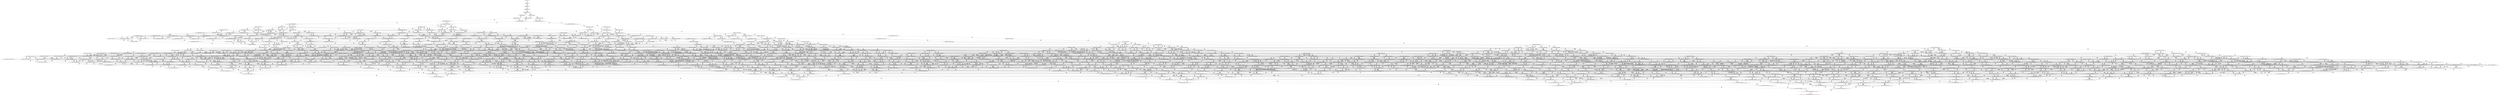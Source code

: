 digraph {
	S0[label="S0: [0, 0] [0, 0] [0, 0] [0, 0] \n{}{}"];
	S1[label="S1: [0, 0] [0, 0] [0, 0] [29, 37] \n{T0J0:29-37}{1}"];
	S2[label="S2: [29, 29] [29, 29] [29, 37] [35, 45] \n{T0J1:35-45}{1, 2}"];
	S3[label="S3: [29, 29] [29, 37] [35, 45] [85, 108] \n{T0J2:85-108}{1, 2, 3}"];
	S4[label="S4: [29, 37] [35, 45] [85, 108] [93, 117] \n{T0J2:85-108, T0J13:93-117}{1, 2, 3, 14}"];
	S5[label="S5: [85, 85] [85, 108] [93, 117] [133, 168] \n{T0J3:133-168}{1, 2, 3, 4, 14}"];
	S6[label="S6: [93, 93] [93, 107] [93, 108] [162, 194] \n{T0J14:162-194}{1, 2, 3, 14, 15}"];
	S7[label="S7: [85, 108] [93, 117] [133, 168] [145, 183] \n{T0J3:133-168, T0J6:145-183}{1, 2, 3, 4, 7, 14}"];
	S8[label="S8: [93, 108] [93, 117] [133, 168] [162, 194] \n{T0J3:133-168, T0J14:162-194}{1, 2, 3, 4, 14, 15}"];
	S9[label="S9: [93, 107] [93, 108] [146, 174] [162, 194] \n{T0J14:162-194, T0J19:146-174}{1, 2, 3, 14, 15, 20}"];
	S10[label="S10: [93, 117] [133, 168] [145, 183] [162, 205] \n{T0J3:133-168, T0J6:145-183, T0J7:162-205}{1, 2, 3, 4, 7, 8, 14}"];
	S11[label="S11: [93, 117] [133, 168] [145, 183] [162, 194] \n{T0J3:133-168, T0J6:145-183, T0J14:162-194}{1, 2, 3, 4, 7, 14, 15}"];
	S12[label="S12: [93, 117] [133, 168] [146, 174] [162, 194] \n{T0J3:133-168, T0J14:162-194, T0J19:146-174}{1, 2, 3, 4, 14, 15, 20}"];
	S13[label="S13: [133, 168] [145, 183] [159, 200] [162, 205] \n{T0J3:133-168, T0J6:145-183, T0J7:162-205, T0J10:159-200}{1, 2, 3, 4, 7, 8, 11, 14}"];
	S14[label="S14: [133, 168] [145, 183] [162, 194] [162, 214] \n{T0J3:133-168, T0J6:145-183, T0J7:162-214, T0J14:162-194}{1, 2, 3, 4, 7, 8, 14, 15}"];
	S15[label="S15: [133, 168] [145, 174] [146, 192] [162, 194] \n{T0J3:133-168, T0J6:145-192, T0J14:162-194, T0J19:146-174}{1, 2, 3, 4, 7, 14, 15, 20}"];
	S16[label="S16: [145, 183] [159, 200] [162, 205] [173, 219] \n{T0J4:173-219}{1, 2, 3, 4, 5, 7, 8, 11, 14}"];
	S17[label="S17: [162, 167] [162, 183] [162, 200] [230, 253] \n{T0J8:230-253}{1, 2, 3, 4, 7, 8, 9, 11, 14}"];
	S18[label="S18: [159, 167] [159, 168] [159, 183] [162, 205] \n{T0J11:159-168}{1, 2, 3, 4, 7, 8, 11, 12, 14}"];
	S19[label="S19: [145, 183] [159, 200] [162, 214] [199, 254] \n{}{1, 2, 3, 4, 7, 8, 11, 14, 15}"];
	S20[label="S20: [145, 183] [162, 194] [162, 214] [173, 219] \n{T0J4:173-219}{1, 2, 3, 4, 5, 7, 8, 14, 15}"];
	S21[label="S21: [162, 167] [162, 183] [162, 194] [230, 253] \n{T0J8:230-253}{1, 2, 3, 4, 7, 8, 9, 14, 15}"];
	S22[label="S22: [145, 174] [146, 192] [162, 194] [173, 219] \n{T0J4:173-219}{1, 2, 3, 4, 5, 7, 14, 15, 20}"];
	S23[label="S23: [145, 174] [146, 192] [162, 194] [210, 264] \n{T0J7:210-264}{1, 2, 3, 4, 7, 8, 14, 15, 20}"];
	S24[label="S24: [159, 200] [162, 205] [173, 219] [221, 279] \n{T0J5:221-279}{1, 2, 3, 4, 5, 6, 7, 8, 11, 14}"];
	S25[label="S25: [162, 200] [162, 205] [173, 219] [230, 253] \n{T0J4:173-219, T0J8:230-253}{1, 2, 3, 4, 5, 7, 8, 9, 11, 14}"];
	S26[label="S26: [159, 168] [159, 200] [162, 205] [173, 219] \n{T0J4:173-219}{1, 2, 3, 4, 5, 7, 8, 11, 12, 14}"];
	S27[label="S27: [159, 200] [162, 214] [173, 234] [199, 254] \n{T0J4:173-234}{1, 2, 3, 4, 5, 7, 8, 11, 14, 15}"];
	S28[label="S28: [162, 183] [162, 200] [214, 233] [230, 253] \n{T0J8:230-253, T0J9:214-233}{1, 2, 3, 4, 7, 8, 9, 10, 11, 14}"];
	S29[label="S29: [162, 168] [162, 183] [162, 205] [230, 253] \n{T0J8:230-253}{1, 2, 3, 4, 7, 8, 9, 11, 12, 14}"];
	S30[label="S30: [162, 200] [162, 214] [199, 253] [230, 254] \n{T0J8:230-253}{1, 2, 3, 4, 7, 8, 9, 11, 14, 15}"];
	S31[label="S31: [159, 168] [159, 183] [162, 205] [201, 220] \n{T0J12:201-220}{1, 2, 3, 4, 7, 8, 11, 12, 13, 14}"];
	S32[label="S32: [159, 168] [159, 200] [162, 214] [199, 254] \n{}{1, 2, 3, 4, 7, 8, 11, 12, 14, 15}"];
	S33[label="S33: [162, 200] [162, 214] [199, 247] [226, 254] \n{T0J15:226-247}{1, 2, 3, 4, 7, 8, 11, 14, 15, 16}"];
	S34[label="S34: [146, 200] [162, 214] [198, 250] [199, 264] \n{}{1, 2, 3, 4, 7, 8, 11, 14, 15, 20}"];
	S35[label="S35: [162, 194] [162, 214] [173, 219] [221, 279] \n{T0J5:221-279}{1, 2, 3, 4, 5, 6, 7, 8, 14, 15}"];
	S36[label="S36: [162, 194] [162, 214] [173, 219] [230, 253] \n{T0J4:173-219, T0J8:230-253}{1, 2, 3, 4, 5, 7, 8, 9, 14, 15}"];
	S37[label="S37: [162, 183] [162, 194] [214, 233] [230, 253] \n{T0J8:230-253, T0J9:214-233}{1, 2, 3, 4, 7, 8, 9, 10, 14, 15}"];
	S38[label="S38: [146, 192] [162, 194] [173, 219] [221, 270] \n{T0J5:221-270}{1, 2, 3, 4, 5, 6, 7, 14, 15, 20}"];
	S39[label="S39: [146, 192] [162, 194] [173, 225] [210, 264] \n{T0J4:173-225, T0J7:210-264}{1, 2, 3, 4, 5, 7, 8, 14, 15, 20}"];
	S40[label="S40: [162, 205] [173, 219] [221, 279] [230, 296] \n{T0J5:221-296, T0J8:230-286}{1, 2, 3, 4, 5, 6, 7, 8, 9, 11, 14}"];
	S41[label="S41: [159, 201] [162, 205] [173, 219] [221, 279] \n{T0J5:221-279}{1, 2, 3, 4, 5, 6, 7, 8, 11, 12, 14}"];
	S42[label="S42: [162, 214] [173, 234] [199, 279] [228, 296] \n{T0J5:221-296}{1, 2, 3, 4, 5, 6, 7, 8, 11, 14, 15}"];
	S43[label="S43: [162, 205] [173, 233] [214, 234] [230, 253] \n{T0J4:173-234, T0J8:230-253, T0J9:214-233}{1, 2, 3, 4, 5, 7, 8, 9, 10, 11, 14}"];
	S44[label="S44: [162, 200] [162, 205] [173, 219] [230, 253] \n{T0J4:173-219, T0J8:230-253}{1, 2, 3, 4, 5, 7, 8, 9, 11, 12, 14}"];
	S45[label="S45: [162, 214] [173, 251] [199, 253] [230, 254] \n{T0J4:173-251, T0J8:230-253}{1, 2, 3, 4, 5, 7, 8, 9, 11, 14, 15}"];
	S46[label="S46: [159, 200] [162, 205] [173, 219] [201, 220] \n{T0J4:173-219, T0J12:201-220}{1, 2, 3, 4, 5, 7, 8, 11, 12, 13, 14}"];
	S47[label="S47: [159, 200] [162, 214] [173, 234] [199, 254] \n{T0J4:173-234}{1, 2, 3, 4, 5, 7, 8, 11, 12, 14, 15}"];
	S48[label="S48: [162, 214] [173, 247] [199, 251] [226, 254] \n{T0J4:173-251, T0J15:226-247}{1, 2, 3, 4, 5, 7, 8, 11, 14, 15, 16}"];
	S49[label="S49: [162, 214] [173, 250] [198, 251] [199, 264] \n{T0J4:173-251}{1, 2, 3, 4, 5, 7, 8, 11, 14, 15, 20}"];
	S50[label="S50: [162, 183] [162, 205] [214, 233] [230, 253] \n{T0J8:230-253, T0J9:214-233}{1, 2, 3, 4, 7, 8, 9, 10, 11, 12, 14}"];
	S51[label="S51: [162, 214] [199, 233] [214, 253] [230, 254] \n{T0J8:230-253, T0J9:214-233}{1, 2, 3, 4, 7, 8, 9, 10, 11, 14, 15}"];
	S52[label="S52: [162, 183] [162, 205] [201, 220] [230, 253] \n{T0J8:230-253, T0J12:201-220}{1, 2, 3, 4, 7, 8, 9, 11, 12, 13, 14}"];
	S53[label="S53: [162, 200] [162, 214] [199, 253] [230, 254] \n{T0J8:230-253}{1, 2, 3, 4, 7, 8, 9, 11, 12, 14, 15}"];
	S54[label="S54: [162, 214] [199, 247] [226, 253] [230, 254] \n{T0J8:230-253, T0J15:226-247}{1, 2, 3, 4, 7, 8, 9, 11, 14, 15, 16}"];
	S55[label="S55: [162, 214] [198, 250] [199, 253] [230, 264] \n{T0J8:230-253}{1, 2, 3, 4, 7, 8, 9, 11, 14, 15, 20}"];
	S56[label="S56: [159, 200] [162, 214] [199, 220] [201, 254] \n{T0J12:201-220}{1, 2, 3, 4, 7, 8, 11, 12, 13, 14, 15}"];
	S57[label="S57: [162, 200] [162, 214] [199, 247] [226, 254] \n{T0J15:226-247}{1, 2, 3, 4, 7, 8, 11, 12, 14, 15, 16}"];
	S58[label="S58: [159, 200] [162, 214] [198, 250] [199, 264] \n{}{1, 2, 3, 4, 7, 8, 11, 12, 14, 15, 20}"];
	S59[label="S59: [162, 189] [179, 214] [199, 247] [226, 254] \n{T0J15:226-247, T0J16:179-189}{1, 2, 3, 4, 7, 8, 11, 14, 15, 16, 17}"];
	S60[label="S60: [162, 214] [198, 247] [199, 250] [226, 264] \n{T0J15:226-247}{1, 2, 3, 4, 7, 8, 11, 14, 15, 16, 20}"];
	S61[label="S61: [162, 214] [186, 217] [198, 250] [199, 264] \n{T0J20:186-217}{1, 2, 3, 4, 7, 8, 11, 14, 15, 20, 21}"];
	S62[label="S62: [162, 214] [173, 219] [221, 279] [230, 290] \n{T0J5:221-290, T0J8:230-280}{1, 2, 3, 4, 5, 6, 7, 8, 9, 14, 15}"];
	S63[label="S63: [162, 214] [173, 233] [214, 234] [230, 253] \n{T0J4:173-234, T0J8:230-253, T0J9:214-233}{1, 2, 3, 4, 5, 7, 8, 9, 10, 14, 15}"];
	S64[label="S64: [162, 194] [173, 225] [210, 270] [222, 289] \n{T0J5:221-288, T0J7:210-289}{1, 2, 3, 4, 5, 6, 7, 8, 14, 15, 20}"];
	S65[label="S65: [173, 233] [214, 271] [221, 279] [230, 301] \n{T0J5:221-301, T0J8:230-286, T0J9:214-271}{1, 2, 3, 4, 5, 6, 7, 8, 9, 10, 11, 14}"];
	S66[label="S66: [162, 206] [173, 219] [221, 279] [230, 296] \n{T0J5:221-296, T0J8:230-287}{1, 2, 3, 4, 5, 6, 7, 8, 9, 11, 12, 14}"];
	S67[label="S67: [173, 251] [199, 279] [228, 296] [230, 310] \n{T0J5:221-310, T0J8:230-300}{1, 2, 3, 4, 5, 6, 7, 8, 9, 11, 14, 15}"];
	S68[label="S68: [162, 205] [173, 219] [201, 254] [221, 296] \n{T0J5:221-296, T0J12:201-254}{1, 2, 3, 4, 5, 6, 7, 8, 11, 12, 13, 14}"];
	S69[label="S69: [162, 215] [173, 234] [199, 279] [228, 296] \n{T0J5:221-296}{1, 2, 3, 4, 5, 6, 7, 8, 11, 12, 14, 15}"];
	S70[label="S70: [173, 247] [199, 279] [226, 294] [228, 310] \n{T0J5:221-310, T0J15:226-294}{1, 2, 3, 4, 5, 6, 7, 8, 11, 14, 15, 16}"];
	S71[label="S71: [173, 250] [198, 279] [199, 281] [228, 310] \n{T0J5:221-310}{1, 2, 3, 4, 5, 6, 7, 8, 11, 14, 15, 20}"];
	S72[label="S72: [162, 205] [173, 233] [214, 234] [230, 253] \n{T0J4:173-234, T0J8:230-253, T0J9:214-233}{1, 2, 3, 4, 5, 7, 8, 9, 10, 11, 12, 14}"];
	S73[label="S73: [173, 233] [199, 253] [214, 254] [230, 265] \n{T0J4:173-265, T0J8:230-253, T0J9:214-233}{1, 2, 3, 4, 5, 7, 8, 9, 10, 11, 14, 15}"];
	S74[label="S74: [162, 205] [173, 220] [201, 234] [230, 253] \n{T0J4:173-234, T0J8:230-253, T0J12:201-220}{1, 2, 3, 4, 5, 7, 8, 9, 11, 12, 13, 14}"];
	S75[label="S75: [162, 214] [173, 251] [199, 253] [230, 254] \n{T0J4:173-251, T0J8:230-253}{1, 2, 3, 4, 5, 7, 8, 9, 11, 12, 14, 15}"];
	S76[label="S76: [173, 247] [199, 253] [226, 254] [230, 265] \n{T0J4:173-265, T0J8:230-253, T0J15:226-247}{1, 2, 3, 4, 5, 7, 8, 9, 11, 14, 15, 16}"];
	S77[label="S77: [173, 250] [198, 253] [199, 264] [230, 265] \n{T0J4:173-265, T0J8:230-253}{1, 2, 3, 4, 5, 7, 8, 9, 11, 14, 15, 20}"];
	S78[label="S78: [162, 214] [173, 220] [199, 251] [201, 254] \n{T0J4:173-251, T0J12:201-220}{1, 2, 3, 4, 5, 7, 8, 11, 12, 13, 14, 15}"];
	S79[label="S79: [162, 214] [173, 247] [199, 251] [226, 254] \n{T0J4:173-251, T0J15:226-247}{1, 2, 3, 4, 5, 7, 8, 11, 12, 14, 15, 16}"];
	S80[label="S80: [162, 214] [173, 250] [198, 251] [199, 264] \n{T0J4:173-251}{1, 2, 3, 4, 5, 7, 8, 11, 12, 14, 15, 20}"];
	S81[label="S81: [173, 214] [179, 247] [199, 251] [226, 254] \n{T0J4:173-251, T0J15:226-247}{1, 2, 3, 4, 5, 7, 8, 11, 14, 15, 16, 17}"];
	S82[label="S82: [173, 247] [198, 250] [199, 264] [226, 265] \n{T0J4:173-265, T0J15:226-247}{1, 2, 3, 4, 5, 7, 8, 11, 14, 15, 16, 20}"];
	S83[label="S83: [173, 217] [198, 250] [199, 264] [202, 265] \n{T0J4:173-265}{1, 2, 3, 4, 5, 7, 8, 11, 14, 15, 20, 21}"];
	S84[label="S84: [162, 205] [201, 220] [214, 233] [230, 253] \n{T0J8:230-253, T0J9:214-233, T0J12:201-220}{1, 2, 3, 4, 7, 8, 9, 10, 11, 12, 13, 14}"];
	S85[label="S85: [162, 214] [199, 233] [214, 253] [230, 254] \n{T0J8:230-253, T0J9:214-233}{1, 2, 3, 4, 7, 8, 9, 10, 11, 12, 14, 15}"];
	S86[label="S86: [199, 233] [214, 247] [226, 253] [230, 254] \n{T0J8:230-253, T0J9:214-233, T0J15:226-247}{1, 2, 3, 4, 7, 8, 9, 10, 11, 14, 15, 16}"];
	S87[label="S87: [198, 233] [199, 250] [214, 253] [230, 264] \n{T0J8:230-253, T0J9:214-233}{1, 2, 3, 4, 7, 8, 9, 10, 11, 14, 15, 20}"];
	S88[label="S88: [162, 214] [199, 220] [201, 253] [230, 254] \n{T0J8:230-253, T0J12:201-220}{1, 2, 3, 4, 7, 8, 9, 11, 12, 13, 14, 15}"];
	S89[label="S89: [162, 214] [199, 247] [226, 253] [230, 254] \n{T0J8:230-253, T0J15:226-247}{1, 2, 3, 4, 7, 8, 9, 11, 12, 14, 15, 16}"];
	S90[label="S90: [162, 214] [198, 250] [199, 253] [230, 264] \n{T0J8:230-253}{1, 2, 3, 4, 7, 8, 9, 11, 12, 14, 15, 20}"];
	S91[label="S91: [179, 214] [199, 247] [226, 253] [230, 254] \n{T0J8:230-253, T0J15:226-247, T0J16:179-189}{1, 2, 3, 4, 7, 8, 9, 11, 14, 15, 16, 17}"];
	S92[label="S92: [198, 247] [199, 250] [226, 253] [230, 264] \n{T0J8:230-253, T0J15:226-247}{1, 2, 3, 4, 7, 8, 9, 11, 14, 15, 16, 20}"];
	S93[label="S93: [186, 217] [198, 250] [199, 253] [230, 264] \n{T0J8:230-253, T0J20:186-217}{1, 2, 3, 4, 7, 8, 9, 11, 14, 15, 20, 21}"];
	S94[label="S94: [162, 214] [199, 220] [201, 247] [226, 254] \n{T0J12:201-220, T0J15:226-247}{1, 2, 3, 4, 7, 8, 11, 12, 13, 14, 15, 16}"];
	S95[label="S95: [162, 214] [198, 220] [199, 250] [201, 264] \n{T0J12:201-220}{1, 2, 3, 4, 7, 8, 11, 12, 13, 14, 15, 20}"];
	S96[label="S96: [162, 189] [179, 214] [199, 247] [226, 254] \n{T0J15:226-247, T0J16:179-189}{1, 2, 3, 4, 7, 8, 11, 12, 14, 15, 16, 17}"];
	S97[label="S97: [162, 214] [198, 247] [199, 250] [226, 264] \n{T0J15:226-247}{1, 2, 3, 4, 7, 8, 11, 12, 14, 15, 16, 20}"];
	S98[label="S98: [162, 214] [186, 217] [198, 250] [199, 264] \n{T0J20:186-217}{1, 2, 3, 4, 7, 8, 11, 12, 14, 15, 20, 21}"];
	S99[label="S99: [179, 214] [199, 247] [226, 253] [230, 254] \n{T0J15:226-247, T0J16:179-189, T0J17:230-253}{1, 2, 3, 4, 7, 8, 11, 14, 15, 16, 17, 18}"];
	S100[label="S100: [179, 214] [198, 247] [199, 250] [226, 264] \n{T0J15:226-247, T0J16:179-189}{1, 2, 3, 4, 7, 8, 11, 14, 15, 16, 17, 20}"];
	S101[label="S101: [186, 217] [198, 247] [199, 250] [226, 264] \n{T0J15:226-247, T0J20:186-217}{1, 2, 3, 4, 7, 8, 11, 14, 15, 16, 20, 21}"];
	S102[label="S102: [186, 217] [198, 220] [199, 250] [204, 264] \n{T0J20:186-217, T0J21:204-220}{1, 2, 3, 4, 7, 8, 11, 14, 15, 20, 21, 22}"];
	S103[label="S103: [173, 233] [214, 279] [221, 280] [230, 310] \n{T0J5:221-310, T0J8:230-280, T0J9:214-280}{1, 2, 3, 4, 5, 6, 7, 8, 9, 10, 14, 15}"];
	S104[label="S104: [173, 234] [214, 272] [221, 279] [230, 301] \n{}{1, 2, 3, 4, 5, 6, 7, 8, 9, 10, 11, 12, 14}"];
	S105[label="S105: [199, 279] [214, 296] [228, 310] [230, 329] \n{}{1, 2, 3, 4, 5, 6, 7, 8, 9, 10, 11, 14, 15}"];
	S106[label="S106: [173, 220] [201, 259] [221, 291] [230, 301] \n{T0J5:221-301, T0J8:230-291}{1, 2, 3, 4, 5, 6, 7, 8, 9, 11, 12, 13, 14}"];
	S107[label="S107: [173, 252] [199, 279] [228, 296] [230, 310] \n{}{1, 2, 3, 4, 5, 6, 7, 8, 9, 11, 12, 14, 15}"];
	S108[label="S108: [199, 279] [226, 296] [228, 310] [237, 343] \n{}{1, 2, 3, 4, 5, 6, 7, 8, 9, 11, 14, 15, 16}"];
	S109[label="S109: [198, 279] [199, 296] [228, 310] [230, 375] \n{}{1, 2, 3, 4, 5, 6, 7, 8, 9, 11, 14, 15, 20}"];
	S110[label="S110: [173, 234] [199, 268] [201, 292] [228, 310] \n{T0J5:221-310}{1, 2, 3, 4, 5, 6, 7, 8, 11, 12, 13, 14, 15}"];
	S111[label="S111: [173, 248] [199, 279] [226, 295] [228, 310] \n{}{1, 2, 3, 4, 5, 6, 7, 8, 11, 12, 14, 15, 16}"];
	S112[label="S112: [173, 279] [198, 281] [199, 289] [228, 310] \n{}{1, 2, 3, 4, 5, 6, 7, 8, 11, 12, 14, 15, 20}"];
	S113[label="S113: [179, 269] [199, 279] [226, 294] [228, 310] \n{}{1, 2, 3, 4, 5, 6, 7, 8, 11, 14, 15, 16, 17}"];
	S114[label="S114: [198, 279] [199, 294] [226, 310] [228, 368] \n{}{1, 2, 3, 4, 5, 6, 7, 8, 11, 14, 15, 16, 20}"];
	S115[label="S115: [198, 279] [199, 281] [202, 310] [228, 338] \n{}{1, 2, 3, 4, 5, 6, 7, 8, 11, 14, 15, 20, 21}"];
	S116[label="S116: [221, 279] [221, 281] [223, 288] [228, 291] \n{T0J24:223-291}{1, 2, 3, 4, 5, 6, 7, 8, 11, 14, 15, 20, 25}"];
	S117[label="S117: [173, 220] [201, 233] [214, 253] [230, 256] \n{T0J4:173-256, T0J8:230-253, T0J9:214-233}{1, 2, 3, 4, 5, 7, 8, 9, 10, 11, 12, 13, 14}"];
	S118[label="S118: [173, 233] [199, 253] [214, 254] [230, 265] \n{T0J4:173-265, T0J8:230-253, T0J9:214-233}{1, 2, 3, 4, 5, 7, 8, 9, 10, 11, 12, 14, 15}"];
	S119[label="S119: [173, 220] [199, 253] [201, 254] [230, 265] \n{T0J4:173-265, T0J8:230-253}{1, 2, 3, 4, 5, 7, 8, 9, 11, 12, 13, 14, 15}"];
	S120[label="S120: [173, 247] [199, 253] [226, 254] [230, 265] \n{T0J4:173-265, T0J8:230-253, T0J15:226-247}{1, 2, 3, 4, 5, 7, 8, 9, 11, 12, 14, 15, 16}"];
	S121[label="S121: [173, 250] [198, 253] [199, 264] [230, 265] \n{T0J4:173-265, T0J8:230-253}{1, 2, 3, 4, 5, 7, 8, 9, 11, 12, 14, 15, 20}"];
	S122[label="S122: [173, 220] [199, 247] [201, 254] [226, 265] \n{T0J4:173-265, T0J15:226-247}{1, 2, 3, 4, 5, 7, 8, 11, 12, 13, 14, 15, 16}"];
	S123[label="S123: [173, 220] [198, 250] [199, 264] [202, 265] \n{T0J4:173-265}{1, 2, 3, 4, 5, 7, 8, 11, 12, 13, 14, 15, 20}"];
	S124[label="S124: [173, 214] [179, 247] [199, 251] [226, 254] \n{T0J4:173-251, T0J15:226-247}{1, 2, 3, 4, 5, 7, 8, 11, 12, 14, 15, 16, 17}"];
	S125[label="S125: [173, 247] [198, 250] [199, 264] [226, 265] \n{T0J4:173-265, T0J15:226-247}{1, 2, 3, 4, 5, 7, 8, 11, 12, 14, 15, 16, 20}"];
	S126[label="S126: [173, 217] [198, 250] [199, 264] [202, 265] \n{T0J4:173-265}{1, 2, 3, 4, 5, 7, 8, 11, 12, 14, 15, 20, 21}"];
	S127[label="S127: [199, 220] [201, 233] [214, 253] [230, 254] \n{T0J8:230-253, T0J9:214-233, T0J12:201-220}{1, 2, 3, 4, 7, 8, 9, 10, 11, 12, 13, 14, 15}"];
	S128[label="S128: [199, 233] [214, 247] [226, 253] [230, 254] \n{T0J8:230-253, T0J9:214-233, T0J15:226-247}{1, 2, 3, 4, 7, 8, 9, 10, 11, 12, 14, 15, 16}"];
	S129[label="S129: [198, 233] [199, 250] [214, 253] [230, 264] \n{T0J8:230-253, T0J9:214-233}{1, 2, 3, 4, 7, 8, 9, 10, 11, 12, 14, 15, 20}"];
	S130[label="S130: [214, 247] [226, 253] [230, 254] [239, 284] \n{T0J4:239-284}{1, 2, 3, 4, 5, 7, 8, 9, 10, 11, 14, 15, 16}"];
	S131[label="S131: [199, 250] [214, 253] [230, 264] [238, 284] \n{T0J4:238-284}{1, 2, 3, 4, 5, 7, 8, 9, 10, 11, 14, 15, 20}"];
	S132[label="S132: [199, 220] [201, 247] [226, 253] [230, 254] \n{T0J8:230-253, T0J12:201-220, T0J15:226-247}{1, 2, 3, 4, 7, 8, 9, 11, 12, 13, 14, 15, 16}"];
	S133[label="S133: [198, 220] [199, 250] [201, 253] [230, 264] \n{T0J8:230-253, T0J12:201-220}{1, 2, 3, 4, 7, 8, 9, 11, 12, 13, 14, 15, 20}"];
	S134[label="S134: [179, 214] [199, 247] [226, 253] [230, 254] \n{T0J8:230-253, T0J15:226-247, T0J16:179-189}{1, 2, 3, 4, 7, 8, 9, 11, 12, 14, 15, 16, 17}"];
	S135[label="S135: [198, 247] [199, 250] [226, 253] [230, 264] \n{T0J8:230-253, T0J15:226-247}{1, 2, 3, 4, 7, 8, 9, 11, 12, 14, 15, 16, 20}"];
	S136[label="S136: [186, 217] [198, 250] [199, 253] [230, 264] \n{T0J8:230-253, T0J20:186-217}{1, 2, 3, 4, 7, 8, 9, 11, 12, 14, 15, 20, 21}"];
	S137[label="S137: [199, 247] [219, 253] [226, 254] [230, 265] \n{T0J4:219-265, T0J8:230-253, T0J15:226-247}{1, 2, 3, 4, 5, 7, 8, 9, 11, 14, 15, 16, 17}"];
	S138[label="S138: [199, 250] [226, 253] [230, 264] [238, 298] \n{T0J4:238-298}{1, 2, 3, 4, 5, 7, 8, 9, 11, 14, 15, 16, 20}"];
	S139[label="S139: [198, 250] [199, 253] [226, 264] [230, 268] \n{T0J4:226-268, T0J8:230-253}{1, 2, 3, 4, 5, 7, 8, 9, 11, 14, 15, 20, 21}"];
	S140[label="S140: [179, 214] [199, 220] [201, 247] [226, 254] \n{T0J12:201-220, T0J15:226-247, T0J16:179-189}{1, 2, 3, 4, 7, 8, 11, 12, 13, 14, 15, 16, 17}"];
	S141[label="S141: [198, 220] [199, 247] [201, 250] [226, 264] \n{T0J12:201-220, T0J15:226-247}{1, 2, 3, 4, 7, 8, 11, 12, 13, 14, 15, 16, 20}"];
	S142[label="S142: [186, 217] [198, 220] [199, 250] [202, 264] \n{T0J12:201-220, T0J20:186-217}{1, 2, 3, 4, 7, 8, 11, 12, 13, 14, 15, 20, 21}"];
	S143[label="S143: [179, 214] [199, 247] [226, 253] [230, 254] \n{T0J15:226-247, T0J16:179-189, T0J17:230-253}{1, 2, 3, 4, 7, 8, 11, 12, 14, 15, 16, 17, 18}"];
	S144[label="S144: [179, 214] [198, 247] [199, 250] [226, 264] \n{T0J15:226-247, T0J16:179-189}{1, 2, 3, 4, 7, 8, 11, 12, 14, 15, 16, 17, 20}"];
	S145[label="S145: [186, 217] [198, 247] [199, 250] [226, 264] \n{T0J15:226-247, T0J20:186-217}{1, 2, 3, 4, 7, 8, 11, 12, 14, 15, 16, 20, 21}"];
	S146[label="S146: [186, 217] [198, 220] [199, 250] [204, 264] \n{T0J20:186-217, T0J21:204-220}{1, 2, 3, 4, 7, 8, 11, 12, 14, 15, 20, 21, 22}"];
	S147[label="S147: [199, 247] [219, 253] [226, 254] [230, 265] \n{T0J4:219-265, T0J15:226-247, T0J17:230-253}{1, 2, 3, 4, 5, 7, 8, 11, 14, 15, 16, 17, 18}"];
	S148[label="S148: [198, 247] [199, 250] [219, 264] [226, 265] \n{T0J4:219-265, T0J15:226-247}{1, 2, 3, 4, 5, 7, 8, 11, 14, 15, 16, 17, 20}"];
	S149[label="S149: [198, 247] [199, 250] [226, 264] [226, 268] \n{T0J4:226-268, T0J15:226-247}{1, 2, 3, 4, 5, 7, 8, 11, 14, 15, 16, 20, 21}"];
	S150[label="S150: [198, 220] [199, 250] [204, 264] [226, 268] \n{T0J4:226-268}{1, 2, 3, 4, 5, 7, 8, 11, 14, 15, 20, 21, 22}"];
	S151[label="S151: [201, 272] [214, 286] [221, 291] [230, 316] \n{}{1, 2, 3, 4, 5, 6, 7, 8, 9, 10, 11, 12, 13, 14}"];
	S152[label="S152: [199, 280] [214, 296] [228, 310] [230, 329] \n{}{1, 2, 3, 4, 5, 6, 7, 8, 9, 10, 11, 12, 14, 15}"];
	S153[label="S153: [214, 296] [228, 310] [230, 343] [251, 359] \n{}{1, 2, 3, 4, 5, 6, 7, 8, 9, 10, 11, 14, 15, 16}"];
	S154[label="S154: [199, 296] [228, 310] [230, 355] [250, 375] \n{}{1, 2, 3, 4, 5, 6, 7, 8, 9, 10, 11, 14, 15, 20}"];
	S155[label="S155: [199, 279] [201, 296] [228, 310] [230, 320] \n{}{1, 2, 3, 4, 5, 6, 7, 8, 9, 11, 12, 13, 14, 15}"];
	S156[label="S156: [199, 280] [226, 296] [228, 310] [237, 343] \n{}{1, 2, 3, 4, 5, 6, 7, 8, 9, 11, 12, 14, 15, 16}"];
	S157[label="S157: [198, 289] [199, 296] [228, 310] [230, 375] \n{}{1, 2, 3, 4, 5, 6, 7, 8, 9, 11, 12, 14, 15, 20}"];
	S158[label="S158: [199, 296] [226, 301] [228, 310] [237, 355] \n{}{1, 2, 3, 4, 5, 6, 7, 8, 9, 11, 14, 15, 16, 17}"];
	S159[label="S159: [199, 296] [226, 310] [228, 368] [252, 375] \n{}{1, 2, 3, 4, 5, 6, 7, 8, 9, 11, 14, 15, 16, 20}"];
	S160[label="S160: [199, 296] [202, 310] [228, 338] [238, 375] \n{}{1, 2, 3, 4, 5, 6, 7, 8, 9, 11, 14, 15, 20, 21}"];
	S161[label="S161: [221, 291] [223, 296] [228, 310] [230, 375] \n{}{1, 2, 3, 4, 5, 6, 7, 8, 9, 11, 14, 15, 20, 25}"];
	S162[label="S162: [199, 279] [201, 295] [226, 310] [228, 316] \n{}{1, 2, 3, 4, 5, 6, 7, 8, 11, 12, 13, 14, 15, 16}"];
	S163[label="S163: [198, 281] [199, 292] [202, 310] [228, 341] \n{}{1, 2, 3, 4, 5, 6, 7, 8, 11, 12, 13, 14, 15, 20}"];
	S164[label="S164: [179, 270] [199, 279] [226, 295] [228, 310] \n{}{1, 2, 3, 4, 5, 6, 7, 8, 11, 12, 14, 15, 16, 17}"];
	S165[label="S165: [198, 289] [199, 295] [226, 310] [228, 368] \n{}{1, 2, 3, 4, 5, 6, 7, 8, 11, 12, 14, 15, 16, 20}"];
	S166[label="S166: [198, 281] [199, 289] [202, 310] [228, 338] \n{}{1, 2, 3, 4, 5, 6, 7, 8, 11, 12, 14, 15, 20, 21}"];
	S167[label="S167: [221, 281] [221, 289] [223, 291] [228, 310] \n{}{1, 2, 3, 4, 5, 6, 7, 8, 11, 12, 14, 15, 20, 25}"];
	S168[label="S168: [199, 279] [226, 294] [228, 310] [247, 355] \n{}{1, 2, 3, 4, 5, 6, 7, 8, 11, 14, 15, 16, 17, 18}"];
	S169[label="S169: [199, 294] [215, 310] [226, 310] [228, 368] \n{}{1, 2, 3, 4, 5, 6, 7, 8, 11, 14, 15, 16, 17, 20}"];
	S170[label="S170: [199, 294] [202, 310] [226, 338] [238, 368] \n{}{1, 2, 3, 4, 5, 6, 7, 8, 11, 14, 15, 16, 20, 21}"];
	S171[label="S171: [221, 291] [223, 294] [226, 310] [228, 368] \n{}{1, 2, 3, 4, 5, 6, 7, 8, 11, 14, 15, 16, 20, 25}"];
	S172[label="S172: [199, 281] [202, 310] [226, 338] [240, 341] \n{}{1, 2, 3, 4, 5, 6, 7, 8, 11, 14, 15, 20, 21, 22}"];
	S173[label="S173: [221, 281] [221, 291] [223, 310] [228, 338] \n{}{1, 2, 3, 4, 5, 6, 7, 8, 11, 14, 15, 20, 21, 25}"];
	S174[label="S174: [201, 233] [214, 253] [230, 254] [239, 271] \n{T0J4:239-271, T0J8:230-253}{1, 2, 3, 4, 5, 7, 8, 9, 10, 11, 12, 13, 14, 15}"];
	S175[label="S175: [214, 247] [226, 253] [230, 254] [239, 284] \n{T0J4:239-284}{1, 2, 3, 4, 5, 7, 8, 9, 10, 11, 12, 14, 15, 16}"];
	S176[label="S176: [199, 250] [214, 253] [230, 264] [238, 284] \n{T0J4:238-284}{1, 2, 3, 4, 5, 7, 8, 9, 10, 11, 12, 14, 15, 20}"];
	S177[label="S177: [201, 247] [226, 253] [230, 254] [239, 271] \n{T0J4:239-271, T0J8:230-253, T0J15:226-247}{1, 2, 3, 4, 5, 7, 8, 9, 11, 12, 13, 14, 15, 16}"];
	S178[label="S178: [199, 250] [201, 253] [230, 264] [238, 271] \n{T0J4:238-271, T0J8:230-253}{1, 2, 3, 4, 5, 7, 8, 9, 11, 12, 13, 14, 15, 20}"];
	S179[label="S179: [199, 247] [219, 253] [226, 254] [230, 265] \n{T0J4:219-265, T0J8:230-253, T0J15:226-247}{1, 2, 3, 4, 5, 7, 8, 9, 11, 12, 14, 15, 16, 17}"];
	S180[label="S180: [199, 250] [226, 253] [230, 264] [238, 298] \n{T0J4:238-298}{1, 2, 3, 4, 5, 7, 8, 9, 11, 12, 14, 15, 16, 20}"];
	S181[label="S181: [198, 250] [199, 253] [226, 264] [230, 268] \n{T0J4:226-268, T0J8:230-253}{1, 2, 3, 4, 5, 7, 8, 9, 11, 12, 14, 15, 20, 21}"];
	S182[label="S182: [199, 220] [201, 247] [219, 254] [226, 265] \n{T0J4:219-265, T0J15:226-247}{1, 2, 3, 4, 5, 7, 8, 11, 12, 13, 14, 15, 16, 17}"];
	S183[label="S183: [199, 247] [201, 250] [226, 264] [238, 271] \n{T0J4:238-271, T0J15:226-247}{1, 2, 3, 4, 5, 7, 8, 11, 12, 13, 14, 15, 16, 20}"];
	S184[label="S184: [198, 220] [199, 250] [202, 264] [226, 268] \n{T0J4:226-268}{1, 2, 3, 4, 5, 7, 8, 11, 12, 13, 14, 15, 20, 21}"];
	S185[label="S185: [199, 247] [219, 253] [226, 254] [230, 265] \n{T0J4:219-265, T0J15:226-247, T0J17:230-253}{1, 2, 3, 4, 5, 7, 8, 11, 12, 14, 15, 16, 17, 18}"];
	S186[label="S186: [198, 247] [199, 250] [219, 264] [226, 265] \n{T0J4:219-265, T0J15:226-247}{1, 2, 3, 4, 5, 7, 8, 11, 12, 14, 15, 16, 17, 20}"];
	S187[label="S187: [198, 247] [199, 250] [226, 264] [226, 268] \n{T0J4:226-268, T0J15:226-247}{1, 2, 3, 4, 5, 7, 8, 11, 12, 14, 15, 16, 20, 21}"];
	S188[label="S188: [198, 220] [199, 250] [204, 264] [226, 268] \n{T0J4:226-268}{1, 2, 3, 4, 5, 7, 8, 11, 12, 14, 15, 20, 21, 22}"];
	S189[label="S189: [201, 296] [221, 310] [230, 329] [241, 359] \n{}{1, 2, 3, 4, 5, 6, 7, 8, 9, 10, 11, 12, 13, 14, 15}"];
	S190[label="S190: [214, 297] [228, 310] [230, 343] [251, 360] \n{}{1, 2, 3, 4, 5, 6, 7, 8, 9, 10, 11, 12, 14, 15, 16}"];
	S191[label="S191: [199, 310] [228, 317] [230, 355] [250, 375] \n{}{1, 2, 3, 4, 5, 6, 7, 8, 9, 10, 11, 12, 14, 15, 20}"];
	S192[label="S192: [226, 310] [228, 318] [231, 355] [251, 362] \n{}{1, 2, 3, 4, 5, 6, 7, 8, 9, 10, 11, 14, 15, 16, 17}"];
	S193[label="S193: [226, 310] [228, 362] [250, 375] [252, 395] \n{}{1, 2, 3, 4, 5, 6, 7, 8, 9, 10, 11, 14, 15, 16, 20}"];
	S194[label="S194: [202, 310] [228, 355] [238, 365] [250, 375] \n{}{1, 2, 3, 4, 5, 6, 7, 8, 9, 10, 11, 14, 15, 20, 21}"];
	S195[label="S195: [223, 310] [228, 318] [230, 357] [250, 375] \n{}{1, 2, 3, 4, 5, 6, 7, 8, 9, 10, 11, 14, 15, 20, 25}"];
	S196[label="S196: [230, 310] [230, 316] [230, 355] [250, 375] \n{T0J25:230-316}{1, 2, 3, 4, 5, 6, 7, 8, 9, 10, 11, 14, 15, 20, 26}"];
	S197[label="S197: [201, 296] [226, 310] [228, 333] [241, 365] \n{}{1, 2, 3, 4, 5, 6, 7, 8, 9, 11, 12, 13, 14, 15, 16}"];
	S198[label="S198: [199, 296] [202, 310] [228, 341] [240, 375] \n{}{1, 2, 3, 4, 5, 6, 7, 8, 9, 11, 12, 13, 14, 15, 20}"];
	S199[label="S199: [199, 296] [226, 302] [228, 310] [237, 356] \n{}{1, 2, 3, 4, 5, 6, 7, 8, 9, 11, 12, 14, 15, 16, 17}"];
	S200[label="S200: [199, 296] [226, 310] [228, 368] [252, 375] \n{}{1, 2, 3, 4, 5, 6, 7, 8, 9, 11, 12, 14, 15, 16, 20}"];
	S201[label="S201: [199, 296] [202, 310] [228, 338] [238, 375] \n{}{1, 2, 3, 4, 5, 6, 7, 8, 9, 11, 12, 14, 15, 20, 21}"];
	S202[label="S202: [221, 291] [223, 296] [228, 310] [230, 375] \n{}{1, 2, 3, 4, 5, 6, 7, 8, 9, 11, 12, 14, 15, 20, 25}"];
	S203[label="S203: [226, 301] [228, 310] [237, 355] [267, 374] \n{}{1, 2, 3, 4, 5, 6, 7, 8, 9, 11, 14, 15, 16, 17, 18}"];
	S204[label="S204: [215, 310] [226, 310] [228, 368] [252, 380] \n{}{1, 2, 3, 4, 5, 6, 7, 8, 9, 11, 14, 15, 16, 17, 20}"];
	S205[label="S205: [202, 310] [226, 338] [238, 368] [252, 380] \n{}{1, 2, 3, 4, 5, 6, 7, 8, 9, 11, 14, 15, 16, 20, 21}"];
	S206[label="S206: [223, 296] [226, 310] [228, 368] [252, 377] \n{}{1, 2, 3, 4, 5, 6, 7, 8, 9, 11, 14, 15, 16, 20, 25}"];
	S207[label="S207: [202, 310] [226, 338] [238, 341] [241, 375] \n{}{1, 2, 3, 4, 5, 6, 7, 8, 9, 11, 14, 15, 20, 21, 22}"];
	S208[label="S208: [221, 296] [223, 310] [228, 338] [238, 375] \n{}{1, 2, 3, 4, 5, 6, 7, 8, 9, 11, 14, 15, 20, 21, 25}"];
	S209[label="S209: [199, 295] [216, 301] [226, 310] [228, 323] \n{}{1, 2, 3, 4, 5, 6, 7, 8, 11, 12, 13, 14, 15, 16, 17}"];
	S210[label="S210: [199, 295] [202, 310] [228, 341] [240, 368] \n{}{1, 2, 3, 4, 5, 6, 7, 8, 11, 12, 13, 14, 15, 16, 20}"];
	S211[label="S211: [199, 292] [202, 310] [226, 338] [238, 341] \n{}{1, 2, 3, 4, 5, 6, 7, 8, 11, 12, 13, 14, 15, 20, 21}"];
	S212[label="S212: [221, 291] [221, 292] [223, 310] [228, 341] \n{}{1, 2, 3, 4, 5, 6, 7, 8, 11, 12, 13, 14, 15, 20, 25}"];
	S213[label="S213: [201, 292] [202, 300] [210, 310] [228, 341] \n{T0J26:210-300}{1, 2, 3, 4, 5, 6, 7, 8, 11, 12, 13, 14, 15, 20, 27}"];
	S214[label="S214: [199, 280] [226, 295] [228, 310] [247, 356] \n{}{1, 2, 3, 4, 5, 6, 7, 8, 11, 12, 14, 15, 16, 17, 18}"];
	S215[label="S215: [199, 295] [215, 310] [226, 310] [228, 368] \n{}{1, 2, 3, 4, 5, 6, 7, 8, 11, 12, 14, 15, 16, 17, 20}"];
	S216[label="S216: [199, 295] [202, 310] [226, 338] [238, 368] \n{}{1, 2, 3, 4, 5, 6, 7, 8, 11, 12, 14, 15, 16, 20, 21}"];
	S217[label="S217: [221, 291] [223, 295] [226, 310] [228, 368] \n{}{1, 2, 3, 4, 5, 6, 7, 8, 11, 12, 14, 15, 16, 20, 25}"];
	S218[label="S218: [199, 289] [202, 310] [226, 338] [240, 341] \n{}{1, 2, 3, 4, 5, 6, 7, 8, 11, 12, 14, 15, 20, 21, 22}"];
	S219[label="S219: [221, 289] [221, 291] [223, 310] [228, 338] \n{}{1, 2, 3, 4, 5, 6, 7, 8, 11, 12, 14, 15, 20, 21, 25}"];
	S220[label="S220: [226, 294] [228, 310] [247, 341] [248, 355] \n{T0J18:248-341}{1, 2, 3, 4, 5, 6, 7, 8, 11, 14, 15, 16, 17, 18, 19}"];
	S221[label="S221: [215, 310] [226, 310] [228, 368] [252, 374] \n{}{1, 2, 3, 4, 5, 6, 7, 8, 11, 14, 15, 16, 17, 18, 20}"];
	S222[label="S222: [202, 310] [216, 310] [226, 338] [238, 368] \n{}{1, 2, 3, 4, 5, 6, 7, 8, 11, 14, 15, 16, 17, 20, 21}"];
	S223[label="S223: [221, 294] [223, 310] [226, 310] [228, 368] \n{}{1, 2, 3, 4, 5, 6, 7, 8, 11, 14, 15, 16, 17, 20, 25}"];
	S224[label="S224: [202, 310] [226, 338] [238, 341] [241, 368] \n{}{1, 2, 3, 4, 5, 6, 7, 8, 11, 14, 15, 16, 20, 21, 22}"];
	S225[label="S225: [221, 294] [223, 310] [226, 338] [238, 368] \n{}{1, 2, 3, 4, 5, 6, 7, 8, 11, 14, 15, 16, 20, 21, 25}"];
	S226[label="S226: [202, 310] [226, 335] [236, 338] [240, 341] \n{T0J22:236-335}{1, 2, 3, 4, 5, 6, 7, 8, 11, 14, 15, 20, 21, 22, 23}"];
	S227[label="S227: [221, 291] [223, 310] [226, 338] [240, 341] \n{}{1, 2, 3, 4, 5, 6, 7, 8, 11, 14, 15, 20, 21, 22, 25}"];
	S228[label="S228: [221, 310] [228, 343] [241, 362] [253, 376] \n{}{1, 2, 3, 4, 5, 6, 7, 8, 9, 10, 11, 12, 13, 14, 15, 16}"];
	S229[label="S229: [202, 317] [228, 355] [240, 369] [250, 375] \n{}{1, 2, 3, 4, 5, 6, 7, 8, 9, 10, 11, 12, 13, 14, 15, 20}"];
	S230[label="S230: [226, 311] [228, 319] [231, 356] [251, 362] \n{}{1, 2, 3, 4, 5, 6, 7, 8, 9, 10, 11, 12, 14, 15, 16, 17}"];
	S231[label="S231: [226, 317] [228, 362] [250, 375] [252, 395] \n{}{1, 2, 3, 4, 5, 6, 7, 8, 9, 10, 11, 12, 14, 15, 16, 20}"];
	S232[label="S232: [202, 317] [228, 355] [238, 365] [250, 375] \n{}{1, 2, 3, 4, 5, 6, 7, 8, 9, 10, 11, 12, 14, 15, 20, 21}"];
	S233[label="S233: [223, 317] [228, 318] [230, 357] [250, 375] \n{}{1, 2, 3, 4, 5, 6, 7, 8, 9, 10, 11, 12, 14, 15, 20, 25}"];
	S234[label="S234: [230, 316] [230, 317] [230, 355] [250, 375] \n{}{1, 2, 3, 4, 5, 6, 7, 8, 9, 10, 11, 12, 14, 15, 20, 26}"];
	S235[label="S235: [228, 318] [231, 355] [251, 367] [278, 396] \n{}{1, 2, 3, 4, 5, 6, 7, 8, 9, 10, 11, 14, 15, 16, 17, 18}"];
	S236[label="S236: [226, 337] [228, 368] [250, 376] [252, 395] \n{}{1, 2, 3, 4, 5, 6, 7, 8, 9, 10, 11, 14, 15, 16, 17, 20}"];
	S237[label="S237: [226, 362] [238, 368] [250, 376] [254, 395] \n{}{1, 2, 3, 4, 5, 6, 7, 8, 9, 10, 11, 14, 15, 16, 20, 21}"];
	S238[label="S238: [226, 318] [228, 362] [250, 375] [252, 395] \n{}{1, 2, 3, 4, 5, 6, 7, 8, 9, 10, 11, 14, 15, 16, 20, 25}"];
	S239[label="S239: [230, 316] [230, 362] [250, 375] [252, 395] \n{}{1, 2, 3, 4, 5, 6, 7, 8, 9, 10, 11, 14, 15, 16, 20, 26}"];
	S240[label="S240: [226, 355] [238, 365] [241, 375] [250, 376] \n{}{1, 2, 3, 4, 5, 6, 7, 8, 9, 10, 11, 14, 15, 20, 21, 22}"];
	S241[label="S241: [223, 318] [228, 357] [238, 365] [250, 375] \n{}{1, 2, 3, 4, 5, 6, 7, 8, 9, 10, 11, 14, 15, 20, 21, 25}"];
	S242[label="S242: [230, 316] [230, 355] [238, 365] [250, 375] \n{}{1, 2, 3, 4, 5, 6, 7, 8, 9, 10, 11, 14, 15, 20, 21, 26}"];
	S243[label="S243: [230, 316] [230, 318] [230, 357] [250, 375] \n{}{1, 2, 3, 4, 5, 6, 7, 8, 9, 10, 11, 14, 15, 20, 25, 26}"];
	S244[label="S244: [216, 310] [226, 310] [228, 341] [241, 381] \n{}{1, 2, 3, 4, 5, 6, 7, 8, 9, 11, 12, 13, 14, 15, 16, 17}"];
	S245[label="S245: [202, 310] [228, 341] [240, 368] [252, 381] \n{}{1, 2, 3, 4, 5, 6, 7, 8, 9, 11, 12, 13, 14, 15, 16, 20}"];
	S246[label="S246: [202, 310] [226, 338] [238, 341] [240, 378] \n{}{1, 2, 3, 4, 5, 6, 7, 8, 9, 11, 12, 13, 14, 15, 20, 21}"];
	S247[label="S247: [221, 296] [223, 310] [228, 341] [240, 377] \n{}{1, 2, 3, 4, 5, 6, 7, 8, 9, 11, 12, 13, 14, 15, 20, 25}"];
	S248[label="S248: [202, 300] [210, 310] [228, 341] [240, 378] \n{}{1, 2, 3, 4, 5, 6, 7, 8, 9, 11, 12, 13, 14, 15, 20, 27}"];
	S249[label="S249: [226, 302] [228, 310] [237, 356] [267, 374] \n{}{1, 2, 3, 4, 5, 6, 7, 8, 9, 11, 12, 14, 15, 16, 17, 18}"];
	S250[label="S250: [215, 310] [226, 310] [228, 368] [252, 381] \n{}{1, 2, 3, 4, 5, 6, 7, 8, 9, 11, 12, 14, 15, 16, 17, 20}"];
	S251[label="S251: [202, 310] [226, 338] [238, 368] [252, 381] \n{}{1, 2, 3, 4, 5, 6, 7, 8, 9, 11, 12, 14, 15, 16, 20, 21}"];
	S252[label="S252: [223, 296] [226, 310] [228, 368] [252, 377] \n{}{1, 2, 3, 4, 5, 6, 7, 8, 9, 11, 12, 14, 15, 16, 20, 25}"];
	S253[label="S253: [202, 310] [226, 338] [238, 341] [241, 375] \n{}{1, 2, 3, 4, 5, 6, 7, 8, 9, 11, 12, 14, 15, 20, 21, 22}"];
	S254[label="S254: [221, 296] [223, 310] [228, 338] [238, 375] \n{}{1, 2, 3, 4, 5, 6, 7, 8, 9, 11, 12, 14, 15, 20, 21, 25}"];
	S255[label="S255: [228, 310] [237, 350] [248, 355] [275, 380] \n{}{1, 2, 3, 4, 5, 6, 7, 8, 9, 11, 14, 15, 16, 17, 18, 19}"];
	S256[label="S256: [226, 310] [228, 368] [252, 374] [279, 396] \n{}{1, 2, 3, 4, 5, 6, 7, 8, 9, 11, 14, 15, 16, 17, 18, 20}"];
	S257[label="S257: [216, 310] [226, 338] [238, 368] [252, 396] \n{}{1, 2, 3, 4, 5, 6, 7, 8, 9, 11, 14, 15, 16, 17, 20, 21}"];
	S258[label="S258: [223, 310] [226, 310] [228, 368] [252, 380] \n{}{1, 2, 3, 4, 5, 6, 7, 8, 9, 11, 14, 15, 16, 17, 20, 25}"];
	S259[label="S259: [226, 338] [238, 341] [241, 368] [252, 396] \n{}{1, 2, 3, 4, 5, 6, 7, 8, 9, 11, 14, 15, 16, 20, 21, 22}"];
	S260[label="S260: [223, 310] [226, 338] [238, 368] [252, 380] \n{}{1, 2, 3, 4, 5, 6, 7, 8, 9, 11, 14, 15, 16, 20, 21, 25}"];
	S261[label="S261: [226, 335] [236, 338] [239, 341] [241, 396] \n{}{1, 2, 3, 4, 5, 6, 7, 8, 9, 11, 14, 15, 20, 21, 22, 23}"];
	S262[label="S262: [223, 310] [226, 338] [238, 341] [241, 377] \n{}{1, 2, 3, 4, 5, 6, 7, 8, 9, 11, 14, 15, 20, 21, 22, 25}"];
	S263[label="S263: [216, 301] [226, 310] [228, 333] [247, 374] \n{}{1, 2, 3, 4, 5, 6, 7, 8, 11, 12, 13, 14, 15, 16, 17, 18}"];
	S264[label="S264: [202, 310] [216, 310] [228, 341] [240, 368] \n{}{1, 2, 3, 4, 5, 6, 7, 8, 11, 12, 13, 14, 15, 16, 17, 20}"];
	S265[label="S265: [202, 310] [226, 338] [238, 341] [240, 368] \n{}{1, 2, 3, 4, 5, 6, 7, 8, 11, 12, 13, 14, 15, 16, 20, 21}"];
	S266[label="S266: [221, 295] [223, 310] [228, 341] [240, 368] \n{}{1, 2, 3, 4, 5, 6, 7, 8, 11, 12, 13, 14, 15, 16, 20, 25}"];
	S267[label="S267: [202, 300] [210, 310] [228, 341] [240, 368] \n{}{1, 2, 3, 4, 5, 6, 7, 8, 11, 12, 13, 14, 15, 16, 20, 27}"];
	S268[label="S268: [202, 310] [226, 338] [238, 341] [241, 341] \n{}{1, 2, 3, 4, 5, 6, 7, 8, 11, 12, 13, 14, 15, 20, 21, 22}"];
	S269[label="S269: [221, 292] [223, 310] [226, 338] [238, 341] \n{}{1, 2, 3, 4, 5, 6, 7, 8, 11, 12, 13, 14, 15, 20, 21, 25}"];
	S270[label="S270: [202, 300] [210, 310] [226, 338] [238, 341] \n{}{1, 2, 3, 4, 5, 6, 7, 8, 11, 12, 13, 14, 15, 20, 21, 27}"];
	S271[label="S271: [221, 292] [221, 300] [223, 310] [228, 341] \n{}{1, 2, 3, 4, 5, 6, 7, 8, 11, 12, 13, 14, 15, 20, 25, 27}"];
	S272[label="S272: [226, 295] [228, 310] [247, 342] [248, 356] \n{}{1, 2, 3, 4, 5, 6, 7, 8, 11, 12, 14, 15, 16, 17, 18, 19}"];
	S273[label="S273: [215, 310] [226, 310] [228, 368] [252, 374] \n{}{1, 2, 3, 4, 5, 6, 7, 8, 11, 12, 14, 15, 16, 17, 18, 20}"];
	S274[label="S274: [202, 310] [216, 310] [226, 338] [238, 368] \n{}{1, 2, 3, 4, 5, 6, 7, 8, 11, 12, 14, 15, 16, 17, 20, 21}"];
	S275[label="S275: [221, 295] [223, 310] [226, 310] [228, 368] \n{}{1, 2, 3, 4, 5, 6, 7, 8, 11, 12, 14, 15, 16, 17, 20, 25}"];
	S276[label="S276: [202, 310] [226, 338] [238, 341] [241, 368] \n{}{1, 2, 3, 4, 5, 6, 7, 8, 11, 12, 14, 15, 16, 20, 21, 22}"];
	S277[label="S277: [221, 295] [223, 310] [226, 338] [238, 368] \n{}{1, 2, 3, 4, 5, 6, 7, 8, 11, 12, 14, 15, 16, 20, 21, 25}"];
	S278[label="S278: [202, 310] [226, 335] [236, 338] [240, 341] \n{}{1, 2, 3, 4, 5, 6, 7, 8, 11, 12, 14, 15, 20, 21, 22, 23}"];
	S279[label="S279: [221, 291] [223, 310] [226, 338] [240, 341] \n{}{1, 2, 3, 4, 5, 6, 7, 8, 11, 12, 14, 15, 20, 21, 22, 25}"];
	S280[label="S280: [226, 310] [228, 350] [248, 368] [264, 374] \n{}{1, 2, 3, 4, 5, 6, 7, 8, 11, 14, 15, 16, 17, 18, 19, 20}"];
	S281[label="S281: [216, 310] [226, 338] [238, 368] [255, 374] \n{}{1, 2, 3, 4, 5, 6, 7, 8, 11, 14, 15, 16, 17, 18, 20, 21}"];
	S282[label="S282: [223, 310] [226, 310] [228, 368] [252, 374] \n{}{1, 2, 3, 4, 5, 6, 7, 8, 11, 14, 15, 16, 17, 18, 20, 25}"];
	S283[label="S283: [216, 310] [226, 338] [238, 341] [241, 368] \n{}{1, 2, 3, 4, 5, 6, 7, 8, 11, 14, 15, 16, 17, 20, 21, 22}"];
	S284[label="S284: [221, 310] [223, 310] [226, 338] [238, 368] \n{}{1, 2, 3, 4, 5, 6, 7, 8, 11, 14, 15, 16, 17, 20, 21, 25}"];
	S285[label="S285: [226, 335] [236, 338] [239, 341] [241, 368] \n{}{1, 2, 3, 4, 5, 6, 7, 8, 11, 14, 15, 16, 20, 21, 22, 23}"];
	S286[label="S286: [223, 310] [226, 338] [238, 341] [241, 368] \n{}{1, 2, 3, 4, 5, 6, 7, 8, 11, 14, 15, 16, 20, 21, 22, 25}"];
	S287[label="S287: [222, 314] [226, 335] [236, 338] [240, 341] \n{T0J23:222-314}{1, 2, 3, 4, 5, 6, 7, 8, 11, 14, 15, 20, 21, 22, 23, 24}"];
	S288[label="S288: [223, 310] [226, 335] [236, 338] [240, 341] \n{}{1, 2, 3, 4, 5, 6, 7, 8, 11, 14, 15, 20, 21, 22, 23, 25}"];
	S289[label="S289: [226, 332] [228, 356] [241, 376] [253, 381] \n{}{1, 2, 3, 4, 5, 6, 7, 8, 9, 10, 11, 12, 13, 14, 15, 16, 17}"];
	S290[label="S290: [228, 362] [240, 370] [250, 376] [254, 426] \n{}{1, 2, 3, 4, 5, 6, 7, 8, 9, 10, 11, 12, 13, 14, 15, 16, 20}"];
	S291[label="S291: [226, 355] [238, 369] [240, 376] [250, 396] \n{}{1, 2, 3, 4, 5, 6, 7, 8, 9, 10, 11, 12, 13, 14, 15, 20, 21}"];
	S292[label="S292: [223, 349] [228, 357] [240, 370] [250, 377] \n{}{1, 2, 3, 4, 5, 6, 7, 8, 9, 10, 11, 12, 13, 14, 15, 20, 25}"];
	S293[label="S293: [230, 346] [230, 355] [240, 369] [250, 375] \n{}{1, 2, 3, 4, 5, 6, 7, 8, 9, 10, 11, 12, 13, 14, 15, 20, 26}"];
	S294[label="S294: [210, 355] [228, 357] [240, 369] [250, 378] \n{}{1, 2, 3, 4, 5, 6, 7, 8, 9, 10, 11, 12, 13, 14, 15, 20, 27}"];
	S295[label="S295: [228, 319] [231, 356] [251, 368] [278, 397] \n{}{1, 2, 3, 4, 5, 6, 7, 8, 9, 10, 11, 12, 14, 15, 16, 17, 18}"];
	S296[label="S296: [226, 338] [228, 368] [250, 376] [252, 395] \n{}{1, 2, 3, 4, 5, 6, 7, 8, 9, 10, 11, 12, 14, 15, 16, 17, 20}"];
	S297[label="S297: [226, 363] [238, 368] [250, 376] [254, 395] \n{}{1, 2, 3, 4, 5, 6, 7, 8, 9, 10, 11, 12, 14, 15, 16, 20, 21}"];
	S298[label="S298: [226, 319] [228, 362] [250, 375] [252, 395] \n{}{1, 2, 3, 4, 5, 6, 7, 8, 9, 10, 11, 12, 14, 15, 16, 20, 25}"];
	S299[label="S299: [230, 317] [230, 362] [250, 375] [252, 395] \n{}{1, 2, 3, 4, 5, 6, 7, 8, 9, 10, 11, 12, 14, 15, 16, 20, 26}"];
	S300[label="S300: [226, 356] [238, 365] [241, 375] [250, 376] \n{}{1, 2, 3, 4, 5, 6, 7, 8, 9, 10, 11, 12, 14, 15, 20, 21, 22}"];
	S301[label="S301: [223, 319] [228, 357] [238, 365] [250, 375] \n{}{1, 2, 3, 4, 5, 6, 7, 8, 9, 10, 11, 12, 14, 15, 20, 21, 25}"];
	S302[label="S302: [230, 317] [230, 355] [238, 365] [250, 375] \n{}{1, 2, 3, 4, 5, 6, 7, 8, 9, 10, 11, 12, 14, 15, 20, 21, 26}"];
	S303[label="S303: [230, 317] [230, 318] [230, 357] [250, 375] \n{}{1, 2, 3, 4, 5, 6, 7, 8, 9, 10, 11, 12, 14, 15, 20, 25, 26}"];
	S304[label="S304: [231, 355] [248, 367] [275, 377] [278, 396] \n{}{1, 2, 3, 4, 5, 6, 7, 8, 9, 10, 11, 14, 15, 16, 17, 18, 19}"];
	S305[label="S305: [228, 368] [250, 376] [252, 395] [279, 401] \n{}{1, 2, 3, 4, 5, 6, 7, 8, 9, 10, 11, 14, 15, 16, 17, 18, 20}"];
	S306[label="S306: [226, 365] [238, 368] [250, 376] [254, 396] \n{}{1, 2, 3, 4, 5, 6, 7, 8, 9, 10, 11, 14, 15, 16, 17, 20, 21}"];
	S307[label="S307: [226, 337] [228, 368] [250, 376] [252, 395] \n{}{1, 2, 3, 4, 5, 6, 7, 8, 9, 10, 11, 14, 15, 16, 17, 20, 25}"];
	S308[label="S308: [230, 337] [230, 368] [250, 376] [252, 395] \n{}{1, 2, 3, 4, 5, 6, 7, 8, 9, 10, 11, 14, 15, 16, 17, 20, 26}"];
	S309[label="S309: [238, 368] [241, 375] [250, 396] [268, 404] \n{}{1, 2, 3, 4, 5, 6, 7, 8, 9, 10, 11, 14, 15, 16, 20, 21, 22}"];
	S310[label="S310: [226, 362] [238, 368] [250, 376] [254, 395] \n{}{1, 2, 3, 4, 5, 6, 7, 8, 9, 10, 11, 14, 15, 16, 20, 21, 25}"];
	S311[label="S311: [230, 362] [238, 368] [250, 376] [254, 395] \n{}{1, 2, 3, 4, 5, 6, 7, 8, 9, 10, 11, 14, 15, 16, 20, 21, 26}"];
	S312[label="S312: [230, 318] [230, 362] [250, 375] [252, 395] \n{}{1, 2, 3, 4, 5, 6, 7, 8, 9, 10, 11, 14, 15, 16, 20, 25, 26}"];
	S313[label="S313: [236, 362] [239, 365] [241, 396] [263, 401] \n{}{1, 2, 3, 4, 5, 6, 7, 8, 9, 10, 11, 14, 15, 20, 21, 22, 23}"];
	S314[label="S314: [226, 357] [238, 365] [241, 376] [250, 377] \n{}{1, 2, 3, 4, 5, 6, 7, 8, 9, 10, 11, 14, 15, 20, 21, 22, 25}"];
	S315[label="S315: [230, 355] [238, 365] [241, 375] [250, 376] \n{}{1, 2, 3, 4, 5, 6, 7, 8, 9, 10, 11, 14, 15, 20, 21, 22, 26}"];
	S316[label="S316: [230, 318] [230, 357] [238, 365] [250, 375] \n{}{1, 2, 3, 4, 5, 6, 7, 8, 9, 10, 11, 14, 15, 20, 21, 25, 26}"];
	S317[label="S317: [226, 310] [228, 341] [241, 374] [268, 387] \n{}{1, 2, 3, 4, 5, 6, 7, 8, 9, 11, 12, 13, 14, 15, 16, 17, 18}"];
	S318[label="S318: [216, 310] [228, 341] [240, 368] [252, 396] \n{}{1, 2, 3, 4, 5, 6, 7, 8, 9, 11, 12, 13, 14, 15, 16, 17, 20}"];
	S319[label="S319: [226, 338] [238, 341] [240, 368] [252, 396] \n{}{1, 2, 3, 4, 5, 6, 7, 8, 9, 11, 12, 13, 14, 15, 16, 20, 21}"];
	S320[label="S320: [223, 310] [228, 341] [240, 368] [252, 381] \n{}{1, 2, 3, 4, 5, 6, 7, 8, 9, 11, 12, 13, 14, 15, 16, 20, 25}"];
	S321[label="S321: [210, 310] [228, 341] [240, 368] [252, 386] \n{}{1, 2, 3, 4, 5, 6, 7, 8, 9, 11, 12, 13, 14, 15, 16, 20, 27}"];
	S322[label="S322: [226, 338] [238, 341] [240, 341] [244, 396] \n{}{1, 2, 3, 4, 5, 6, 7, 8, 9, 11, 12, 13, 14, 15, 20, 21, 22}"];
	S323[label="S323: [223, 310] [226, 338] [238, 341] [240, 378] \n{}{1, 2, 3, 4, 5, 6, 7, 8, 9, 11, 12, 13, 14, 15, 20, 21, 25}"];
	S324[label="S324: [210, 310] [226, 338] [238, 341] [240, 386] \n{}{1, 2, 3, 4, 5, 6, 7, 8, 9, 11, 12, 13, 14, 15, 20, 21, 27}"];
	S325[label="S325: [221, 300] [223, 310] [228, 341] [240, 378] \n{}{1, 2, 3, 4, 5, 6, 7, 8, 9, 11, 12, 13, 14, 15, 20, 25, 27}"];
	S326[label="S326: [228, 310] [237, 350] [248, 356] [275, 381] \n{}{1, 2, 3, 4, 5, 6, 7, 8, 9, 11, 12, 14, 15, 16, 17, 18, 19}"];
	S327[label="S327: [226, 310] [228, 368] [252, 374] [279, 396] \n{}{1, 2, 3, 4, 5, 6, 7, 8, 9, 11, 12, 14, 15, 16, 17, 18, 20}"];
	S328[label="S328: [216, 310] [226, 338] [238, 368] [252, 396] \n{}{1, 2, 3, 4, 5, 6, 7, 8, 9, 11, 12, 14, 15, 16, 17, 20, 21}"];
	S329[label="S329: [223, 310] [226, 310] [228, 368] [252, 381] \n{}{1, 2, 3, 4, 5, 6, 7, 8, 9, 11, 12, 14, 15, 16, 17, 20, 25}"];
	S330[label="S330: [226, 338] [238, 341] [241, 368] [252, 396] \n{}{1, 2, 3, 4, 5, 6, 7, 8, 9, 11, 12, 14, 15, 16, 20, 21, 22}"];
	S331[label="S331: [223, 310] [226, 338] [238, 368] [252, 381] \n{}{1, 2, 3, 4, 5, 6, 7, 8, 9, 11, 12, 14, 15, 16, 20, 21, 25}"];
	S332[label="S332: [226, 335] [236, 338] [239, 341] [241, 396] \n{}{1, 2, 3, 4, 5, 6, 7, 8, 9, 11, 12, 14, 15, 20, 21, 22, 23}"];
	S333[label="S333: [223, 310] [226, 338] [238, 341] [241, 377] \n{}{1, 2, 3, 4, 5, 6, 7, 8, 9, 11, 12, 14, 15, 20, 21, 22, 25}"];
	S334[label="S334: [228, 350] [248, 368] [264, 374] [279, 396] \n{}{1, 2, 3, 4, 5, 6, 7, 8, 9, 11, 14, 15, 16, 17, 18, 19, 20}"];
	S335[label="S335: [226, 338] [238, 368] [252, 374] [279, 396] \n{}{1, 2, 3, 4, 5, 6, 7, 8, 9, 11, 14, 15, 16, 17, 18, 20, 21}"];
	S336[label="S336: [226, 310] [228, 368] [252, 374] [279, 396] \n{}{1, 2, 3, 4, 5, 6, 7, 8, 9, 11, 14, 15, 16, 17, 18, 20, 25}"];
	S337[label="S337: [226, 338] [238, 341] [241, 368] [252, 396] \n{}{1, 2, 3, 4, 5, 6, 7, 8, 9, 11, 14, 15, 16, 17, 20, 21, 22}"];
	S338[label="S338: [223, 310] [226, 338] [238, 368] [252, 396] \n{}{1, 2, 3, 4, 5, 6, 7, 8, 9, 11, 14, 15, 16, 17, 20, 21, 25}"];
	S339[label="S339: [236, 338] [239, 341] [241, 368] [263, 421] \n{}{1, 2, 3, 4, 5, 6, 7, 8, 9, 11, 14, 15, 16, 20, 21, 22, 23}"];
	S340[label="S340: [226, 338] [238, 341] [241, 368] [252, 396] \n{}{1, 2, 3, 4, 5, 6, 7, 8, 9, 11, 14, 15, 16, 20, 21, 22, 25}"];
	S341[label="S341: [226, 335] [236, 338] [240, 341] [246, 400] \n{}{1, 2, 3, 4, 5, 6, 7, 8, 9, 11, 14, 15, 20, 21, 22, 23, 24}"];
	S342[label="S342: [226, 335] [236, 338] [239, 341] [241, 396] \n{}{1, 2, 3, 4, 5, 6, 7, 8, 9, 11, 14, 15, 20, 21, 22, 23, 25}"];
	S343[label="S343: [226, 310] [228, 341] [247, 350] [265, 374] \n{}{1, 2, 3, 4, 5, 6, 7, 8, 11, 12, 13, 14, 15, 16, 17, 18, 19}"];
	S344[label="S344: [216, 310] [228, 341] [240, 368] [257, 374] \n{}{1, 2, 3, 4, 5, 6, 7, 8, 11, 12, 13, 14, 15, 16, 17, 18, 20}"];
	S345[label="S345: [216, 310] [226, 338] [238, 341] [240, 368] \n{}{1, 2, 3, 4, 5, 6, 7, 8, 11, 12, 13, 14, 15, 16, 17, 20, 21}"];
	S346[label="S346: [221, 310] [223, 310] [228, 341] [240, 368] \n{}{1, 2, 3, 4, 5, 6, 7, 8, 11, 12, 13, 14, 15, 16, 17, 20, 25}"];
	S347[label="S347: [210, 310] [216, 310] [228, 341] [240, 368] \n{}{1, 2, 3, 4, 5, 6, 7, 8, 11, 12, 13, 14, 15, 16, 17, 20, 27}"];
	S348[label="S348: [226, 338] [238, 341] [240, 341] [244, 368] \n{}{1, 2, 3, 4, 5, 6, 7, 8, 11, 12, 13, 14, 15, 16, 20, 21, 22}"];
	S349[label="S349: [223, 310] [226, 338] [238, 341] [240, 368] \n{}{1, 2, 3, 4, 5, 6, 7, 8, 11, 12, 13, 14, 15, 16, 20, 21, 25}"];
	S350[label="S350: [210, 310] [226, 338] [238, 341] [240, 368] \n{}{1, 2, 3, 4, 5, 6, 7, 8, 11, 12, 13, 14, 15, 16, 20, 21, 27}"];
	S351[label="S351: [221, 300] [223, 310] [228, 341] [240, 368] \n{}{1, 2, 3, 4, 5, 6, 7, 8, 11, 12, 13, 14, 15, 16, 20, 25, 27}"];
	S352[label="S352: [226, 335] [236, 338] [239, 341] [241, 341] \n{}{1, 2, 3, 4, 5, 6, 7, 8, 11, 12, 13, 14, 15, 20, 21, 22, 23}"];
	S353[label="S353: [223, 310] [226, 338] [238, 341] [241, 341] \n{}{1, 2, 3, 4, 5, 6, 7, 8, 11, 12, 13, 14, 15, 20, 21, 22, 25}"];
	S354[label="S354: [210, 310] [226, 338] [238, 341] [241, 341] \n{}{1, 2, 3, 4, 5, 6, 7, 8, 11, 12, 13, 14, 15, 20, 21, 22, 27}"];
	S355[label="S355: [221, 300] [223, 310] [226, 338] [238, 341] \n{}{1, 2, 3, 4, 5, 6, 7, 8, 11, 12, 13, 14, 15, 20, 21, 25, 27}"];
	S356[label="S356: [226, 310] [228, 350] [248, 368] [264, 374] \n{}{1, 2, 3, 4, 5, 6, 7, 8, 11, 12, 14, 15, 16, 17, 18, 19, 20}"];
	S357[label="S357: [216, 310] [226, 338] [238, 368] [255, 374] \n{}{1, 2, 3, 4, 5, 6, 7, 8, 11, 12, 14, 15, 16, 17, 18, 20, 21}"];
	S358[label="S358: [223, 310] [226, 310] [228, 368] [252, 374] \n{}{1, 2, 3, 4, 5, 6, 7, 8, 11, 12, 14, 15, 16, 17, 18, 20, 25}"];
	S359[label="S359: [216, 310] [226, 338] [238, 341] [241, 368] \n{}{1, 2, 3, 4, 5, 6, 7, 8, 11, 12, 14, 15, 16, 17, 20, 21, 22}"];
	S360[label="S360: [221, 310] [223, 310] [226, 338] [238, 368] \n{}{1, 2, 3, 4, 5, 6, 7, 8, 11, 12, 14, 15, 16, 17, 20, 21, 25}"];
	S361[label="S361: [226, 335] [236, 338] [239, 341] [241, 368] \n{}{1, 2, 3, 4, 5, 6, 7, 8, 11, 12, 14, 15, 16, 20, 21, 22, 23}"];
	S362[label="S362: [223, 310] [226, 338] [238, 341] [241, 368] \n{}{1, 2, 3, 4, 5, 6, 7, 8, 11, 12, 14, 15, 16, 20, 21, 22, 25}"];
	S363[label="S363: [222, 314] [226, 335] [236, 338] [240, 341] \n{}{1, 2, 3, 4, 5, 6, 7, 8, 11, 12, 14, 15, 20, 21, 22, 23, 24}"];
	S364[label="S364: [223, 310] [226, 335] [236, 338] [240, 341] \n{}{1, 2, 3, 4, 5, 6, 7, 8, 11, 12, 14, 15, 20, 21, 22, 23, 25}"];
	S365[label="S365: [226, 338] [238, 350] [255, 368] [265, 374] \n{}{1, 2, 3, 4, 5, 6, 7, 8, 11, 14, 15, 16, 17, 18, 19, 20, 21}"];
	S366[label="S366: [226, 310] [228, 350] [248, 368] [264, 374] \n{}{1, 2, 3, 4, 5, 6, 7, 8, 11, 14, 15, 16, 17, 18, 19, 20, 25}"];
	S367[label="S367: [248, 322] [248, 350] [264, 368] [275, 374] \n{T0J27:275-322}{1, 2, 3, 4, 5, 6, 7, 8, 11, 14, 15, 16, 17, 18, 19, 20, 28}"];
	S368[label="S368: [226, 338] [238, 341] [241, 368] [258, 374] \n{}{1, 2, 3, 4, 5, 6, 7, 8, 11, 14, 15, 16, 17, 18, 20, 21, 22}"];
	S369[label="S369: [223, 310] [226, 338] [238, 368] [255, 374] \n{}{1, 2, 3, 4, 5, 6, 7, 8, 11, 14, 15, 16, 17, 18, 20, 21, 25}"];
	S370[label="S370: [226, 335] [238, 338] [241, 341] [243, 368] \n{}{1, 2, 3, 4, 5, 6, 7, 8, 11, 14, 15, 16, 17, 20, 21, 22, 23}"];
	S371[label="S371: [223, 310] [226, 338] [238, 341] [241, 368] \n{}{1, 2, 3, 4, 5, 6, 7, 8, 11, 14, 15, 16, 17, 20, 21, 22, 25}"];
	S372[label="S372: [226, 335] [236, 338] [240, 341] [246, 368] \n{}{1, 2, 3, 4, 5, 6, 7, 8, 11, 14, 15, 16, 20, 21, 22, 23, 24}"];
	S373[label="S373: [226, 335] [236, 338] [239, 341] [241, 368] \n{}{1, 2, 3, 4, 5, 6, 7, 8, 11, 14, 15, 16, 20, 21, 22, 23, 25}"];
	S374[label="S374: [224, 314] [226, 335] [236, 338] [240, 341] \n{}{1, 2, 3, 4, 5, 6, 7, 8, 11, 14, 15, 20, 21, 22, 23, 24, 25}"];
	S375[label="S375: [236, 335] [236, 338] [240, 341] [297, 365] \n{T0J28:297-365}{1, 2, 3, 4, 5, 6, 7, 8, 11, 14, 15, 20, 21, 22, 23, 24, 29}"];
	S376[label="S376: [228, 356] [241, 376] [253, 381] [278, 418] \n{}{1, 2, 3, 4, 5, 6, 7, 8, 9, 10, 11, 12, 13, 14, 15, 16, 17, 18}"];
	S377[label="S377: [228, 370] [240, 376] [250, 391] [254, 426] \n{}{1, 2, 3, 4, 5, 6, 7, 8, 9, 10, 11, 12, 13, 14, 15, 16, 17, 20}"];
	S378[label="S378: [238, 370] [240, 376] [250, 408] [268, 435] \n{}{1, 2, 3, 4, 5, 6, 7, 8, 9, 10, 11, 12, 13, 14, 15, 16, 20, 21}"];
	S379[label="S379: [228, 362] [240, 372] [250, 377] [254, 439] \n{}{1, 2, 3, 4, 5, 6, 7, 8, 9, 10, 11, 12, 13, 14, 15, 16, 20, 25}"];
	S380[label="S380: [230, 362] [240, 370] [250, 376] [254, 426] \n{}{1, 2, 3, 4, 5, 6, 7, 8, 9, 10, 11, 12, 13, 14, 15, 16, 20, 26}"];
	S381[label="S381: [228, 357] [240, 370] [250, 378] [254, 435] \n{}{1, 2, 3, 4, 5, 6, 7, 8, 9, 10, 11, 12, 13, 14, 15, 16, 20, 27}"];
	S382[label="S382: [238, 369] [240, 376] [244, 396] [268, 409] \n{}{1, 2, 3, 4, 5, 6, 7, 8, 9, 10, 11, 12, 13, 14, 15, 20, 21, 22}"];
	S383[label="S383: [226, 358] [238, 370] [240, 377] [250, 408] \n{}{1, 2, 3, 4, 5, 6, 7, 8, 9, 10, 11, 12, 13, 14, 15, 20, 21, 25}"];
	S384[label="S384: [230, 355] [238, 369] [240, 376] [250, 396] \n{}{1, 2, 3, 4, 5, 6, 7, 8, 9, 10, 11, 12, 13, 14, 15, 20, 21, 26}"];
	S385[label="S385: [226, 357] [238, 369] [240, 378] [250, 405] \n{}{1, 2, 3, 4, 5, 6, 7, 8, 9, 10, 11, 12, 13, 14, 15, 20, 21, 27}"];
	S386[label="S386: [230, 357] [230, 359] [240, 370] [250, 377] \n{}{1, 2, 3, 4, 5, 6, 7, 8, 9, 10, 11, 12, 13, 14, 15, 20, 25, 26}"];
	S387[label="S387: [223, 357] [228, 370] [240, 370] [250, 378] \n{}{1, 2, 3, 4, 5, 6, 7, 8, 9, 10, 11, 12, 13, 14, 15, 20, 25, 27}"];
	S388[label="S388: [230, 355] [230, 357] [240, 369] [250, 378] \n{}{1, 2, 3, 4, 5, 6, 7, 8, 9, 10, 11, 12, 13, 14, 15, 20, 26, 27}"];
	S389[label="S389: [231, 356] [248, 368] [275, 377] [278, 397] \n{}{1, 2, 3, 4, 5, 6, 7, 8, 9, 10, 11, 12, 14, 15, 16, 17, 18, 19}"];
	S390[label="S390: [228, 369] [250, 376] [252, 395] [279, 401] \n{}{1, 2, 3, 4, 5, 6, 7, 8, 9, 10, 11, 12, 14, 15, 16, 17, 18, 20}"];
	S391[label="S391: [226, 366] [238, 368] [250, 376] [254, 396] \n{}{1, 2, 3, 4, 5, 6, 7, 8, 9, 10, 11, 12, 14, 15, 16, 17, 20, 21}"];
	S392[label="S392: [226, 338] [228, 368] [250, 376] [252, 395] \n{}{1, 2, 3, 4, 5, 6, 7, 8, 9, 10, 11, 12, 14, 15, 16, 17, 20, 25}"];
	S393[label="S393: [230, 338] [230, 368] [250, 376] [252, 395] \n{}{1, 2, 3, 4, 5, 6, 7, 8, 9, 10, 11, 12, 14, 15, 16, 17, 20, 26}"];
	S394[label="S394: [238, 369] [241, 375] [250, 396] [268, 404] \n{}{1, 2, 3, 4, 5, 6, 7, 8, 9, 10, 11, 12, 14, 15, 16, 20, 21, 22}"];
	S395[label="S395: [226, 363] [238, 368] [250, 376] [254, 395] \n{}{1, 2, 3, 4, 5, 6, 7, 8, 9, 10, 11, 12, 14, 15, 16, 20, 21, 25}"];
	S396[label="S396: [230, 363] [238, 368] [250, 376] [254, 395] \n{}{1, 2, 3, 4, 5, 6, 7, 8, 9, 10, 11, 12, 14, 15, 16, 20, 21, 26}"];
	S397[label="S397: [230, 319] [230, 362] [250, 375] [252, 395] \n{}{1, 2, 3, 4, 5, 6, 7, 8, 9, 10, 11, 12, 14, 15, 16, 20, 25, 26}"];
	S398[label="S398: [236, 363] [239, 365] [241, 396] [263, 401] \n{}{1, 2, 3, 4, 5, 6, 7, 8, 9, 10, 11, 12, 14, 15, 20, 21, 22, 23}"];
	S399[label="S399: [226, 358] [238, 365] [241, 376] [250, 377] \n{}{1, 2, 3, 4, 5, 6, 7, 8, 9, 10, 11, 12, 14, 15, 20, 21, 22, 25}"];
	S400[label="S400: [230, 356] [238, 365] [241, 375] [250, 376] \n{}{1, 2, 3, 4, 5, 6, 7, 8, 9, 10, 11, 12, 14, 15, 20, 21, 22, 26}"];
	S401[label="S401: [230, 319] [230, 357] [238, 365] [250, 375] \n{}{1, 2, 3, 4, 5, 6, 7, 8, 9, 10, 11, 12, 14, 15, 20, 21, 25, 26}"];
	S402[label="S402: [248, 376] [252, 377] [277, 396] [279, 416] \n{}{1, 2, 3, 4, 5, 6, 7, 8, 9, 10, 11, 14, 15, 16, 17, 18, 19, 20}"];
	S403[label="S403: [238, 368] [250, 376] [254, 396] [279, 404] \n{}{1, 2, 3, 4, 5, 6, 7, 8, 9, 10, 11, 14, 15, 16, 17, 18, 20, 21}"];
	S404[label="S404: [228, 368] [250, 376] [252, 395] [279, 401] \n{}{1, 2, 3, 4, 5, 6, 7, 8, 9, 10, 11, 14, 15, 16, 17, 18, 20, 25}"];
	S405[label="S405: [230, 368] [250, 376] [252, 395] [279, 401] \n{}{1, 2, 3, 4, 5, 6, 7, 8, 9, 10, 11, 14, 15, 16, 17, 18, 20, 26}"];
	S406[label="S406: [238, 368] [241, 375] [252, 396] [268, 404] \n{}{1, 2, 3, 4, 5, 6, 7, 8, 9, 10, 11, 14, 15, 16, 17, 20, 21, 22}"];
	S407[label="S407: [226, 365] [238, 368] [250, 376] [254, 396] \n{}{1, 2, 3, 4, 5, 6, 7, 8, 9, 10, 11, 14, 15, 16, 17, 20, 21, 25}"];
	S408[label="S408: [230, 365] [238, 368] [250, 376] [254, 396] \n{}{1, 2, 3, 4, 5, 6, 7, 8, 9, 10, 11, 14, 15, 16, 17, 20, 21, 26}"];
	S409[label="S409: [230, 337] [230, 368] [250, 376] [252, 395] \n{}{1, 2, 3, 4, 5, 6, 7, 8, 9, 10, 11, 14, 15, 16, 17, 20, 25, 26}"];
	S410[label="S410: [239, 365] [241, 395] [263, 404] [275, 421] \n{}{1, 2, 3, 4, 5, 6, 7, 8, 9, 10, 11, 14, 15, 16, 20, 21, 22, 23}"];
	S411[label="S411: [238, 368] [241, 376] [250, 396] [268, 404] \n{}{1, 2, 3, 4, 5, 6, 7, 8, 9, 10, 11, 14, 15, 16, 20, 21, 22, 25}"];
	S412[label="S412: [238, 368] [241, 375] [250, 396] [268, 404] \n{}{1, 2, 3, 4, 5, 6, 7, 8, 9, 10, 11, 14, 15, 16, 20, 21, 22, 26}"];
	S413[label="S413: [230, 362] [238, 368] [250, 376] [254, 395] \n{}{1, 2, 3, 4, 5, 6, 7, 8, 9, 10, 11, 14, 15, 16, 20, 21, 25, 26}"];
	S414[label="S414: [236, 341] [240, 365] [246, 400] [263, 401] \n{}{1, 2, 3, 4, 5, 6, 7, 8, 9, 10, 11, 14, 15, 20, 21, 22, 23, 24}"];
	S415[label="S415: [236, 362] [239, 365] [241, 396] [263, 401] \n{}{1, 2, 3, 4, 5, 6, 7, 8, 9, 10, 11, 14, 15, 20, 21, 22, 23, 25}"];
	S416[label="S416: [236, 362] [239, 365] [241, 396] [263, 401] \n{}{1, 2, 3, 4, 5, 6, 7, 8, 9, 10, 11, 14, 15, 20, 21, 22, 23, 26}"];
	S417[label="S417: [230, 357] [238, 365] [241, 376] [250, 377] \n{}{1, 2, 3, 4, 5, 6, 7, 8, 9, 10, 11, 14, 15, 20, 21, 22, 25, 26}"];
	S418[label="S418: [228, 341] [241, 350] [265, 374] [275, 396] \n{}{1, 2, 3, 4, 5, 6, 7, 8, 9, 11, 12, 13, 14, 15, 16, 17, 18, 19}"];
	S419[label="S419: [228, 341] [240, 368] [252, 374] [279, 396] \n{}{1, 2, 3, 4, 5, 6, 7, 8, 9, 11, 12, 13, 14, 15, 16, 17, 18, 20}"];
	S420[label="S420: [226, 338] [238, 341] [240, 368] [252, 396] \n{}{1, 2, 3, 4, 5, 6, 7, 8, 9, 11, 12, 13, 14, 15, 16, 17, 20, 21}"];
	S421[label="S421: [223, 310] [228, 341] [240, 368] [252, 396] \n{}{1, 2, 3, 4, 5, 6, 7, 8, 9, 11, 12, 13, 14, 15, 16, 17, 20, 25}"];
	S422[label="S422: [216, 310] [228, 341] [240, 368] [252, 396] \n{}{1, 2, 3, 4, 5, 6, 7, 8, 9, 11, 12, 13, 14, 15, 16, 17, 20, 27}"];
	S423[label="S423: [238, 341] [240, 341] [244, 368] [268, 424] \n{}{1, 2, 3, 4, 5, 6, 7, 8, 9, 11, 12, 13, 14, 15, 16, 20, 21, 22}"];
	S424[label="S424: [226, 338] [238, 341] [240, 368] [252, 396] \n{}{1, 2, 3, 4, 5, 6, 7, 8, 9, 11, 12, 13, 14, 15, 16, 20, 21, 25}"];
	S425[label="S425: [226, 338] [238, 341] [240, 368] [252, 396] \n{}{1, 2, 3, 4, 5, 6, 7, 8, 9, 11, 12, 13, 14, 15, 16, 20, 21, 27}"];
	S426[label="S426: [223, 310] [228, 341] [240, 368] [252, 386] \n{}{1, 2, 3, 4, 5, 6, 7, 8, 9, 11, 12, 13, 14, 15, 16, 20, 25, 27}"];
	S427[label="S427: [236, 338] [239, 341] [241, 341] [263, 421] \n{}{1, 2, 3, 4, 5, 6, 7, 8, 9, 11, 12, 13, 14, 15, 20, 21, 22, 23}"];
	S428[label="S428: [226, 338] [238, 341] [240, 341] [244, 396] \n{}{1, 2, 3, 4, 5, 6, 7, 8, 9, 11, 12, 13, 14, 15, 20, 21, 22, 25}"];
	S429[label="S429: [226, 338] [238, 341] [240, 341] [244, 396] \n{}{1, 2, 3, 4, 5, 6, 7, 8, 9, 11, 12, 13, 14, 15, 20, 21, 22, 27}"];
	S430[label="S430: [223, 310] [226, 338] [238, 341] [240, 386] \n{}{1, 2, 3, 4, 5, 6, 7, 8, 9, 11, 12, 13, 14, 15, 20, 21, 25, 27}"];
	S431[label="S431: [228, 350] [248, 368] [264, 374] [279, 396] \n{}{1, 2, 3, 4, 5, 6, 7, 8, 9, 11, 12, 14, 15, 16, 17, 18, 19, 20}"];
	S432[label="S432: [226, 338] [238, 368] [252, 374] [279, 396] \n{}{1, 2, 3, 4, 5, 6, 7, 8, 9, 11, 12, 14, 15, 16, 17, 18, 20, 21}"];
	S433[label="S433: [226, 310] [228, 368] [252, 374] [279, 396] \n{}{1, 2, 3, 4, 5, 6, 7, 8, 9, 11, 12, 14, 15, 16, 17, 18, 20, 25}"];
	S434[label="S434: [226, 338] [238, 341] [241, 368] [252, 396] \n{}{1, 2, 3, 4, 5, 6, 7, 8, 9, 11, 12, 14, 15, 16, 17, 20, 21, 22}"];
	S435[label="S435: [223, 310] [226, 338] [238, 368] [252, 396] \n{}{1, 2, 3, 4, 5, 6, 7, 8, 9, 11, 12, 14, 15, 16, 17, 20, 21, 25}"];
	S436[label="S436: [236, 338] [239, 341] [241, 368] [263, 421] \n{}{1, 2, 3, 4, 5, 6, 7, 8, 9, 11, 12, 14, 15, 16, 20, 21, 22, 23}"];
	S437[label="S437: [226, 338] [238, 341] [241, 368] [252, 396] \n{}{1, 2, 3, 4, 5, 6, 7, 8, 9, 11, 12, 14, 15, 16, 20, 21, 22, 25}"];
	S438[label="S438: [226, 335] [236, 338] [240, 341] [246, 400] \n{}{1, 2, 3, 4, 5, 6, 7, 8, 9, 11, 12, 14, 15, 20, 21, 22, 23, 24}"];
	S439[label="S439: [226, 335] [236, 338] [239, 341] [241, 396] \n{}{1, 2, 3, 4, 5, 6, 7, 8, 9, 11, 12, 14, 15, 20, 21, 22, 23, 25}"];
	S440[label="S440: [238, 350] [252, 368] [265, 374] [279, 424] \n{}{1, 2, 3, 4, 5, 6, 7, 8, 9, 11, 14, 15, 16, 17, 18, 19, 20, 21}"];
	S441[label="S441: [228, 350] [248, 368] [264, 374] [279, 396] \n{}{1, 2, 3, 4, 5, 6, 7, 8, 9, 11, 14, 15, 16, 17, 18, 19, 20, 25}"];
	S442[label="S442: [248, 350] [264, 368] [275, 374] [279, 408] \n{}{1, 2, 3, 4, 5, 6, 7, 8, 9, 11, 14, 15, 16, 17, 18, 19, 20, 28}"];
	S443[label="S443: [238, 341] [241, 368] [252, 374] [279, 424] \n{}{1, 2, 3, 4, 5, 6, 7, 8, 9, 11, 14, 15, 16, 17, 18, 20, 21, 22}"];
	S444[label="S444: [226, 338] [238, 368] [252, 374] [279, 396] \n{}{1, 2, 3, 4, 5, 6, 7, 8, 9, 11, 14, 15, 16, 17, 18, 20, 21, 25}"];
	S445[label="S445: [238, 338] [241, 341] [243, 368] [263, 421] \n{}{1, 2, 3, 4, 5, 6, 7, 8, 9, 11, 14, 15, 16, 17, 20, 21, 22, 23}"];
	S446[label="S446: [226, 338] [238, 341] [241, 368] [252, 396] \n{}{1, 2, 3, 4, 5, 6, 7, 8, 9, 11, 14, 15, 16, 17, 20, 21, 22, 25}"];
	S447[label="S447: [236, 338] [240, 341] [246, 368] [263, 421] \n{}{1, 2, 3, 4, 5, 6, 7, 8, 9, 11, 14, 15, 16, 20, 21, 22, 23, 24}"];
	S448[label="S448: [236, 338] [239, 341] [241, 368] [263, 421] \n{}{1, 2, 3, 4, 5, 6, 7, 8, 9, 11, 14, 15, 16, 20, 21, 22, 23, 25}"];
	S449[label="S449: [226, 335] [236, 338] [240, 341] [246, 400] \n{}{1, 2, 3, 4, 5, 6, 7, 8, 9, 11, 14, 15, 20, 21, 22, 23, 24, 25}"];
	S450[label="S450: [236, 338] [240, 341] [246, 365] [297, 421] \n{}{1, 2, 3, 4, 5, 6, 7, 8, 9, 11, 14, 15, 20, 21, 22, 23, 24, 29}"];
	S451[label="S451: [228, 341] [240, 350] [257, 368] [265, 374] \n{}{1, 2, 3, 4, 5, 6, 7, 8, 11, 12, 13, 14, 15, 16, 17, 18, 19, 20}"];
	S452[label="S452: [226, 338] [238, 341] [240, 368] [257, 374] \n{}{1, 2, 3, 4, 5, 6, 7, 8, 11, 12, 13, 14, 15, 16, 17, 18, 20, 21}"];
	S453[label="S453: [223, 310] [228, 341] [240, 368] [257, 374] \n{}{1, 2, 3, 4, 5, 6, 7, 8, 11, 12, 13, 14, 15, 16, 17, 18, 20, 25}"];
	S454[label="S454: [216, 310] [228, 341] [240, 368] [257, 374] \n{}{1, 2, 3, 4, 5, 6, 7, 8, 11, 12, 13, 14, 15, 16, 17, 18, 20, 27}"];
	S455[label="S455: [226, 338] [238, 341] [240, 341] [244, 368] \n{}{1, 2, 3, 4, 5, 6, 7, 8, 11, 12, 13, 14, 15, 16, 17, 20, 21, 22}"];
	S456[label="S456: [223, 310] [226, 338] [238, 341] [240, 368] \n{}{1, 2, 3, 4, 5, 6, 7, 8, 11, 12, 13, 14, 15, 16, 17, 20, 21, 25}"];
	S457[label="S457: [216, 310] [226, 338] [238, 341] [240, 368] \n{}{1, 2, 3, 4, 5, 6, 7, 8, 11, 12, 13, 14, 15, 16, 17, 20, 21, 27}"];
	S458[label="S458: [221, 310] [223, 310] [228, 341] [240, 368] \n{}{1, 2, 3, 4, 5, 6, 7, 8, 11, 12, 13, 14, 15, 16, 17, 20, 25, 27}"];
	S459[label="S459: [236, 338] [239, 341] [241, 341] [263, 368] \n{}{1, 2, 3, 4, 5, 6, 7, 8, 11, 12, 13, 14, 15, 16, 20, 21, 22, 23}"];
	S460[label="S460: [226, 338] [238, 341] [240, 341] [244, 368] \n{}{1, 2, 3, 4, 5, 6, 7, 8, 11, 12, 13, 14, 15, 16, 20, 21, 22, 25}"];
	S461[label="S461: [226, 338] [238, 341] [240, 341] [244, 368] \n{}{1, 2, 3, 4, 5, 6, 7, 8, 11, 12, 13, 14, 15, 16, 20, 21, 22, 27}"];
	S462[label="S462: [223, 310] [226, 338] [238, 341] [240, 368] \n{}{1, 2, 3, 4, 5, 6, 7, 8, 11, 12, 13, 14, 15, 16, 20, 21, 25, 27}"];
	S463[label="S463: [226, 335] [236, 338] [240, 341] [246, 341] \n{}{1, 2, 3, 4, 5, 6, 7, 8, 11, 12, 13, 14, 15, 20, 21, 22, 23, 24}"];
	S464[label="S464: [226, 335] [236, 338] [239, 341] [241, 341] \n{}{1, 2, 3, 4, 5, 6, 7, 8, 11, 12, 13, 14, 15, 20, 21, 22, 23, 25}"];
	S465[label="S465: [226, 335] [236, 338] [239, 341] [241, 341] \n{}{1, 2, 3, 4, 5, 6, 7, 8, 11, 12, 13, 14, 15, 20, 21, 22, 23, 27}"];
	S466[label="S466: [223, 310] [226, 338] [238, 341] [241, 341] \n{}{1, 2, 3, 4, 5, 6, 7, 8, 11, 12, 13, 14, 15, 20, 21, 22, 25, 27}"];
	S467[label="S467: [226, 338] [238, 350] [255, 368] [265, 374] \n{}{1, 2, 3, 4, 5, 6, 7, 8, 11, 12, 14, 15, 16, 17, 18, 19, 20, 21}"];
	S468[label="S468: [226, 310] [228, 350] [248, 368] [264, 374] \n{}{1, 2, 3, 4, 5, 6, 7, 8, 11, 12, 14, 15, 16, 17, 18, 19, 20, 25}"];
	S469[label="S469: [248, 322] [248, 350] [264, 368] [275, 374] \n{}{1, 2, 3, 4, 5, 6, 7, 8, 11, 12, 14, 15, 16, 17, 18, 19, 20, 28}"];
	S470[label="S470: [226, 338] [238, 341] [241, 368] [258, 374] \n{}{1, 2, 3, 4, 5, 6, 7, 8, 11, 12, 14, 15, 16, 17, 18, 20, 21, 22}"];
	S471[label="S471: [223, 310] [226, 338] [238, 368] [255, 374] \n{}{1, 2, 3, 4, 5, 6, 7, 8, 11, 12, 14, 15, 16, 17, 18, 20, 21, 25}"];
	S472[label="S472: [226, 335] [238, 338] [241, 341] [243, 368] \n{}{1, 2, 3, 4, 5, 6, 7, 8, 11, 12, 14, 15, 16, 17, 20, 21, 22, 23}"];
	S473[label="S473: [223, 310] [226, 338] [238, 341] [241, 368] \n{}{1, 2, 3, 4, 5, 6, 7, 8, 11, 12, 14, 15, 16, 17, 20, 21, 22, 25}"];
	S474[label="S474: [226, 335] [236, 338] [240, 341] [246, 368] \n{}{1, 2, 3, 4, 5, 6, 7, 8, 11, 12, 14, 15, 16, 20, 21, 22, 23, 24}"];
	S475[label="S475: [226, 335] [236, 338] [239, 341] [241, 368] \n{}{1, 2, 3, 4, 5, 6, 7, 8, 11, 12, 14, 15, 16, 20, 21, 22, 23, 25}"];
	S476[label="S476: [224, 314] [226, 335] [236, 338] [240, 341] \n{}{1, 2, 3, 4, 5, 6, 7, 8, 11, 12, 14, 15, 20, 21, 22, 23, 24, 25}"];
	S477[label="S477: [236, 335] [236, 338] [240, 341] [297, 365] \n{T0J28:297-365}{1, 2, 3, 4, 5, 6, 7, 8, 11, 12, 14, 15, 20, 21, 22, 23, 24, 29}"];
	S478[label="S478: [238, 341] [241, 350] [258, 368] [268, 374] \n{}{1, 2, 3, 4, 5, 6, 7, 8, 11, 14, 15, 16, 17, 18, 19, 20, 21, 22}"];
	S479[label="S479: [226, 338] [238, 350] [255, 368] [265, 374] \n{}{1, 2, 3, 4, 5, 6, 7, 8, 11, 14, 15, 16, 17, 18, 19, 20, 21, 25}"];
	S480[label="S480: [248, 338] [255, 350] [265, 368] [275, 374] \n{}{1, 2, 3, 4, 5, 6, 7, 8, 11, 14, 15, 16, 17, 18, 19, 20, 21, 28}"];
	S481[label="S481: [248, 322] [248, 350] [264, 368] [275, 374] \n{}{1, 2, 3, 4, 5, 6, 7, 8, 11, 14, 15, 16, 17, 18, 19, 20, 25, 28}"];
	S482[label="S482: [238, 338] [241, 341] [243, 368] [263, 374] \n{}{1, 2, 3, 4, 5, 6, 7, 8, 11, 14, 15, 16, 17, 18, 20, 21, 22, 23}"];
	S483[label="S483: [226, 338] [238, 341] [241, 368] [258, 374] \n{}{1, 2, 3, 4, 5, 6, 7, 8, 11, 14, 15, 16, 17, 18, 20, 21, 22, 25}"];
	S484[label="S484: [236, 314] [240, 338] [243, 341] [246, 368] \n{}{1, 2, 3, 4, 5, 6, 7, 8, 11, 14, 15, 16, 17, 20, 21, 22, 23, 24}"];
	S485[label="S485: [226, 335] [238, 338] [241, 341] [243, 368] \n{}{1, 2, 3, 4, 5, 6, 7, 8, 11, 14, 15, 16, 17, 20, 21, 22, 23, 25}"];
	S486[label="S486: [226, 335] [236, 338] [240, 341] [246, 368] \n{}{1, 2, 3, 4, 5, 6, 7, 8, 11, 14, 15, 16, 20, 21, 22, 23, 24, 25}"];
	S487[label="S487: [236, 338] [240, 341] [246, 365] [297, 368] \n{T0J28:297-365}{1, 2, 3, 4, 5, 6, 7, 8, 11, 14, 15, 16, 20, 21, 22, 23, 24, 29}"];
	S488[label="S488: [236, 335] [236, 338] [240, 341] [297, 365] \n{T0J28:297-365}{1, 2, 3, 4, 5, 6, 7, 8, 11, 14, 15, 20, 21, 22, 23, 24, 25, 29}"];
	S489[label="S489: [241, 376] [253, 381] [275, 418] [278, 418] \n{}{1, 2, 3, 4, 5, 6, 7, 8, 9, 10, 11, 12, 13, 14, 15, 16, 17, 18, 19}"];
	S490[label="S490: [240, 376] [250, 395] [254, 426] [279, 456] \n{}{1, 2, 3, 4, 5, 6, 7, 8, 9, 10, 11, 12, 13, 14, 15, 16, 17, 18, 20}"];
	S491[label="S491: [238, 376] [240, 392] [252, 408] [268, 435] \n{}{1, 2, 3, 4, 5, 6, 7, 8, 9, 10, 11, 12, 13, 14, 15, 16, 17, 20, 21}"];
	S492[label="S492: [228, 372] [240, 377] [250, 391] [254, 439] \n{}{1, 2, 3, 4, 5, 6, 7, 8, 9, 10, 11, 12, 13, 14, 15, 16, 17, 20, 25}"];
	S493[label="S493: [230, 370] [240, 376] [250, 391] [254, 426] \n{}{1, 2, 3, 4, 5, 6, 7, 8, 9, 10, 11, 12, 13, 14, 15, 16, 17, 20, 26}"];
	S494[label="S494: [228, 370] [240, 378] [250, 391] [254, 435] \n{}{1, 2, 3, 4, 5, 6, 7, 8, 9, 10, 11, 12, 13, 14, 15, 16, 17, 20, 27}"];
	S495[label="S495: [240, 376] [244, 408] [268, 411] [280, 449] \n{}{1, 2, 3, 4, 5, 6, 7, 8, 9, 10, 11, 12, 13, 14, 15, 16, 20, 21, 22}"];
	S496[label="S496: [238, 372] [240, 377] [250, 408] [268, 439] \n{}{1, 2, 3, 4, 5, 6, 7, 8, 9, 10, 11, 12, 13, 14, 15, 16, 20, 21, 25}"];
	S497[label="S497: [238, 370] [240, 376] [250, 408] [268, 435] \n{}{1, 2, 3, 4, 5, 6, 7, 8, 9, 10, 11, 12, 13, 14, 15, 16, 20, 21, 26}"];
	S498[label="S498: [238, 370] [240, 378] [250, 408] [268, 437] \n{}{1, 2, 3, 4, 5, 6, 7, 8, 9, 10, 11, 12, 13, 14, 15, 16, 20, 21, 27}"];
	S499[label="S499: [230, 362] [240, 372] [250, 377] [254, 439] \n{}{1, 2, 3, 4, 5, 6, 7, 8, 9, 10, 11, 12, 13, 14, 15, 16, 20, 25, 26}"];
	S500[label="S500: [228, 370] [240, 372] [250, 378] [254, 439] \n{}{1, 2, 3, 4, 5, 6, 7, 8, 9, 10, 11, 12, 13, 14, 15, 16, 20, 25, 27}"];
	S501[label="S501: [230, 357] [240, 370] [250, 378] [254, 435] \n{}{1, 2, 3, 4, 5, 6, 7, 8, 9, 10, 11, 12, 13, 14, 15, 16, 20, 26, 27}"];
	S502[label="S502: [239, 376] [241, 396] [263, 405] [275, 421] \n{}{1, 2, 3, 4, 5, 6, 7, 8, 9, 10, 11, 12, 13, 14, 15, 20, 21, 22, 23}"];
	S503[label="S503: [238, 370] [240, 377] [244, 408] [268, 411] \n{}{1, 2, 3, 4, 5, 6, 7, 8, 9, 10, 11, 12, 13, 14, 15, 20, 21, 22, 25}"];
	S504[label="S504: [238, 369] [240, 376] [244, 396] [268, 409] \n{}{1, 2, 3, 4, 5, 6, 7, 8, 9, 10, 11, 12, 13, 14, 15, 20, 21, 22, 26}"];
	S505[label="S505: [238, 369] [240, 378] [244, 405] [268, 410] \n{}{1, 2, 3, 4, 5, 6, 7, 8, 9, 10, 11, 12, 13, 14, 15, 20, 21, 22, 27}"];
	S506[label="S506: [230, 359] [238, 370] [240, 377] [250, 408] \n{}{1, 2, 3, 4, 5, 6, 7, 8, 9, 10, 11, 12, 13, 14, 15, 20, 21, 25, 26}"];
	S507[label="S507: [226, 370] [238, 370] [240, 378] [250, 408] \n{}{1, 2, 3, 4, 5, 6, 7, 8, 9, 10, 11, 12, 13, 14, 15, 20, 21, 25, 27}"];
	S508[label="S508: [230, 357] [238, 369] [240, 378] [250, 405] \n{}{1, 2, 3, 4, 5, 6, 7, 8, 9, 10, 11, 12, 13, 14, 15, 20, 21, 26, 27}"];
	S509[label="S509: [230, 359] [230, 370] [240, 370] [250, 378] \n{}{1, 2, 3, 4, 5, 6, 7, 8, 9, 10, 11, 12, 13, 14, 15, 20, 25, 26, 27}"];
	S510[label="S510: [248, 377] [252, 377] [277, 396] [279, 416] \n{}{1, 2, 3, 4, 5, 6, 7, 8, 9, 10, 11, 12, 14, 15, 16, 17, 18, 19, 20}"];
	S511[label="S511: [238, 369] [250, 376] [254, 396] [279, 404] \n{}{1, 2, 3, 4, 5, 6, 7, 8, 9, 10, 11, 12, 14, 15, 16, 17, 18, 20, 21}"];
	S512[label="S512: [228, 369] [250, 376] [252, 395] [279, 401] \n{}{1, 2, 3, 4, 5, 6, 7, 8, 9, 10, 11, 12, 14, 15, 16, 17, 18, 20, 25}"];
	S513[label="S513: [230, 369] [250, 376] [252, 395] [279, 401] \n{}{1, 2, 3, 4, 5, 6, 7, 8, 9, 10, 11, 12, 14, 15, 16, 17, 18, 20, 26}"];
	S514[label="S514: [238, 369] [241, 375] [252, 396] [268, 404] \n{}{1, 2, 3, 4, 5, 6, 7, 8, 9, 10, 11, 12, 14, 15, 16, 17, 20, 21, 22}"];
	S515[label="S515: [226, 366] [238, 368] [250, 376] [254, 396] \n{}{1, 2, 3, 4, 5, 6, 7, 8, 9, 10, 11, 12, 14, 15, 16, 17, 20, 21, 25}"];
	S516[label="S516: [230, 366] [238, 368] [250, 376] [254, 396] \n{}{1, 2, 3, 4, 5, 6, 7, 8, 9, 10, 11, 12, 14, 15, 16, 17, 20, 21, 26}"];
	S517[label="S517: [230, 338] [230, 368] [250, 376] [252, 395] \n{}{1, 2, 3, 4, 5, 6, 7, 8, 9, 10, 11, 12, 14, 15, 16, 17, 20, 25, 26}"];
	S518[label="S518: [239, 366] [241, 395] [263, 404] [275, 421] \n{}{1, 2, 3, 4, 5, 6, 7, 8, 9, 10, 11, 12, 14, 15, 16, 20, 21, 22, 23}"];
	S519[label="S519: [238, 369] [241, 376] [250, 396] [268, 404] \n{}{1, 2, 3, 4, 5, 6, 7, 8, 9, 10, 11, 12, 14, 15, 16, 20, 21, 22, 25}"];
	S520[label="S520: [238, 369] [241, 375] [250, 396] [268, 404] \n{}{1, 2, 3, 4, 5, 6, 7, 8, 9, 10, 11, 12, 14, 15, 16, 20, 21, 22, 26}"];
	S521[label="S521: [230, 363] [238, 368] [250, 376] [254, 395] \n{}{1, 2, 3, 4, 5, 6, 7, 8, 9, 10, 11, 12, 14, 15, 16, 20, 21, 25, 26}"];
	S522[label="S522: [236, 342] [240, 365] [246, 400] [263, 401] \n{}{1, 2, 3, 4, 5, 6, 7, 8, 9, 10, 11, 12, 14, 15, 20, 21, 22, 23, 24}"];
	S523[label="S523: [236, 363] [239, 365] [241, 396] [263, 401] \n{}{1, 2, 3, 4, 5, 6, 7, 8, 9, 10, 11, 12, 14, 15, 20, 21, 22, 23, 25}"];
	S524[label="S524: [236, 363] [239, 365] [241, 396] [263, 401] \n{}{1, 2, 3, 4, 5, 6, 7, 8, 9, 10, 11, 12, 14, 15, 20, 21, 22, 23, 26}"];
	S525[label="S525: [230, 358] [238, 365] [241, 376] [250, 377] \n{}{1, 2, 3, 4, 5, 6, 7, 8, 9, 10, 11, 12, 14, 15, 20, 21, 22, 25, 26}"];
	S526[label="S526: [250, 376] [254, 377] [279, 416] [287, 424] \n{}{1, 2, 3, 4, 5, 6, 7, 8, 9, 10, 11, 14, 15, 16, 17, 18, 19, 20, 21}"];
	S527[label="S527: [248, 376] [252, 377] [277, 396] [279, 416] \n{}{1, 2, 3, 4, 5, 6, 7, 8, 9, 10, 11, 14, 15, 16, 17, 18, 19, 20, 25}"];
	S528[label="S528: [248, 376] [252, 377] [277, 396] [279, 416] \n{}{1, 2, 3, 4, 5, 6, 7, 8, 9, 10, 11, 14, 15, 16, 17, 18, 19, 20, 26}"];
	S529[label="S529: [252, 368] [275, 377] [277, 408] [279, 416] \n{}{1, 2, 3, 4, 5, 6, 7, 8, 9, 10, 11, 14, 15, 16, 17, 18, 19, 20, 28}"];
	S530[label="S530: [241, 375] [252, 396] [268, 407] [280, 424] \n{}{1, 2, 3, 4, 5, 6, 7, 8, 9, 10, 11, 14, 15, 16, 17, 18, 20, 21, 22}"];
	S531[label="S531: [238, 368] [250, 376] [254, 396] [279, 404] \n{}{1, 2, 3, 4, 5, 6, 7, 8, 9, 10, 11, 14, 15, 16, 17, 18, 20, 21, 25}"];
	S532[label="S532: [238, 368] [250, 376] [254, 396] [279, 404] \n{}{1, 2, 3, 4, 5, 6, 7, 8, 9, 10, 11, 14, 15, 16, 17, 18, 20, 21, 26}"];
	S533[label="S533: [230, 368] [250, 376] [252, 395] [279, 401] \n{}{1, 2, 3, 4, 5, 6, 7, 8, 9, 10, 11, 14, 15, 16, 17, 18, 20, 25, 26}"];
	S534[label="S534: [241, 362] [243, 395] [263, 404] [275, 421] \n{}{1, 2, 3, 4, 5, 6, 7, 8, 9, 10, 11, 14, 15, 16, 17, 20, 21, 22, 23}"];
	S535[label="S535: [238, 368] [241, 376] [252, 396] [268, 404] \n{}{1, 2, 3, 4, 5, 6, 7, 8, 9, 10, 11, 14, 15, 16, 17, 20, 21, 22, 25}"];
	S536[label="S536: [238, 368] [241, 375] [252, 396] [268, 404] \n{}{1, 2, 3, 4, 5, 6, 7, 8, 9, 10, 11, 14, 15, 16, 17, 20, 21, 22, 26}"];
	S537[label="S537: [230, 365] [238, 368] [250, 376] [254, 396] \n{}{1, 2, 3, 4, 5, 6, 7, 8, 9, 10, 11, 14, 15, 16, 17, 20, 21, 25, 26}"];
	S538[label="S538: [240, 365] [246, 395] [263, 404] [275, 421] \n{}{1, 2, 3, 4, 5, 6, 7, 8, 9, 10, 11, 14, 15, 16, 20, 21, 22, 23, 24}"];
	S539[label="S539: [239, 365] [241, 395] [263, 404] [275, 421] \n{}{1, 2, 3, 4, 5, 6, 7, 8, 9, 10, 11, 14, 15, 16, 20, 21, 22, 23, 25}"];
	S540[label="S540: [239, 365] [241, 395] [263, 404] [275, 421] \n{}{1, 2, 3, 4, 5, 6, 7, 8, 9, 10, 11, 14, 15, 16, 20, 21, 22, 23, 26}"];
	S541[label="S541: [238, 368] [241, 376] [250, 396] [268, 404] \n{}{1, 2, 3, 4, 5, 6, 7, 8, 9, 10, 11, 14, 15, 16, 20, 21, 22, 25, 26}"];
	S542[label="S542: [236, 341] [240, 365] [246, 400] [263, 401] \n{}{1, 2, 3, 4, 5, 6, 7, 8, 9, 10, 11, 14, 15, 20, 21, 22, 23, 24, 25}"];
	S543[label="S543: [236, 341] [240, 365] [246, 400] [263, 401] \n{}{1, 2, 3, 4, 5, 6, 7, 8, 9, 10, 11, 14, 15, 20, 21, 22, 23, 24, 26}"];
	S544[label="S544: [240, 365] [246, 392] [263, 404] [297, 421] \n{}{1, 2, 3, 4, 5, 6, 7, 8, 9, 10, 11, 14, 15, 20, 21, 22, 23, 24, 29}"];
	S545[label="S545: [236, 362] [239, 365] [241, 396] [263, 401] \n{}{1, 2, 3, 4, 5, 6, 7, 8, 9, 10, 11, 14, 15, 20, 21, 22, 23, 25, 26}"];
	S546[label="S546: [240, 350] [252, 368] [265, 374] [279, 427] \n{}{1, 2, 3, 4, 5, 6, 7, 8, 9, 11, 12, 13, 14, 15, 16, 17, 18, 19, 20}"];
	S547[label="S547: [238, 341] [240, 368] [252, 374] [279, 424] \n{}{1, 2, 3, 4, 5, 6, 7, 8, 9, 11, 12, 13, 14, 15, 16, 17, 18, 20, 21}"];
	S548[label="S548: [228, 341] [240, 368] [252, 374] [279, 396] \n{}{1, 2, 3, 4, 5, 6, 7, 8, 9, 11, 12, 13, 14, 15, 16, 17, 18, 20, 25}"];
	S549[label="S549: [228, 341] [240, 368] [252, 374] [279, 396] \n{}{1, 2, 3, 4, 5, 6, 7, 8, 9, 11, 12, 13, 14, 15, 16, 17, 18, 20, 27}"];
	S550[label="S550: [238, 341] [240, 341] [244, 368] [268, 424] \n{}{1, 2, 3, 4, 5, 6, 7, 8, 9, 11, 12, 13, 14, 15, 16, 17, 20, 21, 22}"];
	S551[label="S551: [226, 338] [238, 341] [240, 368] [252, 396] \n{}{1, 2, 3, 4, 5, 6, 7, 8, 9, 11, 12, 13, 14, 15, 16, 17, 20, 21, 25}"];
	S552[label="S552: [226, 338] [238, 341] [240, 368] [252, 396] \n{}{1, 2, 3, 4, 5, 6, 7, 8, 9, 11, 12, 13, 14, 15, 16, 17, 20, 21, 27}"];
	S553[label="S553: [223, 310] [228, 341] [240, 368] [252, 396] \n{}{1, 2, 3, 4, 5, 6, 7, 8, 9, 11, 12, 13, 14, 15, 16, 17, 20, 25, 27}"];
	S554[label="S554: [239, 341] [241, 341] [263, 368] [275, 424] \n{}{1, 2, 3, 4, 5, 6, 7, 8, 9, 11, 12, 13, 14, 15, 16, 20, 21, 22, 23}"];
	S555[label="S555: [238, 341] [240, 341] [244, 368] [268, 424] \n{}{1, 2, 3, 4, 5, 6, 7, 8, 9, 11, 12, 13, 14, 15, 16, 20, 21, 22, 25}"];
	S556[label="S556: [238, 341] [240, 341] [244, 368] [268, 424] \n{}{1, 2, 3, 4, 5, 6, 7, 8, 9, 11, 12, 13, 14, 15, 16, 20, 21, 22, 27}"];
	S557[label="S557: [226, 338] [238, 341] [240, 368] [252, 396] \n{}{1, 2, 3, 4, 5, 6, 7, 8, 9, 11, 12, 13, 14, 15, 16, 20, 21, 25, 27}"];
	S558[label="S558: [236, 338] [240, 341] [246, 341] [263, 421] \n{}{1, 2, 3, 4, 5, 6, 7, 8, 9, 11, 12, 13, 14, 15, 20, 21, 22, 23, 24}"];
	S559[label="S559: [236, 338] [239, 341] [241, 341] [263, 421] \n{}{1, 2, 3, 4, 5, 6, 7, 8, 9, 11, 12, 13, 14, 15, 20, 21, 22, 23, 25}"];
	S560[label="S560: [236, 338] [239, 341] [241, 341] [263, 421] \n{}{1, 2, 3, 4, 5, 6, 7, 8, 9, 11, 12, 13, 14, 15, 20, 21, 22, 23, 27}"];
	S561[label="S561: [226, 338] [238, 341] [240, 341] [244, 396] \n{}{1, 2, 3, 4, 5, 6, 7, 8, 9, 11, 12, 13, 14, 15, 20, 21, 22, 25, 27}"];
	S562[label="S562: [238, 350] [252, 368] [265, 374] [279, 424] \n{}{1, 2, 3, 4, 5, 6, 7, 8, 9, 11, 12, 14, 15, 16, 17, 18, 19, 20, 21}"];
	S563[label="S563: [228, 350] [248, 368] [264, 374] [279, 396] \n{}{1, 2, 3, 4, 5, 6, 7, 8, 9, 11, 12, 14, 15, 16, 17, 18, 19, 20, 25}"];
	S564[label="S564: [248, 350] [264, 368] [275, 374] [279, 408] \n{}{1, 2, 3, 4, 5, 6, 7, 8, 9, 11, 12, 14, 15, 16, 17, 18, 19, 20, 28}"];
	S565[label="S565: [238, 341] [241, 368] [252, 374] [279, 424] \n{}{1, 2, 3, 4, 5, 6, 7, 8, 9, 11, 12, 14, 15, 16, 17, 18, 20, 21, 22}"];
	S566[label="S566: [226, 338] [238, 368] [252, 374] [279, 396] \n{}{1, 2, 3, 4, 5, 6, 7, 8, 9, 11, 12, 14, 15, 16, 17, 18, 20, 21, 25}"];
	S567[label="S567: [238, 338] [241, 341] [243, 368] [263, 421] \n{}{1, 2, 3, 4, 5, 6, 7, 8, 9, 11, 12, 14, 15, 16, 17, 20, 21, 22, 23}"];
	S568[label="S568: [226, 338] [238, 341] [241, 368] [252, 396] \n{}{1, 2, 3, 4, 5, 6, 7, 8, 9, 11, 12, 14, 15, 16, 17, 20, 21, 22, 25}"];
	S569[label="S569: [236, 338] [240, 341] [246, 368] [263, 421] \n{}{1, 2, 3, 4, 5, 6, 7, 8, 9, 11, 12, 14, 15, 16, 20, 21, 22, 23, 24}"];
	S570[label="S570: [236, 338] [239, 341] [241, 368] [263, 421] \n{}{1, 2, 3, 4, 5, 6, 7, 8, 9, 11, 12, 14, 15, 16, 20, 21, 22, 23, 25}"];
	S571[label="S571: [226, 335] [236, 338] [240, 341] [246, 400] \n{}{1, 2, 3, 4, 5, 6, 7, 8, 9, 11, 12, 14, 15, 20, 21, 22, 23, 24, 25}"];
	S572[label="S572: [236, 338] [240, 341] [246, 365] [297, 421] \n{}{1, 2, 3, 4, 5, 6, 7, 8, 9, 11, 12, 14, 15, 20, 21, 22, 23, 24, 29}"];
	S573[label="S573: [241, 350] [252, 368] [268, 374] [280, 427] \n{}{1, 2, 3, 4, 5, 6, 7, 8, 9, 11, 14, 15, 16, 17, 18, 19, 20, 21, 22}"];
	S574[label="S574: [238, 350] [252, 368] [265, 374] [279, 424] \n{}{1, 2, 3, 4, 5, 6, 7, 8, 9, 11, 14, 15, 16, 17, 18, 19, 20, 21, 25}"];
	S575[label="S575: [252, 350] [265, 368] [275, 374] [279, 424] \n{}{1, 2, 3, 4, 5, 6, 7, 8, 9, 11, 14, 15, 16, 17, 18, 19, 20, 21, 28}"];
	S576[label="S576: [248, 350] [264, 368] [275, 374] [279, 408] \n{}{1, 2, 3, 4, 5, 6, 7, 8, 9, 11, 14, 15, 16, 17, 18, 19, 20, 25, 28}"];
	S577[label="S577: [241, 341] [243, 368] [263, 374] [279, 424] \n{}{1, 2, 3, 4, 5, 6, 7, 8, 9, 11, 14, 15, 16, 17, 18, 20, 21, 22, 23}"];
	S578[label="S578: [238, 341] [241, 368] [252, 374] [279, 424] \n{}{1, 2, 3, 4, 5, 6, 7, 8, 9, 11, 14, 15, 16, 17, 18, 20, 21, 22, 25}"];
	S579[label="S579: [240, 338] [243, 341] [246, 368] [263, 421] \n{}{1, 2, 3, 4, 5, 6, 7, 8, 9, 11, 14, 15, 16, 17, 20, 21, 22, 23, 24}"];
	S580[label="S580: [238, 338] [241, 341] [243, 368] [263, 421] \n{}{1, 2, 3, 4, 5, 6, 7, 8, 9, 11, 14, 15, 16, 17, 20, 21, 22, 23, 25}"];
	S581[label="S581: [236, 338] [240, 341] [246, 368] [263, 421] \n{}{1, 2, 3, 4, 5, 6, 7, 8, 9, 11, 14, 15, 16, 20, 21, 22, 23, 24, 25}"];
	S582[label="S582: [240, 341] [246, 365] [263, 368] [297, 424] \n{}{1, 2, 3, 4, 5, 6, 7, 8, 9, 11, 14, 15, 16, 20, 21, 22, 23, 24, 29}"];
	S583[label="S583: [236, 338] [240, 341] [246, 365] [297, 421] \n{}{1, 2, 3, 4, 5, 6, 7, 8, 9, 11, 14, 15, 20, 21, 22, 23, 24, 25, 29}"];
	S584[label="S584: [238, 341] [240, 350] [257, 368] [268, 374] \n{}{1, 2, 3, 4, 5, 6, 7, 8, 11, 12, 13, 14, 15, 16, 17, 18, 19, 20, 21}"];
	S585[label="S585: [228, 341] [240, 350] [257, 368] [265, 374] \n{}{1, 2, 3, 4, 5, 6, 7, 8, 11, 12, 13, 14, 15, 16, 17, 18, 19, 20, 25}"];
	S586[label="S586: [228, 341] [240, 350] [257, 368] [265, 374] \n{}{1, 2, 3, 4, 5, 6, 7, 8, 11, 12, 13, 14, 15, 16, 17, 18, 19, 20, 27}"];
	S587[label="S587: [248, 341] [257, 350] [265, 368] [275, 374] \n{}{1, 2, 3, 4, 5, 6, 7, 8, 11, 12, 13, 14, 15, 16, 17, 18, 19, 20, 28}"];
	S588[label="S588: [238, 341] [240, 341] [244, 368] [268, 374] \n{}{1, 2, 3, 4, 5, 6, 7, 8, 11, 12, 13, 14, 15, 16, 17, 18, 20, 21, 22}"];
	S589[label="S589: [226, 338] [238, 341] [240, 368] [257, 374] \n{}{1, 2, 3, 4, 5, 6, 7, 8, 11, 12, 13, 14, 15, 16, 17, 18, 20, 21, 25}"];
	S590[label="S590: [226, 338] [238, 341] [240, 368] [257, 374] \n{}{1, 2, 3, 4, 5, 6, 7, 8, 11, 12, 13, 14, 15, 16, 17, 18, 20, 21, 27}"];
	S591[label="S591: [223, 310] [228, 341] [240, 368] [257, 374] \n{}{1, 2, 3, 4, 5, 6, 7, 8, 11, 12, 13, 14, 15, 16, 17, 18, 20, 25, 27}"];
	S592[label="S592: [238, 338] [240, 341] [243, 341] [263, 368] \n{}{1, 2, 3, 4, 5, 6, 7, 8, 11, 12, 13, 14, 15, 16, 17, 20, 21, 22, 23}"];
	S593[label="S593: [226, 338] [238, 341] [240, 341] [244, 368] \n{}{1, 2, 3, 4, 5, 6, 7, 8, 11, 12, 13, 14, 15, 16, 17, 20, 21, 22, 25}"];
	S594[label="S594: [226, 338] [238, 341] [240, 341] [244, 368] \n{}{1, 2, 3, 4, 5, 6, 7, 8, 11, 12, 13, 14, 15, 16, 17, 20, 21, 22, 27}"];
	S595[label="S595: [223, 310] [226, 338] [238, 341] [240, 368] \n{}{1, 2, 3, 4, 5, 6, 7, 8, 11, 12, 13, 14, 15, 16, 17, 20, 21, 25, 27}"];
	S596[label="S596: [236, 338] [240, 341] [246, 341] [263, 368] \n{}{1, 2, 3, 4, 5, 6, 7, 8, 11, 12, 13, 14, 15, 16, 20, 21, 22, 23, 24}"];
	S597[label="S597: [236, 338] [239, 341] [241, 341] [263, 368] \n{}{1, 2, 3, 4, 5, 6, 7, 8, 11, 12, 13, 14, 15, 16, 20, 21, 22, 23, 25}"];
	S598[label="S598: [236, 338] [239, 341] [241, 341] [263, 368] \n{}{1, 2, 3, 4, 5, 6, 7, 8, 11, 12, 13, 14, 15, 16, 20, 21, 22, 23, 27}"];
	S599[label="S599: [226, 338] [238, 341] [240, 341] [244, 368] \n{}{1, 2, 3, 4, 5, 6, 7, 8, 11, 12, 13, 14, 15, 16, 20, 21, 22, 25, 27}"];
	S600[label="S600: [226, 335] [236, 338] [240, 341] [246, 341] \n{}{1, 2, 3, 4, 5, 6, 7, 8, 11, 12, 13, 14, 15, 20, 21, 22, 23, 24, 25}"];
	S601[label="S601: [235, 314] [236, 338] [240, 341] [246, 341] \n{}{1, 2, 3, 4, 5, 6, 7, 8, 11, 12, 13, 14, 15, 20, 21, 22, 23, 24, 27}"];
	S602[label="S602: [236, 338] [240, 341] [246, 341] [297, 365] \n{T0J28:297-365}{1, 2, 3, 4, 5, 6, 7, 8, 11, 12, 13, 14, 15, 20, 21, 22, 23, 24, 29}"];
	S603[label="S603: [226, 335] [236, 338] [239, 341] [241, 341] \n{}{1, 2, 3, 4, 5, 6, 7, 8, 11, 12, 13, 14, 15, 20, 21, 22, 23, 25, 27}"];
	S604[label="S604: [238, 341] [241, 350] [258, 368] [268, 374] \n{}{1, 2, 3, 4, 5, 6, 7, 8, 11, 12, 14, 15, 16, 17, 18, 19, 20, 21, 22}"];
	S605[label="S605: [226, 338] [238, 350] [255, 368] [265, 374] \n{}{1, 2, 3, 4, 5, 6, 7, 8, 11, 12, 14, 15, 16, 17, 18, 19, 20, 21, 25}"];
	S606[label="S606: [248, 338] [255, 350] [265, 368] [275, 374] \n{}{1, 2, 3, 4, 5, 6, 7, 8, 11, 12, 14, 15, 16, 17, 18, 19, 20, 21, 28}"];
	S607[label="S607: [248, 322] [248, 350] [264, 368] [275, 374] \n{}{1, 2, 3, 4, 5, 6, 7, 8, 11, 12, 14, 15, 16, 17, 18, 19, 20, 25, 28}"];
	S608[label="S608: [238, 338] [241, 341] [243, 368] [263, 374] \n{}{1, 2, 3, 4, 5, 6, 7, 8, 11, 12, 14, 15, 16, 17, 18, 20, 21, 22, 23}"];
	S609[label="S609: [226, 338] [238, 341] [241, 368] [258, 374] \n{}{1, 2, 3, 4, 5, 6, 7, 8, 11, 12, 14, 15, 16, 17, 18, 20, 21, 22, 25}"];
	S610[label="S610: [236, 314] [240, 338] [243, 341] [246, 368] \n{}{1, 2, 3, 4, 5, 6, 7, 8, 11, 12, 14, 15, 16, 17, 20, 21, 22, 23, 24}"];
	S611[label="S611: [226, 335] [238, 338] [241, 341] [243, 368] \n{}{1, 2, 3, 4, 5, 6, 7, 8, 11, 12, 14, 15, 16, 17, 20, 21, 22, 23, 25}"];
	S612[label="S612: [226, 335] [236, 338] [240, 341] [246, 368] \n{}{1, 2, 3, 4, 5, 6, 7, 8, 11, 12, 14, 15, 16, 20, 21, 22, 23, 24, 25}"];
	S613[label="S613: [236, 338] [240, 341] [246, 365] [297, 368] \n{T0J28:297-365}{1, 2, 3, 4, 5, 6, 7, 8, 11, 12, 14, 15, 16, 20, 21, 22, 23, 24, 29}"];
	S614[label="S614: [236, 335] [236, 338] [240, 341] [297, 365] \n{T0J28:297-365}{1, 2, 3, 4, 5, 6, 7, 8, 11, 12, 14, 15, 20, 21, 22, 23, 24, 25, 29}"];
	S615[label="S615: [241, 341] [243, 350] [263, 368] [275, 374] \n{}{1, 2, 3, 4, 5, 6, 7, 8, 11, 14, 15, 16, 17, 18, 19, 20, 21, 22, 23}"];
	S616[label="S616: [238, 341] [241, 350] [258, 368] [268, 374] \n{}{1, 2, 3, 4, 5, 6, 7, 8, 11, 14, 15, 16, 17, 18, 19, 20, 21, 22, 25}"];
	S617[label="S617: [248, 341] [258, 350] [268, 368] [275, 374] \n{}{1, 2, 3, 4, 5, 6, 7, 8, 11, 14, 15, 16, 17, 18, 19, 20, 21, 22, 28}"];
	S618[label="S618: [248, 338] [255, 350] [265, 368] [275, 374] \n{}{1, 2, 3, 4, 5, 6, 7, 8, 11, 14, 15, 16, 17, 18, 19, 20, 21, 25, 28}"];
	S619[label="S619: [240, 338] [243, 341] [246, 368] [263, 374] \n{}{1, 2, 3, 4, 5, 6, 7, 8, 11, 14, 15, 16, 17, 18, 20, 21, 22, 23, 24}"];
	S620[label="S620: [238, 338] [241, 341] [243, 368] [263, 374] \n{}{1, 2, 3, 4, 5, 6, 7, 8, 11, 14, 15, 16, 17, 18, 20, 21, 22, 23, 25}"];
	S621[label="S621: [236, 314] [240, 338] [243, 341] [246, 368] \n{}{1, 2, 3, 4, 5, 6, 7, 8, 11, 14, 15, 16, 17, 20, 21, 22, 23, 24, 25}"];
	S622[label="S622: [240, 338] [243, 341] [246, 365] [297, 368] \n{T0J28:297-365}{1, 2, 3, 4, 5, 6, 7, 8, 11, 14, 15, 16, 17, 20, 21, 22, 23, 24, 29}"];
	S623[label="S623: [236, 338] [240, 341] [246, 365] [297, 368] \n{T0J28:297-365}{1, 2, 3, 4, 5, 6, 7, 8, 11, 14, 15, 16, 20, 21, 22, 23, 24, 25, 29}"];
	S624[label="S624: [250, 395] [254, 426] [278, 438] [289, 456] \n{}{1, 2, 3, 4, 5, 6, 7, 8, 9, 10, 11, 12, 13, 14, 15, 16, 17, 18, 19, 20}"];
	S625[label="S625: [240, 395] [252, 408] [268, 435] [280, 462] \n{}{1, 2, 3, 4, 5, 6, 7, 8, 9, 10, 11, 12, 13, 14, 15, 16, 17, 18, 20, 21}"];
	S626[label="S626: [240, 377] [250, 395] [254, 439] [279, 458] \n{}{1, 2, 3, 4, 5, 6, 7, 8, 9, 10, 11, 12, 13, 14, 15, 16, 17, 18, 20, 25}"];
	S627[label="S627: [240, 376] [250, 395] [254, 426] [279, 456] \n{}{1, 2, 3, 4, 5, 6, 7, 8, 9, 10, 11, 12, 13, 14, 15, 16, 17, 18, 20, 26}"];
	S628[label="S628: [240, 378] [250, 395] [254, 435] [279, 456] \n{}{1, 2, 3, 4, 5, 6, 7, 8, 9, 10, 11, 12, 13, 14, 15, 16, 17, 18, 20, 27}"];
	S629[label="S629: [240, 398] [244, 408] [268, 411] [280, 449] \n{}{1, 2, 3, 4, 5, 6, 7, 8, 9, 10, 11, 12, 13, 14, 15, 16, 17, 20, 21, 22}"];
	S630[label="S630: [238, 377] [240, 394] [252, 408] [268, 439] \n{}{1, 2, 3, 4, 5, 6, 7, 8, 9, 10, 11, 12, 13, 14, 15, 16, 17, 20, 21, 25}"];
	S631[label="S631: [238, 376] [240, 392] [252, 408] [268, 435] \n{}{1, 2, 3, 4, 5, 6, 7, 8, 9, 10, 11, 12, 13, 14, 15, 16, 17, 20, 21, 26}"];
	S632[label="S632: [238, 378] [240, 392] [252, 408] [268, 437] \n{}{1, 2, 3, 4, 5, 6, 7, 8, 9, 10, 11, 12, 13, 14, 15, 16, 17, 20, 21, 27}"];
	S633[label="S633: [230, 372] [240, 377] [250, 391] [254, 439] \n{}{1, 2, 3, 4, 5, 6, 7, 8, 9, 10, 11, 12, 13, 14, 15, 16, 17, 20, 25, 26}"];
	S634[label="S634: [228, 372] [240, 378] [250, 392] [254, 439] \n{}{1, 2, 3, 4, 5, 6, 7, 8, 9, 10, 11, 12, 13, 14, 15, 16, 17, 20, 25, 27}"];
	S635[label="S635: [230, 370] [240, 378] [250, 391] [254, 435] \n{}{1, 2, 3, 4, 5, 6, 7, 8, 9, 10, 11, 12, 13, 14, 15, 16, 17, 20, 26, 27}"];
	S636[label="S636: [241, 405] [263, 408] [275, 421] [280, 456] \n{}{1, 2, 3, 4, 5, 6, 7, 8, 9, 10, 11, 12, 13, 14, 15, 16, 20, 21, 22, 23}"];
	S637[label="S637: [240, 377] [244, 408] [268, 411] [280, 450] \n{}{1, 2, 3, 4, 5, 6, 7, 8, 9, 10, 11, 12, 13, 14, 15, 16, 20, 21, 22, 25}"];
	S638[label="S638: [240, 376] [244, 408] [268, 411] [280, 449] \n{}{1, 2, 3, 4, 5, 6, 7, 8, 9, 10, 11, 12, 13, 14, 15, 16, 20, 21, 22, 26}"];
	S639[label="S639: [240, 378] [244, 408] [268, 411] [280, 449] \n{}{1, 2, 3, 4, 5, 6, 7, 8, 9, 10, 11, 12, 13, 14, 15, 16, 20, 21, 22, 27}"];
	S640[label="S640: [238, 372] [240, 377] [250, 408] [268, 439] \n{}{1, 2, 3, 4, 5, 6, 7, 8, 9, 10, 11, 12, 13, 14, 15, 16, 20, 21, 25, 26}"];
	S641[label="S641: [238, 372] [240, 378] [250, 408] [268, 450] \n{}{1, 2, 3, 4, 5, 6, 7, 8, 9, 10, 11, 12, 13, 14, 15, 16, 20, 21, 25, 27}"];
	S642[label="S642: [238, 370] [240, 378] [250, 408] [268, 437] \n{}{1, 2, 3, 4, 5, 6, 7, 8, 9, 10, 11, 12, 13, 14, 15, 16, 20, 21, 26, 27}"];
	S643[label="S643: [230, 370] [240, 372] [250, 378] [254, 439] \n{}{1, 2, 3, 4, 5, 6, 7, 8, 9, 10, 11, 12, 13, 14, 15, 16, 20, 25, 26, 27}"];
	S644[label="S644: [240, 384] [246, 396] [263, 405] [275, 421] \n{}{1, 2, 3, 4, 5, 6, 7, 8, 9, 10, 11, 12, 13, 14, 15, 20, 21, 22, 23, 24}"];
	S645[label="S645: [239, 377] [241, 405] [263, 408] [275, 421] \n{}{1, 2, 3, 4, 5, 6, 7, 8, 9, 10, 11, 12, 13, 14, 15, 20, 21, 22, 23, 25}"];
	S646[label="S646: [239, 376] [241, 396] [263, 405] [275, 421] \n{}{1, 2, 3, 4, 5, 6, 7, 8, 9, 10, 11, 12, 13, 14, 15, 20, 21, 22, 23, 26}"];
	S647[label="S647: [239, 378] [241, 405] [263, 405] [275, 421] \n{}{1, 2, 3, 4, 5, 6, 7, 8, 9, 10, 11, 12, 13, 14, 15, 20, 21, 22, 23, 27}"];
	S648[label="S648: [238, 370] [240, 377] [244, 408] [268, 411] \n{}{1, 2, 3, 4, 5, 6, 7, 8, 9, 10, 11, 12, 13, 14, 15, 20, 21, 22, 25, 26}"];
	S649[label="S649: [238, 370] [240, 378] [244, 408] [268, 411] \n{}{1, 2, 3, 4, 5, 6, 7, 8, 9, 10, 11, 12, 13, 14, 15, 20, 21, 22, 25, 27}"];
	S650[label="S650: [238, 369] [240, 378] [244, 405] [268, 410] \n{}{1, 2, 3, 4, 5, 6, 7, 8, 9, 10, 11, 12, 13, 14, 15, 20, 21, 22, 26, 27}"];
	S651[label="S651: [230, 370] [238, 370] [240, 378] [250, 408] \n{}{1, 2, 3, 4, 5, 6, 7, 8, 9, 10, 11, 12, 13, 14, 15, 20, 21, 25, 26, 27}"];
	S652[label="S652: [230, 370] [240, 370] [250, 378] [278, 418] \n{T0J29:278-418}{1, 2, 3, 4, 5, 6, 7, 8, 9, 10, 11, 12, 13, 14, 15, 20, 25, 26, 27, 30}"];
	S653[label="S653: [250, 377] [254, 377] [279, 416] [287, 424] \n{}{1, 2, 3, 4, 5, 6, 7, 8, 9, 10, 11, 12, 14, 15, 16, 17, 18, 19, 20, 21}"];
	S654[label="S654: [248, 377] [252, 377] [277, 396] [279, 416] \n{}{1, 2, 3, 4, 5, 6, 7, 8, 9, 10, 11, 12, 14, 15, 16, 17, 18, 19, 20, 25}"];
	S655[label="S655: [248, 377] [252, 377] [277, 396] [279, 416] \n{}{1, 2, 3, 4, 5, 6, 7, 8, 9, 10, 11, 12, 14, 15, 16, 17, 18, 19, 20, 26}"];
	S656[label="S656: [252, 369] [275, 377] [277, 408] [279, 416] \n{}{1, 2, 3, 4, 5, 6, 7, 8, 9, 10, 11, 12, 14, 15, 16, 17, 18, 19, 20, 28}"];
	S657[label="S657: [241, 376] [252, 396] [268, 407] [280, 424] \n{}{1, 2, 3, 4, 5, 6, 7, 8, 9, 10, 11, 12, 14, 15, 16, 17, 18, 20, 21, 22}"];
	S658[label="S658: [238, 369] [250, 376] [254, 396] [279, 404] \n{}{1, 2, 3, 4, 5, 6, 7, 8, 9, 10, 11, 12, 14, 15, 16, 17, 18, 20, 21, 25}"];
	S659[label="S659: [238, 369] [250, 376] [254, 396] [279, 404] \n{}{1, 2, 3, 4, 5, 6, 7, 8, 9, 10, 11, 12, 14, 15, 16, 17, 18, 20, 21, 26}"];
	S660[label="S660: [230, 369] [250, 376] [252, 395] [279, 401] \n{}{1, 2, 3, 4, 5, 6, 7, 8, 9, 10, 11, 12, 14, 15, 16, 17, 18, 20, 25, 26}"];
	S661[label="S661: [241, 363] [243, 395] [263, 404] [275, 421] \n{}{1, 2, 3, 4, 5, 6, 7, 8, 9, 10, 11, 12, 14, 15, 16, 17, 20, 21, 22, 23}"];
	S662[label="S662: [238, 369] [241, 376] [252, 396] [268, 404] \n{}{1, 2, 3, 4, 5, 6, 7, 8, 9, 10, 11, 12, 14, 15, 16, 17, 20, 21, 22, 25}"];
	S663[label="S663: [238, 369] [241, 375] [252, 396] [268, 404] \n{}{1, 2, 3, 4, 5, 6, 7, 8, 9, 10, 11, 12, 14, 15, 16, 17, 20, 21, 22, 26}"];
	S664[label="S664: [230, 366] [238, 368] [250, 376] [254, 396] \n{}{1, 2, 3, 4, 5, 6, 7, 8, 9, 10, 11, 12, 14, 15, 16, 17, 20, 21, 25, 26}"];
	S665[label="S665: [240, 366] [246, 395] [263, 404] [275, 421] \n{}{1, 2, 3, 4, 5, 6, 7, 8, 9, 10, 11, 12, 14, 15, 16, 20, 21, 22, 23, 24}"];
	S666[label="S666: [239, 366] [241, 395] [263, 404] [275, 421] \n{}{1, 2, 3, 4, 5, 6, 7, 8, 9, 10, 11, 12, 14, 15, 16, 20, 21, 22, 23, 25}"];
	S667[label="S667: [239, 366] [241, 395] [263, 404] [275, 421] \n{}{1, 2, 3, 4, 5, 6, 7, 8, 9, 10, 11, 12, 14, 15, 16, 20, 21, 22, 23, 26}"];
	S668[label="S668: [238, 369] [241, 376] [250, 396] [268, 404] \n{}{1, 2, 3, 4, 5, 6, 7, 8, 9, 10, 11, 12, 14, 15, 16, 20, 21, 22, 25, 26}"];
	S669[label="S669: [236, 342] [240, 365] [246, 400] [263, 401] \n{}{1, 2, 3, 4, 5, 6, 7, 8, 9, 10, 11, 12, 14, 15, 20, 21, 22, 23, 24, 25}"];
	S670[label="S670: [236, 342] [240, 365] [246, 400] [263, 401] \n{}{1, 2, 3, 4, 5, 6, 7, 8, 9, 10, 11, 12, 14, 15, 20, 21, 22, 23, 24, 26}"];
	S671[label="S671: [240, 366] [246, 392] [263, 404] [297, 421] \n{}{1, 2, 3, 4, 5, 6, 7, 8, 9, 10, 11, 12, 14, 15, 20, 21, 22, 23, 24, 29}"];
	S672[label="S672: [236, 363] [239, 365] [241, 396] [263, 401] \n{}{1, 2, 3, 4, 5, 6, 7, 8, 9, 10, 11, 12, 14, 15, 20, 21, 22, 23, 25, 26}"];
	S673[label="S673: [252, 377] [268, 396] [280, 416] [290, 427] \n{}{1, 2, 3, 4, 5, 6, 7, 8, 9, 10, 11, 14, 15, 16, 17, 18, 19, 20, 21, 22}"];
	S674[label="S674: [250, 376] [254, 377] [279, 416] [287, 424] \n{}{1, 2, 3, 4, 5, 6, 7, 8, 9, 10, 11, 14, 15, 16, 17, 18, 19, 20, 21, 25}"];
	S675[label="S675: [250, 376] [254, 377] [279, 416] [287, 424] \n{}{1, 2, 3, 4, 5, 6, 7, 8, 9, 10, 11, 14, 15, 16, 17, 18, 19, 20, 21, 26}"];
	S676[label="S676: [254, 368] [275, 377] [279, 416] [287, 424] \n{}{1, 2, 3, 4, 5, 6, 7, 8, 9, 10, 11, 14, 15, 16, 17, 18, 19, 20, 21, 28}"];
	S677[label="S677: [248, 376] [252, 377] [277, 396] [279, 416] \n{}{1, 2, 3, 4, 5, 6, 7, 8, 9, 10, 11, 14, 15, 16, 17, 18, 19, 20, 25, 26}"];
	S678[label="S678: [252, 368] [275, 377] [277, 408] [279, 416] \n{}{1, 2, 3, 4, 5, 6, 7, 8, 9, 10, 11, 14, 15, 16, 17, 18, 19, 20, 25, 28}"];
	S679[label="S679: [252, 349] [275, 377] [277, 408] [279, 416] \n{}{1, 2, 3, 4, 5, 6, 7, 8, 9, 10, 11, 14, 15, 16, 17, 18, 19, 20, 26, 28}"];
	S680[label="S680: [243, 395] [263, 401] [275, 407] [280, 424] \n{}{1, 2, 3, 4, 5, 6, 7, 8, 9, 10, 11, 14, 15, 16, 17, 18, 20, 21, 22, 23}"];
	S681[label="S681: [241, 376] [252, 396] [268, 407] [280, 424] \n{}{1, 2, 3, 4, 5, 6, 7, 8, 9, 10, 11, 14, 15, 16, 17, 18, 20, 21, 22, 25}"];
	S682[label="S682: [241, 375] [252, 396] [268, 407] [280, 424] \n{}{1, 2, 3, 4, 5, 6, 7, 8, 9, 10, 11, 14, 15, 16, 17, 18, 20, 21, 22, 26}"];
	S683[label="S683: [238, 368] [250, 376] [254, 396] [279, 404] \n{}{1, 2, 3, 4, 5, 6, 7, 8, 9, 10, 11, 14, 15, 16, 17, 18, 20, 21, 25, 26}"];
	S684[label="S684: [243, 341] [246, 395] [263, 404] [275, 421] \n{}{1, 2, 3, 4, 5, 6, 7, 8, 9, 10, 11, 14, 15, 16, 17, 20, 21, 22, 23, 24}"];
	S685[label="S685: [241, 362] [243, 395] [263, 404] [275, 421] \n{}{1, 2, 3, 4, 5, 6, 7, 8, 9, 10, 11, 14, 15, 16, 17, 20, 21, 22, 23, 25}"];
	S686[label="S686: [241, 362] [243, 395] [263, 404] [275, 421] \n{}{1, 2, 3, 4, 5, 6, 7, 8, 9, 10, 11, 14, 15, 16, 17, 20, 21, 22, 23, 26}"];
	S687[label="S687: [238, 368] [241, 376] [252, 396] [268, 404] \n{}{1, 2, 3, 4, 5, 6, 7, 8, 9, 10, 11, 14, 15, 16, 17, 20, 21, 22, 25, 26}"];
	S688[label="S688: [240, 365] [246, 395] [263, 404] [275, 421] \n{}{1, 2, 3, 4, 5, 6, 7, 8, 9, 10, 11, 14, 15, 16, 20, 21, 22, 23, 24, 25}"];
	S689[label="S689: [240, 365] [246, 395] [263, 404] [275, 421] \n{}{1, 2, 3, 4, 5, 6, 7, 8, 9, 10, 11, 14, 15, 16, 20, 21, 22, 23, 24, 26}"];
	S690[label="S690: [246, 392] [263, 395] [275, 407] [297, 424] \n{}{1, 2, 3, 4, 5, 6, 7, 8, 9, 10, 11, 14, 15, 16, 20, 21, 22, 23, 24, 29}"];
	S691[label="S691: [239, 365] [241, 395] [263, 404] [275, 421] \n{}{1, 2, 3, 4, 5, 6, 7, 8, 9, 10, 11, 14, 15, 16, 20, 21, 22, 23, 25, 26}"];
	S692[label="S692: [236, 341] [240, 365] [246, 400] [263, 401] \n{}{1, 2, 3, 4, 5, 6, 7, 8, 9, 10, 11, 14, 15, 20, 21, 22, 23, 24, 25, 26}"];
	S693[label="S693: [240, 365] [246, 392] [263, 404] [297, 421] \n{}{1, 2, 3, 4, 5, 6, 7, 8, 9, 10, 11, 14, 15, 20, 21, 22, 23, 24, 25, 29}"];
	S694[label="S694: [240, 365] [246, 392] [263, 404] [297, 421] \n{}{1, 2, 3, 4, 5, 6, 7, 8, 9, 10, 11, 14, 15, 20, 21, 22, 23, 24, 26, 29}"];
	S695[label="S695: [240, 350] [252, 368] [268, 374] [280, 427] \n{}{1, 2, 3, 4, 5, 6, 7, 8, 9, 11, 12, 13, 14, 15, 16, 17, 18, 19, 20, 21}"];
	S696[label="S696: [240, 350] [252, 368] [265, 374] [279, 427] \n{}{1, 2, 3, 4, 5, 6, 7, 8, 9, 11, 12, 13, 14, 15, 16, 17, 18, 19, 20, 25}"];
	S697[label="S697: [240, 350] [252, 368] [265, 374] [279, 427] \n{}{1, 2, 3, 4, 5, 6, 7, 8, 9, 11, 12, 13, 14, 15, 16, 17, 18, 19, 20, 27}"];
	S698[label="S698: [252, 350] [265, 368] [275, 374] [279, 427] \n{}{1, 2, 3, 4, 5, 6, 7, 8, 9, 11, 12, 13, 14, 15, 16, 17, 18, 19, 20, 28}"];
	S699[label="S699: [240, 341] [244, 368] [268, 374] [280, 427] \n{}{1, 2, 3, 4, 5, 6, 7, 8, 9, 11, 12, 13, 14, 15, 16, 17, 18, 20, 21, 22}"];
	S700[label="S700: [238, 341] [240, 368] [252, 374] [279, 424] \n{}{1, 2, 3, 4, 5, 6, 7, 8, 9, 11, 12, 13, 14, 15, 16, 17, 18, 20, 21, 25}"];
	S701[label="S701: [238, 341] [240, 368] [252, 374] [279, 424] \n{}{1, 2, 3, 4, 5, 6, 7, 8, 9, 11, 12, 13, 14, 15, 16, 17, 18, 20, 21, 27}"];
	S702[label="S702: [228, 341] [240, 368] [252, 374] [279, 396] \n{}{1, 2, 3, 4, 5, 6, 7, 8, 9, 11, 12, 13, 14, 15, 16, 17, 18, 20, 25, 27}"];
	S703[label="S703: [240, 341] [243, 341] [263, 368] [275, 424] \n{}{1, 2, 3, 4, 5, 6, 7, 8, 9, 11, 12, 13, 14, 15, 16, 17, 20, 21, 22, 23}"];
	S704[label="S704: [238, 341] [240, 341] [244, 368] [268, 424] \n{}{1, 2, 3, 4, 5, 6, 7, 8, 9, 11, 12, 13, 14, 15, 16, 17, 20, 21, 22, 25}"];
	S705[label="S705: [238, 341] [240, 341] [244, 368] [268, 424] \n{}{1, 2, 3, 4, 5, 6, 7, 8, 9, 11, 12, 13, 14, 15, 16, 17, 20, 21, 22, 27}"];
	S706[label="S706: [226, 338] [238, 341] [240, 368] [252, 396] \n{}{1, 2, 3, 4, 5, 6, 7, 8, 9, 11, 12, 13, 14, 15, 16, 17, 20, 21, 25, 27}"];
	S707[label="S707: [240, 341] [246, 341] [263, 368] [275, 424] \n{}{1, 2, 3, 4, 5, 6, 7, 8, 9, 11, 12, 13, 14, 15, 16, 20, 21, 22, 23, 24}"];
	S708[label="S708: [239, 341] [241, 341] [263, 368] [275, 424] \n{}{1, 2, 3, 4, 5, 6, 7, 8, 9, 11, 12, 13, 14, 15, 16, 20, 21, 22, 23, 25}"];
	S709[label="S709: [239, 341] [241, 341] [263, 368] [275, 424] \n{}{1, 2, 3, 4, 5, 6, 7, 8, 9, 11, 12, 13, 14, 15, 16, 20, 21, 22, 23, 27}"];
	S710[label="S710: [238, 341] [240, 341] [244, 368] [268, 424] \n{}{1, 2, 3, 4, 5, 6, 7, 8, 9, 11, 12, 13, 14, 15, 16, 20, 21, 22, 25, 27}"];
	S711[label="S711: [236, 338] [240, 341] [246, 341] [263, 421] \n{}{1, 2, 3, 4, 5, 6, 7, 8, 9, 11, 12, 13, 14, 15, 20, 21, 22, 23, 24, 25}"];
	S712[label="S712: [236, 338] [240, 341] [246, 341] [263, 421] \n{}{1, 2, 3, 4, 5, 6, 7, 8, 9, 11, 12, 13, 14, 15, 20, 21, 22, 23, 24, 27}"];
	S713[label="S713: [240, 341] [246, 341] [263, 365] [297, 424] \n{}{1, 2, 3, 4, 5, 6, 7, 8, 9, 11, 12, 13, 14, 15, 20, 21, 22, 23, 24, 29}"];
	S714[label="S714: [236, 338] [239, 341] [241, 341] [263, 421] \n{}{1, 2, 3, 4, 5, 6, 7, 8, 9, 11, 12, 13, 14, 15, 20, 21, 22, 23, 25, 27}"];
	S715[label="S715: [241, 350] [252, 368] [268, 374] [280, 427] \n{}{1, 2, 3, 4, 5, 6, 7, 8, 9, 11, 12, 14, 15, 16, 17, 18, 19, 20, 21, 22}"];
	S716[label="S716: [238, 350] [252, 368] [265, 374] [279, 424] \n{}{1, 2, 3, 4, 5, 6, 7, 8, 9, 11, 12, 14, 15, 16, 17, 18, 19, 20, 21, 25}"];
	S717[label="S717: [252, 350] [265, 368] [275, 374] [279, 424] \n{}{1, 2, 3, 4, 5, 6, 7, 8, 9, 11, 12, 14, 15, 16, 17, 18, 19, 20, 21, 28}"];
	S718[label="S718: [248, 350] [264, 368] [275, 374] [279, 408] \n{}{1, 2, 3, 4, 5, 6, 7, 8, 9, 11, 12, 14, 15, 16, 17, 18, 19, 20, 25, 28}"];
	S719[label="S719: [241, 341] [243, 368] [263, 374] [279, 424] \n{}{1, 2, 3, 4, 5, 6, 7, 8, 9, 11, 12, 14, 15, 16, 17, 18, 20, 21, 22, 23}"];
	S720[label="S720: [238, 341] [241, 368] [252, 374] [279, 424] \n{}{1, 2, 3, 4, 5, 6, 7, 8, 9, 11, 12, 14, 15, 16, 17, 18, 20, 21, 22, 25}"];
	S721[label="S721: [240, 338] [243, 341] [246, 368] [263, 421] \n{}{1, 2, 3, 4, 5, 6, 7, 8, 9, 11, 12, 14, 15, 16, 17, 20, 21, 22, 23, 24}"];
	S722[label="S722: [238, 338] [241, 341] [243, 368] [263, 421] \n{}{1, 2, 3, 4, 5, 6, 7, 8, 9, 11, 12, 14, 15, 16, 17, 20, 21, 22, 23, 25}"];
	S723[label="S723: [236, 338] [240, 341] [246, 368] [263, 421] \n{}{1, 2, 3, 4, 5, 6, 7, 8, 9, 11, 12, 14, 15, 16, 20, 21, 22, 23, 24, 25}"];
	S724[label="S724: [240, 341] [246, 365] [263, 368] [297, 424] \n{}{1, 2, 3, 4, 5, 6, 7, 8, 9, 11, 12, 14, 15, 16, 20, 21, 22, 23, 24, 29}"];
	S725[label="S725: [236, 338] [240, 341] [246, 365] [297, 421] \n{}{1, 2, 3, 4, 5, 6, 7, 8, 9, 11, 12, 14, 15, 20, 21, 22, 23, 24, 25, 29}"];
	S726[label="S726: [243, 350] [263, 368] [275, 374] [280, 427] \n{}{1, 2, 3, 4, 5, 6, 7, 8, 9, 11, 14, 15, 16, 17, 18, 19, 20, 21, 22, 23}"];
	S727[label="S727: [241, 350] [252, 368] [268, 374] [280, 427] \n{}{1, 2, 3, 4, 5, 6, 7, 8, 9, 11, 14, 15, 16, 17, 18, 19, 20, 21, 22, 25}"];
	S728[label="S728: [252, 350] [268, 368] [275, 374] [280, 427] \n{}{1, 2, 3, 4, 5, 6, 7, 8, 9, 11, 14, 15, 16, 17, 18, 19, 20, 21, 22, 28}"];
	S729[label="S729: [252, 350] [265, 368] [275, 374] [279, 424] \n{}{1, 2, 3, 4, 5, 6, 7, 8, 9, 11, 14, 15, 16, 17, 18, 19, 20, 21, 25, 28}"];
	S730[label="S730: [243, 341] [246, 368] [263, 374] [279, 424] \n{}{1, 2, 3, 4, 5, 6, 7, 8, 9, 11, 14, 15, 16, 17, 18, 20, 21, 22, 23, 24}"];
	S731[label="S731: [241, 341] [243, 368] [263, 374] [279, 424] \n{}{1, 2, 3, 4, 5, 6, 7, 8, 9, 11, 14, 15, 16, 17, 18, 20, 21, 22, 23, 25}"];
	S732[label="S732: [240, 338] [243, 341] [246, 368] [263, 421] \n{}{1, 2, 3, 4, 5, 6, 7, 8, 9, 11, 14, 15, 16, 17, 20, 21, 22, 23, 24, 25}"];
	S733[label="S733: [243, 341] [246, 365] [263, 368] [297, 424] \n{}{1, 2, 3, 4, 5, 6, 7, 8, 9, 11, 14, 15, 16, 17, 20, 21, 22, 23, 24, 29}"];
	S734[label="S734: [240, 341] [246, 365] [263, 368] [297, 424] \n{}{1, 2, 3, 4, 5, 6, 7, 8, 9, 11, 14, 15, 16, 20, 21, 22, 23, 24, 25, 29}"];
	S735[label="S735: [240, 341] [244, 350] [268, 368] [280, 374] \n{}{1, 2, 3, 4, 5, 6, 7, 8, 11, 12, 13, 14, 15, 16, 17, 18, 19, 20, 21, 22}"];
	S736[label="S736: [238, 341] [240, 350] [257, 368] [268, 374] \n{}{1, 2, 3, 4, 5, 6, 7, 8, 11, 12, 13, 14, 15, 16, 17, 18, 19, 20, 21, 25}"];
	S737[label="S737: [238, 341] [240, 350] [257, 368] [268, 374] \n{}{1, 2, 3, 4, 5, 6, 7, 8, 11, 12, 13, 14, 15, 16, 17, 18, 19, 20, 21, 27}"];
	S738[label="S738: [248, 341] [257, 350] [268, 368] [275, 374] \n{}{1, 2, 3, 4, 5, 6, 7, 8, 11, 12, 13, 14, 15, 16, 17, 18, 19, 20, 21, 28}"];
	S739[label="S739: [228, 341] [240, 350] [257, 368] [265, 374] \n{}{1, 2, 3, 4, 5, 6, 7, 8, 11, 12, 13, 14, 15, 16, 17, 18, 19, 20, 25, 27}"];
	S740[label="S740: [248, 341] [257, 350] [265, 368] [275, 374] \n{}{1, 2, 3, 4, 5, 6, 7, 8, 11, 12, 13, 14, 15, 16, 17, 18, 19, 20, 25, 28}"];
	S741[label="S741: [248, 322] [257, 350] [265, 368] [275, 374] \n{}{1, 2, 3, 4, 5, 6, 7, 8, 11, 12, 13, 14, 15, 16, 17, 18, 19, 20, 27, 28}"];
	S742[label="S742: [240, 341] [243, 341] [263, 368] [275, 374] \n{}{1, 2, 3, 4, 5, 6, 7, 8, 11, 12, 13, 14, 15, 16, 17, 18, 20, 21, 22, 23}"];
	S743[label="S743: [238, 341] [240, 341] [244, 368] [268, 374] \n{}{1, 2, 3, 4, 5, 6, 7, 8, 11, 12, 13, 14, 15, 16, 17, 18, 20, 21, 22, 25}"];
	S744[label="S744: [238, 341] [240, 341] [244, 368] [268, 374] \n{}{1, 2, 3, 4, 5, 6, 7, 8, 11, 12, 13, 14, 15, 16, 17, 18, 20, 21, 22, 27}"];
	S745[label="S745: [226, 338] [238, 341] [240, 368] [257, 374] \n{}{1, 2, 3, 4, 5, 6, 7, 8, 11, 12, 13, 14, 15, 16, 17, 18, 20, 21, 25, 27}"];
	S746[label="S746: [240, 338] [243, 341] [246, 341] [263, 368] \n{}{1, 2, 3, 4, 5, 6, 7, 8, 11, 12, 13, 14, 15, 16, 17, 20, 21, 22, 23, 24}"];
	S747[label="S747: [238, 338] [240, 341] [243, 341] [263, 368] \n{}{1, 2, 3, 4, 5, 6, 7, 8, 11, 12, 13, 14, 15, 16, 17, 20, 21, 22, 23, 25}"];
	S748[label="S748: [238, 335] [240, 341] [244, 341] [263, 368] \n{}{1, 2, 3, 4, 5, 6, 7, 8, 11, 12, 13, 14, 15, 16, 17, 20, 21, 22, 23, 27}"];
	S749[label="S749: [226, 338] [238, 341] [240, 341] [244, 368] \n{}{1, 2, 3, 4, 5, 6, 7, 8, 11, 12, 13, 14, 15, 16, 17, 20, 21, 22, 25, 27}"];
	S750[label="S750: [236, 338] [240, 341] [246, 341] [263, 368] \n{}{1, 2, 3, 4, 5, 6, 7, 8, 11, 12, 13, 14, 15, 16, 20, 21, 22, 23, 24, 25}"];
	S751[label="S751: [236, 338] [240, 341] [246, 341] [263, 368] \n{}{1, 2, 3, 4, 5, 6, 7, 8, 11, 12, 13, 14, 15, 16, 20, 21, 22, 23, 24, 27}"];
	S752[label="S752: [240, 341] [246, 341] [263, 365] [297, 368] \n{T0J28:297-365}{1, 2, 3, 4, 5, 6, 7, 8, 11, 12, 13, 14, 15, 16, 20, 21, 22, 23, 24, 29}"];
	S753[label="S753: [236, 338] [239, 341] [241, 341] [263, 368] \n{}{1, 2, 3, 4, 5, 6, 7, 8, 11, 12, 13, 14, 15, 16, 20, 21, 22, 23, 25, 27}"];
	S754[label="S754: [235, 314] [236, 338] [240, 341] [246, 341] \n{}{1, 2, 3, 4, 5, 6, 7, 8, 11, 12, 13, 14, 15, 20, 21, 22, 23, 24, 25, 27}"];
	S755[label="S755: [236, 338] [240, 341] [246, 341] [297, 365] \n{T0J28:297-365}{1, 2, 3, 4, 5, 6, 7, 8, 11, 12, 13, 14, 15, 20, 21, 22, 23, 24, 25, 29}"];
	S756[label="S756: [236, 338] [240, 341] [246, 341] [297, 365] \n{T0J28:297-365}{1, 2, 3, 4, 5, 6, 7, 8, 11, 12, 13, 14, 15, 20, 21, 22, 23, 24, 27, 29}"];
	S757[label="S757: [241, 341] [243, 350] [263, 368] [275, 374] \n{}{1, 2, 3, 4, 5, 6, 7, 8, 11, 12, 14, 15, 16, 17, 18, 19, 20, 21, 22, 23}"];
	S758[label="S758: [238, 341] [241, 350] [258, 368] [268, 374] \n{}{1, 2, 3, 4, 5, 6, 7, 8, 11, 12, 14, 15, 16, 17, 18, 19, 20, 21, 22, 25}"];
	S759[label="S759: [248, 341] [258, 350] [268, 368] [275, 374] \n{}{1, 2, 3, 4, 5, 6, 7, 8, 11, 12, 14, 15, 16, 17, 18, 19, 20, 21, 22, 28}"];
	S760[label="S760: [248, 338] [255, 350] [265, 368] [275, 374] \n{}{1, 2, 3, 4, 5, 6, 7, 8, 11, 12, 14, 15, 16, 17, 18, 19, 20, 21, 25, 28}"];
	S761[label="S761: [240, 338] [243, 341] [246, 368] [263, 374] \n{}{1, 2, 3, 4, 5, 6, 7, 8, 11, 12, 14, 15, 16, 17, 18, 20, 21, 22, 23, 24}"];
	S762[label="S762: [238, 338] [241, 341] [243, 368] [263, 374] \n{}{1, 2, 3, 4, 5, 6, 7, 8, 11, 12, 14, 15, 16, 17, 18, 20, 21, 22, 23, 25}"];
	S763[label="S763: [236, 314] [240, 338] [243, 341] [246, 368] \n{}{1, 2, 3, 4, 5, 6, 7, 8, 11, 12, 14, 15, 16, 17, 20, 21, 22, 23, 24, 25}"];
	S764[label="S764: [240, 338] [243, 341] [246, 365] [297, 368] \n{T0J28:297-365}{1, 2, 3, 4, 5, 6, 7, 8, 11, 12, 14, 15, 16, 17, 20, 21, 22, 23, 24, 29}"];
	S765[label="S765: [236, 338] [240, 341] [246, 365] [297, 368] \n{T0J28:297-365}{1, 2, 3, 4, 5, 6, 7, 8, 11, 12, 14, 15, 16, 20, 21, 22, 23, 24, 25, 29}"];
	S766[label="S766: [243, 341] [246, 350] [263, 368] [275, 374] \n{}{1, 2, 3, 4, 5, 6, 7, 8, 11, 14, 15, 16, 17, 18, 19, 20, 21, 22, 23, 24}"];
	S767[label="S767: [241, 341] [243, 350] [263, 368] [275, 374] \n{}{1, 2, 3, 4, 5, 6, 7, 8, 11, 14, 15, 16, 17, 18, 19, 20, 21, 22, 23, 25}"];
	S768[label="S768: [248, 335] [263, 350] [275, 368] [275, 374] \n{}{1, 2, 3, 4, 5, 6, 7, 8, 11, 14, 15, 16, 17, 18, 19, 20, 21, 22, 23, 28}"];
	S769[label="S769: [248, 341] [258, 350] [268, 368] [275, 374] \n{}{1, 2, 3, 4, 5, 6, 7, 8, 11, 14, 15, 16, 17, 18, 19, 20, 21, 22, 25, 28}"];
	S770[label="S770: [240, 338] [243, 341] [246, 368] [263, 374] \n{}{1, 2, 3, 4, 5, 6, 7, 8, 11, 14, 15, 16, 17, 18, 20, 21, 22, 23, 24, 25}"];
	S771[label="S771: [243, 341] [246, 365] [263, 368] [301, 374] \n{T0J28:297-365}{1, 2, 3, 4, 5, 6, 7, 8, 11, 14, 15, 16, 17, 18, 20, 21, 22, 23, 24, 29}"];
	S772[label="S772: [240, 338] [243, 341] [246, 365] [297, 368] \n{T0J28:297-365}{1, 2, 3, 4, 5, 6, 7, 8, 11, 14, 15, 16, 17, 20, 21, 22, 23, 24, 25, 29}"];
	S773[label="S773: [252, 426] [268, 438] [280, 457] [289, 462] \n{}{1, 2, 3, 4, 5, 6, 7, 8, 9, 10, 11, 12, 13, 14, 15, 16, 17, 18, 19, 20, 21}"];
	S774[label="S774: [250, 398] [254, 439] [278, 439] [289, 458] \n{}{1, 2, 3, 4, 5, 6, 7, 8, 9, 10, 11, 12, 13, 14, 15, 16, 17, 18, 19, 20, 25}"];
	S775[label="S775: [250, 395] [254, 426] [278, 438] [289, 456] \n{}{1, 2, 3, 4, 5, 6, 7, 8, 9, 10, 11, 12, 13, 14, 15, 16, 17, 18, 19, 20, 26}"];
	S776[label="S776: [250, 395] [254, 435] [278, 440] [289, 456] \n{}{1, 2, 3, 4, 5, 6, 7, 8, 9, 10, 11, 12, 13, 14, 15, 16, 17, 18, 19, 20, 27}"];
	S777[label="S777: [254, 379] [275, 426] [278, 438] [289, 456] \n{}{1, 2, 3, 4, 5, 6, 7, 8, 9, 10, 11, 12, 13, 14, 15, 16, 17, 18, 19, 20, 28}"];
	S778[label="S778: [244, 408] [268, 411] [280, 449] [282, 484] \n{}{1, 2, 3, 4, 5, 6, 7, 8, 9, 10, 11, 12, 13, 14, 15, 16, 17, 18, 20, 21, 22}"];
	S779[label="S779: [240, 395] [252, 408] [268, 439] [280, 463] \n{}{1, 2, 3, 4, 5, 6, 7, 8, 9, 10, 11, 12, 13, 14, 15, 16, 17, 18, 20, 21, 25}"];
	S780[label="S780: [240, 395] [252, 408] [268, 435] [280, 462] \n{}{1, 2, 3, 4, 5, 6, 7, 8, 9, 10, 11, 12, 13, 14, 15, 16, 17, 18, 20, 21, 26}"];
	S781[label="S781: [240, 395] [252, 408] [268, 437] [280, 464] \n{}{1, 2, 3, 4, 5, 6, 7, 8, 9, 10, 11, 12, 13, 14, 15, 16, 17, 18, 20, 21, 27}"];
	S782[label="S782: [240, 377] [250, 395] [254, 439] [279, 458] \n{}{1, 2, 3, 4, 5, 6, 7, 8, 9, 10, 11, 12, 13, 14, 15, 16, 17, 18, 20, 25, 26}"];
	S783[label="S783: [240, 378] [250, 395] [254, 439] [279, 458] \n{}{1, 2, 3, 4, 5, 6, 7, 8, 9, 10, 11, 12, 13, 14, 15, 16, 17, 18, 20, 25, 27}"];
	S784[label="S784: [240, 378] [250, 395] [254, 435] [279, 456] \n{}{1, 2, 3, 4, 5, 6, 7, 8, 9, 10, 11, 12, 13, 14, 15, 16, 17, 18, 20, 26, 27}"];
	S785[label="S785: [243, 408] [263, 421] [275, 427] [280, 456] \n{}{1, 2, 3, 4, 5, 6, 7, 8, 9, 10, 11, 12, 13, 14, 15, 16, 17, 20, 21, 22, 23}"];
	S786[label="S786: [240, 399] [244, 408] [268, 411] [280, 450] \n{}{1, 2, 3, 4, 5, 6, 7, 8, 9, 10, 11, 12, 13, 14, 15, 16, 17, 20, 21, 22, 25}"];
	S787[label="S787: [240, 398] [244, 408] [268, 411] [280, 449] \n{}{1, 2, 3, 4, 5, 6, 7, 8, 9, 10, 11, 12, 13, 14, 15, 16, 17, 20, 21, 22, 26}"];
	S788[label="S788: [240, 400] [244, 408] [268, 411] [280, 449] \n{}{1, 2, 3, 4, 5, 6, 7, 8, 9, 10, 11, 12, 13, 14, 15, 16, 17, 20, 21, 22, 27}"];
	S789[label="S789: [238, 377] [240, 394] [252, 408] [268, 439] \n{}{1, 2, 3, 4, 5, 6, 7, 8, 9, 10, 11, 12, 13, 14, 15, 16, 17, 20, 21, 25, 26}"];
	S790[label="S790: [238, 378] [240, 394] [252, 408] [268, 450] \n{}{1, 2, 3, 4, 5, 6, 7, 8, 9, 10, 11, 12, 13, 14, 15, 16, 17, 20, 21, 25, 27}"];
	S791[label="S791: [238, 378] [240, 392] [252, 408] [268, 437] \n{}{1, 2, 3, 4, 5, 6, 7, 8, 9, 10, 11, 12, 13, 14, 15, 16, 17, 20, 21, 26, 27}"];
	S792[label="S792: [230, 372] [240, 378] [250, 392] [254, 439] \n{}{1, 2, 3, 4, 5, 6, 7, 8, 9, 10, 11, 12, 13, 14, 15, 16, 17, 20, 25, 26, 27}"];
	S793[label="S793: [246, 396] [263, 408] [275, 421] [280, 464] \n{}{1, 2, 3, 4, 5, 6, 7, 8, 9, 10, 11, 12, 13, 14, 15, 16, 20, 21, 22, 23, 24}"];
	S794[label="S794: [241, 405] [263, 408] [275, 421] [280, 457] \n{}{1, 2, 3, 4, 5, 6, 7, 8, 9, 10, 11, 12, 13, 14, 15, 16, 20, 21, 22, 23, 25}"];
	S795[label="S795: [241, 405] [263, 408] [275, 421] [280, 456] \n{}{1, 2, 3, 4, 5, 6, 7, 8, 9, 10, 11, 12, 13, 14, 15, 16, 20, 21, 22, 23, 26}"];
	S796[label="S796: [241, 405] [263, 408] [275, 421] [280, 458] \n{}{1, 2, 3, 4, 5, 6, 7, 8, 9, 10, 11, 12, 13, 14, 15, 16, 20, 21, 22, 23, 27}"];
	S797[label="S797: [240, 377] [244, 408] [268, 411] [280, 450] \n{}{1, 2, 3, 4, 5, 6, 7, 8, 9, 10, 11, 12, 13, 14, 15, 16, 20, 21, 22, 25, 26}"];
	S798[label="S798: [240, 378] [244, 408] [268, 411] [280, 450] \n{}{1, 2, 3, 4, 5, 6, 7, 8, 9, 10, 11, 12, 13, 14, 15, 16, 20, 21, 22, 25, 27}"];
	S799[label="S799: [240, 378] [244, 408] [268, 411] [280, 449] \n{}{1, 2, 3, 4, 5, 6, 7, 8, 9, 10, 11, 12, 13, 14, 15, 16, 20, 21, 22, 26, 27}"];
	S800[label="S800: [238, 372] [240, 378] [250, 408] [268, 450] \n{}{1, 2, 3, 4, 5, 6, 7, 8, 9, 10, 11, 12, 13, 14, 15, 16, 20, 21, 25, 26, 27}"];
	S801[label="S801: [240, 372] [250, 378] [254, 418] [278, 450] \n{}{1, 2, 3, 4, 5, 6, 7, 8, 9, 10, 11, 12, 13, 14, 15, 16, 20, 25, 26, 27, 30}"];
	S802[label="S802: [240, 384] [246, 405] [263, 408] [275, 421] \n{}{1, 2, 3, 4, 5, 6, 7, 8, 9, 10, 11, 12, 13, 14, 15, 20, 21, 22, 23, 24, 25}"];
	S803[label="S803: [240, 384] [246, 396] [263, 405] [275, 421] \n{}{1, 2, 3, 4, 5, 6, 7, 8, 9, 10, 11, 12, 13, 14, 15, 20, 21, 22, 23, 24, 26}"];
	S804[label="S804: [240, 384] [246, 405] [263, 405] [275, 421] \n{}{1, 2, 3, 4, 5, 6, 7, 8, 9, 10, 11, 12, 13, 14, 15, 20, 21, 22, 23, 24, 27}"];
	S805[label="S805: [246, 396] [263, 405] [275, 421] [297, 424] \n{}{1, 2, 3, 4, 5, 6, 7, 8, 9, 10, 11, 12, 13, 14, 15, 20, 21, 22, 23, 24, 29}"];
	S806[label="S806: [239, 377] [241, 405] [263, 408] [275, 421] \n{}{1, 2, 3, 4, 5, 6, 7, 8, 9, 10, 11, 12, 13, 14, 15, 20, 21, 22, 23, 25, 26}"];
	S807[label="S807: [239, 378] [241, 405] [263, 408] [275, 421] \n{}{1, 2, 3, 4, 5, 6, 7, 8, 9, 10, 11, 12, 13, 14, 15, 20, 21, 22, 23, 25, 27}"];
	S808[label="S808: [239, 378] [241, 405] [263, 405] [275, 421] \n{}{1, 2, 3, 4, 5, 6, 7, 8, 9, 10, 11, 12, 13, 14, 15, 20, 21, 22, 23, 26, 27}"];
	S809[label="S809: [238, 370] [240, 378] [244, 408] [268, 411] \n{}{1, 2, 3, 4, 5, 6, 7, 8, 9, 10, 11, 12, 13, 14, 15, 20, 21, 22, 25, 26, 27}"];
	S810[label="S810: [238, 370] [240, 378] [250, 408] [278, 418] \n{}{1, 2, 3, 4, 5, 6, 7, 8, 9, 10, 11, 12, 13, 14, 15, 20, 21, 25, 26, 27, 30}"];
	S811[label="S811: [252, 378] [268, 396] [280, 416] [290, 427] \n{}{1, 2, 3, 4, 5, 6, 7, 8, 9, 10, 11, 12, 14, 15, 16, 17, 18, 19, 20, 21, 22}"];
	S812[label="S812: [250, 377] [254, 377] [279, 416] [287, 424] \n{}{1, 2, 3, 4, 5, 6, 7, 8, 9, 10, 11, 12, 14, 15, 16, 17, 18, 19, 20, 21, 25}"];
	S813[label="S813: [250, 377] [254, 377] [279, 416] [287, 424] \n{}{1, 2, 3, 4, 5, 6, 7, 8, 9, 10, 11, 12, 14, 15, 16, 17, 18, 19, 20, 21, 26}"];
	S814[label="S814: [254, 369] [275, 377] [279, 416] [287, 424] \n{}{1, 2, 3, 4, 5, 6, 7, 8, 9, 10, 11, 12, 14, 15, 16, 17, 18, 19, 20, 21, 28}"];
	S815[label="S815: [248, 377] [252, 377] [277, 396] [279, 416] \n{}{1, 2, 3, 4, 5, 6, 7, 8, 9, 10, 11, 12, 14, 15, 16, 17, 18, 19, 20, 25, 26}"];
	S816[label="S816: [252, 369] [275, 377] [277, 408] [279, 416] \n{}{1, 2, 3, 4, 5, 6, 7, 8, 9, 10, 11, 12, 14, 15, 16, 17, 18, 19, 20, 25, 28}"];
	S817[label="S817: [252, 350] [275, 377] [277, 408] [279, 416] \n{}{1, 2, 3, 4, 5, 6, 7, 8, 9, 10, 11, 12, 14, 15, 16, 17, 18, 19, 20, 26, 28}"];
	S818[label="S818: [243, 396] [263, 401] [275, 407] [280, 424] \n{}{1, 2, 3, 4, 5, 6, 7, 8, 9, 10, 11, 12, 14, 15, 16, 17, 18, 20, 21, 22, 23}"];
	S819[label="S819: [241, 377] [252, 396] [268, 407] [280, 424] \n{}{1, 2, 3, 4, 5, 6, 7, 8, 9, 10, 11, 12, 14, 15, 16, 17, 18, 20, 21, 22, 25}"];
	S820[label="S820: [241, 376] [252, 396] [268, 407] [280, 424] \n{}{1, 2, 3, 4, 5, 6, 7, 8, 9, 10, 11, 12, 14, 15, 16, 17, 18, 20, 21, 22, 26}"];
	S821[label="S821: [238, 369] [250, 376] [254, 396] [279, 404] \n{}{1, 2, 3, 4, 5, 6, 7, 8, 9, 10, 11, 12, 14, 15, 16, 17, 18, 20, 21, 25, 26}"];
	S822[label="S822: [243, 342] [246, 395] [263, 404] [275, 421] \n{}{1, 2, 3, 4, 5, 6, 7, 8, 9, 10, 11, 12, 14, 15, 16, 17, 20, 21, 22, 23, 24}"];
	S823[label="S823: [241, 363] [243, 395] [263, 404] [275, 421] \n{}{1, 2, 3, 4, 5, 6, 7, 8, 9, 10, 11, 12, 14, 15, 16, 17, 20, 21, 22, 23, 25}"];
	S824[label="S824: [241, 363] [243, 395] [263, 404] [275, 421] \n{}{1, 2, 3, 4, 5, 6, 7, 8, 9, 10, 11, 12, 14, 15, 16, 17, 20, 21, 22, 23, 26}"];
	S825[label="S825: [238, 369] [241, 376] [252, 396] [268, 404] \n{}{1, 2, 3, 4, 5, 6, 7, 8, 9, 10, 11, 12, 14, 15, 16, 17, 20, 21, 22, 25, 26}"];
	S826[label="S826: [240, 366] [246, 395] [263, 404] [275, 421] \n{}{1, 2, 3, 4, 5, 6, 7, 8, 9, 10, 11, 12, 14, 15, 16, 20, 21, 22, 23, 24, 25}"];
	S827[label="S827: [240, 366] [246, 395] [263, 404] [275, 421] \n{}{1, 2, 3, 4, 5, 6, 7, 8, 9, 10, 11, 12, 14, 15, 16, 20, 21, 22, 23, 24, 26}"];
	S828[label="S828: [246, 393] [263, 395] [275, 407] [297, 424] \n{}{1, 2, 3, 4, 5, 6, 7, 8, 9, 10, 11, 12, 14, 15, 16, 20, 21, 22, 23, 24, 29}"];
	S829[label="S829: [239, 366] [241, 395] [263, 404] [275, 421] \n{}{1, 2, 3, 4, 5, 6, 7, 8, 9, 10, 11, 12, 14, 15, 16, 20, 21, 22, 23, 25, 26}"];
	S830[label="S830: [236, 342] [240, 365] [246, 400] [263, 401] \n{}{1, 2, 3, 4, 5, 6, 7, 8, 9, 10, 11, 12, 14, 15, 20, 21, 22, 23, 24, 25, 26}"];
	S831[label="S831: [240, 366] [246, 392] [263, 404] [297, 421] \n{}{1, 2, 3, 4, 5, 6, 7, 8, 9, 10, 11, 12, 14, 15, 20, 21, 22, 23, 24, 25, 29}"];
	S832[label="S832: [240, 366] [246, 392] [263, 404] [297, 421] \n{}{1, 2, 3, 4, 5, 6, 7, 8, 9, 10, 11, 12, 14, 15, 20, 21, 22, 23, 24, 26, 29}"];
	S833[label="S833: [263, 377] [275, 401] [280, 416] [290, 427] \n{}{1, 2, 3, 4, 5, 6, 7, 8, 9, 10, 11, 14, 15, 16, 17, 18, 19, 20, 21, 22, 23}"];
	S834[label="S834: [252, 377] [268, 396] [280, 416] [290, 427] \n{}{1, 2, 3, 4, 5, 6, 7, 8, 9, 10, 11, 14, 15, 16, 17, 18, 19, 20, 21, 22, 25}"];
	S835[label="S835: [252, 377] [268, 396] [280, 416] [290, 427] \n{}{1, 2, 3, 4, 5, 6, 7, 8, 9, 10, 11, 14, 15, 16, 17, 18, 19, 20, 21, 22, 26}"];
	S836[label="S836: [268, 368] [275, 396] [280, 416] [290, 427] \n{}{1, 2, 3, 4, 5, 6, 7, 8, 9, 10, 11, 14, 15, 16, 17, 18, 19, 20, 21, 22, 28}"];
	S837[label="S837: [250, 376] [254, 377] [279, 416] [287, 424] \n{}{1, 2, 3, 4, 5, 6, 7, 8, 9, 10, 11, 14, 15, 16, 17, 18, 19, 20, 21, 25, 26}"];
	S838[label="S838: [254, 368] [275, 377] [279, 416] [287, 424] \n{}{1, 2, 3, 4, 5, 6, 7, 8, 9, 10, 11, 14, 15, 16, 17, 18, 19, 20, 21, 25, 28}"];
	S839[label="S839: [254, 365] [275, 377] [279, 416] [287, 424] \n{}{1, 2, 3, 4, 5, 6, 7, 8, 9, 10, 11, 14, 15, 16, 17, 18, 19, 20, 21, 26, 28}"];
	S840[label="S840: [252, 349] [275, 377] [277, 408] [279, 416] \n{}{1, 2, 3, 4, 5, 6, 7, 8, 9, 10, 11, 14, 15, 16, 17, 18, 19, 20, 25, 26, 28}"];
	S841[label="S841: [246, 395] [263, 401] [275, 407] [280, 424] \n{}{1, 2, 3, 4, 5, 6, 7, 8, 9, 10, 11, 14, 15, 16, 17, 18, 20, 21, 22, 23, 24}"];
	S842[label="S842: [243, 395] [263, 401] [275, 407] [280, 424] \n{}{1, 2, 3, 4, 5, 6, 7, 8, 9, 10, 11, 14, 15, 16, 17, 18, 20, 21, 22, 23, 25}"];
	S843[label="S843: [243, 395] [263, 401] [275, 407] [280, 424] \n{}{1, 2, 3, 4, 5, 6, 7, 8, 9, 10, 11, 14, 15, 16, 17, 18, 20, 21, 22, 23, 26}"];
	S844[label="S844: [241, 376] [252, 396] [268, 407] [280, 424] \n{}{1, 2, 3, 4, 5, 6, 7, 8, 9, 10, 11, 14, 15, 16, 17, 18, 20, 21, 22, 25, 26}"];
	S845[label="S845: [243, 341] [246, 395] [263, 404] [275, 421] \n{}{1, 2, 3, 4, 5, 6, 7, 8, 9, 10, 11, 14, 15, 16, 17, 20, 21, 22, 23, 24, 25}"];
	S846[label="S846: [243, 341] [246, 395] [263, 404] [275, 421] \n{}{1, 2, 3, 4, 5, 6, 7, 8, 9, 10, 11, 14, 15, 16, 17, 20, 21, 22, 23, 24, 26}"];
	S847[label="S847: [246, 392] [263, 395] [275, 407] [297, 424] \n{}{1, 2, 3, 4, 5, 6, 7, 8, 9, 10, 11, 14, 15, 16, 17, 20, 21, 22, 23, 24, 29}"];
	S848[label="S848: [241, 362] [243, 395] [263, 404] [275, 421] \n{}{1, 2, 3, 4, 5, 6, 7, 8, 9, 10, 11, 14, 15, 16, 17, 20, 21, 22, 23, 25, 26}"];
	S849[label="S849: [240, 365] [246, 395] [263, 404] [275, 421] \n{}{1, 2, 3, 4, 5, 6, 7, 8, 9, 10, 11, 14, 15, 16, 20, 21, 22, 23, 24, 25, 26}"];
	S850[label="S850: [246, 392] [263, 395] [275, 407] [297, 424] \n{}{1, 2, 3, 4, 5, 6, 7, 8, 9, 10, 11, 14, 15, 16, 20, 21, 22, 23, 24, 25, 29}"];
	S851[label="S851: [246, 392] [263, 395] [275, 407] [297, 424] \n{}{1, 2, 3, 4, 5, 6, 7, 8, 9, 10, 11, 14, 15, 16, 20, 21, 22, 23, 24, 26, 29}"];
	S852[label="S852: [240, 365] [246, 392] [263, 404] [297, 421] \n{}{1, 2, 3, 4, 5, 6, 7, 8, 9, 10, 11, 14, 15, 20, 21, 22, 23, 24, 25, 26, 29}"];
	S853[label="S853: [244, 350] [268, 368] [280, 374] [282, 427] \n{}{1, 2, 3, 4, 5, 6, 7, 8, 9, 11, 12, 13, 14, 15, 16, 17, 18, 19, 20, 21, 22}"];
	S854[label="S854: [240, 350] [252, 368] [268, 374] [280, 427] \n{}{1, 2, 3, 4, 5, 6, 7, 8, 9, 11, 12, 13, 14, 15, 16, 17, 18, 19, 20, 21, 25}"];
	S855[label="S855: [240, 350] [252, 368] [268, 374] [280, 427] \n{}{1, 2, 3, 4, 5, 6, 7, 8, 9, 11, 12, 13, 14, 15, 16, 17, 18, 19, 20, 21, 27}"];
	S856[label="S856: [252, 350] [268, 368] [275, 374] [280, 427] \n{}{1, 2, 3, 4, 5, 6, 7, 8, 9, 11, 12, 13, 14, 15, 16, 17, 18, 19, 20, 21, 28}"];
	S857[label="S857: [240, 350] [252, 368] [265, 374] [279, 427] \n{}{1, 2, 3, 4, 5, 6, 7, 8, 9, 11, 12, 13, 14, 15, 16, 17, 18, 19, 20, 25, 27}"];
	S858[label="S858: [252, 350] [265, 368] [275, 374] [279, 427] \n{}{1, 2, 3, 4, 5, 6, 7, 8, 9, 11, 12, 13, 14, 15, 16, 17, 18, 19, 20, 25, 28}"];
	S859[label="S859: [252, 350] [265, 368] [275, 374] [279, 427] \n{}{1, 2, 3, 4, 5, 6, 7, 8, 9, 11, 12, 13, 14, 15, 16, 17, 18, 19, 20, 27, 28}"];
	S860[label="S860: [243, 341] [263, 368] [275, 374] [280, 427] \n{}{1, 2, 3, 4, 5, 6, 7, 8, 9, 11, 12, 13, 14, 15, 16, 17, 18, 20, 21, 22, 23}"];
	S861[label="S861: [240, 341] [244, 368] [268, 374] [280, 427] \n{}{1, 2, 3, 4, 5, 6, 7, 8, 9, 11, 12, 13, 14, 15, 16, 17, 18, 20, 21, 22, 25}"];
	S862[label="S862: [240, 341] [244, 368] [268, 374] [280, 427] \n{}{1, 2, 3, 4, 5, 6, 7, 8, 9, 11, 12, 13, 14, 15, 16, 17, 18, 20, 21, 22, 27}"];
	S863[label="S863: [238, 341] [240, 368] [252, 374] [279, 424] \n{}{1, 2, 3, 4, 5, 6, 7, 8, 9, 11, 12, 13, 14, 15, 16, 17, 18, 20, 21, 25, 27}"];
	S864[label="S864: [243, 341] [246, 341] [263, 368] [275, 424] \n{}{1, 2, 3, 4, 5, 6, 7, 8, 9, 11, 12, 13, 14, 15, 16, 17, 20, 21, 22, 23, 24}"];
	S865[label="S865: [240, 341] [243, 341] [263, 368] [275, 424] \n{}{1, 2, 3, 4, 5, 6, 7, 8, 9, 11, 12, 13, 14, 15, 16, 17, 20, 21, 22, 23, 25}"];
	S866[label="S866: [240, 341] [244, 341] [263, 368] [275, 424] \n{}{1, 2, 3, 4, 5, 6, 7, 8, 9, 11, 12, 13, 14, 15, 16, 17, 20, 21, 22, 23, 27}"];
	S867[label="S867: [238, 341] [240, 341] [244, 368] [268, 424] \n{}{1, 2, 3, 4, 5, 6, 7, 8, 9, 11, 12, 13, 14, 15, 16, 17, 20, 21, 22, 25, 27}"];
	S868[label="S868: [240, 341] [246, 341] [263, 368] [275, 424] \n{}{1, 2, 3, 4, 5, 6, 7, 8, 9, 11, 12, 13, 14, 15, 16, 20, 21, 22, 23, 24, 25}"];
	S869[label="S869: [240, 341] [246, 341] [263, 368] [275, 424] \n{}{1, 2, 3, 4, 5, 6, 7, 8, 9, 11, 12, 13, 14, 15, 16, 20, 21, 22, 23, 24, 27}"];
	S870[label="S870: [246, 341] [263, 365] [275, 368] [297, 427] \n{}{1, 2, 3, 4, 5, 6, 7, 8, 9, 11, 12, 13, 14, 15, 16, 20, 21, 22, 23, 24, 29}"];
	S871[label="S871: [239, 341] [241, 341] [263, 368] [275, 424] \n{}{1, 2, 3, 4, 5, 6, 7, 8, 9, 11, 12, 13, 14, 15, 16, 20, 21, 22, 23, 25, 27}"];
	S872[label="S872: [236, 338] [240, 341] [246, 341] [263, 421] \n{}{1, 2, 3, 4, 5, 6, 7, 8, 9, 11, 12, 13, 14, 15, 20, 21, 22, 23, 24, 25, 27}"];
	S873[label="S873: [240, 341] [246, 341] [263, 365] [297, 424] \n{}{1, 2, 3, 4, 5, 6, 7, 8, 9, 11, 12, 13, 14, 15, 20, 21, 22, 23, 24, 25, 29}"];
	S874[label="S874: [240, 341] [246, 341] [263, 365] [297, 424] \n{}{1, 2, 3, 4, 5, 6, 7, 8, 9, 11, 12, 13, 14, 15, 20, 21, 22, 23, 24, 27, 29}"];
	S875[label="S875: [243, 350] [263, 368] [275, 374] [280, 427] \n{}{1, 2, 3, 4, 5, 6, 7, 8, 9, 11, 12, 14, 15, 16, 17, 18, 19, 20, 21, 22, 23}"];
	S876[label="S876: [241, 350] [252, 368] [268, 374] [280, 427] \n{}{1, 2, 3, 4, 5, 6, 7, 8, 9, 11, 12, 14, 15, 16, 17, 18, 19, 20, 21, 22, 25}"];
	S877[label="S877: [252, 350] [268, 368] [275, 374] [280, 427] \n{}{1, 2, 3, 4, 5, 6, 7, 8, 9, 11, 12, 14, 15, 16, 17, 18, 19, 20, 21, 22, 28}"];
	S878[label="S878: [252, 350] [265, 368] [275, 374] [279, 424] \n{}{1, 2, 3, 4, 5, 6, 7, 8, 9, 11, 12, 14, 15, 16, 17, 18, 19, 20, 21, 25, 28}"];
	S879[label="S879: [243, 341] [246, 368] [263, 374] [279, 424] \n{}{1, 2, 3, 4, 5, 6, 7, 8, 9, 11, 12, 14, 15, 16, 17, 18, 20, 21, 22, 23, 24}"];
	S880[label="S880: [241, 341] [243, 368] [263, 374] [279, 424] \n{}{1, 2, 3, 4, 5, 6, 7, 8, 9, 11, 12, 14, 15, 16, 17, 18, 20, 21, 22, 23, 25}"];
	S881[label="S881: [240, 338] [243, 341] [246, 368] [263, 421] \n{}{1, 2, 3, 4, 5, 6, 7, 8, 9, 11, 12, 14, 15, 16, 17, 20, 21, 22, 23, 24, 25}"];
	S882[label="S882: [243, 341] [246, 365] [263, 368] [297, 424] \n{}{1, 2, 3, 4, 5, 6, 7, 8, 9, 11, 12, 14, 15, 16, 17, 20, 21, 22, 23, 24, 29}"];
	S883[label="S883: [240, 341] [246, 365] [263, 368] [297, 424] \n{}{1, 2, 3, 4, 5, 6, 7, 8, 9, 11, 12, 14, 15, 16, 20, 21, 22, 23, 24, 25, 29}"];
	S884[label="S884: [246, 350] [263, 368] [275, 374] [280, 427] \n{}{1, 2, 3, 4, 5, 6, 7, 8, 9, 11, 14, 15, 16, 17, 18, 19, 20, 21, 22, 23, 24}"];
	S885[label="S885: [243, 350] [263, 368] [275, 374] [280, 427] \n{}{1, 2, 3, 4, 5, 6, 7, 8, 9, 11, 14, 15, 16, 17, 18, 19, 20, 21, 22, 23, 25}"];
	S886[label="S886: [263, 350] [275, 368] [275, 374] [280, 427] \n{}{1, 2, 3, 4, 5, 6, 7, 8, 9, 11, 14, 15, 16, 17, 18, 19, 20, 21, 22, 23, 28}"];
	S887[label="S887: [252, 350] [268, 368] [275, 374] [280, 427] \n{}{1, 2, 3, 4, 5, 6, 7, 8, 9, 11, 14, 15, 16, 17, 18, 19, 20, 21, 22, 25, 28}"];
	S888[label="S888: [243, 341] [246, 368] [263, 374] [279, 424] \n{}{1, 2, 3, 4, 5, 6, 7, 8, 9, 11, 14, 15, 16, 17, 18, 20, 21, 22, 23, 24, 25}"];
	S889[label="S889: [246, 365] [263, 368] [279, 374] [304, 427] \n{}{1, 2, 3, 4, 5, 6, 7, 8, 9, 11, 14, 15, 16, 17, 18, 20, 21, 22, 23, 24, 29}"];
	S890[label="S890: [243, 341] [246, 365] [263, 368] [297, 424] \n{}{1, 2, 3, 4, 5, 6, 7, 8, 9, 11, 14, 15, 16, 17, 20, 21, 22, 23, 24, 25, 29}"];
	S891[label="S891: [243, 341] [263, 350] [275, 368] [280, 374] \n{}{1, 2, 3, 4, 5, 6, 7, 8, 11, 12, 13, 14, 15, 16, 17, 18, 19, 20, 21, 22, 23}"];
	S892[label="S892: [240, 341] [244, 350] [268, 368] [280, 374] \n{}{1, 2, 3, 4, 5, 6, 7, 8, 11, 12, 13, 14, 15, 16, 17, 18, 19, 20, 21, 22, 25}"];
	S893[label="S893: [240, 341] [244, 350] [268, 368] [280, 374] \n{}{1, 2, 3, 4, 5, 6, 7, 8, 11, 12, 13, 14, 15, 16, 17, 18, 19, 20, 21, 22, 27}"];
	S894[label="S894: [248, 341] [268, 350] [275, 368] [280, 374] \n{}{1, 2, 3, 4, 5, 6, 7, 8, 11, 12, 13, 14, 15, 16, 17, 18, 19, 20, 21, 22, 28}"];
	S895[label="S895: [238, 341] [240, 350] [257, 368] [268, 374] \n{}{1, 2, 3, 4, 5, 6, 7, 8, 11, 12, 13, 14, 15, 16, 17, 18, 19, 20, 21, 25, 27}"];
	S896[label="S896: [248, 341] [257, 350] [268, 368] [275, 374] \n{}{1, 2, 3, 4, 5, 6, 7, 8, 11, 12, 13, 14, 15, 16, 17, 18, 19, 20, 21, 25, 28}"];
	S897[label="S897: [248, 338] [257, 350] [268, 368] [275, 374] \n{}{1, 2, 3, 4, 5, 6, 7, 8, 11, 12, 13, 14, 15, 16, 17, 18, 19, 20, 21, 27, 28}"];
	S898[label="S898: [248, 322] [257, 350] [265, 368] [275, 374] \n{}{1, 2, 3, 4, 5, 6, 7, 8, 11, 12, 13, 14, 15, 16, 17, 18, 19, 20, 25, 27, 28}"];
	S899[label="S899: [243, 341] [246, 341] [263, 368] [275, 374] \n{}{1, 2, 3, 4, 5, 6, 7, 8, 11, 12, 13, 14, 15, 16, 17, 18, 20, 21, 22, 23, 24}"];
	S900[label="S900: [240, 341] [243, 341] [263, 368] [275, 374] \n{}{1, 2, 3, 4, 5, 6, 7, 8, 11, 12, 13, 14, 15, 16, 17, 18, 20, 21, 22, 23, 25}"];
	S901[label="S901: [240, 341] [244, 341] [263, 368] [275, 374] \n{}{1, 2, 3, 4, 5, 6, 7, 8, 11, 12, 13, 14, 15, 16, 17, 18, 20, 21, 22, 23, 27}"];
	S902[label="S902: [238, 341] [240, 341] [244, 368] [268, 374] \n{}{1, 2, 3, 4, 5, 6, 7, 8, 11, 12, 13, 14, 15, 16, 17, 18, 20, 21, 22, 25, 27}"];
	S903[label="S903: [240, 338] [243, 341] [246, 341] [263, 368] \n{}{1, 2, 3, 4, 5, 6, 7, 8, 11, 12, 13, 14, 15, 16, 17, 20, 21, 22, 23, 24, 25}"];
	S904[label="S904: [240, 314] [244, 341] [249, 341] [263, 368] \n{}{1, 2, 3, 4, 5, 6, 7, 8, 11, 12, 13, 14, 15, 16, 17, 20, 21, 22, 23, 24, 27}"];
	S905[label="S905: [243, 341] [246, 341] [263, 365] [297, 368] \n{T0J28:297-365}{1, 2, 3, 4, 5, 6, 7, 8, 11, 12, 13, 14, 15, 16, 17, 20, 21, 22, 23, 24, 29}"];
	S906[label="S906: [238, 335] [240, 341] [244, 341] [263, 368] \n{}{1, 2, 3, 4, 5, 6, 7, 8, 11, 12, 13, 14, 15, 16, 17, 20, 21, 22, 23, 25, 27}"];
	S907[label="S907: [236, 338] [240, 341] [246, 341] [263, 368] \n{}{1, 2, 3, 4, 5, 6, 7, 8, 11, 12, 13, 14, 15, 16, 20, 21, 22, 23, 24, 25, 27}"];
	S908[label="S908: [240, 341] [246, 341] [263, 365] [297, 368] \n{T0J28:297-365}{1, 2, 3, 4, 5, 6, 7, 8, 11, 12, 13, 14, 15, 16, 20, 21, 22, 23, 24, 25, 29}"];
	S909[label="S909: [240, 341] [246, 341] [263, 365] [297, 368] \n{T0J28:297-365}{1, 2, 3, 4, 5, 6, 7, 8, 11, 12, 13, 14, 15, 16, 20, 21, 22, 23, 24, 27, 29}"];
	S910[label="S910: [236, 338] [240, 341] [246, 341] [297, 365] \n{T0J28:297-365}{1, 2, 3, 4, 5, 6, 7, 8, 11, 12, 13, 14, 15, 20, 21, 22, 23, 24, 25, 27, 29}"];
	S911[label="S911: [243, 341] [246, 350] [263, 368] [275, 374] \n{}{1, 2, 3, 4, 5, 6, 7, 8, 11, 12, 14, 15, 16, 17, 18, 19, 20, 21, 22, 23, 24}"];
	S912[label="S912: [241, 341] [243, 350] [263, 368] [275, 374] \n{}{1, 2, 3, 4, 5, 6, 7, 8, 11, 12, 14, 15, 16, 17, 18, 19, 20, 21, 22, 23, 25}"];
	S913[label="S913: [248, 335] [263, 350] [275, 368] [275, 374] \n{}{1, 2, 3, 4, 5, 6, 7, 8, 11, 12, 14, 15, 16, 17, 18, 19, 20, 21, 22, 23, 28}"];
	S914[label="S914: [248, 341] [258, 350] [268, 368] [275, 374] \n{}{1, 2, 3, 4, 5, 6, 7, 8, 11, 12, 14, 15, 16, 17, 18, 19, 20, 21, 22, 25, 28}"];
	S915[label="S915: [240, 338] [243, 341] [246, 368] [263, 374] \n{}{1, 2, 3, 4, 5, 6, 7, 8, 11, 12, 14, 15, 16, 17, 18, 20, 21, 22, 23, 24, 25}"];
	S916[label="S916: [243, 341] [246, 365] [263, 368] [301, 374] \n{T0J28:297-365}{1, 2, 3, 4, 5, 6, 7, 8, 11, 12, 14, 15, 16, 17, 18, 20, 21, 22, 23, 24, 29}"];
	S917[label="S917: [240, 338] [243, 341] [246, 365] [297, 368] \n{T0J28:297-365}{1, 2, 3, 4, 5, 6, 7, 8, 11, 12, 14, 15, 16, 17, 20, 21, 22, 23, 24, 25, 29}"];
	S918[label="S918: [243, 341] [246, 350] [263, 368] [275, 374] \n{}{1, 2, 3, 4, 5, 6, 7, 8, 11, 14, 15, 16, 17, 18, 19, 20, 21, 22, 23, 24, 25}"];
	S919[label="S919: [248, 322] [263, 350] [275, 368] [275, 374] \n{}{1, 2, 3, 4, 5, 6, 7, 8, 11, 14, 15, 16, 17, 18, 19, 20, 21, 22, 23, 24, 28}"];
	S920[label="S920: [246, 350] [263, 365] [275, 368] [301, 374] \n{T0J28:297-365}{1, 2, 3, 4, 5, 6, 7, 8, 11, 14, 15, 16, 17, 18, 19, 20, 21, 22, 23, 24, 29}"];
	S921[label="S921: [248, 335] [263, 350] [275, 368] [275, 374] \n{}{1, 2, 3, 4, 5, 6, 7, 8, 11, 14, 15, 16, 17, 18, 19, 20, 21, 22, 23, 25, 28}"];
	S922[label="S922: [243, 341] [246, 365] [263, 368] [301, 374] \n{T0J28:297-365}{1, 2, 3, 4, 5, 6, 7, 8, 11, 14, 15, 16, 17, 18, 20, 21, 22, 23, 24, 25, 29}"];
	S923[label="S923: [268, 438] [280, 457] [282, 470] [293, 484] \n{}{1, 2, 3, 4, 5, 6, 7, 8, 9, 10, 11, 12, 13, 14, 15, 16, 17, 18, 19, 20, 21, 22}"];
	S924[label="S924: [252, 439] [268, 439] [280, 458] [289, 477] \n{}{1, 2, 3, 4, 5, 6, 7, 8, 9, 10, 11, 12, 13, 14, 15, 16, 17, 18, 19, 20, 21, 25}"];
	S925[label="S925: [252, 426] [268, 438] [280, 457] [289, 462] \n{}{1, 2, 3, 4, 5, 6, 7, 8, 9, 10, 11, 12, 13, 14, 15, 16, 17, 18, 19, 20, 21, 26}"];
	S926[label="S926: [252, 435] [268, 440] [280, 457] [289, 464] \n{}{1, 2, 3, 4, 5, 6, 7, 8, 9, 10, 11, 12, 13, 14, 15, 16, 17, 18, 19, 20, 21, 27}"];
	S927[label="S927: [268, 426] [275, 438] [280, 457] [289, 462] \n{}{1, 2, 3, 4, 5, 6, 7, 8, 9, 10, 11, 12, 13, 14, 15, 16, 17, 18, 19, 20, 21, 28}"];
	S928[label="S928: [250, 428] [254, 439] [278, 439] [289, 458] \n{}{1, 2, 3, 4, 5, 6, 7, 8, 9, 10, 11, 12, 13, 14, 15, 16, 17, 18, 19, 20, 25, 26}"];
	S929[label="S929: [250, 438] [254, 439] [278, 440] [289, 458] \n{}{1, 2, 3, 4, 5, 6, 7, 8, 9, 10, 11, 12, 13, 14, 15, 16, 17, 18, 19, 20, 25, 27}"];
	S930[label="S930: [254, 439] [275, 439] [278, 458] [289, 460] \n{}{1, 2, 3, 4, 5, 6, 7, 8, 9, 10, 11, 12, 13, 14, 15, 16, 17, 18, 19, 20, 25, 28}"];
	S931[label="S931: [250, 395] [254, 435] [278, 440] [289, 456] \n{}{1, 2, 3, 4, 5, 6, 7, 8, 9, 10, 11, 12, 13, 14, 15, 16, 17, 18, 19, 20, 26, 27}"];
	S932[label="S932: [254, 379] [275, 426] [278, 438] [289, 456] \n{}{1, 2, 3, 4, 5, 6, 7, 8, 9, 10, 11, 12, 13, 14, 15, 16, 17, 18, 19, 20, 26, 28}"];
	S933[label="S933: [254, 379] [275, 435] [278, 440] [289, 456] \n{}{1, 2, 3, 4, 5, 6, 7, 8, 9, 10, 11, 12, 13, 14, 15, 16, 17, 18, 19, 20, 27, 28}"];
	S934[label="S934: [263, 421] [275, 427] [280, 456] [282, 494] \n{}{1, 2, 3, 4, 5, 6, 7, 8, 9, 10, 11, 12, 13, 14, 15, 16, 17, 18, 20, 21, 22, 23}"];
	S935[label="S935: [244, 408] [268, 411] [280, 450] [282, 485] \n{}{1, 2, 3, 4, 5, 6, 7, 8, 9, 10, 11, 12, 13, 14, 15, 16, 17, 18, 20, 21, 22, 25}"];
	S936[label="S936: [244, 408] [268, 411] [280, 449] [282, 484] \n{}{1, 2, 3, 4, 5, 6, 7, 8, 9, 10, 11, 12, 13, 14, 15, 16, 17, 18, 20, 21, 22, 26}"];
	S937[label="S937: [244, 408] [268, 411] [280, 449] [282, 486] \n{}{1, 2, 3, 4, 5, 6, 7, 8, 9, 10, 11, 12, 13, 14, 15, 16, 17, 18, 20, 21, 22, 27}"];
	S938[label="S938: [240, 395] [252, 408] [268, 439] [280, 463] \n{}{1, 2, 3, 4, 5, 6, 7, 8, 9, 10, 11, 12, 13, 14, 15, 16, 17, 18, 20, 21, 25, 26}"];
	S939[label="S939: [240, 395] [252, 408] [268, 450] [280, 464] \n{}{1, 2, 3, 4, 5, 6, 7, 8, 9, 10, 11, 12, 13, 14, 15, 16, 17, 18, 20, 21, 25, 27}"];
	S940[label="S940: [240, 395] [252, 408] [268, 437] [280, 464] \n{}{1, 2, 3, 4, 5, 6, 7, 8, 9, 10, 11, 12, 13, 14, 15, 16, 17, 18, 20, 21, 26, 27}"];
	S941[label="S941: [240, 378] [250, 395] [254, 439] [279, 458] \n{}{1, 2, 3, 4, 5, 6, 7, 8, 9, 10, 11, 12, 13, 14, 15, 16, 17, 18, 20, 25, 26, 27}"];
	S942[label="S942: [246, 408] [263, 421] [275, 427] [280, 464] \n{}{1, 2, 3, 4, 5, 6, 7, 8, 9, 10, 11, 12, 13, 14, 15, 16, 17, 20, 21, 22, 23, 24}"];
	S943[label="S943: [243, 408] [263, 421] [275, 427] [280, 457] \n{}{1, 2, 3, 4, 5, 6, 7, 8, 9, 10, 11, 12, 13, 14, 15, 16, 17, 20, 21, 22, 23, 25}"];
	S944[label="S944: [243, 408] [263, 421] [275, 427] [280, 456] \n{}{1, 2, 3, 4, 5, 6, 7, 8, 9, 10, 11, 12, 13, 14, 15, 16, 17, 20, 21, 22, 23, 26}"];
	S945[label="S945: [244, 408] [263, 421] [275, 427] [280, 458] \n{}{1, 2, 3, 4, 5, 6, 7, 8, 9, 10, 11, 12, 13, 14, 15, 16, 17, 20, 21, 22, 23, 27}"];
	S946[label="S946: [240, 399] [244, 408] [268, 411] [280, 450] \n{}{1, 2, 3, 4, 5, 6, 7, 8, 9, 10, 11, 12, 13, 14, 15, 16, 17, 20, 21, 22, 25, 26}"];
	S947[label="S947: [240, 400] [244, 408] [268, 411] [280, 450] \n{}{1, 2, 3, 4, 5, 6, 7, 8, 9, 10, 11, 12, 13, 14, 15, 16, 17, 20, 21, 22, 25, 27}"];
	S948[label="S948: [240, 400] [244, 408] [268, 411] [280, 449] \n{}{1, 2, 3, 4, 5, 6, 7, 8, 9, 10, 11, 12, 13, 14, 15, 16, 17, 20, 21, 22, 26, 27}"];
	S949[label="S949: [238, 378] [240, 394] [252, 408] [268, 450] \n{}{1, 2, 3, 4, 5, 6, 7, 8, 9, 10, 11, 12, 13, 14, 15, 16, 17, 20, 21, 25, 26, 27}"];
	S950[label="S950: [240, 378] [250, 394] [254, 418] [278, 450] \n{}{1, 2, 3, 4, 5, 6, 7, 8, 9, 10, 11, 12, 13, 14, 15, 16, 17, 20, 25, 26, 27, 30}"];
	S951[label="S951: [246, 405] [263, 408] [275, 421] [280, 464] \n{}{1, 2, 3, 4, 5, 6, 7, 8, 9, 10, 11, 12, 13, 14, 15, 16, 20, 21, 22, 23, 24, 25}"];
	S952[label="S952: [246, 396] [263, 408] [275, 421] [280, 464] \n{}{1, 2, 3, 4, 5, 6, 7, 8, 9, 10, 11, 12, 13, 14, 15, 16, 20, 21, 22, 23, 24, 26}"];
	S953[label="S953: [246, 405] [263, 408] [275, 421] [280, 464] \n{}{1, 2, 3, 4, 5, 6, 7, 8, 9, 10, 11, 12, 13, 14, 15, 16, 20, 21, 22, 23, 24, 27}"];
	S954[label="S954: [263, 408] [275, 421] [280, 424] [297, 476] \n{}{1, 2, 3, 4, 5, 6, 7, 8, 9, 10, 11, 12, 13, 14, 15, 16, 20, 21, 22, 23, 24, 29}"];
	S955[label="S955: [241, 405] [263, 408] [275, 421] [280, 457] \n{}{1, 2, 3, 4, 5, 6, 7, 8, 9, 10, 11, 12, 13, 14, 15, 16, 20, 21, 22, 23, 25, 26}"];
	S956[label="S956: [241, 405] [263, 408] [275, 421] [280, 458] \n{}{1, 2, 3, 4, 5, 6, 7, 8, 9, 10, 11, 12, 13, 14, 15, 16, 20, 21, 22, 23, 25, 27}"];
	S957[label="S957: [241, 405] [263, 408] [275, 421] [280, 458] \n{}{1, 2, 3, 4, 5, 6, 7, 8, 9, 10, 11, 12, 13, 14, 15, 16, 20, 21, 22, 23, 26, 27}"];
	S958[label="S958: [240, 378] [244, 408] [268, 411] [280, 450] \n{}{1, 2, 3, 4, 5, 6, 7, 8, 9, 10, 11, 12, 13, 14, 15, 16, 20, 21, 22, 25, 26, 27}"];
	S959[label="S959: [240, 378] [250, 408] [268, 418] [280, 450] \n{}{1, 2, 3, 4, 5, 6, 7, 8, 9, 10, 11, 12, 13, 14, 15, 16, 20, 21, 25, 26, 27, 30}"];
	S960[label="S960: [240, 384] [246, 405] [263, 408] [275, 421] \n{}{1, 2, 3, 4, 5, 6, 7, 8, 9, 10, 11, 12, 13, 14, 15, 20, 21, 22, 23, 24, 25, 26}"];
	S961[label="S961: [240, 384] [246, 405] [263, 408] [275, 421] \n{}{1, 2, 3, 4, 5, 6, 7, 8, 9, 10, 11, 12, 13, 14, 15, 20, 21, 22, 23, 24, 25, 27}"];
	S962[label="S962: [246, 405] [263, 408] [275, 421] [297, 435] \n{}{1, 2, 3, 4, 5, 6, 7, 8, 9, 10, 11, 12, 13, 14, 15, 20, 21, 22, 23, 24, 25, 29}"];
	S963[label="S963: [240, 384] [246, 405] [263, 405] [275, 421] \n{}{1, 2, 3, 4, 5, 6, 7, 8, 9, 10, 11, 12, 13, 14, 15, 20, 21, 22, 23, 24, 26, 27}"];
	S964[label="S964: [246, 396] [263, 405] [275, 421] [297, 424] \n{}{1, 2, 3, 4, 5, 6, 7, 8, 9, 10, 11, 12, 13, 14, 15, 20, 21, 22, 23, 24, 26, 29}"];
	S965[label="S965: [246, 405] [263, 405] [275, 421] [297, 424] \n{}{1, 2, 3, 4, 5, 6, 7, 8, 9, 10, 11, 12, 13, 14, 15, 20, 21, 22, 23, 24, 27, 29}"];
	S966[label="S966: [239, 378] [241, 405] [263, 408] [275, 421] \n{}{1, 2, 3, 4, 5, 6, 7, 8, 9, 10, 11, 12, 13, 14, 15, 20, 21, 22, 23, 25, 26, 27}"];
	S967[label="S967: [240, 378] [244, 408] [268, 411] [280, 418] \n{}{1, 2, 3, 4, 5, 6, 7, 8, 9, 10, 11, 12, 13, 14, 15, 20, 21, 22, 25, 26, 27, 30}"];
	S968[label="S968: [263, 378] [275, 401] [280, 416] [290, 427] \n{}{1, 2, 3, 4, 5, 6, 7, 8, 9, 10, 11, 12, 14, 15, 16, 17, 18, 19, 20, 21, 22, 23}"];
	S969[label="S969: [252, 378] [268, 396] [280, 416] [290, 427] \n{}{1, 2, 3, 4, 5, 6, 7, 8, 9, 10, 11, 12, 14, 15, 16, 17, 18, 19, 20, 21, 22, 25}"];
	S970[label="S970: [252, 378] [268, 396] [280, 416] [290, 427] \n{}{1, 2, 3, 4, 5, 6, 7, 8, 9, 10, 11, 12, 14, 15, 16, 17, 18, 19, 20, 21, 22, 26}"];
	S971[label="S971: [268, 369] [275, 396] [280, 416] [290, 427] \n{}{1, 2, 3, 4, 5, 6, 7, 8, 9, 10, 11, 12, 14, 15, 16, 17, 18, 19, 20, 21, 22, 28}"];
	S972[label="S972: [250, 377] [254, 377] [279, 416] [287, 424] \n{}{1, 2, 3, 4, 5, 6, 7, 8, 9, 10, 11, 12, 14, 15, 16, 17, 18, 19, 20, 21, 25, 26}"];
	S973[label="S973: [254, 369] [275, 377] [279, 416] [287, 424] \n{}{1, 2, 3, 4, 5, 6, 7, 8, 9, 10, 11, 12, 14, 15, 16, 17, 18, 19, 20, 21, 25, 28}"];
	S974[label="S974: [254, 366] [275, 377] [279, 416] [287, 424] \n{}{1, 2, 3, 4, 5, 6, 7, 8, 9, 10, 11, 12, 14, 15, 16, 17, 18, 19, 20, 21, 26, 28}"];
	S975[label="S975: [252, 350] [275, 377] [277, 408] [279, 416] \n{}{1, 2, 3, 4, 5, 6, 7, 8, 9, 10, 11, 12, 14, 15, 16, 17, 18, 19, 20, 25, 26, 28}"];
	S976[label="S976: [246, 396] [263, 401] [275, 407] [280, 424] \n{}{1, 2, 3, 4, 5, 6, 7, 8, 9, 10, 11, 12, 14, 15, 16, 17, 18, 20, 21, 22, 23, 24}"];
	S977[label="S977: [243, 396] [263, 401] [275, 407] [280, 424] \n{}{1, 2, 3, 4, 5, 6, 7, 8, 9, 10, 11, 12, 14, 15, 16, 17, 18, 20, 21, 22, 23, 25}"];
	S978[label="S978: [243, 396] [263, 401] [275, 407] [280, 424] \n{}{1, 2, 3, 4, 5, 6, 7, 8, 9, 10, 11, 12, 14, 15, 16, 17, 18, 20, 21, 22, 23, 26}"];
	S979[label="S979: [241, 377] [252, 396] [268, 407] [280, 424] \n{}{1, 2, 3, 4, 5, 6, 7, 8, 9, 10, 11, 12, 14, 15, 16, 17, 18, 20, 21, 22, 25, 26}"];
	S980[label="S980: [243, 342] [246, 395] [263, 404] [275, 421] \n{}{1, 2, 3, 4, 5, 6, 7, 8, 9, 10, 11, 12, 14, 15, 16, 17, 20, 21, 22, 23, 24, 25}"];
	S981[label="S981: [243, 342] [246, 395] [263, 404] [275, 421] \n{}{1, 2, 3, 4, 5, 6, 7, 8, 9, 10, 11, 12, 14, 15, 16, 17, 20, 21, 22, 23, 24, 26}"];
	S982[label="S982: [246, 393] [263, 395] [275, 407] [297, 424] \n{}{1, 2, 3, 4, 5, 6, 7, 8, 9, 10, 11, 12, 14, 15, 16, 17, 20, 21, 22, 23, 24, 29}"];
	S983[label="S983: [241, 363] [243, 395] [263, 404] [275, 421] \n{}{1, 2, 3, 4, 5, 6, 7, 8, 9, 10, 11, 12, 14, 15, 16, 17, 20, 21, 22, 23, 25, 26}"];
	S984[label="S984: [240, 366] [246, 395] [263, 404] [275, 421] \n{}{1, 2, 3, 4, 5, 6, 7, 8, 9, 10, 11, 12, 14, 15, 16, 20, 21, 22, 23, 24, 25, 26}"];
	S985[label="S985: [246, 393] [263, 395] [275, 407] [297, 424] \n{}{1, 2, 3, 4, 5, 6, 7, 8, 9, 10, 11, 12, 14, 15, 16, 20, 21, 22, 23, 24, 25, 29}"];
	S986[label="S986: [246, 393] [263, 395] [275, 407] [297, 424] \n{}{1, 2, 3, 4, 5, 6, 7, 8, 9, 10, 11, 12, 14, 15, 16, 20, 21, 22, 23, 24, 26, 29}"];
	S987[label="S987: [240, 366] [246, 392] [263, 404] [297, 421] \n{}{1, 2, 3, 4, 5, 6, 7, 8, 9, 10, 11, 12, 14, 15, 20, 21, 22, 23, 24, 25, 26, 29}"];
	S988[label="S988: [263, 377] [275, 401] [280, 416] [290, 427] \n{}{1, 2, 3, 4, 5, 6, 7, 8, 9, 10, 11, 14, 15, 16, 17, 18, 19, 20, 21, 22, 23, 24}"];
	S989[label="S989: [263, 377] [275, 401] [280, 416] [290, 427] \n{}{1, 2, 3, 4, 5, 6, 7, 8, 9, 10, 11, 14, 15, 16, 17, 18, 19, 20, 21, 22, 23, 25}"];
	S990[label="S990: [263, 377] [275, 401] [280, 416] [290, 427] \n{}{1, 2, 3, 4, 5, 6, 7, 8, 9, 10, 11, 14, 15, 16, 17, 18, 19, 20, 21, 22, 23, 26}"];
	S991[label="S991: [275, 368] [275, 401] [280, 416] [290, 427] \n{}{1, 2, 3, 4, 5, 6, 7, 8, 9, 10, 11, 14, 15, 16, 17, 18, 19, 20, 21, 22, 23, 28}"];
	S992[label="S992: [252, 377] [268, 396] [280, 416] [290, 427] \n{}{1, 2, 3, 4, 5, 6, 7, 8, 9, 10, 11, 14, 15, 16, 17, 18, 19, 20, 21, 22, 25, 26}"];
	S993[label="S993: [268, 368] [275, 396] [280, 416] [290, 427] \n{}{1, 2, 3, 4, 5, 6, 7, 8, 9, 10, 11, 14, 15, 16, 17, 18, 19, 20, 21, 22, 25, 28}"];
	S994[label="S994: [268, 368] [275, 396] [280, 416] [290, 427] \n{}{1, 2, 3, 4, 5, 6, 7, 8, 9, 10, 11, 14, 15, 16, 17, 18, 19, 20, 21, 22, 26, 28}"];
	S995[label="S995: [254, 365] [275, 377] [279, 416] [287, 424] \n{}{1, 2, 3, 4, 5, 6, 7, 8, 9, 10, 11, 14, 15, 16, 17, 18, 19, 20, 21, 25, 26, 28}"];
	S996[label="S996: [246, 395] [263, 401] [275, 407] [280, 424] \n{}{1, 2, 3, 4, 5, 6, 7, 8, 9, 10, 11, 14, 15, 16, 17, 18, 20, 21, 22, 23, 24, 25}"];
	S997[label="S997: [246, 395] [263, 401] [275, 407] [280, 424] \n{}{1, 2, 3, 4, 5, 6, 7, 8, 9, 10, 11, 14, 15, 16, 17, 18, 20, 21, 22, 23, 24, 26}"];
	S998[label="S998: [263, 395] [275, 401] [280, 427] [304, 431] \n{}{1, 2, 3, 4, 5, 6, 7, 8, 9, 10, 11, 14, 15, 16, 17, 18, 20, 21, 22, 23, 24, 29}"];
	S999[label="S999: [243, 395] [263, 401] [275, 407] [280, 424] \n{}{1, 2, 3, 4, 5, 6, 7, 8, 9, 10, 11, 14, 15, 16, 17, 18, 20, 21, 22, 23, 25, 26}"];
	S1000[label="S1000: [243, 341] [246, 395] [263, 404] [275, 421] \n{}{1, 2, 3, 4, 5, 6, 7, 8, 9, 10, 11, 14, 15, 16, 17, 20, 21, 22, 23, 24, 25, 26}"];
	S1001[label="S1001: [246, 392] [263, 395] [275, 407] [297, 424] \n{}{1, 2, 3, 4, 5, 6, 7, 8, 9, 10, 11, 14, 15, 16, 17, 20, 21, 22, 23, 24, 25, 29}"];
	S1002[label="S1002: [246, 392] [263, 395] [275, 407] [297, 424] \n{}{1, 2, 3, 4, 5, 6, 7, 8, 9, 10, 11, 14, 15, 16, 17, 20, 21, 22, 23, 24, 26, 29}"];
	S1003[label="S1003: [246, 392] [263, 395] [275, 407] [297, 424] \n{}{1, 2, 3, 4, 5, 6, 7, 8, 9, 10, 11, 14, 15, 16, 20, 21, 22, 23, 24, 25, 26, 29}"];
	S1004[label="S1004: [263, 350] [275, 368] [280, 374] [282, 427] \n{}{1, 2, 3, 4, 5, 6, 7, 8, 9, 11, 12, 13, 14, 15, 16, 17, 18, 19, 20, 21, 22, 23}"];
	S1005[label="S1005: [244, 350] [268, 368] [280, 374] [282, 427] \n{}{1, 2, 3, 4, 5, 6, 7, 8, 9, 11, 12, 13, 14, 15, 16, 17, 18, 19, 20, 21, 22, 25}"];
	S1006[label="S1006: [244, 350] [268, 368] [280, 374] [282, 427] \n{}{1, 2, 3, 4, 5, 6, 7, 8, 9, 11, 12, 13, 14, 15, 16, 17, 18, 19, 20, 21, 22, 27}"];
	S1007[label="S1007: [268, 350] [275, 368] [280, 374] [282, 427] \n{}{1, 2, 3, 4, 5, 6, 7, 8, 9, 11, 12, 13, 14, 15, 16, 17, 18, 19, 20, 21, 22, 28}"];
	S1008[label="S1008: [240, 350] [252, 368] [268, 374] [280, 427] \n{}{1, 2, 3, 4, 5, 6, 7, 8, 9, 11, 12, 13, 14, 15, 16, 17, 18, 19, 20, 21, 25, 27}"];
	S1009[label="S1009: [252, 350] [268, 368] [275, 374] [280, 427] \n{}{1, 2, 3, 4, 5, 6, 7, 8, 9, 11, 12, 13, 14, 15, 16, 17, 18, 19, 20, 21, 25, 28}"];
	S1010[label="S1010: [252, 350] [268, 368] [275, 374] [280, 427] \n{}{1, 2, 3, 4, 5, 6, 7, 8, 9, 11, 12, 13, 14, 15, 16, 17, 18, 19, 20, 21, 27, 28}"];
	S1011[label="S1011: [252, 350] [265, 368] [275, 374] [279, 427] \n{}{1, 2, 3, 4, 5, 6, 7, 8, 9, 11, 12, 13, 14, 15, 16, 17, 18, 19, 20, 25, 27, 28}"];
	S1012[label="S1012: [246, 341] [263, 368] [275, 374] [280, 427] \n{}{1, 2, 3, 4, 5, 6, 7, 8, 9, 11, 12, 13, 14, 15, 16, 17, 18, 20, 21, 22, 23, 24}"];
	S1013[label="S1013: [243, 341] [263, 368] [275, 374] [280, 427] \n{}{1, 2, 3, 4, 5, 6, 7, 8, 9, 11, 12, 13, 14, 15, 16, 17, 18, 20, 21, 22, 23, 25}"];
	S1014[label="S1014: [244, 341] [263, 368] [275, 374] [280, 427] \n{}{1, 2, 3, 4, 5, 6, 7, 8, 9, 11, 12, 13, 14, 15, 16, 17, 18, 20, 21, 22, 23, 27}"];
	S1015[label="S1015: [240, 341] [244, 368] [268, 374] [280, 427] \n{}{1, 2, 3, 4, 5, 6, 7, 8, 9, 11, 12, 13, 14, 15, 16, 17, 18, 20, 21, 22, 25, 27}"];
	S1016[label="S1016: [243, 341] [246, 341] [263, 368] [275, 424] \n{}{1, 2, 3, 4, 5, 6, 7, 8, 9, 11, 12, 13, 14, 15, 16, 17, 20, 21, 22, 23, 24, 25}"];
	S1017[label="S1017: [244, 341] [249, 341] [263, 368] [275, 424] \n{}{1, 2, 3, 4, 5, 6, 7, 8, 9, 11, 12, 13, 14, 15, 16, 17, 20, 21, 22, 23, 24, 27}"];
	S1018[label="S1018: [246, 341] [263, 365] [275, 368] [297, 427] \n{}{1, 2, 3, 4, 5, 6, 7, 8, 9, 11, 12, 13, 14, 15, 16, 17, 20, 21, 22, 23, 24, 29}"];
	S1019[label="S1019: [240, 341] [244, 341] [263, 368] [275, 424] \n{}{1, 2, 3, 4, 5, 6, 7, 8, 9, 11, 12, 13, 14, 15, 16, 17, 20, 21, 22, 23, 25, 27}"];
	S1020[label="S1020: [240, 341] [246, 341] [263, 368] [275, 424] \n{}{1, 2, 3, 4, 5, 6, 7, 8, 9, 11, 12, 13, 14, 15, 16, 20, 21, 22, 23, 24, 25, 27}"];
	S1021[label="S1021: [246, 341] [263, 365] [275, 368] [297, 427] \n{}{1, 2, 3, 4, 5, 6, 7, 8, 9, 11, 12, 13, 14, 15, 16, 20, 21, 22, 23, 24, 25, 29}"];
	S1022[label="S1022: [246, 341] [263, 365] [275, 368] [297, 427] \n{}{1, 2, 3, 4, 5, 6, 7, 8, 9, 11, 12, 13, 14, 15, 16, 20, 21, 22, 23, 24, 27, 29}"];
	S1023[label="S1023: [240, 341] [246, 341] [263, 365] [297, 424] \n{}{1, 2, 3, 4, 5, 6, 7, 8, 9, 11, 12, 13, 14, 15, 20, 21, 22, 23, 24, 25, 27, 29}"];
	S1024[label="S1024: [246, 350] [263, 368] [275, 374] [280, 427] \n{}{1, 2, 3, 4, 5, 6, 7, 8, 9, 11, 12, 14, 15, 16, 17, 18, 19, 20, 21, 22, 23, 24}"];
	S1025[label="S1025: [243, 350] [263, 368] [275, 374] [280, 427] \n{}{1, 2, 3, 4, 5, 6, 7, 8, 9, 11, 12, 14, 15, 16, 17, 18, 19, 20, 21, 22, 23, 25}"];
	S1026[label="S1026: [263, 350] [275, 368] [275, 374] [280, 427] \n{}{1, 2, 3, 4, 5, 6, 7, 8, 9, 11, 12, 14, 15, 16, 17, 18, 19, 20, 21, 22, 23, 28}"];
	S1027[label="S1027: [252, 350] [268, 368] [275, 374] [280, 427] \n{}{1, 2, 3, 4, 5, 6, 7, 8, 9, 11, 12, 14, 15, 16, 17, 18, 19, 20, 21, 22, 25, 28}"];
	S1028[label="S1028: [243, 341] [246, 368] [263, 374] [279, 424] \n{}{1, 2, 3, 4, 5, 6, 7, 8, 9, 11, 12, 14, 15, 16, 17, 18, 20, 21, 22, 23, 24, 25}"];
	S1029[label="S1029: [246, 365] [263, 368] [279, 374] [304, 427] \n{}{1, 2, 3, 4, 5, 6, 7, 8, 9, 11, 12, 14, 15, 16, 17, 18, 20, 21, 22, 23, 24, 29}"];
	S1030[label="S1030: [243, 341] [246, 365] [263, 368] [297, 424] \n{}{1, 2, 3, 4, 5, 6, 7, 8, 9, 11, 12, 14, 15, 16, 17, 20, 21, 22, 23, 24, 25, 29}"];
	S1031[label="S1031: [246, 350] [263, 368] [275, 374] [280, 427] \n{}{1, 2, 3, 4, 5, 6, 7, 8, 9, 11, 14, 15, 16, 17, 18, 19, 20, 21, 22, 23, 24, 25}"];
	S1032[label="S1032: [263, 350] [275, 368] [275, 374] [280, 427] \n{}{1, 2, 3, 4, 5, 6, 7, 8, 9, 11, 14, 15, 16, 17, 18, 19, 20, 21, 22, 23, 24, 28}"];
	S1033[label="S1033: [263, 365] [275, 368] [280, 374] [304, 436] \n{}{1, 2, 3, 4, 5, 6, 7, 8, 9, 11, 14, 15, 16, 17, 18, 19, 20, 21, 22, 23, 24, 29}"];
	S1034[label="S1034: [263, 350] [275, 368] [275, 374] [280, 427] \n{}{1, 2, 3, 4, 5, 6, 7, 8, 9, 11, 14, 15, 16, 17, 18, 19, 20, 21, 22, 23, 25, 28}"];
	S1035[label="S1035: [246, 365] [263, 368] [279, 374] [304, 427] \n{}{1, 2, 3, 4, 5, 6, 7, 8, 9, 11, 14, 15, 16, 17, 18, 20, 21, 22, 23, 24, 25, 29}"];
	S1036[label="S1036: [246, 341] [263, 350] [275, 368] [280, 374] \n{}{1, 2, 3, 4, 5, 6, 7, 8, 11, 12, 13, 14, 15, 16, 17, 18, 19, 20, 21, 22, 23, 24}"];
	S1037[label="S1037: [243, 341] [263, 350] [275, 368] [280, 374] \n{}{1, 2, 3, 4, 5, 6, 7, 8, 11, 12, 13, 14, 15, 16, 17, 18, 19, 20, 21, 22, 23, 25}"];
	S1038[label="S1038: [244, 341] [263, 350] [275, 368] [280, 374] \n{}{1, 2, 3, 4, 5, 6, 7, 8, 11, 12, 13, 14, 15, 16, 17, 18, 19, 20, 21, 22, 23, 27}"];
	S1039[label="S1039: [263, 341] [275, 350] [275, 368] [280, 374] \n{}{1, 2, 3, 4, 5, 6, 7, 8, 11, 12, 13, 14, 15, 16, 17, 18, 19, 20, 21, 22, 23, 28}"];
	S1040[label="S1040: [240, 341] [244, 350] [268, 368] [280, 374] \n{}{1, 2, 3, 4, 5, 6, 7, 8, 11, 12, 13, 14, 15, 16, 17, 18, 19, 20, 21, 22, 25, 27}"];
	S1041[label="S1041: [248, 341] [268, 350] [275, 368] [280, 374] \n{}{1, 2, 3, 4, 5, 6, 7, 8, 11, 12, 13, 14, 15, 16, 17, 18, 19, 20, 21, 22, 25, 28}"];
	S1042[label="S1042: [248, 341] [268, 350] [275, 368] [280, 374] \n{}{1, 2, 3, 4, 5, 6, 7, 8, 11, 12, 13, 14, 15, 16, 17, 18, 19, 20, 21, 22, 27, 28}"];
	S1043[label="S1043: [248, 338] [257, 350] [268, 368] [275, 374] \n{}{1, 2, 3, 4, 5, 6, 7, 8, 11, 12, 13, 14, 15, 16, 17, 18, 19, 20, 21, 25, 27, 28}"];
	S1044[label="S1044: [243, 341] [246, 341] [263, 368] [275, 374] \n{}{1, 2, 3, 4, 5, 6, 7, 8, 11, 12, 13, 14, 15, 16, 17, 18, 20, 21, 22, 23, 24, 25}"];
	S1045[label="S1045: [244, 341] [249, 341] [263, 368] [275, 374] \n{}{1, 2, 3, 4, 5, 6, 7, 8, 11, 12, 13, 14, 15, 16, 17, 18, 20, 21, 22, 23, 24, 27}"];
	S1046[label="S1046: [246, 341] [263, 365] [275, 368] [301, 374] \n{T0J28:297-365}{1, 2, 3, 4, 5, 6, 7, 8, 11, 12, 13, 14, 15, 16, 17, 18, 20, 21, 22, 23, 24, 29}"];
	S1047[label="S1047: [240, 341] [244, 341] [263, 368] [275, 374] \n{}{1, 2, 3, 4, 5, 6, 7, 8, 11, 12, 13, 14, 15, 16, 17, 18, 20, 21, 22, 23, 25, 27}"];
	S1048[label="S1048: [240, 314] [244, 341] [249, 341] [263, 368] \n{}{1, 2, 3, 4, 5, 6, 7, 8, 11, 12, 13, 14, 15, 16, 17, 20, 21, 22, 23, 24, 25, 27}"];
	S1049[label="S1049: [243, 341] [246, 341] [263, 365] [297, 368] \n{T0J28:297-365}{1, 2, 3, 4, 5, 6, 7, 8, 11, 12, 13, 14, 15, 16, 17, 20, 21, 22, 23, 24, 25, 29}"];
	S1050[label="S1050: [244, 341] [249, 341] [263, 365] [297, 368] \n{T0J28:297-365}{1, 2, 3, 4, 5, 6, 7, 8, 11, 12, 13, 14, 15, 16, 17, 20, 21, 22, 23, 24, 27, 29}"];
	S1051[label="S1051: [240, 341] [246, 341] [263, 365] [297, 368] \n{T0J28:297-365}{1, 2, 3, 4, 5, 6, 7, 8, 11, 12, 13, 14, 15, 16, 20, 21, 22, 23, 24, 25, 27, 29}"];
	S1052[label="S1052: [243, 341] [246, 350] [263, 368] [275, 374] \n{}{1, 2, 3, 4, 5, 6, 7, 8, 11, 12, 14, 15, 16, 17, 18, 19, 20, 21, 22, 23, 24, 25}"];
	S1053[label="S1053: [248, 322] [263, 350] [275, 368] [275, 374] \n{}{1, 2, 3, 4, 5, 6, 7, 8, 11, 12, 14, 15, 16, 17, 18, 19, 20, 21, 22, 23, 24, 28}"];
	S1054[label="S1054: [246, 350] [263, 365] [275, 368] [301, 374] \n{T0J28:297-365}{1, 2, 3, 4, 5, 6, 7, 8, 11, 12, 14, 15, 16, 17, 18, 19, 20, 21, 22, 23, 24, 29}"];
	S1055[label="S1055: [248, 335] [263, 350] [275, 368] [275, 374] \n{}{1, 2, 3, 4, 5, 6, 7, 8, 11, 12, 14, 15, 16, 17, 18, 19, 20, 21, 22, 23, 25, 28}"];
	S1056[label="S1056: [243, 341] [246, 365] [263, 368] [301, 374] \n{T0J28:297-365}{1, 2, 3, 4, 5, 6, 7, 8, 11, 12, 14, 15, 16, 17, 18, 20, 21, 22, 23, 24, 25, 29}"];
	S1057[label="S1057: [248, 322] [263, 350] [275, 368] [275, 374] \n{}{1, 2, 3, 4, 5, 6, 7, 8, 11, 14, 15, 16, 17, 18, 19, 20, 21, 22, 23, 24, 25, 28}"];
	S1058[label="S1058: [246, 350] [263, 365] [275, 368] [301, 374] \n{T0J28:297-365}{1, 2, 3, 4, 5, 6, 7, 8, 11, 14, 15, 16, 17, 18, 19, 20, 21, 22, 23, 24, 25, 29}"];
	S1059[label="S1059: [263, 350] [275, 365] [275, 368] [301, 374] \n{T0J28:297-365}{1, 2, 3, 4, 5, 6, 7, 8, 11, 14, 15, 16, 17, 18, 19, 20, 21, 22, 23, 24, 28, 29}"];
	S1060[label="S1060: [275, 457] [280, 470] [282, 484] [305, 494] \n{}{1, 2, 3, 4, 5, 6, 7, 8, 9, 10, 11, 12, 13, 14, 15, 16, 17, 18, 19, 20, 21, 22, 23}"];
	S1061[label="S1061: [268, 441] [280, 458] [282, 477] [293, 492] \n{}{1, 2, 3, 4, 5, 6, 7, 8, 9, 10, 11, 12, 13, 14, 15, 16, 17, 18, 19, 20, 21, 22, 25}"];
	S1062[label="S1062: [268, 438] [280, 457] [282, 470] [293, 484] \n{}{1, 2, 3, 4, 5, 6, 7, 8, 9, 10, 11, 12, 13, 14, 15, 16, 17, 18, 19, 20, 21, 22, 26}"];
	S1063[label="S1063: [268, 440] [280, 457] [282, 470] [293, 488] \n{}{1, 2, 3, 4, 5, 6, 7, 8, 9, 10, 11, 12, 13, 14, 15, 16, 17, 18, 19, 20, 21, 22, 27}"];
	S1064[label="S1064: [275, 438] [280, 457] [282, 470] [295, 484] \n{}{1, 2, 3, 4, 5, 6, 7, 8, 9, 10, 11, 12, 13, 14, 15, 16, 17, 18, 19, 20, 21, 22, 28}"];
	S1065[label="S1065: [252, 439] [268, 440] [280, 458] [289, 493] \n{}{1, 2, 3, 4, 5, 6, 7, 8, 9, 10, 11, 12, 13, 14, 15, 16, 17, 18, 19, 20, 21, 25, 26}"];
	S1066[label="S1066: [252, 439] [268, 450] [280, 458] [289, 488] \n{}{1, 2, 3, 4, 5, 6, 7, 8, 9, 10, 11, 12, 13, 14, 15, 16, 17, 18, 19, 20, 21, 25, 27}"];
	S1067[label="S1067: [268, 439] [275, 458] [280, 469] [289, 489] \n{}{1, 2, 3, 4, 5, 6, 7, 8, 9, 10, 11, 12, 13, 14, 15, 16, 17, 18, 19, 20, 21, 25, 28}"];
	S1068[label="S1068: [252, 435] [268, 440] [280, 457] [289, 464] \n{}{1, 2, 3, 4, 5, 6, 7, 8, 9, 10, 11, 12, 13, 14, 15, 16, 17, 18, 19, 20, 21, 26, 27}"];
	S1069[label="S1069: [268, 426] [275, 438] [280, 457] [289, 462] \n{}{1, 2, 3, 4, 5, 6, 7, 8, 9, 10, 11, 12, 13, 14, 15, 16, 17, 18, 19, 20, 21, 26, 28}"];
	S1070[label="S1070: [268, 429] [275, 440] [280, 457] [289, 464] \n{}{1, 2, 3, 4, 5, 6, 7, 8, 9, 10, 11, 12, 13, 14, 15, 16, 17, 18, 19, 20, 21, 27, 28}"];
	S1071[label="S1071: [250, 439] [254, 439] [278, 454] [289, 458] \n{}{1, 2, 3, 4, 5, 6, 7, 8, 9, 10, 11, 12, 13, 14, 15, 16, 17, 18, 19, 20, 25, 26, 27}"];
	S1072[label="S1072: [254, 439] [275, 440] [278, 458] [289, 476] \n{}{1, 2, 3, 4, 5, 6, 7, 8, 9, 10, 11, 12, 13, 14, 15, 16, 17, 18, 19, 20, 25, 26, 28}"];
	S1073[label="S1073: [254, 439] [275, 447] [278, 458] [289, 469] \n{}{1, 2, 3, 4, 5, 6, 7, 8, 9, 10, 11, 12, 13, 14, 15, 16, 17, 18, 19, 20, 25, 27, 28}"];
	S1074[label="S1074: [254, 379] [275, 435] [278, 440] [289, 456] \n{}{1, 2, 3, 4, 5, 6, 7, 8, 9, 10, 11, 12, 13, 14, 15, 16, 17, 18, 19, 20, 26, 27, 28}"];
	S1075[label="S1075: [263, 421] [275, 427] [280, 464] [283, 494] \n{}{1, 2, 3, 4, 5, 6, 7, 8, 9, 10, 11, 12, 13, 14, 15, 16, 17, 18, 20, 21, 22, 23, 24}"];
	S1076[label="S1076: [263, 421] [275, 427] [280, 457] [282, 494] \n{}{1, 2, 3, 4, 5, 6, 7, 8, 9, 10, 11, 12, 13, 14, 15, 16, 17, 18, 20, 21, 22, 23, 25}"];
	S1077[label="S1077: [263, 421] [275, 427] [280, 456] [282, 494] \n{}{1, 2, 3, 4, 5, 6, 7, 8, 9, 10, 11, 12, 13, 14, 15, 16, 17, 18, 20, 21, 22, 23, 26}"];
	S1078[label="S1078: [263, 421] [275, 427] [280, 458] [282, 494] \n{}{1, 2, 3, 4, 5, 6, 7, 8, 9, 10, 11, 12, 13, 14, 15, 16, 17, 18, 20, 21, 22, 23, 27}"];
	S1079[label="S1079: [244, 408] [268, 411] [280, 450] [282, 485] \n{}{1, 2, 3, 4, 5, 6, 7, 8, 9, 10, 11, 12, 13, 14, 15, 16, 17, 18, 20, 21, 22, 25, 26}"];
	S1080[label="S1080: [244, 408] [268, 411] [280, 450] [282, 486] \n{}{1, 2, 3, 4, 5, 6, 7, 8, 9, 10, 11, 12, 13, 14, 15, 16, 17, 18, 20, 21, 22, 25, 27}"];
	S1081[label="S1081: [244, 408] [268, 411] [280, 449] [282, 486] \n{}{1, 2, 3, 4, 5, 6, 7, 8, 9, 10, 11, 12, 13, 14, 15, 16, 17, 18, 20, 21, 22, 26, 27}"];
	S1082[label="S1082: [240, 395] [252, 408] [268, 450] [280, 464] \n{}{1, 2, 3, 4, 5, 6, 7, 8, 9, 10, 11, 12, 13, 14, 15, 16, 17, 18, 20, 21, 25, 26, 27}"];
	S1083[label="S1083: [250, 395] [254, 418] [278, 450] [288, 464] \n{}{1, 2, 3, 4, 5, 6, 7, 8, 9, 10, 11, 12, 13, 14, 15, 16, 17, 18, 20, 25, 26, 27, 30}"];
	S1084[label="S1084: [246, 408] [263, 421] [275, 427] [280, 464] \n{}{1, 2, 3, 4, 5, 6, 7, 8, 9, 10, 11, 12, 13, 14, 15, 16, 17, 20, 21, 22, 23, 24, 25}"];
	S1085[label="S1085: [246, 408] [263, 421] [275, 427] [280, 464] \n{}{1, 2, 3, 4, 5, 6, 7, 8, 9, 10, 11, 12, 13, 14, 15, 16, 17, 20, 21, 22, 23, 24, 26}"];
	S1086[label="S1086: [249, 408] [263, 421] [275, 427] [280, 464] \n{}{1, 2, 3, 4, 5, 6, 7, 8, 9, 10, 11, 12, 13, 14, 15, 16, 17, 20, 21, 22, 23, 24, 27}"];
	S1087[label="S1087: [263, 421] [275, 424] [280, 430] [297, 476] \n{}{1, 2, 3, 4, 5, 6, 7, 8, 9, 10, 11, 12, 13, 14, 15, 16, 17, 20, 21, 22, 23, 24, 29}"];
	S1088[label="S1088: [243, 408] [263, 421] [275, 427] [280, 457] \n{}{1, 2, 3, 4, 5, 6, 7, 8, 9, 10, 11, 12, 13, 14, 15, 16, 17, 20, 21, 22, 23, 25, 26}"];
	S1089[label="S1089: [244, 408] [263, 421] [275, 427] [280, 458] \n{}{1, 2, 3, 4, 5, 6, 7, 8, 9, 10, 11, 12, 13, 14, 15, 16, 17, 20, 21, 22, 23, 25, 27}"];
	S1090[label="S1090: [244, 408] [263, 421] [275, 427] [280, 458] \n{}{1, 2, 3, 4, 5, 6, 7, 8, 9, 10, 11, 12, 13, 14, 15, 16, 17, 20, 21, 22, 23, 26, 27}"];
	S1091[label="S1091: [240, 400] [244, 408] [268, 411] [280, 450] \n{}{1, 2, 3, 4, 5, 6, 7, 8, 9, 10, 11, 12, 13, 14, 15, 16, 17, 20, 21, 22, 25, 26, 27}"];
	S1092[label="S1092: [240, 400] [252, 408] [268, 418] [280, 450] \n{}{1, 2, 3, 4, 5, 6, 7, 8, 9, 10, 11, 12, 13, 14, 15, 16, 17, 20, 21, 25, 26, 27, 30}"];
	S1093[label="S1093: [246, 405] [263, 408] [275, 421] [280, 464] \n{}{1, 2, 3, 4, 5, 6, 7, 8, 9, 10, 11, 12, 13, 14, 15, 16, 20, 21, 22, 23, 24, 25, 26}"];
	S1094[label="S1094: [246, 405] [263, 408] [275, 421] [280, 464] \n{}{1, 2, 3, 4, 5, 6, 7, 8, 9, 10, 11, 12, 13, 14, 15, 16, 20, 21, 22, 23, 24, 25, 27}"];
	S1095[label="S1095: [263, 408] [275, 421] [280, 435] [297, 485] \n{}{1, 2, 3, 4, 5, 6, 7, 8, 9, 10, 11, 12, 13, 14, 15, 16, 20, 21, 22, 23, 24, 25, 29}"];
	S1096[label="S1096: [246, 405] [263, 408] [275, 421] [280, 464] \n{}{1, 2, 3, 4, 5, 6, 7, 8, 9, 10, 11, 12, 13, 14, 15, 16, 20, 21, 22, 23, 24, 26, 27}"];
	S1097[label="S1097: [263, 408] [275, 421] [280, 424] [297, 476] \n{}{1, 2, 3, 4, 5, 6, 7, 8, 9, 10, 11, 12, 13, 14, 15, 16, 20, 21, 22, 23, 24, 26, 29}"];
	S1098[label="S1098: [263, 408] [275, 421] [280, 424] [297, 485] \n{}{1, 2, 3, 4, 5, 6, 7, 8, 9, 10, 11, 12, 13, 14, 15, 16, 20, 21, 22, 23, 24, 27, 29}"];
	S1099[label="S1099: [241, 405] [263, 408] [275, 421] [280, 458] \n{}{1, 2, 3, 4, 5, 6, 7, 8, 9, 10, 11, 12, 13, 14, 15, 16, 20, 21, 22, 23, 25, 26, 27}"];
	S1100[label="S1100: [244, 408] [268, 411] [280, 418] [282, 458] \n{}{1, 2, 3, 4, 5, 6, 7, 8, 9, 10, 11, 12, 13, 14, 15, 16, 20, 21, 22, 25, 26, 27, 30}"];
	S1101[label="S1101: [240, 384] [246, 405] [263, 408] [275, 421] \n{}{1, 2, 3, 4, 5, 6, 7, 8, 9, 10, 11, 12, 13, 14, 15, 20, 21, 22, 23, 24, 25, 26, 27}"];
	S1102[label="S1102: [246, 405] [263, 408] [275, 421] [297, 435] \n{}{1, 2, 3, 4, 5, 6, 7, 8, 9, 10, 11, 12, 13, 14, 15, 20, 21, 22, 23, 24, 25, 26, 29}"];
	S1103[label="S1103: [246, 405] [263, 408] [275, 421] [297, 435] \n{}{1, 2, 3, 4, 5, 6, 7, 8, 9, 10, 11, 12, 13, 14, 15, 20, 21, 22, 23, 24, 25, 27, 29}"];
	S1104[label="S1104: [246, 405] [263, 405] [275, 421] [297, 424] \n{}{1, 2, 3, 4, 5, 6, 7, 8, 9, 10, 11, 12, 13, 14, 15, 20, 21, 22, 23, 24, 26, 27, 29}"];
	S1105[label="S1105: [241, 405] [263, 408] [275, 418] [280, 421] \n{}{1, 2, 3, 4, 5, 6, 7, 8, 9, 10, 11, 12, 13, 14, 15, 20, 21, 22, 23, 25, 26, 27, 30}"];
	S1106[label="S1106: [263, 378] [275, 401] [280, 416] [290, 427] \n{}{1, 2, 3, 4, 5, 6, 7, 8, 9, 10, 11, 12, 14, 15, 16, 17, 18, 19, 20, 21, 22, 23, 24}"];
	S1107[label="S1107: [263, 378] [275, 401] [280, 416] [290, 427] \n{}{1, 2, 3, 4, 5, 6, 7, 8, 9, 10, 11, 12, 14, 15, 16, 17, 18, 19, 20, 21, 22, 23, 25}"];
	S1108[label="S1108: [263, 378] [275, 401] [280, 416] [290, 427] \n{}{1, 2, 3, 4, 5, 6, 7, 8, 9, 10, 11, 12, 14, 15, 16, 17, 18, 19, 20, 21, 22, 23, 26}"];
	S1109[label="S1109: [275, 369] [275, 401] [280, 416] [290, 427] \n{}{1, 2, 3, 4, 5, 6, 7, 8, 9, 10, 11, 12, 14, 15, 16, 17, 18, 19, 20, 21, 22, 23, 28}"];
	S1110[label="S1110: [252, 378] [268, 396] [280, 416] [290, 427] \n{}{1, 2, 3, 4, 5, 6, 7, 8, 9, 10, 11, 12, 14, 15, 16, 17, 18, 19, 20, 21, 22, 25, 26}"];
	S1111[label="S1111: [268, 369] [275, 396] [280, 416] [290, 427] \n{}{1, 2, 3, 4, 5, 6, 7, 8, 9, 10, 11, 12, 14, 15, 16, 17, 18, 19, 20, 21, 22, 25, 28}"];
	S1112[label="S1112: [268, 369] [275, 396] [280, 416] [290, 427] \n{}{1, 2, 3, 4, 5, 6, 7, 8, 9, 10, 11, 12, 14, 15, 16, 17, 18, 19, 20, 21, 22, 26, 28}"];
	S1113[label="S1113: [254, 366] [275, 377] [279, 416] [287, 424] \n{}{1, 2, 3, 4, 5, 6, 7, 8, 9, 10, 11, 12, 14, 15, 16, 17, 18, 19, 20, 21, 25, 26, 28}"];
	S1114[label="S1114: [246, 396] [263, 401] [275, 407] [280, 424] \n{}{1, 2, 3, 4, 5, 6, 7, 8, 9, 10, 11, 12, 14, 15, 16, 17, 18, 20, 21, 22, 23, 24, 25}"];
	S1115[label="S1115: [246, 396] [263, 401] [275, 407] [280, 424] \n{}{1, 2, 3, 4, 5, 6, 7, 8, 9, 10, 11, 12, 14, 15, 16, 17, 18, 20, 21, 22, 23, 24, 26}"];
	S1116[label="S1116: [263, 396] [275, 401] [280, 427] [304, 431] \n{}{1, 2, 3, 4, 5, 6, 7, 8, 9, 10, 11, 12, 14, 15, 16, 17, 18, 20, 21, 22, 23, 24, 29}"];
	S1117[label="S1117: [243, 396] [263, 401] [275, 407] [280, 424] \n{}{1, 2, 3, 4, 5, 6, 7, 8, 9, 10, 11, 12, 14, 15, 16, 17, 18, 20, 21, 22, 23, 25, 26}"];
	S1118[label="S1118: [243, 342] [246, 395] [263, 404] [275, 421] \n{}{1, 2, 3, 4, 5, 6, 7, 8, 9, 10, 11, 12, 14, 15, 16, 17, 20, 21, 22, 23, 24, 25, 26}"];
	S1119[label="S1119: [246, 393] [263, 395] [275, 407] [297, 424] \n{}{1, 2, 3, 4, 5, 6, 7, 8, 9, 10, 11, 12, 14, 15, 16, 17, 20, 21, 22, 23, 24, 25, 29}"];
	S1120[label="S1120: [246, 393] [263, 395] [275, 407] [297, 424] \n{}{1, 2, 3, 4, 5, 6, 7, 8, 9, 10, 11, 12, 14, 15, 16, 17, 20, 21, 22, 23, 24, 26, 29}"];
	S1121[label="S1121: [246, 393] [263, 395] [275, 407] [297, 424] \n{}{1, 2, 3, 4, 5, 6, 7, 8, 9, 10, 11, 12, 14, 15, 16, 20, 21, 22, 23, 24, 25, 26, 29}"];
	S1122[label="S1122: [263, 377] [275, 401] [280, 416] [290, 427] \n{}{1, 2, 3, 4, 5, 6, 7, 8, 9, 10, 11, 14, 15, 16, 17, 18, 19, 20, 21, 22, 23, 24, 25}"];
	S1123[label="S1123: [263, 377] [275, 401] [280, 416] [290, 427] \n{}{1, 2, 3, 4, 5, 6, 7, 8, 9, 10, 11, 14, 15, 16, 17, 18, 19, 20, 21, 22, 23, 24, 26}"];
	S1124[label="S1124: [275, 368] [275, 401] [280, 416] [290, 427] \n{}{1, 2, 3, 4, 5, 6, 7, 8, 9, 10, 11, 14, 15, 16, 17, 18, 19, 20, 21, 22, 23, 24, 28}"];
	S1125[label="S1125: [275, 392] [280, 401] [290, 431] [312, 436] \n{}{1, 2, 3, 4, 5, 6, 7, 8, 9, 10, 11, 14, 15, 16, 17, 18, 19, 20, 21, 22, 23, 24, 29}"];
	S1126[label="S1126: [263, 377] [275, 401] [280, 416] [290, 427] \n{}{1, 2, 3, 4, 5, 6, 7, 8, 9, 10, 11, 14, 15, 16, 17, 18, 19, 20, 21, 22, 23, 25, 26}"];
	S1127[label="S1127: [275, 368] [275, 401] [280, 416] [290, 427] \n{}{1, 2, 3, 4, 5, 6, 7, 8, 9, 10, 11, 14, 15, 16, 17, 18, 19, 20, 21, 22, 23, 25, 28}"];
	S1128[label="S1128: [275, 362] [275, 401] [280, 416] [290, 427] \n{}{1, 2, 3, 4, 5, 6, 7, 8, 9, 10, 11, 14, 15, 16, 17, 18, 19, 20, 21, 22, 23, 26, 28}"];
	S1129[label="S1129: [268, 368] [275, 396] [280, 416] [290, 427] \n{}{1, 2, 3, 4, 5, 6, 7, 8, 9, 10, 11, 14, 15, 16, 17, 18, 19, 20, 21, 22, 25, 26, 28}"];
	S1130[label="S1130: [246, 395] [263, 401] [275, 407] [280, 424] \n{}{1, 2, 3, 4, 5, 6, 7, 8, 9, 10, 11, 14, 15, 16, 17, 18, 20, 21, 22, 23, 24, 25, 26}"];
	S1131[label="S1131: [263, 395] [275, 401] [280, 427] [304, 431] \n{}{1, 2, 3, 4, 5, 6, 7, 8, 9, 10, 11, 14, 15, 16, 17, 18, 20, 21, 22, 23, 24, 25, 29}"];
	S1132[label="S1132: [263, 395] [275, 401] [280, 427] [304, 431] \n{}{1, 2, 3, 4, 5, 6, 7, 8, 9, 10, 11, 14, 15, 16, 17, 18, 20, 21, 22, 23, 24, 26, 29}"];
	S1133[label="S1133: [246, 392] [263, 395] [275, 407] [297, 424] \n{}{1, 2, 3, 4, 5, 6, 7, 8, 9, 10, 11, 14, 15, 16, 17, 20, 21, 22, 23, 24, 25, 26, 29}"];
	S1134[label="S1134: [263, 350] [275, 368] [280, 374] [283, 427] \n{}{1, 2, 3, 4, 5, 6, 7, 8, 9, 11, 12, 13, 14, 15, 16, 17, 18, 19, 20, 21, 22, 23, 24}"];
	S1135[label="S1135: [263, 350] [275, 368] [280, 374] [282, 427] \n{}{1, 2, 3, 4, 5, 6, 7, 8, 9, 11, 12, 13, 14, 15, 16, 17, 18, 19, 20, 21, 22, 23, 25}"];
	S1136[label="S1136: [263, 350] [275, 368] [280, 374] [282, 427] \n{}{1, 2, 3, 4, 5, 6, 7, 8, 9, 11, 12, 13, 14, 15, 16, 17, 18, 19, 20, 21, 22, 23, 27}"];
	S1137[label="S1137: [275, 350] [275, 368] [280, 374] [290, 427] \n{}{1, 2, 3, 4, 5, 6, 7, 8, 9, 11, 12, 13, 14, 15, 16, 17, 18, 19, 20, 21, 22, 23, 28}"];
	S1138[label="S1138: [244, 350] [268, 368] [280, 374] [282, 427] \n{}{1, 2, 3, 4, 5, 6, 7, 8, 9, 11, 12, 13, 14, 15, 16, 17, 18, 19, 20, 21, 22, 25, 27}"];
	S1139[label="S1139: [268, 350] [275, 368] [280, 374] [282, 427] \n{}{1, 2, 3, 4, 5, 6, 7, 8, 9, 11, 12, 13, 14, 15, 16, 17, 18, 19, 20, 21, 22, 25, 28}"];
	S1140[label="S1140: [268, 350] [275, 368] [280, 374] [282, 427] \n{}{1, 2, 3, 4, 5, 6, 7, 8, 9, 11, 12, 13, 14, 15, 16, 17, 18, 19, 20, 21, 22, 27, 28}"];
	S1141[label="S1141: [252, 350] [268, 368] [275, 374] [280, 427] \n{}{1, 2, 3, 4, 5, 6, 7, 8, 9, 11, 12, 13, 14, 15, 16, 17, 18, 19, 20, 21, 25, 27, 28}"];
	S1142[label="S1142: [246, 341] [263, 368] [275, 374] [280, 427] \n{}{1, 2, 3, 4, 5, 6, 7, 8, 9, 11, 12, 13, 14, 15, 16, 17, 18, 20, 21, 22, 23, 24, 25}"];
	S1143[label="S1143: [249, 341] [263, 368] [275, 374] [280, 427] \n{}{1, 2, 3, 4, 5, 6, 7, 8, 9, 11, 12, 13, 14, 15, 16, 17, 18, 20, 21, 22, 23, 24, 27}"];
	S1144[label="S1144: [263, 365] [275, 368] [280, 374] [304, 427] \n{}{1, 2, 3, 4, 5, 6, 7, 8, 9, 11, 12, 13, 14, 15, 16, 17, 18, 20, 21, 22, 23, 24, 29}"];
	S1145[label="S1145: [244, 341] [263, 368] [275, 374] [280, 427] \n{}{1, 2, 3, 4, 5, 6, 7, 8, 9, 11, 12, 13, 14, 15, 16, 17, 18, 20, 21, 22, 23, 25, 27}"];
	S1146[label="S1146: [244, 341] [249, 341] [263, 368] [275, 424] \n{}{1, 2, 3, 4, 5, 6, 7, 8, 9, 11, 12, 13, 14, 15, 16, 17, 20, 21, 22, 23, 24, 25, 27}"];
	S1147[label="S1147: [246, 341] [263, 365] [275, 368] [297, 427] \n{}{1, 2, 3, 4, 5, 6, 7, 8, 9, 11, 12, 13, 14, 15, 16, 17, 20, 21, 22, 23, 24, 25, 29}"];
	S1148[label="S1148: [249, 341] [263, 365] [275, 368] [297, 427] \n{}{1, 2, 3, 4, 5, 6, 7, 8, 9, 11, 12, 13, 14, 15, 16, 17, 20, 21, 22, 23, 24, 27, 29}"];
	S1149[label="S1149: [246, 341] [263, 365] [275, 368] [297, 427] \n{}{1, 2, 3, 4, 5, 6, 7, 8, 9, 11, 12, 13, 14, 15, 16, 20, 21, 22, 23, 24, 25, 27, 29}"];
	S1150[label="S1150: [246, 350] [263, 368] [275, 374] [280, 427] \n{}{1, 2, 3, 4, 5, 6, 7, 8, 9, 11, 12, 14, 15, 16, 17, 18, 19, 20, 21, 22, 23, 24, 25}"];
	S1151[label="S1151: [263, 350] [275, 368] [275, 374] [280, 427] \n{}{1, 2, 3, 4, 5, 6, 7, 8, 9, 11, 12, 14, 15, 16, 17, 18, 19, 20, 21, 22, 23, 24, 28}"];
	S1152[label="S1152: [263, 365] [275, 368] [280, 374] [304, 436] \n{}{1, 2, 3, 4, 5, 6, 7, 8, 9, 11, 12, 14, 15, 16, 17, 18, 19, 20, 21, 22, 23, 24, 29}"];
	S1153[label="S1153: [263, 350] [275, 368] [275, 374] [280, 427] \n{}{1, 2, 3, 4, 5, 6, 7, 8, 9, 11, 12, 14, 15, 16, 17, 18, 19, 20, 21, 22, 23, 25, 28}"];
	S1154[label="S1154: [246, 365] [263, 368] [279, 374] [304, 427] \n{}{1, 2, 3, 4, 5, 6, 7, 8, 9, 11, 12, 14, 15, 16, 17, 18, 20, 21, 22, 23, 24, 25, 29}"];
	S1155[label="S1155: [263, 350] [275, 368] [275, 374] [280, 427] \n{}{1, 2, 3, 4, 5, 6, 7, 8, 9, 11, 14, 15, 16, 17, 18, 19, 20, 21, 22, 23, 24, 25, 28}"];
	S1156[label="S1156: [263, 365] [275, 368] [280, 374] [304, 436] \n{}{1, 2, 3, 4, 5, 6, 7, 8, 9, 11, 14, 15, 16, 17, 18, 19, 20, 21, 22, 23, 24, 25, 29}"];
	S1157[label="S1157: [275, 365] [275, 368] [280, 374] [304, 436] \n{}{1, 2, 3, 4, 5, 6, 7, 8, 9, 11, 14, 15, 16, 17, 18, 19, 20, 21, 22, 23, 24, 28, 29}"];
	S1158[label="S1158: [246, 341] [263, 350] [275, 368] [280, 374] \n{}{1, 2, 3, 4, 5, 6, 7, 8, 11, 12, 13, 14, 15, 16, 17, 18, 19, 20, 21, 22, 23, 24, 25}"];
	S1159[label="S1159: [249, 341] [263, 350] [275, 368] [280, 374] \n{}{1, 2, 3, 4, 5, 6, 7, 8, 11, 12, 13, 14, 15, 16, 17, 18, 19, 20, 21, 22, 23, 24, 27}"];
	S1160[label="S1160: [263, 341] [275, 350] [275, 368] [280, 374] \n{}{1, 2, 3, 4, 5, 6, 7, 8, 11, 12, 13, 14, 15, 16, 17, 18, 19, 20, 21, 22, 23, 24, 28}"];
	S1161[label="S1161: [263, 350] [275, 365] [280, 368] [301, 374] \n{T0J28:297-365}{1, 2, 3, 4, 5, 6, 7, 8, 11, 12, 13, 14, 15, 16, 17, 18, 19, 20, 21, 22, 23, 24, 29}"];
	S1162[label="S1162: [244, 341] [263, 350] [275, 368] [280, 374] \n{}{1, 2, 3, 4, 5, 6, 7, 8, 11, 12, 13, 14, 15, 16, 17, 18, 19, 20, 21, 22, 23, 25, 27}"];
	S1163[label="S1163: [263, 341] [275, 350] [275, 368] [280, 374] \n{}{1, 2, 3, 4, 5, 6, 7, 8, 11, 12, 13, 14, 15, 16, 17, 18, 19, 20, 21, 22, 23, 25, 28}"];
	S1164[label="S1164: [263, 335] [275, 350] [275, 368] [280, 374] \n{}{1, 2, 3, 4, 5, 6, 7, 8, 11, 12, 13, 14, 15, 16, 17, 18, 19, 20, 21, 22, 23, 27, 28}"];
	S1165[label="S1165: [248, 341] [268, 350] [275, 368] [280, 374] \n{}{1, 2, 3, 4, 5, 6, 7, 8, 11, 12, 13, 14, 15, 16, 17, 18, 19, 20, 21, 22, 25, 27, 28}"];
	S1166[label="S1166: [244, 341] [249, 341] [263, 368] [275, 374] \n{}{1, 2, 3, 4, 5, 6, 7, 8, 11, 12, 13, 14, 15, 16, 17, 18, 20, 21, 22, 23, 24, 25, 27}"];
	S1167[label="S1167: [246, 341] [263, 365] [275, 368] [301, 374] \n{T0J28:297-365}{1, 2, 3, 4, 5, 6, 7, 8, 11, 12, 13, 14, 15, 16, 17, 18, 20, 21, 22, 23, 24, 25, 29}"];
	S1168[label="S1168: [249, 341] [263, 365] [275, 368] [301, 374] \n{T0J28:297-365}{1, 2, 3, 4, 5, 6, 7, 8, 11, 12, 13, 14, 15, 16, 17, 18, 20, 21, 22, 23, 24, 27, 29}"];
	S1169[label="S1169: [244, 341] [249, 341] [263, 365] [297, 368] \n{T0J28:297-365}{1, 2, 3, 4, 5, 6, 7, 8, 11, 12, 13, 14, 15, 16, 17, 20, 21, 22, 23, 24, 25, 27, 29}"];
	S1170[label="S1170: [248, 322] [263, 350] [275, 368] [275, 374] \n{}{1, 2, 3, 4, 5, 6, 7, 8, 11, 12, 14, 15, 16, 17, 18, 19, 20, 21, 22, 23, 24, 25, 28}"];
	S1171[label="S1171: [246, 350] [263, 365] [275, 368] [301, 374] \n{T0J28:297-365}{1, 2, 3, 4, 5, 6, 7, 8, 11, 12, 14, 15, 16, 17, 18, 19, 20, 21, 22, 23, 24, 25, 29}"];
	S1172[label="S1172: [263, 350] [275, 365] [275, 368] [301, 374] \n{T0J28:297-365}{1, 2, 3, 4, 5, 6, 7, 8, 11, 12, 14, 15, 16, 17, 18, 19, 20, 21, 22, 23, 24, 28, 29}"];
	S1173[label="S1173: [263, 350] [275, 365] [275, 368] [301, 374] \n{T0J28:297-365}{1, 2, 3, 4, 5, 6, 7, 8, 11, 14, 15, 16, 17, 18, 19, 20, 21, 22, 23, 24, 25, 28, 29}"];
	S1174[label="S1174: [275, 470] [280, 483] [283, 484] [305, 494] \n{}{1, 2, 3, 4, 5, 6, 7, 8, 9, 10, 11, 12, 13, 14, 15, 16, 17, 18, 19, 20, 21, 22, 23, 24}"];
	S1175[label="S1175: [275, 458] [280, 477] [282, 488] [305, 494] \n{}{1, 2, 3, 4, 5, 6, 7, 8, 9, 10, 11, 12, 13, 14, 15, 16, 17, 18, 19, 20, 21, 22, 23, 25}"];
	S1176[label="S1176: [275, 457] [280, 470] [282, 484] [305, 494] \n{}{1, 2, 3, 4, 5, 6, 7, 8, 9, 10, 11, 12, 13, 14, 15, 16, 17, 18, 19, 20, 21, 22, 23, 26}"];
	S1177[label="S1177: [275, 457] [280, 470] [282, 487] [305, 494] \n{}{1, 2, 3, 4, 5, 6, 7, 8, 9, 10, 11, 12, 13, 14, 15, 16, 17, 18, 19, 20, 21, 22, 23, 27}"];
	S1178[label="S1178: [275, 457] [280, 470] [290, 484] [305, 494] \n{}{1, 2, 3, 4, 5, 6, 7, 8, 9, 10, 11, 12, 13, 14, 15, 16, 17, 18, 19, 20, 21, 22, 23, 28}"];
	S1179[label="S1179: [268, 442] [280, 458] [282, 493] [293, 496] \n{}{1, 2, 3, 4, 5, 6, 7, 8, 9, 10, 11, 12, 13, 14, 15, 16, 17, 18, 19, 20, 21, 22, 25, 26}"];
	S1180[label="S1180: [268, 450] [280, 458] [282, 488] [293, 492] \n{}{1, 2, 3, 4, 5, 6, 7, 8, 9, 10, 11, 12, 13, 14, 15, 16, 17, 18, 19, 20, 21, 22, 25, 27}"];
	S1181[label="S1181: [275, 458] [280, 469] [282, 489] [295, 492] \n{}{1, 2, 3, 4, 5, 6, 7, 8, 9, 10, 11, 12, 13, 14, 15, 16, 17, 18, 19, 20, 21, 22, 25, 28}"];
	S1182[label="S1182: [268, 440] [280, 457] [282, 470] [293, 488] \n{}{1, 2, 3, 4, 5, 6, 7, 8, 9, 10, 11, 12, 13, 14, 15, 16, 17, 18, 19, 20, 21, 22, 26, 27}"];
	S1183[label="S1183: [275, 438] [280, 457] [282, 470] [295, 484] \n{}{1, 2, 3, 4, 5, 6, 7, 8, 9, 10, 11, 12, 13, 14, 15, 16, 17, 18, 19, 20, 21, 22, 26, 28}"];
	S1184[label="S1184: [275, 440] [280, 457] [282, 470] [295, 488] \n{}{1, 2, 3, 4, 5, 6, 7, 8, 9, 10, 11, 12, 13, 14, 15, 16, 17, 18, 19, 20, 21, 22, 27, 28}"];
	S1185[label="S1185: [252, 440] [268, 454] [280, 458] [289, 493] \n{}{1, 2, 3, 4, 5, 6, 7, 8, 9, 10, 11, 12, 13, 14, 15, 16, 17, 18, 19, 20, 21, 25, 26, 27}"];
	S1186[label="S1186: [268, 440] [275, 458] [280, 476] [289, 493] \n{}{1, 2, 3, 4, 5, 6, 7, 8, 9, 10, 11, 12, 13, 14, 15, 16, 17, 18, 19, 20, 21, 25, 26, 28}"];
	S1187[label="S1187: [268, 450] [275, 458] [280, 469] [289, 489] \n{}{1, 2, 3, 4, 5, 6, 7, 8, 9, 10, 11, 12, 13, 14, 15, 16, 17, 18, 19, 20, 21, 25, 27, 28}"];
	S1188[label="S1188: [268, 429] [275, 440] [280, 457] [289, 464] \n{}{1, 2, 3, 4, 5, 6, 7, 8, 9, 10, 11, 12, 13, 14, 15, 16, 17, 18, 19, 20, 21, 26, 27, 28}"];
	S1189[label="S1189: [254, 440] [275, 454] [278, 458] [289, 476] \n{}{1, 2, 3, 4, 5, 6, 7, 8, 9, 10, 11, 12, 13, 14, 15, 16, 17, 18, 19, 20, 25, 26, 27, 28}"];
	S1190[label="S1190: [254, 439] [278, 454] [288, 458] [298, 502] \n{}{1, 2, 3, 4, 5, 6, 7, 8, 9, 10, 11, 12, 13, 14, 15, 16, 17, 18, 19, 20, 25, 26, 27, 30}"];
	S1191[label="S1191: [263, 421] [275, 427] [280, 464] [283, 494] \n{}{1, 2, 3, 4, 5, 6, 7, 8, 9, 10, 11, 12, 13, 14, 15, 16, 17, 18, 20, 21, 22, 23, 24, 25}"];
	S1192[label="S1192: [263, 421] [275, 427] [280, 464] [283, 494] \n{}{1, 2, 3, 4, 5, 6, 7, 8, 9, 10, 11, 12, 13, 14, 15, 16, 17, 18, 20, 21, 22, 23, 24, 26}"];
	S1193[label="S1193: [263, 421] [275, 427] [280, 464] [283, 494] \n{}{1, 2, 3, 4, 5, 6, 7, 8, 9, 10, 11, 12, 13, 14, 15, 16, 17, 18, 20, 21, 22, 23, 24, 27}"];
	S1194[label="S1194: [275, 424] [280, 430] [283, 476] [305, 507] \n{}{1, 2, 3, 4, 5, 6, 7, 8, 9, 10, 11, 12, 13, 14, 15, 16, 17, 18, 20, 21, 22, 23, 24, 29}"];
	S1195[label="S1195: [263, 421] [275, 427] [280, 457] [282, 494] \n{}{1, 2, 3, 4, 5, 6, 7, 8, 9, 10, 11, 12, 13, 14, 15, 16, 17, 18, 20, 21, 22, 23, 25, 26}"];
	S1196[label="S1196: [263, 421] [275, 427] [280, 458] [282, 494] \n{}{1, 2, 3, 4, 5, 6, 7, 8, 9, 10, 11, 12, 13, 14, 15, 16, 17, 18, 20, 21, 22, 23, 25, 27}"];
	S1197[label="S1197: [263, 421] [275, 427] [280, 458] [282, 494] \n{}{1, 2, 3, 4, 5, 6, 7, 8, 9, 10, 11, 12, 13, 14, 15, 16, 17, 18, 20, 21, 22, 23, 26, 27}"];
	S1198[label="S1198: [244, 408] [268, 411] [280, 450] [282, 486] \n{}{1, 2, 3, 4, 5, 6, 7, 8, 9, 10, 11, 12, 13, 14, 15, 16, 17, 18, 20, 21, 22, 25, 26, 27}"];
	S1199[label="S1199: [252, 408] [268, 418] [280, 450] [288, 486] \n{}{1, 2, 3, 4, 5, 6, 7, 8, 9, 10, 11, 12, 13, 14, 15, 16, 17, 18, 20, 21, 25, 26, 27, 30}"];
	S1200[label="S1200: [246, 408] [263, 421] [275, 427] [280, 464] \n{}{1, 2, 3, 4, 5, 6, 7, 8, 9, 10, 11, 12, 13, 14, 15, 16, 17, 20, 21, 22, 23, 24, 25, 26}"];
	S1201[label="S1201: [249, 408] [263, 421] [275, 427] [280, 464] \n{}{1, 2, 3, 4, 5, 6, 7, 8, 9, 10, 11, 12, 13, 14, 15, 16, 17, 20, 21, 22, 23, 24, 25, 27}"];
	S1202[label="S1202: [263, 421] [275, 430] [280, 435] [297, 485] \n{}{1, 2, 3, 4, 5, 6, 7, 8, 9, 10, 11, 12, 13, 14, 15, 16, 17, 20, 21, 22, 23, 24, 25, 29}"];
	S1203[label="S1203: [249, 408] [263, 421] [275, 427] [280, 464] \n{}{1, 2, 3, 4, 5, 6, 7, 8, 9, 10, 11, 12, 13, 14, 15, 16, 17, 20, 21, 22, 23, 24, 26, 27}"];
	S1204[label="S1204: [263, 421] [275, 424] [280, 430] [297, 476] \n{}{1, 2, 3, 4, 5, 6, 7, 8, 9, 10, 11, 12, 13, 14, 15, 16, 17, 20, 21, 22, 23, 24, 26, 29}"];
	S1205[label="S1205: [263, 421] [275, 424] [280, 430] [297, 485] \n{}{1, 2, 3, 4, 5, 6, 7, 8, 9, 10, 11, 12, 13, 14, 15, 16, 17, 20, 21, 22, 23, 24, 27, 29}"];
	S1206[label="S1206: [244, 408] [263, 421] [275, 427] [280, 458] \n{}{1, 2, 3, 4, 5, 6, 7, 8, 9, 10, 11, 12, 13, 14, 15, 16, 17, 20, 21, 22, 23, 25, 26, 27}"];
	S1207[label="S1207: [244, 411] [268, 418] [280, 430] [282, 458] \n{}{1, 2, 3, 4, 5, 6, 7, 8, 9, 10, 11, 12, 13, 14, 15, 16, 17, 20, 21, 22, 25, 26, 27, 30}"];
	S1208[label="S1208: [246, 405] [263, 408] [275, 421] [280, 464] \n{}{1, 2, 3, 4, 5, 6, 7, 8, 9, 10, 11, 12, 13, 14, 15, 16, 20, 21, 22, 23, 24, 25, 26, 27}"];
	S1209[label="S1209: [263, 408] [275, 421] [280, 435] [297, 485] \n{}{1, 2, 3, 4, 5, 6, 7, 8, 9, 10, 11, 12, 13, 14, 15, 16, 20, 21, 22, 23, 24, 25, 26, 29}"];
	S1210[label="S1210: [263, 408] [275, 421] [280, 435] [297, 485] \n{}{1, 2, 3, 4, 5, 6, 7, 8, 9, 10, 11, 12, 13, 14, 15, 16, 20, 21, 22, 23, 24, 25, 27, 29}"];
	S1211[label="S1211: [263, 408] [275, 421] [280, 424] [297, 485] \n{}{1, 2, 3, 4, 5, 6, 7, 8, 9, 10, 11, 12, 13, 14, 15, 16, 20, 21, 22, 23, 24, 26, 27, 29}"];
	S1212[label="S1212: [263, 408] [275, 418] [280, 421] [282, 485] \n{}{1, 2, 3, 4, 5, 6, 7, 8, 9, 10, 11, 12, 13, 14, 15, 16, 20, 21, 22, 23, 25, 26, 27, 30}"];
	S1213[label="S1213: [246, 405] [263, 408] [275, 421] [297, 435] \n{}{1, 2, 3, 4, 5, 6, 7, 8, 9, 10, 11, 12, 13, 14, 15, 20, 21, 22, 23, 24, 25, 26, 27, 29}"];
	S1214[label="S1214: [246, 405] [263, 408] [275, 418] [280, 421] \n{}{1, 2, 3, 4, 5, 6, 7, 8, 9, 10, 11, 12, 13, 14, 15, 20, 21, 22, 23, 24, 25, 26, 27, 30}"];
	S1215[label="S1215: [263, 378] [275, 401] [280, 416] [290, 427] \n{}{1, 2, 3, 4, 5, 6, 7, 8, 9, 10, 11, 12, 14, 15, 16, 17, 18, 19, 20, 21, 22, 23, 24, 25}"];
	S1216[label="S1216: [263, 378] [275, 401] [280, 416] [290, 427] \n{}{1, 2, 3, 4, 5, 6, 7, 8, 9, 10, 11, 12, 14, 15, 16, 17, 18, 19, 20, 21, 22, 23, 24, 26}"];
	S1217[label="S1217: [275, 369] [275, 401] [280, 416] [290, 427] \n{}{1, 2, 3, 4, 5, 6, 7, 8, 9, 10, 11, 12, 14, 15, 16, 17, 18, 19, 20, 21, 22, 23, 24, 28}"];
	S1218[label="S1218: [275, 393] [280, 401] [290, 431] [312, 436] \n{}{1, 2, 3, 4, 5, 6, 7, 8, 9, 10, 11, 12, 14, 15, 16, 17, 18, 19, 20, 21, 22, 23, 24, 29}"];
	S1219[label="S1219: [263, 378] [275, 401] [280, 416] [290, 427] \n{}{1, 2, 3, 4, 5, 6, 7, 8, 9, 10, 11, 12, 14, 15, 16, 17, 18, 19, 20, 21, 22, 23, 25, 26}"];
	S1220[label="S1220: [275, 369] [275, 401] [280, 416] [290, 427] \n{}{1, 2, 3, 4, 5, 6, 7, 8, 9, 10, 11, 12, 14, 15, 16, 17, 18, 19, 20, 21, 22, 23, 25, 28}"];
	S1221[label="S1221: [275, 363] [275, 401] [280, 416] [290, 427] \n{}{1, 2, 3, 4, 5, 6, 7, 8, 9, 10, 11, 12, 14, 15, 16, 17, 18, 19, 20, 21, 22, 23, 26, 28}"];
	S1222[label="S1222: [268, 369] [275, 396] [280, 416] [290, 427] \n{}{1, 2, 3, 4, 5, 6, 7, 8, 9, 10, 11, 12, 14, 15, 16, 17, 18, 19, 20, 21, 22, 25, 26, 28}"];
	S1223[label="S1223: [246, 396] [263, 401] [275, 407] [280, 424] \n{}{1, 2, 3, 4, 5, 6, 7, 8, 9, 10, 11, 12, 14, 15, 16, 17, 18, 20, 21, 22, 23, 24, 25, 26}"];
	S1224[label="S1224: [263, 396] [275, 401] [280, 427] [304, 431] \n{}{1, 2, 3, 4, 5, 6, 7, 8, 9, 10, 11, 12, 14, 15, 16, 17, 18, 20, 21, 22, 23, 24, 25, 29}"];
	S1225[label="S1225: [263, 396] [275, 401] [280, 427] [304, 431] \n{}{1, 2, 3, 4, 5, 6, 7, 8, 9, 10, 11, 12, 14, 15, 16, 17, 18, 20, 21, 22, 23, 24, 26, 29}"];
	S1226[label="S1226: [246, 393] [263, 395] [275, 407] [297, 424] \n{}{1, 2, 3, 4, 5, 6, 7, 8, 9, 10, 11, 12, 14, 15, 16, 17, 20, 21, 22, 23, 24, 25, 26, 29}"];
	S1227[label="S1227: [263, 377] [275, 401] [280, 416] [290, 427] \n{}{1, 2, 3, 4, 5, 6, 7, 8, 9, 10, 11, 14, 15, 16, 17, 18, 19, 20, 21, 22, 23, 24, 25, 26}"];
	S1228[label="S1228: [275, 368] [275, 401] [280, 416] [290, 427] \n{}{1, 2, 3, 4, 5, 6, 7, 8, 9, 10, 11, 14, 15, 16, 17, 18, 19, 20, 21, 22, 23, 24, 25, 28}"];
	S1229[label="S1229: [275, 392] [280, 401] [290, 431] [312, 436] \n{}{1, 2, 3, 4, 5, 6, 7, 8, 9, 10, 11, 14, 15, 16, 17, 18, 19, 20, 21, 22, 23, 24, 25, 29}"];
	S1230[label="S1230: [275, 349] [275, 401] [280, 416] [290, 427] \n{}{1, 2, 3, 4, 5, 6, 7, 8, 9, 10, 11, 14, 15, 16, 17, 18, 19, 20, 21, 22, 23, 24, 26, 28}"];
	S1231[label="S1231: [275, 392] [280, 401] [290, 431] [312, 436] \n{}{1, 2, 3, 4, 5, 6, 7, 8, 9, 10, 11, 14, 15, 16, 17, 18, 19, 20, 21, 22, 23, 24, 26, 29}"];
	S1232[label="S1232: [275, 392] [280, 401] [290, 431] [312, 436] \n{}{1, 2, 3, 4, 5, 6, 7, 8, 9, 10, 11, 14, 15, 16, 17, 18, 19, 20, 21, 22, 23, 24, 28, 29}"];
	S1233[label="S1233: [275, 362] [275, 401] [280, 416] [290, 427] \n{}{1, 2, 3, 4, 5, 6, 7, 8, 9, 10, 11, 14, 15, 16, 17, 18, 19, 20, 21, 22, 23, 25, 26, 28}"];
	S1234[label="S1234: [263, 395] [275, 401] [280, 427] [304, 431] \n{}{1, 2, 3, 4, 5, 6, 7, 8, 9, 10, 11, 14, 15, 16, 17, 18, 20, 21, 22, 23, 24, 25, 26, 29}"];
	S1235[label="S1235: [263, 350] [275, 368] [280, 374] [283, 427] \n{}{1, 2, 3, 4, 5, 6, 7, 8, 9, 11, 12, 13, 14, 15, 16, 17, 18, 19, 20, 21, 22, 23, 24, 25}"];
	S1236[label="S1236: [263, 350] [275, 368] [280, 374] [283, 427] \n{}{1, 2, 3, 4, 5, 6, 7, 8, 9, 11, 12, 13, 14, 15, 16, 17, 18, 19, 20, 21, 22, 23, 24, 27}"];
	S1237[label="S1237: [275, 350] [275, 368] [280, 374] [290, 427] \n{}{1, 2, 3, 4, 5, 6, 7, 8, 9, 11, 12, 13, 14, 15, 16, 17, 18, 19, 20, 21, 22, 23, 24, 28}"];
	S1238[label="S1238: [275, 365] [280, 368] [283, 374] [305, 436] \n{}{1, 2, 3, 4, 5, 6, 7, 8, 9, 11, 12, 13, 14, 15, 16, 17, 18, 19, 20, 21, 22, 23, 24, 29}"];
	S1239[label="S1239: [263, 350] [275, 368] [280, 374] [282, 427] \n{}{1, 2, 3, 4, 5, 6, 7, 8, 9, 11, 12, 13, 14, 15, 16, 17, 18, 19, 20, 21, 22, 23, 25, 27}"];
	S1240[label="S1240: [275, 350] [275, 368] [280, 374] [290, 427] \n{}{1, 2, 3, 4, 5, 6, 7, 8, 9, 11, 12, 13, 14, 15, 16, 17, 18, 19, 20, 21, 22, 23, 25, 28}"];
	S1241[label="S1241: [275, 350] [275, 368] [280, 374] [290, 427] \n{}{1, 2, 3, 4, 5, 6, 7, 8, 9, 11, 12, 13, 14, 15, 16, 17, 18, 19, 20, 21, 22, 23, 27, 28}"];
	S1242[label="S1242: [268, 350] [275, 368] [280, 374] [282, 427] \n{}{1, 2, 3, 4, 5, 6, 7, 8, 9, 11, 12, 13, 14, 15, 16, 17, 18, 19, 20, 21, 22, 25, 27, 28}"];
	S1243[label="S1243: [249, 341] [263, 368] [275, 374] [280, 427] \n{}{1, 2, 3, 4, 5, 6, 7, 8, 9, 11, 12, 13, 14, 15, 16, 17, 18, 20, 21, 22, 23, 24, 25, 27}"];
	S1244[label="S1244: [263, 365] [275, 368] [280, 374] [304, 427] \n{}{1, 2, 3, 4, 5, 6, 7, 8, 9, 11, 12, 13, 14, 15, 16, 17, 18, 20, 21, 22, 23, 24, 25, 29}"];
	S1245[label="S1245: [263, 365] [275, 368] [280, 374] [304, 427] \n{}{1, 2, 3, 4, 5, 6, 7, 8, 9, 11, 12, 13, 14, 15, 16, 17, 18, 20, 21, 22, 23, 24, 27, 29}"];
	S1246[label="S1246: [249, 341] [263, 365] [275, 368] [297, 427] \n{}{1, 2, 3, 4, 5, 6, 7, 8, 9, 11, 12, 13, 14, 15, 16, 17, 20, 21, 22, 23, 24, 25, 27, 29}"];
	S1247[label="S1247: [263, 350] [275, 368] [275, 374] [280, 427] \n{}{1, 2, 3, 4, 5, 6, 7, 8, 9, 11, 12, 14, 15, 16, 17, 18, 19, 20, 21, 22, 23, 24, 25, 28}"];
	S1248[label="S1248: [263, 365] [275, 368] [280, 374] [304, 436] \n{}{1, 2, 3, 4, 5, 6, 7, 8, 9, 11, 12, 14, 15, 16, 17, 18, 19, 20, 21, 22, 23, 24, 25, 29}"];
	S1249[label="S1249: [275, 365] [275, 368] [280, 374] [304, 436] \n{}{1, 2, 3, 4, 5, 6, 7, 8, 9, 11, 12, 14, 15, 16, 17, 18, 19, 20, 21, 22, 23, 24, 28, 29}"];
	S1250[label="S1250: [275, 365] [275, 368] [280, 374] [304, 436] \n{}{1, 2, 3, 4, 5, 6, 7, 8, 9, 11, 14, 15, 16, 17, 18, 19, 20, 21, 22, 23, 24, 25, 28, 29}"];
	S1251[label="S1251: [249, 341] [263, 350] [275, 368] [280, 374] \n{}{1, 2, 3, 4, 5, 6, 7, 8, 11, 12, 13, 14, 15, 16, 17, 18, 19, 20, 21, 22, 23, 24, 25, 27}"];
	S1252[label="S1252: [263, 341] [275, 350] [275, 368] [280, 374] \n{}{1, 2, 3, 4, 5, 6, 7, 8, 11, 12, 13, 14, 15, 16, 17, 18, 19, 20, 21, 22, 23, 24, 25, 28}"];
	S1253[label="S1253: [263, 350] [275, 365] [280, 368] [301, 374] \n{T0J28:297-365}{1, 2, 3, 4, 5, 6, 7, 8, 11, 12, 13, 14, 15, 16, 17, 18, 19, 20, 21, 22, 23, 24, 25, 29}"];
	S1254[label="S1254: [263, 322] [275, 350] [275, 368] [280, 374] \n{}{1, 2, 3, 4, 5, 6, 7, 8, 11, 12, 13, 14, 15, 16, 17, 18, 19, 20, 21, 22, 23, 24, 27, 28}"];
	S1255[label="S1255: [263, 350] [275, 365] [280, 368] [301, 374] \n{T0J28:297-365}{1, 2, 3, 4, 5, 6, 7, 8, 11, 12, 13, 14, 15, 16, 17, 18, 19, 20, 21, 22, 23, 24, 27, 29}"];
	S1256[label="S1256: [275, 350] [275, 365] [280, 368] [301, 374] \n{T0J28:297-365}{1, 2, 3, 4, 5, 6, 7, 8, 11, 12, 13, 14, 15, 16, 17, 18, 19, 20, 21, 22, 23, 24, 28, 29}"];
	S1257[label="S1257: [263, 335] [275, 350] [275, 368] [280, 374] \n{}{1, 2, 3, 4, 5, 6, 7, 8, 11, 12, 13, 14, 15, 16, 17, 18, 19, 20, 21, 22, 23, 25, 27, 28}"];
	S1258[label="S1258: [249, 341] [263, 365] [275, 368] [301, 374] \n{T0J28:297-365}{1, 2, 3, 4, 5, 6, 7, 8, 11, 12, 13, 14, 15, 16, 17, 18, 20, 21, 22, 23, 24, 25, 27, 29}"];
	S1259[label="S1259: [263, 350] [275, 365] [275, 368] [301, 374] \n{T0J28:297-365}{1, 2, 3, 4, 5, 6, 7, 8, 11, 12, 14, 15, 16, 17, 18, 19, 20, 21, 22, 23, 24, 25, 28, 29}"];
	S1260[label="S1260: [275, 477] [280, 484] [283, 488] [305, 494] \n{}{1, 2, 3, 4, 5, 6, 7, 8, 9, 10, 11, 12, 13, 14, 15, 16, 17, 18, 19, 20, 21, 22, 23, 24, 25}"];
	S1261[label="S1261: [275, 470] [280, 483] [283, 484] [305, 494] \n{}{1, 2, 3, 4, 5, 6, 7, 8, 9, 10, 11, 12, 13, 14, 15, 16, 17, 18, 19, 20, 21, 22, 23, 24, 26}"];
	S1262[label="S1262: [275, 470] [280, 483] [283, 487] [305, 494] \n{}{1, 2, 3, 4, 5, 6, 7, 8, 9, 10, 11, 12, 13, 14, 15, 16, 17, 18, 19, 20, 21, 22, 23, 24, 27}"];
	S1263[label="S1263: [275, 470] [280, 483] [290, 484] [305, 494] \n{}{1, 2, 3, 4, 5, 6, 7, 8, 9, 10, 11, 12, 13, 14, 15, 16, 17, 18, 19, 20, 21, 22, 23, 24, 28}"];
	S1264[label="S1264: [280, 430] [283, 483] [305, 486] [317, 507] \n{}{1, 2, 3, 4, 5, 6, 7, 8, 9, 10, 11, 12, 13, 14, 15, 16, 17, 18, 19, 20, 21, 22, 23, 24, 29}"];
	S1265[label="S1265: [275, 458] [280, 490] [282, 493] [305, 496] \n{}{1, 2, 3, 4, 5, 6, 7, 8, 9, 10, 11, 12, 13, 14, 15, 16, 17, 18, 19, 20, 21, 22, 23, 25, 26}"];
	S1266[label="S1266: [275, 458] [280, 488] [282, 492] [305, 497] \n{}{1, 2, 3, 4, 5, 6, 7, 8, 9, 10, 11, 12, 13, 14, 15, 16, 17, 18, 19, 20, 21, 22, 23, 25, 27}"];
	S1267[label="S1267: [275, 469] [280, 489] [290, 492] [305, 505] \n{}{1, 2, 3, 4, 5, 6, 7, 8, 9, 10, 11, 12, 13, 14, 15, 16, 17, 18, 19, 20, 21, 22, 23, 25, 28}"];
	S1268[label="S1268: [275, 457] [280, 470] [282, 487] [305, 494] \n{}{1, 2, 3, 4, 5, 6, 7, 8, 9, 10, 11, 12, 13, 14, 15, 16, 17, 18, 19, 20, 21, 22, 23, 26, 27}"];
	S1269[label="S1269: [275, 457] [280, 470] [290, 484] [305, 494] \n{}{1, 2, 3, 4, 5, 6, 7, 8, 9, 10, 11, 12, 13, 14, 15, 16, 17, 18, 19, 20, 21, 22, 23, 26, 28}"];
	S1270[label="S1270: [275, 457] [280, 470] [290, 487] [305, 494] \n{}{1, 2, 3, 4, 5, 6, 7, 8, 9, 10, 11, 12, 13, 14, 15, 16, 17, 18, 19, 20, 21, 22, 23, 27, 28}"];
	S1271[label="S1271: [268, 454] [280, 458] [282, 493] [293, 496] \n{}{1, 2, 3, 4, 5, 6, 7, 8, 9, 10, 11, 12, 13, 14, 15, 16, 17, 18, 19, 20, 21, 22, 25, 26, 27}"];
	S1272[label="S1272: [275, 458] [280, 476] [282, 493] [295, 496] \n{}{1, 2, 3, 4, 5, 6, 7, 8, 9, 10, 11, 12, 13, 14, 15, 16, 17, 18, 19, 20, 21, 22, 25, 26, 28}"];
	S1273[label="S1273: [275, 458] [280, 469] [282, 489] [295, 503] \n{}{1, 2, 3, 4, 5, 6, 7, 8, 9, 10, 11, 12, 13, 14, 15, 16, 17, 18, 19, 20, 21, 22, 25, 27, 28}"];
	S1274[label="S1274: [275, 440] [280, 457] [282, 470] [295, 488] \n{}{1, 2, 3, 4, 5, 6, 7, 8, 9, 10, 11, 12, 13, 14, 15, 16, 17, 18, 19, 20, 21, 22, 26, 27, 28}"];
	S1275[label="S1275: [268, 454] [275, 458] [280, 476] [289, 493] \n{}{1, 2, 3, 4, 5, 6, 7, 8, 9, 10, 11, 12, 13, 14, 15, 16, 17, 18, 19, 20, 21, 25, 26, 27, 28}"];
	S1276[label="S1276: [268, 454] [280, 458] [288, 493] [298, 502] \n{}{1, 2, 3, 4, 5, 6, 7, 8, 9, 10, 11, 12, 13, 14, 15, 16, 17, 18, 19, 20, 21, 25, 26, 27, 30}"];
	S1277[label="S1277: [275, 454] [278, 458] [288, 476] [298, 502] \n{}{1, 2, 3, 4, 5, 6, 7, 8, 9, 10, 11, 12, 13, 14, 15, 16, 17, 18, 19, 20, 25, 26, 27, 28, 30}"];
	S1278[label="S1278: [263, 421] [275, 427] [280, 464] [283, 494] \n{}{1, 2, 3, 4, 5, 6, 7, 8, 9, 10, 11, 12, 13, 14, 15, 16, 17, 18, 20, 21, 22, 23, 24, 25, 26}"];
	S1279[label="S1279: [263, 421] [275, 427] [280, 464] [283, 494] \n{}{1, 2, 3, 4, 5, 6, 7, 8, 9, 10, 11, 12, 13, 14, 15, 16, 17, 18, 20, 21, 22, 23, 24, 25, 27}"];
	S1280[label="S1280: [275, 430] [280, 435] [283, 485] [305, 507] \n{}{1, 2, 3, 4, 5, 6, 7, 8, 9, 10, 11, 12, 13, 14, 15, 16, 17, 18, 20, 21, 22, 23, 24, 25, 29}"];
	S1281[label="S1281: [263, 421] [275, 427] [280, 464] [283, 494] \n{}{1, 2, 3, 4, 5, 6, 7, 8, 9, 10, 11, 12, 13, 14, 15, 16, 17, 18, 20, 21, 22, 23, 24, 26, 27}"];
	S1282[label="S1282: [275, 424] [280, 430] [283, 476] [305, 507] \n{}{1, 2, 3, 4, 5, 6, 7, 8, 9, 10, 11, 12, 13, 14, 15, 16, 17, 18, 20, 21, 22, 23, 24, 26, 29}"];
	S1283[label="S1283: [275, 424] [280, 430] [283, 485] [305, 507] \n{}{1, 2, 3, 4, 5, 6, 7, 8, 9, 10, 11, 12, 13, 14, 15, 16, 17, 18, 20, 21, 22, 23, 24, 27, 29}"];
	S1284[label="S1284: [263, 421] [275, 427] [280, 458] [282, 494] \n{}{1, 2, 3, 4, 5, 6, 7, 8, 9, 10, 11, 12, 13, 14, 15, 16, 17, 18, 20, 21, 22, 23, 25, 26, 27}"];
	S1285[label="S1285: [268, 418] [280, 430] [282, 458] [292, 497] \n{}{1, 2, 3, 4, 5, 6, 7, 8, 9, 10, 11, 12, 13, 14, 15, 16, 17, 18, 20, 21, 22, 25, 26, 27, 30}"];
	S1286[label="S1286: [249, 408] [263, 421] [275, 427] [280, 464] \n{}{1, 2, 3, 4, 5, 6, 7, 8, 9, 10, 11, 12, 13, 14, 15, 16, 17, 20, 21, 22, 23, 24, 25, 26, 27}"];
	S1287[label="S1287: [263, 421] [275, 430] [280, 435] [297, 485] \n{}{1, 2, 3, 4, 5, 6, 7, 8, 9, 10, 11, 12, 13, 14, 15, 16, 17, 20, 21, 22, 23, 24, 25, 26, 29}"];
	S1288[label="S1288: [263, 421] [275, 430] [280, 435] [297, 485] \n{}{1, 2, 3, 4, 5, 6, 7, 8, 9, 10, 11, 12, 13, 14, 15, 16, 17, 20, 21, 22, 23, 24, 25, 27, 29}"];
	S1289[label="S1289: [263, 421] [275, 424] [280, 430] [297, 485] \n{}{1, 2, 3, 4, 5, 6, 7, 8, 9, 10, 11, 12, 13, 14, 15, 16, 17, 20, 21, 22, 23, 24, 26, 27, 29}"];
	S1290[label="S1290: [263, 418] [275, 421] [280, 430] [282, 485] \n{}{1, 2, 3, 4, 5, 6, 7, 8, 9, 10, 11, 12, 13, 14, 15, 16, 17, 20, 21, 22, 23, 25, 26, 27, 30}"];
	S1291[label="S1291: [263, 408] [275, 421] [280, 435] [297, 485] \n{}{1, 2, 3, 4, 5, 6, 7, 8, 9, 10, 11, 12, 13, 14, 15, 16, 20, 21, 22, 23, 24, 25, 26, 27, 29}"];
	S1292[label="S1292: [263, 408] [275, 418] [280, 421] [283, 485] \n{}{1, 2, 3, 4, 5, 6, 7, 8, 9, 10, 11, 12, 13, 14, 15, 16, 20, 21, 22, 23, 24, 25, 26, 27, 30}"];
	S1293[label="S1293: [263, 408] [275, 418] [280, 421] [297, 435] \n{}{1, 2, 3, 4, 5, 6, 7, 8, 9, 10, 11, 12, 13, 14, 15, 20, 21, 22, 23, 24, 25, 26, 27, 29, 30}"];
	S1294[label="S1294: [263, 378] [275, 401] [280, 416] [290, 427] \n{}{1, 2, 3, 4, 5, 6, 7, 8, 9, 10, 11, 12, 14, 15, 16, 17, 18, 19, 20, 21, 22, 23, 24, 25, 26}"];
	S1295[label="S1295: [275, 369] [275, 401] [280, 416] [290, 427] \n{}{1, 2, 3, 4, 5, 6, 7, 8, 9, 10, 11, 12, 14, 15, 16, 17, 18, 19, 20, 21, 22, 23, 24, 25, 28}"];
	S1296[label="S1296: [275, 393] [280, 401] [290, 431] [312, 436] \n{}{1, 2, 3, 4, 5, 6, 7, 8, 9, 10, 11, 12, 14, 15, 16, 17, 18, 19, 20, 21, 22, 23, 24, 25, 29}"];
	S1297[label="S1297: [275, 350] [275, 401] [280, 416] [290, 427] \n{}{1, 2, 3, 4, 5, 6, 7, 8, 9, 10, 11, 12, 14, 15, 16, 17, 18, 19, 20, 21, 22, 23, 24, 26, 28}"];
	S1298[label="S1298: [275, 393] [280, 401] [290, 431] [312, 436] \n{}{1, 2, 3, 4, 5, 6, 7, 8, 9, 10, 11, 12, 14, 15, 16, 17, 18, 19, 20, 21, 22, 23, 24, 26, 29}"];
	S1299[label="S1299: [275, 393] [280, 401] [290, 431] [312, 436] \n{}{1, 2, 3, 4, 5, 6, 7, 8, 9, 10, 11, 12, 14, 15, 16, 17, 18, 19, 20, 21, 22, 23, 24, 28, 29}"];
	S1300[label="S1300: [275, 363] [275, 401] [280, 416] [290, 427] \n{}{1, 2, 3, 4, 5, 6, 7, 8, 9, 10, 11, 12, 14, 15, 16, 17, 18, 19, 20, 21, 22, 23, 25, 26, 28}"];
	S1301[label="S1301: [263, 396] [275, 401] [280, 427] [304, 431] \n{}{1, 2, 3, 4, 5, 6, 7, 8, 9, 10, 11, 12, 14, 15, 16, 17, 18, 20, 21, 22, 23, 24, 25, 26, 29}"];
	S1302[label="S1302: [275, 349] [275, 401] [280, 416] [290, 427] \n{}{1, 2, 3, 4, 5, 6, 7, 8, 9, 10, 11, 14, 15, 16, 17, 18, 19, 20, 21, 22, 23, 24, 25, 26, 28}"];
	S1303[label="S1303: [275, 392] [280, 401] [290, 431] [312, 436] \n{}{1, 2, 3, 4, 5, 6, 7, 8, 9, 10, 11, 14, 15, 16, 17, 18, 19, 20, 21, 22, 23, 24, 25, 26, 29}"];
	S1304[label="S1304: [275, 392] [280, 401] [290, 431] [312, 436] \n{}{1, 2, 3, 4, 5, 6, 7, 8, 9, 10, 11, 14, 15, 16, 17, 18, 19, 20, 21, 22, 23, 24, 25, 28, 29}"];
	S1305[label="S1305: [275, 392] [280, 401] [290, 431] [312, 436] \n{}{1, 2, 3, 4, 5, 6, 7, 8, 9, 10, 11, 14, 15, 16, 17, 18, 19, 20, 21, 22, 23, 24, 26, 28, 29}"];
	S1306[label="S1306: [297, 368] [297, 401] [312, 431] [339, 436] \n{T0J30:339-368}{1, 2, 3, 4, 5, 6, 7, 8, 9, 10, 11, 14, 15, 16, 17, 18, 19, 20, 21, 22, 23, 24, 28, 29, 31}"];
	S1307[label="S1307: [263, 350] [275, 368] [280, 374] [283, 427] \n{}{1, 2, 3, 4, 5, 6, 7, 8, 9, 11, 12, 13, 14, 15, 16, 17, 18, 19, 20, 21, 22, 23, 24, 25, 27}"];
	S1308[label="S1308: [275, 350] [275, 368] [280, 374] [290, 427] \n{}{1, 2, 3, 4, 5, 6, 7, 8, 9, 11, 12, 13, 14, 15, 16, 17, 18, 19, 20, 21, 22, 23, 24, 25, 28}"];
	S1309[label="S1309: [275, 365] [280, 368] [283, 374] [305, 436] \n{}{1, 2, 3, 4, 5, 6, 7, 8, 9, 11, 12, 13, 14, 15, 16, 17, 18, 19, 20, 21, 22, 23, 24, 25, 29}"];
	S1310[label="S1310: [275, 350] [275, 368] [280, 374] [290, 427] \n{}{1, 2, 3, 4, 5, 6, 7, 8, 9, 11, 12, 13, 14, 15, 16, 17, 18, 19, 20, 21, 22, 23, 24, 27, 28}"];
	S1311[label="S1311: [275, 365] [280, 368] [283, 374] [305, 436] \n{}{1, 2, 3, 4, 5, 6, 7, 8, 9, 11, 12, 13, 14, 15, 16, 17, 18, 19, 20, 21, 22, 23, 24, 27, 29}"];
	S1312[label="S1312: [275, 365] [280, 368] [290, 374] [305, 436] \n{}{1, 2, 3, 4, 5, 6, 7, 8, 9, 11, 12, 13, 14, 15, 16, 17, 18, 19, 20, 21, 22, 23, 24, 28, 29}"];
	S1313[label="S1313: [275, 350] [275, 368] [280, 374] [290, 427] \n{}{1, 2, 3, 4, 5, 6, 7, 8, 9, 11, 12, 13, 14, 15, 16, 17, 18, 19, 20, 21, 22, 23, 25, 27, 28}"];
	S1314[label="S1314: [263, 365] [275, 368] [280, 374] [304, 427] \n{}{1, 2, 3, 4, 5, 6, 7, 8, 9, 11, 12, 13, 14, 15, 16, 17, 18, 20, 21, 22, 23, 24, 25, 27, 29}"];
	S1315[label="S1315: [275, 365] [275, 368] [280, 374] [304, 436] \n{}{1, 2, 3, 4, 5, 6, 7, 8, 9, 11, 12, 14, 15, 16, 17, 18, 19, 20, 21, 22, 23, 24, 25, 28, 29}"];
	S1316[label="S1316: [263, 322] [275, 350] [275, 368] [280, 374] \n{}{1, 2, 3, 4, 5, 6, 7, 8, 11, 12, 13, 14, 15, 16, 17, 18, 19, 20, 21, 22, 23, 24, 25, 27, 28}"];
	S1317[label="S1317: [263, 350] [275, 365] [280, 368] [301, 374] \n{T0J28:297-365}{1, 2, 3, 4, 5, 6, 7, 8, 11, 12, 13, 14, 15, 16, 17, 18, 19, 20, 21, 22, 23, 24, 25, 27, 29}"];
	S1318[label="S1318: [275, 350] [275, 365] [280, 368] [301, 374] \n{T0J28:297-365}{1, 2, 3, 4, 5, 6, 7, 8, 11, 12, 13, 14, 15, 16, 17, 18, 19, 20, 21, 22, 23, 24, 25, 28, 29}"];
	S1319[label="S1319: [275, 350] [275, 365] [280, 368] [301, 374] \n{T0J28:297-365}{1, 2, 3, 4, 5, 6, 7, 8, 11, 12, 13, 14, 15, 16, 17, 18, 19, 20, 21, 22, 23, 24, 27, 28, 29}"];
	S1320[label="S1320: [275, 484] [280, 490] [283, 493] [305, 496] \n{}{1, 2, 3, 4, 5, 6, 7, 8, 9, 10, 11, 12, 13, 14, 15, 16, 17, 18, 19, 20, 21, 22, 23, 24, 25, 26}"];
	S1321[label="S1321: [275, 484] [280, 488] [283, 492] [305, 497] \n{}{1, 2, 3, 4, 5, 6, 7, 8, 9, 10, 11, 12, 13, 14, 15, 16, 17, 18, 19, 20, 21, 22, 23, 24, 25, 27}"];
	S1322[label="S1322: [275, 489] [280, 492] [290, 495] [305, 505] \n{}{1, 2, 3, 4, 5, 6, 7, 8, 9, 10, 11, 12, 13, 14, 15, 16, 17, 18, 19, 20, 21, 22, 23, 24, 25, 28}"];
	S1323[label="S1323: [280, 484] [283, 488] [305, 494] [317, 512] \n{}{1, 2, 3, 4, 5, 6, 7, 8, 9, 10, 11, 12, 13, 14, 15, 16, 17, 18, 19, 20, 21, 22, 23, 24, 25, 29}"];
	S1324[label="S1324: [275, 470] [280, 483] [283, 487] [305, 494] \n{}{1, 2, 3, 4, 5, 6, 7, 8, 9, 10, 11, 12, 13, 14, 15, 16, 17, 18, 19, 20, 21, 22, 23, 24, 26, 27}"];
	S1325[label="S1325: [275, 470] [280, 483] [290, 484] [305, 494] \n{}{1, 2, 3, 4, 5, 6, 7, 8, 9, 10, 11, 12, 13, 14, 15, 16, 17, 18, 19, 20, 21, 22, 23, 24, 26, 28}"];
	S1326[label="S1326: [280, 430] [283, 483] [305, 486] [317, 507] \n{}{1, 2, 3, 4, 5, 6, 7, 8, 9, 10, 11, 12, 13, 14, 15, 16, 17, 18, 19, 20, 21, 22, 23, 24, 26, 29}"];
	S1327[label="S1327: [275, 470] [280, 483] [290, 487] [305, 494] \n{}{1, 2, 3, 4, 5, 6, 7, 8, 9, 10, 11, 12, 13, 14, 15, 16, 17, 18, 19, 20, 21, 22, 23, 24, 27, 28}"];
	S1328[label="S1328: [280, 430] [283, 485] [305, 487] [317, 507] \n{}{1, 2, 3, 4, 5, 6, 7, 8, 9, 10, 11, 12, 13, 14, 15, 16, 17, 18, 19, 20, 21, 22, 23, 24, 27, 29}"];
	S1329[label="S1329: [280, 422] [290, 483] [305, 486] [317, 507] \n{}{1, 2, 3, 4, 5, 6, 7, 8, 9, 10, 11, 12, 13, 14, 15, 16, 17, 18, 19, 20, 21, 22, 23, 24, 28, 29}"];
	S1330[label="S1330: [275, 458] [280, 493] [282, 496] [305, 501] \n{}{1, 2, 3, 4, 5, 6, 7, 8, 9, 10, 11, 12, 13, 14, 15, 16, 17, 18, 19, 20, 21, 22, 23, 25, 26, 27}"];
	S1331[label="S1331: [275, 476] [280, 493] [290, 496] [305, 505] \n{}{1, 2, 3, 4, 5, 6, 7, 8, 9, 10, 11, 12, 13, 14, 15, 16, 17, 18, 19, 20, 21, 22, 23, 25, 26, 28}"];
	S1332[label="S1332: [275, 469] [280, 489] [290, 503] [305, 505] \n{}{1, 2, 3, 4, 5, 6, 7, 8, 9, 10, 11, 12, 13, 14, 15, 16, 17, 18, 19, 20, 21, 22, 23, 25, 27, 28}"];
	S1333[label="S1333: [275, 457] [280, 470] [290, 487] [305, 494] \n{}{1, 2, 3, 4, 5, 6, 7, 8, 9, 10, 11, 12, 13, 14, 15, 16, 17, 18, 19, 20, 21, 22, 23, 26, 27, 28}"];
	S1334[label="S1334: [275, 458] [280, 476] [282, 493] [295, 507] \n{}{1, 2, 3, 4, 5, 6, 7, 8, 9, 10, 11, 12, 13, 14, 15, 16, 17, 18, 19, 20, 21, 22, 25, 26, 27, 28}"];
	S1335[label="S1335: [280, 458] [282, 493] [292, 502] [310, 507] \n{}{1, 2, 3, 4, 5, 6, 7, 8, 9, 10, 11, 12, 13, 14, 15, 16, 17, 18, 19, 20, 21, 22, 25, 26, 27, 30}"];
	S1336[label="S1336: [275, 458] [280, 476] [289, 502] [298, 504] \n{}{1, 2, 3, 4, 5, 6, 7, 8, 9, 10, 11, 12, 13, 14, 15, 16, 17, 18, 19, 20, 21, 25, 26, 27, 28, 30}"];
	S1337[label="S1337: [263, 421] [275, 427] [280, 464] [283, 494] \n{}{1, 2, 3, 4, 5, 6, 7, 8, 9, 10, 11, 12, 13, 14, 15, 16, 17, 18, 20, 21, 22, 23, 24, 25, 26, 27}"];
	S1338[label="S1338: [275, 430] [280, 435] [283, 485] [305, 507] \n{}{1, 2, 3, 4, 5, 6, 7, 8, 9, 10, 11, 12, 13, 14, 15, 16, 17, 18, 20, 21, 22, 23, 24, 25, 26, 29}"];
	S1339[label="S1339: [275, 430] [280, 435] [283, 485] [305, 507] \n{}{1, 2, 3, 4, 5, 6, 7, 8, 9, 10, 11, 12, 13, 14, 15, 16, 17, 18, 20, 21, 22, 23, 24, 25, 27, 29}"];
	S1340[label="S1340: [275, 424] [280, 430] [283, 485] [305, 507] \n{}{1, 2, 3, 4, 5, 6, 7, 8, 9, 10, 11, 12, 13, 14, 15, 16, 17, 18, 20, 21, 22, 23, 24, 26, 27, 29}"];
	S1341[label="S1341: [275, 421] [280, 430] [282, 485] [305, 504] \n{}{1, 2, 3, 4, 5, 6, 7, 8, 9, 10, 11, 12, 13, 14, 15, 16, 17, 18, 20, 21, 22, 23, 25, 26, 27, 30}"];
	S1342[label="S1342: [263, 421] [275, 430] [280, 435] [297, 485] \n{}{1, 2, 3, 4, 5, 6, 7, 8, 9, 10, 11, 12, 13, 14, 15, 16, 17, 20, 21, 22, 23, 24, 25, 26, 27, 29}"];
	S1343[label="S1343: [263, 418] [275, 421] [280, 430] [283, 485] \n{}{1, 2, 3, 4, 5, 6, 7, 8, 9, 10, 11, 12, 13, 14, 15, 16, 17, 20, 21, 22, 23, 24, 25, 26, 27, 30}"];
	S1344[label="S1344: [275, 418] [280, 421] [283, 435] [311, 488] \n{}{1, 2, 3, 4, 5, 6, 7, 8, 9, 10, 11, 12, 13, 14, 15, 16, 20, 21, 22, 23, 24, 25, 26, 27, 29, 30}"];
	S1345[label="S1345: [275, 350] [275, 401] [280, 416] [290, 427] \n{}{1, 2, 3, 4, 5, 6, 7, 8, 9, 10, 11, 12, 14, 15, 16, 17, 18, 19, 20, 21, 22, 23, 24, 25, 26, 28}"];
	S1346[label="S1346: [275, 393] [280, 401] [290, 431] [312, 436] \n{}{1, 2, 3, 4, 5, 6, 7, 8, 9, 10, 11, 12, 14, 15, 16, 17, 18, 19, 20, 21, 22, 23, 24, 25, 26, 29}"];
	S1347[label="S1347: [275, 393] [280, 401] [290, 431] [312, 436] \n{}{1, 2, 3, 4, 5, 6, 7, 8, 9, 10, 11, 12, 14, 15, 16, 17, 18, 19, 20, 21, 22, 23, 24, 25, 28, 29}"];
	S1348[label="S1348: [275, 393] [280, 401] [290, 431] [312, 436] \n{}{1, 2, 3, 4, 5, 6, 7, 8, 9, 10, 11, 12, 14, 15, 16, 17, 18, 19, 20, 21, 22, 23, 24, 26, 28, 29}"];
	S1349[label="S1349: [297, 369] [297, 401] [312, 431] [339, 436] \n{}{1, 2, 3, 4, 5, 6, 7, 8, 9, 10, 11, 12, 14, 15, 16, 17, 18, 19, 20, 21, 22, 23, 24, 28, 29, 31}"];
	S1350[label="S1350: [275, 392] [280, 401] [290, 431] [312, 436] \n{}{1, 2, 3, 4, 5, 6, 7, 8, 9, 10, 11, 14, 15, 16, 17, 18, 19, 20, 21, 22, 23, 24, 25, 26, 28, 29}"];
	S1351[label="S1351: [297, 368] [297, 401] [312, 431] [339, 436] \n{T0J30:339-368}{1, 2, 3, 4, 5, 6, 7, 8, 9, 10, 11, 14, 15, 16, 17, 18, 19, 20, 21, 22, 23, 24, 25, 28, 29, 31}"];
	S1352[label="S1352: [297, 368] [297, 401] [312, 431] [339, 436] \n{T0J30:339-368}{1, 2, 3, 4, 5, 6, 7, 8, 9, 10, 11, 14, 15, 16, 17, 18, 19, 20, 21, 22, 23, 24, 26, 28, 29, 31}"];
	S1353[label="S1353: [275, 350] [275, 368] [280, 374] [290, 427] \n{}{1, 2, 3, 4, 5, 6, 7, 8, 9, 11, 12, 13, 14, 15, 16, 17, 18, 19, 20, 21, 22, 23, 24, 25, 27, 28}"];
	S1354[label="S1354: [275, 365] [280, 368] [283, 374] [305, 436] \n{}{1, 2, 3, 4, 5, 6, 7, 8, 9, 11, 12, 13, 14, 15, 16, 17, 18, 19, 20, 21, 22, 23, 24, 25, 27, 29}"];
	S1355[label="S1355: [275, 365] [280, 368] [290, 374] [305, 436] \n{}{1, 2, 3, 4, 5, 6, 7, 8, 9, 11, 12, 13, 14, 15, 16, 17, 18, 19, 20, 21, 22, 23, 24, 25, 28, 29}"];
	S1356[label="S1356: [275, 365] [280, 368] [290, 374] [305, 436] \n{}{1, 2, 3, 4, 5, 6, 7, 8, 9, 11, 12, 13, 14, 15, 16, 17, 18, 19, 20, 21, 22, 23, 24, 27, 28, 29}"];
	S1357[label="S1357: [275, 350] [275, 365] [280, 368] [301, 374] \n{T0J28:297-365}{1, 2, 3, 4, 5, 6, 7, 8, 11, 12, 13, 14, 15, 16, 17, 18, 19, 20, 21, 22, 23, 24, 25, 27, 28, 29}"];
	S1358[label="S1358: [275, 490] [280, 493] [283, 496] [305, 501] \n{}{1, 2, 3, 4, 5, 6, 7, 8, 9, 10, 11, 12, 13, 14, 15, 16, 17, 18, 19, 20, 21, 22, 23, 24, 25, 26, 27}"];
	S1359[label="S1359: [275, 493] [280, 496] [290, 502] [305, 505] \n{}{1, 2, 3, 4, 5, 6, 7, 8, 9, 10, 11, 12, 13, 14, 15, 16, 17, 18, 19, 20, 21, 22, 23, 24, 25, 26, 28}"];
	S1360[label="S1360: [280, 490] [283, 493] [305, 496] [317, 525] \n{}{1, 2, 3, 4, 5, 6, 7, 8, 9, 10, 11, 12, 13, 14, 15, 16, 17, 18, 19, 20, 21, 22, 23, 24, 25, 26, 29}"];
	S1361[label="S1361: [275, 489] [280, 495] [290, 503] [305, 505] \n{}{1, 2, 3, 4, 5, 6, 7, 8, 9, 10, 11, 12, 13, 14, 15, 16, 17, 18, 19, 20, 21, 22, 23, 24, 25, 27, 28}"];
	S1362[label="S1362: [280, 488] [283, 492] [305, 497] [317, 512] \n{}{1, 2, 3, 4, 5, 6, 7, 8, 9, 10, 11, 12, 13, 14, 15, 16, 17, 18, 19, 20, 21, 22, 23, 24, 25, 27, 29}"];
	S1363[label="S1363: [280, 492] [290, 495] [305, 505] [317, 512] \n{}{1, 2, 3, 4, 5, 6, 7, 8, 9, 10, 11, 12, 13, 14, 15, 16, 17, 18, 19, 20, 21, 22, 23, 24, 25, 28, 29}"];
	S1364[label="S1364: [275, 470] [280, 483] [290, 487] [305, 494] \n{}{1, 2, 3, 4, 5, 6, 7, 8, 9, 10, 11, 12, 13, 14, 15, 16, 17, 18, 19, 20, 21, 22, 23, 24, 26, 27, 28}"];
	S1365[label="S1365: [280, 430] [283, 485] [305, 487] [317, 507] \n{}{1, 2, 3, 4, 5, 6, 7, 8, 9, 10, 11, 12, 13, 14, 15, 16, 17, 18, 19, 20, 21, 22, 23, 24, 26, 27, 29}"];
	S1366[label="S1366: [280, 422] [290, 483] [305, 486] [317, 507] \n{}{1, 2, 3, 4, 5, 6, 7, 8, 9, 10, 11, 12, 13, 14, 15, 16, 17, 18, 19, 20, 21, 22, 23, 24, 26, 28, 29}"];
	S1367[label="S1367: [280, 422] [290, 485] [305, 487] [317, 507] \n{}{1, 2, 3, 4, 5, 6, 7, 8, 9, 10, 11, 12, 13, 14, 15, 16, 17, 18, 19, 20, 21, 22, 23, 24, 27, 28, 29}"];
	S1368[label="S1368: [297, 401] [305, 483] [317, 486] [339, 507] \n{}{1, 2, 3, 4, 5, 6, 7, 8, 9, 10, 11, 12, 13, 14, 15, 16, 17, 18, 19, 20, 21, 22, 23, 24, 28, 29, 31}"];
	S1369[label="S1369: [275, 476] [280, 493] [290, 505] [305, 507] \n{}{1, 2, 3, 4, 5, 6, 7, 8, 9, 10, 11, 12, 13, 14, 15, 16, 17, 18, 19, 20, 21, 22, 23, 25, 26, 27, 28}"];
	S1370[label="S1370: [280, 493] [282, 502] [305, 505] [317, 507] \n{}{1, 2, 3, 4, 5, 6, 7, 8, 9, 10, 11, 12, 13, 14, 15, 16, 17, 18, 19, 20, 21, 22, 23, 25, 26, 27, 30}"];
	S1371[label="S1371: [280, 476] [282, 502] [295, 504] [310, 511] \n{}{1, 2, 3, 4, 5, 6, 7, 8, 9, 10, 11, 12, 13, 14, 15, 16, 17, 18, 19, 20, 21, 22, 25, 26, 27, 28, 30}"];
	S1372[label="S1372: [275, 430] [280, 435] [283, 485] [305, 507] \n{}{1, 2, 3, 4, 5, 6, 7, 8, 9, 10, 11, 12, 13, 14, 15, 16, 17, 18, 20, 21, 22, 23, 24, 25, 26, 27, 29}"];
	S1373[label="S1373: [275, 421] [280, 430] [283, 485] [305, 504] \n{}{1, 2, 3, 4, 5, 6, 7, 8, 9, 10, 11, 12, 13, 14, 15, 16, 17, 18, 20, 21, 22, 23, 24, 25, 26, 27, 30}"];
	S1374[label="S1374: [275, 421] [280, 435] [283, 440] [311, 488] \n{}{1, 2, 3, 4, 5, 6, 7, 8, 9, 10, 11, 12, 13, 14, 15, 16, 17, 20, 21, 22, 23, 24, 25, 26, 27, 29, 30}"];
	S1375[label="S1375: [275, 393] [280, 401] [290, 431] [312, 436] \n{}{1, 2, 3, 4, 5, 6, 7, 8, 9, 10, 11, 12, 14, 15, 16, 17, 18, 19, 20, 21, 22, 23, 24, 25, 26, 28, 29}"];
	S1376[label="S1376: [297, 369] [297, 401] [312, 431] [339, 436] \n{}{1, 2, 3, 4, 5, 6, 7, 8, 9, 10, 11, 12, 14, 15, 16, 17, 18, 19, 20, 21, 22, 23, 24, 25, 28, 29, 31}"];
	S1377[label="S1377: [297, 369] [297, 401] [312, 431] [339, 436] \n{}{1, 2, 3, 4, 5, 6, 7, 8, 9, 10, 11, 12, 14, 15, 16, 17, 18, 19, 20, 21, 22, 23, 24, 26, 28, 29, 31}"];
	S1378[label="S1378: [297, 368] [297, 401] [312, 431] [339, 436] \n{T0J30:339-368}{1, 2, 3, 4, 5, 6, 7, 8, 9, 10, 11, 14, 15, 16, 17, 18, 19, 20, 21, 22, 23, 24, 25, 26, 28, 29, 31}"];
	S1379[label="S1379: [275, 365] [280, 368] [290, 374] [305, 436] \n{}{1, 2, 3, 4, 5, 6, 7, 8, 9, 11, 12, 13, 14, 15, 16, 17, 18, 19, 20, 21, 22, 23, 24, 25, 27, 28, 29}"];
	S1380[label="S1380: [275, 496] [280, 502] [290, 505] [305, 530] \n{}{1, 2, 3, 4, 5, 6, 7, 8, 9, 10, 11, 12, 13, 14, 15, 16, 17, 18, 19, 20, 21, 22, 23, 24, 25, 26, 27, 28}"];
	S1381[label="S1381: [280, 493] [283, 496] [305, 502] [317, 573] \n{}{1, 2, 3, 4, 5, 6, 7, 8, 9, 10, 11, 12, 13, 14, 15, 16, 17, 18, 19, 20, 21, 22, 23, 24, 25, 26, 27, 29}"];
	S1382[label="S1382: [280, 502] [283, 505] [305, 507] [317, 556] \n{}{1, 2, 3, 4, 5, 6, 7, 8, 9, 10, 11, 12, 13, 14, 15, 16, 17, 18, 19, 20, 21, 22, 23, 24, 25, 26, 27, 30}"];
	S1383[label="S1383: [280, 496] [290, 502] [305, 505] [317, 525] \n{}{1, 2, 3, 4, 5, 6, 7, 8, 9, 10, 11, 12, 13, 14, 15, 16, 17, 18, 19, 20, 21, 22, 23, 24, 25, 26, 28, 29}"];
	S1384[label="S1384: [280, 495] [290, 503] [305, 505] [317, 512] \n{}{1, 2, 3, 4, 5, 6, 7, 8, 9, 10, 11, 12, 13, 14, 15, 16, 17, 18, 19, 20, 21, 22, 23, 24, 25, 27, 28, 29}"];
	S1385[label="S1385: [297, 488] [305, 495] [317, 505] [339, 512] \n{}{1, 2, 3, 4, 5, 6, 7, 8, 9, 10, 11, 12, 13, 14, 15, 16, 17, 18, 19, 20, 21, 22, 23, 24, 25, 28, 29, 31}"];
	S1386[label="S1386: [280, 422] [290, 485] [305, 487] [317, 507] \n{}{1, 2, 3, 4, 5, 6, 7, 8, 9, 10, 11, 12, 13, 14, 15, 16, 17, 18, 19, 20, 21, 22, 23, 24, 26, 27, 28, 29}"];
	S1387[label="S1387: [297, 401] [305, 483] [317, 486] [339, 507] \n{}{1, 2, 3, 4, 5, 6, 7, 8, 9, 10, 11, 12, 13, 14, 15, 16, 17, 18, 19, 20, 21, 22, 23, 24, 26, 28, 29, 31}"];
	S1388[label="S1388: [297, 398] [305, 485] [317, 487] [339, 507] \n{}{1, 2, 3, 4, 5, 6, 7, 8, 9, 10, 11, 12, 13, 14, 15, 16, 17, 18, 19, 20, 21, 22, 23, 24, 27, 28, 29, 31}"];
	S1389[label="S1389: [280, 502] [290, 504] [305, 511] [317, 523] \n{}{1, 2, 3, 4, 5, 6, 7, 8, 9, 10, 11, 12, 13, 14, 15, 16, 17, 18, 19, 20, 21, 22, 23, 25, 26, 27, 28, 30}"];
	S1390[label="S1390: [280, 435] [283, 440] [305, 488] [323, 507] \n{}{1, 2, 3, 4, 5, 6, 7, 8, 9, 10, 11, 12, 13, 14, 15, 16, 17, 18, 20, 21, 22, 23, 24, 25, 26, 27, 29, 30}"];
	S1391[label="S1391: [297, 369] [297, 401] [312, 431] [339, 436] \n{}{1, 2, 3, 4, 5, 6, 7, 8, 9, 10, 11, 12, 14, 15, 16, 17, 18, 19, 20, 21, 22, 23, 24, 25, 26, 28, 29, 31}"];
	S1392[label="S1392: [280, 502] [290, 505] [305, 539] [317, 582] \n{}{1, 2, 3, 4, 5, 6, 7, 8, 9, 10, 11, 12, 13, 14, 15, 16, 17, 18, 19, 20, 21, 22, 23, 24, 25, 26, 27, 28, 29}"];
	S1393[label="S1393: [280, 505] [290, 511] [305, 541] [317, 565] \n{}{1, 2, 3, 4, 5, 6, 7, 8, 9, 10, 11, 12, 13, 14, 15, 16, 17, 18, 19, 20, 21, 22, 23, 24, 25, 26, 27, 28, 30}"];
	S1394[label="S1394: [283, 505] [305, 507] [317, 565] [328, 583] \n{}{1, 2, 3, 4, 5, 6, 7, 8, 9, 10, 11, 12, 13, 14, 15, 16, 17, 18, 19, 20, 21, 22, 23, 24, 25, 26, 27, 29, 30}"];
	S1395[label="S1395: [297, 501] [305, 502] [317, 505] [339, 525] \n{}{1, 2, 3, 4, 5, 6, 7, 8, 9, 10, 11, 12, 13, 14, 15, 16, 17, 18, 19, 20, 21, 22, 23, 24, 25, 26, 28, 29, 31}"];
	S1396[label="S1396: [297, 488] [305, 503] [317, 505] [339, 512] \n{}{1, 2, 3, 4, 5, 6, 7, 8, 9, 10, 11, 12, 13, 14, 15, 16, 17, 18, 19, 20, 21, 22, 23, 24, 25, 27, 28, 29, 31}"];
	S1397[label="S1397: [297, 398] [305, 485] [317, 487] [339, 507] \n{}{1, 2, 3, 4, 5, 6, 7, 8, 9, 10, 11, 12, 13, 14, 15, 16, 17, 18, 19, 20, 21, 22, 23, 24, 26, 27, 28, 29, 31}"];
	S1398[label="S1398: [290, 511] [305, 541] [317, 568] [328, 605] \n{}{1, 2, 3, 4, 5, 6, 7, 8, 9, 10, 11, 12, 13, 14, 15, 16, 17, 18, 19, 20, 21, 22, 23, 24, 25, 26, 27, 28, 29, 30}"];
	S1399[label="S1399: [297, 505] [305, 539] [317, 560] [339, 582] \n{}{1, 2, 3, 4, 5, 6, 7, 8, 9, 10, 11, 12, 13, 14, 15, 16, 17, 18, 19, 20, 21, 22, 23, 24, 25, 26, 27, 28, 29, 31}"];
	S1400[label="S1400: [305, 541] [317, 568] [328, 605] [339, 658] \n{}{1, 2, 3, 4, 5, 6, 7, 8, 9, 10, 11, 12, 13, 14, 15, 16, 17, 18, 19, 20, 21, 22, 23, 24, 25, 26, 27, 28, 29, 30, 31}"];
	S1401[label="S1401: [339, 568] [339, 605] [339, 658] [381, 711] \n{T0J31:381-711}{1, 2, 3, 4, 5, 6, 7, 8, 9, 10, 11, 12, 13, 14, 15, 16, 17, 18, 19, 20, 21, 22, 23, 24, 25, 26, 27, 28, 29, 30, 31, 32}"];
	S0 -> S1[label="T0 J0\nDL=700\nES=0\nLS=0\nEF=29\nLF=37",fontsize=8];
	S1 -> S2[label="T0 J1\nDL=700\nES=29\nLS=37\nEF=35\nLF=45",fontsize=8];
	S2 -> S3[label="T0 J2\nDL=700\nES=29\nLS=37\nEF=85\nLF=108",fontsize=8];
	S3 -> S4[label="T0 J13\nDL=700\nES=29\nLS=37\nEF=93\nLF=117",fontsize=8];
	S4 -> S5[label="T0 J3\nDL=700\nES=85\nLS=108\nEF=133\nLF=168",fontsize=8];
	S4 -> S6[label="T0 J14\nDL=700\nES=93\nLS=107\nEF=162\nLF=194",fontsize=8];
	S5 -> S7[label="T0 J6\nDL=700\nES=85\nLS=108\nEF=145\nLF=183",fontsize=8];
	S5 -> S8[label="T0 J14\nDL=700\nES=93\nLS=107\nEF=162\nLF=194",fontsize=8];
	S6 -> S8[label="T0 J3\nDL=700\nES=93\nLS=108\nEF=141\nLF=168",fontsize=8];
	S6 -> S9[label="T0 J19\nDL=700\nES=93\nLS=107\nEF=146\nLF=174",fontsize=8];
	S7 -> S10[label="T0 J7\nDL=700\nES=85\nLS=108\nEF=162\nLF=205",fontsize=8];
	S7 -> S11[label="T0 J14\nDL=700\nES=93\nLS=107\nEF=162\nLF=194",fontsize=8];
	S8 -> S11[label="T0 J6\nDL=700\nES=93\nLS=108\nEF=153\nLF=183",fontsize=8];
	S8 -> S12[label="T0 J19\nDL=700\nES=93\nLS=107\nEF=146\nLF=174",fontsize=8];
	S9 -> S12[label="T0 J3\nDL=700\nES=93\nLS=108\nEF=141\nLF=168",fontsize=8];
	S10 -> S13[label="T0 J10\nDL=700\nES=93\nLS=117\nEF=159\nLF=200",fontsize=8];
	S10 -> S14[label="T0 J14\nDL=700\nES=93\nLS=107\nEF=162\nLF=194",fontsize=8];
	S11 -> S14[label="T0 J7\nDL=700\nES=93\nLS=117\nEF=170\nLF=214",fontsize=8];
	S11 -> S15[label="T0 J19\nDL=700\nES=93\nLS=107\nEF=146\nLF=174",fontsize=8];
	S12 -> S15[label="T0 J6\nDL=700\nES=93\nLS=117\nEF=153\nLF=192",fontsize=8];
	S13 -> S16[label="T0 J4\nDL=700\nES=133\nLS=168\nEF=173\nLF=219",fontsize=8];
	S13 -> S17[label="T0 J8\nDL=700\nES=162\nLS=167\nEF=230\nLF=253",fontsize=8];
	S13 -> S18[label="T0 J11\nDL=700\nES=159\nLS=167\nEF=159\nLF=168",fontsize=8];
	S13 -> S19[label="T0 J14\nDL=700\nES=133\nLS=167\nEF=202\nLF=254",fontsize=8];
	S14 -> S20[label="T0 J4\nDL=700\nES=133\nLS=168\nEF=173\nLF=219",fontsize=8];
	S14 -> S21[label="T0 J8\nDL=700\nES=162\nLS=167\nEF=230\nLF=253",fontsize=8];
	S14 -> S19[label="T0 J10\nDL=700\nES=133\nLS=167\nEF=199\nLF=250",fontsize=8];
	S15 -> S22[label="T0 J4\nDL=700\nES=133\nLS=168\nEF=173\nLF=219",fontsize=8];
	S15 -> S23[label="T0 J7\nDL=700\nES=133\nLS=167\nEF=210\nLF=264",fontsize=8];
	S16 -> S24[label="T0 J5\nDL=700\nES=145\nLS=183\nEF=221\nLF=279",fontsize=8];
	S16 -> S25[label="T0 J8\nDL=700\nES=162\nLS=167\nEF=230\nLF=253",fontsize=8];
	S16 -> S26[label="T0 J11\nDL=700\nES=159\nLS=167\nEF=159\nLF=168",fontsize=8];
	S16 -> S27[label="T0 J14\nDL=700\nES=145\nLS=167\nEF=214\nLF=254",fontsize=8];
	S17 -> S25[label="T0 J4\nDL=700\nES=162\nLS=167\nEF=202\nLF=218",fontsize=8];
	S17 -> S28[label="T0 J9\nDL=700\nES=162\nLS=167\nEF=214\nLF=233",fontsize=8];
	S17 -> S29[label="T0 J11\nDL=700\nES=162\nLS=167\nEF=162\nLF=168",fontsize=8];
	S17 -> S30[label="T0 J14\nDL=700\nES=162\nLS=167\nEF=231\nLF=254",fontsize=8];
	S18 -> S26[label="T0 J4\nDL=700\nES=159\nLS=167\nEF=199\nLF=218",fontsize=8];
	S18 -> S29[label="T0 J8\nDL=700\nES=162\nLS=167\nEF=230\nLF=253",fontsize=8];
	S18 -> S31[label="T0 J12\nDL=700\nES=159\nLS=167\nEF=201\nLF=220",fontsize=8];
	S18 -> S32[label="T0 J14\nDL=700\nES=159\nLS=167\nEF=228\nLF=254",fontsize=8];
	S19 -> S27[label="T0 J4\nDL=700\nES=145\nLS=183\nEF=185\nLF=234",fontsize=8];
	S19 -> S30[label="T0 J8\nDL=700\nES=162\nLS=167\nEF=230\nLF=253",fontsize=8];
	S19 -> S32[label="T0 J11\nDL=700\nES=159\nLS=167\nEF=159\nLF=168",fontsize=8];
	S19 -> S33[label="T0 J15\nDL=700\nES=162\nLS=167\nEF=226\nLF=247",fontsize=8];
	S19 -> S34[label="T0 J19\nDL=700\nES=145\nLS=167\nEF=198\nLF=234",fontsize=8];
	S20 -> S35[label="T0 J5\nDL=700\nES=145\nLS=183\nEF=221\nLF=279",fontsize=8];
	S20 -> S36[label="T0 J8\nDL=700\nES=162\nLS=167\nEF=230\nLF=253",fontsize=8];
	S20 -> S27[label="T0 J10\nDL=700\nES=145\nLS=167\nEF=211\nLF=250",fontsize=8];
	S21 -> S36[label="T0 J4\nDL=700\nES=162\nLS=167\nEF=202\nLF=218",fontsize=8];
	S21 -> S37[label="T0 J9\nDL=700\nES=162\nLS=167\nEF=214\nLF=233",fontsize=8];
	S21 -> S30[label="T0 J10\nDL=700\nES=162\nLS=167\nEF=228\nLF=250",fontsize=8];
	S22 -> S38[label="T0 J5\nDL=700\nES=145\nLS=174\nEF=221\nLF=270",fontsize=8];
	S22 -> S39[label="T0 J7\nDL=700\nES=145\nLS=167\nEF=222\nLF=264",fontsize=8];
	S23 -> S39[label="T0 J4\nDL=700\nES=145\nLS=174\nEF=185\nLF=225",fontsize=8];
	S23 -> S34[label="T0 J10\nDL=700\nES=145\nLS=167\nEF=211\nLF=250",fontsize=8];
	S24 -> S40[label="T0 J8\nDL=700\nES=162\nLS=200\nEF=230\nLF=286",fontsize=8];
	S24 -> S41[label="T0 J11\nDL=700\nES=159\nLS=200\nEF=159\nLF=201",fontsize=8];
	S24 -> S42[label="T0 J14\nDL=700\nES=159\nLS=200\nEF=228\nLF=287",fontsize=8];
	S25 -> S40[label="T0 J5\nDL=700\nES=162\nLS=200\nEF=238\nLF=296",fontsize=8];
	S25 -> S43[label="T0 J9\nDL=700\nES=162\nLS=167\nEF=214\nLF=233",fontsize=8];
	S25 -> S44[label="T0 J11\nDL=700\nES=162\nLS=167\nEF=162\nLF=168",fontsize=8];
	S25 -> S45[label="T0 J14\nDL=700\nES=162\nLS=167\nEF=231\nLF=254",fontsize=8];
	S26 -> S41[label="T0 J5\nDL=700\nES=159\nLS=168\nEF=235\nLF=264",fontsize=8];
	S26 -> S44[label="T0 J8\nDL=700\nES=162\nLS=167\nEF=230\nLF=253",fontsize=8];
	S26 -> S46[label="T0 J12\nDL=700\nES=159\nLS=167\nEF=201\nLF=220",fontsize=8];
	S26 -> S47[label="T0 J14\nDL=700\nES=159\nLS=167\nEF=228\nLF=254",fontsize=8];
	S27 -> S42[label="T0 J5\nDL=700\nES=159\nLS=200\nEF=235\nLF=296",fontsize=8];
	S27 -> S45[label="T0 J8\nDL=700\nES=162\nLS=167\nEF=230\nLF=253",fontsize=8];
	S27 -> S47[label="T0 J11\nDL=700\nES=159\nLS=167\nEF=159\nLF=168",fontsize=8];
	S27 -> S48[label="T0 J15\nDL=700\nES=162\nLS=167\nEF=226\nLF=247",fontsize=8];
	S27 -> S49[label="T0 J19\nDL=700\nES=159\nLS=167\nEF=212\nLF=234",fontsize=8];
	S28 -> S43[label="T0 J4\nDL=700\nES=162\nLS=183\nEF=202\nLF=234",fontsize=8];
	S28 -> S50[label="T0 J11\nDL=700\nES=162\nLS=167\nEF=162\nLF=168",fontsize=8];
	S28 -> S51[label="T0 J14\nDL=700\nES=162\nLS=167\nEF=231\nLF=254",fontsize=8];
	S29 -> S44[label="T0 J4\nDL=700\nES=162\nLS=168\nEF=202\nLF=219",fontsize=8];
	S29 -> S50[label="T0 J9\nDL=700\nES=162\nLS=167\nEF=214\nLF=233",fontsize=8];
	S29 -> S52[label="T0 J12\nDL=700\nES=162\nLS=167\nEF=204\nLF=220",fontsize=8];
	S29 -> S53[label="T0 J14\nDL=700\nES=162\nLS=167\nEF=231\nLF=254",fontsize=8];
	S30 -> S45[label="T0 J4\nDL=700\nES=162\nLS=200\nEF=202\nLF=251",fontsize=8];
	S30 -> S51[label="T0 J9\nDL=700\nES=162\nLS=167\nEF=214\nLF=233",fontsize=8];
	S30 -> S53[label="T0 J11\nDL=700\nES=162\nLS=167\nEF=162\nLF=168",fontsize=8];
	S30 -> S54[label="T0 J15\nDL=700\nES=162\nLS=167\nEF=226\nLF=247",fontsize=8];
	S30 -> S55[label="T0 J19\nDL=700\nES=162\nLS=167\nEF=215\nLF=234",fontsize=8];
	S31 -> S46[label="T0 J4\nDL=700\nES=159\nLS=168\nEF=199\nLF=219",fontsize=8];
	S31 -> S52[label="T0 J8\nDL=700\nES=162\nLS=167\nEF=230\nLF=253",fontsize=8];
	S31 -> S56[label="T0 J14\nDL=700\nES=159\nLS=167\nEF=228\nLF=254",fontsize=8];
	S32 -> S47[label="T0 J4\nDL=700\nES=159\nLS=168\nEF=199\nLF=219",fontsize=8];
	S32 -> S53[label="T0 J8\nDL=700\nES=162\nLS=167\nEF=230\nLF=253",fontsize=8];
	S32 -> S56[label="T0 J12\nDL=700\nES=159\nLS=167\nEF=201\nLF=220",fontsize=8];
	S32 -> S57[label="T0 J15\nDL=700\nES=162\nLS=167\nEF=226\nLF=247",fontsize=8];
	S32 -> S58[label="T0 J19\nDL=700\nES=159\nLS=167\nEF=212\nLF=234",fontsize=8];
	S33 -> S48[label="T0 J4\nDL=700\nES=162\nLS=200\nEF=202\nLF=251",fontsize=8];
	S33 -> S54[label="T0 J8\nDL=700\nES=162\nLS=167\nEF=230\nLF=253",fontsize=8];
	S33 -> S57[label="T0 J11\nDL=700\nES=162\nLS=167\nEF=162\nLF=168",fontsize=8];
	S33 -> S59[label="T0 J16\nDL=700\nES=162\nLS=167\nEF=179\nLF=189",fontsize=8];
	S33 -> S60[label="T0 J19\nDL=700\nES=162\nLS=167\nEF=215\nLF=234",fontsize=8];
	S34 -> S49[label="T0 J4\nDL=700\nES=146\nLS=200\nEF=186\nLF=251",fontsize=8];
	S34 -> S55[label="T0 J8\nDL=700\nES=162\nLS=167\nEF=230\nLF=253",fontsize=8];
	S34 -> S58[label="T0 J11\nDL=700\nES=159\nLS=167\nEF=159\nLF=168",fontsize=8];
	S34 -> S60[label="T0 J15\nDL=700\nES=162\nLS=167\nEF=226\nLF=247",fontsize=8];
	S34 -> S61[label="T0 J20\nDL=700\nES=146\nLS=167\nEF=186\nLF=217",fontsize=8];
	S35 -> S62[label="T0 J8\nDL=700\nES=162\nLS=194\nEF=230\nLF=280",fontsize=8];
	S35 -> S42[label="T0 J10\nDL=700\nES=162\nLS=194\nEF=228\nLF=277",fontsize=8];
	S36 -> S62[label="T0 J5\nDL=700\nES=162\nLS=194\nEF=238\nLF=290",fontsize=8];
	S36 -> S63[label="T0 J9\nDL=700\nES=162\nLS=167\nEF=214\nLF=233",fontsize=8];
	S36 -> S45[label="T0 J10\nDL=700\nES=162\nLS=167\nEF=228\nLF=250",fontsize=8];
	S37 -> S63[label="T0 J4\nDL=700\nES=162\nLS=183\nEF=202\nLF=234",fontsize=8];
	S37 -> S51[label="T0 J10\nDL=700\nES=162\nLS=167\nEF=228\nLF=250",fontsize=8];
	S38 -> S64[label="T0 J7\nDL=700\nES=146\nLS=192\nEF=223\nLF=289",fontsize=8];
	S39 -> S64[label="T0 J5\nDL=700\nES=146\nLS=192\nEF=222\nLF=288",fontsize=8];
	S39 -> S49[label="T0 J10\nDL=700\nES=146\nLS=167\nEF=212\nLF=250",fontsize=8];
	S40 -> S65[label="T0 J9\nDL=700\nES=162\nLS=205\nEF=214\nLF=271",fontsize=8];
	S40 -> S66[label="T0 J11\nDL=700\nES=162\nLS=205\nEF=162\nLF=206",fontsize=8];
	S40 -> S67[label="T0 J14\nDL=700\nES=162\nLS=205\nEF=231\nLF=292",fontsize=8];
	S41 -> S66[label="T0 J8\nDL=700\nES=162\nLS=201\nEF=230\nLF=287",fontsize=8];
	S41 -> S68[label="T0 J12\nDL=700\nES=159\nLS=201\nEF=201\nLF=254",fontsize=8];
	S41 -> S69[label="T0 J14\nDL=700\nES=159\nLS=201\nEF=228\nLF=288",fontsize=8];
	S42 -> S67[label="T0 J8\nDL=700\nES=162\nLS=214\nEF=230\nLF=300",fontsize=8];
	S42 -> S69[label="T0 J11\nDL=700\nES=162\nLS=214\nEF=162\nLF=215",fontsize=8];
	S42 -> S70[label="T0 J15\nDL=700\nES=162\nLS=214\nEF=226\nLF=294",fontsize=8];
	S42 -> S71[label="T0 J19\nDL=700\nES=162\nLS=214\nEF=215\nLF=281",fontsize=8];
	S43 -> S65[label="T0 J5\nDL=700\nES=162\nLS=205\nEF=238\nLF=301",fontsize=8];
	S43 -> S72[label="T0 J11\nDL=700\nES=162\nLS=167\nEF=162\nLF=168",fontsize=8];
	S43 -> S73[label="T0 J14\nDL=700\nES=162\nLS=167\nEF=231\nLF=254",fontsize=8];
	S44 -> S66[label="T0 J5\nDL=700\nES=162\nLS=200\nEF=238\nLF=296",fontsize=8];
	S44 -> S72[label="T0 J9\nDL=700\nES=162\nLS=167\nEF=214\nLF=233",fontsize=8];
	S44 -> S74[label="T0 J12\nDL=700\nES=162\nLS=167\nEF=204\nLF=220",fontsize=8];
	S44 -> S75[label="T0 J14\nDL=700\nES=162\nLS=167\nEF=231\nLF=254",fontsize=8];
	S45 -> S67[label="T0 J5\nDL=700\nES=162\nLS=214\nEF=238\nLF=310",fontsize=8];
	S45 -> S73[label="T0 J9\nDL=700\nES=162\nLS=167\nEF=214\nLF=233",fontsize=8];
	S45 -> S75[label="T0 J11\nDL=700\nES=162\nLS=167\nEF=162\nLF=168",fontsize=8];
	S45 -> S76[label="T0 J15\nDL=700\nES=162\nLS=167\nEF=226\nLF=247",fontsize=8];
	S45 -> S77[label="T0 J19\nDL=700\nES=162\nLS=167\nEF=215\nLF=234",fontsize=8];
	S46 -> S68[label="T0 J5\nDL=700\nES=159\nLS=200\nEF=235\nLF=296",fontsize=8];
	S46 -> S74[label="T0 J8\nDL=700\nES=162\nLS=167\nEF=230\nLF=253",fontsize=8];
	S46 -> S78[label="T0 J14\nDL=700\nES=159\nLS=167\nEF=228\nLF=254",fontsize=8];
	S47 -> S69[label="T0 J5\nDL=700\nES=159\nLS=200\nEF=235\nLF=296",fontsize=8];
	S47 -> S75[label="T0 J8\nDL=700\nES=162\nLS=167\nEF=230\nLF=253",fontsize=8];
	S47 -> S78[label="T0 J12\nDL=700\nES=159\nLS=167\nEF=201\nLF=220",fontsize=8];
	S47 -> S79[label="T0 J15\nDL=700\nES=162\nLS=167\nEF=226\nLF=247",fontsize=8];
	S47 -> S80[label="T0 J19\nDL=700\nES=159\nLS=167\nEF=212\nLF=234",fontsize=8];
	S48 -> S70[label="T0 J5\nDL=700\nES=162\nLS=214\nEF=238\nLF=310",fontsize=8];
	S48 -> S76[label="T0 J8\nDL=700\nES=162\nLS=167\nEF=230\nLF=253",fontsize=8];
	S48 -> S79[label="T0 J11\nDL=700\nES=162\nLS=167\nEF=162\nLF=168",fontsize=8];
	S48 -> S81[label="T0 J16\nDL=700\nES=162\nLS=167\nEF=179\nLF=189",fontsize=8];
	S48 -> S82[label="T0 J19\nDL=700\nES=162\nLS=167\nEF=215\nLF=234",fontsize=8];
	S49 -> S71[label="T0 J5\nDL=700\nES=162\nLS=214\nEF=238\nLF=310",fontsize=8];
	S49 -> S77[label="T0 J8\nDL=700\nES=162\nLS=167\nEF=230\nLF=253",fontsize=8];
	S49 -> S80[label="T0 J11\nDL=700\nES=162\nLS=167\nEF=162\nLF=168",fontsize=8];
	S49 -> S82[label="T0 J15\nDL=700\nES=162\nLS=167\nEF=226\nLF=247",fontsize=8];
	S49 -> S83[label="T0 J20\nDL=700\nES=162\nLS=167\nEF=202\nLF=217",fontsize=8];
	S50 -> S72[label="T0 J4\nDL=700\nES=162\nLS=183\nEF=202\nLF=234",fontsize=8];
	S50 -> S84[label="T0 J12\nDL=700\nES=162\nLS=167\nEF=204\nLF=220",fontsize=8];
	S50 -> S85[label="T0 J14\nDL=700\nES=162\nLS=167\nEF=231\nLF=254",fontsize=8];
	S51 -> S73[label="T0 J4\nDL=700\nES=162\nLS=214\nEF=202\nLF=265",fontsize=8];
	S51 -> S85[label="T0 J11\nDL=700\nES=162\nLS=167\nEF=162\nLF=168",fontsize=8];
	S51 -> S86[label="T0 J15\nDL=700\nES=162\nLS=167\nEF=226\nLF=247",fontsize=8];
	S51 -> S87[label="T0 J19\nDL=700\nES=162\nLS=167\nEF=215\nLF=234",fontsize=8];
	S52 -> S74[label="T0 J4\nDL=700\nES=162\nLS=183\nEF=202\nLF=234",fontsize=8];
	S52 -> S84[label="T0 J9\nDL=700\nES=162\nLS=167\nEF=214\nLF=233",fontsize=8];
	S52 -> S88[label="T0 J14\nDL=700\nES=162\nLS=167\nEF=231\nLF=254",fontsize=8];
	S53 -> S75[label="T0 J4\nDL=700\nES=162\nLS=200\nEF=202\nLF=251",fontsize=8];
	S53 -> S85[label="T0 J9\nDL=700\nES=162\nLS=167\nEF=214\nLF=233",fontsize=8];
	S53 -> S88[label="T0 J12\nDL=700\nES=162\nLS=167\nEF=204\nLF=220",fontsize=8];
	S53 -> S89[label="T0 J15\nDL=700\nES=162\nLS=167\nEF=226\nLF=247",fontsize=8];
	S53 -> S90[label="T0 J19\nDL=700\nES=162\nLS=167\nEF=215\nLF=234",fontsize=8];
	S54 -> S76[label="T0 J4\nDL=700\nES=162\nLS=214\nEF=202\nLF=265",fontsize=8];
	S54 -> S86[label="T0 J9\nDL=700\nES=162\nLS=167\nEF=214\nLF=233",fontsize=8];
	S54 -> S89[label="T0 J11\nDL=700\nES=162\nLS=167\nEF=162\nLF=168",fontsize=8];
	S54 -> S91[label="T0 J16\nDL=700\nES=162\nLS=167\nEF=179\nLF=189",fontsize=8];
	S54 -> S92[label="T0 J19\nDL=700\nES=162\nLS=167\nEF=215\nLF=234",fontsize=8];
	S55 -> S77[label="T0 J4\nDL=700\nES=162\nLS=214\nEF=202\nLF=265",fontsize=8];
	S55 -> S87[label="T0 J9\nDL=700\nES=162\nLS=167\nEF=214\nLF=233",fontsize=8];
	S55 -> S90[label="T0 J11\nDL=700\nES=162\nLS=167\nEF=162\nLF=168",fontsize=8];
	S55 -> S92[label="T0 J15\nDL=700\nES=162\nLS=167\nEF=226\nLF=247",fontsize=8];
	S55 -> S93[label="T0 J20\nDL=700\nES=162\nLS=167\nEF=202\nLF=217",fontsize=8];
	S56 -> S78[label="T0 J4\nDL=700\nES=159\nLS=200\nEF=199\nLF=251",fontsize=8];
	S56 -> S88[label="T0 J8\nDL=700\nES=162\nLS=167\nEF=230\nLF=253",fontsize=8];
	S56 -> S94[label="T0 J15\nDL=700\nES=162\nLS=167\nEF=226\nLF=247",fontsize=8];
	S56 -> S95[label="T0 J19\nDL=700\nES=159\nLS=167\nEF=212\nLF=234",fontsize=8];
	S57 -> S79[label="T0 J4\nDL=700\nES=162\nLS=200\nEF=202\nLF=251",fontsize=8];
	S57 -> S89[label="T0 J8\nDL=700\nES=162\nLS=167\nEF=230\nLF=253",fontsize=8];
	S57 -> S94[label="T0 J12\nDL=700\nES=162\nLS=167\nEF=204\nLF=220",fontsize=8];
	S57 -> S96[label="T0 J16\nDL=700\nES=162\nLS=167\nEF=179\nLF=189",fontsize=8];
	S57 -> S97[label="T0 J19\nDL=700\nES=162\nLS=167\nEF=215\nLF=234",fontsize=8];
	S58 -> S80[label="T0 J4\nDL=700\nES=159\nLS=200\nEF=199\nLF=251",fontsize=8];
	S58 -> S90[label="T0 J8\nDL=700\nES=162\nLS=167\nEF=230\nLF=253",fontsize=8];
	S58 -> S95[label="T0 J12\nDL=700\nES=159\nLS=167\nEF=201\nLF=220",fontsize=8];
	S58 -> S97[label="T0 J15\nDL=700\nES=162\nLS=167\nEF=226\nLF=247",fontsize=8];
	S58 -> S98[label="T0 J20\nDL=700\nES=159\nLS=167\nEF=199\nLF=217",fontsize=8];
	S59 -> S81[label="T0 J4\nDL=700\nES=162\nLS=189\nEF=202\nLF=240",fontsize=8];
	S59 -> S91[label="T0 J8\nDL=700\nES=162\nLS=167\nEF=230\nLF=253",fontsize=8];
	S59 -> S96[label="T0 J11\nDL=700\nES=162\nLS=167\nEF=162\nLF=168",fontsize=8];
	S59 -> S99[label="T0 J17\nDL=700\nES=162\nLS=167\nEF=230\nLF=253",fontsize=8];
	S59 -> S100[label="T0 J19\nDL=700\nES=162\nLS=167\nEF=215\nLF=234",fontsize=8];
	S60 -> S82[label="T0 J4\nDL=700\nES=162\nLS=214\nEF=202\nLF=265",fontsize=8];
	S60 -> S92[label="T0 J8\nDL=700\nES=162\nLS=167\nEF=230\nLF=253",fontsize=8];
	S60 -> S97[label="T0 J11\nDL=700\nES=162\nLS=167\nEF=162\nLF=168",fontsize=8];
	S60 -> S100[label="T0 J16\nDL=700\nES=162\nLS=167\nEF=179\nLF=189",fontsize=8];
	S60 -> S101[label="T0 J20\nDL=700\nES=162\nLS=167\nEF=202\nLF=217",fontsize=8];
	S61 -> S83[label="T0 J4\nDL=700\nES=162\nLS=214\nEF=202\nLF=265",fontsize=8];
	S61 -> S93[label="T0 J8\nDL=700\nES=162\nLS=167\nEF=230\nLF=253",fontsize=8];
	S61 -> S98[label="T0 J11\nDL=700\nES=162\nLS=167\nEF=162\nLF=168",fontsize=8];
	S61 -> S101[label="T0 J15\nDL=700\nES=162\nLS=167\nEF=226\nLF=247",fontsize=8];
	S61 -> S102[label="T0 J21\nDL=700\nES=162\nLS=167\nEF=204\nLF=220",fontsize=8];
	S62 -> S103[label="T0 J9\nDL=700\nES=162\nLS=214\nEF=214\nLF=280",fontsize=8];
	S62 -> S67[label="T0 J10\nDL=700\nES=162\nLS=214\nEF=228\nLF=297",fontsize=8];
	S63 -> S103[label="T0 J5\nDL=700\nES=162\nLS=214\nEF=238\nLF=310",fontsize=8];
	S63 -> S73[label="T0 J10\nDL=700\nES=162\nLS=167\nEF=228\nLF=250",fontsize=8];
	S64 -> S71[label="T0 J10\nDL=700\nES=162\nLS=194\nEF=228\nLF=277",fontsize=8];
	S65 -> S104[label="T0 J11\nDL=700\nES=173\nLS=233\nEF=173\nLF=234",fontsize=8];
	S65 -> S105[label="T0 J14\nDL=700\nES=173\nLS=233\nEF=242\nLF=320",fontsize=8];
	S66 -> S104[label="T0 J9\nDL=700\nES=162\nLS=206\nEF=214\nLF=272",fontsize=8];
	S66 -> S106[label="T0 J12\nDL=700\nES=162\nLS=206\nEF=204\nLF=259",fontsize=8];
	S66 -> S107[label="T0 J14\nDL=700\nES=162\nLS=206\nEF=231\nLF=293",fontsize=8];
	S67 -> S105[label="T0 J9\nDL=700\nES=173\nLS=251\nEF=225\nLF=317",fontsize=8];
	S67 -> S107[label="T0 J11\nDL=700\nES=173\nLS=251\nEF=173\nLF=252",fontsize=8];
	S67 -> S108[label="T0 J15\nDL=700\nES=173\nLS=251\nEF=237\nLF=331",fontsize=8];
	S67 -> S109[label="T0 J19\nDL=700\nES=173\nLS=251\nEF=226\nLF=318",fontsize=8];
	S68 -> S106[label="T0 J8\nDL=700\nES=162\nLS=205\nEF=230\nLF=291",fontsize=8];
	S68 -> S110[label="T0 J14\nDL=700\nES=162\nLS=205\nEF=231\nLF=292",fontsize=8];
	S69 -> S107[label="T0 J8\nDL=700\nES=162\nLS=215\nEF=230\nLF=301",fontsize=8];
	S69 -> S110[label="T0 J12\nDL=700\nES=162\nLS=215\nEF=204\nLF=268",fontsize=8];
	S69 -> S111[label="T0 J15\nDL=700\nES=162\nLS=215\nEF=226\nLF=295",fontsize=8];
	S69 -> S112[label="T0 J19\nDL=700\nES=162\nLS=215\nEF=215\nLF=282",fontsize=8];
	S70 -> S108[label="T0 J8\nDL=700\nES=173\nLS=247\nEF=241\nLF=333",fontsize=8];
	S70 -> S111[label="T0 J11\nDL=700\nES=173\nLS=247\nEF=173\nLF=248",fontsize=8];
	S70 -> S113[label="T0 J16\nDL=700\nES=173\nLS=247\nEF=190\nLF=269",fontsize=8];
	S70 -> S114[label="T0 J19\nDL=700\nES=173\nLS=247\nEF=226\nLF=314",fontsize=8];
	S71 -> S109[label="T0 J8\nDL=700\nES=173\nLS=289\nEF=241\nLF=375",fontsize=8];
	S71 -> S112[label="T0 J11\nDL=700\nES=173\nLS=288\nEF=173\nLF=289",fontsize=8];
	S71 -> S114[label="T0 J15\nDL=700\nES=173\nLS=288\nEF=237\nLF=368",fontsize=8];
	S71 -> S115[label="T0 J20\nDL=700\nES=173\nLS=288\nEF=213\nLF=338",fontsize=8];
	S71 -> S116[label="T0 J24\nDL=700\nES=221\nLS=288\nEF=223\nLF=291",fontsize=8];
	S72 -> S104[label="T0 J5\nDL=700\nES=162\nLS=205\nEF=238\nLF=301",fontsize=8];
	S72 -> S117[label="T0 J12\nDL=700\nES=162\nLS=167\nEF=204\nLF=220",fontsize=8];
	S72 -> S118[label="T0 J14\nDL=700\nES=162\nLS=167\nEF=231\nLF=254",fontsize=8];
	S73 -> S105[label="T0 J5\nDL=700\nES=173\nLS=233\nEF=249\nLF=329",fontsize=8];
	S74 -> S106[label="T0 J5\nDL=700\nES=162\nLS=205\nEF=238\nLF=301",fontsize=8];
	S74 -> S117[label="T0 J9\nDL=700\nES=162\nLS=167\nEF=214\nLF=233",fontsize=8];
	S74 -> S119[label="T0 J14\nDL=700\nES=162\nLS=167\nEF=231\nLF=254",fontsize=8];
	S75 -> S107[label="T0 J5\nDL=700\nES=162\nLS=214\nEF=238\nLF=310",fontsize=8];
	S75 -> S118[label="T0 J9\nDL=700\nES=162\nLS=167\nEF=214\nLF=233",fontsize=8];
	S75 -> S119[label="T0 J12\nDL=700\nES=162\nLS=167\nEF=204\nLF=220",fontsize=8];
	S75 -> S120[label="T0 J15\nDL=700\nES=162\nLS=167\nEF=226\nLF=247",fontsize=8];
	S75 -> S121[label="T0 J19\nDL=700\nES=162\nLS=167\nEF=215\nLF=234",fontsize=8];
	S76 -> S108[label="T0 J5\nDL=700\nES=173\nLS=247\nEF=249\nLF=343",fontsize=8];
	S77 -> S109[label="T0 J5\nDL=700\nES=173\nLS=250\nEF=249\nLF=346",fontsize=8];
	S78 -> S110[label="T0 J5\nDL=700\nES=162\nLS=214\nEF=238\nLF=310",fontsize=8];
	S78 -> S119[label="T0 J8\nDL=700\nES=162\nLS=167\nEF=230\nLF=253",fontsize=8];
	S78 -> S122[label="T0 J15\nDL=700\nES=162\nLS=167\nEF=226\nLF=247",fontsize=8];
	S78 -> S123[label="T0 J19\nDL=700\nES=162\nLS=167\nEF=215\nLF=234",fontsize=8];
	S79 -> S111[label="T0 J5\nDL=700\nES=162\nLS=214\nEF=238\nLF=310",fontsize=8];
	S79 -> S120[label="T0 J8\nDL=700\nES=162\nLS=167\nEF=230\nLF=253",fontsize=8];
	S79 -> S122[label="T0 J12\nDL=700\nES=162\nLS=167\nEF=204\nLF=220",fontsize=8];
	S79 -> S124[label="T0 J16\nDL=700\nES=162\nLS=167\nEF=179\nLF=189",fontsize=8];
	S79 -> S125[label="T0 J19\nDL=700\nES=162\nLS=167\nEF=215\nLF=234",fontsize=8];
	S80 -> S112[label="T0 J5\nDL=700\nES=162\nLS=214\nEF=238\nLF=310",fontsize=8];
	S80 -> S121[label="T0 J8\nDL=700\nES=162\nLS=167\nEF=230\nLF=253",fontsize=8];
	S80 -> S123[label="T0 J12\nDL=700\nES=162\nLS=167\nEF=204\nLF=220",fontsize=8];
	S80 -> S125[label="T0 J15\nDL=700\nES=162\nLS=167\nEF=226\nLF=247",fontsize=8];
	S80 -> S126[label="T0 J20\nDL=700\nES=162\nLS=167\nEF=202\nLF=217",fontsize=8];
	S81 -> S113[label="T0 J5\nDL=700\nES=173\nLS=214\nEF=249\nLF=310",fontsize=8];
	S82 -> S114[label="T0 J5\nDL=700\nES=173\nLS=247\nEF=249\nLF=343",fontsize=8];
	S83 -> S115[label="T0 J5\nDL=700\nES=173\nLS=217\nEF=249\nLF=313",fontsize=8];
	S84 -> S117[label="T0 J4\nDL=700\nES=162\nLS=205\nEF=202\nLF=256",fontsize=8];
	S84 -> S127[label="T0 J14\nDL=700\nES=162\nLS=167\nEF=231\nLF=254",fontsize=8];
	S85 -> S118[label="T0 J4\nDL=700\nES=162\nLS=214\nEF=202\nLF=265",fontsize=8];
	S85 -> S127[label="T0 J12\nDL=700\nES=162\nLS=167\nEF=204\nLF=220",fontsize=8];
	S85 -> S128[label="T0 J15\nDL=700\nES=162\nLS=167\nEF=226\nLF=247",fontsize=8];
	S85 -> S129[label="T0 J19\nDL=700\nES=162\nLS=167\nEF=215\nLF=234",fontsize=8];
	S86 -> S130[label="T0 J4\nDL=700\nES=199\nLS=233\nEF=239\nLF=284",fontsize=8];
	S87 -> S131[label="T0 J4\nDL=700\nES=198\nLS=233\nEF=238\nLF=284",fontsize=8];
	S88 -> S119[label="T0 J4\nDL=700\nES=162\nLS=214\nEF=202\nLF=265",fontsize=8];
	S88 -> S127[label="T0 J9\nDL=700\nES=162\nLS=167\nEF=214\nLF=233",fontsize=8];
	S88 -> S132[label="T0 J15\nDL=700\nES=162\nLS=167\nEF=226\nLF=247",fontsize=8];
	S88 -> S133[label="T0 J19\nDL=700\nES=162\nLS=167\nEF=215\nLF=234",fontsize=8];
	S89 -> S120[label="T0 J4\nDL=700\nES=162\nLS=214\nEF=202\nLF=265",fontsize=8];
	S89 -> S128[label="T0 J9\nDL=700\nES=162\nLS=167\nEF=214\nLF=233",fontsize=8];
	S89 -> S132[label="T0 J12\nDL=700\nES=162\nLS=167\nEF=204\nLF=220",fontsize=8];
	S89 -> S134[label="T0 J16\nDL=700\nES=162\nLS=167\nEF=179\nLF=189",fontsize=8];
	S89 -> S135[label="T0 J19\nDL=700\nES=162\nLS=167\nEF=215\nLF=234",fontsize=8];
	S90 -> S121[label="T0 J4\nDL=700\nES=162\nLS=214\nEF=202\nLF=265",fontsize=8];
	S90 -> S129[label="T0 J9\nDL=700\nES=162\nLS=167\nEF=214\nLF=233",fontsize=8];
	S90 -> S133[label="T0 J12\nDL=700\nES=162\nLS=167\nEF=204\nLF=220",fontsize=8];
	S90 -> S135[label="T0 J15\nDL=700\nES=162\nLS=167\nEF=226\nLF=247",fontsize=8];
	S90 -> S136[label="T0 J20\nDL=700\nES=162\nLS=167\nEF=202\nLF=217",fontsize=8];
	S91 -> S137[label="T0 J4\nDL=700\nES=179\nLS=214\nEF=219\nLF=265",fontsize=8];
	S92 -> S138[label="T0 J4\nDL=700\nES=198\nLS=247\nEF=238\nLF=298",fontsize=8];
	S93 -> S139[label="T0 J4\nDL=700\nES=186\nLS=217\nEF=226\nLF=268",fontsize=8];
	S94 -> S122[label="T0 J4\nDL=700\nES=162\nLS=214\nEF=202\nLF=265",fontsize=8];
	S94 -> S132[label="T0 J8\nDL=700\nES=162\nLS=167\nEF=230\nLF=253",fontsize=8];
	S94 -> S140[label="T0 J16\nDL=700\nES=162\nLS=167\nEF=179\nLF=189",fontsize=8];
	S94 -> S141[label="T0 J19\nDL=700\nES=162\nLS=167\nEF=215\nLF=234",fontsize=8];
	S95 -> S123[label="T0 J4\nDL=700\nES=162\nLS=214\nEF=202\nLF=265",fontsize=8];
	S95 -> S133[label="T0 J8\nDL=700\nES=162\nLS=167\nEF=230\nLF=253",fontsize=8];
	S95 -> S141[label="T0 J15\nDL=700\nES=162\nLS=167\nEF=226\nLF=247",fontsize=8];
	S95 -> S142[label="T0 J20\nDL=700\nES=162\nLS=167\nEF=202\nLF=217",fontsize=8];
	S96 -> S124[label="T0 J4\nDL=700\nES=162\nLS=189\nEF=202\nLF=240",fontsize=8];
	S96 -> S134[label="T0 J8\nDL=700\nES=162\nLS=167\nEF=230\nLF=253",fontsize=8];
	S96 -> S140[label="T0 J12\nDL=700\nES=162\nLS=167\nEF=204\nLF=220",fontsize=8];
	S96 -> S143[label="T0 J17\nDL=700\nES=162\nLS=167\nEF=230\nLF=253",fontsize=8];
	S96 -> S144[label="T0 J19\nDL=700\nES=162\nLS=167\nEF=215\nLF=234",fontsize=8];
	S97 -> S125[label="T0 J4\nDL=700\nES=162\nLS=214\nEF=202\nLF=265",fontsize=8];
	S97 -> S135[label="T0 J8\nDL=700\nES=162\nLS=167\nEF=230\nLF=253",fontsize=8];
	S97 -> S141[label="T0 J12\nDL=700\nES=162\nLS=167\nEF=204\nLF=220",fontsize=8];
	S97 -> S144[label="T0 J16\nDL=700\nES=162\nLS=167\nEF=179\nLF=189",fontsize=8];
	S97 -> S145[label="T0 J20\nDL=700\nES=162\nLS=167\nEF=202\nLF=217",fontsize=8];
	S98 -> S126[label="T0 J4\nDL=700\nES=162\nLS=214\nEF=202\nLF=265",fontsize=8];
	S98 -> S136[label="T0 J8\nDL=700\nES=162\nLS=167\nEF=230\nLF=253",fontsize=8];
	S98 -> S142[label="T0 J12\nDL=700\nES=162\nLS=167\nEF=204\nLF=220",fontsize=8];
	S98 -> S145[label="T0 J15\nDL=700\nES=162\nLS=167\nEF=226\nLF=247",fontsize=8];
	S98 -> S146[label="T0 J21\nDL=700\nES=162\nLS=167\nEF=204\nLF=220",fontsize=8];
	S99 -> S147[label="T0 J4\nDL=700\nES=179\nLS=214\nEF=219\nLF=265",fontsize=8];
	S100 -> S148[label="T0 J4\nDL=700\nES=179\nLS=214\nEF=219\nLF=265",fontsize=8];
	S101 -> S149[label="T0 J4\nDL=700\nES=186\nLS=217\nEF=226\nLF=268",fontsize=8];
	S102 -> S150[label="T0 J4\nDL=700\nES=186\nLS=217\nEF=226\nLF=268",fontsize=8];
	S103 -> S105[label="T0 J10\nDL=700\nES=173\nLS=233\nEF=239\nLF=316",fontsize=8];
	S104 -> S151[label="T0 J12\nDL=700\nES=173\nLS=234\nEF=215\nLF=287",fontsize=8];
	S104 -> S152[label="T0 J14\nDL=700\nES=173\nLS=234\nEF=242\nLF=321",fontsize=8];
	S105 -> S152[label="T0 J11\nDL=700\nES=199\nLS=279\nEF=199\nLF=280",fontsize=8];
	S105 -> S153[label="T0 J15\nDL=700\nES=199\nLS=279\nEF=263\nLF=359",fontsize=8];
	S105 -> S154[label="T0 J19\nDL=700\nES=199\nLS=279\nEF=252\nLF=346",fontsize=8];
	S106 -> S151[label="T0 J9\nDL=700\nES=173\nLS=220\nEF=225\nLF=286",fontsize=8];
	S106 -> S155[label="T0 J14\nDL=700\nES=173\nLS=220\nEF=242\nLF=307",fontsize=8];
	S107 -> S152[label="T0 J9\nDL=700\nES=173\nLS=252\nEF=225\nLF=318",fontsize=8];
	S107 -> S155[label="T0 J12\nDL=700\nES=173\nLS=252\nEF=215\nLF=305",fontsize=8];
	S107 -> S156[label="T0 J15\nDL=700\nES=173\nLS=252\nEF=237\nLF=332",fontsize=8];
	S107 -> S157[label="T0 J19\nDL=700\nES=173\nLS=252\nEF=226\nLF=319",fontsize=8];
	S108 -> S153[label="T0 J9\nDL=700\nES=199\nLS=279\nEF=251\nLF=345",fontsize=8];
	S108 -> S156[label="T0 J11\nDL=700\nES=199\nLS=279\nEF=199\nLF=280",fontsize=8];
	S108 -> S158[label="T0 J16\nDL=700\nES=199\nLS=279\nEF=216\nLF=301",fontsize=8];
	S108 -> S159[label="T0 J19\nDL=700\nES=199\nLS=279\nEF=252\nLF=346",fontsize=8];
	S109 -> S154[label="T0 J9\nDL=700\nES=198\nLS=289\nEF=250\nLF=355",fontsize=8];
	S109 -> S157[label="T0 J11\nDL=700\nES=198\nLS=288\nEF=198\nLF=289",fontsize=8];
	S109 -> S159[label="T0 J15\nDL=700\nES=198\nLS=288\nEF=262\nLF=368",fontsize=8];
	S109 -> S160[label="T0 J20\nDL=700\nES=198\nLS=288\nEF=238\nLF=338",fontsize=8];
	S109 -> S161[label="T0 J24\nDL=700\nES=221\nLS=288\nEF=223\nLF=291",fontsize=8];
	S110 -> S155[label="T0 J8\nDL=700\nES=173\nLS=234\nEF=241\nLF=320",fontsize=8];
	S110 -> S162[label="T0 J15\nDL=700\nES=173\nLS=234\nEF=237\nLF=314",fontsize=8];
	S110 -> S163[label="T0 J19\nDL=700\nES=173\nLS=234\nEF=226\nLF=301",fontsize=8];
	S111 -> S156[label="T0 J8\nDL=700\nES=173\nLS=248\nEF=241\nLF=334",fontsize=8];
	S111 -> S162[label="T0 J12\nDL=700\nES=173\nLS=248\nEF=215\nLF=301",fontsize=8];
	S111 -> S164[label="T0 J16\nDL=700\nES=173\nLS=248\nEF=190\nLF=270",fontsize=8];
	S111 -> S165[label="T0 J19\nDL=700\nES=173\nLS=248\nEF=226\nLF=315",fontsize=8];
	S112 -> S157[label="T0 J8\nDL=700\nES=173\nLS=289\nEF=241\nLF=375",fontsize=8];
	S112 -> S163[label="T0 J12\nDL=700\nES=173\nLS=288\nEF=215\nLF=341",fontsize=8];
	S112 -> S165[label="T0 J15\nDL=700\nES=173\nLS=288\nEF=237\nLF=368",fontsize=8];
	S112 -> S166[label="T0 J20\nDL=700\nES=173\nLS=288\nEF=213\nLF=338",fontsize=8];
	S112 -> S167[label="T0 J24\nDL=700\nES=221\nLS=288\nEF=223\nLF=291",fontsize=8];
	S113 -> S158[label="T0 J8\nDL=700\nES=179\nLS=269\nEF=247\nLF=355",fontsize=8];
	S113 -> S164[label="T0 J11\nDL=700\nES=179\nLS=269\nEF=179\nLF=270",fontsize=8];
	S113 -> S168[label="T0 J17\nDL=700\nES=179\nLS=269\nEF=247\nLF=355",fontsize=8];
	S113 -> S169[label="T0 J19\nDL=700\nES=179\nLS=269\nEF=232\nLF=336",fontsize=8];
	S114 -> S159[label="T0 J8\nDL=700\nES=198\nLS=289\nEF=266\nLF=375",fontsize=8];
	S114 -> S165[label="T0 J11\nDL=700\nES=198\nLS=288\nEF=198\nLF=289",fontsize=8];
	S114 -> S169[label="T0 J16\nDL=700\nES=198\nLS=288\nEF=215\nLF=310",fontsize=8];
	S114 -> S170[label="T0 J20\nDL=700\nES=198\nLS=288\nEF=238\nLF=338",fontsize=8];
	S114 -> S171[label="T0 J24\nDL=700\nES=221\nLS=288\nEF=223\nLF=291",fontsize=8];
	S115 -> S160[label="T0 J8\nDL=700\nES=198\nLS=289\nEF=266\nLF=375",fontsize=8];
	S115 -> S166[label="T0 J11\nDL=700\nES=198\nLS=288\nEF=198\nLF=289",fontsize=8];
	S115 -> S170[label="T0 J15\nDL=700\nES=198\nLS=288\nEF=262\nLF=368",fontsize=8];
	S115 -> S172[label="T0 J21\nDL=700\nES=198\nLS=288\nEF=240\nLF=341",fontsize=8];
	S115 -> S173[label="T0 J24\nDL=700\nES=221\nLS=288\nEF=223\nLF=291",fontsize=8];
	S116 -> S161[label="T0 J8\nDL=700\nES=221\nLS=289\nEF=289\nLF=375",fontsize=8];
	S116 -> S167[label="T0 J11\nDL=700\nES=221\nLS=288\nEF=221\nLF=289",fontsize=8];
	S116 -> S171[label="T0 J15\nDL=700\nES=221\nLS=288\nEF=285\nLF=368",fontsize=8];
	S116 -> S173[label="T0 J20\nDL=700\nES=221\nLS=288\nEF=261\nLF=338",fontsize=8];
	S117 -> S151[label="T0 J5\nDL=700\nES=173\nLS=220\nEF=249\nLF=316",fontsize=8];
	S118 -> S152[label="T0 J5\nDL=700\nES=173\nLS=233\nEF=249\nLF=329",fontsize=8];
	S119 -> S155[label="T0 J5\nDL=700\nES=173\nLS=220\nEF=249\nLF=316",fontsize=8];
	S120 -> S156[label="T0 J5\nDL=700\nES=173\nLS=247\nEF=249\nLF=343",fontsize=8];
	S121 -> S157[label="T0 J5\nDL=700\nES=173\nLS=250\nEF=249\nLF=346",fontsize=8];
	S122 -> S162[label="T0 J5\nDL=700\nES=173\nLS=220\nEF=249\nLF=316",fontsize=8];
	S123 -> S163[label="T0 J5\nDL=700\nES=173\nLS=220\nEF=249\nLF=316",fontsize=8];
	S124 -> S164[label="T0 J5\nDL=700\nES=173\nLS=214\nEF=249\nLF=310",fontsize=8];
	S125 -> S165[label="T0 J5\nDL=700\nES=173\nLS=247\nEF=249\nLF=343",fontsize=8];
	S126 -> S166[label="T0 J5\nDL=700\nES=173\nLS=217\nEF=249\nLF=313",fontsize=8];
	S127 -> S174[label="T0 J4\nDL=700\nES=199\nLS=220\nEF=239\nLF=271",fontsize=8];
	S128 -> S175[label="T0 J4\nDL=700\nES=199\nLS=233\nEF=239\nLF=284",fontsize=8];
	S129 -> S176[label="T0 J4\nDL=700\nES=198\nLS=233\nEF=238\nLF=284",fontsize=8];
	S130 -> S153[label="T0 J5\nDL=700\nES=214\nLS=247\nEF=290\nLF=343",fontsize=8];
	S131 -> S154[label="T0 J5\nDL=700\nES=199\nLS=250\nEF=275\nLF=346",fontsize=8];
	S132 -> S177[label="T0 J4\nDL=700\nES=199\nLS=220\nEF=239\nLF=271",fontsize=8];
	S133 -> S178[label="T0 J4\nDL=700\nES=198\nLS=220\nEF=238\nLF=271",fontsize=8];
	S134 -> S179[label="T0 J4\nDL=700\nES=179\nLS=214\nEF=219\nLF=265",fontsize=8];
	S135 -> S180[label="T0 J4\nDL=700\nES=198\nLS=247\nEF=238\nLF=298",fontsize=8];
	S136 -> S181[label="T0 J4\nDL=700\nES=186\nLS=217\nEF=226\nLF=268",fontsize=8];
	S137 -> S158[label="T0 J5\nDL=700\nES=199\nLS=247\nEF=275\nLF=343",fontsize=8];
	S138 -> S159[label="T0 J5\nDL=700\nES=199\nLS=250\nEF=275\nLF=346",fontsize=8];
	S139 -> S160[label="T0 J5\nDL=700\nES=198\nLS=250\nEF=274\nLF=346",fontsize=8];
	S140 -> S182[label="T0 J4\nDL=700\nES=179\nLS=214\nEF=219\nLF=265",fontsize=8];
	S141 -> S183[label="T0 J4\nDL=700\nES=198\nLS=220\nEF=238\nLF=271",fontsize=8];
	S142 -> S184[label="T0 J4\nDL=700\nES=186\nLS=217\nEF=226\nLF=268",fontsize=8];
	S143 -> S185[label="T0 J4\nDL=700\nES=179\nLS=214\nEF=219\nLF=265",fontsize=8];
	S144 -> S186[label="T0 J4\nDL=700\nES=179\nLS=214\nEF=219\nLF=265",fontsize=8];
	S145 -> S187[label="T0 J4\nDL=700\nES=186\nLS=217\nEF=226\nLF=268",fontsize=8];
	S146 -> S188[label="T0 J4\nDL=700\nES=186\nLS=217\nEF=226\nLF=268",fontsize=8];
	S147 -> S168[label="T0 J5\nDL=700\nES=199\nLS=247\nEF=275\nLF=343",fontsize=8];
	S148 -> S169[label="T0 J5\nDL=700\nES=198\nLS=247\nEF=274\nLF=343",fontsize=8];
	S149 -> S170[label="T0 J5\nDL=700\nES=198\nLS=247\nEF=274\nLF=343",fontsize=8];
	S150 -> S172[label="T0 J5\nDL=700\nES=198\nLS=220\nEF=274\nLF=316",fontsize=8];
	S151 -> S189[label="T0 J14\nDL=700\nES=201\nLS=272\nEF=270\nLF=359",fontsize=8];
	S152 -> S189[label="T0 J12\nDL=700\nES=199\nLS=280\nEF=241\nLF=333",fontsize=8];
	S152 -> S190[label="T0 J15\nDL=700\nES=199\nLS=280\nEF=263\nLF=360",fontsize=8];
	S152 -> S191[label="T0 J19\nDL=700\nES=199\nLS=280\nEF=252\nLF=347",fontsize=8];
	S153 -> S190[label="T0 J11\nDL=700\nES=214\nLS=296\nEF=214\nLF=297",fontsize=8];
	S153 -> S192[label="T0 J16\nDL=700\nES=214\nLS=296\nEF=231\nLF=318",fontsize=8];
	S153 -> S193[label="T0 J19\nDL=700\nES=214\nLS=296\nEF=267\nLF=363",fontsize=8];
	S154 -> S191[label="T0 J11\nDL=700\nES=199\nLS=316\nEF=199\nLF=317",fontsize=8];
	S154 -> S193[label="T0 J15\nDL=700\nES=199\nLS=315\nEF=263\nLF=395",fontsize=8];
	S154 -> S194[label="T0 J20\nDL=700\nES=199\nLS=315\nEF=239\nLF=365",fontsize=8];
	S154 -> S195[label="T0 J24\nDL=700\nES=221\nLS=315\nEF=223\nLF=318",fontsize=8];
	S154 -> S196[label="T0 J25\nDL=700\nES=230\nLS=315\nEF=230\nLF=316",fontsize=8];
	S155 -> S189[label="T0 J9\nDL=700\nES=199\nLS=279\nEF=251\nLF=345",fontsize=8];
	S155 -> S197[label="T0 J15\nDL=700\nES=199\nLS=279\nEF=263\nLF=359",fontsize=8];
	S155 -> S198[label="T0 J19\nDL=700\nES=199\nLS=279\nEF=252\nLF=346",fontsize=8];
	S156 -> S190[label="T0 J9\nDL=700\nES=199\nLS=280\nEF=251\nLF=346",fontsize=8];
	S156 -> S197[label="T0 J12\nDL=700\nES=199\nLS=280\nEF=241\nLF=333",fontsize=8];
	S156 -> S199[label="T0 J16\nDL=700\nES=199\nLS=280\nEF=216\nLF=302",fontsize=8];
	S156 -> S200[label="T0 J19\nDL=700\nES=199\nLS=280\nEF=252\nLF=347",fontsize=8];
	S157 -> S191[label="T0 J9\nDL=700\nES=198\nLS=289\nEF=250\nLF=355",fontsize=8];
	S157 -> S198[label="T0 J12\nDL=700\nES=198\nLS=288\nEF=240\nLF=341",fontsize=8];
	S157 -> S200[label="T0 J15\nDL=700\nES=198\nLS=288\nEF=262\nLF=368",fontsize=8];
	S157 -> S201[label="T0 J20\nDL=700\nES=198\nLS=288\nEF=238\nLF=338",fontsize=8];
	S157 -> S202[label="T0 J24\nDL=700\nES=221\nLS=288\nEF=223\nLF=291",fontsize=8];
	S158 -> S192[label="T0 J9\nDL=700\nES=199\nLS=296\nEF=251\nLF=362",fontsize=8];
	S158 -> S199[label="T0 J11\nDL=700\nES=199\nLS=288\nEF=199\nLF=289",fontsize=8];
	S158 -> S203[label="T0 J17\nDL=700\nES=199\nLS=288\nEF=267\nLF=374",fontsize=8];
	S158 -> S204[label="T0 J19\nDL=700\nES=199\nLS=288\nEF=252\nLF=355",fontsize=8];
	S159 -> S193[label="T0 J9\nDL=700\nES=199\nLS=296\nEF=251\nLF=362",fontsize=8];
	S159 -> S200[label="T0 J11\nDL=700\nES=199\nLS=288\nEF=199\nLF=289",fontsize=8];
	S159 -> S204[label="T0 J16\nDL=700\nES=199\nLS=288\nEF=216\nLF=310",fontsize=8];
	S159 -> S205[label="T0 J20\nDL=700\nES=199\nLS=288\nEF=239\nLF=338",fontsize=8];
	S159 -> S206[label="T0 J24\nDL=700\nES=221\nLS=288\nEF=223\nLF=291",fontsize=8];
	S160 -> S194[label="T0 J9\nDL=700\nES=199\nLS=296\nEF=251\nLF=362",fontsize=8];
	S160 -> S201[label="T0 J11\nDL=700\nES=199\nLS=288\nEF=199\nLF=289",fontsize=8];
	S160 -> S205[label="T0 J15\nDL=700\nES=199\nLS=288\nEF=263\nLF=368",fontsize=8];
	S160 -> S207[label="T0 J21\nDL=700\nES=199\nLS=288\nEF=241\nLF=341",fontsize=8];
	S160 -> S208[label="T0 J24\nDL=700\nES=221\nLS=288\nEF=223\nLF=291",fontsize=8];
	S161 -> S195[label="T0 J9\nDL=700\nES=221\nLS=291\nEF=273\nLF=357",fontsize=8];
	S161 -> S202[label="T0 J11\nDL=700\nES=221\nLS=288\nEF=221\nLF=289",fontsize=8];
	S161 -> S206[label="T0 J15\nDL=700\nES=221\nLS=288\nEF=285\nLF=368",fontsize=8];
	S161 -> S208[label="T0 J20\nDL=700\nES=221\nLS=288\nEF=261\nLF=338",fontsize=8];
	S162 -> S197[label="T0 J8\nDL=700\nES=199\nLS=279\nEF=267\nLF=365",fontsize=8];
	S162 -> S209[label="T0 J16\nDL=700\nES=199\nLS=279\nEF=216\nLF=301",fontsize=8];
	S162 -> S210[label="T0 J19\nDL=700\nES=199\nLS=279\nEF=252\nLF=346",fontsize=8];
	S163 -> S198[label="T0 J8\nDL=700\nES=198\nLS=289\nEF=266\nLF=375",fontsize=8];
	S163 -> S210[label="T0 J15\nDL=700\nES=198\nLS=288\nEF=262\nLF=368",fontsize=8];
	S163 -> S211[label="T0 J20\nDL=700\nES=198\nLS=288\nEF=238\nLF=338",fontsize=8];
	S163 -> S212[label="T0 J24\nDL=700\nES=221\nLS=288\nEF=223\nLF=291",fontsize=8];
	S163 -> S213[label="T0 J26\nDL=700\nES=201\nLS=288\nEF=210\nLF=300",fontsize=8];
	S164 -> S199[label="T0 J8\nDL=700\nES=179\nLS=270\nEF=247\nLF=356",fontsize=8];
	S164 -> S209[label="T0 J12\nDL=700\nES=179\nLS=270\nEF=221\nLF=323",fontsize=8];
	S164 -> S214[label="T0 J17\nDL=700\nES=179\nLS=270\nEF=247\nLF=356",fontsize=8];
	S164 -> S215[label="T0 J19\nDL=700\nES=179\nLS=270\nEF=232\nLF=337",fontsize=8];
	S165 -> S200[label="T0 J8\nDL=700\nES=198\nLS=289\nEF=266\nLF=375",fontsize=8];
	S165 -> S210[label="T0 J12\nDL=700\nES=198\nLS=288\nEF=240\nLF=341",fontsize=8];
	S165 -> S215[label="T0 J16\nDL=700\nES=198\nLS=288\nEF=215\nLF=310",fontsize=8];
	S165 -> S216[label="T0 J20\nDL=700\nES=198\nLS=288\nEF=238\nLF=338",fontsize=8];
	S165 -> S217[label="T0 J24\nDL=700\nES=221\nLS=288\nEF=223\nLF=291",fontsize=8];
	S166 -> S201[label="T0 J8\nDL=700\nES=198\nLS=289\nEF=266\nLF=375",fontsize=8];
	S166 -> S211[label="T0 J12\nDL=700\nES=198\nLS=288\nEF=240\nLF=341",fontsize=8];
	S166 -> S216[label="T0 J15\nDL=700\nES=198\nLS=288\nEF=262\nLF=368",fontsize=8];
	S166 -> S218[label="T0 J21\nDL=700\nES=198\nLS=288\nEF=240\nLF=341",fontsize=8];
	S166 -> S219[label="T0 J24\nDL=700\nES=221\nLS=288\nEF=223\nLF=291",fontsize=8];
	S167 -> S202[label="T0 J8\nDL=700\nES=221\nLS=289\nEF=289\nLF=375",fontsize=8];
	S167 -> S212[label="T0 J12\nDL=700\nES=221\nLS=288\nEF=263\nLF=341",fontsize=8];
	S167 -> S217[label="T0 J15\nDL=700\nES=221\nLS=288\nEF=285\nLF=368",fontsize=8];
	S167 -> S219[label="T0 J20\nDL=700\nES=221\nLS=288\nEF=261\nLF=338",fontsize=8];
	S168 -> S203[label="T0 J8\nDL=700\nES=199\nLS=279\nEF=267\nLF=365",fontsize=8];
	S168 -> S214[label="T0 J11\nDL=700\nES=199\nLS=279\nEF=199\nLF=280",fontsize=8];
	S168 -> S220[label="T0 J18\nDL=700\nES=199\nLS=279\nEF=248\nLF=341",fontsize=8];
	S168 -> S221[label="T0 J19\nDL=700\nES=199\nLS=279\nEF=252\nLF=346",fontsize=8];
	S169 -> S204[label="T0 J8\nDL=700\nES=199\nLS=294\nEF=267\nLF=380",fontsize=8];
	S169 -> S215[label="T0 J11\nDL=700\nES=199\nLS=288\nEF=199\nLF=289",fontsize=8];
	S169 -> S221[label="T0 J17\nDL=700\nES=199\nLS=288\nEF=267\nLF=374",fontsize=8];
	S169 -> S222[label="T0 J20\nDL=700\nES=199\nLS=288\nEF=239\nLF=338",fontsize=8];
	S169 -> S223[label="T0 J24\nDL=700\nES=221\nLS=288\nEF=223\nLF=291",fontsize=8];
	S170 -> S205[label="T0 J8\nDL=700\nES=199\nLS=294\nEF=267\nLF=380",fontsize=8];
	S170 -> S216[label="T0 J11\nDL=700\nES=199\nLS=288\nEF=199\nLF=289",fontsize=8];
	S170 -> S222[label="T0 J16\nDL=700\nES=199\nLS=288\nEF=216\nLF=310",fontsize=8];
	S170 -> S224[label="T0 J21\nDL=700\nES=199\nLS=288\nEF=241\nLF=341",fontsize=8];
	S170 -> S225[label="T0 J24\nDL=700\nES=221\nLS=288\nEF=223\nLF=291",fontsize=8];
	S171 -> S206[label="T0 J8\nDL=700\nES=221\nLS=291\nEF=289\nLF=377",fontsize=8];
	S171 -> S217[label="T0 J11\nDL=700\nES=221\nLS=288\nEF=221\nLF=289",fontsize=8];
	S171 -> S223[label="T0 J16\nDL=700\nES=221\nLS=288\nEF=238\nLF=310",fontsize=8];
	S171 -> S225[label="T0 J20\nDL=700\nES=221\nLS=288\nEF=261\nLF=338",fontsize=8];
	S172 -> S207[label="T0 J8\nDL=700\nES=199\nLS=289\nEF=267\nLF=375",fontsize=8];
	S172 -> S218[label="T0 J11\nDL=700\nES=199\nLS=288\nEF=199\nLF=289",fontsize=8];
	S172 -> S224[label="T0 J15\nDL=700\nES=199\nLS=288\nEF=263\nLF=368",fontsize=8];
	S172 -> S226[label="T0 J22\nDL=700\nES=199\nLS=288\nEF=236\nLF=335",fontsize=8];
	S172 -> S227[label="T0 J24\nDL=700\nES=221\nLS=288\nEF=223\nLF=291",fontsize=8];
	S173 -> S208[label="T0 J8\nDL=700\nES=221\nLS=289\nEF=289\nLF=375",fontsize=8];
	S173 -> S219[label="T0 J11\nDL=700\nES=221\nLS=288\nEF=221\nLF=289",fontsize=8];
	S173 -> S225[label="T0 J15\nDL=700\nES=221\nLS=288\nEF=285\nLF=368",fontsize=8];
	S173 -> S227[label="T0 J21\nDL=700\nES=221\nLS=288\nEF=263\nLF=341",fontsize=8];
	S174 -> S189[label="T0 J5\nDL=700\nES=201\nLS=233\nEF=277\nLF=329",fontsize=8];
	S175 -> S190[label="T0 J5\nDL=700\nES=214\nLS=247\nEF=290\nLF=343",fontsize=8];
	S176 -> S191[label="T0 J5\nDL=700\nES=199\nLS=250\nEF=275\nLF=346",fontsize=8];
	S177 -> S197[label="T0 J5\nDL=700\nES=201\nLS=247\nEF=277\nLF=343",fontsize=8];
	S178 -> S198[label="T0 J5\nDL=700\nES=199\nLS=250\nEF=275\nLF=346",fontsize=8];
	S179 -> S199[label="T0 J5\nDL=700\nES=199\nLS=247\nEF=275\nLF=343",fontsize=8];
	S180 -> S200[label="T0 J5\nDL=700\nES=199\nLS=250\nEF=275\nLF=346",fontsize=8];
	S181 -> S201[label="T0 J5\nDL=700\nES=198\nLS=250\nEF=274\nLF=346",fontsize=8];
	S182 -> S209[label="T0 J5\nDL=700\nES=199\nLS=220\nEF=275\nLF=316",fontsize=8];
	S183 -> S210[label="T0 J5\nDL=700\nES=199\nLS=247\nEF=275\nLF=343",fontsize=8];
	S184 -> S211[label="T0 J5\nDL=700\nES=198\nLS=220\nEF=274\nLF=316",fontsize=8];
	S185 -> S214[label="T0 J5\nDL=700\nES=199\nLS=247\nEF=275\nLF=343",fontsize=8];
	S186 -> S215[label="T0 J5\nDL=700\nES=198\nLS=247\nEF=274\nLF=343",fontsize=8];
	S187 -> S216[label="T0 J5\nDL=700\nES=198\nLS=247\nEF=274\nLF=343",fontsize=8];
	S188 -> S218[label="T0 J5\nDL=700\nES=198\nLS=220\nEF=274\nLF=316",fontsize=8];
	S189 -> S228[label="T0 J15\nDL=700\nES=201\nLS=296\nEF=265\nLF=376",fontsize=8];
	S189 -> S229[label="T0 J19\nDL=700\nES=201\nLS=296\nEF=254\nLF=363",fontsize=8];
	S190 -> S228[label="T0 J12\nDL=700\nES=214\nLS=297\nEF=256\nLF=350",fontsize=8];
	S190 -> S230[label="T0 J16\nDL=700\nES=214\nLS=297\nEF=231\nLF=319",fontsize=8];
	S190 -> S231[label="T0 J19\nDL=700\nES=214\nLS=297\nEF=267\nLF=364",fontsize=8];
	S191 -> S229[label="T0 J12\nDL=700\nES=199\nLS=316\nEF=241\nLF=369",fontsize=8];
	S191 -> S231[label="T0 J15\nDL=700\nES=199\nLS=315\nEF=263\nLF=395",fontsize=8];
	S191 -> S232[label="T0 J20\nDL=700\nES=199\nLS=315\nEF=239\nLF=365",fontsize=8];
	S191 -> S233[label="T0 J24\nDL=700\nES=221\nLS=315\nEF=223\nLF=318",fontsize=8];
	S191 -> S234[label="T0 J25\nDL=700\nES=230\nLS=315\nEF=230\nLF=316",fontsize=8];
	S192 -> S230[label="T0 J11\nDL=700\nES=226\nLS=310\nEF=226\nLF=311",fontsize=8];
	S192 -> S235[label="T0 J17\nDL=700\nES=226\nLS=310\nEF=294\nLF=396",fontsize=8];
	S192 -> S236[label="T0 J19\nDL=700\nES=226\nLS=310\nEF=279\nLF=377",fontsize=8];
	S193 -> S231[label="T0 J11\nDL=700\nES=226\nLS=316\nEF=226\nLF=317",fontsize=8];
	S193 -> S236[label="T0 J16\nDL=700\nES=226\nLS=315\nEF=243\nLF=337",fontsize=8];
	S193 -> S237[label="T0 J20\nDL=700\nES=226\nLS=315\nEF=266\nLF=365",fontsize=8];
	S193 -> S238[label="T0 J24\nDL=700\nES=226\nLS=315\nEF=228\nLF=318",fontsize=8];
	S193 -> S239[label="T0 J25\nDL=700\nES=230\nLS=315\nEF=230\nLF=316",fontsize=8];
	S194 -> S232[label="T0 J11\nDL=700\nES=202\nLS=316\nEF=202\nLF=317",fontsize=8];
	S194 -> S237[label="T0 J15\nDL=700\nES=202\nLS=315\nEF=266\nLF=395",fontsize=8];
	S194 -> S240[label="T0 J21\nDL=700\nES=202\nLS=315\nEF=244\nLF=368",fontsize=8];
	S194 -> S241[label="T0 J24\nDL=700\nES=221\nLS=315\nEF=223\nLF=318",fontsize=8];
	S194 -> S242[label="T0 J25\nDL=700\nES=230\nLS=315\nEF=230\nLF=316",fontsize=8];
	S195 -> S233[label="T0 J11\nDL=700\nES=223\nLS=316\nEF=223\nLF=317",fontsize=8];
	S195 -> S238[label="T0 J15\nDL=700\nES=223\nLS=315\nEF=287\nLF=395",fontsize=8];
	S195 -> S241[label="T0 J20\nDL=700\nES=223\nLS=315\nEF=263\nLF=365",fontsize=8];
	S195 -> S243[label="T0 J25\nDL=700\nES=230\nLS=315\nEF=230\nLF=316",fontsize=8];
	S196 -> S234[label="T0 J11\nDL=700\nES=230\nLS=316\nEF=230\nLF=317",fontsize=8];
	S196 -> S239[label="T0 J15\nDL=700\nES=230\nLS=315\nEF=294\nLF=395",fontsize=8];
	S196 -> S242[label="T0 J20\nDL=700\nES=230\nLS=315\nEF=270\nLF=365",fontsize=8];
	S196 -> S243[label="T0 J24\nDL=700\nES=230\nLS=315\nEF=232\nLF=318",fontsize=8];
	S197 -> S228[label="T0 J9\nDL=700\nES=201\nLS=296\nEF=253\nLF=362",fontsize=8];
	S197 -> S244[label="T0 J16\nDL=700\nES=201\nLS=288\nEF=218\nLF=310",fontsize=8];
	S197 -> S245[label="T0 J19\nDL=700\nES=201\nLS=288\nEF=254\nLF=355",fontsize=8];
	S198 -> S229[label="T0 J9\nDL=700\nES=199\nLS=296\nEF=251\nLF=362",fontsize=8];
	S198 -> S245[label="T0 J15\nDL=700\nES=199\nLS=288\nEF=263\nLF=368",fontsize=8];
	S198 -> S246[label="T0 J20\nDL=700\nES=199\nLS=288\nEF=239\nLF=338",fontsize=8];
	S198 -> S247[label="T0 J24\nDL=700\nES=221\nLS=288\nEF=223\nLF=291",fontsize=8];
	S198 -> S248[label="T0 J26\nDL=700\nES=201\nLS=288\nEF=210\nLF=300",fontsize=8];
	S199 -> S230[label="T0 J9\nDL=700\nES=199\nLS=296\nEF=251\nLF=362",fontsize=8];
	S199 -> S244[label="T0 J12\nDL=700\nES=199\nLS=288\nEF=241\nLF=341",fontsize=8];
	S199 -> S249[label="T0 J17\nDL=700\nES=199\nLS=288\nEF=267\nLF=374",fontsize=8];
	S199 -> S250[label="T0 J19\nDL=700\nES=199\nLS=288\nEF=252\nLF=355",fontsize=8];
	S200 -> S231[label="T0 J9\nDL=700\nES=199\nLS=296\nEF=251\nLF=362",fontsize=8];
	S200 -> S245[label="T0 J12\nDL=700\nES=199\nLS=288\nEF=241\nLF=341",fontsize=8];
	S200 -> S250[label="T0 J16\nDL=700\nES=199\nLS=288\nEF=216\nLF=310",fontsize=8];
	S200 -> S251[label="T0 J20\nDL=700\nES=199\nLS=288\nEF=239\nLF=338",fontsize=8];
	S200 -> S252[label="T0 J24\nDL=700\nES=221\nLS=288\nEF=223\nLF=291",fontsize=8];
	S201 -> S232[label="T0 J9\nDL=700\nES=199\nLS=296\nEF=251\nLF=362",fontsize=8];
	S201 -> S246[label="T0 J12\nDL=700\nES=199\nLS=288\nEF=241\nLF=341",fontsize=8];
	S201 -> S251[label="T0 J15\nDL=700\nES=199\nLS=288\nEF=263\nLF=368",fontsize=8];
	S201 -> S253[label="T0 J21\nDL=700\nES=199\nLS=288\nEF=241\nLF=341",fontsize=8];
	S201 -> S254[label="T0 J24\nDL=700\nES=221\nLS=288\nEF=223\nLF=291",fontsize=8];
	S202 -> S233[label="T0 J9\nDL=700\nES=221\nLS=291\nEF=273\nLF=357",fontsize=8];
	S202 -> S247[label="T0 J12\nDL=700\nES=221\nLS=288\nEF=263\nLF=341",fontsize=8];
	S202 -> S252[label="T0 J15\nDL=700\nES=221\nLS=288\nEF=285\nLF=368",fontsize=8];
	S202 -> S254[label="T0 J20\nDL=700\nES=221\nLS=288\nEF=261\nLF=338",fontsize=8];
	S203 -> S235[label="T0 J9\nDL=700\nES=226\nLS=301\nEF=278\nLF=367",fontsize=8];
	S203 -> S249[label="T0 J11\nDL=700\nES=226\nLS=288\nEF=226\nLF=289",fontsize=8];
	S203 -> S255[label="T0 J18\nDL=700\nES=226\nLS=288\nEF=275\nLF=350",fontsize=8];
	S203 -> S256[label="T0 J19\nDL=700\nES=226\nLS=288\nEF=279\nLF=355",fontsize=8];
	S204 -> S236[label="T0 J9\nDL=700\nES=215\nLS=310\nEF=267\nLF=376",fontsize=8];
	S204 -> S250[label="T0 J11\nDL=700\nES=215\nLS=288\nEF=215\nLF=289",fontsize=8];
	S204 -> S256[label="T0 J17\nDL=700\nES=215\nLS=288\nEF=283\nLF=374",fontsize=8];
	S204 -> S257[label="T0 J20\nDL=700\nES=215\nLS=288\nEF=255\nLF=338",fontsize=8];
	S204 -> S258[label="T0 J24\nDL=700\nES=221\nLS=288\nEF=223\nLF=291",fontsize=8];
	S205 -> S237[label="T0 J9\nDL=700\nES=202\nLS=310\nEF=254\nLF=376",fontsize=8];
	S205 -> S251[label="T0 J11\nDL=700\nES=202\nLS=288\nEF=202\nLF=289",fontsize=8];
	S205 -> S257[label="T0 J16\nDL=700\nES=202\nLS=288\nEF=219\nLF=310",fontsize=8];
	S205 -> S259[label="T0 J21\nDL=700\nES=202\nLS=288\nEF=244\nLF=341",fontsize=8];
	S205 -> S260[label="T0 J24\nDL=700\nES=221\nLS=288\nEF=223\nLF=291",fontsize=8];
	S206 -> S238[label="T0 J9\nDL=700\nES=223\nLS=296\nEF=275\nLF=362",fontsize=8];
	S206 -> S252[label="T0 J11\nDL=700\nES=223\nLS=288\nEF=223\nLF=289",fontsize=8];
	S206 -> S258[label="T0 J16\nDL=700\nES=223\nLS=288\nEF=240\nLF=310",fontsize=8];
	S206 -> S260[label="T0 J20\nDL=700\nES=223\nLS=288\nEF=263\nLF=338",fontsize=8];
	S207 -> S240[label="T0 J9\nDL=700\nES=202\nLS=310\nEF=254\nLF=376",fontsize=8];
	S207 -> S253[label="T0 J11\nDL=700\nES=202\nLS=288\nEF=202\nLF=289",fontsize=8];
	S207 -> S259[label="T0 J15\nDL=700\nES=202\nLS=288\nEF=266\nLF=368",fontsize=8];
	S207 -> S261[label="T0 J22\nDL=700\nES=202\nLS=288\nEF=239\nLF=335",fontsize=8];
	S207 -> S262[label="T0 J24\nDL=700\nES=221\nLS=288\nEF=223\nLF=291",fontsize=8];
	S208 -> S241[label="T0 J9\nDL=700\nES=221\nLS=296\nEF=273\nLF=362",fontsize=8];
	S208 -> S254[label="T0 J11\nDL=700\nES=221\nLS=288\nEF=221\nLF=289",fontsize=8];
	S208 -> S260[label="T0 J15\nDL=700\nES=221\nLS=288\nEF=285\nLF=368",fontsize=8];
	S208 -> S262[label="T0 J21\nDL=700\nES=221\nLS=288\nEF=263\nLF=341",fontsize=8];
	S209 -> S244[label="T0 J8\nDL=700\nES=199\nLS=295\nEF=267\nLF=381",fontsize=8];
	S209 -> S263[label="T0 J17\nDL=700\nES=199\nLS=288\nEF=267\nLF=374",fontsize=8];
	S209 -> S264[label="T0 J19\nDL=700\nES=199\nLS=288\nEF=252\nLF=355",fontsize=8];
	S210 -> S245[label="T0 J8\nDL=700\nES=199\nLS=295\nEF=267\nLF=381",fontsize=8];
	S210 -> S264[label="T0 J16\nDL=700\nES=199\nLS=288\nEF=216\nLF=310",fontsize=8];
	S210 -> S265[label="T0 J20\nDL=700\nES=199\nLS=288\nEF=239\nLF=338",fontsize=8];
	S210 -> S266[label="T0 J24\nDL=700\nES=221\nLS=288\nEF=223\nLF=291",fontsize=8];
	S210 -> S267[label="T0 J26\nDL=700\nES=201\nLS=288\nEF=210\nLF=300",fontsize=8];
	S211 -> S246[label="T0 J8\nDL=700\nES=199\nLS=292\nEF=267\nLF=378",fontsize=8];
	S211 -> S265[label="T0 J15\nDL=700\nES=199\nLS=288\nEF=263\nLF=368",fontsize=8];
	S211 -> S268[label="T0 J21\nDL=700\nES=199\nLS=288\nEF=241\nLF=341",fontsize=8];
	S211 -> S269[label="T0 J24\nDL=700\nES=221\nLS=288\nEF=223\nLF=291",fontsize=8];
	S211 -> S270[label="T0 J26\nDL=700\nES=201\nLS=288\nEF=210\nLF=300",fontsize=8];
	S212 -> S247[label="T0 J8\nDL=700\nES=221\nLS=291\nEF=289\nLF=377",fontsize=8];
	S212 -> S266[label="T0 J15\nDL=700\nES=221\nLS=288\nEF=285\nLF=368",fontsize=8];
	S212 -> S269[label="T0 J20\nDL=700\nES=221\nLS=288\nEF=261\nLF=338",fontsize=8];
	S212 -> S271[label="T0 J26\nDL=700\nES=221\nLS=288\nEF=230\nLF=300",fontsize=8];
	S213 -> S248[label="T0 J8\nDL=700\nES=201\nLS=292\nEF=269\nLF=378",fontsize=8];
	S213 -> S267[label="T0 J15\nDL=700\nES=201\nLS=288\nEF=265\nLF=368",fontsize=8];
	S213 -> S270[label="T0 J20\nDL=700\nES=201\nLS=288\nEF=241\nLF=338",fontsize=8];
	S213 -> S271[label="T0 J24\nDL=700\nES=221\nLS=288\nEF=223\nLF=291",fontsize=8];
	S214 -> S249[label="T0 J8\nDL=700\nES=199\nLS=280\nEF=267\nLF=366",fontsize=8];
	S214 -> S263[label="T0 J12\nDL=700\nES=199\nLS=280\nEF=241\nLF=333",fontsize=8];
	S214 -> S272[label="T0 J18\nDL=700\nES=199\nLS=280\nEF=248\nLF=342",fontsize=8];
	S214 -> S273[label="T0 J19\nDL=700\nES=199\nLS=280\nEF=252\nLF=347",fontsize=8];
	S215 -> S250[label="T0 J8\nDL=700\nES=199\nLS=295\nEF=267\nLF=381",fontsize=8];
	S215 -> S264[label="T0 J12\nDL=700\nES=199\nLS=288\nEF=241\nLF=341",fontsize=8];
	S215 -> S273[label="T0 J17\nDL=700\nES=199\nLS=288\nEF=267\nLF=374",fontsize=8];
	S215 -> S274[label="T0 J20\nDL=700\nES=199\nLS=288\nEF=239\nLF=338",fontsize=8];
	S215 -> S275[label="T0 J24\nDL=700\nES=221\nLS=288\nEF=223\nLF=291",fontsize=8];
	S216 -> S251[label="T0 J8\nDL=700\nES=199\nLS=295\nEF=267\nLF=381",fontsize=8];
	S216 -> S265[label="T0 J12\nDL=700\nES=199\nLS=288\nEF=241\nLF=341",fontsize=8];
	S216 -> S274[label="T0 J16\nDL=700\nES=199\nLS=288\nEF=216\nLF=310",fontsize=8];
	S216 -> S276[label="T0 J21\nDL=700\nES=199\nLS=288\nEF=241\nLF=341",fontsize=8];
	S216 -> S277[label="T0 J24\nDL=700\nES=221\nLS=288\nEF=223\nLF=291",fontsize=8];
	S217 -> S252[label="T0 J8\nDL=700\nES=221\nLS=291\nEF=289\nLF=377",fontsize=8];
	S217 -> S266[label="T0 J12\nDL=700\nES=221\nLS=288\nEF=263\nLF=341",fontsize=8];
	S217 -> S275[label="T0 J16\nDL=700\nES=221\nLS=288\nEF=238\nLF=310",fontsize=8];
	S217 -> S277[label="T0 J20\nDL=700\nES=221\nLS=288\nEF=261\nLF=338",fontsize=8];
	S218 -> S253[label="T0 J8\nDL=700\nES=199\nLS=289\nEF=267\nLF=375",fontsize=8];
	S218 -> S268[label="T0 J12\nDL=700\nES=199\nLS=288\nEF=241\nLF=341",fontsize=8];
	S218 -> S276[label="T0 J15\nDL=700\nES=199\nLS=288\nEF=263\nLF=368",fontsize=8];
	S218 -> S278[label="T0 J22\nDL=700\nES=199\nLS=288\nEF=236\nLF=335",fontsize=8];
	S218 -> S279[label="T0 J24\nDL=700\nES=221\nLS=288\nEF=223\nLF=291",fontsize=8];
	S219 -> S254[label="T0 J8\nDL=700\nES=221\nLS=289\nEF=289\nLF=375",fontsize=8];
	S219 -> S269[label="T0 J12\nDL=700\nES=221\nLS=288\nEF=263\nLF=341",fontsize=8];
	S219 -> S277[label="T0 J15\nDL=700\nES=221\nLS=288\nEF=285\nLF=368",fontsize=8];
	S219 -> S279[label="T0 J21\nDL=700\nES=221\nLS=288\nEF=263\nLF=341",fontsize=8];
	S220 -> S255[label="T0 J8\nDL=700\nES=226\nLS=294\nEF=294\nLF=380",fontsize=8];
	S220 -> S272[label="T0 J11\nDL=700\nES=226\nLS=288\nEF=226\nLF=289",fontsize=8];
	S220 -> S280[label="T0 J19\nDL=700\nES=226\nLS=288\nEF=279\nLF=355",fontsize=8];
	S221 -> S256[label="T0 J8\nDL=700\nES=215\nLS=310\nEF=283\nLF=396",fontsize=8];
	S221 -> S273[label="T0 J11\nDL=700\nES=215\nLS=288\nEF=215\nLF=289",fontsize=8];
	S221 -> S280[label="T0 J18\nDL=700\nES=215\nLS=288\nEF=264\nLF=350",fontsize=8];
	S221 -> S281[label="T0 J20\nDL=700\nES=215\nLS=288\nEF=255\nLF=338",fontsize=8];
	S221 -> S282[label="T0 J24\nDL=700\nES=221\nLS=288\nEF=223\nLF=291",fontsize=8];
	S222 -> S257[label="T0 J8\nDL=700\nES=202\nLS=310\nEF=270\nLF=396",fontsize=8];
	S222 -> S274[label="T0 J11\nDL=700\nES=202\nLS=288\nEF=202\nLF=289",fontsize=8];
	S222 -> S281[label="T0 J17\nDL=700\nES=202\nLS=288\nEF=270\nLF=374",fontsize=8];
	S222 -> S283[label="T0 J21\nDL=700\nES=202\nLS=288\nEF=244\nLF=341",fontsize=8];
	S222 -> S284[label="T0 J24\nDL=700\nES=221\nLS=288\nEF=223\nLF=291",fontsize=8];
	S223 -> S258[label="T0 J8\nDL=700\nES=221\nLS=294\nEF=289\nLF=380",fontsize=8];
	S223 -> S275[label="T0 J11\nDL=700\nES=221\nLS=288\nEF=221\nLF=289",fontsize=8];
	S223 -> S282[label="T0 J17\nDL=700\nES=221\nLS=288\nEF=289\nLF=374",fontsize=8];
	S223 -> S284[label="T0 J20\nDL=700\nES=221\nLS=288\nEF=261\nLF=338",fontsize=8];
	S224 -> S259[label="T0 J8\nDL=700\nES=202\nLS=310\nEF=270\nLF=396",fontsize=8];
	S224 -> S276[label="T0 J11\nDL=700\nES=202\nLS=288\nEF=202\nLF=289",fontsize=8];
	S224 -> S283[label="T0 J16\nDL=700\nES=202\nLS=288\nEF=219\nLF=310",fontsize=8];
	S224 -> S285[label="T0 J22\nDL=700\nES=202\nLS=288\nEF=239\nLF=335",fontsize=8];
	S224 -> S286[label="T0 J24\nDL=700\nES=221\nLS=288\nEF=223\nLF=291",fontsize=8];
	S225 -> S260[label="T0 J8\nDL=700\nES=221\nLS=294\nEF=289\nLF=380",fontsize=8];
	S225 -> S277[label="T0 J11\nDL=700\nES=221\nLS=288\nEF=221\nLF=289",fontsize=8];
	S225 -> S284[label="T0 J16\nDL=700\nES=221\nLS=288\nEF=238\nLF=310",fontsize=8];
	S225 -> S286[label="T0 J21\nDL=700\nES=221\nLS=288\nEF=263\nLF=341",fontsize=8];
	S226 -> S261[label="T0 J8\nDL=700\nES=202\nLS=310\nEF=270\nLF=396",fontsize=8];
	S226 -> S278[label="T0 J11\nDL=700\nES=202\nLS=288\nEF=202\nLF=289",fontsize=8];
	S226 -> S285[label="T0 J15\nDL=700\nES=202\nLS=288\nEF=266\nLF=368",fontsize=8];
	S226 -> S287[label="T0 J23\nDL=700\nES=202\nLS=288\nEF=222\nLF=314",fontsize=8];
	S226 -> S288[label="T0 J24\nDL=700\nES=221\nLS=288\nEF=223\nLF=291",fontsize=8];
	S227 -> S262[label="T0 J8\nDL=700\nES=221\nLS=291\nEF=289\nLF=377",fontsize=8];
	S227 -> S279[label="T0 J11\nDL=700\nES=221\nLS=288\nEF=221\nLF=289",fontsize=8];
	S227 -> S286[label="T0 J15\nDL=700\nES=221\nLS=288\nEF=285\nLF=368",fontsize=8];
	S227 -> S288[label="T0 J22\nDL=700\nES=221\nLS=288\nEF=258\nLF=335",fontsize=8];
	S228 -> S289[label="T0 J16\nDL=700\nES=221\nLS=310\nEF=238\nLF=332",fontsize=8];
	S228 -> S290[label="T0 J19\nDL=700\nES=221\nLS=310\nEF=274\nLF=377",fontsize=8];
	S229 -> S290[label="T0 J15\nDL=700\nES=202\nLS=346\nEF=266\nLF=426",fontsize=8];
	S229 -> S291[label="T0 J20\nDL=700\nES=202\nLS=346\nEF=242\nLF=396",fontsize=8];
	S229 -> S292[label="T0 J24\nDL=700\nES=221\nLS=346\nEF=223\nLF=349",fontsize=8];
	S229 -> S293[label="T0 J25\nDL=700\nES=230\nLS=345\nEF=230\nLF=346",fontsize=8];
	S229 -> S294[label="T0 J26\nDL=700\nES=202\nLS=345\nEF=211\nLF=357",fontsize=8];
	S230 -> S289[label="T0 J12\nDL=700\nES=226\nLS=311\nEF=268\nLF=364",fontsize=8];
	S230 -> S295[label="T0 J17\nDL=700\nES=226\nLS=311\nEF=294\nLF=397",fontsize=8];
	S230 -> S296[label="T0 J19\nDL=700\nES=226\nLS=311\nEF=279\nLF=378",fontsize=8];
	S231 -> S290[label="T0 J12\nDL=700\nES=226\nLS=317\nEF=268\nLF=370",fontsize=8];
	S231 -> S296[label="T0 J16\nDL=700\nES=226\nLS=315\nEF=243\nLF=337",fontsize=8];
	S231 -> S297[label="T0 J20\nDL=700\nES=226\nLS=315\nEF=266\nLF=365",fontsize=8];
	S231 -> S298[label="T0 J24\nDL=700\nES=226\nLS=315\nEF=228\nLF=318",fontsize=8];
	S231 -> S299[label="T0 J25\nDL=700\nES=230\nLS=315\nEF=230\nLF=316",fontsize=8];
	S232 -> S291[label="T0 J12\nDL=700\nES=202\nLS=317\nEF=244\nLF=370",fontsize=8];
	S232 -> S297[label="T0 J15\nDL=700\nES=202\nLS=315\nEF=266\nLF=395",fontsize=8];
	S232 -> S300[label="T0 J21\nDL=700\nES=202\nLS=315\nEF=244\nLF=368",fontsize=8];
	S232 -> S301[label="T0 J24\nDL=700\nES=221\nLS=315\nEF=223\nLF=318",fontsize=8];
	S232 -> S302[label="T0 J25\nDL=700\nES=230\nLS=315\nEF=230\nLF=316",fontsize=8];
	S233 -> S292[label="T0 J12\nDL=700\nES=223\nLS=317\nEF=265\nLF=370",fontsize=8];
	S233 -> S298[label="T0 J15\nDL=700\nES=223\nLS=315\nEF=287\nLF=395",fontsize=8];
	S233 -> S301[label="T0 J20\nDL=700\nES=223\nLS=315\nEF=263\nLF=365",fontsize=8];
	S233 -> S303[label="T0 J25\nDL=700\nES=230\nLS=315\nEF=230\nLF=316",fontsize=8];
	S234 -> S293[label="T0 J12\nDL=700\nES=230\nLS=316\nEF=272\nLF=369",fontsize=8];
	S234 -> S299[label="T0 J15\nDL=700\nES=230\nLS=315\nEF=294\nLF=395",fontsize=8];
	S234 -> S302[label="T0 J20\nDL=700\nES=230\nLS=315\nEF=270\nLF=365",fontsize=8];
	S234 -> S303[label="T0 J24\nDL=700\nES=230\nLS=315\nEF=232\nLF=318",fontsize=8];
	S235 -> S295[label="T0 J11\nDL=700\nES=228\nLS=318\nEF=228\nLF=319",fontsize=8];
	S235 -> S304[label="T0 J18\nDL=700\nES=228\nLS=315\nEF=277\nLF=377",fontsize=8];
	S235 -> S305[label="T0 J19\nDL=700\nES=228\nLS=315\nEF=281\nLF=382",fontsize=8];
	S236 -> S296[label="T0 J11\nDL=700\nES=226\nLS=337\nEF=226\nLF=338",fontsize=8];
	S236 -> S305[label="T0 J17\nDL=700\nES=226\nLS=315\nEF=294\nLF=401",fontsize=8];
	S236 -> S306[label="T0 J20\nDL=700\nES=226\nLS=315\nEF=266\nLF=365",fontsize=8];
	S236 -> S307[label="T0 J24\nDL=700\nES=226\nLS=315\nEF=228\nLF=318",fontsize=8];
	S236 -> S308[label="T0 J25\nDL=700\nES=230\nLS=315\nEF=230\nLF=316",fontsize=8];
	S237 -> S297[label="T0 J11\nDL=700\nES=226\nLS=362\nEF=226\nLF=363",fontsize=8];
	S237 -> S306[label="T0 J16\nDL=700\nES=226\nLS=315\nEF=243\nLF=337",fontsize=8];
	S237 -> S309[label="T0 J21\nDL=700\nES=226\nLS=315\nEF=268\nLF=368",fontsize=8];
	S237 -> S310[label="T0 J24\nDL=700\nES=226\nLS=315\nEF=228\nLF=318",fontsize=8];
	S237 -> S311[label="T0 J25\nDL=700\nES=230\nLS=315\nEF=230\nLF=316",fontsize=8];
	S238 -> S298[label="T0 J11\nDL=700\nES=226\nLS=318\nEF=226\nLF=319",fontsize=8];
	S238 -> S307[label="T0 J16\nDL=700\nES=226\nLS=315\nEF=243\nLF=337",fontsize=8];
	S238 -> S310[label="T0 J20\nDL=700\nES=226\nLS=315\nEF=266\nLF=365",fontsize=8];
	S238 -> S312[label="T0 J25\nDL=700\nES=230\nLS=315\nEF=230\nLF=316",fontsize=8];
	S239 -> S299[label="T0 J11\nDL=700\nES=230\nLS=316\nEF=230\nLF=317",fontsize=8];
	S239 -> S308[label="T0 J16\nDL=700\nES=230\nLS=315\nEF=247\nLF=337",fontsize=8];
	S239 -> S311[label="T0 J20\nDL=700\nES=230\nLS=315\nEF=270\nLF=365",fontsize=8];
	S239 -> S312[label="T0 J24\nDL=700\nES=230\nLS=315\nEF=232\nLF=318",fontsize=8];
	S240 -> S300[label="T0 J11\nDL=700\nES=226\nLS=355\nEF=226\nLF=356",fontsize=8];
	S240 -> S309[label="T0 J15\nDL=700\nES=226\nLS=315\nEF=290\nLF=395",fontsize=8];
	S240 -> S313[label="T0 J22\nDL=700\nES=226\nLS=315\nEF=263\nLF=362",fontsize=8];
	S240 -> S314[label="T0 J24\nDL=700\nES=226\nLS=315\nEF=228\nLF=318",fontsize=8];
	S240 -> S315[label="T0 J25\nDL=700\nES=230\nLS=315\nEF=230\nLF=316",fontsize=8];
	S241 -> S301[label="T0 J11\nDL=700\nES=223\nLS=318\nEF=223\nLF=319",fontsize=8];
	S241 -> S310[label="T0 J15\nDL=700\nES=223\nLS=315\nEF=287\nLF=395",fontsize=8];
	S241 -> S314[label="T0 J21\nDL=700\nES=223\nLS=315\nEF=265\nLF=368",fontsize=8];
	S241 -> S316[label="T0 J25\nDL=700\nES=230\nLS=315\nEF=230\nLF=316",fontsize=8];
	S242 -> S302[label="T0 J11\nDL=700\nES=230\nLS=316\nEF=230\nLF=317",fontsize=8];
	S242 -> S311[label="T0 J15\nDL=700\nES=230\nLS=315\nEF=294\nLF=395",fontsize=8];
	S242 -> S315[label="T0 J21\nDL=700\nES=230\nLS=315\nEF=272\nLF=368",fontsize=8];
	S242 -> S316[label="T0 J24\nDL=700\nES=230\nLS=315\nEF=232\nLF=318",fontsize=8];
	S243 -> S303[label="T0 J11\nDL=700\nES=230\nLS=316\nEF=230\nLF=317",fontsize=8];
	S243 -> S312[label="T0 J15\nDL=700\nES=230\nLS=315\nEF=294\nLF=395",fontsize=8];
	S243 -> S316[label="T0 J20\nDL=700\nES=230\nLS=315\nEF=270\nLF=365",fontsize=8];
	S244 -> S289[label="T0 J9\nDL=700\nES=216\nLS=310\nEF=268\nLF=376",fontsize=8];
	S244 -> S317[label="T0 J17\nDL=700\nES=216\nLS=288\nEF=284\nLF=374",fontsize=8];
	S244 -> S318[label="T0 J19\nDL=700\nES=216\nLS=288\nEF=269\nLF=355",fontsize=8];
	S245 -> S290[label="T0 J9\nDL=700\nES=202\nLS=310\nEF=254\nLF=376",fontsize=8];
	S245 -> S318[label="T0 J16\nDL=700\nES=202\nLS=288\nEF=219\nLF=310",fontsize=8];
	S245 -> S319[label="T0 J20\nDL=700\nES=202\nLS=288\nEF=242\nLF=338",fontsize=8];
	S245 -> S320[label="T0 J24\nDL=700\nES=221\nLS=288\nEF=223\nLF=291",fontsize=8];
	S245 -> S321[label="T0 J26\nDL=700\nES=202\nLS=288\nEF=211\nLF=300",fontsize=8];
	S246 -> S291[label="T0 J9\nDL=700\nES=202\nLS=310\nEF=254\nLF=376",fontsize=8];
	S246 -> S319[label="T0 J15\nDL=700\nES=202\nLS=288\nEF=266\nLF=368",fontsize=8];
	S246 -> S322[label="T0 J21\nDL=700\nES=202\nLS=288\nEF=244\nLF=341",fontsize=8];
	S246 -> S323[label="T0 J24\nDL=700\nES=221\nLS=288\nEF=223\nLF=291",fontsize=8];
	S246 -> S324[label="T0 J26\nDL=700\nES=202\nLS=288\nEF=211\nLF=300",fontsize=8];
	S247 -> S292[label="T0 J9\nDL=700\nES=221\nLS=296\nEF=273\nLF=362",fontsize=8];
	S247 -> S320[label="T0 J15\nDL=700\nES=221\nLS=288\nEF=285\nLF=368",fontsize=8];
	S247 -> S323[label="T0 J20\nDL=700\nES=221\nLS=288\nEF=261\nLF=338",fontsize=8];
	S247 -> S325[label="T0 J26\nDL=700\nES=221\nLS=288\nEF=230\nLF=300",fontsize=8];
	S248 -> S294[label="T0 J9\nDL=700\nES=202\nLS=300\nEF=254\nLF=366",fontsize=8];
	S248 -> S321[label="T0 J15\nDL=700\nES=202\nLS=288\nEF=266\nLF=368",fontsize=8];
	S248 -> S324[label="T0 J20\nDL=700\nES=202\nLS=288\nEF=242\nLF=338",fontsize=8];
	S248 -> S325[label="T0 J24\nDL=700\nES=221\nLS=288\nEF=223\nLF=291",fontsize=8];
	S249 -> S295[label="T0 J9\nDL=700\nES=226\nLS=302\nEF=278\nLF=368",fontsize=8];
	S249 -> S317[label="T0 J12\nDL=700\nES=226\nLS=288\nEF=268\nLF=341",fontsize=8];
	S249 -> S326[label="T0 J18\nDL=700\nES=226\nLS=288\nEF=275\nLF=350",fontsize=8];
	S249 -> S327[label="T0 J19\nDL=700\nES=226\nLS=288\nEF=279\nLF=355",fontsize=8];
	S250 -> S296[label="T0 J9\nDL=700\nES=215\nLS=310\nEF=267\nLF=376",fontsize=8];
	S250 -> S318[label="T0 J12\nDL=700\nES=215\nLS=288\nEF=257\nLF=341",fontsize=8];
	S250 -> S327[label="T0 J17\nDL=700\nES=215\nLS=288\nEF=283\nLF=374",fontsize=8];
	S250 -> S328[label="T0 J20\nDL=700\nES=215\nLS=288\nEF=255\nLF=338",fontsize=8];
	S250 -> S329[label="T0 J24\nDL=700\nES=221\nLS=288\nEF=223\nLF=291",fontsize=8];
	S251 -> S297[label="T0 J9\nDL=700\nES=202\nLS=310\nEF=254\nLF=376",fontsize=8];
	S251 -> S319[label="T0 J12\nDL=700\nES=202\nLS=288\nEF=244\nLF=341",fontsize=8];
	S251 -> S328[label="T0 J16\nDL=700\nES=202\nLS=288\nEF=219\nLF=310",fontsize=8];
	S251 -> S330[label="T0 J21\nDL=700\nES=202\nLS=288\nEF=244\nLF=341",fontsize=8];
	S251 -> S331[label="T0 J24\nDL=700\nES=221\nLS=288\nEF=223\nLF=291",fontsize=8];
	S252 -> S298[label="T0 J9\nDL=700\nES=223\nLS=296\nEF=275\nLF=362",fontsize=8];
	S252 -> S320[label="T0 J12\nDL=700\nES=223\nLS=288\nEF=265\nLF=341",fontsize=8];
	S252 -> S329[label="T0 J16\nDL=700\nES=223\nLS=288\nEF=240\nLF=310",fontsize=8];
	S252 -> S331[label="T0 J20\nDL=700\nES=223\nLS=288\nEF=263\nLF=338",fontsize=8];
	S253 -> S300[label="T0 J9\nDL=700\nES=202\nLS=310\nEF=254\nLF=376",fontsize=8];
	S253 -> S322[label="T0 J12\nDL=700\nES=202\nLS=288\nEF=244\nLF=341",fontsize=8];
	S253 -> S330[label="T0 J15\nDL=700\nES=202\nLS=288\nEF=266\nLF=368",fontsize=8];
	S253 -> S332[label="T0 J22\nDL=700\nES=202\nLS=288\nEF=239\nLF=335",fontsize=8];
	S253 -> S333[label="T0 J24\nDL=700\nES=221\nLS=288\nEF=223\nLF=291",fontsize=8];
	S254 -> S301[label="T0 J9\nDL=700\nES=221\nLS=296\nEF=273\nLF=362",fontsize=8];
	S254 -> S323[label="T0 J12\nDL=700\nES=221\nLS=288\nEF=263\nLF=341",fontsize=8];
	S254 -> S331[label="T0 J15\nDL=700\nES=221\nLS=288\nEF=285\nLF=368",fontsize=8];
	S254 -> S333[label="T0 J21\nDL=700\nES=221\nLS=288\nEF=263\nLF=341",fontsize=8];
	S255 -> S304[label="T0 J9\nDL=700\nES=228\nLS=310\nEF=280\nLF=376",fontsize=8];
	S255 -> S326[label="T0 J11\nDL=700\nES=228\nLS=288\nEF=228\nLF=289",fontsize=8];
	S255 -> S334[label="T0 J19\nDL=700\nES=228\nLS=288\nEF=281\nLF=355",fontsize=8];
	S256 -> S305[label="T0 J9\nDL=700\nES=226\nLS=310\nEF=278\nLF=376",fontsize=8];
	S256 -> S327[label="T0 J11\nDL=700\nES=226\nLS=288\nEF=226\nLF=289",fontsize=8];
	S256 -> S334[label="T0 J18\nDL=700\nES=226\nLS=288\nEF=275\nLF=350",fontsize=8];
	S256 -> S335[label="T0 J20\nDL=700\nES=226\nLS=288\nEF=266\nLF=338",fontsize=8];
	S256 -> S336[label="T0 J24\nDL=700\nES=226\nLS=288\nEF=228\nLF=291",fontsize=8];
	S257 -> S306[label="T0 J9\nDL=700\nES=216\nLS=310\nEF=268\nLF=376",fontsize=8];
	S257 -> S328[label="T0 J11\nDL=700\nES=216\nLS=288\nEF=216\nLF=289",fontsize=8];
	S257 -> S335[label="T0 J17\nDL=700\nES=216\nLS=288\nEF=284\nLF=374",fontsize=8];
	S257 -> S337[label="T0 J21\nDL=700\nES=216\nLS=288\nEF=258\nLF=341",fontsize=8];
	S257 -> S338[label="T0 J24\nDL=700\nES=221\nLS=288\nEF=223\nLF=291",fontsize=8];
	S258 -> S307[label="T0 J9\nDL=700\nES=223\nLS=310\nEF=275\nLF=376",fontsize=8];
	S258 -> S329[label="T0 J11\nDL=700\nES=223\nLS=288\nEF=223\nLF=289",fontsize=8];
	S258 -> S336[label="T0 J17\nDL=700\nES=223\nLS=288\nEF=291\nLF=374",fontsize=8];
	S258 -> S338[label="T0 J20\nDL=700\nES=223\nLS=288\nEF=263\nLF=338",fontsize=8];
	S259 -> S309[label="T0 J9\nDL=700\nES=226\nLS=338\nEF=278\nLF=404",fontsize=8];
	S259 -> S330[label="T0 J11\nDL=700\nES=226\nLS=288\nEF=226\nLF=289",fontsize=8];
	S259 -> S337[label="T0 J16\nDL=700\nES=226\nLS=288\nEF=243\nLF=310",fontsize=8];
	S259 -> S339[label="T0 J22\nDL=700\nES=226\nLS=288\nEF=263\nLF=335",fontsize=8];
	S259 -> S340[label="T0 J24\nDL=700\nES=226\nLS=288\nEF=228\nLF=291",fontsize=8];
	S260 -> S310[label="T0 J9\nDL=700\nES=223\nLS=310\nEF=275\nLF=376",fontsize=8];
	S260 -> S331[label="T0 J11\nDL=700\nES=223\nLS=288\nEF=223\nLF=289",fontsize=8];
	S260 -> S338[label="T0 J16\nDL=700\nES=223\nLS=288\nEF=240\nLF=310",fontsize=8];
	S260 -> S340[label="T0 J21\nDL=700\nES=223\nLS=288\nEF=265\nLF=341",fontsize=8];
	S261 -> S313[label="T0 J9\nDL=700\nES=226\nLS=335\nEF=278\nLF=401",fontsize=8];
	S261 -> S332[label="T0 J11\nDL=700\nES=226\nLS=288\nEF=226\nLF=289",fontsize=8];
	S261 -> S339[label="T0 J15\nDL=700\nES=226\nLS=288\nEF=290\nLF=368",fontsize=8];
	S261 -> S341[label="T0 J23\nDL=700\nES=226\nLS=288\nEF=246\nLF=314",fontsize=8];
	S261 -> S342[label="T0 J24\nDL=700\nES=226\nLS=288\nEF=228\nLF=291",fontsize=8];
	S262 -> S314[label="T0 J9\nDL=700\nES=223\nLS=310\nEF=275\nLF=376",fontsize=8];
	S262 -> S333[label="T0 J11\nDL=700\nES=223\nLS=288\nEF=223\nLF=289",fontsize=8];
	S262 -> S340[label="T0 J15\nDL=700\nES=223\nLS=288\nEF=287\nLF=368",fontsize=8];
	S262 -> S342[label="T0 J22\nDL=700\nES=223\nLS=288\nEF=260\nLF=335",fontsize=8];
	S263 -> S317[label="T0 J8\nDL=700\nES=216\nLS=301\nEF=284\nLF=387",fontsize=8];
	S263 -> S343[label="T0 J18\nDL=700\nES=216\nLS=288\nEF=265\nLF=350",fontsize=8];
	S263 -> S344[label="T0 J19\nDL=700\nES=216\nLS=288\nEF=269\nLF=355",fontsize=8];
	S264 -> S318[label="T0 J8\nDL=700\nES=202\nLS=310\nEF=270\nLF=396",fontsize=8];
	S264 -> S344[label="T0 J17\nDL=700\nES=202\nLS=288\nEF=270\nLF=374",fontsize=8];
	S264 -> S345[label="T0 J20\nDL=700\nES=202\nLS=288\nEF=242\nLF=338",fontsize=8];
	S264 -> S346[label="T0 J24\nDL=700\nES=221\nLS=288\nEF=223\nLF=291",fontsize=8];
	S264 -> S347[label="T0 J26\nDL=700\nES=202\nLS=288\nEF=211\nLF=300",fontsize=8];
	S265 -> S319[label="T0 J8\nDL=700\nES=202\nLS=310\nEF=270\nLF=396",fontsize=8];
	S265 -> S345[label="T0 J16\nDL=700\nES=202\nLS=288\nEF=219\nLF=310",fontsize=8];
	S265 -> S348[label="T0 J21\nDL=700\nES=202\nLS=288\nEF=244\nLF=341",fontsize=8];
	S265 -> S349[label="T0 J24\nDL=700\nES=221\nLS=288\nEF=223\nLF=291",fontsize=8];
	S265 -> S350[label="T0 J26\nDL=700\nES=202\nLS=288\nEF=211\nLF=300",fontsize=8];
	S266 -> S320[label="T0 J8\nDL=700\nES=221\nLS=295\nEF=289\nLF=381",fontsize=8];
	S266 -> S346[label="T0 J16\nDL=700\nES=221\nLS=288\nEF=238\nLF=310",fontsize=8];
	S266 -> S349[label="T0 J20\nDL=700\nES=221\nLS=288\nEF=261\nLF=338",fontsize=8];
	S266 -> S351[label="T0 J26\nDL=700\nES=221\nLS=288\nEF=230\nLF=300",fontsize=8];
	S267 -> S321[label="T0 J8\nDL=700\nES=202\nLS=300\nEF=270\nLF=386",fontsize=8];
	S267 -> S347[label="T0 J16\nDL=700\nES=202\nLS=288\nEF=219\nLF=310",fontsize=8];
	S267 -> S350[label="T0 J20\nDL=700\nES=202\nLS=288\nEF=242\nLF=338",fontsize=8];
	S267 -> S351[label="T0 J24\nDL=700\nES=221\nLS=288\nEF=223\nLF=291",fontsize=8];
	S268 -> S322[label="T0 J8\nDL=700\nES=202\nLS=310\nEF=270\nLF=396",fontsize=8];
	S268 -> S348[label="T0 J15\nDL=700\nES=202\nLS=288\nEF=266\nLF=368",fontsize=8];
	S268 -> S352[label="T0 J22\nDL=700\nES=202\nLS=288\nEF=239\nLF=335",fontsize=8];
	S268 -> S353[label="T0 J24\nDL=700\nES=221\nLS=288\nEF=223\nLF=291",fontsize=8];
	S268 -> S354[label="T0 J26\nDL=700\nES=202\nLS=288\nEF=211\nLF=300",fontsize=8];
	S269 -> S323[label="T0 J8\nDL=700\nES=221\nLS=292\nEF=289\nLF=378",fontsize=8];
	S269 -> S349[label="T0 J15\nDL=700\nES=221\nLS=288\nEF=285\nLF=368",fontsize=8];
	S269 -> S353[label="T0 J21\nDL=700\nES=221\nLS=288\nEF=263\nLF=341",fontsize=8];
	S269 -> S355[label="T0 J26\nDL=700\nES=221\nLS=288\nEF=230\nLF=300",fontsize=8];
	S270 -> S324[label="T0 J8\nDL=700\nES=202\nLS=300\nEF=270\nLF=386",fontsize=8];
	S270 -> S350[label="T0 J15\nDL=700\nES=202\nLS=288\nEF=266\nLF=368",fontsize=8];
	S270 -> S354[label="T0 J21\nDL=700\nES=202\nLS=288\nEF=244\nLF=341",fontsize=8];
	S270 -> S355[label="T0 J24\nDL=700\nES=221\nLS=288\nEF=223\nLF=291",fontsize=8];
	S271 -> S325[label="T0 J8\nDL=700\nES=221\nLS=292\nEF=289\nLF=378",fontsize=8];
	S271 -> S351[label="T0 J15\nDL=700\nES=221\nLS=288\nEF=285\nLF=368",fontsize=8];
	S271 -> S355[label="T0 J20\nDL=700\nES=221\nLS=288\nEF=261\nLF=338",fontsize=8];
	S272 -> S326[label="T0 J8\nDL=700\nES=226\nLS=295\nEF=294\nLF=381",fontsize=8];
	S272 -> S343[label="T0 J12\nDL=700\nES=226\nLS=288\nEF=268\nLF=341",fontsize=8];
	S272 -> S356[label="T0 J19\nDL=700\nES=226\nLS=288\nEF=279\nLF=355",fontsize=8];
	S273 -> S327[label="T0 J8\nDL=700\nES=215\nLS=310\nEF=283\nLF=396",fontsize=8];
	S273 -> S344[label="T0 J12\nDL=700\nES=215\nLS=288\nEF=257\nLF=341",fontsize=8];
	S273 -> S356[label="T0 J18\nDL=700\nES=215\nLS=288\nEF=264\nLF=350",fontsize=8];
	S273 -> S357[label="T0 J20\nDL=700\nES=215\nLS=288\nEF=255\nLF=338",fontsize=8];
	S273 -> S358[label="T0 J24\nDL=700\nES=221\nLS=288\nEF=223\nLF=291",fontsize=8];
	S274 -> S328[label="T0 J8\nDL=700\nES=202\nLS=310\nEF=270\nLF=396",fontsize=8];
	S274 -> S345[label="T0 J12\nDL=700\nES=202\nLS=288\nEF=244\nLF=341",fontsize=8];
	S274 -> S357[label="T0 J17\nDL=700\nES=202\nLS=288\nEF=270\nLF=374",fontsize=8];
	S274 -> S359[label="T0 J21\nDL=700\nES=202\nLS=288\nEF=244\nLF=341",fontsize=8];
	S274 -> S360[label="T0 J24\nDL=700\nES=221\nLS=288\nEF=223\nLF=291",fontsize=8];
	S275 -> S329[label="T0 J8\nDL=700\nES=221\nLS=295\nEF=289\nLF=381",fontsize=8];
	S275 -> S346[label="T0 J12\nDL=700\nES=221\nLS=288\nEF=263\nLF=341",fontsize=8];
	S275 -> S358[label="T0 J17\nDL=700\nES=221\nLS=288\nEF=289\nLF=374",fontsize=8];
	S275 -> S360[label="T0 J20\nDL=700\nES=221\nLS=288\nEF=261\nLF=338",fontsize=8];
	S276 -> S330[label="T0 J8\nDL=700\nES=202\nLS=310\nEF=270\nLF=396",fontsize=8];
	S276 -> S348[label="T0 J12\nDL=700\nES=202\nLS=288\nEF=244\nLF=341",fontsize=8];
	S276 -> S359[label="T0 J16\nDL=700\nES=202\nLS=288\nEF=219\nLF=310",fontsize=8];
	S276 -> S361[label="T0 J22\nDL=700\nES=202\nLS=288\nEF=239\nLF=335",fontsize=8];
	S276 -> S362[label="T0 J24\nDL=700\nES=221\nLS=288\nEF=223\nLF=291",fontsize=8];
	S277 -> S331[label="T0 J8\nDL=700\nES=221\nLS=295\nEF=289\nLF=381",fontsize=8];
	S277 -> S349[label="T0 J12\nDL=700\nES=221\nLS=288\nEF=263\nLF=341",fontsize=8];
	S277 -> S360[label="T0 J16\nDL=700\nES=221\nLS=288\nEF=238\nLF=310",fontsize=8];
	S277 -> S362[label="T0 J21\nDL=700\nES=221\nLS=288\nEF=263\nLF=341",fontsize=8];
	S278 -> S332[label="T0 J8\nDL=700\nES=202\nLS=310\nEF=270\nLF=396",fontsize=8];
	S278 -> S352[label="T0 J12\nDL=700\nES=202\nLS=288\nEF=244\nLF=341",fontsize=8];
	S278 -> S361[label="T0 J15\nDL=700\nES=202\nLS=288\nEF=266\nLF=368",fontsize=8];
	S278 -> S363[label="T0 J23\nDL=700\nES=202\nLS=288\nEF=222\nLF=314",fontsize=8];
	S278 -> S364[label="T0 J24\nDL=700\nES=221\nLS=288\nEF=223\nLF=291",fontsize=8];
	S279 -> S333[label="T0 J8\nDL=700\nES=221\nLS=291\nEF=289\nLF=377",fontsize=8];
	S279 -> S353[label="T0 J12\nDL=700\nES=221\nLS=288\nEF=263\nLF=341",fontsize=8];
	S279 -> S362[label="T0 J15\nDL=700\nES=221\nLS=288\nEF=285\nLF=368",fontsize=8];
	S279 -> S364[label="T0 J22\nDL=700\nES=221\nLS=288\nEF=258\nLF=335",fontsize=8];
	S280 -> S334[label="T0 J8\nDL=700\nES=226\nLS=310\nEF=294\nLF=396",fontsize=8];
	S280 -> S356[label="T0 J11\nDL=700\nES=226\nLS=288\nEF=226\nLF=289",fontsize=8];
	S280 -> S365[label="T0 J20\nDL=700\nES=226\nLS=288\nEF=266\nLF=338",fontsize=8];
	S280 -> S366[label="T0 J24\nDL=700\nES=226\nLS=288\nEF=228\nLF=291",fontsize=8];
	S280 -> S367[label="T0 J27\nDL=700\nES=248\nLS=288\nEF=275\nLF=322",fontsize=8];
	S281 -> S335[label="T0 J8\nDL=700\nES=216\nLS=310\nEF=284\nLF=396",fontsize=8];
	S281 -> S357[label="T0 J11\nDL=700\nES=216\nLS=288\nEF=216\nLF=289",fontsize=8];
	S281 -> S365[label="T0 J18\nDL=700\nES=216\nLS=288\nEF=265\nLF=350",fontsize=8];
	S281 -> S368[label="T0 J21\nDL=700\nES=216\nLS=288\nEF=258\nLF=341",fontsize=8];
	S281 -> S369[label="T0 J24\nDL=700\nES=221\nLS=288\nEF=223\nLF=291",fontsize=8];
	S282 -> S336[label="T0 J8\nDL=700\nES=223\nLS=310\nEF=291\nLF=396",fontsize=8];
	S282 -> S358[label="T0 J11\nDL=700\nES=223\nLS=288\nEF=223\nLF=289",fontsize=8];
	S282 -> S366[label="T0 J18\nDL=700\nES=223\nLS=288\nEF=272\nLF=350",fontsize=8];
	S282 -> S369[label="T0 J20\nDL=700\nES=223\nLS=288\nEF=263\nLF=338",fontsize=8];
	S283 -> S337[label="T0 J8\nDL=700\nES=216\nLS=310\nEF=284\nLF=396",fontsize=8];
	S283 -> S359[label="T0 J11\nDL=700\nES=216\nLS=288\nEF=216\nLF=289",fontsize=8];
	S283 -> S368[label="T0 J17\nDL=700\nES=216\nLS=288\nEF=284\nLF=374",fontsize=8];
	S283 -> S370[label="T0 J22\nDL=700\nES=216\nLS=288\nEF=253\nLF=335",fontsize=8];
	S283 -> S371[label="T0 J24\nDL=700\nES=221\nLS=288\nEF=223\nLF=291",fontsize=8];
	S284 -> S338[label="T0 J8\nDL=700\nES=221\nLS=310\nEF=289\nLF=396",fontsize=8];
	S284 -> S360[label="T0 J11\nDL=700\nES=221\nLS=288\nEF=221\nLF=289",fontsize=8];
	S284 -> S369[label="T0 J17\nDL=700\nES=221\nLS=288\nEF=289\nLF=374",fontsize=8];
	S284 -> S371[label="T0 J21\nDL=700\nES=221\nLS=288\nEF=263\nLF=341",fontsize=8];
	S285 -> S339[label="T0 J8\nDL=700\nES=226\nLS=335\nEF=294\nLF=421",fontsize=8];
	S285 -> S361[label="T0 J11\nDL=700\nES=226\nLS=288\nEF=226\nLF=289",fontsize=8];
	S285 -> S370[label="T0 J16\nDL=700\nES=226\nLS=288\nEF=243\nLF=310",fontsize=8];
	S285 -> S372[label="T0 J23\nDL=700\nES=226\nLS=288\nEF=246\nLF=314",fontsize=8];
	S285 -> S373[label="T0 J24\nDL=700\nES=226\nLS=288\nEF=228\nLF=291",fontsize=8];
	S286 -> S340[label="T0 J8\nDL=700\nES=223\nLS=310\nEF=291\nLF=396",fontsize=8];
	S286 -> S362[label="T0 J11\nDL=700\nES=223\nLS=288\nEF=223\nLF=289",fontsize=8];
	S286 -> S371[label="T0 J16\nDL=700\nES=223\nLS=288\nEF=240\nLF=310",fontsize=8];
	S286 -> S373[label="T0 J22\nDL=700\nES=223\nLS=288\nEF=260\nLF=335",fontsize=8];
	S287 -> S341[label="T0 J8\nDL=700\nES=222\nLS=314\nEF=290\nLF=400",fontsize=8];
	S287 -> S363[label="T0 J11\nDL=700\nES=222\nLS=288\nEF=222\nLF=289",fontsize=8];
	S287 -> S372[label="T0 J15\nDL=700\nES=222\nLS=288\nEF=286\nLF=368",fontsize=8];
	S287 -> S374[label="T0 J24\nDL=700\nES=222\nLS=288\nEF=224\nLF=291",fontsize=8];
	S287 -> S375[label="T0 J28\nDL=700\nES=236\nLS=288\nEF=297\nLF=365",fontsize=8];
	S288 -> S342[label="T0 J8\nDL=700\nES=223\nLS=310\nEF=291\nLF=396",fontsize=8];
	S288 -> S364[label="T0 J11\nDL=700\nES=223\nLS=288\nEF=223\nLF=289",fontsize=8];
	S288 -> S373[label="T0 J15\nDL=700\nES=223\nLS=288\nEF=287\nLF=368",fontsize=8];
	S288 -> S374[label="T0 J23\nDL=700\nES=223\nLS=288\nEF=243\nLF=314",fontsize=8];
	S289 -> S376[label="T0 J17\nDL=700\nES=226\nLS=332\nEF=294\nLF=418",fontsize=8];
	S289 -> S377[label="T0 J19\nDL=700\nES=226\nLS=332\nEF=279\nLF=399",fontsize=8];
	S290 -> S377[label="T0 J16\nDL=700\nES=228\nLS=362\nEF=245\nLF=384",fontsize=8];
	S290 -> S378[label="T0 J20\nDL=700\nES=228\nLS=358\nEF=268\nLF=408",fontsize=8];
	S290 -> S379[label="T0 J24\nDL=700\nES=228\nLS=358\nEF=230\nLF=361",fontsize=8];
	S290 -> S380[label="T0 J25\nDL=700\nES=230\nLS=345\nEF=230\nLF=346",fontsize=8];
	S290 -> S381[label="T0 J26\nDL=700\nES=228\nLS=345\nEF=237\nLF=357",fontsize=8];
	S291 -> S378[label="T0 J15\nDL=700\nES=226\nLS=355\nEF=290\nLF=435",fontsize=8];
	S291 -> S382[label="T0 J21\nDL=700\nES=226\nLS=355\nEF=268\nLF=408",fontsize=8];
	S291 -> S383[label="T0 J24\nDL=700\nES=226\nLS=355\nEF=228\nLF=358",fontsize=8];
	S291 -> S384[label="T0 J25\nDL=700\nES=230\nLS=345\nEF=230\nLF=346",fontsize=8];
	S291 -> S385[label="T0 J26\nDL=700\nES=226\nLS=345\nEF=235\nLF=357",fontsize=8];
	S292 -> S379[label="T0 J15\nDL=700\nES=223\nLS=359\nEF=287\nLF=439",fontsize=8];
	S292 -> S383[label="T0 J20\nDL=700\nES=223\nLS=358\nEF=263\nLF=408",fontsize=8];
	S292 -> S386[label="T0 J25\nDL=700\nES=230\nLS=358\nEF=230\nLF=359",fontsize=8];
	S292 -> S387[label="T0 J26\nDL=700\nES=223\nLS=358\nEF=232\nLF=370",fontsize=8];
	S293 -> S380[label="T0 J15\nDL=700\nES=230\nLS=346\nEF=294\nLF=426",fontsize=8];
	S293 -> S384[label="T0 J20\nDL=700\nES=230\nLS=346\nEF=270\nLF=396",fontsize=8];
	S293 -> S386[label="T0 J24\nDL=700\nES=230\nLS=346\nEF=232\nLF=349",fontsize=8];
	S293 -> S388[label="T0 J26\nDL=700\nES=230\nLS=345\nEF=239\nLF=357",fontsize=8];
	S294 -> S381[label="T0 J15\nDL=700\nES=210\nLS=355\nEF=274\nLF=435",fontsize=8];
	S294 -> S385[label="T0 J20\nDL=700\nES=210\nLS=355\nEF=250\nLF=405",fontsize=8];
	S294 -> S387[label="T0 J24\nDL=700\nES=221\nLS=355\nEF=223\nLF=358",fontsize=8];
	S294 -> S388[label="T0 J25\nDL=700\nES=230\nLS=345\nEF=230\nLF=346",fontsize=8];
	S295 -> S376[label="T0 J12\nDL=700\nES=228\nLS=319\nEF=270\nLF=372",fontsize=8];
	S295 -> S389[label="T0 J18\nDL=700\nES=228\nLS=315\nEF=277\nLF=377",fontsize=8];
	S295 -> S390[label="T0 J19\nDL=700\nES=228\nLS=315\nEF=281\nLF=382",fontsize=8];
	S296 -> S377[label="T0 J12\nDL=700\nES=226\nLS=338\nEF=268\nLF=391",fontsize=8];
	S296 -> S390[label="T0 J17\nDL=700\nES=226\nLS=315\nEF=294\nLF=401",fontsize=8];
	S296 -> S391[label="T0 J20\nDL=700\nES=226\nLS=315\nEF=266\nLF=365",fontsize=8];
	S296 -> S392[label="T0 J24\nDL=700\nES=226\nLS=315\nEF=228\nLF=318",fontsize=8];
	S296 -> S393[label="T0 J25\nDL=700\nES=230\nLS=315\nEF=230\nLF=316",fontsize=8];
	S297 -> S378[label="T0 J12\nDL=700\nES=226\nLS=363\nEF=268\nLF=416",fontsize=8];
	S297 -> S391[label="T0 J16\nDL=700\nES=226\nLS=315\nEF=243\nLF=337",fontsize=8];
	S297 -> S394[label="T0 J21\nDL=700\nES=226\nLS=315\nEF=268\nLF=368",fontsize=8];
	S297 -> S395[label="T0 J24\nDL=700\nES=226\nLS=315\nEF=228\nLF=318",fontsize=8];
	S297 -> S396[label="T0 J25\nDL=700\nES=230\nLS=315\nEF=230\nLF=316",fontsize=8];
	S298 -> S379[label="T0 J12\nDL=700\nES=226\nLS=319\nEF=268\nLF=372",fontsize=8];
	S298 -> S392[label="T0 J16\nDL=700\nES=226\nLS=315\nEF=243\nLF=337",fontsize=8];
	S298 -> S395[label="T0 J20\nDL=700\nES=226\nLS=315\nEF=266\nLF=365",fontsize=8];
	S298 -> S397[label="T0 J25\nDL=700\nES=230\nLS=315\nEF=230\nLF=316",fontsize=8];
	S299 -> S380[label="T0 J12\nDL=700\nES=230\nLS=317\nEF=272\nLF=370",fontsize=8];
	S299 -> S393[label="T0 J16\nDL=700\nES=230\nLS=315\nEF=247\nLF=337",fontsize=8];
	S299 -> S396[label="T0 J20\nDL=700\nES=230\nLS=315\nEF=270\nLF=365",fontsize=8];
	S299 -> S397[label="T0 J24\nDL=700\nES=230\nLS=315\nEF=232\nLF=318",fontsize=8];
	S300 -> S382[label="T0 J12\nDL=700\nES=226\nLS=356\nEF=268\nLF=409",fontsize=8];
	S300 -> S394[label="T0 J15\nDL=700\nES=226\nLS=315\nEF=290\nLF=395",fontsize=8];
	S300 -> S398[label="T0 J22\nDL=700\nES=226\nLS=315\nEF=263\nLF=362",fontsize=8];
	S300 -> S399[label="T0 J24\nDL=700\nES=226\nLS=315\nEF=228\nLF=318",fontsize=8];
	S300 -> S400[label="T0 J25\nDL=700\nES=230\nLS=315\nEF=230\nLF=316",fontsize=8];
	S301 -> S383[label="T0 J12\nDL=700\nES=223\nLS=319\nEF=265\nLF=372",fontsize=8];
	S301 -> S395[label="T0 J15\nDL=700\nES=223\nLS=315\nEF=287\nLF=395",fontsize=8];
	S301 -> S399[label="T0 J21\nDL=700\nES=223\nLS=315\nEF=265\nLF=368",fontsize=8];
	S301 -> S401[label="T0 J25\nDL=700\nES=230\nLS=315\nEF=230\nLF=316",fontsize=8];
	S302 -> S384[label="T0 J12\nDL=700\nES=230\nLS=317\nEF=272\nLF=370",fontsize=8];
	S302 -> S396[label="T0 J15\nDL=700\nES=230\nLS=315\nEF=294\nLF=395",fontsize=8];
	S302 -> S400[label="T0 J21\nDL=700\nES=230\nLS=315\nEF=272\nLF=368",fontsize=8];
	S302 -> S401[label="T0 J24\nDL=700\nES=230\nLS=315\nEF=232\nLF=318",fontsize=8];
	S303 -> S386[label="T0 J12\nDL=700\nES=230\nLS=317\nEF=272\nLF=370",fontsize=8];
	S303 -> S397[label="T0 J15\nDL=700\nES=230\nLS=315\nEF=294\nLF=395",fontsize=8];
	S303 -> S401[label="T0 J20\nDL=700\nES=230\nLS=315\nEF=270\nLF=365",fontsize=8];
	S304 -> S389[label="T0 J11\nDL=700\nES=231\nLS=355\nEF=231\nLF=356",fontsize=8];
	S304 -> S402[label="T0 J19\nDL=700\nES=231\nLS=315\nEF=284\nLF=382",fontsize=8];
	S305 -> S390[label="T0 J11\nDL=700\nES=228\nLS=368\nEF=228\nLF=369",fontsize=8];
	S305 -> S402[label="T0 J18\nDL=700\nES=228\nLS=315\nEF=277\nLF=377",fontsize=8];
	S305 -> S403[label="T0 J20\nDL=700\nES=228\nLS=315\nEF=268\nLF=365",fontsize=8];
	S305 -> S404[label="T0 J24\nDL=700\nES=228\nLS=315\nEF=230\nLF=318",fontsize=8];
	S305 -> S405[label="T0 J25\nDL=700\nES=230\nLS=315\nEF=230\nLF=316",fontsize=8];
	S306 -> S391[label="T0 J11\nDL=700\nES=226\nLS=365\nEF=226\nLF=366",fontsize=8];
	S306 -> S403[label="T0 J17\nDL=700\nES=226\nLS=315\nEF=294\nLF=401",fontsize=8];
	S306 -> S406[label="T0 J21\nDL=700\nES=226\nLS=315\nEF=268\nLF=368",fontsize=8];
	S306 -> S407[label="T0 J24\nDL=700\nES=226\nLS=315\nEF=228\nLF=318",fontsize=8];
	S306 -> S408[label="T0 J25\nDL=700\nES=230\nLS=315\nEF=230\nLF=316",fontsize=8];
	S307 -> S392[label="T0 J11\nDL=700\nES=226\nLS=337\nEF=226\nLF=338",fontsize=8];
	S307 -> S404[label="T0 J17\nDL=700\nES=226\nLS=315\nEF=294\nLF=401",fontsize=8];
	S307 -> S407[label="T0 J20\nDL=700\nES=226\nLS=315\nEF=266\nLF=365",fontsize=8];
	S307 -> S409[label="T0 J25\nDL=700\nES=230\nLS=315\nEF=230\nLF=316",fontsize=8];
	S308 -> S393[label="T0 J11\nDL=700\nES=230\nLS=337\nEF=230\nLF=338",fontsize=8];
	S308 -> S405[label="T0 J17\nDL=700\nES=230\nLS=315\nEF=298\nLF=401",fontsize=8];
	S308 -> S408[label="T0 J20\nDL=700\nES=230\nLS=315\nEF=270\nLF=365",fontsize=8];
	S308 -> S409[label="T0 J24\nDL=700\nES=230\nLS=315\nEF=232\nLF=318",fontsize=8];
	S309 -> S394[label="T0 J11\nDL=700\nES=238\nLS=368\nEF=238\nLF=369",fontsize=8];
	S309 -> S406[label="T0 J16\nDL=700\nES=238\nLS=315\nEF=255\nLF=337",fontsize=8];
	S309 -> S410[label="T0 J22\nDL=700\nES=238\nLS=315\nEF=275\nLF=362",fontsize=8];
	S309 -> S411[label="T0 J24\nDL=700\nES=238\nLS=315\nEF=240\nLF=318",fontsize=8];
	S309 -> S412[label="T0 J25\nDL=700\nES=238\nLS=315\nEF=238\nLF=316",fontsize=8];
	S310 -> S395[label="T0 J11\nDL=700\nES=226\nLS=362\nEF=226\nLF=363",fontsize=8];
	S310 -> S407[label="T0 J16\nDL=700\nES=226\nLS=315\nEF=243\nLF=337",fontsize=8];
	S310 -> S411[label="T0 J21\nDL=700\nES=226\nLS=315\nEF=268\nLF=368",fontsize=8];
	S310 -> S413[label="T0 J25\nDL=700\nES=230\nLS=315\nEF=230\nLF=316",fontsize=8];
	S311 -> S396[label="T0 J11\nDL=700\nES=230\nLS=362\nEF=230\nLF=363",fontsize=8];
	S311 -> S408[label="T0 J16\nDL=700\nES=230\nLS=315\nEF=247\nLF=337",fontsize=8];
	S311 -> S412[label="T0 J21\nDL=700\nES=230\nLS=315\nEF=272\nLF=368",fontsize=8];
	S311 -> S413[label="T0 J24\nDL=700\nES=230\nLS=315\nEF=232\nLF=318",fontsize=8];
	S312 -> S397[label="T0 J11\nDL=700\nES=230\nLS=318\nEF=230\nLF=319",fontsize=8];
	S312 -> S409[label="T0 J16\nDL=700\nES=230\nLS=315\nEF=247\nLF=337",fontsize=8];
	S312 -> S413[label="T0 J20\nDL=700\nES=230\nLS=315\nEF=270\nLF=365",fontsize=8];
	S313 -> S398[label="T0 J11\nDL=700\nES=236\nLS=362\nEF=236\nLF=363",fontsize=8];
	S313 -> S410[label="T0 J15\nDL=700\nES=236\nLS=315\nEF=300\nLF=395",fontsize=8];
	S313 -> S414[label="T0 J23\nDL=700\nES=236\nLS=315\nEF=256\nLF=341",fontsize=8];
	S313 -> S415[label="T0 J24\nDL=700\nES=236\nLS=315\nEF=238\nLF=318",fontsize=8];
	S313 -> S416[label="T0 J25\nDL=700\nES=236\nLS=315\nEF=236\nLF=316",fontsize=8];
	S314 -> S399[label="T0 J11\nDL=700\nES=226\nLS=357\nEF=226\nLF=358",fontsize=8];
	S314 -> S411[label="T0 J15\nDL=700\nES=226\nLS=315\nEF=290\nLF=395",fontsize=8];
	S314 -> S415[label="T0 J22\nDL=700\nES=226\nLS=315\nEF=263\nLF=362",fontsize=8];
	S314 -> S417[label="T0 J25\nDL=700\nES=230\nLS=315\nEF=230\nLF=316",fontsize=8];
	S315 -> S400[label="T0 J11\nDL=700\nES=230\nLS=355\nEF=230\nLF=356",fontsize=8];
	S315 -> S412[label="T0 J15\nDL=700\nES=230\nLS=315\nEF=294\nLF=395",fontsize=8];
	S315 -> S416[label="T0 J22\nDL=700\nES=230\nLS=315\nEF=267\nLF=362",fontsize=8];
	S315 -> S417[label="T0 J24\nDL=700\nES=230\nLS=315\nEF=232\nLF=318",fontsize=8];
	S316 -> S401[label="T0 J11\nDL=700\nES=230\nLS=318\nEF=230\nLF=319",fontsize=8];
	S316 -> S413[label="T0 J15\nDL=700\nES=230\nLS=315\nEF=294\nLF=395",fontsize=8];
	S316 -> S417[label="T0 J21\nDL=700\nES=230\nLS=315\nEF=272\nLF=368",fontsize=8];
	S317 -> S376[label="T0 J9\nDL=700\nES=226\nLS=310\nEF=278\nLF=376",fontsize=8];
	S317 -> S418[label="T0 J18\nDL=700\nES=226\nLS=288\nEF=275\nLF=350",fontsize=8];
	S317 -> S419[label="T0 J19\nDL=700\nES=226\nLS=288\nEF=279\nLF=355",fontsize=8];
	S318 -> S377[label="T0 J9\nDL=700\nES=216\nLS=310\nEF=268\nLF=376",fontsize=8];
	S318 -> S419[label="T0 J17\nDL=700\nES=216\nLS=288\nEF=284\nLF=374",fontsize=8];
	S318 -> S420[label="T0 J20\nDL=700\nES=216\nLS=288\nEF=256\nLF=338",fontsize=8];
	S318 -> S421[label="T0 J24\nDL=700\nES=221\nLS=288\nEF=223\nLF=291",fontsize=8];
	S318 -> S422[label="T0 J26\nDL=700\nES=216\nLS=288\nEF=225\nLF=300",fontsize=8];
	S319 -> S378[label="T0 J9\nDL=700\nES=226\nLS=338\nEF=278\nLF=404",fontsize=8];
	S319 -> S420[label="T0 J16\nDL=700\nES=226\nLS=288\nEF=243\nLF=310",fontsize=8];
	S319 -> S423[label="T0 J21\nDL=700\nES=226\nLS=288\nEF=268\nLF=341",fontsize=8];
	S319 -> S424[label="T0 J24\nDL=700\nES=226\nLS=288\nEF=228\nLF=291",fontsize=8];
	S319 -> S425[label="T0 J26\nDL=700\nES=226\nLS=288\nEF=235\nLF=300",fontsize=8];
	S320 -> S379[label="T0 J9\nDL=700\nES=223\nLS=310\nEF=275\nLF=376",fontsize=8];
	S320 -> S421[label="T0 J16\nDL=700\nES=223\nLS=288\nEF=240\nLF=310",fontsize=8];
	S320 -> S424[label="T0 J20\nDL=700\nES=223\nLS=288\nEF=263\nLF=338",fontsize=8];
	S320 -> S426[label="T0 J26\nDL=700\nES=223\nLS=288\nEF=232\nLF=300",fontsize=8];
	S321 -> S381[label="T0 J9\nDL=700\nES=210\nLS=310\nEF=262\nLF=376",fontsize=8];
	S321 -> S422[label="T0 J16\nDL=700\nES=210\nLS=288\nEF=227\nLF=310",fontsize=8];
	S321 -> S425[label="T0 J20\nDL=700\nES=210\nLS=288\nEF=250\nLF=338",fontsize=8];
	S321 -> S426[label="T0 J24\nDL=700\nES=221\nLS=288\nEF=223\nLF=291",fontsize=8];
	S322 -> S382[label="T0 J9\nDL=700\nES=226\nLS=338\nEF=278\nLF=404",fontsize=8];
	S322 -> S423[label="T0 J15\nDL=700\nES=226\nLS=288\nEF=290\nLF=368",fontsize=8];
	S322 -> S427[label="T0 J22\nDL=700\nES=226\nLS=288\nEF=263\nLF=335",fontsize=8];
	S322 -> S428[label="T0 J24\nDL=700\nES=226\nLS=288\nEF=228\nLF=291",fontsize=8];
	S322 -> S429[label="T0 J26\nDL=700\nES=226\nLS=288\nEF=235\nLF=300",fontsize=8];
	S323 -> S383[label="T0 J9\nDL=700\nES=223\nLS=310\nEF=275\nLF=376",fontsize=8];
	S323 -> S424[label="T0 J15\nDL=700\nES=223\nLS=288\nEF=287\nLF=368",fontsize=8];
	S323 -> S428[label="T0 J21\nDL=700\nES=223\nLS=288\nEF=265\nLF=341",fontsize=8];
	S323 -> S430[label="T0 J26\nDL=700\nES=223\nLS=288\nEF=232\nLF=300",fontsize=8];
	S324 -> S385[label="T0 J9\nDL=700\nES=210\nLS=310\nEF=262\nLF=376",fontsize=8];
	S324 -> S425[label="T0 J15\nDL=700\nES=210\nLS=288\nEF=274\nLF=368",fontsize=8];
	S324 -> S429[label="T0 J21\nDL=700\nES=210\nLS=288\nEF=252\nLF=341",fontsize=8];
	S324 -> S430[label="T0 J24\nDL=700\nES=221\nLS=288\nEF=223\nLF=291",fontsize=8];
	S325 -> S387[label="T0 J9\nDL=700\nES=221\nLS=300\nEF=273\nLF=366",fontsize=8];
	S325 -> S426[label="T0 J15\nDL=700\nES=221\nLS=288\nEF=285\nLF=368",fontsize=8];
	S325 -> S430[label="T0 J20\nDL=700\nES=221\nLS=288\nEF=261\nLF=338",fontsize=8];
	S326 -> S389[label="T0 J9\nDL=700\nES=228\nLS=310\nEF=280\nLF=376",fontsize=8];
	S326 -> S418[label="T0 J12\nDL=700\nES=228\nLS=288\nEF=270\nLF=341",fontsize=8];
	S326 -> S431[label="T0 J19\nDL=700\nES=228\nLS=288\nEF=281\nLF=355",fontsize=8];
	S327 -> S390[label="T0 J9\nDL=700\nES=226\nLS=310\nEF=278\nLF=376",fontsize=8];
	S327 -> S419[label="T0 J12\nDL=700\nES=226\nLS=288\nEF=268\nLF=341",fontsize=8];
	S327 -> S431[label="T0 J18\nDL=700\nES=226\nLS=288\nEF=275\nLF=350",fontsize=8];
	S327 -> S432[label="T0 J20\nDL=700\nES=226\nLS=288\nEF=266\nLF=338",fontsize=8];
	S327 -> S433[label="T0 J24\nDL=700\nES=226\nLS=288\nEF=228\nLF=291",fontsize=8];
	S328 -> S391[label="T0 J9\nDL=700\nES=216\nLS=310\nEF=268\nLF=376",fontsize=8];
	S328 -> S420[label="T0 J12\nDL=700\nES=216\nLS=288\nEF=258\nLF=341",fontsize=8];
	S328 -> S432[label="T0 J17\nDL=700\nES=216\nLS=288\nEF=284\nLF=374",fontsize=8];
	S328 -> S434[label="T0 J21\nDL=700\nES=216\nLS=288\nEF=258\nLF=341",fontsize=8];
	S328 -> S435[label="T0 J24\nDL=700\nES=221\nLS=288\nEF=223\nLF=291",fontsize=8];
	S329 -> S392[label="T0 J9\nDL=700\nES=223\nLS=310\nEF=275\nLF=376",fontsize=8];
	S329 -> S421[label="T0 J12\nDL=700\nES=223\nLS=288\nEF=265\nLF=341",fontsize=8];
	S329 -> S433[label="T0 J17\nDL=700\nES=223\nLS=288\nEF=291\nLF=374",fontsize=8];
	S329 -> S435[label="T0 J20\nDL=700\nES=223\nLS=288\nEF=263\nLF=338",fontsize=8];
	S330 -> S394[label="T0 J9\nDL=700\nES=226\nLS=338\nEF=278\nLF=404",fontsize=8];
	S330 -> S423[label="T0 J12\nDL=700\nES=226\nLS=288\nEF=268\nLF=341",fontsize=8];
	S330 -> S434[label="T0 J16\nDL=700\nES=226\nLS=288\nEF=243\nLF=310",fontsize=8];
	S330 -> S436[label="T0 J22\nDL=700\nES=226\nLS=288\nEF=263\nLF=335",fontsize=8];
	S330 -> S437[label="T0 J24\nDL=700\nES=226\nLS=288\nEF=228\nLF=291",fontsize=8];
	S331 -> S395[label="T0 J9\nDL=700\nES=223\nLS=310\nEF=275\nLF=376",fontsize=8];
	S331 -> S424[label="T0 J12\nDL=700\nES=223\nLS=288\nEF=265\nLF=341",fontsize=8];
	S331 -> S435[label="T0 J16\nDL=700\nES=223\nLS=288\nEF=240\nLF=310",fontsize=8];
	S331 -> S437[label="T0 J21\nDL=700\nES=223\nLS=288\nEF=265\nLF=341",fontsize=8];
	S332 -> S398[label="T0 J9\nDL=700\nES=226\nLS=335\nEF=278\nLF=401",fontsize=8];
	S332 -> S427[label="T0 J12\nDL=700\nES=226\nLS=288\nEF=268\nLF=341",fontsize=8];
	S332 -> S436[label="T0 J15\nDL=700\nES=226\nLS=288\nEF=290\nLF=368",fontsize=8];
	S332 -> S438[label="T0 J23\nDL=700\nES=226\nLS=288\nEF=246\nLF=314",fontsize=8];
	S332 -> S439[label="T0 J24\nDL=700\nES=226\nLS=288\nEF=228\nLF=291",fontsize=8];
	S333 -> S399[label="T0 J9\nDL=700\nES=223\nLS=310\nEF=275\nLF=376",fontsize=8];
	S333 -> S428[label="T0 J12\nDL=700\nES=223\nLS=288\nEF=265\nLF=341",fontsize=8];
	S333 -> S437[label="T0 J15\nDL=700\nES=223\nLS=288\nEF=287\nLF=368",fontsize=8];
	S333 -> S439[label="T0 J22\nDL=700\nES=223\nLS=288\nEF=260\nLF=335",fontsize=8];
	S334 -> S402[label="T0 J9\nDL=700\nES=228\nLS=350\nEF=280\nLF=416",fontsize=8];
	S334 -> S431[label="T0 J11\nDL=700\nES=228\nLS=288\nEF=228\nLF=289",fontsize=8];
	S334 -> S440[label="T0 J20\nDL=700\nES=228\nLS=288\nEF=268\nLF=338",fontsize=8];
	S334 -> S441[label="T0 J24\nDL=700\nES=228\nLS=288\nEF=230\nLF=291",fontsize=8];
	S334 -> S442[label="T0 J27\nDL=700\nES=248\nLS=288\nEF=275\nLF=322",fontsize=8];
	S335 -> S403[label="T0 J9\nDL=700\nES=226\nLS=338\nEF=278\nLF=404",fontsize=8];
	S335 -> S432[label="T0 J11\nDL=700\nES=226\nLS=288\nEF=226\nLF=289",fontsize=8];
	S335 -> S440[label="T0 J18\nDL=700\nES=226\nLS=288\nEF=275\nLF=350",fontsize=8];
	S335 -> S443[label="T0 J21\nDL=700\nES=226\nLS=288\nEF=268\nLF=341",fontsize=8];
	S335 -> S444[label="T0 J24\nDL=700\nES=226\nLS=288\nEF=228\nLF=291",fontsize=8];
	S336 -> S404[label="T0 J9\nDL=700\nES=226\nLS=310\nEF=278\nLF=376",fontsize=8];
	S336 -> S433[label="T0 J11\nDL=700\nES=226\nLS=288\nEF=226\nLF=289",fontsize=8];
	S336 -> S441[label="T0 J18\nDL=700\nES=226\nLS=288\nEF=275\nLF=350",fontsize=8];
	S336 -> S444[label="T0 J20\nDL=700\nES=226\nLS=288\nEF=266\nLF=338",fontsize=8];
	S337 -> S406[label="T0 J9\nDL=700\nES=226\nLS=338\nEF=278\nLF=404",fontsize=8];
	S337 -> S434[label="T0 J11\nDL=700\nES=226\nLS=288\nEF=226\nLF=289",fontsize=8];
	S337 -> S443[label="T0 J17\nDL=700\nES=226\nLS=288\nEF=294\nLF=374",fontsize=8];
	S337 -> S445[label="T0 J22\nDL=700\nES=226\nLS=288\nEF=263\nLF=335",fontsize=8];
	S337 -> S446[label="T0 J24\nDL=700\nES=226\nLS=288\nEF=228\nLF=291",fontsize=8];
	S338 -> S407[label="T0 J9\nDL=700\nES=223\nLS=310\nEF=275\nLF=376",fontsize=8];
	S338 -> S435[label="T0 J11\nDL=700\nES=223\nLS=288\nEF=223\nLF=289",fontsize=8];
	S338 -> S444[label="T0 J17\nDL=700\nES=223\nLS=288\nEF=291\nLF=374",fontsize=8];
	S338 -> S446[label="T0 J21\nDL=700\nES=223\nLS=288\nEF=265\nLF=341",fontsize=8];
	S339 -> S410[label="T0 J9\nDL=700\nES=236\nLS=338\nEF=288\nLF=404",fontsize=8];
	S339 -> S436[label="T0 J11\nDL=700\nES=236\nLS=288\nEF=236\nLF=289",fontsize=8];
	S339 -> S445[label="T0 J16\nDL=700\nES=236\nLS=288\nEF=253\nLF=310",fontsize=8];
	S339 -> S447[label="T0 J23\nDL=700\nES=236\nLS=288\nEF=256\nLF=314",fontsize=8];
	S339 -> S448[label="T0 J24\nDL=700\nES=236\nLS=288\nEF=238\nLF=291",fontsize=8];
	S340 -> S411[label="T0 J9\nDL=700\nES=226\nLS=338\nEF=278\nLF=404",fontsize=8];
	S340 -> S437[label="T0 J11\nDL=700\nES=226\nLS=288\nEF=226\nLF=289",fontsize=8];
	S340 -> S446[label="T0 J16\nDL=700\nES=226\nLS=288\nEF=243\nLF=310",fontsize=8];
	S340 -> S448[label="T0 J22\nDL=700\nES=226\nLS=288\nEF=263\nLF=335",fontsize=8];
	S341 -> S414[label="T0 J9\nDL=700\nES=226\nLS=335\nEF=278\nLF=401",fontsize=8];
	S341 -> S438[label="T0 J11\nDL=700\nES=226\nLS=288\nEF=226\nLF=289",fontsize=8];
	S341 -> S447[label="T0 J15\nDL=700\nES=226\nLS=288\nEF=290\nLF=368",fontsize=8];
	S341 -> S449[label="T0 J24\nDL=700\nES=226\nLS=288\nEF=228\nLF=291",fontsize=8];
	S341 -> S450[label="T0 J28\nDL=700\nES=236\nLS=288\nEF=297\nLF=365",fontsize=8];
	S342 -> S415[label="T0 J9\nDL=700\nES=226\nLS=335\nEF=278\nLF=401",fontsize=8];
	S342 -> S439[label="T0 J11\nDL=700\nES=226\nLS=288\nEF=226\nLF=289",fontsize=8];
	S342 -> S448[label="T0 J15\nDL=700\nES=226\nLS=288\nEF=290\nLF=368",fontsize=8];
	S342 -> S449[label="T0 J23\nDL=700\nES=226\nLS=288\nEF=246\nLF=314",fontsize=8];
	S343 -> S418[label="T0 J8\nDL=700\nES=226\nLS=310\nEF=294\nLF=396",fontsize=8];
	S343 -> S451[label="T0 J19\nDL=700\nES=226\nLS=288\nEF=279\nLF=355",fontsize=8];
	S344 -> S419[label="T0 J8\nDL=700\nES=216\nLS=310\nEF=284\nLF=396",fontsize=8];
	S344 -> S451[label="T0 J18\nDL=700\nES=216\nLS=288\nEF=265\nLF=350",fontsize=8];
	S344 -> S452[label="T0 J20\nDL=700\nES=216\nLS=288\nEF=256\nLF=338",fontsize=8];
	S344 -> S453[label="T0 J24\nDL=700\nES=221\nLS=288\nEF=223\nLF=291",fontsize=8];
	S344 -> S454[label="T0 J26\nDL=700\nES=216\nLS=288\nEF=225\nLF=300",fontsize=8];
	S345 -> S420[label="T0 J8\nDL=700\nES=216\nLS=310\nEF=284\nLF=396",fontsize=8];
	S345 -> S452[label="T0 J17\nDL=700\nES=216\nLS=288\nEF=284\nLF=374",fontsize=8];
	S345 -> S455[label="T0 J21\nDL=700\nES=216\nLS=288\nEF=258\nLF=341",fontsize=8];
	S345 -> S456[label="T0 J24\nDL=700\nES=221\nLS=288\nEF=223\nLF=291",fontsize=8];
	S345 -> S457[label="T0 J26\nDL=700\nES=216\nLS=288\nEF=225\nLF=300",fontsize=8];
	S346 -> S421[label="T0 J8\nDL=700\nES=221\nLS=310\nEF=289\nLF=396",fontsize=8];
	S346 -> S453[label="T0 J17\nDL=700\nES=221\nLS=288\nEF=289\nLF=374",fontsize=8];
	S346 -> S456[label="T0 J20\nDL=700\nES=221\nLS=288\nEF=261\nLF=338",fontsize=8];
	S346 -> S458[label="T0 J26\nDL=700\nES=221\nLS=288\nEF=230\nLF=300",fontsize=8];
	S347 -> S422[label="T0 J8\nDL=700\nES=210\nLS=310\nEF=278\nLF=396",fontsize=8];
	S347 -> S454[label="T0 J17\nDL=700\nES=210\nLS=288\nEF=278\nLF=374",fontsize=8];
	S347 -> S457[label="T0 J20\nDL=700\nES=210\nLS=288\nEF=250\nLF=338",fontsize=8];
	S347 -> S458[label="T0 J24\nDL=700\nES=221\nLS=288\nEF=223\nLF=291",fontsize=8];
	S348 -> S423[label="T0 J8\nDL=700\nES=226\nLS=338\nEF=294\nLF=424",fontsize=8];
	S348 -> S455[label="T0 J16\nDL=700\nES=226\nLS=288\nEF=243\nLF=310",fontsize=8];
	S348 -> S459[label="T0 J22\nDL=700\nES=226\nLS=288\nEF=263\nLF=335",fontsize=8];
	S348 -> S460[label="T0 J24\nDL=700\nES=226\nLS=288\nEF=228\nLF=291",fontsize=8];
	S348 -> S461[label="T0 J26\nDL=700\nES=226\nLS=288\nEF=235\nLF=300",fontsize=8];
	S349 -> S424[label="T0 J8\nDL=700\nES=223\nLS=310\nEF=291\nLF=396",fontsize=8];
	S349 -> S456[label="T0 J16\nDL=700\nES=223\nLS=288\nEF=240\nLF=310",fontsize=8];
	S349 -> S460[label="T0 J21\nDL=700\nES=223\nLS=288\nEF=265\nLF=341",fontsize=8];
	S349 -> S462[label="T0 J26\nDL=700\nES=223\nLS=288\nEF=232\nLF=300",fontsize=8];
	S350 -> S425[label="T0 J8\nDL=700\nES=210\nLS=310\nEF=278\nLF=396",fontsize=8];
	S350 -> S457[label="T0 J16\nDL=700\nES=210\nLS=288\nEF=227\nLF=310",fontsize=8];
	S350 -> S461[label="T0 J21\nDL=700\nES=210\nLS=288\nEF=252\nLF=341",fontsize=8];
	S350 -> S462[label="T0 J24\nDL=700\nES=221\nLS=288\nEF=223\nLF=291",fontsize=8];
	S351 -> S426[label="T0 J8\nDL=700\nES=221\nLS=300\nEF=289\nLF=386",fontsize=8];
	S351 -> S458[label="T0 J16\nDL=700\nES=221\nLS=288\nEF=238\nLF=310",fontsize=8];
	S351 -> S462[label="T0 J20\nDL=700\nES=221\nLS=288\nEF=261\nLF=338",fontsize=8];
	S352 -> S427[label="T0 J8\nDL=700\nES=226\nLS=335\nEF=294\nLF=421",fontsize=8];
	S352 -> S459[label="T0 J15\nDL=700\nES=226\nLS=288\nEF=290\nLF=368",fontsize=8];
	S352 -> S463[label="T0 J23\nDL=700\nES=226\nLS=288\nEF=246\nLF=314",fontsize=8];
	S352 -> S464[label="T0 J24\nDL=700\nES=226\nLS=288\nEF=228\nLF=291",fontsize=8];
	S352 -> S465[label="T0 J26\nDL=700\nES=226\nLS=288\nEF=235\nLF=300",fontsize=8];
	S353 -> S428[label="T0 J8\nDL=700\nES=223\nLS=310\nEF=291\nLF=396",fontsize=8];
	S353 -> S460[label="T0 J15\nDL=700\nES=223\nLS=288\nEF=287\nLF=368",fontsize=8];
	S353 -> S464[label="T0 J22\nDL=700\nES=223\nLS=288\nEF=260\nLF=335",fontsize=8];
	S353 -> S466[label="T0 J26\nDL=700\nES=223\nLS=288\nEF=232\nLF=300",fontsize=8];
	S354 -> S429[label="T0 J8\nDL=700\nES=210\nLS=310\nEF=278\nLF=396",fontsize=8];
	S354 -> S461[label="T0 J15\nDL=700\nES=210\nLS=288\nEF=274\nLF=368",fontsize=8];
	S354 -> S465[label="T0 J22\nDL=700\nES=210\nLS=288\nEF=247\nLF=335",fontsize=8];
	S354 -> S466[label="T0 J24\nDL=700\nES=221\nLS=288\nEF=223\nLF=291",fontsize=8];
	S355 -> S430[label="T0 J8\nDL=700\nES=221\nLS=300\nEF=289\nLF=386",fontsize=8];
	S355 -> S462[label="T0 J15\nDL=700\nES=221\nLS=288\nEF=285\nLF=368",fontsize=8];
	S355 -> S466[label="T0 J21\nDL=700\nES=221\nLS=288\nEF=263\nLF=341",fontsize=8];
	S356 -> S431[label="T0 J8\nDL=700\nES=226\nLS=310\nEF=294\nLF=396",fontsize=8];
	S356 -> S451[label="T0 J12\nDL=700\nES=226\nLS=288\nEF=268\nLF=341",fontsize=8];
	S356 -> S467[label="T0 J20\nDL=700\nES=226\nLS=288\nEF=266\nLF=338",fontsize=8];
	S356 -> S468[label="T0 J24\nDL=700\nES=226\nLS=288\nEF=228\nLF=291",fontsize=8];
	S356 -> S469[label="T0 J27\nDL=700\nES=248\nLS=288\nEF=275\nLF=322",fontsize=8];
	S357 -> S432[label="T0 J8\nDL=700\nES=216\nLS=310\nEF=284\nLF=396",fontsize=8];
	S357 -> S452[label="T0 J12\nDL=700\nES=216\nLS=288\nEF=258\nLF=341",fontsize=8];
	S357 -> S467[label="T0 J18\nDL=700\nES=216\nLS=288\nEF=265\nLF=350",fontsize=8];
	S357 -> S470[label="T0 J21\nDL=700\nES=216\nLS=288\nEF=258\nLF=341",fontsize=8];
	S357 -> S471[label="T0 J24\nDL=700\nES=221\nLS=288\nEF=223\nLF=291",fontsize=8];
	S358 -> S433[label="T0 J8\nDL=700\nES=223\nLS=310\nEF=291\nLF=396",fontsize=8];
	S358 -> S453[label="T0 J12\nDL=700\nES=223\nLS=288\nEF=265\nLF=341",fontsize=8];
	S358 -> S468[label="T0 J18\nDL=700\nES=223\nLS=288\nEF=272\nLF=350",fontsize=8];
	S358 -> S471[label="T0 J20\nDL=700\nES=223\nLS=288\nEF=263\nLF=338",fontsize=8];
	S359 -> S434[label="T0 J8\nDL=700\nES=216\nLS=310\nEF=284\nLF=396",fontsize=8];
	S359 -> S455[label="T0 J12\nDL=700\nES=216\nLS=288\nEF=258\nLF=341",fontsize=8];
	S359 -> S470[label="T0 J17\nDL=700\nES=216\nLS=288\nEF=284\nLF=374",fontsize=8];
	S359 -> S472[label="T0 J22\nDL=700\nES=216\nLS=288\nEF=253\nLF=335",fontsize=8];
	S359 -> S473[label="T0 J24\nDL=700\nES=221\nLS=288\nEF=223\nLF=291",fontsize=8];
	S360 -> S435[label="T0 J8\nDL=700\nES=221\nLS=310\nEF=289\nLF=396",fontsize=8];
	S360 -> S456[label="T0 J12\nDL=700\nES=221\nLS=288\nEF=263\nLF=341",fontsize=8];
	S360 -> S471[label="T0 J17\nDL=700\nES=221\nLS=288\nEF=289\nLF=374",fontsize=8];
	S360 -> S473[label="T0 J21\nDL=700\nES=221\nLS=288\nEF=263\nLF=341",fontsize=8];
	S361 -> S436[label="T0 J8\nDL=700\nES=226\nLS=335\nEF=294\nLF=421",fontsize=8];
	S361 -> S459[label="T0 J12\nDL=700\nES=226\nLS=288\nEF=268\nLF=341",fontsize=8];
	S361 -> S472[label="T0 J16\nDL=700\nES=226\nLS=288\nEF=243\nLF=310",fontsize=8];
	S361 -> S474[label="T0 J23\nDL=700\nES=226\nLS=288\nEF=246\nLF=314",fontsize=8];
	S361 -> S475[label="T0 J24\nDL=700\nES=226\nLS=288\nEF=228\nLF=291",fontsize=8];
	S362 -> S437[label="T0 J8\nDL=700\nES=223\nLS=310\nEF=291\nLF=396",fontsize=8];
	S362 -> S460[label="T0 J12\nDL=700\nES=223\nLS=288\nEF=265\nLF=341",fontsize=8];
	S362 -> S473[label="T0 J16\nDL=700\nES=223\nLS=288\nEF=240\nLF=310",fontsize=8];
	S362 -> S475[label="T0 J22\nDL=700\nES=223\nLS=288\nEF=260\nLF=335",fontsize=8];
	S363 -> S438[label="T0 J8\nDL=700\nES=222\nLS=314\nEF=290\nLF=400",fontsize=8];
	S363 -> S463[label="T0 J12\nDL=700\nES=222\nLS=288\nEF=264\nLF=341",fontsize=8];
	S363 -> S474[label="T0 J15\nDL=700\nES=222\nLS=288\nEF=286\nLF=368",fontsize=8];
	S363 -> S476[label="T0 J24\nDL=700\nES=222\nLS=288\nEF=224\nLF=291",fontsize=8];
	S363 -> S477[label="T0 J28\nDL=700\nES=236\nLS=288\nEF=297\nLF=365",fontsize=8];
	S364 -> S439[label="T0 J8\nDL=700\nES=223\nLS=310\nEF=291\nLF=396",fontsize=8];
	S364 -> S464[label="T0 J12\nDL=700\nES=223\nLS=288\nEF=265\nLF=341",fontsize=8];
	S364 -> S475[label="T0 J15\nDL=700\nES=223\nLS=288\nEF=287\nLF=368",fontsize=8];
	S364 -> S476[label="T0 J23\nDL=700\nES=223\nLS=288\nEF=243\nLF=314",fontsize=8];
	S365 -> S440[label="T0 J8\nDL=700\nES=226\nLS=338\nEF=294\nLF=424",fontsize=8];
	S365 -> S467[label="T0 J11\nDL=700\nES=226\nLS=288\nEF=226\nLF=289",fontsize=8];
	S365 -> S478[label="T0 J21\nDL=700\nES=226\nLS=288\nEF=268\nLF=341",fontsize=8];
	S365 -> S479[label="T0 J24\nDL=700\nES=226\nLS=288\nEF=228\nLF=291",fontsize=8];
	S365 -> S480[label="T0 J27\nDL=700\nES=248\nLS=288\nEF=275\nLF=322",fontsize=8];
	S366 -> S441[label="T0 J8\nDL=700\nES=226\nLS=310\nEF=294\nLF=396",fontsize=8];
	S366 -> S468[label="T0 J11\nDL=700\nES=226\nLS=288\nEF=226\nLF=289",fontsize=8];
	S366 -> S479[label="T0 J20\nDL=700\nES=226\nLS=288\nEF=266\nLF=338",fontsize=8];
	S366 -> S481[label="T0 J27\nDL=700\nES=248\nLS=288\nEF=275\nLF=322",fontsize=8];
	S367 -> S442[label="T0 J8\nDL=700\nES=248\nLS=322\nEF=316\nLF=408",fontsize=8];
	S367 -> S469[label="T0 J11\nDL=700\nES=248\nLS=288\nEF=248\nLF=289",fontsize=8];
	S367 -> S480[label="T0 J20\nDL=700\nES=248\nLS=288\nEF=288\nLF=338",fontsize=8];
	S367 -> S481[label="T0 J24\nDL=700\nES=248\nLS=288\nEF=250\nLF=291",fontsize=8];
	S368 -> S443[label="T0 J8\nDL=700\nES=226\nLS=338\nEF=294\nLF=424",fontsize=8];
	S368 -> S470[label="T0 J11\nDL=700\nES=226\nLS=288\nEF=226\nLF=289",fontsize=8];
	S368 -> S478[label="T0 J18\nDL=700\nES=226\nLS=288\nEF=275\nLF=350",fontsize=8];
	S368 -> S482[label="T0 J22\nDL=700\nES=226\nLS=288\nEF=263\nLF=335",fontsize=8];
	S368 -> S483[label="T0 J24\nDL=700\nES=226\nLS=288\nEF=228\nLF=291",fontsize=8];
	S369 -> S444[label="T0 J8\nDL=700\nES=223\nLS=310\nEF=291\nLF=396",fontsize=8];
	S369 -> S471[label="T0 J11\nDL=700\nES=223\nLS=288\nEF=223\nLF=289",fontsize=8];
	S369 -> S479[label="T0 J18\nDL=700\nES=223\nLS=288\nEF=272\nLF=350",fontsize=8];
	S369 -> S483[label="T0 J21\nDL=700\nES=223\nLS=288\nEF=265\nLF=341",fontsize=8];
	S370 -> S445[label="T0 J8\nDL=700\nES=226\nLS=335\nEF=294\nLF=421",fontsize=8];
	S370 -> S472[label="T0 J11\nDL=700\nES=226\nLS=288\nEF=226\nLF=289",fontsize=8];
	S370 -> S482[label="T0 J17\nDL=700\nES=226\nLS=288\nEF=294\nLF=374",fontsize=8];
	S370 -> S484[label="T0 J23\nDL=700\nES=226\nLS=288\nEF=246\nLF=314",fontsize=8];
	S370 -> S485[label="T0 J24\nDL=700\nES=226\nLS=288\nEF=228\nLF=291",fontsize=8];
	S371 -> S446[label="T0 J8\nDL=700\nES=223\nLS=310\nEF=291\nLF=396",fontsize=8];
	S371 -> S473[label="T0 J11\nDL=700\nES=223\nLS=288\nEF=223\nLF=289",fontsize=8];
	S371 -> S483[label="T0 J17\nDL=700\nES=223\nLS=288\nEF=291\nLF=374",fontsize=8];
	S371 -> S485[label="T0 J22\nDL=700\nES=223\nLS=288\nEF=260\nLF=335",fontsize=8];
	S372 -> S447[label="T0 J8\nDL=700\nES=226\nLS=335\nEF=294\nLF=421",fontsize=8];
	S372 -> S474[label="T0 J11\nDL=700\nES=226\nLS=288\nEF=226\nLF=289",fontsize=8];
	S372 -> S484[label="T0 J16\nDL=700\nES=226\nLS=288\nEF=243\nLF=310",fontsize=8];
	S372 -> S486[label="T0 J24\nDL=700\nES=226\nLS=288\nEF=228\nLF=291",fontsize=8];
	S372 -> S487[label="T0 J28\nDL=700\nES=236\nLS=288\nEF=297\nLF=365",fontsize=8];
	S373 -> S448[label="T0 J8\nDL=700\nES=226\nLS=335\nEF=294\nLF=421",fontsize=8];
	S373 -> S475[label="T0 J11\nDL=700\nES=226\nLS=288\nEF=226\nLF=289",fontsize=8];
	S373 -> S485[label="T0 J16\nDL=700\nES=226\nLS=288\nEF=243\nLF=310",fontsize=8];
	S373 -> S486[label="T0 J23\nDL=700\nES=226\nLS=288\nEF=246\nLF=314",fontsize=8];
	S374 -> S449[label="T0 J8\nDL=700\nES=224\nLS=314\nEF=292\nLF=400",fontsize=8];
	S374 -> S476[label="T0 J11\nDL=700\nES=224\nLS=288\nEF=224\nLF=289",fontsize=8];
	S374 -> S486[label="T0 J15\nDL=700\nES=224\nLS=288\nEF=288\nLF=368",fontsize=8];
	S374 -> S488[label="T0 J28\nDL=700\nES=236\nLS=288\nEF=297\nLF=365",fontsize=8];
	S375 -> S450[label="T0 J8\nDL=700\nES=236\nLS=335\nEF=304\nLF=421",fontsize=8];
	S375 -> S477[label="T0 J11\nDL=700\nES=236\nLS=288\nEF=236\nLF=289",fontsize=8];
	S375 -> S487[label="T0 J15\nDL=700\nES=236\nLS=288\nEF=300\nLF=368",fontsize=8];
	S375 -> S488[label="T0 J24\nDL=700\nES=236\nLS=288\nEF=238\nLF=291",fontsize=8];
	S376 -> S489[label="T0 J18\nDL=700\nES=228\nLS=356\nEF=277\nLF=418",fontsize=8];
	S376 -> S490[label="T0 J19\nDL=700\nES=228\nLS=356\nEF=281\nLF=423",fontsize=8];
	S377 -> S490[label="T0 J17\nDL=700\nES=228\nLS=370\nEF=296\nLF=456",fontsize=8];
	S377 -> S491[label="T0 J20\nDL=700\nES=228\nLS=358\nEF=268\nLF=408",fontsize=8];
	S377 -> S492[label="T0 J24\nDL=700\nES=228\nLS=358\nEF=230\nLF=361",fontsize=8];
	S377 -> S493[label="T0 J25\nDL=700\nES=230\nLS=345\nEF=230\nLF=346",fontsize=8];
	S377 -> S494[label="T0 J26\nDL=700\nES=228\nLS=345\nEF=237\nLF=357",fontsize=8];
	S378 -> S491[label="T0 J16\nDL=700\nES=238\nLS=370\nEF=255\nLF=392",fontsize=8];
	S378 -> S495[label="T0 J21\nDL=700\nES=238\nLS=358\nEF=280\nLF=411",fontsize=8];
	S378 -> S496[label="T0 J24\nDL=700\nES=238\nLS=358\nEF=240\nLF=361",fontsize=8];
	S378 -> S497[label="T0 J25\nDL=700\nES=238\nLS=345\nEF=238\nLF=346",fontsize=8];
	S378 -> S498[label="T0 J26\nDL=700\nES=238\nLS=345\nEF=247\nLF=357",fontsize=8];
	S379 -> S492[label="T0 J16\nDL=700\nES=228\nLS=362\nEF=245\nLF=384",fontsize=8];
	S379 -> S496[label="T0 J20\nDL=700\nES=228\nLS=358\nEF=268\nLF=408",fontsize=8];
	S379 -> S499[label="T0 J25\nDL=700\nES=230\nLS=358\nEF=230\nLF=359",fontsize=8];
	S379 -> S500[label="T0 J26\nDL=700\nES=228\nLS=358\nEF=237\nLF=370",fontsize=8];
	S380 -> S493[label="T0 J16\nDL=700\nES=230\nLS=362\nEF=247\nLF=384",fontsize=8];
	S380 -> S497[label="T0 J20\nDL=700\nES=230\nLS=358\nEF=270\nLF=408",fontsize=8];
	S380 -> S499[label="T0 J24\nDL=700\nES=230\nLS=358\nEF=232\nLF=361",fontsize=8];
	S380 -> S501[label="T0 J26\nDL=700\nES=230\nLS=345\nEF=239\nLF=357",fontsize=8];
	S381 -> S494[label="T0 J16\nDL=700\nES=228\nLS=357\nEF=245\nLF=379",fontsize=8];
	S381 -> S498[label="T0 J20\nDL=700\nES=228\nLS=357\nEF=268\nLF=407",fontsize=8];
	S381 -> S500[label="T0 J24\nDL=700\nES=228\nLS=357\nEF=230\nLF=360",fontsize=8];
	S381 -> S501[label="T0 J25\nDL=700\nES=230\nLS=345\nEF=230\nLF=346",fontsize=8];
	S382 -> S495[label="T0 J15\nDL=700\nES=238\nLS=369\nEF=302\nLF=449",fontsize=8];
	S382 -> S502[label="T0 J22\nDL=700\nES=238\nLS=358\nEF=275\nLF=405",fontsize=8];
	S382 -> S503[label="T0 J24\nDL=700\nES=238\nLS=358\nEF=240\nLF=361",fontsize=8];
	S382 -> S504[label="T0 J25\nDL=700\nES=238\nLS=345\nEF=238\nLF=346",fontsize=8];
	S382 -> S505[label="T0 J26\nDL=700\nES=238\nLS=345\nEF=247\nLF=357",fontsize=8];
	S383 -> S496[label="T0 J15\nDL=700\nES=226\nLS=359\nEF=290\nLF=439",fontsize=8];
	S383 -> S503[label="T0 J21\nDL=700\nES=226\nLS=358\nEF=268\nLF=411",fontsize=8];
	S383 -> S506[label="T0 J25\nDL=700\nES=230\nLS=358\nEF=230\nLF=359",fontsize=8];
	S383 -> S507[label="T0 J26\nDL=700\nES=226\nLS=358\nEF=235\nLF=370",fontsize=8];
	S384 -> S497[label="T0 J15\nDL=700\nES=230\nLS=355\nEF=294\nLF=435",fontsize=8];
	S384 -> S504[label="T0 J21\nDL=700\nES=230\nLS=355\nEF=272\nLF=408",fontsize=8];
	S384 -> S506[label="T0 J24\nDL=700\nES=230\nLS=355\nEF=232\nLF=358",fontsize=8];
	S384 -> S508[label="T0 J26\nDL=700\nES=230\nLS=345\nEF=239\nLF=357",fontsize=8];
	S385 -> S498[label="T0 J15\nDL=700\nES=226\nLS=357\nEF=290\nLF=437",fontsize=8];
	S385 -> S505[label="T0 J21\nDL=700\nES=226\nLS=357\nEF=268\nLF=410",fontsize=8];
	S385 -> S507[label="T0 J24\nDL=700\nES=226\nLS=357\nEF=228\nLF=360",fontsize=8];
	S385 -> S508[label="T0 J25\nDL=700\nES=230\nLS=345\nEF=230\nLF=346",fontsize=8];
	S386 -> S499[label="T0 J15\nDL=700\nES=230\nLS=359\nEF=294\nLF=439",fontsize=8];
	S386 -> S506[label="T0 J20\nDL=700\nES=230\nLS=358\nEF=270\nLF=408",fontsize=8];
	S386 -> S509[label="T0 J26\nDL=700\nES=230\nLS=358\nEF=239\nLF=370",fontsize=8];
	S387 -> S500[label="T0 J15\nDL=700\nES=223\nLS=359\nEF=287\nLF=439",fontsize=8];
	S387 -> S507[label="T0 J20\nDL=700\nES=223\nLS=358\nEF=263\nLF=408",fontsize=8];
	S387 -> S509[label="T0 J25\nDL=700\nES=230\nLS=358\nEF=230\nLF=359",fontsize=8];
	S388 -> S501[label="T0 J15\nDL=700\nES=230\nLS=355\nEF=294\nLF=435",fontsize=8];
	S388 -> S508[label="T0 J20\nDL=700\nES=230\nLS=355\nEF=270\nLF=405",fontsize=8];
	S388 -> S509[label="T0 J24\nDL=700\nES=230\nLS=355\nEF=232\nLF=358",fontsize=8];
	S389 -> S489[label="T0 J12\nDL=700\nES=231\nLS=356\nEF=273\nLF=409",fontsize=8];
	S389 -> S510[label="T0 J19\nDL=700\nES=231\nLS=315\nEF=284\nLF=382",fontsize=8];
	S390 -> S490[label="T0 J12\nDL=700\nES=228\nLS=369\nEF=270\nLF=422",fontsize=8];
	S390 -> S510[label="T0 J18\nDL=700\nES=228\nLS=315\nEF=277\nLF=377",fontsize=8];
	S390 -> S511[label="T0 J20\nDL=700\nES=228\nLS=315\nEF=268\nLF=365",fontsize=8];
	S390 -> S512[label="T0 J24\nDL=700\nES=228\nLS=315\nEF=230\nLF=318",fontsize=8];
	S390 -> S513[label="T0 J25\nDL=700\nES=230\nLS=315\nEF=230\nLF=316",fontsize=8];
	S391 -> S491[label="T0 J12\nDL=700\nES=226\nLS=366\nEF=268\nLF=419",fontsize=8];
	S391 -> S511[label="T0 J17\nDL=700\nES=226\nLS=315\nEF=294\nLF=401",fontsize=8];
	S391 -> S514[label="T0 J21\nDL=700\nES=226\nLS=315\nEF=268\nLF=368",fontsize=8];
	S391 -> S515[label="T0 J24\nDL=700\nES=226\nLS=315\nEF=228\nLF=318",fontsize=8];
	S391 -> S516[label="T0 J25\nDL=700\nES=230\nLS=315\nEF=230\nLF=316",fontsize=8];
	S392 -> S492[label="T0 J12\nDL=700\nES=226\nLS=338\nEF=268\nLF=391",fontsize=8];
	S392 -> S512[label="T0 J17\nDL=700\nES=226\nLS=315\nEF=294\nLF=401",fontsize=8];
	S392 -> S515[label="T0 J20\nDL=700\nES=226\nLS=315\nEF=266\nLF=365",fontsize=8];
	S392 -> S517[label="T0 J25\nDL=700\nES=230\nLS=315\nEF=230\nLF=316",fontsize=8];
	S393 -> S493[label="T0 J12\nDL=700\nES=230\nLS=338\nEF=272\nLF=391",fontsize=8];
	S393 -> S513[label="T0 J17\nDL=700\nES=230\nLS=315\nEF=298\nLF=401",fontsize=8];
	S393 -> S516[label="T0 J20\nDL=700\nES=230\nLS=315\nEF=270\nLF=365",fontsize=8];
	S393 -> S517[label="T0 J24\nDL=700\nES=230\nLS=315\nEF=232\nLF=318",fontsize=8];
	S394 -> S495[label="T0 J12\nDL=700\nES=238\nLS=369\nEF=280\nLF=422",fontsize=8];
	S394 -> S514[label="T0 J16\nDL=700\nES=238\nLS=315\nEF=255\nLF=337",fontsize=8];
	S394 -> S518[label="T0 J22\nDL=700\nES=238\nLS=315\nEF=275\nLF=362",fontsize=8];
	S394 -> S519[label="T0 J24\nDL=700\nES=238\nLS=315\nEF=240\nLF=318",fontsize=8];
	S394 -> S520[label="T0 J25\nDL=700\nES=238\nLS=315\nEF=238\nLF=316",fontsize=8];
	S395 -> S496[label="T0 J12\nDL=700\nES=226\nLS=363\nEF=268\nLF=416",fontsize=8];
	S395 -> S515[label="T0 J16\nDL=700\nES=226\nLS=315\nEF=243\nLF=337",fontsize=8];
	S395 -> S519[label="T0 J21\nDL=700\nES=226\nLS=315\nEF=268\nLF=368",fontsize=8];
	S395 -> S521[label="T0 J25\nDL=700\nES=230\nLS=315\nEF=230\nLF=316",fontsize=8];
	S396 -> S497[label="T0 J12\nDL=700\nES=230\nLS=363\nEF=272\nLF=416",fontsize=8];
	S396 -> S516[label="T0 J16\nDL=700\nES=230\nLS=315\nEF=247\nLF=337",fontsize=8];
	S396 -> S520[label="T0 J21\nDL=700\nES=230\nLS=315\nEF=272\nLF=368",fontsize=8];
	S396 -> S521[label="T0 J24\nDL=700\nES=230\nLS=315\nEF=232\nLF=318",fontsize=8];
	S397 -> S499[label="T0 J12\nDL=700\nES=230\nLS=319\nEF=272\nLF=372",fontsize=8];
	S397 -> S517[label="T0 J16\nDL=700\nES=230\nLS=315\nEF=247\nLF=337",fontsize=8];
	S397 -> S521[label="T0 J20\nDL=700\nES=230\nLS=315\nEF=270\nLF=365",fontsize=8];
	S398 -> S502[label="T0 J12\nDL=700\nES=236\nLS=363\nEF=278\nLF=416",fontsize=8];
	S398 -> S518[label="T0 J15\nDL=700\nES=236\nLS=315\nEF=300\nLF=395",fontsize=8];
	S398 -> S522[label="T0 J23\nDL=700\nES=236\nLS=315\nEF=256\nLF=341",fontsize=8];
	S398 -> S523[label="T0 J24\nDL=700\nES=236\nLS=315\nEF=238\nLF=318",fontsize=8];
	S398 -> S524[label="T0 J25\nDL=700\nES=236\nLS=315\nEF=236\nLF=316",fontsize=8];
	S399 -> S503[label="T0 J12\nDL=700\nES=226\nLS=358\nEF=268\nLF=411",fontsize=8];
	S399 -> S519[label="T0 J15\nDL=700\nES=226\nLS=315\nEF=290\nLF=395",fontsize=8];
	S399 -> S523[label="T0 J22\nDL=700\nES=226\nLS=315\nEF=263\nLF=362",fontsize=8];
	S399 -> S525[label="T0 J25\nDL=700\nES=230\nLS=315\nEF=230\nLF=316",fontsize=8];
	S400 -> S504[label="T0 J12\nDL=700\nES=230\nLS=356\nEF=272\nLF=409",fontsize=8];
	S400 -> S520[label="T0 J15\nDL=700\nES=230\nLS=315\nEF=294\nLF=395",fontsize=8];
	S400 -> S524[label="T0 J22\nDL=700\nES=230\nLS=315\nEF=267\nLF=362",fontsize=8];
	S400 -> S525[label="T0 J24\nDL=700\nES=230\nLS=315\nEF=232\nLF=318",fontsize=8];
	S401 -> S506[label="T0 J12\nDL=700\nES=230\nLS=319\nEF=272\nLF=372",fontsize=8];
	S401 -> S521[label="T0 J15\nDL=700\nES=230\nLS=315\nEF=294\nLF=395",fontsize=8];
	S401 -> S525[label="T0 J21\nDL=700\nES=230\nLS=315\nEF=272\nLF=368",fontsize=8];
	S402 -> S510[label="T0 J11\nDL=700\nES=248\nLS=376\nEF=248\nLF=377",fontsize=8];
	S402 -> S526[label="T0 J20\nDL=700\nES=248\nLS=315\nEF=288\nLF=365",fontsize=8];
	S402 -> S527[label="T0 J24\nDL=700\nES=248\nLS=315\nEF=250\nLF=318",fontsize=8];
	S402 -> S528[label="T0 J25\nDL=700\nES=248\nLS=315\nEF=248\nLF=316",fontsize=8];
	S402 -> S529[label="T0 J27\nDL=700\nES=248\nLS=315\nEF=275\nLF=349",fontsize=8];
	S403 -> S511[label="T0 J11\nDL=700\nES=238\nLS=368\nEF=238\nLF=369",fontsize=8];
	S403 -> S526[label="T0 J18\nDL=700\nES=238\nLS=315\nEF=287\nLF=377",fontsize=8];
	S403 -> S530[label="T0 J21\nDL=700\nES=238\nLS=315\nEF=280\nLF=368",fontsize=8];
	S403 -> S531[label="T0 J24\nDL=700\nES=238\nLS=315\nEF=240\nLF=318",fontsize=8];
	S403 -> S532[label="T0 J25\nDL=700\nES=238\nLS=315\nEF=238\nLF=316",fontsize=8];
	S404 -> S512[label="T0 J11\nDL=700\nES=228\nLS=368\nEF=228\nLF=369",fontsize=8];
	S404 -> S527[label="T0 J18\nDL=700\nES=228\nLS=315\nEF=277\nLF=377",fontsize=8];
	S404 -> S531[label="T0 J20\nDL=700\nES=228\nLS=315\nEF=268\nLF=365",fontsize=8];
	S404 -> S533[label="T0 J25\nDL=700\nES=230\nLS=315\nEF=230\nLF=316",fontsize=8];
	S405 -> S513[label="T0 J11\nDL=700\nES=230\nLS=368\nEF=230\nLF=369",fontsize=8];
	S405 -> S528[label="T0 J18\nDL=700\nES=230\nLS=315\nEF=279\nLF=377",fontsize=8];
	S405 -> S532[label="T0 J20\nDL=700\nES=230\nLS=315\nEF=270\nLF=365",fontsize=8];
	S405 -> S533[label="T0 J24\nDL=700\nES=230\nLS=315\nEF=232\nLF=318",fontsize=8];
	S406 -> S514[label="T0 J11\nDL=700\nES=238\nLS=368\nEF=238\nLF=369",fontsize=8];
	S406 -> S530[label="T0 J17\nDL=700\nES=238\nLS=315\nEF=306\nLF=401",fontsize=8];
	S406 -> S534[label="T0 J22\nDL=700\nES=238\nLS=315\nEF=275\nLF=362",fontsize=8];
	S406 -> S535[label="T0 J24\nDL=700\nES=238\nLS=315\nEF=240\nLF=318",fontsize=8];
	S406 -> S536[label="T0 J25\nDL=700\nES=238\nLS=315\nEF=238\nLF=316",fontsize=8];
	S407 -> S515[label="T0 J11\nDL=700\nES=226\nLS=365\nEF=226\nLF=366",fontsize=8];
	S407 -> S531[label="T0 J17\nDL=700\nES=226\nLS=315\nEF=294\nLF=401",fontsize=8];
	S407 -> S535[label="T0 J21\nDL=700\nES=226\nLS=315\nEF=268\nLF=368",fontsize=8];
	S407 -> S537[label="T0 J25\nDL=700\nES=230\nLS=315\nEF=230\nLF=316",fontsize=8];
	S408 -> S516[label="T0 J11\nDL=700\nES=230\nLS=365\nEF=230\nLF=366",fontsize=8];
	S408 -> S532[label="T0 J17\nDL=700\nES=230\nLS=315\nEF=298\nLF=401",fontsize=8];
	S408 -> S536[label="T0 J21\nDL=700\nES=230\nLS=315\nEF=272\nLF=368",fontsize=8];
	S408 -> S537[label="T0 J24\nDL=700\nES=230\nLS=315\nEF=232\nLF=318",fontsize=8];
	S409 -> S517[label="T0 J11\nDL=700\nES=230\nLS=337\nEF=230\nLF=338",fontsize=8];
	S409 -> S533[label="T0 J17\nDL=700\nES=230\nLS=315\nEF=298\nLF=401",fontsize=8];
	S409 -> S537[label="T0 J20\nDL=700\nES=230\nLS=315\nEF=270\nLF=365",fontsize=8];
	S410 -> S518[label="T0 J11\nDL=700\nES=239\nLS=365\nEF=239\nLF=366",fontsize=8];
	S410 -> S534[label="T0 J16\nDL=700\nES=239\nLS=315\nEF=256\nLF=337",fontsize=8];
	S410 -> S538[label="T0 J23\nDL=700\nES=239\nLS=315\nEF=259\nLF=341",fontsize=8];
	S410 -> S539[label="T0 J24\nDL=700\nES=239\nLS=315\nEF=241\nLF=318",fontsize=8];
	S410 -> S540[label="T0 J25\nDL=700\nES=239\nLS=315\nEF=239\nLF=316",fontsize=8];
	S411 -> S519[label="T0 J11\nDL=700\nES=238\nLS=368\nEF=238\nLF=369",fontsize=8];
	S411 -> S535[label="T0 J16\nDL=700\nES=238\nLS=315\nEF=255\nLF=337",fontsize=8];
	S411 -> S539[label="T0 J22\nDL=700\nES=238\nLS=315\nEF=275\nLF=362",fontsize=8];
	S411 -> S541[label="T0 J25\nDL=700\nES=238\nLS=315\nEF=238\nLF=316",fontsize=8];
	S412 -> S520[label="T0 J11\nDL=700\nES=238\nLS=368\nEF=238\nLF=369",fontsize=8];
	S412 -> S536[label="T0 J16\nDL=700\nES=238\nLS=315\nEF=255\nLF=337",fontsize=8];
	S412 -> S540[label="T0 J22\nDL=700\nES=238\nLS=315\nEF=275\nLF=362",fontsize=8];
	S412 -> S541[label="T0 J24\nDL=700\nES=238\nLS=315\nEF=240\nLF=318",fontsize=8];
	S413 -> S521[label="T0 J11\nDL=700\nES=230\nLS=362\nEF=230\nLF=363",fontsize=8];
	S413 -> S537[label="T0 J16\nDL=700\nES=230\nLS=315\nEF=247\nLF=337",fontsize=8];
	S413 -> S541[label="T0 J21\nDL=700\nES=230\nLS=315\nEF=272\nLF=368",fontsize=8];
	S414 -> S522[label="T0 J11\nDL=700\nES=236\nLS=341\nEF=236\nLF=342",fontsize=8];
	S414 -> S538[label="T0 J15\nDL=700\nES=236\nLS=315\nEF=300\nLF=395",fontsize=8];
	S414 -> S542[label="T0 J24\nDL=700\nES=236\nLS=315\nEF=238\nLF=318",fontsize=8];
	S414 -> S543[label="T0 J25\nDL=700\nES=236\nLS=315\nEF=236\nLF=316",fontsize=8];
	S414 -> S544[label="T0 J28\nDL=700\nES=236\nLS=315\nEF=297\nLF=392",fontsize=8];
	S415 -> S523[label="T0 J11\nDL=700\nES=236\nLS=362\nEF=236\nLF=363",fontsize=8];
	S415 -> S539[label="T0 J15\nDL=700\nES=236\nLS=315\nEF=300\nLF=395",fontsize=8];
	S415 -> S542[label="T0 J23\nDL=700\nES=236\nLS=315\nEF=256\nLF=341",fontsize=8];
	S415 -> S545[label="T0 J25\nDL=700\nES=236\nLS=315\nEF=236\nLF=316",fontsize=8];
	S416 -> S524[label="T0 J11\nDL=700\nES=236\nLS=362\nEF=236\nLF=363",fontsize=8];
	S416 -> S540[label="T0 J15\nDL=700\nES=236\nLS=315\nEF=300\nLF=395",fontsize=8];
	S416 -> S543[label="T0 J23\nDL=700\nES=236\nLS=315\nEF=256\nLF=341",fontsize=8];
	S416 -> S545[label="T0 J24\nDL=700\nES=236\nLS=315\nEF=238\nLF=318",fontsize=8];
	S417 -> S525[label="T0 J11\nDL=700\nES=230\nLS=357\nEF=230\nLF=358",fontsize=8];
	S417 -> S541[label="T0 J15\nDL=700\nES=230\nLS=315\nEF=294\nLF=395",fontsize=8];
	S417 -> S545[label="T0 J22\nDL=700\nES=230\nLS=315\nEF=267\nLF=362",fontsize=8];
	S418 -> S489[label="T0 J9\nDL=700\nES=228\nLS=341\nEF=280\nLF=407",fontsize=8];
	S418 -> S546[label="T0 J19\nDL=700\nES=228\nLS=288\nEF=281\nLF=355",fontsize=8];
	S419 -> S490[label="T0 J9\nDL=700\nES=228\nLS=341\nEF=280\nLF=407",fontsize=8];
	S419 -> S546[label="T0 J18\nDL=700\nES=228\nLS=288\nEF=277\nLF=350",fontsize=8];
	S419 -> S547[label="T0 J20\nDL=700\nES=228\nLS=288\nEF=268\nLF=338",fontsize=8];
	S419 -> S548[label="T0 J24\nDL=700\nES=228\nLS=288\nEF=230\nLF=291",fontsize=8];
	S419 -> S549[label="T0 J26\nDL=700\nES=228\nLS=288\nEF=237\nLF=300",fontsize=8];
	S420 -> S491[label="T0 J9\nDL=700\nES=226\nLS=338\nEF=278\nLF=404",fontsize=8];
	S420 -> S547[label="T0 J17\nDL=700\nES=226\nLS=288\nEF=294\nLF=374",fontsize=8];
	S420 -> S550[label="T0 J21\nDL=700\nES=226\nLS=288\nEF=268\nLF=341",fontsize=8];
	S420 -> S551[label="T0 J24\nDL=700\nES=226\nLS=288\nEF=228\nLF=291",fontsize=8];
	S420 -> S552[label="T0 J26\nDL=700\nES=226\nLS=288\nEF=235\nLF=300",fontsize=8];
	S421 -> S492[label="T0 J9\nDL=700\nES=223\nLS=310\nEF=275\nLF=376",fontsize=8];
	S421 -> S548[label="T0 J17\nDL=700\nES=223\nLS=288\nEF=291\nLF=374",fontsize=8];
	S421 -> S551[label="T0 J20\nDL=700\nES=223\nLS=288\nEF=263\nLF=338",fontsize=8];
	S421 -> S553[label="T0 J26\nDL=700\nES=223\nLS=288\nEF=232\nLF=300",fontsize=8];
	S422 -> S494[label="T0 J9\nDL=700\nES=216\nLS=310\nEF=268\nLF=376",fontsize=8];
	S422 -> S549[label="T0 J17\nDL=700\nES=216\nLS=288\nEF=284\nLF=374",fontsize=8];
	S422 -> S552[label="T0 J20\nDL=700\nES=216\nLS=288\nEF=256\nLF=338",fontsize=8];
	S422 -> S553[label="T0 J24\nDL=700\nES=221\nLS=288\nEF=223\nLF=291",fontsize=8];
	S423 -> S495[label="T0 J9\nDL=700\nES=238\nLS=341\nEF=290\nLF=407",fontsize=8];
	S423 -> S550[label="T0 J16\nDL=700\nES=238\nLS=288\nEF=255\nLF=310",fontsize=8];
	S423 -> S554[label="T0 J22\nDL=700\nES=238\nLS=288\nEF=275\nLF=335",fontsize=8];
	S423 -> S555[label="T0 J24\nDL=700\nES=238\nLS=288\nEF=240\nLF=291",fontsize=8];
	S423 -> S556[label="T0 J26\nDL=700\nES=238\nLS=288\nEF=247\nLF=300",fontsize=8];
	S424 -> S496[label="T0 J9\nDL=700\nES=226\nLS=338\nEF=278\nLF=404",fontsize=8];
	S424 -> S551[label="T0 J16\nDL=700\nES=226\nLS=288\nEF=243\nLF=310",fontsize=8];
	S424 -> S555[label="T0 J21\nDL=700\nES=226\nLS=288\nEF=268\nLF=341",fontsize=8];
	S424 -> S557[label="T0 J26\nDL=700\nES=226\nLS=288\nEF=235\nLF=300",fontsize=8];
	S425 -> S498[label="T0 J9\nDL=700\nES=226\nLS=338\nEF=278\nLF=404",fontsize=8];
	S425 -> S552[label="T0 J16\nDL=700\nES=226\nLS=288\nEF=243\nLF=310",fontsize=8];
	S425 -> S556[label="T0 J21\nDL=700\nES=226\nLS=288\nEF=268\nLF=341",fontsize=8];
	S425 -> S557[label="T0 J24\nDL=700\nES=226\nLS=288\nEF=228\nLF=291",fontsize=8];
	S426 -> S500[label="T0 J9\nDL=700\nES=223\nLS=310\nEF=275\nLF=376",fontsize=8];
	S426 -> S553[label="T0 J16\nDL=700\nES=223\nLS=288\nEF=240\nLF=310",fontsize=8];
	S426 -> S557[label="T0 J20\nDL=700\nES=223\nLS=288\nEF=263\nLF=338",fontsize=8];
	S427 -> S502[label="T0 J9\nDL=700\nES=236\nLS=338\nEF=288\nLF=404",fontsize=8];
	S427 -> S554[label="T0 J15\nDL=700\nES=236\nLS=288\nEF=300\nLF=368",fontsize=8];
	S427 -> S558[label="T0 J23\nDL=700\nES=236\nLS=288\nEF=256\nLF=314",fontsize=8];
	S427 -> S559[label="T0 J24\nDL=700\nES=236\nLS=288\nEF=238\nLF=291",fontsize=8];
	S427 -> S560[label="T0 J26\nDL=700\nES=236\nLS=288\nEF=245\nLF=300",fontsize=8];
	S428 -> S503[label="T0 J9\nDL=700\nES=226\nLS=338\nEF=278\nLF=404",fontsize=8];
	S428 -> S555[label="T0 J15\nDL=700\nES=226\nLS=288\nEF=290\nLF=368",fontsize=8];
	S428 -> S559[label="T0 J22\nDL=700\nES=226\nLS=288\nEF=263\nLF=335",fontsize=8];
	S428 -> S561[label="T0 J26\nDL=700\nES=226\nLS=288\nEF=235\nLF=300",fontsize=8];
	S429 -> S505[label="T0 J9\nDL=700\nES=226\nLS=338\nEF=278\nLF=404",fontsize=8];
	S429 -> S556[label="T0 J15\nDL=700\nES=226\nLS=288\nEF=290\nLF=368",fontsize=8];
	S429 -> S560[label="T0 J22\nDL=700\nES=226\nLS=288\nEF=263\nLF=335",fontsize=8];
	S429 -> S561[label="T0 J24\nDL=700\nES=226\nLS=288\nEF=228\nLF=291",fontsize=8];
	S430 -> S507[label="T0 J9\nDL=700\nES=223\nLS=310\nEF=275\nLF=376",fontsize=8];
	S430 -> S557[label="T0 J15\nDL=700\nES=223\nLS=288\nEF=287\nLF=368",fontsize=8];
	S430 -> S561[label="T0 J21\nDL=700\nES=223\nLS=288\nEF=265\nLF=341",fontsize=8];
	S431 -> S510[label="T0 J9\nDL=700\nES=228\nLS=350\nEF=280\nLF=416",fontsize=8];
	S431 -> S546[label="T0 J12\nDL=700\nES=228\nLS=288\nEF=270\nLF=341",fontsize=8];
	S431 -> S562[label="T0 J20\nDL=700\nES=228\nLS=288\nEF=268\nLF=338",fontsize=8];
	S431 -> S563[label="T0 J24\nDL=700\nES=228\nLS=288\nEF=230\nLF=291",fontsize=8];
	S431 -> S564[label="T0 J27\nDL=700\nES=248\nLS=288\nEF=275\nLF=322",fontsize=8];
	S432 -> S511[label="T0 J9\nDL=700\nES=226\nLS=338\nEF=278\nLF=404",fontsize=8];
	S432 -> S547[label="T0 J12\nDL=700\nES=226\nLS=288\nEF=268\nLF=341",fontsize=8];
	S432 -> S562[label="T0 J18\nDL=700\nES=226\nLS=288\nEF=275\nLF=350",fontsize=8];
	S432 -> S565[label="T0 J21\nDL=700\nES=226\nLS=288\nEF=268\nLF=341",fontsize=8];
	S432 -> S566[label="T0 J24\nDL=700\nES=226\nLS=288\nEF=228\nLF=291",fontsize=8];
	S433 -> S512[label="T0 J9\nDL=700\nES=226\nLS=310\nEF=278\nLF=376",fontsize=8];
	S433 -> S548[label="T0 J12\nDL=700\nES=226\nLS=288\nEF=268\nLF=341",fontsize=8];
	S433 -> S563[label="T0 J18\nDL=700\nES=226\nLS=288\nEF=275\nLF=350",fontsize=8];
	S433 -> S566[label="T0 J20\nDL=700\nES=226\nLS=288\nEF=266\nLF=338",fontsize=8];
	S434 -> S514[label="T0 J9\nDL=700\nES=226\nLS=338\nEF=278\nLF=404",fontsize=8];
	S434 -> S550[label="T0 J12\nDL=700\nES=226\nLS=288\nEF=268\nLF=341",fontsize=8];
	S434 -> S565[label="T0 J17\nDL=700\nES=226\nLS=288\nEF=294\nLF=374",fontsize=8];
	S434 -> S567[label="T0 J22\nDL=700\nES=226\nLS=288\nEF=263\nLF=335",fontsize=8];
	S434 -> S568[label="T0 J24\nDL=700\nES=226\nLS=288\nEF=228\nLF=291",fontsize=8];
	S435 -> S515[label="T0 J9\nDL=700\nES=223\nLS=310\nEF=275\nLF=376",fontsize=8];
	S435 -> S551[label="T0 J12\nDL=700\nES=223\nLS=288\nEF=265\nLF=341",fontsize=8];
	S435 -> S566[label="T0 J17\nDL=700\nES=223\nLS=288\nEF=291\nLF=374",fontsize=8];
	S435 -> S568[label="T0 J21\nDL=700\nES=223\nLS=288\nEF=265\nLF=341",fontsize=8];
	S436 -> S518[label="T0 J9\nDL=700\nES=236\nLS=338\nEF=288\nLF=404",fontsize=8];
	S436 -> S554[label="T0 J12\nDL=700\nES=236\nLS=288\nEF=278\nLF=341",fontsize=8];
	S436 -> S567[label="T0 J16\nDL=700\nES=236\nLS=288\nEF=253\nLF=310",fontsize=8];
	S436 -> S569[label="T0 J23\nDL=700\nES=236\nLS=288\nEF=256\nLF=314",fontsize=8];
	S436 -> S570[label="T0 J24\nDL=700\nES=236\nLS=288\nEF=238\nLF=291",fontsize=8];
	S437 -> S519[label="T0 J9\nDL=700\nES=226\nLS=338\nEF=278\nLF=404",fontsize=8];
	S437 -> S555[label="T0 J12\nDL=700\nES=226\nLS=288\nEF=268\nLF=341",fontsize=8];
	S437 -> S568[label="T0 J16\nDL=700\nES=226\nLS=288\nEF=243\nLF=310",fontsize=8];
	S437 -> S570[label="T0 J22\nDL=700\nES=226\nLS=288\nEF=263\nLF=335",fontsize=8];
	S438 -> S522[label="T0 J9\nDL=700\nES=226\nLS=335\nEF=278\nLF=401",fontsize=8];
	S438 -> S558[label="T0 J12\nDL=700\nES=226\nLS=288\nEF=268\nLF=341",fontsize=8];
	S438 -> S569[label="T0 J15\nDL=700\nES=226\nLS=288\nEF=290\nLF=368",fontsize=8];
	S438 -> S571[label="T0 J24\nDL=700\nES=226\nLS=288\nEF=228\nLF=291",fontsize=8];
	S438 -> S572[label="T0 J28\nDL=700\nES=236\nLS=288\nEF=297\nLF=365",fontsize=8];
	S439 -> S523[label="T0 J9\nDL=700\nES=226\nLS=335\nEF=278\nLF=401",fontsize=8];
	S439 -> S559[label="T0 J12\nDL=700\nES=226\nLS=288\nEF=268\nLF=341",fontsize=8];
	S439 -> S570[label="T0 J15\nDL=700\nES=226\nLS=288\nEF=290\nLF=368",fontsize=8];
	S439 -> S571[label="T0 J23\nDL=700\nES=226\nLS=288\nEF=246\nLF=314",fontsize=8];
	S440 -> S526[label="T0 J9\nDL=700\nES=238\nLS=350\nEF=290\nLF=416",fontsize=8];
	S440 -> S562[label="T0 J11\nDL=700\nES=238\nLS=288\nEF=238\nLF=289",fontsize=8];
	S440 -> S573[label="T0 J21\nDL=700\nES=238\nLS=288\nEF=280\nLF=341",fontsize=8];
	S440 -> S574[label="T0 J24\nDL=700\nES=238\nLS=288\nEF=240\nLF=291",fontsize=8];
	S440 -> S575[label="T0 J27\nDL=700\nES=248\nLS=288\nEF=275\nLF=322",fontsize=8];
	S441 -> S527[label="T0 J9\nDL=700\nES=228\nLS=350\nEF=280\nLF=416",fontsize=8];
	S441 -> S563[label="T0 J11\nDL=700\nES=228\nLS=288\nEF=228\nLF=289",fontsize=8];
	S441 -> S574[label="T0 J20\nDL=700\nES=228\nLS=288\nEF=268\nLF=338",fontsize=8];
	S441 -> S576[label="T0 J27\nDL=700\nES=248\nLS=288\nEF=275\nLF=322",fontsize=8];
	S442 -> S529[label="T0 J9\nDL=700\nES=248\nLS=350\nEF=300\nLF=416",fontsize=8];
	S442 -> S564[label="T0 J11\nDL=700\nES=248\nLS=288\nEF=248\nLF=289",fontsize=8];
	S442 -> S575[label="T0 J20\nDL=700\nES=248\nLS=288\nEF=288\nLF=338",fontsize=8];
	S442 -> S576[label="T0 J24\nDL=700\nES=248\nLS=288\nEF=250\nLF=291",fontsize=8];
	S443 -> S530[label="T0 J9\nDL=700\nES=238\nLS=341\nEF=290\nLF=407",fontsize=8];
	S443 -> S565[label="T0 J11\nDL=700\nES=238\nLS=288\nEF=238\nLF=289",fontsize=8];
	S443 -> S573[label="T0 J18\nDL=700\nES=238\nLS=288\nEF=287\nLF=350",fontsize=8];
	S443 -> S577[label="T0 J22\nDL=700\nES=238\nLS=288\nEF=275\nLF=335",fontsize=8];
	S443 -> S578[label="T0 J24\nDL=700\nES=238\nLS=288\nEF=240\nLF=291",fontsize=8];
	S444 -> S531[label="T0 J9\nDL=700\nES=226\nLS=338\nEF=278\nLF=404",fontsize=8];
	S444 -> S566[label="T0 J11\nDL=700\nES=226\nLS=288\nEF=226\nLF=289",fontsize=8];
	S444 -> S574[label="T0 J18\nDL=700\nES=226\nLS=288\nEF=275\nLF=350",fontsize=8];
	S444 -> S578[label="T0 J21\nDL=700\nES=226\nLS=288\nEF=268\nLF=341",fontsize=8];
	S445 -> S534[label="T0 J9\nDL=700\nES=238\nLS=338\nEF=290\nLF=404",fontsize=8];
	S445 -> S567[label="T0 J11\nDL=700\nES=238\nLS=288\nEF=238\nLF=289",fontsize=8];
	S445 -> S577[label="T0 J17\nDL=700\nES=238\nLS=288\nEF=306\nLF=374",fontsize=8];
	S445 -> S579[label="T0 J23\nDL=700\nES=238\nLS=288\nEF=258\nLF=314",fontsize=8];
	S445 -> S580[label="T0 J24\nDL=700\nES=238\nLS=288\nEF=240\nLF=291",fontsize=8];
	S446 -> S535[label="T0 J9\nDL=700\nES=226\nLS=338\nEF=278\nLF=404",fontsize=8];
	S446 -> S568[label="T0 J11\nDL=700\nES=226\nLS=288\nEF=226\nLF=289",fontsize=8];
	S446 -> S578[label="T0 J17\nDL=700\nES=226\nLS=288\nEF=294\nLF=374",fontsize=8];
	S446 -> S580[label="T0 J22\nDL=700\nES=226\nLS=288\nEF=263\nLF=335",fontsize=8];
	S447 -> S538[label="T0 J9\nDL=700\nES=236\nLS=338\nEF=288\nLF=404",fontsize=8];
	S447 -> S569[label="T0 J11\nDL=700\nES=236\nLS=288\nEF=236\nLF=289",fontsize=8];
	S447 -> S579[label="T0 J16\nDL=700\nES=236\nLS=288\nEF=253\nLF=310",fontsize=8];
	S447 -> S581[label="T0 J24\nDL=700\nES=236\nLS=288\nEF=238\nLF=291",fontsize=8];
	S447 -> S582[label="T0 J28\nDL=700\nES=236\nLS=288\nEF=297\nLF=365",fontsize=8];
	S448 -> S539[label="T0 J9\nDL=700\nES=236\nLS=338\nEF=288\nLF=404",fontsize=8];
	S448 -> S570[label="T0 J11\nDL=700\nES=236\nLS=288\nEF=236\nLF=289",fontsize=8];
	S448 -> S580[label="T0 J16\nDL=700\nES=236\nLS=288\nEF=253\nLF=310",fontsize=8];
	S448 -> S581[label="T0 J23\nDL=700\nES=236\nLS=288\nEF=256\nLF=314",fontsize=8];
	S449 -> S542[label="T0 J9\nDL=700\nES=226\nLS=335\nEF=278\nLF=401",fontsize=8];
	S449 -> S571[label="T0 J11\nDL=700\nES=226\nLS=288\nEF=226\nLF=289",fontsize=8];
	S449 -> S581[label="T0 J15\nDL=700\nES=226\nLS=288\nEF=290\nLF=368",fontsize=8];
	S449 -> S583[label="T0 J28\nDL=700\nES=236\nLS=288\nEF=297\nLF=365",fontsize=8];
	S450 -> S544[label="T0 J9\nDL=700\nES=236\nLS=338\nEF=288\nLF=404",fontsize=8];
	S450 -> S572[label="T0 J11\nDL=700\nES=236\nLS=288\nEF=236\nLF=289",fontsize=8];
	S450 -> S582[label="T0 J15\nDL=700\nES=236\nLS=288\nEF=300\nLF=368",fontsize=8];
	S450 -> S583[label="T0 J24\nDL=700\nES=236\nLS=288\nEF=238\nLF=291",fontsize=8];
	S451 -> S546[label="T0 J8\nDL=700\nES=228\nLS=341\nEF=296\nLF=427",fontsize=8];
	S451 -> S584[label="T0 J20\nDL=700\nES=228\nLS=288\nEF=268\nLF=338",fontsize=8];
	S451 -> S585[label="T0 J24\nDL=700\nES=228\nLS=288\nEF=230\nLF=291",fontsize=8];
	S451 -> S586[label="T0 J26\nDL=700\nES=228\nLS=288\nEF=237\nLF=300",fontsize=8];
	S451 -> S587[label="T0 J27\nDL=700\nES=248\nLS=288\nEF=275\nLF=322",fontsize=8];
	S452 -> S547[label="T0 J8\nDL=700\nES=226\nLS=338\nEF=294\nLF=424",fontsize=8];
	S452 -> S584[label="T0 J18\nDL=700\nES=226\nLS=288\nEF=275\nLF=350",fontsize=8];
	S452 -> S588[label="T0 J21\nDL=700\nES=226\nLS=288\nEF=268\nLF=341",fontsize=8];
	S452 -> S589[label="T0 J24\nDL=700\nES=226\nLS=288\nEF=228\nLF=291",fontsize=8];
	S452 -> S590[label="T0 J26\nDL=700\nES=226\nLS=288\nEF=235\nLF=300",fontsize=8];
	S453 -> S548[label="T0 J8\nDL=700\nES=223\nLS=310\nEF=291\nLF=396",fontsize=8];
	S453 -> S585[label="T0 J18\nDL=700\nES=223\nLS=288\nEF=272\nLF=350",fontsize=8];
	S453 -> S589[label="T0 J20\nDL=700\nES=223\nLS=288\nEF=263\nLF=338",fontsize=8];
	S453 -> S591[label="T0 J26\nDL=700\nES=223\nLS=288\nEF=232\nLF=300",fontsize=8];
	S454 -> S549[label="T0 J8\nDL=700\nES=216\nLS=310\nEF=284\nLF=396",fontsize=8];
	S454 -> S586[label="T0 J18\nDL=700\nES=216\nLS=288\nEF=265\nLF=350",fontsize=8];
	S454 -> S590[label="T0 J20\nDL=700\nES=216\nLS=288\nEF=256\nLF=338",fontsize=8];
	S454 -> S591[label="T0 J24\nDL=700\nES=221\nLS=288\nEF=223\nLF=291",fontsize=8];
	S455 -> S550[label="T0 J8\nDL=700\nES=226\nLS=338\nEF=294\nLF=424",fontsize=8];
	S455 -> S588[label="T0 J17\nDL=700\nES=226\nLS=288\nEF=294\nLF=374",fontsize=8];
	S455 -> S592[label="T0 J22\nDL=700\nES=226\nLS=288\nEF=263\nLF=335",fontsize=8];
	S455 -> S593[label="T0 J24\nDL=700\nES=226\nLS=288\nEF=228\nLF=291",fontsize=8];
	S455 -> S594[label="T0 J26\nDL=700\nES=226\nLS=288\nEF=235\nLF=300",fontsize=8];
	S456 -> S551[label="T0 J8\nDL=700\nES=223\nLS=310\nEF=291\nLF=396",fontsize=8];
	S456 -> S589[label="T0 J17\nDL=700\nES=223\nLS=288\nEF=291\nLF=374",fontsize=8];
	S456 -> S593[label="T0 J21\nDL=700\nES=223\nLS=288\nEF=265\nLF=341",fontsize=8];
	S456 -> S595[label="T0 J26\nDL=700\nES=223\nLS=288\nEF=232\nLF=300",fontsize=8];
	S457 -> S552[label="T0 J8\nDL=700\nES=216\nLS=310\nEF=284\nLF=396",fontsize=8];
	S457 -> S590[label="T0 J17\nDL=700\nES=216\nLS=288\nEF=284\nLF=374",fontsize=8];
	S457 -> S594[label="T0 J21\nDL=700\nES=216\nLS=288\nEF=258\nLF=341",fontsize=8];
	S457 -> S595[label="T0 J24\nDL=700\nES=221\nLS=288\nEF=223\nLF=291",fontsize=8];
	S458 -> S553[label="T0 J8\nDL=700\nES=221\nLS=310\nEF=289\nLF=396",fontsize=8];
	S458 -> S591[label="T0 J17\nDL=700\nES=221\nLS=288\nEF=289\nLF=374",fontsize=8];
	S458 -> S595[label="T0 J20\nDL=700\nES=221\nLS=288\nEF=261\nLF=338",fontsize=8];
	S459 -> S554[label="T0 J8\nDL=700\nES=236\nLS=338\nEF=304\nLF=424",fontsize=8];
	S459 -> S592[label="T0 J16\nDL=700\nES=236\nLS=288\nEF=253\nLF=310",fontsize=8];
	S459 -> S596[label="T0 J23\nDL=700\nES=236\nLS=288\nEF=256\nLF=314",fontsize=8];
	S459 -> S597[label="T0 J24\nDL=700\nES=236\nLS=288\nEF=238\nLF=291",fontsize=8];
	S459 -> S598[label="T0 J26\nDL=700\nES=236\nLS=288\nEF=245\nLF=300",fontsize=8];
	S460 -> S555[label="T0 J8\nDL=700\nES=226\nLS=338\nEF=294\nLF=424",fontsize=8];
	S460 -> S593[label="T0 J16\nDL=700\nES=226\nLS=288\nEF=243\nLF=310",fontsize=8];
	S460 -> S597[label="T0 J22\nDL=700\nES=226\nLS=288\nEF=263\nLF=335",fontsize=8];
	S460 -> S599[label="T0 J26\nDL=700\nES=226\nLS=288\nEF=235\nLF=300",fontsize=8];
	S461 -> S556[label="T0 J8\nDL=700\nES=226\nLS=338\nEF=294\nLF=424",fontsize=8];
	S461 -> S594[label="T0 J16\nDL=700\nES=226\nLS=288\nEF=243\nLF=310",fontsize=8];
	S461 -> S598[label="T0 J22\nDL=700\nES=226\nLS=288\nEF=263\nLF=335",fontsize=8];
	S461 -> S599[label="T0 J24\nDL=700\nES=226\nLS=288\nEF=228\nLF=291",fontsize=8];
	S462 -> S557[label="T0 J8\nDL=700\nES=223\nLS=310\nEF=291\nLF=396",fontsize=8];
	S462 -> S595[label="T0 J16\nDL=700\nES=223\nLS=288\nEF=240\nLF=310",fontsize=8];
	S462 -> S599[label="T0 J21\nDL=700\nES=223\nLS=288\nEF=265\nLF=341",fontsize=8];
	S463 -> S558[label="T0 J8\nDL=700\nES=226\nLS=335\nEF=294\nLF=421",fontsize=8];
	S463 -> S596[label="T0 J15\nDL=700\nES=226\nLS=288\nEF=290\nLF=368",fontsize=8];
	S463 -> S600[label="T0 J24\nDL=700\nES=226\nLS=288\nEF=228\nLF=291",fontsize=8];
	S463 -> S601[label="T0 J26\nDL=700\nES=226\nLS=288\nEF=235\nLF=300",fontsize=8];
	S463 -> S602[label="T0 J28\nDL=700\nES=236\nLS=288\nEF=297\nLF=365",fontsize=8];
	S464 -> S559[label="T0 J8\nDL=700\nES=226\nLS=335\nEF=294\nLF=421",fontsize=8];
	S464 -> S597[label="T0 J15\nDL=700\nES=226\nLS=288\nEF=290\nLF=368",fontsize=8];
	S464 -> S600[label="T0 J23\nDL=700\nES=226\nLS=288\nEF=246\nLF=314",fontsize=8];
	S464 -> S603[label="T0 J26\nDL=700\nES=226\nLS=288\nEF=235\nLF=300",fontsize=8];
	S465 -> S560[label="T0 J8\nDL=700\nES=226\nLS=335\nEF=294\nLF=421",fontsize=8];
	S465 -> S598[label="T0 J15\nDL=700\nES=226\nLS=288\nEF=290\nLF=368",fontsize=8];
	S465 -> S601[label="T0 J23\nDL=700\nES=226\nLS=288\nEF=246\nLF=314",fontsize=8];
	S465 -> S603[label="T0 J24\nDL=700\nES=226\nLS=288\nEF=228\nLF=291",fontsize=8];
	S466 -> S561[label="T0 J8\nDL=700\nES=223\nLS=310\nEF=291\nLF=396",fontsize=8];
	S466 -> S599[label="T0 J15\nDL=700\nES=223\nLS=288\nEF=287\nLF=368",fontsize=8];
	S466 -> S603[label="T0 J22\nDL=700\nES=223\nLS=288\nEF=260\nLF=335",fontsize=8];
	S467 -> S562[label="T0 J8\nDL=700\nES=226\nLS=338\nEF=294\nLF=424",fontsize=8];
	S467 -> S584[label="T0 J12\nDL=700\nES=226\nLS=288\nEF=268\nLF=341",fontsize=8];
	S467 -> S604[label="T0 J21\nDL=700\nES=226\nLS=288\nEF=268\nLF=341",fontsize=8];
	S467 -> S605[label="T0 J24\nDL=700\nES=226\nLS=288\nEF=228\nLF=291",fontsize=8];
	S467 -> S606[label="T0 J27\nDL=700\nES=248\nLS=288\nEF=275\nLF=322",fontsize=8];
	S468 -> S563[label="T0 J8\nDL=700\nES=226\nLS=310\nEF=294\nLF=396",fontsize=8];
	S468 -> S585[label="T0 J12\nDL=700\nES=226\nLS=288\nEF=268\nLF=341",fontsize=8];
	S468 -> S605[label="T0 J20\nDL=700\nES=226\nLS=288\nEF=266\nLF=338",fontsize=8];
	S468 -> S607[label="T0 J27\nDL=700\nES=248\nLS=288\nEF=275\nLF=322",fontsize=8];
	S469 -> S564[label="T0 J8\nDL=700\nES=248\nLS=322\nEF=316\nLF=408",fontsize=8];
	S469 -> S587[label="T0 J12\nDL=700\nES=248\nLS=288\nEF=290\nLF=341",fontsize=8];
	S469 -> S606[label="T0 J20\nDL=700\nES=248\nLS=288\nEF=288\nLF=338",fontsize=8];
	S469 -> S607[label="T0 J24\nDL=700\nES=248\nLS=288\nEF=250\nLF=291",fontsize=8];
	S470 -> S565[label="T0 J8\nDL=700\nES=226\nLS=338\nEF=294\nLF=424",fontsize=8];
	S470 -> S588[label="T0 J12\nDL=700\nES=226\nLS=288\nEF=268\nLF=341",fontsize=8];
	S470 -> S604[label="T0 J18\nDL=700\nES=226\nLS=288\nEF=275\nLF=350",fontsize=8];
	S470 -> S608[label="T0 J22\nDL=700\nES=226\nLS=288\nEF=263\nLF=335",fontsize=8];
	S470 -> S609[label="T0 J24\nDL=700\nES=226\nLS=288\nEF=228\nLF=291",fontsize=8];
	S471 -> S566[label="T0 J8\nDL=700\nES=223\nLS=310\nEF=291\nLF=396",fontsize=8];
	S471 -> S589[label="T0 J12\nDL=700\nES=223\nLS=288\nEF=265\nLF=341",fontsize=8];
	S471 -> S605[label="T0 J18\nDL=700\nES=223\nLS=288\nEF=272\nLF=350",fontsize=8];
	S471 -> S609[label="T0 J21\nDL=700\nES=223\nLS=288\nEF=265\nLF=341",fontsize=8];
	S472 -> S567[label="T0 J8\nDL=700\nES=226\nLS=335\nEF=294\nLF=421",fontsize=8];
	S472 -> S592[label="T0 J12\nDL=700\nES=226\nLS=288\nEF=268\nLF=341",fontsize=8];
	S472 -> S608[label="T0 J17\nDL=700\nES=226\nLS=288\nEF=294\nLF=374",fontsize=8];
	S472 -> S610[label="T0 J23\nDL=700\nES=226\nLS=288\nEF=246\nLF=314",fontsize=8];
	S472 -> S611[label="T0 J24\nDL=700\nES=226\nLS=288\nEF=228\nLF=291",fontsize=8];
	S473 -> S568[label="T0 J8\nDL=700\nES=223\nLS=310\nEF=291\nLF=396",fontsize=8];
	S473 -> S593[label="T0 J12\nDL=700\nES=223\nLS=288\nEF=265\nLF=341",fontsize=8];
	S473 -> S609[label="T0 J17\nDL=700\nES=223\nLS=288\nEF=291\nLF=374",fontsize=8];
	S473 -> S611[label="T0 J22\nDL=700\nES=223\nLS=288\nEF=260\nLF=335",fontsize=8];
	S474 -> S569[label="T0 J8\nDL=700\nES=226\nLS=335\nEF=294\nLF=421",fontsize=8];
	S474 -> S596[label="T0 J12\nDL=700\nES=226\nLS=288\nEF=268\nLF=341",fontsize=8];
	S474 -> S610[label="T0 J16\nDL=700\nES=226\nLS=288\nEF=243\nLF=310",fontsize=8];
	S474 -> S612[label="T0 J24\nDL=700\nES=226\nLS=288\nEF=228\nLF=291",fontsize=8];
	S474 -> S613[label="T0 J28\nDL=700\nES=236\nLS=288\nEF=297\nLF=365",fontsize=8];
	S475 -> S570[label="T0 J8\nDL=700\nES=226\nLS=335\nEF=294\nLF=421",fontsize=8];
	S475 -> S597[label="T0 J12\nDL=700\nES=226\nLS=288\nEF=268\nLF=341",fontsize=8];
	S475 -> S611[label="T0 J16\nDL=700\nES=226\nLS=288\nEF=243\nLF=310",fontsize=8];
	S475 -> S612[label="T0 J23\nDL=700\nES=226\nLS=288\nEF=246\nLF=314",fontsize=8];
	S476 -> S571[label="T0 J8\nDL=700\nES=224\nLS=314\nEF=292\nLF=400",fontsize=8];
	S476 -> S600[label="T0 J12\nDL=700\nES=224\nLS=288\nEF=266\nLF=341",fontsize=8];
	S476 -> S612[label="T0 J15\nDL=700\nES=224\nLS=288\nEF=288\nLF=368",fontsize=8];
	S476 -> S614[label="T0 J28\nDL=700\nES=236\nLS=288\nEF=297\nLF=365",fontsize=8];
	S477 -> S572[label="T0 J8\nDL=700\nES=236\nLS=335\nEF=304\nLF=421",fontsize=8];
	S477 -> S602[label="T0 J12\nDL=700\nES=236\nLS=288\nEF=278\nLF=341",fontsize=8];
	S477 -> S613[label="T0 J15\nDL=700\nES=236\nLS=288\nEF=300\nLF=368",fontsize=8];
	S477 -> S614[label="T0 J24\nDL=700\nES=236\nLS=288\nEF=238\nLF=291",fontsize=8];
	S478 -> S573[label="T0 J8\nDL=700\nES=238\nLS=341\nEF=306\nLF=427",fontsize=8];
	S478 -> S604[label="T0 J11\nDL=700\nES=238\nLS=288\nEF=238\nLF=289",fontsize=8];
	S478 -> S615[label="T0 J22\nDL=700\nES=238\nLS=288\nEF=275\nLF=335",fontsize=8];
	S478 -> S616[label="T0 J24\nDL=700\nES=238\nLS=288\nEF=240\nLF=291",fontsize=8];
	S478 -> S617[label="T0 J27\nDL=700\nES=248\nLS=288\nEF=275\nLF=322",fontsize=8];
	S479 -> S574[label="T0 J8\nDL=700\nES=226\nLS=338\nEF=294\nLF=424",fontsize=8];
	S479 -> S605[label="T0 J11\nDL=700\nES=226\nLS=288\nEF=226\nLF=289",fontsize=8];
	S479 -> S616[label="T0 J21\nDL=700\nES=226\nLS=288\nEF=268\nLF=341",fontsize=8];
	S479 -> S618[label="T0 J27\nDL=700\nES=248\nLS=288\nEF=275\nLF=322",fontsize=8];
	S480 -> S575[label="T0 J8\nDL=700\nES=248\nLS=338\nEF=316\nLF=424",fontsize=8];
	S480 -> S606[label="T0 J11\nDL=700\nES=248\nLS=288\nEF=248\nLF=289",fontsize=8];
	S480 -> S617[label="T0 J21\nDL=700\nES=248\nLS=288\nEF=290\nLF=341",fontsize=8];
	S480 -> S618[label="T0 J24\nDL=700\nES=248\nLS=288\nEF=250\nLF=291",fontsize=8];
	S481 -> S576[label="T0 J8\nDL=700\nES=248\nLS=322\nEF=316\nLF=408",fontsize=8];
	S481 -> S607[label="T0 J11\nDL=700\nES=248\nLS=288\nEF=248\nLF=289",fontsize=8];
	S481 -> S618[label="T0 J20\nDL=700\nES=248\nLS=288\nEF=288\nLF=338",fontsize=8];
	S482 -> S577[label="T0 J8\nDL=700\nES=238\nLS=338\nEF=306\nLF=424",fontsize=8];
	S482 -> S608[label="T0 J11\nDL=700\nES=238\nLS=288\nEF=238\nLF=289",fontsize=8];
	S482 -> S615[label="T0 J18\nDL=700\nES=238\nLS=288\nEF=287\nLF=350",fontsize=8];
	S482 -> S619[label="T0 J23\nDL=700\nES=238\nLS=288\nEF=258\nLF=314",fontsize=8];
	S482 -> S620[label="T0 J24\nDL=700\nES=238\nLS=288\nEF=240\nLF=291",fontsize=8];
	S483 -> S578[label="T0 J8\nDL=700\nES=226\nLS=338\nEF=294\nLF=424",fontsize=8];
	S483 -> S609[label="T0 J11\nDL=700\nES=226\nLS=288\nEF=226\nLF=289",fontsize=8];
	S483 -> S616[label="T0 J18\nDL=700\nES=226\nLS=288\nEF=275\nLF=350",fontsize=8];
	S483 -> S620[label="T0 J22\nDL=700\nES=226\nLS=288\nEF=263\nLF=335",fontsize=8];
	S484 -> S579[label="T0 J8\nDL=700\nES=236\nLS=314\nEF=304\nLF=400",fontsize=8];
	S484 -> S610[label="T0 J11\nDL=700\nES=236\nLS=288\nEF=236\nLF=289",fontsize=8];
	S484 -> S619[label="T0 J17\nDL=700\nES=236\nLS=288\nEF=304\nLF=374",fontsize=8];
	S484 -> S621[label="T0 J24\nDL=700\nES=236\nLS=288\nEF=238\nLF=291",fontsize=8];
	S484 -> S622[label="T0 J28\nDL=700\nES=236\nLS=288\nEF=297\nLF=365",fontsize=8];
	S485 -> S580[label="T0 J8\nDL=700\nES=226\nLS=335\nEF=294\nLF=421",fontsize=8];
	S485 -> S611[label="T0 J11\nDL=700\nES=226\nLS=288\nEF=226\nLF=289",fontsize=8];
	S485 -> S620[label="T0 J17\nDL=700\nES=226\nLS=288\nEF=294\nLF=374",fontsize=8];
	S485 -> S621[label="T0 J23\nDL=700\nES=226\nLS=288\nEF=246\nLF=314",fontsize=8];
	S486 -> S581[label="T0 J8\nDL=700\nES=226\nLS=335\nEF=294\nLF=421",fontsize=8];
	S486 -> S612[label="T0 J11\nDL=700\nES=226\nLS=288\nEF=226\nLF=289",fontsize=8];
	S486 -> S621[label="T0 J16\nDL=700\nES=226\nLS=288\nEF=243\nLF=310",fontsize=8];
	S486 -> S623[label="T0 J28\nDL=700\nES=236\nLS=288\nEF=297\nLF=365",fontsize=8];
	S487 -> S582[label="T0 J8\nDL=700\nES=236\nLS=338\nEF=304\nLF=424",fontsize=8];
	S487 -> S613[label="T0 J11\nDL=700\nES=236\nLS=288\nEF=236\nLF=289",fontsize=8];
	S487 -> S622[label="T0 J16\nDL=700\nES=236\nLS=288\nEF=253\nLF=310",fontsize=8];
	S487 -> S623[label="T0 J24\nDL=700\nES=236\nLS=288\nEF=238\nLF=291",fontsize=8];
	S488 -> S583[label="T0 J8\nDL=700\nES=236\nLS=335\nEF=304\nLF=421",fontsize=8];
	S488 -> S614[label="T0 J11\nDL=700\nES=236\nLS=288\nEF=236\nLF=289",fontsize=8];
	S488 -> S623[label="T0 J15\nDL=700\nES=236\nLS=288\nEF=300\nLF=368",fontsize=8];
	S489 -> S624[label="T0 J19\nDL=700\nES=241\nLS=376\nEF=294\nLF=443",fontsize=8];
	S490 -> S624[label="T0 J18\nDL=700\nES=240\nLS=376\nEF=289\nLF=438",fontsize=8];
	S490 -> S625[label="T0 J20\nDL=700\nES=240\nLS=358\nEF=280\nLF=408",fontsize=8];
	S490 -> S626[label="T0 J24\nDL=700\nES=240\nLS=358\nEF=242\nLF=361",fontsize=8];
	S490 -> S627[label="T0 J25\nDL=700\nES=240\nLS=345\nEF=240\nLF=346",fontsize=8];
	S490 -> S628[label="T0 J26\nDL=700\nES=240\nLS=345\nEF=249\nLF=357",fontsize=8];
	S491 -> S625[label="T0 J17\nDL=700\nES=238\nLS=376\nEF=306\nLF=462",fontsize=8];
	S491 -> S629[label="T0 J21\nDL=700\nES=238\nLS=358\nEF=280\nLF=411",fontsize=8];
	S491 -> S630[label="T0 J24\nDL=700\nES=238\nLS=358\nEF=240\nLF=361",fontsize=8];
	S491 -> S631[label="T0 J25\nDL=700\nES=238\nLS=345\nEF=238\nLF=346",fontsize=8];
	S491 -> S632[label="T0 J26\nDL=700\nES=238\nLS=345\nEF=247\nLF=357",fontsize=8];
	S492 -> S626[label="T0 J17\nDL=700\nES=228\nLS=372\nEF=296\nLF=458",fontsize=8];
	S492 -> S630[label="T0 J20\nDL=700\nES=228\nLS=358\nEF=268\nLF=408",fontsize=8];
	S492 -> S633[label="T0 J25\nDL=700\nES=230\nLS=358\nEF=230\nLF=359",fontsize=8];
	S492 -> S634[label="T0 J26\nDL=700\nES=228\nLS=358\nEF=237\nLF=370",fontsize=8];
	S493 -> S627[label="T0 J17\nDL=700\nES=230\nLS=370\nEF=298\nLF=456",fontsize=8];
	S493 -> S631[label="T0 J20\nDL=700\nES=230\nLS=358\nEF=270\nLF=408",fontsize=8];
	S493 -> S633[label="T0 J24\nDL=700\nES=230\nLS=358\nEF=232\nLF=361",fontsize=8];
	S493 -> S635[label="T0 J26\nDL=700\nES=230\nLS=345\nEF=239\nLF=357",fontsize=8];
	S494 -> S628[label="T0 J17\nDL=700\nES=228\nLS=370\nEF=296\nLF=456",fontsize=8];
	S494 -> S632[label="T0 J20\nDL=700\nES=228\nLS=358\nEF=268\nLF=408",fontsize=8];
	S494 -> S634[label="T0 J24\nDL=700\nES=228\nLS=358\nEF=230\nLF=361",fontsize=8];
	S494 -> S635[label="T0 J25\nDL=700\nES=230\nLS=345\nEF=230\nLF=346",fontsize=8];
	S495 -> S629[label="T0 J16\nDL=700\nES=240\nLS=376\nEF=257\nLF=398",fontsize=8];
	S495 -> S636[label="T0 J22\nDL=700\nES=240\nLS=358\nEF=277\nLF=405",fontsize=8];
	S495 -> S637[label="T0 J24\nDL=700\nES=240\nLS=358\nEF=242\nLF=361",fontsize=8];
	S495 -> S638[label="T0 J25\nDL=700\nES=240\nLS=345\nEF=240\nLF=346",fontsize=8];
	S495 -> S639[label="T0 J26\nDL=700\nES=240\nLS=345\nEF=249\nLF=357",fontsize=8];
	S496 -> S630[label="T0 J16\nDL=700\nES=238\nLS=372\nEF=255\nLF=394",fontsize=8];
	S496 -> S637[label="T0 J21\nDL=700\nES=238\nLS=358\nEF=280\nLF=411",fontsize=8];
	S496 -> S640[label="T0 J25\nDL=700\nES=238\nLS=358\nEF=238\nLF=359",fontsize=8];
	S496 -> S641[label="T0 J26\nDL=700\nES=238\nLS=358\nEF=247\nLF=370",fontsize=8];
	S497 -> S631[label="T0 J16\nDL=700\nES=238\nLS=370\nEF=255\nLF=392",fontsize=8];
	S497 -> S638[label="T0 J21\nDL=700\nES=238\nLS=358\nEF=280\nLF=411",fontsize=8];
	S497 -> S640[label="T0 J24\nDL=700\nES=238\nLS=358\nEF=240\nLF=361",fontsize=8];
	S497 -> S642[label="T0 J26\nDL=700\nES=238\nLS=345\nEF=247\nLF=357",fontsize=8];
	S498 -> S632[label="T0 J16\nDL=700\nES=238\nLS=370\nEF=255\nLF=392",fontsize=8];
	S498 -> S639[label="T0 J21\nDL=700\nES=238\nLS=358\nEF=280\nLF=411",fontsize=8];
	S498 -> S641[label="T0 J24\nDL=700\nES=238\nLS=358\nEF=240\nLF=361",fontsize=8];
	S498 -> S642[label="T0 J25\nDL=700\nES=238\nLS=345\nEF=238\nLF=346",fontsize=8];
	S499 -> S633[label="T0 J16\nDL=700\nES=230\nLS=362\nEF=247\nLF=384",fontsize=8];
	S499 -> S640[label="T0 J20\nDL=700\nES=230\nLS=358\nEF=270\nLF=408",fontsize=8];
	S499 -> S643[label="T0 J26\nDL=700\nES=230\nLS=358\nEF=239\nLF=370",fontsize=8];
	S500 -> S634[label="T0 J16\nDL=700\nES=228\nLS=370\nEF=245\nLF=392",fontsize=8];
	S500 -> S641[label="T0 J20\nDL=700\nES=228\nLS=358\nEF=268\nLF=408",fontsize=8];
	S500 -> S643[label="T0 J25\nDL=700\nES=230\nLS=358\nEF=230\nLF=359",fontsize=8];
	S501 -> S635[label="T0 J16\nDL=700\nES=230\nLS=357\nEF=247\nLF=379",fontsize=8];
	S501 -> S642[label="T0 J20\nDL=700\nES=230\nLS=357\nEF=270\nLF=407",fontsize=8];
	S501 -> S643[label="T0 J24\nDL=700\nES=230\nLS=357\nEF=232\nLF=360",fontsize=8];
	S502 -> S636[label="T0 J15\nDL=700\nES=239\nLS=376\nEF=303\nLF=456",fontsize=8];
	S502 -> S644[label="T0 J23\nDL=700\nES=239\nLS=358\nEF=259\nLF=384",fontsize=8];
	S502 -> S645[label="T0 J24\nDL=700\nES=239\nLS=358\nEF=241\nLF=361",fontsize=8];
	S502 -> S646[label="T0 J25\nDL=700\nES=239\nLS=345\nEF=239\nLF=346",fontsize=8];
	S502 -> S647[label="T0 J26\nDL=700\nES=239\nLS=345\nEF=248\nLF=357",fontsize=8];
	S503 -> S637[label="T0 J15\nDL=700\nES=238\nLS=370\nEF=302\nLF=450",fontsize=8];
	S503 -> S645[label="T0 J22\nDL=700\nES=238\nLS=358\nEF=275\nLF=405",fontsize=8];
	S503 -> S648[label="T0 J25\nDL=700\nES=238\nLS=358\nEF=238\nLF=359",fontsize=8];
	S503 -> S649[label="T0 J26\nDL=700\nES=238\nLS=358\nEF=247\nLF=370",fontsize=8];
	S504 -> S638[label="T0 J15\nDL=700\nES=238\nLS=369\nEF=302\nLF=449",fontsize=8];
	S504 -> S646[label="T0 J22\nDL=700\nES=238\nLS=358\nEF=275\nLF=405",fontsize=8];
	S504 -> S648[label="T0 J24\nDL=700\nES=238\nLS=358\nEF=240\nLF=361",fontsize=8];
	S504 -> S650[label="T0 J26\nDL=700\nES=238\nLS=345\nEF=247\nLF=357",fontsize=8];
	S505 -> S639[label="T0 J15\nDL=700\nES=238\nLS=369\nEF=302\nLF=449",fontsize=8];
	S505 -> S647[label="T0 J22\nDL=700\nES=238\nLS=358\nEF=275\nLF=405",fontsize=8];
	S505 -> S649[label="T0 J24\nDL=700\nES=238\nLS=358\nEF=240\nLF=361",fontsize=8];
	S505 -> S650[label="T0 J25\nDL=700\nES=238\nLS=345\nEF=238\nLF=346",fontsize=8];
	S506 -> S640[label="T0 J15\nDL=700\nES=230\nLS=359\nEF=294\nLF=439",fontsize=8];
	S506 -> S648[label="T0 J21\nDL=700\nES=230\nLS=358\nEF=272\nLF=411",fontsize=8];
	S506 -> S651[label="T0 J26\nDL=700\nES=230\nLS=358\nEF=239\nLF=370",fontsize=8];
	S507 -> S641[label="T0 J15\nDL=700\nES=226\nLS=370\nEF=290\nLF=450",fontsize=8];
	S507 -> S649[label="T0 J21\nDL=700\nES=226\nLS=358\nEF=268\nLF=411",fontsize=8];
	S507 -> S651[label="T0 J25\nDL=700\nES=230\nLS=358\nEF=230\nLF=359",fontsize=8];
	S508 -> S642[label="T0 J15\nDL=700\nES=230\nLS=357\nEF=294\nLF=437",fontsize=8];
	S508 -> S650[label="T0 J21\nDL=700\nES=230\nLS=357\nEF=272\nLF=410",fontsize=8];
	S508 -> S651[label="T0 J24\nDL=700\nES=230\nLS=357\nEF=232\nLF=360",fontsize=8];
	S509 -> S643[label="T0 J15\nDL=700\nES=230\nLS=359\nEF=294\nLF=439",fontsize=8];
	S509 -> S651[label="T0 J20\nDL=700\nES=230\nLS=358\nEF=270\nLF=408",fontsize=8];
	S509 -> S652[label="T0 J29\nDL=700\nES=230\nLS=358\nEF=278\nLF=418",fontsize=8];
	S510 -> S624[label="T0 J12\nDL=700\nES=248\nLS=377\nEF=290\nLF=430",fontsize=8];
	S510 -> S653[label="T0 J20\nDL=700\nES=248\nLS=315\nEF=288\nLF=365",fontsize=8];
	S510 -> S654[label="T0 J24\nDL=700\nES=248\nLS=315\nEF=250\nLF=318",fontsize=8];
	S510 -> S655[label="T0 J25\nDL=700\nES=248\nLS=315\nEF=248\nLF=316",fontsize=8];
	S510 -> S656[label="T0 J27\nDL=700\nES=248\nLS=315\nEF=275\nLF=349",fontsize=8];
	S511 -> S625[label="T0 J12\nDL=700\nES=238\nLS=369\nEF=280\nLF=422",fontsize=8];
	S511 -> S653[label="T0 J18\nDL=700\nES=238\nLS=315\nEF=287\nLF=377",fontsize=8];
	S511 -> S657[label="T0 J21\nDL=700\nES=238\nLS=315\nEF=280\nLF=368",fontsize=8];
	S511 -> S658[label="T0 J24\nDL=700\nES=238\nLS=315\nEF=240\nLF=318",fontsize=8];
	S511 -> S659[label="T0 J25\nDL=700\nES=238\nLS=315\nEF=238\nLF=316",fontsize=8];
	S512 -> S626[label="T0 J12\nDL=700\nES=228\nLS=369\nEF=270\nLF=422",fontsize=8];
	S512 -> S654[label="T0 J18\nDL=700\nES=228\nLS=315\nEF=277\nLF=377",fontsize=8];
	S512 -> S658[label="T0 J20\nDL=700\nES=228\nLS=315\nEF=268\nLF=365",fontsize=8];
	S512 -> S660[label="T0 J25\nDL=700\nES=230\nLS=315\nEF=230\nLF=316",fontsize=8];
	S513 -> S627[label="T0 J12\nDL=700\nES=230\nLS=369\nEF=272\nLF=422",fontsize=8];
	S513 -> S655[label="T0 J18\nDL=700\nES=230\nLS=315\nEF=279\nLF=377",fontsize=8];
	S513 -> S659[label="T0 J20\nDL=700\nES=230\nLS=315\nEF=270\nLF=365",fontsize=8];
	S513 -> S660[label="T0 J24\nDL=700\nES=230\nLS=315\nEF=232\nLF=318",fontsize=8];
	S514 -> S629[label="T0 J12\nDL=700\nES=238\nLS=369\nEF=280\nLF=422",fontsize=8];
	S514 -> S657[label="T0 J17\nDL=700\nES=238\nLS=315\nEF=306\nLF=401",fontsize=8];
	S514 -> S661[label="T0 J22\nDL=700\nES=238\nLS=315\nEF=275\nLF=362",fontsize=8];
	S514 -> S662[label="T0 J24\nDL=700\nES=238\nLS=315\nEF=240\nLF=318",fontsize=8];
	S514 -> S663[label="T0 J25\nDL=700\nES=238\nLS=315\nEF=238\nLF=316",fontsize=8];
	S515 -> S630[label="T0 J12\nDL=700\nES=226\nLS=366\nEF=268\nLF=419",fontsize=8];
	S515 -> S658[label="T0 J17\nDL=700\nES=226\nLS=315\nEF=294\nLF=401",fontsize=8];
	S515 -> S662[label="T0 J21\nDL=700\nES=226\nLS=315\nEF=268\nLF=368",fontsize=8];
	S515 -> S664[label="T0 J25\nDL=700\nES=230\nLS=315\nEF=230\nLF=316",fontsize=8];
	S516 -> S631[label="T0 J12\nDL=700\nES=230\nLS=366\nEF=272\nLF=419",fontsize=8];
	S516 -> S659[label="T0 J17\nDL=700\nES=230\nLS=315\nEF=298\nLF=401",fontsize=8];
	S516 -> S663[label="T0 J21\nDL=700\nES=230\nLS=315\nEF=272\nLF=368",fontsize=8];
	S516 -> S664[label="T0 J24\nDL=700\nES=230\nLS=315\nEF=232\nLF=318",fontsize=8];
	S517 -> S633[label="T0 J12\nDL=700\nES=230\nLS=338\nEF=272\nLF=391",fontsize=8];
	S517 -> S660[label="T0 J17\nDL=700\nES=230\nLS=315\nEF=298\nLF=401",fontsize=8];
	S517 -> S664[label="T0 J20\nDL=700\nES=230\nLS=315\nEF=270\nLF=365",fontsize=8];
	S518 -> S636[label="T0 J12\nDL=700\nES=239\nLS=366\nEF=281\nLF=419",fontsize=8];
	S518 -> S661[label="T0 J16\nDL=700\nES=239\nLS=315\nEF=256\nLF=337",fontsize=8];
	S518 -> S665[label="T0 J23\nDL=700\nES=239\nLS=315\nEF=259\nLF=341",fontsize=8];
	S518 -> S666[label="T0 J24\nDL=700\nES=239\nLS=315\nEF=241\nLF=318",fontsize=8];
	S518 -> S667[label="T0 J25\nDL=700\nES=239\nLS=315\nEF=239\nLF=316",fontsize=8];
	S519 -> S637[label="T0 J12\nDL=700\nES=238\nLS=369\nEF=280\nLF=422",fontsize=8];
	S519 -> S662[label="T0 J16\nDL=700\nES=238\nLS=315\nEF=255\nLF=337",fontsize=8];
	S519 -> S666[label="T0 J22\nDL=700\nES=238\nLS=315\nEF=275\nLF=362",fontsize=8];
	S519 -> S668[label="T0 J25\nDL=700\nES=238\nLS=315\nEF=238\nLF=316",fontsize=8];
	S520 -> S638[label="T0 J12\nDL=700\nES=238\nLS=369\nEF=280\nLF=422",fontsize=8];
	S520 -> S663[label="T0 J16\nDL=700\nES=238\nLS=315\nEF=255\nLF=337",fontsize=8];
	S520 -> S667[label="T0 J22\nDL=700\nES=238\nLS=315\nEF=275\nLF=362",fontsize=8];
	S520 -> S668[label="T0 J24\nDL=700\nES=238\nLS=315\nEF=240\nLF=318",fontsize=8];
	S521 -> S640[label="T0 J12\nDL=700\nES=230\nLS=363\nEF=272\nLF=416",fontsize=8];
	S521 -> S664[label="T0 J16\nDL=700\nES=230\nLS=315\nEF=247\nLF=337",fontsize=8];
	S521 -> S668[label="T0 J21\nDL=700\nES=230\nLS=315\nEF=272\nLF=368",fontsize=8];
	S522 -> S644[label="T0 J12\nDL=700\nES=236\nLS=342\nEF=278\nLF=395",fontsize=8];
	S522 -> S665[label="T0 J15\nDL=700\nES=236\nLS=315\nEF=300\nLF=395",fontsize=8];
	S522 -> S669[label="T0 J24\nDL=700\nES=236\nLS=315\nEF=238\nLF=318",fontsize=8];
	S522 -> S670[label="T0 J25\nDL=700\nES=236\nLS=315\nEF=236\nLF=316",fontsize=8];
	S522 -> S671[label="T0 J28\nDL=700\nES=236\nLS=315\nEF=297\nLF=392",fontsize=8];
	S523 -> S645[label="T0 J12\nDL=700\nES=236\nLS=363\nEF=278\nLF=416",fontsize=8];
	S523 -> S666[label="T0 J15\nDL=700\nES=236\nLS=315\nEF=300\nLF=395",fontsize=8];
	S523 -> S669[label="T0 J23\nDL=700\nES=236\nLS=315\nEF=256\nLF=341",fontsize=8];
	S523 -> S672[label="T0 J25\nDL=700\nES=236\nLS=315\nEF=236\nLF=316",fontsize=8];
	S524 -> S646[label="T0 J12\nDL=700\nES=236\nLS=363\nEF=278\nLF=416",fontsize=8];
	S524 -> S667[label="T0 J15\nDL=700\nES=236\nLS=315\nEF=300\nLF=395",fontsize=8];
	S524 -> S670[label="T0 J23\nDL=700\nES=236\nLS=315\nEF=256\nLF=341",fontsize=8];
	S524 -> S672[label="T0 J24\nDL=700\nES=236\nLS=315\nEF=238\nLF=318",fontsize=8];
	S525 -> S648[label="T0 J12\nDL=700\nES=230\nLS=358\nEF=272\nLF=411",fontsize=8];
	S525 -> S668[label="T0 J15\nDL=700\nES=230\nLS=315\nEF=294\nLF=395",fontsize=8];
	S525 -> S672[label="T0 J22\nDL=700\nES=230\nLS=315\nEF=267\nLF=362",fontsize=8];
	S526 -> S653[label="T0 J11\nDL=700\nES=250\nLS=376\nEF=250\nLF=377",fontsize=8];
	S526 -> S673[label="T0 J21\nDL=700\nES=250\nLS=315\nEF=292\nLF=368",fontsize=8];
	S526 -> S674[label="T0 J24\nDL=700\nES=250\nLS=315\nEF=252\nLF=318",fontsize=8];
	S526 -> S675[label="T0 J25\nDL=700\nES=250\nLS=315\nEF=250\nLF=316",fontsize=8];
	S526 -> S676[label="T0 J27\nDL=700\nES=250\nLS=315\nEF=277\nLF=349",fontsize=8];
	S527 -> S654[label="T0 J11\nDL=700\nES=248\nLS=376\nEF=248\nLF=377",fontsize=8];
	S527 -> S674[label="T0 J20\nDL=700\nES=248\nLS=315\nEF=288\nLF=365",fontsize=8];
	S527 -> S677[label="T0 J25\nDL=700\nES=248\nLS=315\nEF=248\nLF=316",fontsize=8];
	S527 -> S678[label="T0 J27\nDL=700\nES=248\nLS=315\nEF=275\nLF=349",fontsize=8];
	S528 -> S655[label="T0 J11\nDL=700\nES=248\nLS=376\nEF=248\nLF=377",fontsize=8];
	S528 -> S675[label="T0 J20\nDL=700\nES=248\nLS=315\nEF=288\nLF=365",fontsize=8];
	S528 -> S677[label="T0 J24\nDL=700\nES=248\nLS=315\nEF=250\nLF=318",fontsize=8];
	S528 -> S679[label="T0 J27\nDL=700\nES=248\nLS=315\nEF=275\nLF=349",fontsize=8];
	S529 -> S656[label="T0 J11\nDL=700\nES=252\nLS=368\nEF=252\nLF=369",fontsize=8];
	S529 -> S676[label="T0 J20\nDL=700\nES=252\nLS=315\nEF=292\nLF=365",fontsize=8];
	S529 -> S678[label="T0 J24\nDL=700\nES=252\nLS=315\nEF=254\nLF=318",fontsize=8];
	S529 -> S679[label="T0 J25\nDL=700\nES=252\nLS=315\nEF=252\nLF=316",fontsize=8];
	S530 -> S657[label="T0 J11\nDL=700\nES=241\nLS=375\nEF=241\nLF=376",fontsize=8];
	S530 -> S673[label="T0 J18\nDL=700\nES=241\nLS=315\nEF=290\nLF=377",fontsize=8];
	S530 -> S680[label="T0 J22\nDL=700\nES=241\nLS=315\nEF=278\nLF=362",fontsize=8];
	S530 -> S681[label="T0 J24\nDL=700\nES=241\nLS=315\nEF=243\nLF=318",fontsize=8];
	S530 -> S682[label="T0 J25\nDL=700\nES=241\nLS=315\nEF=241\nLF=316",fontsize=8];
	S531 -> S658[label="T0 J11\nDL=700\nES=238\nLS=368\nEF=238\nLF=369",fontsize=8];
	S531 -> S674[label="T0 J18\nDL=700\nES=238\nLS=315\nEF=287\nLF=377",fontsize=8];
	S531 -> S681[label="T0 J21\nDL=700\nES=238\nLS=315\nEF=280\nLF=368",fontsize=8];
	S531 -> S683[label="T0 J25\nDL=700\nES=238\nLS=315\nEF=238\nLF=316",fontsize=8];
	S532 -> S659[label="T0 J11\nDL=700\nES=238\nLS=368\nEF=238\nLF=369",fontsize=8];
	S532 -> S675[label="T0 J18\nDL=700\nES=238\nLS=315\nEF=287\nLF=377",fontsize=8];
	S532 -> S682[label="T0 J21\nDL=700\nES=238\nLS=315\nEF=280\nLF=368",fontsize=8];
	S532 -> S683[label="T0 J24\nDL=700\nES=238\nLS=315\nEF=240\nLF=318",fontsize=8];
	S533 -> S660[label="T0 J11\nDL=700\nES=230\nLS=368\nEF=230\nLF=369",fontsize=8];
	S533 -> S677[label="T0 J18\nDL=700\nES=230\nLS=315\nEF=279\nLF=377",fontsize=8];
	S533 -> S683[label="T0 J20\nDL=700\nES=230\nLS=315\nEF=270\nLF=365",fontsize=8];
	S534 -> S661[label="T0 J11\nDL=700\nES=241\nLS=362\nEF=241\nLF=363",fontsize=8];
	S534 -> S680[label="T0 J17\nDL=700\nES=241\nLS=315\nEF=309\nLF=401",fontsize=8];
	S534 -> S684[label="T0 J23\nDL=700\nES=241\nLS=315\nEF=261\nLF=341",fontsize=8];
	S534 -> S685[label="T0 J24\nDL=700\nES=241\nLS=315\nEF=243\nLF=318",fontsize=8];
	S534 -> S686[label="T0 J25\nDL=700\nES=241\nLS=315\nEF=241\nLF=316",fontsize=8];
	S535 -> S662[label="T0 J11\nDL=700\nES=238\nLS=368\nEF=238\nLF=369",fontsize=8];
	S535 -> S681[label="T0 J17\nDL=700\nES=238\nLS=315\nEF=306\nLF=401",fontsize=8];
	S535 -> S685[label="T0 J22\nDL=700\nES=238\nLS=315\nEF=275\nLF=362",fontsize=8];
	S535 -> S687[label="T0 J25\nDL=700\nES=238\nLS=315\nEF=238\nLF=316",fontsize=8];
	S536 -> S663[label="T0 J11\nDL=700\nES=238\nLS=368\nEF=238\nLF=369",fontsize=8];
	S536 -> S682[label="T0 J17\nDL=700\nES=238\nLS=315\nEF=306\nLF=401",fontsize=8];
	S536 -> S686[label="T0 J22\nDL=700\nES=238\nLS=315\nEF=275\nLF=362",fontsize=8];
	S536 -> S687[label="T0 J24\nDL=700\nES=238\nLS=315\nEF=240\nLF=318",fontsize=8];
	S537 -> S664[label="T0 J11\nDL=700\nES=230\nLS=365\nEF=230\nLF=366",fontsize=8];
	S537 -> S683[label="T0 J17\nDL=700\nES=230\nLS=315\nEF=298\nLF=401",fontsize=8];
	S537 -> S687[label="T0 J21\nDL=700\nES=230\nLS=315\nEF=272\nLF=368",fontsize=8];
	S538 -> S665[label="T0 J11\nDL=700\nES=240\nLS=365\nEF=240\nLF=366",fontsize=8];
	S538 -> S684[label="T0 J16\nDL=700\nES=240\nLS=315\nEF=257\nLF=337",fontsize=8];
	S538 -> S688[label="T0 J24\nDL=700\nES=240\nLS=315\nEF=242\nLF=318",fontsize=8];
	S538 -> S689[label="T0 J25\nDL=700\nES=240\nLS=315\nEF=240\nLF=316",fontsize=8];
	S538 -> S690[label="T0 J28\nDL=700\nES=240\nLS=315\nEF=301\nLF=392",fontsize=8];
	S539 -> S666[label="T0 J11\nDL=700\nES=239\nLS=365\nEF=239\nLF=366",fontsize=8];
	S539 -> S685[label="T0 J16\nDL=700\nES=239\nLS=315\nEF=256\nLF=337",fontsize=8];
	S539 -> S688[label="T0 J23\nDL=700\nES=239\nLS=315\nEF=259\nLF=341",fontsize=8];
	S539 -> S691[label="T0 J25\nDL=700\nES=239\nLS=315\nEF=239\nLF=316",fontsize=8];
	S540 -> S667[label="T0 J11\nDL=700\nES=239\nLS=365\nEF=239\nLF=366",fontsize=8];
	S540 -> S686[label="T0 J16\nDL=700\nES=239\nLS=315\nEF=256\nLF=337",fontsize=8];
	S540 -> S689[label="T0 J23\nDL=700\nES=239\nLS=315\nEF=259\nLF=341",fontsize=8];
	S540 -> S691[label="T0 J24\nDL=700\nES=239\nLS=315\nEF=241\nLF=318",fontsize=8];
	S541 -> S668[label="T0 J11\nDL=700\nES=238\nLS=368\nEF=238\nLF=369",fontsize=8];
	S541 -> S687[label="T0 J16\nDL=700\nES=238\nLS=315\nEF=255\nLF=337",fontsize=8];
	S541 -> S691[label="T0 J22\nDL=700\nES=238\nLS=315\nEF=275\nLF=362",fontsize=8];
	S542 -> S669[label="T0 J11\nDL=700\nES=236\nLS=341\nEF=236\nLF=342",fontsize=8];
	S542 -> S688[label="T0 J15\nDL=700\nES=236\nLS=315\nEF=300\nLF=395",fontsize=8];
	S542 -> S692[label="T0 J25\nDL=700\nES=236\nLS=315\nEF=236\nLF=316",fontsize=8];
	S542 -> S693[label="T0 J28\nDL=700\nES=236\nLS=315\nEF=297\nLF=392",fontsize=8];
	S543 -> S670[label="T0 J11\nDL=700\nES=236\nLS=341\nEF=236\nLF=342",fontsize=8];
	S543 -> S689[label="T0 J15\nDL=700\nES=236\nLS=315\nEF=300\nLF=395",fontsize=8];
	S543 -> S692[label="T0 J24\nDL=700\nES=236\nLS=315\nEF=238\nLF=318",fontsize=8];
	S543 -> S694[label="T0 J28\nDL=700\nES=236\nLS=315\nEF=297\nLF=392",fontsize=8];
	S544 -> S671[label="T0 J11\nDL=700\nES=240\nLS=365\nEF=240\nLF=366",fontsize=8];
	S544 -> S690[label="T0 J15\nDL=700\nES=240\nLS=315\nEF=304\nLF=395",fontsize=8];
	S544 -> S693[label="T0 J24\nDL=700\nES=240\nLS=315\nEF=242\nLF=318",fontsize=8];
	S544 -> S694[label="T0 J25\nDL=700\nES=240\nLS=315\nEF=240\nLF=316",fontsize=8];
	S545 -> S672[label="T0 J11\nDL=700\nES=236\nLS=362\nEF=236\nLF=363",fontsize=8];
	S545 -> S691[label="T0 J15\nDL=700\nES=236\nLS=315\nEF=300\nLF=395",fontsize=8];
	S545 -> S692[label="T0 J23\nDL=700\nES=236\nLS=315\nEF=256\nLF=341",fontsize=8];
	S546 -> S624[label="T0 J9\nDL=700\nES=240\nLS=350\nEF=292\nLF=416",fontsize=8];
	S546 -> S695[label="T0 J20\nDL=700\nES=240\nLS=288\nEF=280\nLF=338",fontsize=8];
	S546 -> S696[label="T0 J24\nDL=700\nES=240\nLS=288\nEF=242\nLF=291",fontsize=8];
	S546 -> S697[label="T0 J26\nDL=700\nES=240\nLS=288\nEF=249\nLF=300",fontsize=8];
	S546 -> S698[label="T0 J27\nDL=700\nES=248\nLS=288\nEF=275\nLF=322",fontsize=8];
	S547 -> S625[label="T0 J9\nDL=700\nES=238\nLS=341\nEF=290\nLF=407",fontsize=8];
	S547 -> S695[label="T0 J18\nDL=700\nES=238\nLS=288\nEF=287\nLF=350",fontsize=8];
	S547 -> S699[label="T0 J21\nDL=700\nES=238\nLS=288\nEF=280\nLF=341",fontsize=8];
	S547 -> S700[label="T0 J24\nDL=700\nES=238\nLS=288\nEF=240\nLF=291",fontsize=8];
	S547 -> S701[label="T0 J26\nDL=700\nES=238\nLS=288\nEF=247\nLF=300",fontsize=8];
	S548 -> S626[label="T0 J9\nDL=700\nES=228\nLS=341\nEF=280\nLF=407",fontsize=8];
	S548 -> S696[label="T0 J18\nDL=700\nES=228\nLS=288\nEF=277\nLF=350",fontsize=8];
	S548 -> S700[label="T0 J20\nDL=700\nES=228\nLS=288\nEF=268\nLF=338",fontsize=8];
	S548 -> S702[label="T0 J26\nDL=700\nES=228\nLS=288\nEF=237\nLF=300",fontsize=8];
	S549 -> S628[label="T0 J9\nDL=700\nES=228\nLS=341\nEF=280\nLF=407",fontsize=8];
	S549 -> S697[label="T0 J18\nDL=700\nES=228\nLS=288\nEF=277\nLF=350",fontsize=8];
	S549 -> S701[label="T0 J20\nDL=700\nES=228\nLS=288\nEF=268\nLF=338",fontsize=8];
	S549 -> S702[label="T0 J24\nDL=700\nES=228\nLS=288\nEF=230\nLF=291",fontsize=8];
	S550 -> S629[label="T0 J9\nDL=700\nES=238\nLS=341\nEF=290\nLF=407",fontsize=8];
	S550 -> S699[label="T0 J17\nDL=700\nES=238\nLS=288\nEF=306\nLF=374",fontsize=8];
	S550 -> S703[label="T0 J22\nDL=700\nES=238\nLS=288\nEF=275\nLF=335",fontsize=8];
	S550 -> S704[label="T0 J24\nDL=700\nES=238\nLS=288\nEF=240\nLF=291",fontsize=8];
	S550 -> S705[label="T0 J26\nDL=700\nES=238\nLS=288\nEF=247\nLF=300",fontsize=8];
	S551 -> S630[label="T0 J9\nDL=700\nES=226\nLS=338\nEF=278\nLF=404",fontsize=8];
	S551 -> S700[label="T0 J17\nDL=700\nES=226\nLS=288\nEF=294\nLF=374",fontsize=8];
	S551 -> S704[label="T0 J21\nDL=700\nES=226\nLS=288\nEF=268\nLF=341",fontsize=8];
	S551 -> S706[label="T0 J26\nDL=700\nES=226\nLS=288\nEF=235\nLF=300",fontsize=8];
	S552 -> S632[label="T0 J9\nDL=700\nES=226\nLS=338\nEF=278\nLF=404",fontsize=8];
	S552 -> S701[label="T0 J17\nDL=700\nES=226\nLS=288\nEF=294\nLF=374",fontsize=8];
	S552 -> S705[label="T0 J21\nDL=700\nES=226\nLS=288\nEF=268\nLF=341",fontsize=8];
	S552 -> S706[label="T0 J24\nDL=700\nES=226\nLS=288\nEF=228\nLF=291",fontsize=8];
	S553 -> S634[label="T0 J9\nDL=700\nES=223\nLS=310\nEF=275\nLF=376",fontsize=8];
	S553 -> S702[label="T0 J17\nDL=700\nES=223\nLS=288\nEF=291\nLF=374",fontsize=8];
	S553 -> S706[label="T0 J20\nDL=700\nES=223\nLS=288\nEF=263\nLF=338",fontsize=8];
	S554 -> S636[label="T0 J9\nDL=700\nES=239\nLS=341\nEF=291\nLF=407",fontsize=8];
	S554 -> S703[label="T0 J16\nDL=700\nES=239\nLS=288\nEF=256\nLF=310",fontsize=8];
	S554 -> S707[label="T0 J23\nDL=700\nES=239\nLS=288\nEF=259\nLF=314",fontsize=8];
	S554 -> S708[label="T0 J24\nDL=700\nES=239\nLS=288\nEF=241\nLF=291",fontsize=8];
	S554 -> S709[label="T0 J26\nDL=700\nES=239\nLS=288\nEF=248\nLF=300",fontsize=8];
	S555 -> S637[label="T0 J9\nDL=700\nES=238\nLS=341\nEF=290\nLF=407",fontsize=8];
	S555 -> S704[label="T0 J16\nDL=700\nES=238\nLS=288\nEF=255\nLF=310",fontsize=8];
	S555 -> S708[label="T0 J22\nDL=700\nES=238\nLS=288\nEF=275\nLF=335",fontsize=8];
	S555 -> S710[label="T0 J26\nDL=700\nES=238\nLS=288\nEF=247\nLF=300",fontsize=8];
	S556 -> S639[label="T0 J9\nDL=700\nES=238\nLS=341\nEF=290\nLF=407",fontsize=8];
	S556 -> S705[label="T0 J16\nDL=700\nES=238\nLS=288\nEF=255\nLF=310",fontsize=8];
	S556 -> S709[label="T0 J22\nDL=700\nES=238\nLS=288\nEF=275\nLF=335",fontsize=8];
	S556 -> S710[label="T0 J24\nDL=700\nES=238\nLS=288\nEF=240\nLF=291",fontsize=8];
	S557 -> S641[label="T0 J9\nDL=700\nES=226\nLS=338\nEF=278\nLF=404",fontsize=8];
	S557 -> S706[label="T0 J16\nDL=700\nES=226\nLS=288\nEF=243\nLF=310",fontsize=8];
	S557 -> S710[label="T0 J21\nDL=700\nES=226\nLS=288\nEF=268\nLF=341",fontsize=8];
	S558 -> S644[label="T0 J9\nDL=700\nES=236\nLS=338\nEF=288\nLF=404",fontsize=8];
	S558 -> S707[label="T0 J15\nDL=700\nES=236\nLS=288\nEF=300\nLF=368",fontsize=8];
	S558 -> S711[label="T0 J24\nDL=700\nES=236\nLS=288\nEF=238\nLF=291",fontsize=8];
	S558 -> S712[label="T0 J26\nDL=700\nES=236\nLS=288\nEF=245\nLF=300",fontsize=8];
	S558 -> S713[label="T0 J28\nDL=700\nES=236\nLS=288\nEF=297\nLF=365",fontsize=8];
	S559 -> S645[label="T0 J9\nDL=700\nES=236\nLS=338\nEF=288\nLF=404",fontsize=8];
	S559 -> S708[label="T0 J15\nDL=700\nES=236\nLS=288\nEF=300\nLF=368",fontsize=8];
	S559 -> S711[label="T0 J23\nDL=700\nES=236\nLS=288\nEF=256\nLF=314",fontsize=8];
	S559 -> S714[label="T0 J26\nDL=700\nES=236\nLS=288\nEF=245\nLF=300",fontsize=8];
	S560 -> S647[label="T0 J9\nDL=700\nES=236\nLS=338\nEF=288\nLF=404",fontsize=8];
	S560 -> S709[label="T0 J15\nDL=700\nES=236\nLS=288\nEF=300\nLF=368",fontsize=8];
	S560 -> S712[label="T0 J23\nDL=700\nES=236\nLS=288\nEF=256\nLF=314",fontsize=8];
	S560 -> S714[label="T0 J24\nDL=700\nES=236\nLS=288\nEF=238\nLF=291",fontsize=8];
	S561 -> S649[label="T0 J9\nDL=700\nES=226\nLS=338\nEF=278\nLF=404",fontsize=8];
	S561 -> S710[label="T0 J15\nDL=700\nES=226\nLS=288\nEF=290\nLF=368",fontsize=8];
	S561 -> S714[label="T0 J22\nDL=700\nES=226\nLS=288\nEF=263\nLF=335",fontsize=8];
	S562 -> S653[label="T0 J9\nDL=700\nES=238\nLS=350\nEF=290\nLF=416",fontsize=8];
	S562 -> S695[label="T0 J12\nDL=700\nES=238\nLS=288\nEF=280\nLF=341",fontsize=8];
	S562 -> S715[label="T0 J21\nDL=700\nES=238\nLS=288\nEF=280\nLF=341",fontsize=8];
	S562 -> S716[label="T0 J24\nDL=700\nES=238\nLS=288\nEF=240\nLF=291",fontsize=8];
	S562 -> S717[label="T0 J27\nDL=700\nES=248\nLS=288\nEF=275\nLF=322",fontsize=8];
	S563 -> S654[label="T0 J9\nDL=700\nES=228\nLS=350\nEF=280\nLF=416",fontsize=8];
	S563 -> S696[label="T0 J12\nDL=700\nES=228\nLS=288\nEF=270\nLF=341",fontsize=8];
	S563 -> S716[label="T0 J20\nDL=700\nES=228\nLS=288\nEF=268\nLF=338",fontsize=8];
	S563 -> S718[label="T0 J27\nDL=700\nES=248\nLS=288\nEF=275\nLF=322",fontsize=8];
	S564 -> S656[label="T0 J9\nDL=700\nES=248\nLS=350\nEF=300\nLF=416",fontsize=8];
	S564 -> S698[label="T0 J12\nDL=700\nES=248\nLS=288\nEF=290\nLF=341",fontsize=8];
	S564 -> S717[label="T0 J20\nDL=700\nES=248\nLS=288\nEF=288\nLF=338",fontsize=8];
	S564 -> S718[label="T0 J24\nDL=700\nES=248\nLS=288\nEF=250\nLF=291",fontsize=8];
	S565 -> S657[label="T0 J9\nDL=700\nES=238\nLS=341\nEF=290\nLF=407",fontsize=8];
	S565 -> S699[label="T0 J12\nDL=700\nES=238\nLS=288\nEF=280\nLF=341",fontsize=8];
	S565 -> S715[label="T0 J18\nDL=700\nES=238\nLS=288\nEF=287\nLF=350",fontsize=8];
	S565 -> S719[label="T0 J22\nDL=700\nES=238\nLS=288\nEF=275\nLF=335",fontsize=8];
	S565 -> S720[label="T0 J24\nDL=700\nES=238\nLS=288\nEF=240\nLF=291",fontsize=8];
	S566 -> S658[label="T0 J9\nDL=700\nES=226\nLS=338\nEF=278\nLF=404",fontsize=8];
	S566 -> S700[label="T0 J12\nDL=700\nES=226\nLS=288\nEF=268\nLF=341",fontsize=8];
	S566 -> S716[label="T0 J18\nDL=700\nES=226\nLS=288\nEF=275\nLF=350",fontsize=8];
	S566 -> S720[label="T0 J21\nDL=700\nES=226\nLS=288\nEF=268\nLF=341",fontsize=8];
	S567 -> S661[label="T0 J9\nDL=700\nES=238\nLS=338\nEF=290\nLF=404",fontsize=8];
	S567 -> S703[label="T0 J12\nDL=700\nES=238\nLS=288\nEF=280\nLF=341",fontsize=8];
	S567 -> S719[label="T0 J17\nDL=700\nES=238\nLS=288\nEF=306\nLF=374",fontsize=8];
	S567 -> S721[label="T0 J23\nDL=700\nES=238\nLS=288\nEF=258\nLF=314",fontsize=8];
	S567 -> S722[label="T0 J24\nDL=700\nES=238\nLS=288\nEF=240\nLF=291",fontsize=8];
	S568 -> S662[label="T0 J9\nDL=700\nES=226\nLS=338\nEF=278\nLF=404",fontsize=8];
	S568 -> S704[label="T0 J12\nDL=700\nES=226\nLS=288\nEF=268\nLF=341",fontsize=8];
	S568 -> S720[label="T0 J17\nDL=700\nES=226\nLS=288\nEF=294\nLF=374",fontsize=8];
	S568 -> S722[label="T0 J22\nDL=700\nES=226\nLS=288\nEF=263\nLF=335",fontsize=8];
	S569 -> S665[label="T0 J9\nDL=700\nES=236\nLS=338\nEF=288\nLF=404",fontsize=8];
	S569 -> S707[label="T0 J12\nDL=700\nES=236\nLS=288\nEF=278\nLF=341",fontsize=8];
	S569 -> S721[label="T0 J16\nDL=700\nES=236\nLS=288\nEF=253\nLF=310",fontsize=8];
	S569 -> S723[label="T0 J24\nDL=700\nES=236\nLS=288\nEF=238\nLF=291",fontsize=8];
	S569 -> S724[label="T0 J28\nDL=700\nES=236\nLS=288\nEF=297\nLF=365",fontsize=8];
	S570 -> S666[label="T0 J9\nDL=700\nES=236\nLS=338\nEF=288\nLF=404",fontsize=8];
	S570 -> S708[label="T0 J12\nDL=700\nES=236\nLS=288\nEF=278\nLF=341",fontsize=8];
	S570 -> S722[label="T0 J16\nDL=700\nES=236\nLS=288\nEF=253\nLF=310",fontsize=8];
	S570 -> S723[label="T0 J23\nDL=700\nES=236\nLS=288\nEF=256\nLF=314",fontsize=8];
	S571 -> S669[label="T0 J9\nDL=700\nES=226\nLS=335\nEF=278\nLF=401",fontsize=8];
	S571 -> S711[label="T0 J12\nDL=700\nES=226\nLS=288\nEF=268\nLF=341",fontsize=8];
	S571 -> S723[label="T0 J15\nDL=700\nES=226\nLS=288\nEF=290\nLF=368",fontsize=8];
	S571 -> S725[label="T0 J28\nDL=700\nES=236\nLS=288\nEF=297\nLF=365",fontsize=8];
	S572 -> S671[label="T0 J9\nDL=700\nES=236\nLS=338\nEF=288\nLF=404",fontsize=8];
	S572 -> S713[label="T0 J12\nDL=700\nES=236\nLS=288\nEF=278\nLF=341",fontsize=8];
	S572 -> S724[label="T0 J15\nDL=700\nES=236\nLS=288\nEF=300\nLF=368",fontsize=8];
	S572 -> S725[label="T0 J24\nDL=700\nES=236\nLS=288\nEF=238\nLF=291",fontsize=8];
	S573 -> S673[label="T0 J9\nDL=700\nES=241\nLS=350\nEF=293\nLF=416",fontsize=8];
	S573 -> S715[label="T0 J11\nDL=700\nES=241\nLS=288\nEF=241\nLF=289",fontsize=8];
	S573 -> S726[label="T0 J22\nDL=700\nES=241\nLS=288\nEF=278\nLF=335",fontsize=8];
	S573 -> S727[label="T0 J24\nDL=700\nES=241\nLS=288\nEF=243\nLF=291",fontsize=8];
	S573 -> S728[label="T0 J27\nDL=700\nES=248\nLS=288\nEF=275\nLF=322",fontsize=8];
	S574 -> S674[label="T0 J9\nDL=700\nES=238\nLS=350\nEF=290\nLF=416",fontsize=8];
	S574 -> S716[label="T0 J11\nDL=700\nES=238\nLS=288\nEF=238\nLF=289",fontsize=8];
	S574 -> S727[label="T0 J21\nDL=700\nES=238\nLS=288\nEF=280\nLF=341",fontsize=8];
	S574 -> S729[label="T0 J27\nDL=700\nES=248\nLS=288\nEF=275\nLF=322",fontsize=8];
	S575 -> S676[label="T0 J9\nDL=700\nES=252\nLS=350\nEF=304\nLF=416",fontsize=8];
	S575 -> S717[label="T0 J11\nDL=700\nES=252\nLS=288\nEF=252\nLF=289",fontsize=8];
	S575 -> S728[label="T0 J21\nDL=700\nES=252\nLS=288\nEF=294\nLF=341",fontsize=8];
	S575 -> S729[label="T0 J24\nDL=700\nES=252\nLS=288\nEF=254\nLF=291",fontsize=8];
	S576 -> S678[label="T0 J9\nDL=700\nES=248\nLS=350\nEF=300\nLF=416",fontsize=8];
	S576 -> S718[label="T0 J11\nDL=700\nES=248\nLS=288\nEF=248\nLF=289",fontsize=8];
	S576 -> S729[label="T0 J20\nDL=700\nES=248\nLS=288\nEF=288\nLF=338",fontsize=8];
	S577 -> S680[label="T0 J9\nDL=700\nES=241\nLS=341\nEF=293\nLF=407",fontsize=8];
	S577 -> S719[label="T0 J11\nDL=700\nES=241\nLS=288\nEF=241\nLF=289",fontsize=8];
	S577 -> S726[label="T0 J18\nDL=700\nES=241\nLS=288\nEF=290\nLF=350",fontsize=8];
	S577 -> S730[label="T0 J23\nDL=700\nES=241\nLS=288\nEF=261\nLF=314",fontsize=8];
	S577 -> S731[label="T0 J24\nDL=700\nES=241\nLS=288\nEF=243\nLF=291",fontsize=8];
	S578 -> S681[label="T0 J9\nDL=700\nES=238\nLS=341\nEF=290\nLF=407",fontsize=8];
	S578 -> S720[label="T0 J11\nDL=700\nES=238\nLS=288\nEF=238\nLF=289",fontsize=8];
	S578 -> S727[label="T0 J18\nDL=700\nES=238\nLS=288\nEF=287\nLF=350",fontsize=8];
	S578 -> S731[label="T0 J22\nDL=700\nES=238\nLS=288\nEF=275\nLF=335",fontsize=8];
	S579 -> S684[label="T0 J9\nDL=700\nES=240\nLS=338\nEF=292\nLF=404",fontsize=8];
	S579 -> S721[label="T0 J11\nDL=700\nES=240\nLS=288\nEF=240\nLF=289",fontsize=8];
	S579 -> S730[label="T0 J17\nDL=700\nES=240\nLS=288\nEF=308\nLF=374",fontsize=8];
	S579 -> S732[label="T0 J24\nDL=700\nES=240\nLS=288\nEF=242\nLF=291",fontsize=8];
	S579 -> S733[label="T0 J28\nDL=700\nES=240\nLS=288\nEF=301\nLF=365",fontsize=8];
	S580 -> S685[label="T0 J9\nDL=700\nES=238\nLS=338\nEF=290\nLF=404",fontsize=8];
	S580 -> S722[label="T0 J11\nDL=700\nES=238\nLS=288\nEF=238\nLF=289",fontsize=8];
	S580 -> S731[label="T0 J17\nDL=700\nES=238\nLS=288\nEF=306\nLF=374",fontsize=8];
	S580 -> S732[label="T0 J23\nDL=700\nES=238\nLS=288\nEF=258\nLF=314",fontsize=8];
	S581 -> S688[label="T0 J9\nDL=700\nES=236\nLS=338\nEF=288\nLF=404",fontsize=8];
	S581 -> S723[label="T0 J11\nDL=700\nES=236\nLS=288\nEF=236\nLF=289",fontsize=8];
	S581 -> S732[label="T0 J16\nDL=700\nES=236\nLS=288\nEF=253\nLF=310",fontsize=8];
	S581 -> S734[label="T0 J28\nDL=700\nES=236\nLS=288\nEF=297\nLF=365",fontsize=8];
	S582 -> S690[label="T0 J9\nDL=700\nES=240\nLS=341\nEF=292\nLF=407",fontsize=8];
	S582 -> S724[label="T0 J11\nDL=700\nES=240\nLS=288\nEF=240\nLF=289",fontsize=8];
	S582 -> S733[label="T0 J16\nDL=700\nES=240\nLS=288\nEF=257\nLF=310",fontsize=8];
	S582 -> S734[label="T0 J24\nDL=700\nES=240\nLS=288\nEF=242\nLF=291",fontsize=8];
	S583 -> S693[label="T0 J9\nDL=700\nES=236\nLS=338\nEF=288\nLF=404",fontsize=8];
	S583 -> S725[label="T0 J11\nDL=700\nES=236\nLS=288\nEF=236\nLF=289",fontsize=8];
	S583 -> S734[label="T0 J15\nDL=700\nES=236\nLS=288\nEF=300\nLF=368",fontsize=8];
	S584 -> S695[label="T0 J8\nDL=700\nES=238\nLS=341\nEF=306\nLF=427",fontsize=8];
	S584 -> S735[label="T0 J21\nDL=700\nES=238\nLS=288\nEF=280\nLF=341",fontsize=8];
	S584 -> S736[label="T0 J24\nDL=700\nES=238\nLS=288\nEF=240\nLF=291",fontsize=8];
	S584 -> S737[label="T0 J26\nDL=700\nES=238\nLS=288\nEF=247\nLF=300",fontsize=8];
	S584 -> S738[label="T0 J27\nDL=700\nES=248\nLS=288\nEF=275\nLF=322",fontsize=8];
	S585 -> S696[label="T0 J8\nDL=700\nES=228\nLS=341\nEF=296\nLF=427",fontsize=8];
	S585 -> S736[label="T0 J20\nDL=700\nES=228\nLS=288\nEF=268\nLF=338",fontsize=8];
	S585 -> S739[label="T0 J26\nDL=700\nES=228\nLS=288\nEF=237\nLF=300",fontsize=8];
	S585 -> S740[label="T0 J27\nDL=700\nES=248\nLS=288\nEF=275\nLF=322",fontsize=8];
	S586 -> S697[label="T0 J8\nDL=700\nES=228\nLS=341\nEF=296\nLF=427",fontsize=8];
	S586 -> S737[label="T0 J20\nDL=700\nES=228\nLS=288\nEF=268\nLF=338",fontsize=8];
	S586 -> S739[label="T0 J24\nDL=700\nES=228\nLS=288\nEF=230\nLF=291",fontsize=8];
	S586 -> S741[label="T0 J27\nDL=700\nES=248\nLS=288\nEF=275\nLF=322",fontsize=8];
	S587 -> S698[label="T0 J8\nDL=700\nES=248\nLS=341\nEF=316\nLF=427",fontsize=8];
	S587 -> S738[label="T0 J20\nDL=700\nES=248\nLS=288\nEF=288\nLF=338",fontsize=8];
	S587 -> S740[label="T0 J24\nDL=700\nES=248\nLS=288\nEF=250\nLF=291",fontsize=8];
	S587 -> S741[label="T0 J26\nDL=700\nES=248\nLS=288\nEF=257\nLF=300",fontsize=8];
	S588 -> S699[label="T0 J8\nDL=700\nES=238\nLS=341\nEF=306\nLF=427",fontsize=8];
	S588 -> S735[label="T0 J18\nDL=700\nES=238\nLS=288\nEF=287\nLF=350",fontsize=8];
	S588 -> S742[label="T0 J22\nDL=700\nES=238\nLS=288\nEF=275\nLF=335",fontsize=8];
	S588 -> S743[label="T0 J24\nDL=700\nES=238\nLS=288\nEF=240\nLF=291",fontsize=8];
	S588 -> S744[label="T0 J26\nDL=700\nES=238\nLS=288\nEF=247\nLF=300",fontsize=8];
	S589 -> S700[label="T0 J8\nDL=700\nES=226\nLS=338\nEF=294\nLF=424",fontsize=8];
	S589 -> S736[label="T0 J18\nDL=700\nES=226\nLS=288\nEF=275\nLF=350",fontsize=8];
	S589 -> S743[label="T0 J21\nDL=700\nES=226\nLS=288\nEF=268\nLF=341",fontsize=8];
	S589 -> S745[label="T0 J26\nDL=700\nES=226\nLS=288\nEF=235\nLF=300",fontsize=8];
	S590 -> S701[label="T0 J8\nDL=700\nES=226\nLS=338\nEF=294\nLF=424",fontsize=8];
	S590 -> S737[label="T0 J18\nDL=700\nES=226\nLS=288\nEF=275\nLF=350",fontsize=8];
	S590 -> S744[label="T0 J21\nDL=700\nES=226\nLS=288\nEF=268\nLF=341",fontsize=8];
	S590 -> S745[label="T0 J24\nDL=700\nES=226\nLS=288\nEF=228\nLF=291",fontsize=8];
	S591 -> S702[label="T0 J8\nDL=700\nES=223\nLS=310\nEF=291\nLF=396",fontsize=8];
	S591 -> S739[label="T0 J18\nDL=700\nES=223\nLS=288\nEF=272\nLF=350",fontsize=8];
	S591 -> S745[label="T0 J20\nDL=700\nES=223\nLS=288\nEF=263\nLF=338",fontsize=8];
	S592 -> S703[label="T0 J8\nDL=700\nES=238\nLS=338\nEF=306\nLF=424",fontsize=8];
	S592 -> S742[label="T0 J17\nDL=700\nES=238\nLS=288\nEF=306\nLF=374",fontsize=8];
	S592 -> S746[label="T0 J23\nDL=700\nES=238\nLS=288\nEF=258\nLF=314",fontsize=8];
	S592 -> S747[label="T0 J24\nDL=700\nES=238\nLS=288\nEF=240\nLF=291",fontsize=8];
	S592 -> S748[label="T0 J26\nDL=700\nES=238\nLS=288\nEF=247\nLF=300",fontsize=8];
	S593 -> S704[label="T0 J8\nDL=700\nES=226\nLS=338\nEF=294\nLF=424",fontsize=8];
	S593 -> S743[label="T0 J17\nDL=700\nES=226\nLS=288\nEF=294\nLF=374",fontsize=8];
	S593 -> S747[label="T0 J22\nDL=700\nES=226\nLS=288\nEF=263\nLF=335",fontsize=8];
	S593 -> S749[label="T0 J26\nDL=700\nES=226\nLS=288\nEF=235\nLF=300",fontsize=8];
	S594 -> S705[label="T0 J8\nDL=700\nES=226\nLS=338\nEF=294\nLF=424",fontsize=8];
	S594 -> S744[label="T0 J17\nDL=700\nES=226\nLS=288\nEF=294\nLF=374",fontsize=8];
	S594 -> S748[label="T0 J22\nDL=700\nES=226\nLS=288\nEF=263\nLF=335",fontsize=8];
	S594 -> S749[label="T0 J24\nDL=700\nES=226\nLS=288\nEF=228\nLF=291",fontsize=8];
	S595 -> S706[label="T0 J8\nDL=700\nES=223\nLS=310\nEF=291\nLF=396",fontsize=8];
	S595 -> S745[label="T0 J17\nDL=700\nES=223\nLS=288\nEF=291\nLF=374",fontsize=8];
	S595 -> S749[label="T0 J21\nDL=700\nES=223\nLS=288\nEF=265\nLF=341",fontsize=8];
	S596 -> S707[label="T0 J8\nDL=700\nES=236\nLS=338\nEF=304\nLF=424",fontsize=8];
	S596 -> S746[label="T0 J16\nDL=700\nES=236\nLS=288\nEF=253\nLF=310",fontsize=8];
	S596 -> S750[label="T0 J24\nDL=700\nES=236\nLS=288\nEF=238\nLF=291",fontsize=8];
	S596 -> S751[label="T0 J26\nDL=700\nES=236\nLS=288\nEF=245\nLF=300",fontsize=8];
	S596 -> S752[label="T0 J28\nDL=700\nES=236\nLS=288\nEF=297\nLF=365",fontsize=8];
	S597 -> S708[label="T0 J8\nDL=700\nES=236\nLS=338\nEF=304\nLF=424",fontsize=8];
	S597 -> S747[label="T0 J16\nDL=700\nES=236\nLS=288\nEF=253\nLF=310",fontsize=8];
	S597 -> S750[label="T0 J23\nDL=700\nES=236\nLS=288\nEF=256\nLF=314",fontsize=8];
	S597 -> S753[label="T0 J26\nDL=700\nES=236\nLS=288\nEF=245\nLF=300",fontsize=8];
	S598 -> S709[label="T0 J8\nDL=700\nES=236\nLS=338\nEF=304\nLF=424",fontsize=8];
	S598 -> S748[label="T0 J16\nDL=700\nES=236\nLS=288\nEF=253\nLF=310",fontsize=8];
	S598 -> S751[label="T0 J23\nDL=700\nES=236\nLS=288\nEF=256\nLF=314",fontsize=8];
	S598 -> S753[label="T0 J24\nDL=700\nES=236\nLS=288\nEF=238\nLF=291",fontsize=8];
	S599 -> S710[label="T0 J8\nDL=700\nES=226\nLS=338\nEF=294\nLF=424",fontsize=8];
	S599 -> S749[label="T0 J16\nDL=700\nES=226\nLS=288\nEF=243\nLF=310",fontsize=8];
	S599 -> S753[label="T0 J22\nDL=700\nES=226\nLS=288\nEF=263\nLF=335",fontsize=8];
	S600 -> S711[label="T0 J8\nDL=700\nES=226\nLS=335\nEF=294\nLF=421",fontsize=8];
	S600 -> S750[label="T0 J15\nDL=700\nES=226\nLS=288\nEF=290\nLF=368",fontsize=8];
	S600 -> S754[label="T0 J26\nDL=700\nES=226\nLS=288\nEF=235\nLF=300",fontsize=8];
	S600 -> S755[label="T0 J28\nDL=700\nES=236\nLS=288\nEF=297\nLF=365",fontsize=8];
	S601 -> S712[label="T0 J8\nDL=700\nES=235\nLS=314\nEF=303\nLF=400",fontsize=8];
	S601 -> S751[label="T0 J15\nDL=700\nES=235\nLS=288\nEF=299\nLF=368",fontsize=8];
	S601 -> S754[label="T0 J24\nDL=700\nES=235\nLS=288\nEF=237\nLF=291",fontsize=8];
	S601 -> S756[label="T0 J28\nDL=700\nES=236\nLS=288\nEF=297\nLF=365",fontsize=8];
	S602 -> S713[label="T0 J8\nDL=700\nES=236\nLS=338\nEF=304\nLF=424",fontsize=8];
	S602 -> S752[label="T0 J15\nDL=700\nES=236\nLS=288\nEF=300\nLF=368",fontsize=8];
	S602 -> S755[label="T0 J24\nDL=700\nES=236\nLS=288\nEF=238\nLF=291",fontsize=8];
	S602 -> S756[label="T0 J26\nDL=700\nES=236\nLS=288\nEF=245\nLF=300",fontsize=8];
	S603 -> S714[label="T0 J8\nDL=700\nES=226\nLS=335\nEF=294\nLF=421",fontsize=8];
	S603 -> S753[label="T0 J15\nDL=700\nES=226\nLS=288\nEF=290\nLF=368",fontsize=8];
	S603 -> S754[label="T0 J23\nDL=700\nES=226\nLS=288\nEF=246\nLF=314",fontsize=8];
	S604 -> S715[label="T0 J8\nDL=700\nES=238\nLS=341\nEF=306\nLF=427",fontsize=8];
	S604 -> S735[label="T0 J12\nDL=700\nES=238\nLS=288\nEF=280\nLF=341",fontsize=8];
	S604 -> S757[label="T0 J22\nDL=700\nES=238\nLS=288\nEF=275\nLF=335",fontsize=8];
	S604 -> S758[label="T0 J24\nDL=700\nES=238\nLS=288\nEF=240\nLF=291",fontsize=8];
	S604 -> S759[label="T0 J27\nDL=700\nES=248\nLS=288\nEF=275\nLF=322",fontsize=8];
	S605 -> S716[label="T0 J8\nDL=700\nES=226\nLS=338\nEF=294\nLF=424",fontsize=8];
	S605 -> S736[label="T0 J12\nDL=700\nES=226\nLS=288\nEF=268\nLF=341",fontsize=8];
	S605 -> S758[label="T0 J21\nDL=700\nES=226\nLS=288\nEF=268\nLF=341",fontsize=8];
	S605 -> S760[label="T0 J27\nDL=700\nES=248\nLS=288\nEF=275\nLF=322",fontsize=8];
	S606 -> S717[label="T0 J8\nDL=700\nES=248\nLS=338\nEF=316\nLF=424",fontsize=8];
	S606 -> S738[label="T0 J12\nDL=700\nES=248\nLS=288\nEF=290\nLF=341",fontsize=8];
	S606 -> S759[label="T0 J21\nDL=700\nES=248\nLS=288\nEF=290\nLF=341",fontsize=8];
	S606 -> S760[label="T0 J24\nDL=700\nES=248\nLS=288\nEF=250\nLF=291",fontsize=8];
	S607 -> S718[label="T0 J8\nDL=700\nES=248\nLS=322\nEF=316\nLF=408",fontsize=8];
	S607 -> S740[label="T0 J12\nDL=700\nES=248\nLS=288\nEF=290\nLF=341",fontsize=8];
	S607 -> S760[label="T0 J20\nDL=700\nES=248\nLS=288\nEF=288\nLF=338",fontsize=8];
	S608 -> S719[label="T0 J8\nDL=700\nES=238\nLS=338\nEF=306\nLF=424",fontsize=8];
	S608 -> S742[label="T0 J12\nDL=700\nES=238\nLS=288\nEF=280\nLF=341",fontsize=8];
	S608 -> S757[label="T0 J18\nDL=700\nES=238\nLS=288\nEF=287\nLF=350",fontsize=8];
	S608 -> S761[label="T0 J23\nDL=700\nES=238\nLS=288\nEF=258\nLF=314",fontsize=8];
	S608 -> S762[label="T0 J24\nDL=700\nES=238\nLS=288\nEF=240\nLF=291",fontsize=8];
	S609 -> S720[label="T0 J8\nDL=700\nES=226\nLS=338\nEF=294\nLF=424",fontsize=8];
	S609 -> S743[label="T0 J12\nDL=700\nES=226\nLS=288\nEF=268\nLF=341",fontsize=8];
	S609 -> S758[label="T0 J18\nDL=700\nES=226\nLS=288\nEF=275\nLF=350",fontsize=8];
	S609 -> S762[label="T0 J22\nDL=700\nES=226\nLS=288\nEF=263\nLF=335",fontsize=8];
	S610 -> S721[label="T0 J8\nDL=700\nES=236\nLS=314\nEF=304\nLF=400",fontsize=8];
	S610 -> S746[label="T0 J12\nDL=700\nES=236\nLS=288\nEF=278\nLF=341",fontsize=8];
	S610 -> S761[label="T0 J17\nDL=700\nES=236\nLS=288\nEF=304\nLF=374",fontsize=8];
	S610 -> S763[label="T0 J24\nDL=700\nES=236\nLS=288\nEF=238\nLF=291",fontsize=8];
	S610 -> S764[label="T0 J28\nDL=700\nES=236\nLS=288\nEF=297\nLF=365",fontsize=8];
	S611 -> S722[label="T0 J8\nDL=700\nES=226\nLS=335\nEF=294\nLF=421",fontsize=8];
	S611 -> S747[label="T0 J12\nDL=700\nES=226\nLS=288\nEF=268\nLF=341",fontsize=8];
	S611 -> S762[label="T0 J17\nDL=700\nES=226\nLS=288\nEF=294\nLF=374",fontsize=8];
	S611 -> S763[label="T0 J23\nDL=700\nES=226\nLS=288\nEF=246\nLF=314",fontsize=8];
	S612 -> S723[label="T0 J8\nDL=700\nES=226\nLS=335\nEF=294\nLF=421",fontsize=8];
	S612 -> S750[label="T0 J12\nDL=700\nES=226\nLS=288\nEF=268\nLF=341",fontsize=8];
	S612 -> S763[label="T0 J16\nDL=700\nES=226\nLS=288\nEF=243\nLF=310",fontsize=8];
	S612 -> S765[label="T0 J28\nDL=700\nES=236\nLS=288\nEF=297\nLF=365",fontsize=8];
	S613 -> S724[label="T0 J8\nDL=700\nES=236\nLS=338\nEF=304\nLF=424",fontsize=8];
	S613 -> S752[label="T0 J12\nDL=700\nES=236\nLS=288\nEF=278\nLF=341",fontsize=8];
	S613 -> S764[label="T0 J16\nDL=700\nES=236\nLS=288\nEF=253\nLF=310",fontsize=8];
	S613 -> S765[label="T0 J24\nDL=700\nES=236\nLS=288\nEF=238\nLF=291",fontsize=8];
	S614 -> S725[label="T0 J8\nDL=700\nES=236\nLS=335\nEF=304\nLF=421",fontsize=8];
	S614 -> S755[label="T0 J12\nDL=700\nES=236\nLS=288\nEF=278\nLF=341",fontsize=8];
	S614 -> S765[label="T0 J15\nDL=700\nES=236\nLS=288\nEF=300\nLF=368",fontsize=8];
	S615 -> S726[label="T0 J8\nDL=700\nES=241\nLS=341\nEF=309\nLF=427",fontsize=8];
	S615 -> S757[label="T0 J11\nDL=700\nES=241\nLS=288\nEF=241\nLF=289",fontsize=8];
	S615 -> S766[label="T0 J23\nDL=700\nES=241\nLS=288\nEF=261\nLF=314",fontsize=8];
	S615 -> S767[label="T0 J24\nDL=700\nES=241\nLS=288\nEF=243\nLF=291",fontsize=8];
	S615 -> S768[label="T0 J27\nDL=700\nES=248\nLS=288\nEF=275\nLF=322",fontsize=8];
	S616 -> S727[label="T0 J8\nDL=700\nES=238\nLS=341\nEF=306\nLF=427",fontsize=8];
	S616 -> S758[label="T0 J11\nDL=700\nES=238\nLS=288\nEF=238\nLF=289",fontsize=8];
	S616 -> S767[label="T0 J22\nDL=700\nES=238\nLS=288\nEF=275\nLF=335",fontsize=8];
	S616 -> S769[label="T0 J27\nDL=700\nES=248\nLS=288\nEF=275\nLF=322",fontsize=8];
	S617 -> S728[label="T0 J8\nDL=700\nES=248\nLS=341\nEF=316\nLF=427",fontsize=8];
	S617 -> S759[label="T0 J11\nDL=700\nES=248\nLS=288\nEF=248\nLF=289",fontsize=8];
	S617 -> S768[label="T0 J22\nDL=700\nES=248\nLS=288\nEF=285\nLF=335",fontsize=8];
	S617 -> S769[label="T0 J24\nDL=700\nES=248\nLS=288\nEF=250\nLF=291",fontsize=8];
	S618 -> S729[label="T0 J8\nDL=700\nES=248\nLS=338\nEF=316\nLF=424",fontsize=8];
	S618 -> S760[label="T0 J11\nDL=700\nES=248\nLS=288\nEF=248\nLF=289",fontsize=8];
	S618 -> S769[label="T0 J21\nDL=700\nES=248\nLS=288\nEF=290\nLF=341",fontsize=8];
	S619 -> S730[label="T0 J8\nDL=700\nES=240\nLS=338\nEF=308\nLF=424",fontsize=8];
	S619 -> S761[label="T0 J11\nDL=700\nES=240\nLS=288\nEF=240\nLF=289",fontsize=8];
	S619 -> S766[label="T0 J18\nDL=700\nES=240\nLS=288\nEF=289\nLF=350",fontsize=8];
	S619 -> S770[label="T0 J24\nDL=700\nES=240\nLS=288\nEF=242\nLF=291",fontsize=8];
	S619 -> S771[label="T0 J28\nDL=700\nES=240\nLS=288\nEF=301\nLF=365",fontsize=8];
	S620 -> S731[label="T0 J8\nDL=700\nES=238\nLS=338\nEF=306\nLF=424",fontsize=8];
	S620 -> S762[label="T0 J11\nDL=700\nES=238\nLS=288\nEF=238\nLF=289",fontsize=8];
	S620 -> S767[label="T0 J18\nDL=700\nES=238\nLS=288\nEF=287\nLF=350",fontsize=8];
	S620 -> S770[label="T0 J23\nDL=700\nES=238\nLS=288\nEF=258\nLF=314",fontsize=8];
	S621 -> S732[label="T0 J8\nDL=700\nES=236\nLS=314\nEF=304\nLF=400",fontsize=8];
	S621 -> S763[label="T0 J11\nDL=700\nES=236\nLS=288\nEF=236\nLF=289",fontsize=8];
	S621 -> S770[label="T0 J17\nDL=700\nES=236\nLS=288\nEF=304\nLF=374",fontsize=8];
	S621 -> S772[label="T0 J28\nDL=700\nES=236\nLS=288\nEF=297\nLF=365",fontsize=8];
	S622 -> S733[label="T0 J8\nDL=700\nES=240\nLS=338\nEF=308\nLF=424",fontsize=8];
	S622 -> S764[label="T0 J11\nDL=700\nES=240\nLS=288\nEF=240\nLF=289",fontsize=8];
	S622 -> S771[label="T0 J17\nDL=700\nES=240\nLS=288\nEF=308\nLF=374",fontsize=8];
	S622 -> S772[label="T0 J24\nDL=700\nES=240\nLS=288\nEF=242\nLF=291",fontsize=8];
	S623 -> S734[label="T0 J8\nDL=700\nES=236\nLS=338\nEF=304\nLF=424",fontsize=8];
	S623 -> S765[label="T0 J11\nDL=700\nES=236\nLS=288\nEF=236\nLF=289",fontsize=8];
	S623 -> S772[label="T0 J16\nDL=700\nES=236\nLS=288\nEF=253\nLF=310",fontsize=8];
	S624 -> S773[label="T0 J20\nDL=700\nES=250\nLS=395\nEF=290\nLF=445",fontsize=8];
	S624 -> S774[label="T0 J24\nDL=700\nES=250\nLS=395\nEF=252\nLF=398",fontsize=8];
	S624 -> S775[label="T0 J25\nDL=700\nES=250\nLS=345\nEF=250\nLF=346",fontsize=8];
	S624 -> S776[label="T0 J26\nDL=700\nES=250\nLS=345\nEF=259\nLF=357",fontsize=8];
	S624 -> S777[label="T0 J27\nDL=700\nES=250\nLS=345\nEF=277\nLF=379",fontsize=8];
	S625 -> S773[label="T0 J18\nDL=700\nES=240\nLS=395\nEF=289\nLF=457",fontsize=8];
	S625 -> S778[label="T0 J21\nDL=700\nES=240\nLS=358\nEF=282\nLF=411",fontsize=8];
	S625 -> S779[label="T0 J24\nDL=700\nES=240\nLS=358\nEF=242\nLF=361",fontsize=8];
	S625 -> S780[label="T0 J25\nDL=700\nES=240\nLS=345\nEF=240\nLF=346",fontsize=8];
	S625 -> S781[label="T0 J26\nDL=700\nES=240\nLS=345\nEF=249\nLF=357",fontsize=8];
	S626 -> S774[label="T0 J18\nDL=700\nES=240\nLS=377\nEF=289\nLF=439",fontsize=8];
	S626 -> S779[label="T0 J20\nDL=700\nES=240\nLS=358\nEF=280\nLF=408",fontsize=8];
	S626 -> S782[label="T0 J25\nDL=700\nES=240\nLS=358\nEF=240\nLF=359",fontsize=8];
	S626 -> S783[label="T0 J26\nDL=700\nES=240\nLS=358\nEF=249\nLF=370",fontsize=8];
	S627 -> S775[label="T0 J18\nDL=700\nES=240\nLS=376\nEF=289\nLF=438",fontsize=8];
	S627 -> S780[label="T0 J20\nDL=700\nES=240\nLS=358\nEF=280\nLF=408",fontsize=8];
	S627 -> S782[label="T0 J24\nDL=700\nES=240\nLS=358\nEF=242\nLF=361",fontsize=8];
	S627 -> S784[label="T0 J26\nDL=700\nES=240\nLS=345\nEF=249\nLF=357",fontsize=8];
	S628 -> S776[label="T0 J18\nDL=700\nES=240\nLS=378\nEF=289\nLF=440",fontsize=8];
	S628 -> S781[label="T0 J20\nDL=700\nES=240\nLS=358\nEF=280\nLF=408",fontsize=8];
	S628 -> S783[label="T0 J24\nDL=700\nES=240\nLS=358\nEF=242\nLF=361",fontsize=8];
	S628 -> S784[label="T0 J25\nDL=700\nES=240\nLS=345\nEF=240\nLF=346",fontsize=8];
	S629 -> S778[label="T0 J17\nDL=700\nES=240\nLS=398\nEF=308\nLF=484",fontsize=8];
	S629 -> S785[label="T0 J22\nDL=700\nES=240\nLS=358\nEF=277\nLF=405",fontsize=8];
	S629 -> S786[label="T0 J24\nDL=700\nES=240\nLS=358\nEF=242\nLF=361",fontsize=8];
	S629 -> S787[label="T0 J25\nDL=700\nES=240\nLS=345\nEF=240\nLF=346",fontsize=8];
	S629 -> S788[label="T0 J26\nDL=700\nES=240\nLS=345\nEF=249\nLF=357",fontsize=8];
	S630 -> S779[label="T0 J17\nDL=700\nES=238\nLS=377\nEF=306\nLF=463",fontsize=8];
	S630 -> S786[label="T0 J21\nDL=700\nES=238\nLS=358\nEF=280\nLF=411",fontsize=8];
	S630 -> S789[label="T0 J25\nDL=700\nES=238\nLS=358\nEF=238\nLF=359",fontsize=8];
	S630 -> S790[label="T0 J26\nDL=700\nES=238\nLS=358\nEF=247\nLF=370",fontsize=8];
	S631 -> S780[label="T0 J17\nDL=700\nES=238\nLS=376\nEF=306\nLF=462",fontsize=8];
	S631 -> S787[label="T0 J21\nDL=700\nES=238\nLS=358\nEF=280\nLF=411",fontsize=8];
	S631 -> S789[label="T0 J24\nDL=700\nES=238\nLS=358\nEF=240\nLF=361",fontsize=8];
	S631 -> S791[label="T0 J26\nDL=700\nES=238\nLS=345\nEF=247\nLF=357",fontsize=8];
	S632 -> S781[label="T0 J17\nDL=700\nES=238\nLS=378\nEF=306\nLF=464",fontsize=8];
	S632 -> S788[label="T0 J21\nDL=700\nES=238\nLS=358\nEF=280\nLF=411",fontsize=8];
	S632 -> S790[label="T0 J24\nDL=700\nES=238\nLS=358\nEF=240\nLF=361",fontsize=8];
	S632 -> S791[label="T0 J25\nDL=700\nES=238\nLS=345\nEF=238\nLF=346",fontsize=8];
	S633 -> S782[label="T0 J17\nDL=700\nES=230\nLS=372\nEF=298\nLF=458",fontsize=8];
	S633 -> S789[label="T0 J20\nDL=700\nES=230\nLS=358\nEF=270\nLF=408",fontsize=8];
	S633 -> S792[label="T0 J26\nDL=700\nES=230\nLS=358\nEF=239\nLF=370",fontsize=8];
	S634 -> S783[label="T0 J17\nDL=700\nES=228\nLS=372\nEF=296\nLF=458",fontsize=8];
	S634 -> S790[label="T0 J20\nDL=700\nES=228\nLS=358\nEF=268\nLF=408",fontsize=8];
	S634 -> S792[label="T0 J25\nDL=700\nES=230\nLS=358\nEF=230\nLF=359",fontsize=8];
	S635 -> S784[label="T0 J17\nDL=700\nES=230\nLS=370\nEF=298\nLF=456",fontsize=8];
	S635 -> S791[label="T0 J20\nDL=700\nES=230\nLS=358\nEF=270\nLF=408",fontsize=8];
	S635 -> S792[label="T0 J24\nDL=700\nES=230\nLS=358\nEF=232\nLF=361",fontsize=8];
	S636 -> S785[label="T0 J16\nDL=700\nES=241\nLS=405\nEF=258\nLF=427",fontsize=8];
	S636 -> S793[label="T0 J23\nDL=700\nES=241\nLS=358\nEF=261\nLF=384",fontsize=8];
	S636 -> S794[label="T0 J24\nDL=700\nES=241\nLS=358\nEF=243\nLF=361",fontsize=8];
	S636 -> S795[label="T0 J25\nDL=700\nES=241\nLS=345\nEF=241\nLF=346",fontsize=8];
	S636 -> S796[label="T0 J26\nDL=700\nES=241\nLS=345\nEF=250\nLF=357",fontsize=8];
	S637 -> S786[label="T0 J16\nDL=700\nES=240\nLS=377\nEF=257\nLF=399",fontsize=8];
	S637 -> S794[label="T0 J22\nDL=700\nES=240\nLS=358\nEF=277\nLF=405",fontsize=8];
	S637 -> S797[label="T0 J25\nDL=700\nES=240\nLS=358\nEF=240\nLF=359",fontsize=8];
	S637 -> S798[label="T0 J26\nDL=700\nES=240\nLS=358\nEF=249\nLF=370",fontsize=8];
	S638 -> S787[label="T0 J16\nDL=700\nES=240\nLS=376\nEF=257\nLF=398",fontsize=8];
	S638 -> S795[label="T0 J22\nDL=700\nES=240\nLS=358\nEF=277\nLF=405",fontsize=8];
	S638 -> S797[label="T0 J24\nDL=700\nES=240\nLS=358\nEF=242\nLF=361",fontsize=8];
	S638 -> S799[label="T0 J26\nDL=700\nES=240\nLS=345\nEF=249\nLF=357",fontsize=8];
	S639 -> S788[label="T0 J16\nDL=700\nES=240\nLS=378\nEF=257\nLF=400",fontsize=8];
	S639 -> S796[label="T0 J22\nDL=700\nES=240\nLS=358\nEF=277\nLF=405",fontsize=8];
	S639 -> S798[label="T0 J24\nDL=700\nES=240\nLS=358\nEF=242\nLF=361",fontsize=8];
	S639 -> S799[label="T0 J25\nDL=700\nES=240\nLS=345\nEF=240\nLF=346",fontsize=8];
	S640 -> S789[label="T0 J16\nDL=700\nES=238\nLS=372\nEF=255\nLF=394",fontsize=8];
	S640 -> S797[label="T0 J21\nDL=700\nES=238\nLS=358\nEF=280\nLF=411",fontsize=8];
	S640 -> S800[label="T0 J26\nDL=700\nES=238\nLS=358\nEF=247\nLF=370",fontsize=8];
	S641 -> S790[label="T0 J16\nDL=700\nES=238\nLS=372\nEF=255\nLF=394",fontsize=8];
	S641 -> S798[label="T0 J21\nDL=700\nES=238\nLS=358\nEF=280\nLF=411",fontsize=8];
	S641 -> S800[label="T0 J25\nDL=700\nES=238\nLS=358\nEF=238\nLF=359",fontsize=8];
	S642 -> S791[label="T0 J16\nDL=700\nES=238\nLS=370\nEF=255\nLF=392",fontsize=8];
	S642 -> S799[label="T0 J21\nDL=700\nES=238\nLS=358\nEF=280\nLF=411",fontsize=8];
	S642 -> S800[label="T0 J24\nDL=700\nES=238\nLS=358\nEF=240\nLF=361",fontsize=8];
	S643 -> S792[label="T0 J16\nDL=700\nES=230\nLS=370\nEF=247\nLF=392",fontsize=8];
	S643 -> S800[label="T0 J20\nDL=700\nES=230\nLS=358\nEF=270\nLF=408",fontsize=8];
	S643 -> S801[label="T0 J29\nDL=700\nES=230\nLS=358\nEF=278\nLF=418",fontsize=8];
	S644 -> S793[label="T0 J15\nDL=700\nES=240\nLS=384\nEF=304\nLF=464",fontsize=8];
	S644 -> S802[label="T0 J24\nDL=700\nES=240\nLS=358\nEF=242\nLF=361",fontsize=8];
	S644 -> S803[label="T0 J25\nDL=700\nES=240\nLS=345\nEF=240\nLF=346",fontsize=8];
	S644 -> S804[label="T0 J26\nDL=700\nES=240\nLS=345\nEF=249\nLF=357",fontsize=8];
	S644 -> S805[label="T0 J28\nDL=700\nES=240\nLS=345\nEF=301\nLF=422",fontsize=8];
	S645 -> S794[label="T0 J15\nDL=700\nES=239\nLS=377\nEF=303\nLF=457",fontsize=8];
	S645 -> S802[label="T0 J23\nDL=700\nES=239\nLS=358\nEF=259\nLF=384",fontsize=8];
	S645 -> S806[label="T0 J25\nDL=700\nES=239\nLS=358\nEF=239\nLF=359",fontsize=8];
	S645 -> S807[label="T0 J26\nDL=700\nES=239\nLS=358\nEF=248\nLF=370",fontsize=8];
	S646 -> S795[label="T0 J15\nDL=700\nES=239\nLS=376\nEF=303\nLF=456",fontsize=8];
	S646 -> S803[label="T0 J23\nDL=700\nES=239\nLS=358\nEF=259\nLF=384",fontsize=8];
	S646 -> S806[label="T0 J24\nDL=700\nES=239\nLS=358\nEF=241\nLF=361",fontsize=8];
	S646 -> S808[label="T0 J26\nDL=700\nES=239\nLS=345\nEF=248\nLF=357",fontsize=8];
	S647 -> S796[label="T0 J15\nDL=700\nES=239\nLS=378\nEF=303\nLF=458",fontsize=8];
	S647 -> S804[label="T0 J23\nDL=700\nES=239\nLS=358\nEF=259\nLF=384",fontsize=8];
	S647 -> S807[label="T0 J24\nDL=700\nES=239\nLS=358\nEF=241\nLF=361",fontsize=8];
	S647 -> S808[label="T0 J25\nDL=700\nES=239\nLS=345\nEF=239\nLF=346",fontsize=8];
	S648 -> S797[label="T0 J15\nDL=700\nES=238\nLS=370\nEF=302\nLF=450",fontsize=8];
	S648 -> S806[label="T0 J22\nDL=700\nES=238\nLS=358\nEF=275\nLF=405",fontsize=8];
	S648 -> S809[label="T0 J26\nDL=700\nES=238\nLS=358\nEF=247\nLF=370",fontsize=8];
	S649 -> S798[label="T0 J15\nDL=700\nES=238\nLS=370\nEF=302\nLF=450",fontsize=8];
	S649 -> S807[label="T0 J22\nDL=700\nES=238\nLS=358\nEF=275\nLF=405",fontsize=8];
	S649 -> S809[label="T0 J25\nDL=700\nES=238\nLS=358\nEF=238\nLF=359",fontsize=8];
	S650 -> S799[label="T0 J15\nDL=700\nES=238\nLS=369\nEF=302\nLF=449",fontsize=8];
	S650 -> S808[label="T0 J22\nDL=700\nES=238\nLS=358\nEF=275\nLF=405",fontsize=8];
	S650 -> S809[label="T0 J24\nDL=700\nES=238\nLS=358\nEF=240\nLF=361",fontsize=8];
	S651 -> S800[label="T0 J15\nDL=700\nES=230\nLS=370\nEF=294\nLF=450",fontsize=8];
	S651 -> S809[label="T0 J21\nDL=700\nES=230\nLS=358\nEF=272\nLF=411",fontsize=8];
	S651 -> S810[label="T0 J29\nDL=700\nES=230\nLS=358\nEF=278\nLF=418",fontsize=8];
	S652 -> S801[label="T0 J15\nDL=700\nES=230\nLS=370\nEF=294\nLF=450",fontsize=8];
	S652 -> S810[label="T0 J20\nDL=700\nES=230\nLS=358\nEF=270\nLF=408",fontsize=8];
	S653 -> S773[label="T0 J12\nDL=700\nES=250\nLS=377\nEF=292\nLF=430",fontsize=8];
	S653 -> S811[label="T0 J21\nDL=700\nES=250\nLS=315\nEF=292\nLF=368",fontsize=8];
	S653 -> S812[label="T0 J24\nDL=700\nES=250\nLS=315\nEF=252\nLF=318",fontsize=8];
	S653 -> S813[label="T0 J25\nDL=700\nES=250\nLS=315\nEF=250\nLF=316",fontsize=8];
	S653 -> S814[label="T0 J27\nDL=700\nES=250\nLS=315\nEF=277\nLF=349",fontsize=8];
	S654 -> S774[label="T0 J12\nDL=700\nES=248\nLS=377\nEF=290\nLF=430",fontsize=8];
	S654 -> S812[label="T0 J20\nDL=700\nES=248\nLS=315\nEF=288\nLF=365",fontsize=8];
	S654 -> S815[label="T0 J25\nDL=700\nES=248\nLS=315\nEF=248\nLF=316",fontsize=8];
	S654 -> S816[label="T0 J27\nDL=700\nES=248\nLS=315\nEF=275\nLF=349",fontsize=8];
	S655 -> S775[label="T0 J12\nDL=700\nES=248\nLS=377\nEF=290\nLF=430",fontsize=8];
	S655 -> S813[label="T0 J20\nDL=700\nES=248\nLS=315\nEF=288\nLF=365",fontsize=8];
	S655 -> S815[label="T0 J24\nDL=700\nES=248\nLS=315\nEF=250\nLF=318",fontsize=8];
	S655 -> S817[label="T0 J27\nDL=700\nES=248\nLS=315\nEF=275\nLF=349",fontsize=8];
	S656 -> S777[label="T0 J12\nDL=700\nES=252\nLS=369\nEF=294\nLF=422",fontsize=8];
	S656 -> S814[label="T0 J20\nDL=700\nES=252\nLS=315\nEF=292\nLF=365",fontsize=8];
	S656 -> S816[label="T0 J24\nDL=700\nES=252\nLS=315\nEF=254\nLF=318",fontsize=8];
	S656 -> S817[label="T0 J25\nDL=700\nES=252\nLS=315\nEF=252\nLF=316",fontsize=8];
	S657 -> S778[label="T0 J12\nDL=700\nES=241\nLS=376\nEF=283\nLF=429",fontsize=8];
	S657 -> S811[label="T0 J18\nDL=700\nES=241\nLS=315\nEF=290\nLF=377",fontsize=8];
	S657 -> S818[label="T0 J22\nDL=700\nES=241\nLS=315\nEF=278\nLF=362",fontsize=8];
	S657 -> S819[label="T0 J24\nDL=700\nES=241\nLS=315\nEF=243\nLF=318",fontsize=8];
	S657 -> S820[label="T0 J25\nDL=700\nES=241\nLS=315\nEF=241\nLF=316",fontsize=8];
	S658 -> S779[label="T0 J12\nDL=700\nES=238\nLS=369\nEF=280\nLF=422",fontsize=8];
	S658 -> S812[label="T0 J18\nDL=700\nES=238\nLS=315\nEF=287\nLF=377",fontsize=8];
	S658 -> S819[label="T0 J21\nDL=700\nES=238\nLS=315\nEF=280\nLF=368",fontsize=8];
	S658 -> S821[label="T0 J25\nDL=700\nES=238\nLS=315\nEF=238\nLF=316",fontsize=8];
	S659 -> S780[label="T0 J12\nDL=700\nES=238\nLS=369\nEF=280\nLF=422",fontsize=8];
	S659 -> S813[label="T0 J18\nDL=700\nES=238\nLS=315\nEF=287\nLF=377",fontsize=8];
	S659 -> S820[label="T0 J21\nDL=700\nES=238\nLS=315\nEF=280\nLF=368",fontsize=8];
	S659 -> S821[label="T0 J24\nDL=700\nES=238\nLS=315\nEF=240\nLF=318",fontsize=8];
	S660 -> S782[label="T0 J12\nDL=700\nES=230\nLS=369\nEF=272\nLF=422",fontsize=8];
	S660 -> S815[label="T0 J18\nDL=700\nES=230\nLS=315\nEF=279\nLF=377",fontsize=8];
	S660 -> S821[label="T0 J20\nDL=700\nES=230\nLS=315\nEF=270\nLF=365",fontsize=8];
	S661 -> S785[label="T0 J12\nDL=700\nES=241\nLS=363\nEF=283\nLF=416",fontsize=8];
	S661 -> S818[label="T0 J17\nDL=700\nES=241\nLS=315\nEF=309\nLF=401",fontsize=8];
	S661 -> S822[label="T0 J23\nDL=700\nES=241\nLS=315\nEF=261\nLF=341",fontsize=8];
	S661 -> S823[label="T0 J24\nDL=700\nES=241\nLS=315\nEF=243\nLF=318",fontsize=8];
	S661 -> S824[label="T0 J25\nDL=700\nES=241\nLS=315\nEF=241\nLF=316",fontsize=8];
	S662 -> S786[label="T0 J12\nDL=700\nES=238\nLS=369\nEF=280\nLF=422",fontsize=8];
	S662 -> S819[label="T0 J17\nDL=700\nES=238\nLS=315\nEF=306\nLF=401",fontsize=8];
	S662 -> S823[label="T0 J22\nDL=700\nES=238\nLS=315\nEF=275\nLF=362",fontsize=8];
	S662 -> S825[label="T0 J25\nDL=700\nES=238\nLS=315\nEF=238\nLF=316",fontsize=8];
	S663 -> S787[label="T0 J12\nDL=700\nES=238\nLS=369\nEF=280\nLF=422",fontsize=8];
	S663 -> S820[label="T0 J17\nDL=700\nES=238\nLS=315\nEF=306\nLF=401",fontsize=8];
	S663 -> S824[label="T0 J22\nDL=700\nES=238\nLS=315\nEF=275\nLF=362",fontsize=8];
	S663 -> S825[label="T0 J24\nDL=700\nES=238\nLS=315\nEF=240\nLF=318",fontsize=8];
	S664 -> S789[label="T0 J12\nDL=700\nES=230\nLS=366\nEF=272\nLF=419",fontsize=8];
	S664 -> S821[label="T0 J17\nDL=700\nES=230\nLS=315\nEF=298\nLF=401",fontsize=8];
	S664 -> S825[label="T0 J21\nDL=700\nES=230\nLS=315\nEF=272\nLF=368",fontsize=8];
	S665 -> S793[label="T0 J12\nDL=700\nES=240\nLS=366\nEF=282\nLF=419",fontsize=8];
	S665 -> S822[label="T0 J16\nDL=700\nES=240\nLS=315\nEF=257\nLF=337",fontsize=8];
	S665 -> S826[label="T0 J24\nDL=700\nES=240\nLS=315\nEF=242\nLF=318",fontsize=8];
	S665 -> S827[label="T0 J25\nDL=700\nES=240\nLS=315\nEF=240\nLF=316",fontsize=8];
	S665 -> S828[label="T0 J28\nDL=700\nES=240\nLS=315\nEF=301\nLF=392",fontsize=8];
	S666 -> S794[label="T0 J12\nDL=700\nES=239\nLS=366\nEF=281\nLF=419",fontsize=8];
	S666 -> S823[label="T0 J16\nDL=700\nES=239\nLS=315\nEF=256\nLF=337",fontsize=8];
	S666 -> S826[label="T0 J23\nDL=700\nES=239\nLS=315\nEF=259\nLF=341",fontsize=8];
	S666 -> S829[label="T0 J25\nDL=700\nES=239\nLS=315\nEF=239\nLF=316",fontsize=8];
	S667 -> S795[label="T0 J12\nDL=700\nES=239\nLS=366\nEF=281\nLF=419",fontsize=8];
	S667 -> S824[label="T0 J16\nDL=700\nES=239\nLS=315\nEF=256\nLF=337",fontsize=8];
	S667 -> S827[label="T0 J23\nDL=700\nES=239\nLS=315\nEF=259\nLF=341",fontsize=8];
	S667 -> S829[label="T0 J24\nDL=700\nES=239\nLS=315\nEF=241\nLF=318",fontsize=8];
	S668 -> S797[label="T0 J12\nDL=700\nES=238\nLS=369\nEF=280\nLF=422",fontsize=8];
	S668 -> S825[label="T0 J16\nDL=700\nES=238\nLS=315\nEF=255\nLF=337",fontsize=8];
	S668 -> S829[label="T0 J22\nDL=700\nES=238\nLS=315\nEF=275\nLF=362",fontsize=8];
	S669 -> S802[label="T0 J12\nDL=700\nES=236\nLS=342\nEF=278\nLF=395",fontsize=8];
	S669 -> S826[label="T0 J15\nDL=700\nES=236\nLS=315\nEF=300\nLF=395",fontsize=8];
	S669 -> S830[label="T0 J25\nDL=700\nES=236\nLS=315\nEF=236\nLF=316",fontsize=8];
	S669 -> S831[label="T0 J28\nDL=700\nES=236\nLS=315\nEF=297\nLF=392",fontsize=8];
	S670 -> S803[label="T0 J12\nDL=700\nES=236\nLS=342\nEF=278\nLF=395",fontsize=8];
	S670 -> S827[label="T0 J15\nDL=700\nES=236\nLS=315\nEF=300\nLF=395",fontsize=8];
	S670 -> S830[label="T0 J24\nDL=700\nES=236\nLS=315\nEF=238\nLF=318",fontsize=8];
	S670 -> S832[label="T0 J28\nDL=700\nES=236\nLS=315\nEF=297\nLF=392",fontsize=8];
	S671 -> S805[label="T0 J12\nDL=700\nES=240\nLS=366\nEF=282\nLF=419",fontsize=8];
	S671 -> S828[label="T0 J15\nDL=700\nES=240\nLS=315\nEF=304\nLF=395",fontsize=8];
	S671 -> S831[label="T0 J24\nDL=700\nES=240\nLS=315\nEF=242\nLF=318",fontsize=8];
	S671 -> S832[label="T0 J25\nDL=700\nES=240\nLS=315\nEF=240\nLF=316",fontsize=8];
	S672 -> S806[label="T0 J12\nDL=700\nES=236\nLS=363\nEF=278\nLF=416",fontsize=8];
	S672 -> S829[label="T0 J15\nDL=700\nES=236\nLS=315\nEF=300\nLF=395",fontsize=8];
	S672 -> S830[label="T0 J23\nDL=700\nES=236\nLS=315\nEF=256\nLF=341",fontsize=8];
	S673 -> S811[label="T0 J11\nDL=700\nES=252\nLS=377\nEF=252\nLF=378",fontsize=8];
	S673 -> S833[label="T0 J22\nDL=700\nES=252\nLS=315\nEF=289\nLF=362",fontsize=8];
	S673 -> S834[label="T0 J24\nDL=700\nES=252\nLS=315\nEF=254\nLF=318",fontsize=8];
	S673 -> S835[label="T0 J25\nDL=700\nES=252\nLS=315\nEF=252\nLF=316",fontsize=8];
	S673 -> S836[label="T0 J27\nDL=700\nES=252\nLS=315\nEF=279\nLF=349",fontsize=8];
	S674 -> S812[label="T0 J11\nDL=700\nES=250\nLS=376\nEF=250\nLF=377",fontsize=8];
	S674 -> S834[label="T0 J21\nDL=700\nES=250\nLS=315\nEF=292\nLF=368",fontsize=8];
	S674 -> S837[label="T0 J25\nDL=700\nES=250\nLS=315\nEF=250\nLF=316",fontsize=8];
	S674 -> S838[label="T0 J27\nDL=700\nES=250\nLS=315\nEF=277\nLF=349",fontsize=8];
	S675 -> S813[label="T0 J11\nDL=700\nES=250\nLS=376\nEF=250\nLF=377",fontsize=8];
	S675 -> S835[label="T0 J21\nDL=700\nES=250\nLS=315\nEF=292\nLF=368",fontsize=8];
	S675 -> S837[label="T0 J24\nDL=700\nES=250\nLS=315\nEF=252\nLF=318",fontsize=8];
	S675 -> S839[label="T0 J27\nDL=700\nES=250\nLS=315\nEF=277\nLF=349",fontsize=8];
	S676 -> S814[label="T0 J11\nDL=700\nES=254\nLS=368\nEF=254\nLF=369",fontsize=8];
	S676 -> S836[label="T0 J21\nDL=700\nES=254\nLS=315\nEF=296\nLF=368",fontsize=8];
	S676 -> S838[label="T0 J24\nDL=700\nES=254\nLS=315\nEF=256\nLF=318",fontsize=8];
	S676 -> S839[label="T0 J25\nDL=700\nES=254\nLS=315\nEF=254\nLF=316",fontsize=8];
	S677 -> S815[label="T0 J11\nDL=700\nES=248\nLS=376\nEF=248\nLF=377",fontsize=8];
	S677 -> S837[label="T0 J20\nDL=700\nES=248\nLS=315\nEF=288\nLF=365",fontsize=8];
	S677 -> S840[label="T0 J27\nDL=700\nES=248\nLS=315\nEF=275\nLF=349",fontsize=8];
	S678 -> S816[label="T0 J11\nDL=700\nES=252\nLS=368\nEF=252\nLF=369",fontsize=8];
	S678 -> S838[label="T0 J20\nDL=700\nES=252\nLS=315\nEF=292\nLF=365",fontsize=8];
	S678 -> S840[label="T0 J25\nDL=700\nES=252\nLS=315\nEF=252\nLF=316",fontsize=8];
	S679 -> S817[label="T0 J11\nDL=700\nES=252\nLS=349\nEF=252\nLF=350",fontsize=8];
	S679 -> S839[label="T0 J20\nDL=700\nES=252\nLS=315\nEF=292\nLF=365",fontsize=8];
	S679 -> S840[label="T0 J24\nDL=700\nES=252\nLS=315\nEF=254\nLF=318",fontsize=8];
	S680 -> S818[label="T0 J11\nDL=700\nES=243\nLS=395\nEF=243\nLF=396",fontsize=8];
	S680 -> S833[label="T0 J18\nDL=700\nES=243\nLS=315\nEF=292\nLF=377",fontsize=8];
	S680 -> S841[label="T0 J23\nDL=700\nES=243\nLS=315\nEF=263\nLF=341",fontsize=8];
	S680 -> S842[label="T0 J24\nDL=700\nES=243\nLS=315\nEF=245\nLF=318",fontsize=8];
	S680 -> S843[label="T0 J25\nDL=700\nES=243\nLS=315\nEF=243\nLF=316",fontsize=8];
	S681 -> S819[label="T0 J11\nDL=700\nES=241\nLS=376\nEF=241\nLF=377",fontsize=8];
	S681 -> S834[label="T0 J18\nDL=700\nES=241\nLS=315\nEF=290\nLF=377",fontsize=8];
	S681 -> S842[label="T0 J22\nDL=700\nES=241\nLS=315\nEF=278\nLF=362",fontsize=8];
	S681 -> S844[label="T0 J25\nDL=700\nES=241\nLS=315\nEF=241\nLF=316",fontsize=8];
	S682 -> S820[label="T0 J11\nDL=700\nES=241\nLS=375\nEF=241\nLF=376",fontsize=8];
	S682 -> S835[label="T0 J18\nDL=700\nES=241\nLS=315\nEF=290\nLF=377",fontsize=8];
	S682 -> S843[label="T0 J22\nDL=700\nES=241\nLS=315\nEF=278\nLF=362",fontsize=8];
	S682 -> S844[label="T0 J24\nDL=700\nES=241\nLS=315\nEF=243\nLF=318",fontsize=8];
	S683 -> S821[label="T0 J11\nDL=700\nES=238\nLS=368\nEF=238\nLF=369",fontsize=8];
	S683 -> S837[label="T0 J18\nDL=700\nES=238\nLS=315\nEF=287\nLF=377",fontsize=8];
	S683 -> S844[label="T0 J21\nDL=700\nES=238\nLS=315\nEF=280\nLF=368",fontsize=8];
	S684 -> S822[label="T0 J11\nDL=700\nES=243\nLS=341\nEF=243\nLF=342",fontsize=8];
	S684 -> S841[label="T0 J17\nDL=700\nES=243\nLS=315\nEF=311\nLF=401",fontsize=8];
	S684 -> S845[label="T0 J24\nDL=700\nES=243\nLS=315\nEF=245\nLF=318",fontsize=8];
	S684 -> S846[label="T0 J25\nDL=700\nES=243\nLS=315\nEF=243\nLF=316",fontsize=8];
	S684 -> S847[label="T0 J28\nDL=700\nES=243\nLS=315\nEF=304\nLF=392",fontsize=8];
	S685 -> S823[label="T0 J11\nDL=700\nES=241\nLS=362\nEF=241\nLF=363",fontsize=8];
	S685 -> S842[label="T0 J17\nDL=700\nES=241\nLS=315\nEF=309\nLF=401",fontsize=8];
	S685 -> S845[label="T0 J23\nDL=700\nES=241\nLS=315\nEF=261\nLF=341",fontsize=8];
	S685 -> S848[label="T0 J25\nDL=700\nES=241\nLS=315\nEF=241\nLF=316",fontsize=8];
	S686 -> S824[label="T0 J11\nDL=700\nES=241\nLS=362\nEF=241\nLF=363",fontsize=8];
	S686 -> S843[label="T0 J17\nDL=700\nES=241\nLS=315\nEF=309\nLF=401",fontsize=8];
	S686 -> S846[label="T0 J23\nDL=700\nES=241\nLS=315\nEF=261\nLF=341",fontsize=8];
	S686 -> S848[label="T0 J24\nDL=700\nES=241\nLS=315\nEF=243\nLF=318",fontsize=8];
	S687 -> S825[label="T0 J11\nDL=700\nES=238\nLS=368\nEF=238\nLF=369",fontsize=8];
	S687 -> S844[label="T0 J17\nDL=700\nES=238\nLS=315\nEF=306\nLF=401",fontsize=8];
	S687 -> S848[label="T0 J22\nDL=700\nES=238\nLS=315\nEF=275\nLF=362",fontsize=8];
	S688 -> S826[label="T0 J11\nDL=700\nES=240\nLS=365\nEF=240\nLF=366",fontsize=8];
	S688 -> S845[label="T0 J16\nDL=700\nES=240\nLS=315\nEF=257\nLF=337",fontsize=8];
	S688 -> S849[label="T0 J25\nDL=700\nES=240\nLS=315\nEF=240\nLF=316",fontsize=8];
	S688 -> S850[label="T0 J28\nDL=700\nES=240\nLS=315\nEF=301\nLF=392",fontsize=8];
	S689 -> S827[label="T0 J11\nDL=700\nES=240\nLS=365\nEF=240\nLF=366",fontsize=8];
	S689 -> S846[label="T0 J16\nDL=700\nES=240\nLS=315\nEF=257\nLF=337",fontsize=8];
	S689 -> S849[label="T0 J24\nDL=700\nES=240\nLS=315\nEF=242\nLF=318",fontsize=8];
	S689 -> S851[label="T0 J28\nDL=700\nES=240\nLS=315\nEF=301\nLF=392",fontsize=8];
	S690 -> S828[label="T0 J11\nDL=700\nES=246\nLS=392\nEF=246\nLF=393",fontsize=8];
	S690 -> S847[label="T0 J16\nDL=700\nES=246\nLS=315\nEF=263\nLF=337",fontsize=8];
	S690 -> S850[label="T0 J24\nDL=700\nES=246\nLS=315\nEF=248\nLF=318",fontsize=8];
	S690 -> S851[label="T0 J25\nDL=700\nES=246\nLS=315\nEF=246\nLF=316",fontsize=8];
	S691 -> S829[label="T0 J11\nDL=700\nES=239\nLS=365\nEF=239\nLF=366",fontsize=8];
	S691 -> S848[label="T0 J16\nDL=700\nES=239\nLS=315\nEF=256\nLF=337",fontsize=8];
	S691 -> S849[label="T0 J23\nDL=700\nES=239\nLS=315\nEF=259\nLF=341",fontsize=8];
	S692 -> S830[label="T0 J11\nDL=700\nES=236\nLS=341\nEF=236\nLF=342",fontsize=8];
	S692 -> S849[label="T0 J15\nDL=700\nES=236\nLS=315\nEF=300\nLF=395",fontsize=8];
	S692 -> S852[label="T0 J28\nDL=700\nES=236\nLS=315\nEF=297\nLF=392",fontsize=8];
	S693 -> S831[label="T0 J11\nDL=700\nES=240\nLS=365\nEF=240\nLF=366",fontsize=8];
	S693 -> S850[label="T0 J15\nDL=700\nES=240\nLS=315\nEF=304\nLF=395",fontsize=8];
	S693 -> S852[label="T0 J25\nDL=700\nES=240\nLS=315\nEF=240\nLF=316",fontsize=8];
	S694 -> S832[label="T0 J11\nDL=700\nES=240\nLS=365\nEF=240\nLF=366",fontsize=8];
	S694 -> S851[label="T0 J15\nDL=700\nES=240\nLS=315\nEF=304\nLF=395",fontsize=8];
	S694 -> S852[label="T0 J24\nDL=700\nES=240\nLS=315\nEF=242\nLF=318",fontsize=8];
	S695 -> S773[label="T0 J9\nDL=700\nES=240\nLS=350\nEF=292\nLF=416",fontsize=8];
	S695 -> S853[label="T0 J21\nDL=700\nES=240\nLS=288\nEF=282\nLF=341",fontsize=8];
	S695 -> S854[label="T0 J24\nDL=700\nES=240\nLS=288\nEF=242\nLF=291",fontsize=8];
	S695 -> S855[label="T0 J26\nDL=700\nES=240\nLS=288\nEF=249\nLF=300",fontsize=8];
	S695 -> S856[label="T0 J27\nDL=700\nES=248\nLS=288\nEF=275\nLF=322",fontsize=8];
	S696 -> S774[label="T0 J9\nDL=700\nES=240\nLS=350\nEF=292\nLF=416",fontsize=8];
	S696 -> S854[label="T0 J20\nDL=700\nES=240\nLS=288\nEF=280\nLF=338",fontsize=8];
	S696 -> S857[label="T0 J26\nDL=700\nES=240\nLS=288\nEF=249\nLF=300",fontsize=8];
	S696 -> S858[label="T0 J27\nDL=700\nES=248\nLS=288\nEF=275\nLF=322",fontsize=8];
	S697 -> S776[label="T0 J9\nDL=700\nES=240\nLS=350\nEF=292\nLF=416",fontsize=8];
	S697 -> S855[label="T0 J20\nDL=700\nES=240\nLS=288\nEF=280\nLF=338",fontsize=8];
	S697 -> S857[label="T0 J24\nDL=700\nES=240\nLS=288\nEF=242\nLF=291",fontsize=8];
	S697 -> S859[label="T0 J27\nDL=700\nES=248\nLS=288\nEF=275\nLF=322",fontsize=8];
	S698 -> S777[label="T0 J9\nDL=700\nES=252\nLS=350\nEF=304\nLF=416",fontsize=8];
	S698 -> S856[label="T0 J20\nDL=700\nES=252\nLS=288\nEF=292\nLF=338",fontsize=8];
	S698 -> S858[label="T0 J24\nDL=700\nES=252\nLS=288\nEF=254\nLF=291",fontsize=8];
	S698 -> S859[label="T0 J26\nDL=700\nES=252\nLS=288\nEF=261\nLF=300",fontsize=8];
	S699 -> S778[label="T0 J9\nDL=700\nES=240\nLS=341\nEF=292\nLF=407",fontsize=8];
	S699 -> S853[label="T0 J18\nDL=700\nES=240\nLS=288\nEF=289\nLF=350",fontsize=8];
	S699 -> S860[label="T0 J22\nDL=700\nES=240\nLS=288\nEF=277\nLF=335",fontsize=8];
	S699 -> S861[label="T0 J24\nDL=700\nES=240\nLS=288\nEF=242\nLF=291",fontsize=8];
	S699 -> S862[label="T0 J26\nDL=700\nES=240\nLS=288\nEF=249\nLF=300",fontsize=8];
	S700 -> S779[label="T0 J9\nDL=700\nES=238\nLS=341\nEF=290\nLF=407",fontsize=8];
	S700 -> S854[label="T0 J18\nDL=700\nES=238\nLS=288\nEF=287\nLF=350",fontsize=8];
	S700 -> S861[label="T0 J21\nDL=700\nES=238\nLS=288\nEF=280\nLF=341",fontsize=8];
	S700 -> S863[label="T0 J26\nDL=700\nES=238\nLS=288\nEF=247\nLF=300",fontsize=8];
	S701 -> S781[label="T0 J9\nDL=700\nES=238\nLS=341\nEF=290\nLF=407",fontsize=8];
	S701 -> S855[label="T0 J18\nDL=700\nES=238\nLS=288\nEF=287\nLF=350",fontsize=8];
	S701 -> S862[label="T0 J21\nDL=700\nES=238\nLS=288\nEF=280\nLF=341",fontsize=8];
	S701 -> S863[label="T0 J24\nDL=700\nES=238\nLS=288\nEF=240\nLF=291",fontsize=8];
	S702 -> S783[label="T0 J9\nDL=700\nES=228\nLS=341\nEF=280\nLF=407",fontsize=8];
	S702 -> S857[label="T0 J18\nDL=700\nES=228\nLS=288\nEF=277\nLF=350",fontsize=8];
	S702 -> S863[label="T0 J20\nDL=700\nES=228\nLS=288\nEF=268\nLF=338",fontsize=8];
	S703 -> S785[label="T0 J9\nDL=700\nES=240\nLS=341\nEF=292\nLF=407",fontsize=8];
	S703 -> S860[label="T0 J17\nDL=700\nES=240\nLS=288\nEF=308\nLF=374",fontsize=8];
	S703 -> S864[label="T0 J23\nDL=700\nES=240\nLS=288\nEF=260\nLF=314",fontsize=8];
	S703 -> S865[label="T0 J24\nDL=700\nES=240\nLS=288\nEF=242\nLF=291",fontsize=8];
	S703 -> S866[label="T0 J26\nDL=700\nES=240\nLS=288\nEF=249\nLF=300",fontsize=8];
	S704 -> S786[label="T0 J9\nDL=700\nES=238\nLS=341\nEF=290\nLF=407",fontsize=8];
	S704 -> S861[label="T0 J17\nDL=700\nES=238\nLS=288\nEF=306\nLF=374",fontsize=8];
	S704 -> S865[label="T0 J22\nDL=700\nES=238\nLS=288\nEF=275\nLF=335",fontsize=8];
	S704 -> S867[label="T0 J26\nDL=700\nES=238\nLS=288\nEF=247\nLF=300",fontsize=8];
	S705 -> S788[label="T0 J9\nDL=700\nES=238\nLS=341\nEF=290\nLF=407",fontsize=8];
	S705 -> S862[label="T0 J17\nDL=700\nES=238\nLS=288\nEF=306\nLF=374",fontsize=8];
	S705 -> S866[label="T0 J22\nDL=700\nES=238\nLS=288\nEF=275\nLF=335",fontsize=8];
	S705 -> S867[label="T0 J24\nDL=700\nES=238\nLS=288\nEF=240\nLF=291",fontsize=8];
	S706 -> S790[label="T0 J9\nDL=700\nES=226\nLS=338\nEF=278\nLF=404",fontsize=8];
	S706 -> S863[label="T0 J17\nDL=700\nES=226\nLS=288\nEF=294\nLF=374",fontsize=8];
	S706 -> S867[label="T0 J21\nDL=700\nES=226\nLS=288\nEF=268\nLF=341",fontsize=8];
	S707 -> S793[label="T0 J9\nDL=700\nES=240\nLS=341\nEF=292\nLF=407",fontsize=8];
	S707 -> S864[label="T0 J16\nDL=700\nES=240\nLS=288\nEF=257\nLF=310",fontsize=8];
	S707 -> S868[label="T0 J24\nDL=700\nES=240\nLS=288\nEF=242\nLF=291",fontsize=8];
	S707 -> S869[label="T0 J26\nDL=700\nES=240\nLS=288\nEF=249\nLF=300",fontsize=8];
	S707 -> S870[label="T0 J28\nDL=700\nES=240\nLS=288\nEF=301\nLF=365",fontsize=8];
	S708 -> S794[label="T0 J9\nDL=700\nES=239\nLS=341\nEF=291\nLF=407",fontsize=8];
	S708 -> S865[label="T0 J16\nDL=700\nES=239\nLS=288\nEF=256\nLF=310",fontsize=8];
	S708 -> S868[label="T0 J23\nDL=700\nES=239\nLS=288\nEF=259\nLF=314",fontsize=8];
	S708 -> S871[label="T0 J26\nDL=700\nES=239\nLS=288\nEF=248\nLF=300",fontsize=8];
	S709 -> S796[label="T0 J9\nDL=700\nES=239\nLS=341\nEF=291\nLF=407",fontsize=8];
	S709 -> S866[label="T0 J16\nDL=700\nES=239\nLS=288\nEF=256\nLF=310",fontsize=8];
	S709 -> S869[label="T0 J23\nDL=700\nES=239\nLS=288\nEF=259\nLF=314",fontsize=8];
	S709 -> S871[label="T0 J24\nDL=700\nES=239\nLS=288\nEF=241\nLF=291",fontsize=8];
	S710 -> S798[label="T0 J9\nDL=700\nES=238\nLS=341\nEF=290\nLF=407",fontsize=8];
	S710 -> S867[label="T0 J16\nDL=700\nES=238\nLS=288\nEF=255\nLF=310",fontsize=8];
	S710 -> S871[label="T0 J22\nDL=700\nES=238\nLS=288\nEF=275\nLF=335",fontsize=8];
	S711 -> S802[label="T0 J9\nDL=700\nES=236\nLS=338\nEF=288\nLF=404",fontsize=8];
	S711 -> S868[label="T0 J15\nDL=700\nES=236\nLS=288\nEF=300\nLF=368",fontsize=8];
	S711 -> S872[label="T0 J26\nDL=700\nES=236\nLS=288\nEF=245\nLF=300",fontsize=8];
	S711 -> S873[label="T0 J28\nDL=700\nES=236\nLS=288\nEF=297\nLF=365",fontsize=8];
	S712 -> S804[label="T0 J9\nDL=700\nES=236\nLS=338\nEF=288\nLF=404",fontsize=8];
	S712 -> S869[label="T0 J15\nDL=700\nES=236\nLS=288\nEF=300\nLF=368",fontsize=8];
	S712 -> S872[label="T0 J24\nDL=700\nES=236\nLS=288\nEF=238\nLF=291",fontsize=8];
	S712 -> S874[label="T0 J28\nDL=700\nES=236\nLS=288\nEF=297\nLF=365",fontsize=8];
	S713 -> S805[label="T0 J9\nDL=700\nES=240\nLS=341\nEF=292\nLF=407",fontsize=8];
	S713 -> S870[label="T0 J15\nDL=700\nES=240\nLS=288\nEF=304\nLF=368",fontsize=8];
	S713 -> S873[label="T0 J24\nDL=700\nES=240\nLS=288\nEF=242\nLF=291",fontsize=8];
	S713 -> S874[label="T0 J26\nDL=700\nES=240\nLS=288\nEF=249\nLF=300",fontsize=8];
	S714 -> S807[label="T0 J9\nDL=700\nES=236\nLS=338\nEF=288\nLF=404",fontsize=8];
	S714 -> S871[label="T0 J15\nDL=700\nES=236\nLS=288\nEF=300\nLF=368",fontsize=8];
	S714 -> S872[label="T0 J23\nDL=700\nES=236\nLS=288\nEF=256\nLF=314",fontsize=8];
	S715 -> S811[label="T0 J9\nDL=700\nES=241\nLS=350\nEF=293\nLF=416",fontsize=8];
	S715 -> S853[label="T0 J12\nDL=700\nES=241\nLS=288\nEF=283\nLF=341",fontsize=8];
	S715 -> S875[label="T0 J22\nDL=700\nES=241\nLS=288\nEF=278\nLF=335",fontsize=8];
	S715 -> S876[label="T0 J24\nDL=700\nES=241\nLS=288\nEF=243\nLF=291",fontsize=8];
	S715 -> S877[label="T0 J27\nDL=700\nES=248\nLS=288\nEF=275\nLF=322",fontsize=8];
	S716 -> S812[label="T0 J9\nDL=700\nES=238\nLS=350\nEF=290\nLF=416",fontsize=8];
	S716 -> S854[label="T0 J12\nDL=700\nES=238\nLS=288\nEF=280\nLF=341",fontsize=8];
	S716 -> S876[label="T0 J21\nDL=700\nES=238\nLS=288\nEF=280\nLF=341",fontsize=8];
	S716 -> S878[label="T0 J27\nDL=700\nES=248\nLS=288\nEF=275\nLF=322",fontsize=8];
	S717 -> S814[label="T0 J9\nDL=700\nES=252\nLS=350\nEF=304\nLF=416",fontsize=8];
	S717 -> S856[label="T0 J12\nDL=700\nES=252\nLS=288\nEF=294\nLF=341",fontsize=8];
	S717 -> S877[label="T0 J21\nDL=700\nES=252\nLS=288\nEF=294\nLF=341",fontsize=8];
	S717 -> S878[label="T0 J24\nDL=700\nES=252\nLS=288\nEF=254\nLF=291",fontsize=8];
	S718 -> S816[label="T0 J9\nDL=700\nES=248\nLS=350\nEF=300\nLF=416",fontsize=8];
	S718 -> S858[label="T0 J12\nDL=700\nES=248\nLS=288\nEF=290\nLF=341",fontsize=8];
	S718 -> S878[label="T0 J20\nDL=700\nES=248\nLS=288\nEF=288\nLF=338",fontsize=8];
	S719 -> S818[label="T0 J9\nDL=700\nES=241\nLS=341\nEF=293\nLF=407",fontsize=8];
	S719 -> S860[label="T0 J12\nDL=700\nES=241\nLS=288\nEF=283\nLF=341",fontsize=8];
	S719 -> S875[label="T0 J18\nDL=700\nES=241\nLS=288\nEF=290\nLF=350",fontsize=8];
	S719 -> S879[label="T0 J23\nDL=700\nES=241\nLS=288\nEF=261\nLF=314",fontsize=8];
	S719 -> S880[label="T0 J24\nDL=700\nES=241\nLS=288\nEF=243\nLF=291",fontsize=8];
	S720 -> S819[label="T0 J9\nDL=700\nES=238\nLS=341\nEF=290\nLF=407",fontsize=8];
	S720 -> S861[label="T0 J12\nDL=700\nES=238\nLS=288\nEF=280\nLF=341",fontsize=8];
	S720 -> S876[label="T0 J18\nDL=700\nES=238\nLS=288\nEF=287\nLF=350",fontsize=8];
	S720 -> S880[label="T0 J22\nDL=700\nES=238\nLS=288\nEF=275\nLF=335",fontsize=8];
	S721 -> S822[label="T0 J9\nDL=700\nES=240\nLS=338\nEF=292\nLF=404",fontsize=8];
	S721 -> S864[label="T0 J12\nDL=700\nES=240\nLS=288\nEF=282\nLF=341",fontsize=8];
	S721 -> S879[label="T0 J17\nDL=700\nES=240\nLS=288\nEF=308\nLF=374",fontsize=8];
	S721 -> S881[label="T0 J24\nDL=700\nES=240\nLS=288\nEF=242\nLF=291",fontsize=8];
	S721 -> S882[label="T0 J28\nDL=700\nES=240\nLS=288\nEF=301\nLF=365",fontsize=8];
	S722 -> S823[label="T0 J9\nDL=700\nES=238\nLS=338\nEF=290\nLF=404",fontsize=8];
	S722 -> S865[label="T0 J12\nDL=700\nES=238\nLS=288\nEF=280\nLF=341",fontsize=8];
	S722 -> S880[label="T0 J17\nDL=700\nES=238\nLS=288\nEF=306\nLF=374",fontsize=8];
	S722 -> S881[label="T0 J23\nDL=700\nES=238\nLS=288\nEF=258\nLF=314",fontsize=8];
	S723 -> S826[label="T0 J9\nDL=700\nES=236\nLS=338\nEF=288\nLF=404",fontsize=8];
	S723 -> S868[label="T0 J12\nDL=700\nES=236\nLS=288\nEF=278\nLF=341",fontsize=8];
	S723 -> S881[label="T0 J16\nDL=700\nES=236\nLS=288\nEF=253\nLF=310",fontsize=8];
	S723 -> S883[label="T0 J28\nDL=700\nES=236\nLS=288\nEF=297\nLF=365",fontsize=8];
	S724 -> S828[label="T0 J9\nDL=700\nES=240\nLS=341\nEF=292\nLF=407",fontsize=8];
	S724 -> S870[label="T0 J12\nDL=700\nES=240\nLS=288\nEF=282\nLF=341",fontsize=8];
	S724 -> S882[label="T0 J16\nDL=700\nES=240\nLS=288\nEF=257\nLF=310",fontsize=8];
	S724 -> S883[label="T0 J24\nDL=700\nES=240\nLS=288\nEF=242\nLF=291",fontsize=8];
	S725 -> S831[label="T0 J9\nDL=700\nES=236\nLS=338\nEF=288\nLF=404",fontsize=8];
	S725 -> S873[label="T0 J12\nDL=700\nES=236\nLS=288\nEF=278\nLF=341",fontsize=8];
	S725 -> S883[label="T0 J15\nDL=700\nES=236\nLS=288\nEF=300\nLF=368",fontsize=8];
	S726 -> S833[label="T0 J9\nDL=700\nES=243\nLS=350\nEF=295\nLF=416",fontsize=8];
	S726 -> S875[label="T0 J11\nDL=700\nES=243\nLS=288\nEF=243\nLF=289",fontsize=8];
	S726 -> S884[label="T0 J23\nDL=700\nES=243\nLS=288\nEF=263\nLF=314",fontsize=8];
	S726 -> S885[label="T0 J24\nDL=700\nES=243\nLS=288\nEF=245\nLF=291",fontsize=8];
	S726 -> S886[label="T0 J27\nDL=700\nES=248\nLS=288\nEF=275\nLF=322",fontsize=8];
	S727 -> S834[label="T0 J9\nDL=700\nES=241\nLS=350\nEF=293\nLF=416",fontsize=8];
	S727 -> S876[label="T0 J11\nDL=700\nES=241\nLS=288\nEF=241\nLF=289",fontsize=8];
	S727 -> S885[label="T0 J22\nDL=700\nES=241\nLS=288\nEF=278\nLF=335",fontsize=8];
	S727 -> S887[label="T0 J27\nDL=700\nES=248\nLS=288\nEF=275\nLF=322",fontsize=8];
	S728 -> S836[label="T0 J9\nDL=700\nES=252\nLS=350\nEF=304\nLF=416",fontsize=8];
	S728 -> S877[label="T0 J11\nDL=700\nES=252\nLS=288\nEF=252\nLF=289",fontsize=8];
	S728 -> S886[label="T0 J22\nDL=700\nES=252\nLS=288\nEF=289\nLF=335",fontsize=8];
	S728 -> S887[label="T0 J24\nDL=700\nES=252\nLS=288\nEF=254\nLF=291",fontsize=8];
	S729 -> S838[label="T0 J9\nDL=700\nES=252\nLS=350\nEF=304\nLF=416",fontsize=8];
	S729 -> S878[label="T0 J11\nDL=700\nES=252\nLS=288\nEF=252\nLF=289",fontsize=8];
	S729 -> S887[label="T0 J21\nDL=700\nES=252\nLS=288\nEF=294\nLF=341",fontsize=8];
	S730 -> S841[label="T0 J9\nDL=700\nES=243\nLS=341\nEF=295\nLF=407",fontsize=8];
	S730 -> S879[label="T0 J11\nDL=700\nES=243\nLS=288\nEF=243\nLF=289",fontsize=8];
	S730 -> S884[label="T0 J18\nDL=700\nES=243\nLS=288\nEF=292\nLF=350",fontsize=8];
	S730 -> S888[label="T0 J24\nDL=700\nES=243\nLS=288\nEF=245\nLF=291",fontsize=8];
	S730 -> S889[label="T0 J28\nDL=700\nES=243\nLS=288\nEF=304\nLF=365",fontsize=8];
	S731 -> S842[label="T0 J9\nDL=700\nES=241\nLS=341\nEF=293\nLF=407",fontsize=8];
	S731 -> S880[label="T0 J11\nDL=700\nES=241\nLS=288\nEF=241\nLF=289",fontsize=8];
	S731 -> S885[label="T0 J18\nDL=700\nES=241\nLS=288\nEF=290\nLF=350",fontsize=8];
	S731 -> S888[label="T0 J23\nDL=700\nES=241\nLS=288\nEF=261\nLF=314",fontsize=8];
	S732 -> S845[label="T0 J9\nDL=700\nES=240\nLS=338\nEF=292\nLF=404",fontsize=8];
	S732 -> S881[label="T0 J11\nDL=700\nES=240\nLS=288\nEF=240\nLF=289",fontsize=8];
	S732 -> S888[label="T0 J17\nDL=700\nES=240\nLS=288\nEF=308\nLF=374",fontsize=8];
	S732 -> S890[label="T0 J28\nDL=700\nES=240\nLS=288\nEF=301\nLF=365",fontsize=8];
	S733 -> S847[label="T0 J9\nDL=700\nES=243\nLS=341\nEF=295\nLF=407",fontsize=8];
	S733 -> S882[label="T0 J11\nDL=700\nES=243\nLS=288\nEF=243\nLF=289",fontsize=8];
	S733 -> S889[label="T0 J17\nDL=700\nES=243\nLS=288\nEF=311\nLF=374",fontsize=8];
	S733 -> S890[label="T0 J24\nDL=700\nES=243\nLS=288\nEF=245\nLF=291",fontsize=8];
	S734 -> S850[label="T0 J9\nDL=700\nES=240\nLS=341\nEF=292\nLF=407",fontsize=8];
	S734 -> S883[label="T0 J11\nDL=700\nES=240\nLS=288\nEF=240\nLF=289",fontsize=8];
	S734 -> S890[label="T0 J16\nDL=700\nES=240\nLS=288\nEF=257\nLF=310",fontsize=8];
	S735 -> S853[label="T0 J8\nDL=700\nES=240\nLS=341\nEF=308\nLF=427",fontsize=8];
	S735 -> S891[label="T0 J22\nDL=700\nES=240\nLS=288\nEF=277\nLF=335",fontsize=8];
	S735 -> S892[label="T0 J24\nDL=700\nES=240\nLS=288\nEF=242\nLF=291",fontsize=8];
	S735 -> S893[label="T0 J26\nDL=700\nES=240\nLS=288\nEF=249\nLF=300",fontsize=8];
	S735 -> S894[label="T0 J27\nDL=700\nES=248\nLS=288\nEF=275\nLF=322",fontsize=8];
	S736 -> S854[label="T0 J8\nDL=700\nES=238\nLS=341\nEF=306\nLF=427",fontsize=8];
	S736 -> S892[label="T0 J21\nDL=700\nES=238\nLS=288\nEF=280\nLF=341",fontsize=8];
	S736 -> S895[label="T0 J26\nDL=700\nES=238\nLS=288\nEF=247\nLF=300",fontsize=8];
	S736 -> S896[label="T0 J27\nDL=700\nES=248\nLS=288\nEF=275\nLF=322",fontsize=8];
	S737 -> S855[label="T0 J8\nDL=700\nES=238\nLS=341\nEF=306\nLF=427",fontsize=8];
	S737 -> S893[label="T0 J21\nDL=700\nES=238\nLS=288\nEF=280\nLF=341",fontsize=8];
	S737 -> S895[label="T0 J24\nDL=700\nES=238\nLS=288\nEF=240\nLF=291",fontsize=8];
	S737 -> S897[label="T0 J27\nDL=700\nES=248\nLS=288\nEF=275\nLF=322",fontsize=8];
	S738 -> S856[label="T0 J8\nDL=700\nES=248\nLS=341\nEF=316\nLF=427",fontsize=8];
	S738 -> S894[label="T0 J21\nDL=700\nES=248\nLS=288\nEF=290\nLF=341",fontsize=8];
	S738 -> S896[label="T0 J24\nDL=700\nES=248\nLS=288\nEF=250\nLF=291",fontsize=8];
	S738 -> S897[label="T0 J26\nDL=700\nES=248\nLS=288\nEF=257\nLF=300",fontsize=8];
	S739 -> S857[label="T0 J8\nDL=700\nES=228\nLS=341\nEF=296\nLF=427",fontsize=8];
	S739 -> S895[label="T0 J20\nDL=700\nES=228\nLS=288\nEF=268\nLF=338",fontsize=8];
	S739 -> S898[label="T0 J27\nDL=700\nES=248\nLS=288\nEF=275\nLF=322",fontsize=8];
	S740 -> S858[label="T0 J8\nDL=700\nES=248\nLS=341\nEF=316\nLF=427",fontsize=8];
	S740 -> S896[label="T0 J20\nDL=700\nES=248\nLS=288\nEF=288\nLF=338",fontsize=8];
	S740 -> S898[label="T0 J26\nDL=700\nES=248\nLS=288\nEF=257\nLF=300",fontsize=8];
	S741 -> S859[label="T0 J8\nDL=700\nES=248\nLS=322\nEF=316\nLF=408",fontsize=8];
	S741 -> S897[label="T0 J20\nDL=700\nES=248\nLS=288\nEF=288\nLF=338",fontsize=8];
	S741 -> S898[label="T0 J24\nDL=700\nES=248\nLS=288\nEF=250\nLF=291",fontsize=8];
	S742 -> S860[label="T0 J8\nDL=700\nES=240\nLS=341\nEF=308\nLF=427",fontsize=8];
	S742 -> S891[label="T0 J18\nDL=700\nES=240\nLS=288\nEF=289\nLF=350",fontsize=8];
	S742 -> S899[label="T0 J23\nDL=700\nES=240\nLS=288\nEF=260\nLF=314",fontsize=8];
	S742 -> S900[label="T0 J24\nDL=700\nES=240\nLS=288\nEF=242\nLF=291",fontsize=8];
	S742 -> S901[label="T0 J26\nDL=700\nES=240\nLS=288\nEF=249\nLF=300",fontsize=8];
	S743 -> S861[label="T0 J8\nDL=700\nES=238\nLS=341\nEF=306\nLF=427",fontsize=8];
	S743 -> S892[label="T0 J18\nDL=700\nES=238\nLS=288\nEF=287\nLF=350",fontsize=8];
	S743 -> S900[label="T0 J22\nDL=700\nES=238\nLS=288\nEF=275\nLF=335",fontsize=8];
	S743 -> S902[label="T0 J26\nDL=700\nES=238\nLS=288\nEF=247\nLF=300",fontsize=8];
	S744 -> S862[label="T0 J8\nDL=700\nES=238\nLS=341\nEF=306\nLF=427",fontsize=8];
	S744 -> S893[label="T0 J18\nDL=700\nES=238\nLS=288\nEF=287\nLF=350",fontsize=8];
	S744 -> S901[label="T0 J22\nDL=700\nES=238\nLS=288\nEF=275\nLF=335",fontsize=8];
	S744 -> S902[label="T0 J24\nDL=700\nES=238\nLS=288\nEF=240\nLF=291",fontsize=8];
	S745 -> S863[label="T0 J8\nDL=700\nES=226\nLS=338\nEF=294\nLF=424",fontsize=8];
	S745 -> S895[label="T0 J18\nDL=700\nES=226\nLS=288\nEF=275\nLF=350",fontsize=8];
	S745 -> S902[label="T0 J21\nDL=700\nES=226\nLS=288\nEF=268\nLF=341",fontsize=8];
	S746 -> S864[label="T0 J8\nDL=700\nES=240\nLS=338\nEF=308\nLF=424",fontsize=8];
	S746 -> S899[label="T0 J17\nDL=700\nES=240\nLS=288\nEF=308\nLF=374",fontsize=8];
	S746 -> S903[label="T0 J24\nDL=700\nES=240\nLS=288\nEF=242\nLF=291",fontsize=8];
	S746 -> S904[label="T0 J26\nDL=700\nES=240\nLS=288\nEF=249\nLF=300",fontsize=8];
	S746 -> S905[label="T0 J28\nDL=700\nES=240\nLS=288\nEF=301\nLF=365",fontsize=8];
	S747 -> S865[label="T0 J8\nDL=700\nES=238\nLS=338\nEF=306\nLF=424",fontsize=8];
	S747 -> S900[label="T0 J17\nDL=700\nES=238\nLS=288\nEF=306\nLF=374",fontsize=8];
	S747 -> S903[label="T0 J23\nDL=700\nES=238\nLS=288\nEF=258\nLF=314",fontsize=8];
	S747 -> S906[label="T0 J26\nDL=700\nES=238\nLS=288\nEF=247\nLF=300",fontsize=8];
	S748 -> S866[label="T0 J8\nDL=700\nES=238\nLS=335\nEF=306\nLF=421",fontsize=8];
	S748 -> S901[label="T0 J17\nDL=700\nES=238\nLS=288\nEF=306\nLF=374",fontsize=8];
	S748 -> S904[label="T0 J23\nDL=700\nES=238\nLS=288\nEF=258\nLF=314",fontsize=8];
	S748 -> S906[label="T0 J24\nDL=700\nES=238\nLS=288\nEF=240\nLF=291",fontsize=8];
	S749 -> S867[label="T0 J8\nDL=700\nES=226\nLS=338\nEF=294\nLF=424",fontsize=8];
	S749 -> S902[label="T0 J17\nDL=700\nES=226\nLS=288\nEF=294\nLF=374",fontsize=8];
	S749 -> S906[label="T0 J22\nDL=700\nES=226\nLS=288\nEF=263\nLF=335",fontsize=8];
	S750 -> S868[label="T0 J8\nDL=700\nES=236\nLS=338\nEF=304\nLF=424",fontsize=8];
	S750 -> S903[label="T0 J16\nDL=700\nES=236\nLS=288\nEF=253\nLF=310",fontsize=8];
	S750 -> S907[label="T0 J26\nDL=700\nES=236\nLS=288\nEF=245\nLF=300",fontsize=8];
	S750 -> S908[label="T0 J28\nDL=700\nES=236\nLS=288\nEF=297\nLF=365",fontsize=8];
	S751 -> S869[label="T0 J8\nDL=700\nES=236\nLS=338\nEF=304\nLF=424",fontsize=8];
	S751 -> S904[label="T0 J16\nDL=700\nES=236\nLS=288\nEF=253\nLF=310",fontsize=8];
	S751 -> S907[label="T0 J24\nDL=700\nES=236\nLS=288\nEF=238\nLF=291",fontsize=8];
	S751 -> S909[label="T0 J28\nDL=700\nES=236\nLS=288\nEF=297\nLF=365",fontsize=8];
	S752 -> S870[label="T0 J8\nDL=700\nES=240\nLS=341\nEF=308\nLF=427",fontsize=8];
	S752 -> S905[label="T0 J16\nDL=700\nES=240\nLS=288\nEF=257\nLF=310",fontsize=8];
	S752 -> S908[label="T0 J24\nDL=700\nES=240\nLS=288\nEF=242\nLF=291",fontsize=8];
	S752 -> S909[label="T0 J26\nDL=700\nES=240\nLS=288\nEF=249\nLF=300",fontsize=8];
	S753 -> S871[label="T0 J8\nDL=700\nES=236\nLS=338\nEF=304\nLF=424",fontsize=8];
	S753 -> S906[label="T0 J16\nDL=700\nES=236\nLS=288\nEF=253\nLF=310",fontsize=8];
	S753 -> S907[label="T0 J23\nDL=700\nES=236\nLS=288\nEF=256\nLF=314",fontsize=8];
	S754 -> S872[label="T0 J8\nDL=700\nES=235\nLS=314\nEF=303\nLF=400",fontsize=8];
	S754 -> S907[label="T0 J15\nDL=700\nES=235\nLS=288\nEF=299\nLF=368",fontsize=8];
	S754 -> S910[label="T0 J28\nDL=700\nES=236\nLS=288\nEF=297\nLF=365",fontsize=8];
	S755 -> S873[label="T0 J8\nDL=700\nES=236\nLS=338\nEF=304\nLF=424",fontsize=8];
	S755 -> S908[label="T0 J15\nDL=700\nES=236\nLS=288\nEF=300\nLF=368",fontsize=8];
	S755 -> S910[label="T0 J26\nDL=700\nES=236\nLS=288\nEF=245\nLF=300",fontsize=8];
	S756 -> S874[label="T0 J8\nDL=700\nES=236\nLS=338\nEF=304\nLF=424",fontsize=8];
	S756 -> S909[label="T0 J15\nDL=700\nES=236\nLS=288\nEF=300\nLF=368",fontsize=8];
	S756 -> S910[label="T0 J24\nDL=700\nES=236\nLS=288\nEF=238\nLF=291",fontsize=8];
	S757 -> S875[label="T0 J8\nDL=700\nES=241\nLS=341\nEF=309\nLF=427",fontsize=8];
	S757 -> S891[label="T0 J12\nDL=700\nES=241\nLS=288\nEF=283\nLF=341",fontsize=8];
	S757 -> S911[label="T0 J23\nDL=700\nES=241\nLS=288\nEF=261\nLF=314",fontsize=8];
	S757 -> S912[label="T0 J24\nDL=700\nES=241\nLS=288\nEF=243\nLF=291",fontsize=8];
	S757 -> S913[label="T0 J27\nDL=700\nES=248\nLS=288\nEF=275\nLF=322",fontsize=8];
	S758 -> S876[label="T0 J8\nDL=700\nES=238\nLS=341\nEF=306\nLF=427",fontsize=8];
	S758 -> S892[label="T0 J12\nDL=700\nES=238\nLS=288\nEF=280\nLF=341",fontsize=8];
	S758 -> S912[label="T0 J22\nDL=700\nES=238\nLS=288\nEF=275\nLF=335",fontsize=8];
	S758 -> S914[label="T0 J27\nDL=700\nES=248\nLS=288\nEF=275\nLF=322",fontsize=8];
	S759 -> S877[label="T0 J8\nDL=700\nES=248\nLS=341\nEF=316\nLF=427",fontsize=8];
	S759 -> S894[label="T0 J12\nDL=700\nES=248\nLS=288\nEF=290\nLF=341",fontsize=8];
	S759 -> S913[label="T0 J22\nDL=700\nES=248\nLS=288\nEF=285\nLF=335",fontsize=8];
	S759 -> S914[label="T0 J24\nDL=700\nES=248\nLS=288\nEF=250\nLF=291",fontsize=8];
	S760 -> S878[label="T0 J8\nDL=700\nES=248\nLS=338\nEF=316\nLF=424",fontsize=8];
	S760 -> S896[label="T0 J12\nDL=700\nES=248\nLS=288\nEF=290\nLF=341",fontsize=8];
	S760 -> S914[label="T0 J21\nDL=700\nES=248\nLS=288\nEF=290\nLF=341",fontsize=8];
	S761 -> S879[label="T0 J8\nDL=700\nES=240\nLS=338\nEF=308\nLF=424",fontsize=8];
	S761 -> S899[label="T0 J12\nDL=700\nES=240\nLS=288\nEF=282\nLF=341",fontsize=8];
	S761 -> S911[label="T0 J18\nDL=700\nES=240\nLS=288\nEF=289\nLF=350",fontsize=8];
	S761 -> S915[label="T0 J24\nDL=700\nES=240\nLS=288\nEF=242\nLF=291",fontsize=8];
	S761 -> S916[label="T0 J28\nDL=700\nES=240\nLS=288\nEF=301\nLF=365",fontsize=8];
	S762 -> S880[label="T0 J8\nDL=700\nES=238\nLS=338\nEF=306\nLF=424",fontsize=8];
	S762 -> S900[label="T0 J12\nDL=700\nES=238\nLS=288\nEF=280\nLF=341",fontsize=8];
	S762 -> S912[label="T0 J18\nDL=700\nES=238\nLS=288\nEF=287\nLF=350",fontsize=8];
	S762 -> S915[label="T0 J23\nDL=700\nES=238\nLS=288\nEF=258\nLF=314",fontsize=8];
	S763 -> S881[label="T0 J8\nDL=700\nES=236\nLS=314\nEF=304\nLF=400",fontsize=8];
	S763 -> S903[label="T0 J12\nDL=700\nES=236\nLS=288\nEF=278\nLF=341",fontsize=8];
	S763 -> S915[label="T0 J17\nDL=700\nES=236\nLS=288\nEF=304\nLF=374",fontsize=8];
	S763 -> S917[label="T0 J28\nDL=700\nES=236\nLS=288\nEF=297\nLF=365",fontsize=8];
	S764 -> S882[label="T0 J8\nDL=700\nES=240\nLS=338\nEF=308\nLF=424",fontsize=8];
	S764 -> S905[label="T0 J12\nDL=700\nES=240\nLS=288\nEF=282\nLF=341",fontsize=8];
	S764 -> S916[label="T0 J17\nDL=700\nES=240\nLS=288\nEF=308\nLF=374",fontsize=8];
	S764 -> S917[label="T0 J24\nDL=700\nES=240\nLS=288\nEF=242\nLF=291",fontsize=8];
	S765 -> S883[label="T0 J8\nDL=700\nES=236\nLS=338\nEF=304\nLF=424",fontsize=8];
	S765 -> S908[label="T0 J12\nDL=700\nES=236\nLS=288\nEF=278\nLF=341",fontsize=8];
	S765 -> S917[label="T0 J16\nDL=700\nES=236\nLS=288\nEF=253\nLF=310",fontsize=8];
	S766 -> S884[label="T0 J8\nDL=700\nES=243\nLS=341\nEF=311\nLF=427",fontsize=8];
	S766 -> S911[label="T0 J11\nDL=700\nES=243\nLS=288\nEF=243\nLF=289",fontsize=8];
	S766 -> S918[label="T0 J24\nDL=700\nES=243\nLS=288\nEF=245\nLF=291",fontsize=8];
	S766 -> S919[label="T0 J27\nDL=700\nES=248\nLS=288\nEF=275\nLF=322",fontsize=8];
	S766 -> S920[label="T0 J28\nDL=700\nES=243\nLS=288\nEF=304\nLF=365",fontsize=8];
	S767 -> S885[label="T0 J8\nDL=700\nES=241\nLS=341\nEF=309\nLF=427",fontsize=8];
	S767 -> S912[label="T0 J11\nDL=700\nES=241\nLS=288\nEF=241\nLF=289",fontsize=8];
	S767 -> S918[label="T0 J23\nDL=700\nES=241\nLS=288\nEF=261\nLF=314",fontsize=8];
	S767 -> S921[label="T0 J27\nDL=700\nES=248\nLS=288\nEF=275\nLF=322",fontsize=8];
	S768 -> S886[label="T0 J8\nDL=700\nES=248\nLS=335\nEF=316\nLF=421",fontsize=8];
	S768 -> S913[label="T0 J11\nDL=700\nES=248\nLS=288\nEF=248\nLF=289",fontsize=8];
	S768 -> S919[label="T0 J23\nDL=700\nES=248\nLS=288\nEF=268\nLF=314",fontsize=8];
	S768 -> S921[label="T0 J24\nDL=700\nES=248\nLS=288\nEF=250\nLF=291",fontsize=8];
	S769 -> S887[label="T0 J8\nDL=700\nES=248\nLS=341\nEF=316\nLF=427",fontsize=8];
	S769 -> S914[label="T0 J11\nDL=700\nES=248\nLS=288\nEF=248\nLF=289",fontsize=8];
	S769 -> S921[label="T0 J22\nDL=700\nES=248\nLS=288\nEF=285\nLF=335",fontsize=8];
	S770 -> S888[label="T0 J8\nDL=700\nES=240\nLS=338\nEF=308\nLF=424",fontsize=8];
	S770 -> S915[label="T0 J11\nDL=700\nES=240\nLS=288\nEF=240\nLF=289",fontsize=8];
	S770 -> S918[label="T0 J18\nDL=700\nES=240\nLS=288\nEF=289\nLF=350",fontsize=8];
	S770 -> S922[label="T0 J28\nDL=700\nES=240\nLS=288\nEF=301\nLF=365",fontsize=8];
	S771 -> S889[label="T0 J8\nDL=700\nES=243\nLS=341\nEF=311\nLF=427",fontsize=8];
	S771 -> S916[label="T0 J11\nDL=700\nES=243\nLS=288\nEF=243\nLF=289",fontsize=8];
	S771 -> S920[label="T0 J18\nDL=700\nES=243\nLS=288\nEF=292\nLF=350",fontsize=8];
	S771 -> S922[label="T0 J24\nDL=700\nES=243\nLS=288\nEF=245\nLF=291",fontsize=8];
	S772 -> S890[label="T0 J8\nDL=700\nES=240\nLS=338\nEF=308\nLF=424",fontsize=8];
	S772 -> S917[label="T0 J11\nDL=700\nES=240\nLS=288\nEF=240\nLF=289",fontsize=8];
	S772 -> S922[label="T0 J17\nDL=700\nES=240\nLS=288\nEF=308\nLF=374",fontsize=8];
	S773 -> S923[label="T0 J21\nDL=700\nES=252\nLS=426\nEF=294\nLF=479",fontsize=8];
	S773 -> S924[label="T0 J24\nDL=700\nES=252\nLS=426\nEF=254\nLF=429",fontsize=8];
	S773 -> S925[label="T0 J25\nDL=700\nES=252\nLS=345\nEF=252\nLF=346",fontsize=8];
	S773 -> S926[label="T0 J26\nDL=700\nES=252\nLS=345\nEF=261\nLF=357",fontsize=8];
	S773 -> S927[label="T0 J27\nDL=700\nES=252\nLS=345\nEF=279\nLF=379",fontsize=8];
	S774 -> S924[label="T0 J20\nDL=700\nES=250\nLS=427\nEF=290\nLF=477",fontsize=8];
	S774 -> S928[label="T0 J25\nDL=700\nES=250\nLS=427\nEF=250\nLF=428",fontsize=8];
	S774 -> S929[label="T0 J26\nDL=700\nES=250\nLS=426\nEF=259\nLF=438",fontsize=8];
	S774 -> S930[label="T0 J27\nDL=700\nES=250\nLS=426\nEF=277\nLF=460",fontsize=8];
	S775 -> S925[label="T0 J20\nDL=700\nES=250\nLS=395\nEF=290\nLF=445",fontsize=8];
	S775 -> S928[label="T0 J24\nDL=700\nES=250\nLS=395\nEF=252\nLF=398",fontsize=8];
	S775 -> S931[label="T0 J26\nDL=700\nES=250\nLS=345\nEF=259\nLF=357",fontsize=8];
	S775 -> S932[label="T0 J27\nDL=700\nES=250\nLS=345\nEF=277\nLF=379",fontsize=8];
	S776 -> S926[label="T0 J20\nDL=700\nES=250\nLS=395\nEF=290\nLF=445",fontsize=8];
	S776 -> S929[label="T0 J24\nDL=700\nES=250\nLS=395\nEF=252\nLF=398",fontsize=8];
	S776 -> S931[label="T0 J25\nDL=700\nES=250\nLS=345\nEF=250\nLF=346",fontsize=8];
	S776 -> S933[label="T0 J27\nDL=700\nES=250\nLS=345\nEF=277\nLF=379",fontsize=8];
	S777 -> S927[label="T0 J20\nDL=700\nES=254\nLS=379\nEF=294\nLF=429",fontsize=8];
	S777 -> S930[label="T0 J24\nDL=700\nES=254\nLS=379\nEF=256\nLF=382",fontsize=8];
	S777 -> S932[label="T0 J25\nDL=700\nES=254\nLS=345\nEF=254\nLF=346",fontsize=8];
	S777 -> S933[label="T0 J26\nDL=700\nES=254\nLS=345\nEF=263\nLF=357",fontsize=8];
	S778 -> S923[label="T0 J18\nDL=700\nES=244\nLS=408\nEF=293\nLF=470",fontsize=8];
	S778 -> S934[label="T0 J22\nDL=700\nES=244\nLS=358\nEF=281\nLF=405",fontsize=8];
	S778 -> S935[label="T0 J24\nDL=700\nES=244\nLS=358\nEF=246\nLF=361",fontsize=8];
	S778 -> S936[label="T0 J25\nDL=700\nES=244\nLS=345\nEF=244\nLF=346",fontsize=8];
	S778 -> S937[label="T0 J26\nDL=700\nES=244\nLS=345\nEF=253\nLF=357",fontsize=8];
	S779 -> S924[label="T0 J18\nDL=700\nES=240\nLS=395\nEF=289\nLF=457",fontsize=8];
	S779 -> S935[label="T0 J21\nDL=700\nES=240\nLS=358\nEF=282\nLF=411",fontsize=8];
	S779 -> S938[label="T0 J25\nDL=700\nES=240\nLS=358\nEF=240\nLF=359",fontsize=8];
	S779 -> S939[label="T0 J26\nDL=700\nES=240\nLS=358\nEF=249\nLF=370",fontsize=8];
	S780 -> S925[label="T0 J18\nDL=700\nES=240\nLS=395\nEF=289\nLF=457",fontsize=8];
	S780 -> S936[label="T0 J21\nDL=700\nES=240\nLS=358\nEF=282\nLF=411",fontsize=8];
	S780 -> S938[label="T0 J24\nDL=700\nES=240\nLS=358\nEF=242\nLF=361",fontsize=8];
	S780 -> S940[label="T0 J26\nDL=700\nES=240\nLS=345\nEF=249\nLF=357",fontsize=8];
	S781 -> S926[label="T0 J18\nDL=700\nES=240\nLS=395\nEF=289\nLF=457",fontsize=8];
	S781 -> S937[label="T0 J21\nDL=700\nES=240\nLS=358\nEF=282\nLF=411",fontsize=8];
	S781 -> S939[label="T0 J24\nDL=700\nES=240\nLS=358\nEF=242\nLF=361",fontsize=8];
	S781 -> S940[label="T0 J25\nDL=700\nES=240\nLS=345\nEF=240\nLF=346",fontsize=8];
	S782 -> S928[label="T0 J18\nDL=700\nES=240\nLS=377\nEF=289\nLF=439",fontsize=8];
	S782 -> S938[label="T0 J20\nDL=700\nES=240\nLS=358\nEF=280\nLF=408",fontsize=8];
	S782 -> S941[label="T0 J26\nDL=700\nES=240\nLS=358\nEF=249\nLF=370",fontsize=8];
	S783 -> S929[label="T0 J18\nDL=700\nES=240\nLS=378\nEF=289\nLF=440",fontsize=8];
	S783 -> S939[label="T0 J20\nDL=700\nES=240\nLS=358\nEF=280\nLF=408",fontsize=8];
	S783 -> S941[label="T0 J25\nDL=700\nES=240\nLS=358\nEF=240\nLF=359",fontsize=8];
	S784 -> S931[label="T0 J18\nDL=700\nES=240\nLS=378\nEF=289\nLF=440",fontsize=8];
	S784 -> S940[label="T0 J20\nDL=700\nES=240\nLS=358\nEF=280\nLF=408",fontsize=8];
	S784 -> S941[label="T0 J24\nDL=700\nES=240\nLS=358\nEF=242\nLF=361",fontsize=8];
	S785 -> S934[label="T0 J17\nDL=700\nES=243\nLS=408\nEF=311\nLF=494",fontsize=8];
	S785 -> S942[label="T0 J23\nDL=700\nES=243\nLS=358\nEF=263\nLF=384",fontsize=8];
	S785 -> S943[label="T0 J24\nDL=700\nES=243\nLS=358\nEF=245\nLF=361",fontsize=8];
	S785 -> S944[label="T0 J25\nDL=700\nES=243\nLS=345\nEF=243\nLF=346",fontsize=8];
	S785 -> S945[label="T0 J26\nDL=700\nES=243\nLS=345\nEF=252\nLF=357",fontsize=8];
	S786 -> S935[label="T0 J17\nDL=700\nES=240\nLS=399\nEF=308\nLF=485",fontsize=8];
	S786 -> S943[label="T0 J22\nDL=700\nES=240\nLS=358\nEF=277\nLF=405",fontsize=8];
	S786 -> S946[label="T0 J25\nDL=700\nES=240\nLS=358\nEF=240\nLF=359",fontsize=8];
	S786 -> S947[label="T0 J26\nDL=700\nES=240\nLS=358\nEF=249\nLF=370",fontsize=8];
	S787 -> S936[label="T0 J17\nDL=700\nES=240\nLS=398\nEF=308\nLF=484",fontsize=8];
	S787 -> S944[label="T0 J22\nDL=700\nES=240\nLS=358\nEF=277\nLF=405",fontsize=8];
	S787 -> S946[label="T0 J24\nDL=700\nES=240\nLS=358\nEF=242\nLF=361",fontsize=8];
	S787 -> S948[label="T0 J26\nDL=700\nES=240\nLS=345\nEF=249\nLF=357",fontsize=8];
	S788 -> S937[label="T0 J17\nDL=700\nES=240\nLS=400\nEF=308\nLF=486",fontsize=8];
	S788 -> S945[label="T0 J22\nDL=700\nES=240\nLS=358\nEF=277\nLF=405",fontsize=8];
	S788 -> S947[label="T0 J24\nDL=700\nES=240\nLS=358\nEF=242\nLF=361",fontsize=8];
	S788 -> S948[label="T0 J25\nDL=700\nES=240\nLS=345\nEF=240\nLF=346",fontsize=8];
	S789 -> S938[label="T0 J17\nDL=700\nES=238\nLS=377\nEF=306\nLF=463",fontsize=8];
	S789 -> S946[label="T0 J21\nDL=700\nES=238\nLS=358\nEF=280\nLF=411",fontsize=8];
	S789 -> S949[label="T0 J26\nDL=700\nES=238\nLS=358\nEF=247\nLF=370",fontsize=8];
	S790 -> S939[label="T0 J17\nDL=700\nES=238\nLS=378\nEF=306\nLF=464",fontsize=8];
	S790 -> S947[label="T0 J21\nDL=700\nES=238\nLS=358\nEF=280\nLF=411",fontsize=8];
	S790 -> S949[label="T0 J25\nDL=700\nES=238\nLS=358\nEF=238\nLF=359",fontsize=8];
	S791 -> S940[label="T0 J17\nDL=700\nES=238\nLS=378\nEF=306\nLF=464",fontsize=8];
	S791 -> S948[label="T0 J21\nDL=700\nES=238\nLS=358\nEF=280\nLF=411",fontsize=8];
	S791 -> S949[label="T0 J24\nDL=700\nES=238\nLS=358\nEF=240\nLF=361",fontsize=8];
	S792 -> S941[label="T0 J17\nDL=700\nES=230\nLS=372\nEF=298\nLF=458",fontsize=8];
	S792 -> S949[label="T0 J20\nDL=700\nES=230\nLS=358\nEF=270\nLF=408",fontsize=8];
	S792 -> S950[label="T0 J29\nDL=700\nES=230\nLS=358\nEF=278\nLF=418",fontsize=8];
	S793 -> S942[label="T0 J16\nDL=700\nES=246\nLS=396\nEF=263\nLF=418",fontsize=8];
	S793 -> S951[label="T0 J24\nDL=700\nES=246\nLS=358\nEF=248\nLF=361",fontsize=8];
	S793 -> S952[label="T0 J25\nDL=700\nES=246\nLS=345\nEF=246\nLF=346",fontsize=8];
	S793 -> S953[label="T0 J26\nDL=700\nES=246\nLS=345\nEF=255\nLF=357",fontsize=8];
	S793 -> S954[label="T0 J28\nDL=700\nES=246\nLS=345\nEF=307\nLF=422",fontsize=8];
	S794 -> S943[label="T0 J16\nDL=700\nES=241\nLS=405\nEF=258\nLF=427",fontsize=8];
	S794 -> S951[label="T0 J23\nDL=700\nES=241\nLS=358\nEF=261\nLF=384",fontsize=8];
	S794 -> S955[label="T0 J25\nDL=700\nES=241\nLS=358\nEF=241\nLF=359",fontsize=8];
	S794 -> S956[label="T0 J26\nDL=700\nES=241\nLS=358\nEF=250\nLF=370",fontsize=8];
	S795 -> S944[label="T0 J16\nDL=700\nES=241\nLS=405\nEF=258\nLF=427",fontsize=8];
	S795 -> S952[label="T0 J23\nDL=700\nES=241\nLS=358\nEF=261\nLF=384",fontsize=8];
	S795 -> S955[label="T0 J24\nDL=700\nES=241\nLS=358\nEF=243\nLF=361",fontsize=8];
	S795 -> S957[label="T0 J26\nDL=700\nES=241\nLS=345\nEF=250\nLF=357",fontsize=8];
	S796 -> S945[label="T0 J16\nDL=700\nES=241\nLS=405\nEF=258\nLF=427",fontsize=8];
	S796 -> S953[label="T0 J23\nDL=700\nES=241\nLS=358\nEF=261\nLF=384",fontsize=8];
	S796 -> S956[label="T0 J24\nDL=700\nES=241\nLS=358\nEF=243\nLF=361",fontsize=8];
	S796 -> S957[label="T0 J25\nDL=700\nES=241\nLS=345\nEF=241\nLF=346",fontsize=8];
	S797 -> S946[label="T0 J16\nDL=700\nES=240\nLS=377\nEF=257\nLF=399",fontsize=8];
	S797 -> S955[label="T0 J22\nDL=700\nES=240\nLS=358\nEF=277\nLF=405",fontsize=8];
	S797 -> S958[label="T0 J26\nDL=700\nES=240\nLS=358\nEF=249\nLF=370",fontsize=8];
	S798 -> S947[label="T0 J16\nDL=700\nES=240\nLS=378\nEF=257\nLF=400",fontsize=8];
	S798 -> S956[label="T0 J22\nDL=700\nES=240\nLS=358\nEF=277\nLF=405",fontsize=8];
	S798 -> S958[label="T0 J25\nDL=700\nES=240\nLS=358\nEF=240\nLF=359",fontsize=8];
	S799 -> S948[label="T0 J16\nDL=700\nES=240\nLS=378\nEF=257\nLF=400",fontsize=8];
	S799 -> S957[label="T0 J22\nDL=700\nES=240\nLS=358\nEF=277\nLF=405",fontsize=8];
	S799 -> S958[label="T0 J24\nDL=700\nES=240\nLS=358\nEF=242\nLF=361",fontsize=8];
	S800 -> S949[label="T0 J16\nDL=700\nES=238\nLS=372\nEF=255\nLF=394",fontsize=8];
	S800 -> S958[label="T0 J21\nDL=700\nES=238\nLS=358\nEF=280\nLF=411",fontsize=8];
	S800 -> S959[label="T0 J29\nDL=700\nES=238\nLS=358\nEF=286\nLF=418",fontsize=8];
	S801 -> S950[label="T0 J16\nDL=700\nES=240\nLS=372\nEF=257\nLF=394",fontsize=8];
	S801 -> S959[label="T0 J20\nDL=700\nES=240\nLS=358\nEF=280\nLF=408",fontsize=8];
	S802 -> S951[label="T0 J15\nDL=700\nES=240\nLS=384\nEF=304\nLF=464",fontsize=8];
	S802 -> S960[label="T0 J25\nDL=700\nES=240\nLS=358\nEF=240\nLF=359",fontsize=8];
	S802 -> S961[label="T0 J26\nDL=700\nES=240\nLS=358\nEF=249\nLF=370",fontsize=8];
	S802 -> S962[label="T0 J28\nDL=700\nES=240\nLS=358\nEF=301\nLF=435",fontsize=8];
	S803 -> S952[label="T0 J15\nDL=700\nES=240\nLS=384\nEF=304\nLF=464",fontsize=8];
	S803 -> S960[label="T0 J24\nDL=700\nES=240\nLS=358\nEF=242\nLF=361",fontsize=8];
	S803 -> S963[label="T0 J26\nDL=700\nES=240\nLS=345\nEF=249\nLF=357",fontsize=8];
	S803 -> S964[label="T0 J28\nDL=700\nES=240\nLS=345\nEF=301\nLF=422",fontsize=8];
	S804 -> S953[label="T0 J15\nDL=700\nES=240\nLS=384\nEF=304\nLF=464",fontsize=8];
	S804 -> S961[label="T0 J24\nDL=700\nES=240\nLS=358\nEF=242\nLF=361",fontsize=8];
	S804 -> S963[label="T0 J25\nDL=700\nES=240\nLS=345\nEF=240\nLF=346",fontsize=8];
	S804 -> S965[label="T0 J28\nDL=700\nES=240\nLS=345\nEF=301\nLF=422",fontsize=8];
	S805 -> S954[label="T0 J15\nDL=700\nES=246\nLS=396\nEF=310\nLF=476",fontsize=8];
	S805 -> S962[label="T0 J24\nDL=700\nES=246\nLS=358\nEF=248\nLF=361",fontsize=8];
	S805 -> S964[label="T0 J25\nDL=700\nES=246\nLS=345\nEF=246\nLF=346",fontsize=8];
	S805 -> S965[label="T0 J26\nDL=700\nES=246\nLS=345\nEF=255\nLF=357",fontsize=8];
	S806 -> S955[label="T0 J15\nDL=700\nES=239\nLS=377\nEF=303\nLF=457",fontsize=8];
	S806 -> S960[label="T0 J23\nDL=700\nES=239\nLS=358\nEF=259\nLF=384",fontsize=8];
	S806 -> S966[label="T0 J26\nDL=700\nES=239\nLS=358\nEF=248\nLF=370",fontsize=8];
	S807 -> S956[label="T0 J15\nDL=700\nES=239\nLS=378\nEF=303\nLF=458",fontsize=8];
	S807 -> S961[label="T0 J23\nDL=700\nES=239\nLS=358\nEF=259\nLF=384",fontsize=8];
	S807 -> S966[label="T0 J25\nDL=700\nES=239\nLS=358\nEF=239\nLF=359",fontsize=8];
	S808 -> S957[label="T0 J15\nDL=700\nES=239\nLS=378\nEF=303\nLF=458",fontsize=8];
	S808 -> S963[label="T0 J23\nDL=700\nES=239\nLS=358\nEF=259\nLF=384",fontsize=8];
	S808 -> S966[label="T0 J24\nDL=700\nES=239\nLS=358\nEF=241\nLF=361",fontsize=8];
	S809 -> S958[label="T0 J15\nDL=700\nES=238\nLS=370\nEF=302\nLF=450",fontsize=8];
	S809 -> S966[label="T0 J22\nDL=700\nES=238\nLS=358\nEF=275\nLF=405",fontsize=8];
	S809 -> S967[label="T0 J29\nDL=700\nES=238\nLS=358\nEF=286\nLF=418",fontsize=8];
	S810 -> S959[label="T0 J15\nDL=700\nES=238\nLS=370\nEF=302\nLF=450",fontsize=8];
	S810 -> S967[label="T0 J21\nDL=700\nES=238\nLS=358\nEF=280\nLF=411",fontsize=8];
	S811 -> S923[label="T0 J12\nDL=700\nES=252\nLS=378\nEF=294\nLF=431",fontsize=8];
	S811 -> S968[label="T0 J22\nDL=700\nES=252\nLS=315\nEF=289\nLF=362",fontsize=8];
	S811 -> S969[label="T0 J24\nDL=700\nES=252\nLS=315\nEF=254\nLF=318",fontsize=8];
	S811 -> S970[label="T0 J25\nDL=700\nES=252\nLS=315\nEF=252\nLF=316",fontsize=8];
	S811 -> S971[label="T0 J27\nDL=700\nES=252\nLS=315\nEF=279\nLF=349",fontsize=8];
	S812 -> S924[label="T0 J12\nDL=700\nES=250\nLS=377\nEF=292\nLF=430",fontsize=8];
	S812 -> S969[label="T0 J21\nDL=700\nES=250\nLS=315\nEF=292\nLF=368",fontsize=8];
	S812 -> S972[label="T0 J25\nDL=700\nES=250\nLS=315\nEF=250\nLF=316",fontsize=8];
	S812 -> S973[label="T0 J27\nDL=700\nES=250\nLS=315\nEF=277\nLF=349",fontsize=8];
	S813 -> S925[label="T0 J12\nDL=700\nES=250\nLS=377\nEF=292\nLF=430",fontsize=8];
	S813 -> S970[label="T0 J21\nDL=700\nES=250\nLS=315\nEF=292\nLF=368",fontsize=8];
	S813 -> S972[label="T0 J24\nDL=700\nES=250\nLS=315\nEF=252\nLF=318",fontsize=8];
	S813 -> S974[label="T0 J27\nDL=700\nES=250\nLS=315\nEF=277\nLF=349",fontsize=8];
	S814 -> S927[label="T0 J12\nDL=700\nES=254\nLS=369\nEF=296\nLF=422",fontsize=8];
	S814 -> S971[label="T0 J21\nDL=700\nES=254\nLS=315\nEF=296\nLF=368",fontsize=8];
	S814 -> S973[label="T0 J24\nDL=700\nES=254\nLS=315\nEF=256\nLF=318",fontsize=8];
	S814 -> S974[label="T0 J25\nDL=700\nES=254\nLS=315\nEF=254\nLF=316",fontsize=8];
	S815 -> S928[label="T0 J12\nDL=700\nES=248\nLS=377\nEF=290\nLF=430",fontsize=8];
	S815 -> S972[label="T0 J20\nDL=700\nES=248\nLS=315\nEF=288\nLF=365",fontsize=8];
	S815 -> S975[label="T0 J27\nDL=700\nES=248\nLS=315\nEF=275\nLF=349",fontsize=8];
	S816 -> S930[label="T0 J12\nDL=700\nES=252\nLS=369\nEF=294\nLF=422",fontsize=8];
	S816 -> S973[label="T0 J20\nDL=700\nES=252\nLS=315\nEF=292\nLF=365",fontsize=8];
	S816 -> S975[label="T0 J25\nDL=700\nES=252\nLS=315\nEF=252\nLF=316",fontsize=8];
	S817 -> S932[label="T0 J12\nDL=700\nES=252\nLS=350\nEF=294\nLF=403",fontsize=8];
	S817 -> S974[label="T0 J20\nDL=700\nES=252\nLS=315\nEF=292\nLF=365",fontsize=8];
	S817 -> S975[label="T0 J24\nDL=700\nES=252\nLS=315\nEF=254\nLF=318",fontsize=8];
	S818 -> S934[label="T0 J12\nDL=700\nES=243\nLS=396\nEF=285\nLF=449",fontsize=8];
	S818 -> S968[label="T0 J18\nDL=700\nES=243\nLS=315\nEF=292\nLF=377",fontsize=8];
	S818 -> S976[label="T0 J23\nDL=700\nES=243\nLS=315\nEF=263\nLF=341",fontsize=8];
	S818 -> S977[label="T0 J24\nDL=700\nES=243\nLS=315\nEF=245\nLF=318",fontsize=8];
	S818 -> S978[label="T0 J25\nDL=700\nES=243\nLS=315\nEF=243\nLF=316",fontsize=8];
	S819 -> S935[label="T0 J12\nDL=700\nES=241\nLS=377\nEF=283\nLF=430",fontsize=8];
	S819 -> S969[label="T0 J18\nDL=700\nES=241\nLS=315\nEF=290\nLF=377",fontsize=8];
	S819 -> S977[label="T0 J22\nDL=700\nES=241\nLS=315\nEF=278\nLF=362",fontsize=8];
	S819 -> S979[label="T0 J25\nDL=700\nES=241\nLS=315\nEF=241\nLF=316",fontsize=8];
	S820 -> S936[label="T0 J12\nDL=700\nES=241\nLS=376\nEF=283\nLF=429",fontsize=8];
	S820 -> S970[label="T0 J18\nDL=700\nES=241\nLS=315\nEF=290\nLF=377",fontsize=8];
	S820 -> S978[label="T0 J22\nDL=700\nES=241\nLS=315\nEF=278\nLF=362",fontsize=8];
	S820 -> S979[label="T0 J24\nDL=700\nES=241\nLS=315\nEF=243\nLF=318",fontsize=8];
	S821 -> S938[label="T0 J12\nDL=700\nES=238\nLS=369\nEF=280\nLF=422",fontsize=8];
	S821 -> S972[label="T0 J18\nDL=700\nES=238\nLS=315\nEF=287\nLF=377",fontsize=8];
	S821 -> S979[label="T0 J21\nDL=700\nES=238\nLS=315\nEF=280\nLF=368",fontsize=8];
	S822 -> S942[label="T0 J12\nDL=700\nES=243\nLS=342\nEF=285\nLF=395",fontsize=8];
	S822 -> S976[label="T0 J17\nDL=700\nES=243\nLS=315\nEF=311\nLF=401",fontsize=8];
	S822 -> S980[label="T0 J24\nDL=700\nES=243\nLS=315\nEF=245\nLF=318",fontsize=8];
	S822 -> S981[label="T0 J25\nDL=700\nES=243\nLS=315\nEF=243\nLF=316",fontsize=8];
	S822 -> S982[label="T0 J28\nDL=700\nES=243\nLS=315\nEF=304\nLF=392",fontsize=8];
	S823 -> S943[label="T0 J12\nDL=700\nES=241\nLS=363\nEF=283\nLF=416",fontsize=8];
	S823 -> S977[label="T0 J17\nDL=700\nES=241\nLS=315\nEF=309\nLF=401",fontsize=8];
	S823 -> S980[label="T0 J23\nDL=700\nES=241\nLS=315\nEF=261\nLF=341",fontsize=8];
	S823 -> S983[label="T0 J25\nDL=700\nES=241\nLS=315\nEF=241\nLF=316",fontsize=8];
	S824 -> S944[label="T0 J12\nDL=700\nES=241\nLS=363\nEF=283\nLF=416",fontsize=8];
	S824 -> S978[label="T0 J17\nDL=700\nES=241\nLS=315\nEF=309\nLF=401",fontsize=8];
	S824 -> S981[label="T0 J23\nDL=700\nES=241\nLS=315\nEF=261\nLF=341",fontsize=8];
	S824 -> S983[label="T0 J24\nDL=700\nES=241\nLS=315\nEF=243\nLF=318",fontsize=8];
	S825 -> S946[label="T0 J12\nDL=700\nES=238\nLS=369\nEF=280\nLF=422",fontsize=8];
	S825 -> S979[label="T0 J17\nDL=700\nES=238\nLS=315\nEF=306\nLF=401",fontsize=8];
	S825 -> S983[label="T0 J22\nDL=700\nES=238\nLS=315\nEF=275\nLF=362",fontsize=8];
	S826 -> S951[label="T0 J12\nDL=700\nES=240\nLS=366\nEF=282\nLF=419",fontsize=8];
	S826 -> S980[label="T0 J16\nDL=700\nES=240\nLS=315\nEF=257\nLF=337",fontsize=8];
	S826 -> S984[label="T0 J25\nDL=700\nES=240\nLS=315\nEF=240\nLF=316",fontsize=8];
	S826 -> S985[label="T0 J28\nDL=700\nES=240\nLS=315\nEF=301\nLF=392",fontsize=8];
	S827 -> S952[label="T0 J12\nDL=700\nES=240\nLS=366\nEF=282\nLF=419",fontsize=8];
	S827 -> S981[label="T0 J16\nDL=700\nES=240\nLS=315\nEF=257\nLF=337",fontsize=8];
	S827 -> S984[label="T0 J24\nDL=700\nES=240\nLS=315\nEF=242\nLF=318",fontsize=8];
	S827 -> S986[label="T0 J28\nDL=700\nES=240\nLS=315\nEF=301\nLF=392",fontsize=8];
	S828 -> S954[label="T0 J12\nDL=700\nES=246\nLS=393\nEF=288\nLF=446",fontsize=8];
	S828 -> S982[label="T0 J16\nDL=700\nES=246\nLS=315\nEF=263\nLF=337",fontsize=8];
	S828 -> S985[label="T0 J24\nDL=700\nES=246\nLS=315\nEF=248\nLF=318",fontsize=8];
	S828 -> S986[label="T0 J25\nDL=700\nES=246\nLS=315\nEF=246\nLF=316",fontsize=8];
	S829 -> S955[label="T0 J12\nDL=700\nES=239\nLS=366\nEF=281\nLF=419",fontsize=8];
	S829 -> S983[label="T0 J16\nDL=700\nES=239\nLS=315\nEF=256\nLF=337",fontsize=8];
	S829 -> S984[label="T0 J23\nDL=700\nES=239\nLS=315\nEF=259\nLF=341",fontsize=8];
	S830 -> S960[label="T0 J12\nDL=700\nES=236\nLS=342\nEF=278\nLF=395",fontsize=8];
	S830 -> S984[label="T0 J15\nDL=700\nES=236\nLS=315\nEF=300\nLF=395",fontsize=8];
	S830 -> S987[label="T0 J28\nDL=700\nES=236\nLS=315\nEF=297\nLF=392",fontsize=8];
	S831 -> S962[label="T0 J12\nDL=700\nES=240\nLS=366\nEF=282\nLF=419",fontsize=8];
	S831 -> S985[label="T0 J15\nDL=700\nES=240\nLS=315\nEF=304\nLF=395",fontsize=8];
	S831 -> S987[label="T0 J25\nDL=700\nES=240\nLS=315\nEF=240\nLF=316",fontsize=8];
	S832 -> S964[label="T0 J12\nDL=700\nES=240\nLS=366\nEF=282\nLF=419",fontsize=8];
	S832 -> S986[label="T0 J15\nDL=700\nES=240\nLS=315\nEF=304\nLF=395",fontsize=8];
	S832 -> S987[label="T0 J24\nDL=700\nES=240\nLS=315\nEF=242\nLF=318",fontsize=8];
	S833 -> S968[label="T0 J11\nDL=700\nES=263\nLS=377\nEF=263\nLF=378",fontsize=8];
	S833 -> S988[label="T0 J23\nDL=700\nES=263\nLS=315\nEF=283\nLF=341",fontsize=8];
	S833 -> S989[label="T0 J24\nDL=700\nES=263\nLS=315\nEF=265\nLF=318",fontsize=8];
	S833 -> S990[label="T0 J25\nDL=700\nES=263\nLS=315\nEF=263\nLF=316",fontsize=8];
	S833 -> S991[label="T0 J27\nDL=700\nES=263\nLS=315\nEF=290\nLF=349",fontsize=8];
	S834 -> S969[label="T0 J11\nDL=700\nES=252\nLS=377\nEF=252\nLF=378",fontsize=8];
	S834 -> S989[label="T0 J22\nDL=700\nES=252\nLS=315\nEF=289\nLF=362",fontsize=8];
	S834 -> S992[label="T0 J25\nDL=700\nES=252\nLS=315\nEF=252\nLF=316",fontsize=8];
	S834 -> S993[label="T0 J27\nDL=700\nES=252\nLS=315\nEF=279\nLF=349",fontsize=8];
	S835 -> S970[label="T0 J11\nDL=700\nES=252\nLS=377\nEF=252\nLF=378",fontsize=8];
	S835 -> S990[label="T0 J22\nDL=700\nES=252\nLS=315\nEF=289\nLF=362",fontsize=8];
	S835 -> S992[label="T0 J24\nDL=700\nES=252\nLS=315\nEF=254\nLF=318",fontsize=8];
	S835 -> S994[label="T0 J27\nDL=700\nES=252\nLS=315\nEF=279\nLF=349",fontsize=8];
	S836 -> S971[label="T0 J11\nDL=700\nES=268\nLS=368\nEF=268\nLF=369",fontsize=8];
	S836 -> S991[label="T0 J22\nDL=700\nES=268\nLS=315\nEF=305\nLF=362",fontsize=8];
	S836 -> S993[label="T0 J24\nDL=700\nES=268\nLS=315\nEF=270\nLF=318",fontsize=8];
	S836 -> S994[label="T0 J25\nDL=700\nES=268\nLS=315\nEF=268\nLF=316",fontsize=8];
	S837 -> S972[label="T0 J11\nDL=700\nES=250\nLS=376\nEF=250\nLF=377",fontsize=8];
	S837 -> S992[label="T0 J21\nDL=700\nES=250\nLS=315\nEF=292\nLF=368",fontsize=8];
	S837 -> S995[label="T0 J27\nDL=700\nES=250\nLS=315\nEF=277\nLF=349",fontsize=8];
	S838 -> S973[label="T0 J11\nDL=700\nES=254\nLS=368\nEF=254\nLF=369",fontsize=8];
	S838 -> S993[label="T0 J21\nDL=700\nES=254\nLS=315\nEF=296\nLF=368",fontsize=8];
	S838 -> S995[label="T0 J25\nDL=700\nES=254\nLS=315\nEF=254\nLF=316",fontsize=8];
	S839 -> S974[label="T0 J11\nDL=700\nES=254\nLS=365\nEF=254\nLF=366",fontsize=8];
	S839 -> S994[label="T0 J21\nDL=700\nES=254\nLS=315\nEF=296\nLF=368",fontsize=8];
	S839 -> S995[label="T0 J24\nDL=700\nES=254\nLS=315\nEF=256\nLF=318",fontsize=8];
	S840 -> S975[label="T0 J11\nDL=700\nES=252\nLS=349\nEF=252\nLF=350",fontsize=8];
	S840 -> S995[label="T0 J20\nDL=700\nES=252\nLS=315\nEF=292\nLF=365",fontsize=8];
	S841 -> S976[label="T0 J11\nDL=700\nES=246\nLS=395\nEF=246\nLF=396",fontsize=8];
	S841 -> S988[label="T0 J18\nDL=700\nES=246\nLS=315\nEF=295\nLF=377",fontsize=8];
	S841 -> S996[label="T0 J24\nDL=700\nES=246\nLS=315\nEF=248\nLF=318",fontsize=8];
	S841 -> S997[label="T0 J25\nDL=700\nES=246\nLS=315\nEF=246\nLF=316",fontsize=8];
	S841 -> S998[label="T0 J28\nDL=700\nES=246\nLS=315\nEF=307\nLF=392",fontsize=8];
	S842 -> S977[label="T0 J11\nDL=700\nES=243\nLS=395\nEF=243\nLF=396",fontsize=8];
	S842 -> S989[label="T0 J18\nDL=700\nES=243\nLS=315\nEF=292\nLF=377",fontsize=8];
	S842 -> S996[label="T0 J23\nDL=700\nES=243\nLS=315\nEF=263\nLF=341",fontsize=8];
	S842 -> S999[label="T0 J25\nDL=700\nES=243\nLS=315\nEF=243\nLF=316",fontsize=8];
	S843 -> S978[label="T0 J11\nDL=700\nES=243\nLS=395\nEF=243\nLF=396",fontsize=8];
	S843 -> S990[label="T0 J18\nDL=700\nES=243\nLS=315\nEF=292\nLF=377",fontsize=8];
	S843 -> S997[label="T0 J23\nDL=700\nES=243\nLS=315\nEF=263\nLF=341",fontsize=8];
	S843 -> S999[label="T0 J24\nDL=700\nES=243\nLS=315\nEF=245\nLF=318",fontsize=8];
	S844 -> S979[label="T0 J11\nDL=700\nES=241\nLS=376\nEF=241\nLF=377",fontsize=8];
	S844 -> S992[label="T0 J18\nDL=700\nES=241\nLS=315\nEF=290\nLF=377",fontsize=8];
	S844 -> S999[label="T0 J22\nDL=700\nES=241\nLS=315\nEF=278\nLF=362",fontsize=8];
	S845 -> S980[label="T0 J11\nDL=700\nES=243\nLS=341\nEF=243\nLF=342",fontsize=8];
	S845 -> S996[label="T0 J17\nDL=700\nES=243\nLS=315\nEF=311\nLF=401",fontsize=8];
	S845 -> S1000[label="T0 J25\nDL=700\nES=243\nLS=315\nEF=243\nLF=316",fontsize=8];
	S845 -> S1001[label="T0 J28\nDL=700\nES=243\nLS=315\nEF=304\nLF=392",fontsize=8];
	S846 -> S981[label="T0 J11\nDL=700\nES=243\nLS=341\nEF=243\nLF=342",fontsize=8];
	S846 -> S997[label="T0 J17\nDL=700\nES=243\nLS=315\nEF=311\nLF=401",fontsize=8];
	S846 -> S1000[label="T0 J24\nDL=700\nES=243\nLS=315\nEF=245\nLF=318",fontsize=8];
	S846 -> S1002[label="T0 J28\nDL=700\nES=243\nLS=315\nEF=304\nLF=392",fontsize=8];
	S847 -> S982[label="T0 J11\nDL=700\nES=246\nLS=392\nEF=246\nLF=393",fontsize=8];
	S847 -> S998[label="T0 J17\nDL=700\nES=246\nLS=315\nEF=314\nLF=401",fontsize=8];
	S847 -> S1001[label="T0 J24\nDL=700\nES=246\nLS=315\nEF=248\nLF=318",fontsize=8];
	S847 -> S1002[label="T0 J25\nDL=700\nES=246\nLS=315\nEF=246\nLF=316",fontsize=8];
	S848 -> S983[label="T0 J11\nDL=700\nES=241\nLS=362\nEF=241\nLF=363",fontsize=8];
	S848 -> S999[label="T0 J17\nDL=700\nES=241\nLS=315\nEF=309\nLF=401",fontsize=8];
	S848 -> S1000[label="T0 J23\nDL=700\nES=241\nLS=315\nEF=261\nLF=341",fontsize=8];
	S849 -> S984[label="T0 J11\nDL=700\nES=240\nLS=365\nEF=240\nLF=366",fontsize=8];
	S849 -> S1000[label="T0 J16\nDL=700\nES=240\nLS=315\nEF=257\nLF=337",fontsize=8];
	S849 -> S1003[label="T0 J28\nDL=700\nES=240\nLS=315\nEF=301\nLF=392",fontsize=8];
	S850 -> S985[label="T0 J11\nDL=700\nES=246\nLS=392\nEF=246\nLF=393",fontsize=8];
	S850 -> S1001[label="T0 J16\nDL=700\nES=246\nLS=315\nEF=263\nLF=337",fontsize=8];
	S850 -> S1003[label="T0 J25\nDL=700\nES=246\nLS=315\nEF=246\nLF=316",fontsize=8];
	S851 -> S986[label="T0 J11\nDL=700\nES=246\nLS=392\nEF=246\nLF=393",fontsize=8];
	S851 -> S1002[label="T0 J16\nDL=700\nES=246\nLS=315\nEF=263\nLF=337",fontsize=8];
	S851 -> S1003[label="T0 J24\nDL=700\nES=246\nLS=315\nEF=248\nLF=318",fontsize=8];
	S852 -> S987[label="T0 J11\nDL=700\nES=240\nLS=365\nEF=240\nLF=366",fontsize=8];
	S852 -> S1003[label="T0 J15\nDL=700\nES=240\nLS=315\nEF=304\nLF=395",fontsize=8];
	S853 -> S923[label="T0 J9\nDL=700\nES=244\nLS=350\nEF=296\nLF=416",fontsize=8];
	S853 -> S1004[label="T0 J22\nDL=700\nES=244\nLS=288\nEF=281\nLF=335",fontsize=8];
	S853 -> S1005[label="T0 J24\nDL=700\nES=244\nLS=288\nEF=246\nLF=291",fontsize=8];
	S853 -> S1006[label="T0 J26\nDL=700\nES=244\nLS=288\nEF=253\nLF=300",fontsize=8];
	S853 -> S1007[label="T0 J27\nDL=700\nES=248\nLS=288\nEF=275\nLF=322",fontsize=8];
	S854 -> S924[label="T0 J9\nDL=700\nES=240\nLS=350\nEF=292\nLF=416",fontsize=8];
	S854 -> S1005[label="T0 J21\nDL=700\nES=240\nLS=288\nEF=282\nLF=341",fontsize=8];
	S854 -> S1008[label="T0 J26\nDL=700\nES=240\nLS=288\nEF=249\nLF=300",fontsize=8];
	S854 -> S1009[label="T0 J27\nDL=700\nES=248\nLS=288\nEF=275\nLF=322",fontsize=8];
	S855 -> S926[label="T0 J9\nDL=700\nES=240\nLS=350\nEF=292\nLF=416",fontsize=8];
	S855 -> S1006[label="T0 J21\nDL=700\nES=240\nLS=288\nEF=282\nLF=341",fontsize=8];
	S855 -> S1008[label="T0 J24\nDL=700\nES=240\nLS=288\nEF=242\nLF=291",fontsize=8];
	S855 -> S1010[label="T0 J27\nDL=700\nES=248\nLS=288\nEF=275\nLF=322",fontsize=8];
	S856 -> S927[label="T0 J9\nDL=700\nES=252\nLS=350\nEF=304\nLF=416",fontsize=8];
	S856 -> S1007[label="T0 J21\nDL=700\nES=252\nLS=288\nEF=294\nLF=341",fontsize=8];
	S856 -> S1009[label="T0 J24\nDL=700\nES=252\nLS=288\nEF=254\nLF=291",fontsize=8];
	S856 -> S1010[label="T0 J26\nDL=700\nES=252\nLS=288\nEF=261\nLF=300",fontsize=8];
	S857 -> S929[label="T0 J9\nDL=700\nES=240\nLS=350\nEF=292\nLF=416",fontsize=8];
	S857 -> S1008[label="T0 J20\nDL=700\nES=240\nLS=288\nEF=280\nLF=338",fontsize=8];
	S857 -> S1011[label="T0 J27\nDL=700\nES=248\nLS=288\nEF=275\nLF=322",fontsize=8];
	S858 -> S930[label="T0 J9\nDL=700\nES=252\nLS=350\nEF=304\nLF=416",fontsize=8];
	S858 -> S1009[label="T0 J20\nDL=700\nES=252\nLS=288\nEF=292\nLF=338",fontsize=8];
	S858 -> S1011[label="T0 J26\nDL=700\nES=252\nLS=288\nEF=261\nLF=300",fontsize=8];
	S859 -> S933[label="T0 J9\nDL=700\nES=252\nLS=350\nEF=304\nLF=416",fontsize=8];
	S859 -> S1010[label="T0 J20\nDL=700\nES=252\nLS=288\nEF=292\nLF=338",fontsize=8];
	S859 -> S1011[label="T0 J24\nDL=700\nES=252\nLS=288\nEF=254\nLF=291",fontsize=8];
	S860 -> S934[label="T0 J9\nDL=700\nES=243\nLS=341\nEF=295\nLF=407",fontsize=8];
	S860 -> S1004[label="T0 J18\nDL=700\nES=243\nLS=288\nEF=292\nLF=350",fontsize=8];
	S860 -> S1012[label="T0 J23\nDL=700\nES=243\nLS=288\nEF=263\nLF=314",fontsize=8];
	S860 -> S1013[label="T0 J24\nDL=700\nES=243\nLS=288\nEF=245\nLF=291",fontsize=8];
	S860 -> S1014[label="T0 J26\nDL=700\nES=243\nLS=288\nEF=252\nLF=300",fontsize=8];
	S861 -> S935[label="T0 J9\nDL=700\nES=240\nLS=341\nEF=292\nLF=407",fontsize=8];
	S861 -> S1005[label="T0 J18\nDL=700\nES=240\nLS=288\nEF=289\nLF=350",fontsize=8];
	S861 -> S1013[label="T0 J22\nDL=700\nES=240\nLS=288\nEF=277\nLF=335",fontsize=8];
	S861 -> S1015[label="T0 J26\nDL=700\nES=240\nLS=288\nEF=249\nLF=300",fontsize=8];
	S862 -> S937[label="T0 J9\nDL=700\nES=240\nLS=341\nEF=292\nLF=407",fontsize=8];
	S862 -> S1006[label="T0 J18\nDL=700\nES=240\nLS=288\nEF=289\nLF=350",fontsize=8];
	S862 -> S1014[label="T0 J22\nDL=700\nES=240\nLS=288\nEF=277\nLF=335",fontsize=8];
	S862 -> S1015[label="T0 J24\nDL=700\nES=240\nLS=288\nEF=242\nLF=291",fontsize=8];
	S863 -> S939[label="T0 J9\nDL=700\nES=238\nLS=341\nEF=290\nLF=407",fontsize=8];
	S863 -> S1008[label="T0 J18\nDL=700\nES=238\nLS=288\nEF=287\nLF=350",fontsize=8];
	S863 -> S1015[label="T0 J21\nDL=700\nES=238\nLS=288\nEF=280\nLF=341",fontsize=8];
	S864 -> S942[label="T0 J9\nDL=700\nES=243\nLS=341\nEF=295\nLF=407",fontsize=8];
	S864 -> S1012[label="T0 J17\nDL=700\nES=243\nLS=288\nEF=311\nLF=374",fontsize=8];
	S864 -> S1016[label="T0 J24\nDL=700\nES=243\nLS=288\nEF=245\nLF=291",fontsize=8];
	S864 -> S1017[label="T0 J26\nDL=700\nES=243\nLS=288\nEF=252\nLF=300",fontsize=8];
	S864 -> S1018[label="T0 J28\nDL=700\nES=243\nLS=288\nEF=304\nLF=365",fontsize=8];
	S865 -> S943[label="T0 J9\nDL=700\nES=240\nLS=341\nEF=292\nLF=407",fontsize=8];
	S865 -> S1013[label="T0 J17\nDL=700\nES=240\nLS=288\nEF=308\nLF=374",fontsize=8];
	S865 -> S1016[label="T0 J23\nDL=700\nES=240\nLS=288\nEF=260\nLF=314",fontsize=8];
	S865 -> S1019[label="T0 J26\nDL=700\nES=240\nLS=288\nEF=249\nLF=300",fontsize=8];
	S866 -> S945[label="T0 J9\nDL=700\nES=240\nLS=341\nEF=292\nLF=407",fontsize=8];
	S866 -> S1014[label="T0 J17\nDL=700\nES=240\nLS=288\nEF=308\nLF=374",fontsize=8];
	S866 -> S1017[label="T0 J23\nDL=700\nES=240\nLS=288\nEF=260\nLF=314",fontsize=8];
	S866 -> S1019[label="T0 J24\nDL=700\nES=240\nLS=288\nEF=242\nLF=291",fontsize=8];
	S867 -> S947[label="T0 J9\nDL=700\nES=238\nLS=341\nEF=290\nLF=407",fontsize=8];
	S867 -> S1015[label="T0 J17\nDL=700\nES=238\nLS=288\nEF=306\nLF=374",fontsize=8];
	S867 -> S1019[label="T0 J22\nDL=700\nES=238\nLS=288\nEF=275\nLF=335",fontsize=8];
	S868 -> S951[label="T0 J9\nDL=700\nES=240\nLS=341\nEF=292\nLF=407",fontsize=8];
	S868 -> S1016[label="T0 J16\nDL=700\nES=240\nLS=288\nEF=257\nLF=310",fontsize=8];
	S868 -> S1020[label="T0 J26\nDL=700\nES=240\nLS=288\nEF=249\nLF=300",fontsize=8];
	S868 -> S1021[label="T0 J28\nDL=700\nES=240\nLS=288\nEF=301\nLF=365",fontsize=8];
	S869 -> S953[label="T0 J9\nDL=700\nES=240\nLS=341\nEF=292\nLF=407",fontsize=8];
	S869 -> S1017[label="T0 J16\nDL=700\nES=240\nLS=288\nEF=257\nLF=310",fontsize=8];
	S869 -> S1020[label="T0 J24\nDL=700\nES=240\nLS=288\nEF=242\nLF=291",fontsize=8];
	S869 -> S1022[label="T0 J28\nDL=700\nES=240\nLS=288\nEF=301\nLF=365",fontsize=8];
	S870 -> S954[label="T0 J9\nDL=700\nES=246\nLS=341\nEF=298\nLF=407",fontsize=8];
	S870 -> S1018[label="T0 J16\nDL=700\nES=246\nLS=288\nEF=263\nLF=310",fontsize=8];
	S870 -> S1021[label="T0 J24\nDL=700\nES=246\nLS=288\nEF=248\nLF=291",fontsize=8];
	S870 -> S1022[label="T0 J26\nDL=700\nES=246\nLS=288\nEF=255\nLF=300",fontsize=8];
	S871 -> S956[label="T0 J9\nDL=700\nES=239\nLS=341\nEF=291\nLF=407",fontsize=8];
	S871 -> S1019[label="T0 J16\nDL=700\nES=239\nLS=288\nEF=256\nLF=310",fontsize=8];
	S871 -> S1020[label="T0 J23\nDL=700\nES=239\nLS=288\nEF=259\nLF=314",fontsize=8];
	S872 -> S961[label="T0 J9\nDL=700\nES=236\nLS=338\nEF=288\nLF=404",fontsize=8];
	S872 -> S1020[label="T0 J15\nDL=700\nES=236\nLS=288\nEF=300\nLF=368",fontsize=8];
	S872 -> S1023[label="T0 J28\nDL=700\nES=236\nLS=288\nEF=297\nLF=365",fontsize=8];
	S873 -> S962[label="T0 J9\nDL=700\nES=240\nLS=341\nEF=292\nLF=407",fontsize=8];
	S873 -> S1021[label="T0 J15\nDL=700\nES=240\nLS=288\nEF=304\nLF=368",fontsize=8];
	S873 -> S1023[label="T0 J26\nDL=700\nES=240\nLS=288\nEF=249\nLF=300",fontsize=8];
	S874 -> S965[label="T0 J9\nDL=700\nES=240\nLS=341\nEF=292\nLF=407",fontsize=8];
	S874 -> S1022[label="T0 J15\nDL=700\nES=240\nLS=288\nEF=304\nLF=368",fontsize=8];
	S874 -> S1023[label="T0 J24\nDL=700\nES=240\nLS=288\nEF=242\nLF=291",fontsize=8];
	S875 -> S968[label="T0 J9\nDL=700\nES=243\nLS=350\nEF=295\nLF=416",fontsize=8];
	S875 -> S1004[label="T0 J12\nDL=700\nES=243\nLS=288\nEF=285\nLF=341",fontsize=8];
	S875 -> S1024[label="T0 J23\nDL=700\nES=243\nLS=288\nEF=263\nLF=314",fontsize=8];
	S875 -> S1025[label="T0 J24\nDL=700\nES=243\nLS=288\nEF=245\nLF=291",fontsize=8];
	S875 -> S1026[label="T0 J27\nDL=700\nES=248\nLS=288\nEF=275\nLF=322",fontsize=8];
	S876 -> S969[label="T0 J9\nDL=700\nES=241\nLS=350\nEF=293\nLF=416",fontsize=8];
	S876 -> S1005[label="T0 J12\nDL=700\nES=241\nLS=288\nEF=283\nLF=341",fontsize=8];
	S876 -> S1025[label="T0 J22\nDL=700\nES=241\nLS=288\nEF=278\nLF=335",fontsize=8];
	S876 -> S1027[label="T0 J27\nDL=700\nES=248\nLS=288\nEF=275\nLF=322",fontsize=8];
	S877 -> S971[label="T0 J9\nDL=700\nES=252\nLS=350\nEF=304\nLF=416",fontsize=8];
	S877 -> S1007[label="T0 J12\nDL=700\nES=252\nLS=288\nEF=294\nLF=341",fontsize=8];
	S877 -> S1026[label="T0 J22\nDL=700\nES=252\nLS=288\nEF=289\nLF=335",fontsize=8];
	S877 -> S1027[label="T0 J24\nDL=700\nES=252\nLS=288\nEF=254\nLF=291",fontsize=8];
	S878 -> S973[label="T0 J9\nDL=700\nES=252\nLS=350\nEF=304\nLF=416",fontsize=8];
	S878 -> S1009[label="T0 J12\nDL=700\nES=252\nLS=288\nEF=294\nLF=341",fontsize=8];
	S878 -> S1027[label="T0 J21\nDL=700\nES=252\nLS=288\nEF=294\nLF=341",fontsize=8];
	S879 -> S976[label="T0 J9\nDL=700\nES=243\nLS=341\nEF=295\nLF=407",fontsize=8];
	S879 -> S1012[label="T0 J12\nDL=700\nES=243\nLS=288\nEF=285\nLF=341",fontsize=8];
	S879 -> S1024[label="T0 J18\nDL=700\nES=243\nLS=288\nEF=292\nLF=350",fontsize=8];
	S879 -> S1028[label="T0 J24\nDL=700\nES=243\nLS=288\nEF=245\nLF=291",fontsize=8];
	S879 -> S1029[label="T0 J28\nDL=700\nES=243\nLS=288\nEF=304\nLF=365",fontsize=8];
	S880 -> S977[label="T0 J9\nDL=700\nES=241\nLS=341\nEF=293\nLF=407",fontsize=8];
	S880 -> S1013[label="T0 J12\nDL=700\nES=241\nLS=288\nEF=283\nLF=341",fontsize=8];
	S880 -> S1025[label="T0 J18\nDL=700\nES=241\nLS=288\nEF=290\nLF=350",fontsize=8];
	S880 -> S1028[label="T0 J23\nDL=700\nES=241\nLS=288\nEF=261\nLF=314",fontsize=8];
	S881 -> S980[label="T0 J9\nDL=700\nES=240\nLS=338\nEF=292\nLF=404",fontsize=8];
	S881 -> S1016[label="T0 J12\nDL=700\nES=240\nLS=288\nEF=282\nLF=341",fontsize=8];
	S881 -> S1028[label="T0 J17\nDL=700\nES=240\nLS=288\nEF=308\nLF=374",fontsize=8];
	S881 -> S1030[label="T0 J28\nDL=700\nES=240\nLS=288\nEF=301\nLF=365",fontsize=8];
	S882 -> S982[label="T0 J9\nDL=700\nES=243\nLS=341\nEF=295\nLF=407",fontsize=8];
	S882 -> S1018[label="T0 J12\nDL=700\nES=243\nLS=288\nEF=285\nLF=341",fontsize=8];
	S882 -> S1029[label="T0 J17\nDL=700\nES=243\nLS=288\nEF=311\nLF=374",fontsize=8];
	S882 -> S1030[label="T0 J24\nDL=700\nES=243\nLS=288\nEF=245\nLF=291",fontsize=8];
	S883 -> S985[label="T0 J9\nDL=700\nES=240\nLS=341\nEF=292\nLF=407",fontsize=8];
	S883 -> S1021[label="T0 J12\nDL=700\nES=240\nLS=288\nEF=282\nLF=341",fontsize=8];
	S883 -> S1030[label="T0 J16\nDL=700\nES=240\nLS=288\nEF=257\nLF=310",fontsize=8];
	S884 -> S988[label="T0 J9\nDL=700\nES=246\nLS=350\nEF=298\nLF=416",fontsize=8];
	S884 -> S1024[label="T0 J11\nDL=700\nES=246\nLS=288\nEF=246\nLF=289",fontsize=8];
	S884 -> S1031[label="T0 J24\nDL=700\nES=246\nLS=288\nEF=248\nLF=291",fontsize=8];
	S884 -> S1032[label="T0 J27\nDL=700\nES=248\nLS=288\nEF=275\nLF=322",fontsize=8];
	S884 -> S1033[label="T0 J28\nDL=700\nES=246\nLS=288\nEF=307\nLF=365",fontsize=8];
	S885 -> S989[label="T0 J9\nDL=700\nES=243\nLS=350\nEF=295\nLF=416",fontsize=8];
	S885 -> S1025[label="T0 J11\nDL=700\nES=243\nLS=288\nEF=243\nLF=289",fontsize=8];
	S885 -> S1031[label="T0 J23\nDL=700\nES=243\nLS=288\nEF=263\nLF=314",fontsize=8];
	S885 -> S1034[label="T0 J27\nDL=700\nES=248\nLS=288\nEF=275\nLF=322",fontsize=8];
	S886 -> S991[label="T0 J9\nDL=700\nES=263\nLS=350\nEF=315\nLF=416",fontsize=8];
	S886 -> S1026[label="T0 J11\nDL=700\nES=263\nLS=288\nEF=263\nLF=289",fontsize=8];
	S886 -> S1032[label="T0 J23\nDL=700\nES=263\nLS=288\nEF=283\nLF=314",fontsize=8];
	S886 -> S1034[label="T0 J24\nDL=700\nES=263\nLS=288\nEF=265\nLF=291",fontsize=8];
	S887 -> S993[label="T0 J9\nDL=700\nES=252\nLS=350\nEF=304\nLF=416",fontsize=8];
	S887 -> S1027[label="T0 J11\nDL=700\nES=252\nLS=288\nEF=252\nLF=289",fontsize=8];
	S887 -> S1034[label="T0 J22\nDL=700\nES=252\nLS=288\nEF=289\nLF=335",fontsize=8];
	S888 -> S996[label="T0 J9\nDL=700\nES=243\nLS=341\nEF=295\nLF=407",fontsize=8];
	S888 -> S1028[label="T0 J11\nDL=700\nES=243\nLS=288\nEF=243\nLF=289",fontsize=8];
	S888 -> S1031[label="T0 J18\nDL=700\nES=243\nLS=288\nEF=292\nLF=350",fontsize=8];
	S888 -> S1035[label="T0 J28\nDL=700\nES=243\nLS=288\nEF=304\nLF=365",fontsize=8];
	S889 -> S998[label="T0 J9\nDL=700\nES=246\nLS=365\nEF=298\nLF=431",fontsize=8];
	S889 -> S1029[label="T0 J11\nDL=700\nES=246\nLS=288\nEF=246\nLF=289",fontsize=8];
	S889 -> S1033[label="T0 J18\nDL=700\nES=246\nLS=288\nEF=295\nLF=350",fontsize=8];
	S889 -> S1035[label="T0 J24\nDL=700\nES=246\nLS=288\nEF=248\nLF=291",fontsize=8];
	S890 -> S1001[label="T0 J9\nDL=700\nES=243\nLS=341\nEF=295\nLF=407",fontsize=8];
	S890 -> S1030[label="T0 J11\nDL=700\nES=243\nLS=288\nEF=243\nLF=289",fontsize=8];
	S890 -> S1035[label="T0 J17\nDL=700\nES=243\nLS=288\nEF=311\nLF=374",fontsize=8];
	S891 -> S1004[label="T0 J8\nDL=700\nES=243\nLS=341\nEF=311\nLF=427",fontsize=8];
	S891 -> S1036[label="T0 J23\nDL=700\nES=243\nLS=288\nEF=263\nLF=314",fontsize=8];
	S891 -> S1037[label="T0 J24\nDL=700\nES=243\nLS=288\nEF=245\nLF=291",fontsize=8];
	S891 -> S1038[label="T0 J26\nDL=700\nES=243\nLS=288\nEF=252\nLF=300",fontsize=8];
	S891 -> S1039[label="T0 J27\nDL=700\nES=248\nLS=288\nEF=275\nLF=322",fontsize=8];
	S892 -> S1005[label="T0 J8\nDL=700\nES=240\nLS=341\nEF=308\nLF=427",fontsize=8];
	S892 -> S1037[label="T0 J22\nDL=700\nES=240\nLS=288\nEF=277\nLF=335",fontsize=8];
	S892 -> S1040[label="T0 J26\nDL=700\nES=240\nLS=288\nEF=249\nLF=300",fontsize=8];
	S892 -> S1041[label="T0 J27\nDL=700\nES=248\nLS=288\nEF=275\nLF=322",fontsize=8];
	S893 -> S1006[label="T0 J8\nDL=700\nES=240\nLS=341\nEF=308\nLF=427",fontsize=8];
	S893 -> S1038[label="T0 J22\nDL=700\nES=240\nLS=288\nEF=277\nLF=335",fontsize=8];
	S893 -> S1040[label="T0 J24\nDL=700\nES=240\nLS=288\nEF=242\nLF=291",fontsize=8];
	S893 -> S1042[label="T0 J27\nDL=700\nES=248\nLS=288\nEF=275\nLF=322",fontsize=8];
	S894 -> S1007[label="T0 J8\nDL=700\nES=248\nLS=341\nEF=316\nLF=427",fontsize=8];
	S894 -> S1039[label="T0 J22\nDL=700\nES=248\nLS=288\nEF=285\nLF=335",fontsize=8];
	S894 -> S1041[label="T0 J24\nDL=700\nES=248\nLS=288\nEF=250\nLF=291",fontsize=8];
	S894 -> S1042[label="T0 J26\nDL=700\nES=248\nLS=288\nEF=257\nLF=300",fontsize=8];
	S895 -> S1008[label="T0 J8\nDL=700\nES=238\nLS=341\nEF=306\nLF=427",fontsize=8];
	S895 -> S1040[label="T0 J21\nDL=700\nES=238\nLS=288\nEF=280\nLF=341",fontsize=8];
	S895 -> S1043[label="T0 J27\nDL=700\nES=248\nLS=288\nEF=275\nLF=322",fontsize=8];
	S896 -> S1009[label="T0 J8\nDL=700\nES=248\nLS=341\nEF=316\nLF=427",fontsize=8];
	S896 -> S1041[label="T0 J21\nDL=700\nES=248\nLS=288\nEF=290\nLF=341",fontsize=8];
	S896 -> S1043[label="T0 J26\nDL=700\nES=248\nLS=288\nEF=257\nLF=300",fontsize=8];
	S897 -> S1010[label="T0 J8\nDL=700\nES=248\nLS=338\nEF=316\nLF=424",fontsize=8];
	S897 -> S1042[label="T0 J21\nDL=700\nES=248\nLS=288\nEF=290\nLF=341",fontsize=8];
	S897 -> S1043[label="T0 J24\nDL=700\nES=248\nLS=288\nEF=250\nLF=291",fontsize=8];
	S898 -> S1011[label="T0 J8\nDL=700\nES=248\nLS=322\nEF=316\nLF=408",fontsize=8];
	S898 -> S1043[label="T0 J20\nDL=700\nES=248\nLS=288\nEF=288\nLF=338",fontsize=8];
	S899 -> S1012[label="T0 J8\nDL=700\nES=243\nLS=341\nEF=311\nLF=427",fontsize=8];
	S899 -> S1036[label="T0 J18\nDL=700\nES=243\nLS=288\nEF=292\nLF=350",fontsize=8];
	S899 -> S1044[label="T0 J24\nDL=700\nES=243\nLS=288\nEF=245\nLF=291",fontsize=8];
	S899 -> S1045[label="T0 J26\nDL=700\nES=243\nLS=288\nEF=252\nLF=300",fontsize=8];
	S899 -> S1046[label="T0 J28\nDL=700\nES=243\nLS=288\nEF=304\nLF=365",fontsize=8];
	S900 -> S1013[label="T0 J8\nDL=700\nES=240\nLS=341\nEF=308\nLF=427",fontsize=8];
	S900 -> S1037[label="T0 J18\nDL=700\nES=240\nLS=288\nEF=289\nLF=350",fontsize=8];
	S900 -> S1044[label="T0 J23\nDL=700\nES=240\nLS=288\nEF=260\nLF=314",fontsize=8];
	S900 -> S1047[label="T0 J26\nDL=700\nES=240\nLS=288\nEF=249\nLF=300",fontsize=8];
	S901 -> S1014[label="T0 J8\nDL=700\nES=240\nLS=341\nEF=308\nLF=427",fontsize=8];
	S901 -> S1038[label="T0 J18\nDL=700\nES=240\nLS=288\nEF=289\nLF=350",fontsize=8];
	S901 -> S1045[label="T0 J23\nDL=700\nES=240\nLS=288\nEF=260\nLF=314",fontsize=8];
	S901 -> S1047[label="T0 J24\nDL=700\nES=240\nLS=288\nEF=242\nLF=291",fontsize=8];
	S902 -> S1015[label="T0 J8\nDL=700\nES=238\nLS=341\nEF=306\nLF=427",fontsize=8];
	S902 -> S1040[label="T0 J18\nDL=700\nES=238\nLS=288\nEF=287\nLF=350",fontsize=8];
	S902 -> S1047[label="T0 J22\nDL=700\nES=238\nLS=288\nEF=275\nLF=335",fontsize=8];
	S903 -> S1016[label="T0 J8\nDL=700\nES=240\nLS=338\nEF=308\nLF=424",fontsize=8];
	S903 -> S1044[label="T0 J17\nDL=700\nES=240\nLS=288\nEF=308\nLF=374",fontsize=8];
	S903 -> S1048[label="T0 J26\nDL=700\nES=240\nLS=288\nEF=249\nLF=300",fontsize=8];
	S903 -> S1049[label="T0 J28\nDL=700\nES=240\nLS=288\nEF=301\nLF=365",fontsize=8];
	S904 -> S1017[label="T0 J8\nDL=700\nES=240\nLS=314\nEF=308\nLF=400",fontsize=8];
	S904 -> S1045[label="T0 J17\nDL=700\nES=240\nLS=288\nEF=308\nLF=374",fontsize=8];
	S904 -> S1048[label="T0 J24\nDL=700\nES=240\nLS=288\nEF=242\nLF=291",fontsize=8];
	S904 -> S1050[label="T0 J28\nDL=700\nES=240\nLS=288\nEF=301\nLF=365",fontsize=8];
	S905 -> S1018[label="T0 J8\nDL=700\nES=243\nLS=341\nEF=311\nLF=427",fontsize=8];
	S905 -> S1046[label="T0 J17\nDL=700\nES=243\nLS=288\nEF=311\nLF=374",fontsize=8];
	S905 -> S1049[label="T0 J24\nDL=700\nES=243\nLS=288\nEF=245\nLF=291",fontsize=8];
	S905 -> S1050[label="T0 J26\nDL=700\nES=243\nLS=288\nEF=252\nLF=300",fontsize=8];
	S906 -> S1019[label="T0 J8\nDL=700\nES=238\nLS=335\nEF=306\nLF=421",fontsize=8];
	S906 -> S1047[label="T0 J17\nDL=700\nES=238\nLS=288\nEF=306\nLF=374",fontsize=8];
	S906 -> S1048[label="T0 J23\nDL=700\nES=238\nLS=288\nEF=258\nLF=314",fontsize=8];
	S907 -> S1020[label="T0 J8\nDL=700\nES=236\nLS=338\nEF=304\nLF=424",fontsize=8];
	S907 -> S1048[label="T0 J16\nDL=700\nES=236\nLS=288\nEF=253\nLF=310",fontsize=8];
	S907 -> S1051[label="T0 J28\nDL=700\nES=236\nLS=288\nEF=297\nLF=365",fontsize=8];
	S908 -> S1021[label="T0 J8\nDL=700\nES=240\nLS=341\nEF=308\nLF=427",fontsize=8];
	S908 -> S1049[label="T0 J16\nDL=700\nES=240\nLS=288\nEF=257\nLF=310",fontsize=8];
	S908 -> S1051[label="T0 J26\nDL=700\nES=240\nLS=288\nEF=249\nLF=300",fontsize=8];
	S909 -> S1022[label="T0 J8\nDL=700\nES=240\nLS=341\nEF=308\nLF=427",fontsize=8];
	S909 -> S1050[label="T0 J16\nDL=700\nES=240\nLS=288\nEF=257\nLF=310",fontsize=8];
	S909 -> S1051[label="T0 J24\nDL=700\nES=240\nLS=288\nEF=242\nLF=291",fontsize=8];
	S910 -> S1023[label="T0 J8\nDL=700\nES=236\nLS=338\nEF=304\nLF=424",fontsize=8];
	S910 -> S1051[label="T0 J15\nDL=700\nES=236\nLS=288\nEF=300\nLF=368",fontsize=8];
	S911 -> S1024[label="T0 J8\nDL=700\nES=243\nLS=341\nEF=311\nLF=427",fontsize=8];
	S911 -> S1036[label="T0 J12\nDL=700\nES=243\nLS=288\nEF=285\nLF=341",fontsize=8];
	S911 -> S1052[label="T0 J24\nDL=700\nES=243\nLS=288\nEF=245\nLF=291",fontsize=8];
	S911 -> S1053[label="T0 J27\nDL=700\nES=248\nLS=288\nEF=275\nLF=322",fontsize=8];
	S911 -> S1054[label="T0 J28\nDL=700\nES=243\nLS=288\nEF=304\nLF=365",fontsize=8];
	S912 -> S1025[label="T0 J8\nDL=700\nES=241\nLS=341\nEF=309\nLF=427",fontsize=8];
	S912 -> S1037[label="T0 J12\nDL=700\nES=241\nLS=288\nEF=283\nLF=341",fontsize=8];
	S912 -> S1052[label="T0 J23\nDL=700\nES=241\nLS=288\nEF=261\nLF=314",fontsize=8];
	S912 -> S1055[label="T0 J27\nDL=700\nES=248\nLS=288\nEF=275\nLF=322",fontsize=8];
	S913 -> S1026[label="T0 J8\nDL=700\nES=248\nLS=335\nEF=316\nLF=421",fontsize=8];
	S913 -> S1039[label="T0 J12\nDL=700\nES=248\nLS=288\nEF=290\nLF=341",fontsize=8];
	S913 -> S1053[label="T0 J23\nDL=700\nES=248\nLS=288\nEF=268\nLF=314",fontsize=8];
	S913 -> S1055[label="T0 J24\nDL=700\nES=248\nLS=288\nEF=250\nLF=291",fontsize=8];
	S914 -> S1027[label="T0 J8\nDL=700\nES=248\nLS=341\nEF=316\nLF=427",fontsize=8];
	S914 -> S1041[label="T0 J12\nDL=700\nES=248\nLS=288\nEF=290\nLF=341",fontsize=8];
	S914 -> S1055[label="T0 J22\nDL=700\nES=248\nLS=288\nEF=285\nLF=335",fontsize=8];
	S915 -> S1028[label="T0 J8\nDL=700\nES=240\nLS=338\nEF=308\nLF=424",fontsize=8];
	S915 -> S1044[label="T0 J12\nDL=700\nES=240\nLS=288\nEF=282\nLF=341",fontsize=8];
	S915 -> S1052[label="T0 J18\nDL=700\nES=240\nLS=288\nEF=289\nLF=350",fontsize=8];
	S915 -> S1056[label="T0 J28\nDL=700\nES=240\nLS=288\nEF=301\nLF=365",fontsize=8];
	S916 -> S1029[label="T0 J8\nDL=700\nES=243\nLS=341\nEF=311\nLF=427",fontsize=8];
	S916 -> S1046[label="T0 J12\nDL=700\nES=243\nLS=288\nEF=285\nLF=341",fontsize=8];
	S916 -> S1054[label="T0 J18\nDL=700\nES=243\nLS=288\nEF=292\nLF=350",fontsize=8];
	S916 -> S1056[label="T0 J24\nDL=700\nES=243\nLS=288\nEF=245\nLF=291",fontsize=8];
	S917 -> S1030[label="T0 J8\nDL=700\nES=240\nLS=338\nEF=308\nLF=424",fontsize=8];
	S917 -> S1049[label="T0 J12\nDL=700\nES=240\nLS=288\nEF=282\nLF=341",fontsize=8];
	S917 -> S1056[label="T0 J17\nDL=700\nES=240\nLS=288\nEF=308\nLF=374",fontsize=8];
	S918 -> S1031[label="T0 J8\nDL=700\nES=243\nLS=341\nEF=311\nLF=427",fontsize=8];
	S918 -> S1052[label="T0 J11\nDL=700\nES=243\nLS=288\nEF=243\nLF=289",fontsize=8];
	S918 -> S1057[label="T0 J27\nDL=700\nES=248\nLS=288\nEF=275\nLF=322",fontsize=8];
	S918 -> S1058[label="T0 J28\nDL=700\nES=243\nLS=288\nEF=304\nLF=365",fontsize=8];
	S919 -> S1032[label="T0 J8\nDL=700\nES=248\nLS=322\nEF=316\nLF=408",fontsize=8];
	S919 -> S1053[label="T0 J11\nDL=700\nES=248\nLS=288\nEF=248\nLF=289",fontsize=8];
	S919 -> S1057[label="T0 J24\nDL=700\nES=248\nLS=288\nEF=250\nLF=291",fontsize=8];
	S919 -> S1059[label="T0 J28\nDL=700\nES=248\nLS=288\nEF=309\nLF=365",fontsize=8];
	S920 -> S1033[label="T0 J8\nDL=700\nES=246\nLS=350\nEF=314\nLF=436",fontsize=8];
	S920 -> S1054[label="T0 J11\nDL=700\nES=246\nLS=288\nEF=246\nLF=289",fontsize=8];
	S920 -> S1058[label="T0 J24\nDL=700\nES=246\nLS=288\nEF=248\nLF=291",fontsize=8];
	S920 -> S1059[label="T0 J27\nDL=700\nES=248\nLS=288\nEF=275\nLF=322",fontsize=8];
	S921 -> S1034[label="T0 J8\nDL=700\nES=248\nLS=335\nEF=316\nLF=421",fontsize=8];
	S921 -> S1055[label="T0 J11\nDL=700\nES=248\nLS=288\nEF=248\nLF=289",fontsize=8];
	S921 -> S1057[label="T0 J23\nDL=700\nES=248\nLS=288\nEF=268\nLF=314",fontsize=8];
	S922 -> S1035[label="T0 J8\nDL=700\nES=243\nLS=341\nEF=311\nLF=427",fontsize=8];
	S922 -> S1056[label="T0 J11\nDL=700\nES=243\nLS=288\nEF=243\nLF=289",fontsize=8];
	S922 -> S1058[label="T0 J18\nDL=700\nES=243\nLS=288\nEF=292\nLF=350",fontsize=8];
	S923 -> S1060[label="T0 J22\nDL=700\nES=268\nLS=438\nEF=305\nLF=485",fontsize=8];
	S923 -> S1061[label="T0 J24\nDL=700\nES=268\nLS=438\nEF=270\nLF=441",fontsize=8];
	S923 -> S1062[label="T0 J25\nDL=700\nES=268\nLS=345\nEF=268\nLF=346",fontsize=8];
	S923 -> S1063[label="T0 J26\nDL=700\nES=268\nLS=345\nEF=277\nLF=357",fontsize=8];
	S923 -> S1064[label="T0 J27\nDL=700\nES=268\nLS=345\nEF=295\nLF=379",fontsize=8];
	S924 -> S1061[label="T0 J21\nDL=700\nES=252\nLS=439\nEF=294\nLF=492",fontsize=8];
	S924 -> S1065[label="T0 J25\nDL=700\nES=252\nLS=439\nEF=252\nLF=440",fontsize=8];
	S924 -> S1066[label="T0 J26\nDL=700\nES=252\nLS=435\nEF=261\nLF=447",fontsize=8];
	S924 -> S1067[label="T0 J27\nDL=700\nES=252\nLS=435\nEF=279\nLF=469",fontsize=8];
	S925 -> S1062[label="T0 J21\nDL=700\nES=252\nLS=426\nEF=294\nLF=479",fontsize=8];
	S925 -> S1065[label="T0 J24\nDL=700\nES=252\nLS=426\nEF=254\nLF=429",fontsize=8];
	S925 -> S1068[label="T0 J26\nDL=700\nES=252\nLS=345\nEF=261\nLF=357",fontsize=8];
	S925 -> S1069[label="T0 J27\nDL=700\nES=252\nLS=345\nEF=279\nLF=379",fontsize=8];
	S926 -> S1063[label="T0 J21\nDL=700\nES=252\nLS=435\nEF=294\nLF=488",fontsize=8];
	S926 -> S1066[label="T0 J24\nDL=700\nES=252\nLS=435\nEF=254\nLF=438",fontsize=8];
	S926 -> S1068[label="T0 J25\nDL=700\nES=252\nLS=345\nEF=252\nLF=346",fontsize=8];
	S926 -> S1070[label="T0 J27\nDL=700\nES=252\nLS=345\nEF=279\nLF=379",fontsize=8];
	S927 -> S1064[label="T0 J21\nDL=700\nES=268\nLS=426\nEF=310\nLF=479",fontsize=8];
	S927 -> S1067[label="T0 J24\nDL=700\nES=268\nLS=426\nEF=270\nLF=429",fontsize=8];
	S927 -> S1069[label="T0 J25\nDL=700\nES=268\nLS=345\nEF=268\nLF=346",fontsize=8];
	S927 -> S1070[label="T0 J26\nDL=700\nES=268\nLS=345\nEF=277\nLF=357",fontsize=8];
	S928 -> S1065[label="T0 J20\nDL=700\nES=250\nLS=443\nEF=290\nLF=493",fontsize=8];
	S928 -> S1071[label="T0 J26\nDL=700\nES=250\nLS=442\nEF=259\nLF=454",fontsize=8];
	S928 -> S1072[label="T0 J27\nDL=700\nES=250\nLS=442\nEF=277\nLF=476",fontsize=8];
	S929 -> S1066[label="T0 J20\nDL=700\nES=250\nLS=438\nEF=290\nLF=488",fontsize=8];
	S929 -> S1071[label="T0 J25\nDL=700\nES=250\nLS=438\nEF=250\nLF=439",fontsize=8];
	S929 -> S1073[label="T0 J27\nDL=700\nES=250\nLS=435\nEF=277\nLF=469",fontsize=8];
	S930 -> S1067[label="T0 J20\nDL=700\nES=254\nLS=439\nEF=294\nLF=489",fontsize=8];
	S930 -> S1072[label="T0 J25\nDL=700\nES=254\nLS=439\nEF=254\nLF=440",fontsize=8];
	S930 -> S1073[label="T0 J26\nDL=700\nES=254\nLS=435\nEF=263\nLF=447",fontsize=8];
	S931 -> S1068[label="T0 J20\nDL=700\nES=250\nLS=395\nEF=290\nLF=445",fontsize=8];
	S931 -> S1071[label="T0 J24\nDL=700\nES=250\nLS=395\nEF=252\nLF=398",fontsize=8];
	S931 -> S1074[label="T0 J27\nDL=700\nES=250\nLS=345\nEF=277\nLF=379",fontsize=8];
	S932 -> S1069[label="T0 J20\nDL=700\nES=254\nLS=379\nEF=294\nLF=429",fontsize=8];
	S932 -> S1072[label="T0 J24\nDL=700\nES=254\nLS=379\nEF=256\nLF=382",fontsize=8];
	S932 -> S1074[label="T0 J26\nDL=700\nES=254\nLS=345\nEF=263\nLF=357",fontsize=8];
	S933 -> S1070[label="T0 J20\nDL=700\nES=254\nLS=379\nEF=294\nLF=429",fontsize=8];
	S933 -> S1073[label="T0 J24\nDL=700\nES=254\nLS=379\nEF=256\nLF=382",fontsize=8];
	S933 -> S1074[label="T0 J25\nDL=700\nES=254\nLS=345\nEF=254\nLF=346",fontsize=8];
	S934 -> S1060[label="T0 J18\nDL=700\nES=263\nLS=421\nEF=312\nLF=483",fontsize=8];
	S934 -> S1075[label="T0 J23\nDL=700\nES=263\nLS=358\nEF=283\nLF=384",fontsize=8];
	S934 -> S1076[label="T0 J24\nDL=700\nES=263\nLS=358\nEF=265\nLF=361",fontsize=8];
	S934 -> S1077[label="T0 J25\nDL=700\nES=263\nLS=345\nEF=263\nLF=346",fontsize=8];
	S934 -> S1078[label="T0 J26\nDL=700\nES=263\nLS=345\nEF=272\nLF=357",fontsize=8];
	S935 -> S1061[label="T0 J18\nDL=700\nES=244\nLS=408\nEF=293\nLF=470",fontsize=8];
	S935 -> S1076[label="T0 J22\nDL=700\nES=244\nLS=358\nEF=281\nLF=405",fontsize=8];
	S935 -> S1079[label="T0 J25\nDL=700\nES=244\nLS=358\nEF=244\nLF=359",fontsize=8];
	S935 -> S1080[label="T0 J26\nDL=700\nES=244\nLS=358\nEF=253\nLF=370",fontsize=8];
	S936 -> S1062[label="T0 J18\nDL=700\nES=244\nLS=408\nEF=293\nLF=470",fontsize=8];
	S936 -> S1077[label="T0 J22\nDL=700\nES=244\nLS=358\nEF=281\nLF=405",fontsize=8];
	S936 -> S1079[label="T0 J24\nDL=700\nES=244\nLS=358\nEF=246\nLF=361",fontsize=8];
	S936 -> S1081[label="T0 J26\nDL=700\nES=244\nLS=345\nEF=253\nLF=357",fontsize=8];
	S937 -> S1063[label="T0 J18\nDL=700\nES=244\nLS=408\nEF=293\nLF=470",fontsize=8];
	S937 -> S1078[label="T0 J22\nDL=700\nES=244\nLS=358\nEF=281\nLF=405",fontsize=8];
	S937 -> S1080[label="T0 J24\nDL=700\nES=244\nLS=358\nEF=246\nLF=361",fontsize=8];
	S937 -> S1081[label="T0 J25\nDL=700\nES=244\nLS=345\nEF=244\nLF=346",fontsize=8];
	S938 -> S1065[label="T0 J18\nDL=700\nES=240\nLS=395\nEF=289\nLF=457",fontsize=8];
	S938 -> S1079[label="T0 J21\nDL=700\nES=240\nLS=358\nEF=282\nLF=411",fontsize=8];
	S938 -> S1082[label="T0 J26\nDL=700\nES=240\nLS=358\nEF=249\nLF=370",fontsize=8];
	S939 -> S1066[label="T0 J18\nDL=700\nES=240\nLS=395\nEF=289\nLF=457",fontsize=8];
	S939 -> S1080[label="T0 J21\nDL=700\nES=240\nLS=358\nEF=282\nLF=411",fontsize=8];
	S939 -> S1082[label="T0 J25\nDL=700\nES=240\nLS=358\nEF=240\nLF=359",fontsize=8];
	S940 -> S1068[label="T0 J18\nDL=700\nES=240\nLS=395\nEF=289\nLF=457",fontsize=8];
	S940 -> S1081[label="T0 J21\nDL=700\nES=240\nLS=358\nEF=282\nLF=411",fontsize=8];
	S940 -> S1082[label="T0 J24\nDL=700\nES=240\nLS=358\nEF=242\nLF=361",fontsize=8];
	S941 -> S1071[label="T0 J18\nDL=700\nES=240\nLS=378\nEF=289\nLF=440",fontsize=8];
	S941 -> S1082[label="T0 J20\nDL=700\nES=240\nLS=358\nEF=280\nLF=408",fontsize=8];
	S941 -> S1083[label="T0 J29\nDL=700\nES=240\nLS=358\nEF=288\nLF=418",fontsize=8];
	S942 -> S1075[label="T0 J17\nDL=700\nES=246\nLS=408\nEF=314\nLF=494",fontsize=8];
	S942 -> S1084[label="T0 J24\nDL=700\nES=246\nLS=358\nEF=248\nLF=361",fontsize=8];
	S942 -> S1085[label="T0 J25\nDL=700\nES=246\nLS=345\nEF=246\nLF=346",fontsize=8];
	S942 -> S1086[label="T0 J26\nDL=700\nES=246\nLS=345\nEF=255\nLF=357",fontsize=8];
	S942 -> S1087[label="T0 J28\nDL=700\nES=246\nLS=345\nEF=307\nLF=422",fontsize=8];
	S943 -> S1076[label="T0 J17\nDL=700\nES=243\nLS=408\nEF=311\nLF=494",fontsize=8];
	S943 -> S1084[label="T0 J23\nDL=700\nES=243\nLS=358\nEF=263\nLF=384",fontsize=8];
	S943 -> S1088[label="T0 J25\nDL=700\nES=243\nLS=358\nEF=243\nLF=359",fontsize=8];
	S943 -> S1089[label="T0 J26\nDL=700\nES=243\nLS=358\nEF=252\nLF=370",fontsize=8];
	S944 -> S1077[label="T0 J17\nDL=700\nES=243\nLS=408\nEF=311\nLF=494",fontsize=8];
	S944 -> S1085[label="T0 J23\nDL=700\nES=243\nLS=358\nEF=263\nLF=384",fontsize=8];
	S944 -> S1088[label="T0 J24\nDL=700\nES=243\nLS=358\nEF=245\nLF=361",fontsize=8];
	S944 -> S1090[label="T0 J26\nDL=700\nES=243\nLS=345\nEF=252\nLF=357",fontsize=8];
	S945 -> S1078[label="T0 J17\nDL=700\nES=244\nLS=408\nEF=312\nLF=494",fontsize=8];
	S945 -> S1086[label="T0 J23\nDL=700\nES=244\nLS=358\nEF=264\nLF=384",fontsize=8];
	S945 -> S1089[label="T0 J24\nDL=700\nES=244\nLS=358\nEF=246\nLF=361",fontsize=8];
	S945 -> S1090[label="T0 J25\nDL=700\nES=244\nLS=345\nEF=244\nLF=346",fontsize=8];
	S946 -> S1079[label="T0 J17\nDL=700\nES=240\nLS=399\nEF=308\nLF=485",fontsize=8];
	S946 -> S1088[label="T0 J22\nDL=700\nES=240\nLS=358\nEF=277\nLF=405",fontsize=8];
	S946 -> S1091[label="T0 J26\nDL=700\nES=240\nLS=358\nEF=249\nLF=370",fontsize=8];
	S947 -> S1080[label="T0 J17\nDL=700\nES=240\nLS=400\nEF=308\nLF=486",fontsize=8];
	S947 -> S1089[label="T0 J22\nDL=700\nES=240\nLS=358\nEF=277\nLF=405",fontsize=8];
	S947 -> S1091[label="T0 J25\nDL=700\nES=240\nLS=358\nEF=240\nLF=359",fontsize=8];
	S948 -> S1081[label="T0 J17\nDL=700\nES=240\nLS=400\nEF=308\nLF=486",fontsize=8];
	S948 -> S1090[label="T0 J22\nDL=700\nES=240\nLS=358\nEF=277\nLF=405",fontsize=8];
	S948 -> S1091[label="T0 J24\nDL=700\nES=240\nLS=358\nEF=242\nLF=361",fontsize=8];
	S949 -> S1082[label="T0 J17\nDL=700\nES=238\nLS=378\nEF=306\nLF=464",fontsize=8];
	S949 -> S1091[label="T0 J21\nDL=700\nES=238\nLS=358\nEF=280\nLF=411",fontsize=8];
	S949 -> S1092[label="T0 J29\nDL=700\nES=238\nLS=358\nEF=286\nLF=418",fontsize=8];
	S950 -> S1083[label="T0 J17\nDL=700\nES=240\nLS=378\nEF=308\nLF=464",fontsize=8];
	S950 -> S1092[label="T0 J20\nDL=700\nES=240\nLS=358\nEF=280\nLF=408",fontsize=8];
	S951 -> S1084[label="T0 J16\nDL=700\nES=246\nLS=405\nEF=263\nLF=427",fontsize=8];
	S951 -> S1093[label="T0 J25\nDL=700\nES=246\nLS=358\nEF=246\nLF=359",fontsize=8];
	S951 -> S1094[label="T0 J26\nDL=700\nES=246\nLS=358\nEF=255\nLF=370",fontsize=8];
	S951 -> S1095[label="T0 J28\nDL=700\nES=246\nLS=358\nEF=307\nLF=435",fontsize=8];
	S952 -> S1085[label="T0 J16\nDL=700\nES=246\nLS=396\nEF=263\nLF=418",fontsize=8];
	S952 -> S1093[label="T0 J24\nDL=700\nES=246\nLS=358\nEF=248\nLF=361",fontsize=8];
	S952 -> S1096[label="T0 J26\nDL=700\nES=246\nLS=345\nEF=255\nLF=357",fontsize=8];
	S952 -> S1097[label="T0 J28\nDL=700\nES=246\nLS=345\nEF=307\nLF=422",fontsize=8];
	S953 -> S1086[label="T0 J16\nDL=700\nES=246\nLS=405\nEF=263\nLF=427",fontsize=8];
	S953 -> S1094[label="T0 J24\nDL=700\nES=246\nLS=358\nEF=248\nLF=361",fontsize=8];
	S953 -> S1096[label="T0 J25\nDL=700\nES=246\nLS=345\nEF=246\nLF=346",fontsize=8];
	S953 -> S1098[label="T0 J28\nDL=700\nES=246\nLS=345\nEF=307\nLF=422",fontsize=8];
	S954 -> S1087[label="T0 J16\nDL=700\nES=263\nLS=408\nEF=280\nLF=430",fontsize=8];
	S954 -> S1095[label="T0 J24\nDL=700\nES=263\nLS=358\nEF=265\nLF=361",fontsize=8];
	S954 -> S1097[label="T0 J25\nDL=700\nES=263\nLS=345\nEF=263\nLF=346",fontsize=8];
	S954 -> S1098[label="T0 J26\nDL=700\nES=263\nLS=345\nEF=272\nLF=357",fontsize=8];
	S955 -> S1088[label="T0 J16\nDL=700\nES=241\nLS=405\nEF=258\nLF=427",fontsize=8];
	S955 -> S1093[label="T0 J23\nDL=700\nES=241\nLS=358\nEF=261\nLF=384",fontsize=8];
	S955 -> S1099[label="T0 J26\nDL=700\nES=241\nLS=358\nEF=250\nLF=370",fontsize=8];
	S956 -> S1089[label="T0 J16\nDL=700\nES=241\nLS=405\nEF=258\nLF=427",fontsize=8];
	S956 -> S1094[label="T0 J23\nDL=700\nES=241\nLS=358\nEF=261\nLF=384",fontsize=8];
	S956 -> S1099[label="T0 J25\nDL=700\nES=241\nLS=358\nEF=241\nLF=359",fontsize=8];
	S957 -> S1090[label="T0 J16\nDL=700\nES=241\nLS=405\nEF=258\nLF=427",fontsize=8];
	S957 -> S1096[label="T0 J23\nDL=700\nES=241\nLS=358\nEF=261\nLF=384",fontsize=8];
	S957 -> S1099[label="T0 J24\nDL=700\nES=241\nLS=358\nEF=243\nLF=361",fontsize=8];
	S958 -> S1091[label="T0 J16\nDL=700\nES=240\nLS=378\nEF=257\nLF=400",fontsize=8];
	S958 -> S1099[label="T0 J22\nDL=700\nES=240\nLS=358\nEF=277\nLF=405",fontsize=8];
	S958 -> S1100[label="T0 J29\nDL=700\nES=240\nLS=358\nEF=288\nLF=418",fontsize=8];
	S959 -> S1092[label="T0 J16\nDL=700\nES=240\nLS=378\nEF=257\nLF=400",fontsize=8];
	S959 -> S1100[label="T0 J21\nDL=700\nES=240\nLS=358\nEF=282\nLF=411",fontsize=8];
	S960 -> S1093[label="T0 J15\nDL=700\nES=240\nLS=384\nEF=304\nLF=464",fontsize=8];
	S960 -> S1101[label="T0 J26\nDL=700\nES=240\nLS=358\nEF=249\nLF=370",fontsize=8];
	S960 -> S1102[label="T0 J28\nDL=700\nES=240\nLS=358\nEF=301\nLF=435",fontsize=8];
	S961 -> S1094[label="T0 J15\nDL=700\nES=240\nLS=384\nEF=304\nLF=464",fontsize=8];
	S961 -> S1101[label="T0 J25\nDL=700\nES=240\nLS=358\nEF=240\nLF=359",fontsize=8];
	S961 -> S1103[label="T0 J28\nDL=700\nES=240\nLS=358\nEF=301\nLF=435",fontsize=8];
	S962 -> S1095[label="T0 J15\nDL=700\nES=246\nLS=405\nEF=310\nLF=485",fontsize=8];
	S962 -> S1102[label="T0 J25\nDL=700\nES=246\nLS=358\nEF=246\nLF=359",fontsize=8];
	S962 -> S1103[label="T0 J26\nDL=700\nES=246\nLS=358\nEF=255\nLF=370",fontsize=8];
	S963 -> S1096[label="T0 J15\nDL=700\nES=240\nLS=384\nEF=304\nLF=464",fontsize=8];
	S963 -> S1101[label="T0 J24\nDL=700\nES=240\nLS=358\nEF=242\nLF=361",fontsize=8];
	S963 -> S1104[label="T0 J28\nDL=700\nES=240\nLS=345\nEF=301\nLF=422",fontsize=8];
	S964 -> S1097[label="T0 J15\nDL=700\nES=246\nLS=396\nEF=310\nLF=476",fontsize=8];
	S964 -> S1102[label="T0 J24\nDL=700\nES=246\nLS=358\nEF=248\nLF=361",fontsize=8];
	S964 -> S1104[label="T0 J26\nDL=700\nES=246\nLS=345\nEF=255\nLF=357",fontsize=8];
	S965 -> S1098[label="T0 J15\nDL=700\nES=246\nLS=405\nEF=310\nLF=485",fontsize=8];
	S965 -> S1103[label="T0 J24\nDL=700\nES=246\nLS=358\nEF=248\nLF=361",fontsize=8];
	S965 -> S1104[label="T0 J25\nDL=700\nES=246\nLS=345\nEF=246\nLF=346",fontsize=8];
	S966 -> S1099[label="T0 J15\nDL=700\nES=239\nLS=378\nEF=303\nLF=458",fontsize=8];
	S966 -> S1101[label="T0 J23\nDL=700\nES=239\nLS=358\nEF=259\nLF=384",fontsize=8];
	S966 -> S1105[label="T0 J29\nDL=700\nES=239\nLS=358\nEF=287\nLF=418",fontsize=8];
	S967 -> S1100[label="T0 J15\nDL=700\nES=240\nLS=378\nEF=304\nLF=458",fontsize=8];
	S967 -> S1105[label="T0 J22\nDL=700\nES=240\nLS=358\nEF=277\nLF=405",fontsize=8];
	S968 -> S1060[label="T0 J12\nDL=700\nES=263\nLS=378\nEF=305\nLF=431",fontsize=8];
	S968 -> S1106[label="T0 J23\nDL=700\nES=263\nLS=315\nEF=283\nLF=341",fontsize=8];
	S968 -> S1107[label="T0 J24\nDL=700\nES=263\nLS=315\nEF=265\nLF=318",fontsize=8];
	S968 -> S1108[label="T0 J25\nDL=700\nES=263\nLS=315\nEF=263\nLF=316",fontsize=8];
	S968 -> S1109[label="T0 J27\nDL=700\nES=263\nLS=315\nEF=290\nLF=349",fontsize=8];
	S969 -> S1061[label="T0 J12\nDL=700\nES=252\nLS=378\nEF=294\nLF=431",fontsize=8];
	S969 -> S1107[label="T0 J22\nDL=700\nES=252\nLS=315\nEF=289\nLF=362",fontsize=8];
	S969 -> S1110[label="T0 J25\nDL=700\nES=252\nLS=315\nEF=252\nLF=316",fontsize=8];
	S969 -> S1111[label="T0 J27\nDL=700\nES=252\nLS=315\nEF=279\nLF=349",fontsize=8];
	S970 -> S1062[label="T0 J12\nDL=700\nES=252\nLS=378\nEF=294\nLF=431",fontsize=8];
	S970 -> S1108[label="T0 J22\nDL=700\nES=252\nLS=315\nEF=289\nLF=362",fontsize=8];
	S970 -> S1110[label="T0 J24\nDL=700\nES=252\nLS=315\nEF=254\nLF=318",fontsize=8];
	S970 -> S1112[label="T0 J27\nDL=700\nES=252\nLS=315\nEF=279\nLF=349",fontsize=8];
	S971 -> S1064[label="T0 J12\nDL=700\nES=268\nLS=369\nEF=310\nLF=422",fontsize=8];
	S971 -> S1109[label="T0 J22\nDL=700\nES=268\nLS=315\nEF=305\nLF=362",fontsize=8];
	S971 -> S1111[label="T0 J24\nDL=700\nES=268\nLS=315\nEF=270\nLF=318",fontsize=8];
	S971 -> S1112[label="T0 J25\nDL=700\nES=268\nLS=315\nEF=268\nLF=316",fontsize=8];
	S972 -> S1065[label="T0 J12\nDL=700\nES=250\nLS=377\nEF=292\nLF=430",fontsize=8];
	S972 -> S1110[label="T0 J21\nDL=700\nES=250\nLS=315\nEF=292\nLF=368",fontsize=8];
	S972 -> S1113[label="T0 J27\nDL=700\nES=250\nLS=315\nEF=277\nLF=349",fontsize=8];
	S973 -> S1067[label="T0 J12\nDL=700\nES=254\nLS=369\nEF=296\nLF=422",fontsize=8];
	S973 -> S1111[label="T0 J21\nDL=700\nES=254\nLS=315\nEF=296\nLF=368",fontsize=8];
	S973 -> S1113[label="T0 J25\nDL=700\nES=254\nLS=315\nEF=254\nLF=316",fontsize=8];
	S974 -> S1069[label="T0 J12\nDL=700\nES=254\nLS=366\nEF=296\nLF=419",fontsize=8];
	S974 -> S1112[label="T0 J21\nDL=700\nES=254\nLS=315\nEF=296\nLF=368",fontsize=8];
	S974 -> S1113[label="T0 J24\nDL=700\nES=254\nLS=315\nEF=256\nLF=318",fontsize=8];
	S975 -> S1072[label="T0 J12\nDL=700\nES=252\nLS=350\nEF=294\nLF=403",fontsize=8];
	S975 -> S1113[label="T0 J20\nDL=700\nES=252\nLS=315\nEF=292\nLF=365",fontsize=8];
	S976 -> S1075[label="T0 J12\nDL=700\nES=246\nLS=396\nEF=288\nLF=449",fontsize=8];
	S976 -> S1106[label="T0 J18\nDL=700\nES=246\nLS=315\nEF=295\nLF=377",fontsize=8];
	S976 -> S1114[label="T0 J24\nDL=700\nES=246\nLS=315\nEF=248\nLF=318",fontsize=8];
	S976 -> S1115[label="T0 J25\nDL=700\nES=246\nLS=315\nEF=246\nLF=316",fontsize=8];
	S976 -> S1116[label="T0 J28\nDL=700\nES=246\nLS=315\nEF=307\nLF=392",fontsize=8];
	S977 -> S1076[label="T0 J12\nDL=700\nES=243\nLS=396\nEF=285\nLF=449",fontsize=8];
	S977 -> S1107[label="T0 J18\nDL=700\nES=243\nLS=315\nEF=292\nLF=377",fontsize=8];
	S977 -> S1114[label="T0 J23\nDL=700\nES=243\nLS=315\nEF=263\nLF=341",fontsize=8];
	S977 -> S1117[label="T0 J25\nDL=700\nES=243\nLS=315\nEF=243\nLF=316",fontsize=8];
	S978 -> S1077[label="T0 J12\nDL=700\nES=243\nLS=396\nEF=285\nLF=449",fontsize=8];
	S978 -> S1108[label="T0 J18\nDL=700\nES=243\nLS=315\nEF=292\nLF=377",fontsize=8];
	S978 -> S1115[label="T0 J23\nDL=700\nES=243\nLS=315\nEF=263\nLF=341",fontsize=8];
	S978 -> S1117[label="T0 J24\nDL=700\nES=243\nLS=315\nEF=245\nLF=318",fontsize=8];
	S979 -> S1079[label="T0 J12\nDL=700\nES=241\nLS=377\nEF=283\nLF=430",fontsize=8];
	S979 -> S1110[label="T0 J18\nDL=700\nES=241\nLS=315\nEF=290\nLF=377",fontsize=8];
	S979 -> S1117[label="T0 J22\nDL=700\nES=241\nLS=315\nEF=278\nLF=362",fontsize=8];
	S980 -> S1084[label="T0 J12\nDL=700\nES=243\nLS=342\nEF=285\nLF=395",fontsize=8];
	S980 -> S1114[label="T0 J17\nDL=700\nES=243\nLS=315\nEF=311\nLF=401",fontsize=8];
	S980 -> S1118[label="T0 J25\nDL=700\nES=243\nLS=315\nEF=243\nLF=316",fontsize=8];
	S980 -> S1119[label="T0 J28\nDL=700\nES=243\nLS=315\nEF=304\nLF=392",fontsize=8];
	S981 -> S1085[label="T0 J12\nDL=700\nES=243\nLS=342\nEF=285\nLF=395",fontsize=8];
	S981 -> S1115[label="T0 J17\nDL=700\nES=243\nLS=315\nEF=311\nLF=401",fontsize=8];
	S981 -> S1118[label="T0 J24\nDL=700\nES=243\nLS=315\nEF=245\nLF=318",fontsize=8];
	S981 -> S1120[label="T0 J28\nDL=700\nES=243\nLS=315\nEF=304\nLF=392",fontsize=8];
	S982 -> S1087[label="T0 J12\nDL=700\nES=246\nLS=393\nEF=288\nLF=446",fontsize=8];
	S982 -> S1116[label="T0 J17\nDL=700\nES=246\nLS=315\nEF=314\nLF=401",fontsize=8];
	S982 -> S1119[label="T0 J24\nDL=700\nES=246\nLS=315\nEF=248\nLF=318",fontsize=8];
	S982 -> S1120[label="T0 J25\nDL=700\nES=246\nLS=315\nEF=246\nLF=316",fontsize=8];
	S983 -> S1088[label="T0 J12\nDL=700\nES=241\nLS=363\nEF=283\nLF=416",fontsize=8];
	S983 -> S1117[label="T0 J17\nDL=700\nES=241\nLS=315\nEF=309\nLF=401",fontsize=8];
	S983 -> S1118[label="T0 J23\nDL=700\nES=241\nLS=315\nEF=261\nLF=341",fontsize=8];
	S984 -> S1093[label="T0 J12\nDL=700\nES=240\nLS=366\nEF=282\nLF=419",fontsize=8];
	S984 -> S1118[label="T0 J16\nDL=700\nES=240\nLS=315\nEF=257\nLF=337",fontsize=8];
	S984 -> S1121[label="T0 J28\nDL=700\nES=240\nLS=315\nEF=301\nLF=392",fontsize=8];
	S985 -> S1095[label="T0 J12\nDL=700\nES=246\nLS=393\nEF=288\nLF=446",fontsize=8];
	S985 -> S1119[label="T0 J16\nDL=700\nES=246\nLS=315\nEF=263\nLF=337",fontsize=8];
	S985 -> S1121[label="T0 J25\nDL=700\nES=246\nLS=315\nEF=246\nLF=316",fontsize=8];
	S986 -> S1097[label="T0 J12\nDL=700\nES=246\nLS=393\nEF=288\nLF=446",fontsize=8];
	S986 -> S1120[label="T0 J16\nDL=700\nES=246\nLS=315\nEF=263\nLF=337",fontsize=8];
	S986 -> S1121[label="T0 J24\nDL=700\nES=246\nLS=315\nEF=248\nLF=318",fontsize=8];
	S987 -> S1102[label="T0 J12\nDL=700\nES=240\nLS=366\nEF=282\nLF=419",fontsize=8];
	S987 -> S1121[label="T0 J15\nDL=700\nES=240\nLS=315\nEF=304\nLF=395",fontsize=8];
	S988 -> S1106[label="T0 J11\nDL=700\nES=263\nLS=377\nEF=263\nLF=378",fontsize=8];
	S988 -> S1122[label="T0 J24\nDL=700\nES=263\nLS=315\nEF=265\nLF=318",fontsize=8];
	S988 -> S1123[label="T0 J25\nDL=700\nES=263\nLS=315\nEF=263\nLF=316",fontsize=8];
	S988 -> S1124[label="T0 J27\nDL=700\nES=263\nLS=315\nEF=290\nLF=349",fontsize=8];
	S988 -> S1125[label="T0 J28\nDL=700\nES=263\nLS=315\nEF=324\nLF=392",fontsize=8];
	S989 -> S1107[label="T0 J11\nDL=700\nES=263\nLS=377\nEF=263\nLF=378",fontsize=8];
	S989 -> S1122[label="T0 J23\nDL=700\nES=263\nLS=315\nEF=283\nLF=341",fontsize=8];
	S989 -> S1126[label="T0 J25\nDL=700\nES=263\nLS=315\nEF=263\nLF=316",fontsize=8];
	S989 -> S1127[label="T0 J27\nDL=700\nES=263\nLS=315\nEF=290\nLF=349",fontsize=8];
	S990 -> S1108[label="T0 J11\nDL=700\nES=263\nLS=377\nEF=263\nLF=378",fontsize=8];
	S990 -> S1123[label="T0 J23\nDL=700\nES=263\nLS=315\nEF=283\nLF=341",fontsize=8];
	S990 -> S1126[label="T0 J24\nDL=700\nES=263\nLS=315\nEF=265\nLF=318",fontsize=8];
	S990 -> S1128[label="T0 J27\nDL=700\nES=263\nLS=315\nEF=290\nLF=349",fontsize=8];
	S991 -> S1109[label="T0 J11\nDL=700\nES=275\nLS=368\nEF=275\nLF=369",fontsize=8];
	S991 -> S1124[label="T0 J23\nDL=700\nES=275\nLS=315\nEF=295\nLF=341",fontsize=8];
	S991 -> S1127[label="T0 J24\nDL=700\nES=275\nLS=315\nEF=277\nLF=318",fontsize=8];
	S991 -> S1128[label="T0 J25\nDL=700\nES=275\nLS=315\nEF=275\nLF=316",fontsize=8];
	S992 -> S1110[label="T0 J11\nDL=700\nES=252\nLS=377\nEF=252\nLF=378",fontsize=8];
	S992 -> S1126[label="T0 J22\nDL=700\nES=252\nLS=315\nEF=289\nLF=362",fontsize=8];
	S992 -> S1129[label="T0 J27\nDL=700\nES=252\nLS=315\nEF=279\nLF=349",fontsize=8];
	S993 -> S1111[label="T0 J11\nDL=700\nES=268\nLS=368\nEF=268\nLF=369",fontsize=8];
	S993 -> S1127[label="T0 J22\nDL=700\nES=268\nLS=315\nEF=305\nLF=362",fontsize=8];
	S993 -> S1129[label="T0 J25\nDL=700\nES=268\nLS=315\nEF=268\nLF=316",fontsize=8];
	S994 -> S1112[label="T0 J11\nDL=700\nES=268\nLS=368\nEF=268\nLF=369",fontsize=8];
	S994 -> S1128[label="T0 J22\nDL=700\nES=268\nLS=315\nEF=305\nLF=362",fontsize=8];
	S994 -> S1129[label="T0 J24\nDL=700\nES=268\nLS=315\nEF=270\nLF=318",fontsize=8];
	S995 -> S1113[label="T0 J11\nDL=700\nES=254\nLS=365\nEF=254\nLF=366",fontsize=8];
	S995 -> S1129[label="T0 J21\nDL=700\nES=254\nLS=315\nEF=296\nLF=368",fontsize=8];
	S996 -> S1114[label="T0 J11\nDL=700\nES=246\nLS=395\nEF=246\nLF=396",fontsize=8];
	S996 -> S1122[label="T0 J18\nDL=700\nES=246\nLS=315\nEF=295\nLF=377",fontsize=8];
	S996 -> S1130[label="T0 J25\nDL=700\nES=246\nLS=315\nEF=246\nLF=316",fontsize=8];
	S996 -> S1131[label="T0 J28\nDL=700\nES=246\nLS=315\nEF=307\nLF=392",fontsize=8];
	S997 -> S1115[label="T0 J11\nDL=700\nES=246\nLS=395\nEF=246\nLF=396",fontsize=8];
	S997 -> S1123[label="T0 J18\nDL=700\nES=246\nLS=315\nEF=295\nLF=377",fontsize=8];
	S997 -> S1130[label="T0 J24\nDL=700\nES=246\nLS=315\nEF=248\nLF=318",fontsize=8];
	S997 -> S1132[label="T0 J28\nDL=700\nES=246\nLS=315\nEF=307\nLF=392",fontsize=8];
	S998 -> S1116[label="T0 J11\nDL=700\nES=263\nLS=395\nEF=263\nLF=396",fontsize=8];
	S998 -> S1125[label="T0 J18\nDL=700\nES=263\nLS=315\nEF=312\nLF=377",fontsize=8];
	S998 -> S1131[label="T0 J24\nDL=700\nES=263\nLS=315\nEF=265\nLF=318",fontsize=8];
	S998 -> S1132[label="T0 J25\nDL=700\nES=263\nLS=315\nEF=263\nLF=316",fontsize=8];
	S999 -> S1117[label="T0 J11\nDL=700\nES=243\nLS=395\nEF=243\nLF=396",fontsize=8];
	S999 -> S1126[label="T0 J18\nDL=700\nES=243\nLS=315\nEF=292\nLF=377",fontsize=8];
	S999 -> S1130[label="T0 J23\nDL=700\nES=243\nLS=315\nEF=263\nLF=341",fontsize=8];
	S1000 -> S1118[label="T0 J11\nDL=700\nES=243\nLS=341\nEF=243\nLF=342",fontsize=8];
	S1000 -> S1130[label="T0 J17\nDL=700\nES=243\nLS=315\nEF=311\nLF=401",fontsize=8];
	S1000 -> S1133[label="T0 J28\nDL=700\nES=243\nLS=315\nEF=304\nLF=392",fontsize=8];
	S1001 -> S1119[label="T0 J11\nDL=700\nES=246\nLS=392\nEF=246\nLF=393",fontsize=8];
	S1001 -> S1131[label="T0 J17\nDL=700\nES=246\nLS=315\nEF=314\nLF=401",fontsize=8];
	S1001 -> S1133[label="T0 J25\nDL=700\nES=246\nLS=315\nEF=246\nLF=316",fontsize=8];
	S1002 -> S1120[label="T0 J11\nDL=700\nES=246\nLS=392\nEF=246\nLF=393",fontsize=8];
	S1002 -> S1132[label="T0 J17\nDL=700\nES=246\nLS=315\nEF=314\nLF=401",fontsize=8];
	S1002 -> S1133[label="T0 J24\nDL=700\nES=246\nLS=315\nEF=248\nLF=318",fontsize=8];
	S1003 -> S1121[label="T0 J11\nDL=700\nES=246\nLS=392\nEF=246\nLF=393",fontsize=8];
	S1003 -> S1133[label="T0 J16\nDL=700\nES=246\nLS=315\nEF=263\nLF=337",fontsize=8];
	S1004 -> S1060[label="T0 J9\nDL=700\nES=263\nLS=350\nEF=315\nLF=416",fontsize=8];
	S1004 -> S1134[label="T0 J23\nDL=700\nES=263\nLS=288\nEF=283\nLF=314",fontsize=8];
	S1004 -> S1135[label="T0 J24\nDL=700\nES=263\nLS=288\nEF=265\nLF=291",fontsize=8];
	S1004 -> S1136[label="T0 J26\nDL=700\nES=263\nLS=288\nEF=272\nLF=300",fontsize=8];
	S1004 -> S1137[label="T0 J27\nDL=700\nES=263\nLS=288\nEF=290\nLF=322",fontsize=8];
	S1005 -> S1061[label="T0 J9\nDL=700\nES=244\nLS=350\nEF=296\nLF=416",fontsize=8];
	S1005 -> S1135[label="T0 J22\nDL=700\nES=244\nLS=288\nEF=281\nLF=335",fontsize=8];
	S1005 -> S1138[label="T0 J26\nDL=700\nES=244\nLS=288\nEF=253\nLF=300",fontsize=8];
	S1005 -> S1139[label="T0 J27\nDL=700\nES=248\nLS=288\nEF=275\nLF=322",fontsize=8];
	S1006 -> S1063[label="T0 J9\nDL=700\nES=244\nLS=350\nEF=296\nLF=416",fontsize=8];
	S1006 -> S1136[label="T0 J22\nDL=700\nES=244\nLS=288\nEF=281\nLF=335",fontsize=8];
	S1006 -> S1138[label="T0 J24\nDL=700\nES=244\nLS=288\nEF=246\nLF=291",fontsize=8];
	S1006 -> S1140[label="T0 J27\nDL=700\nES=248\nLS=288\nEF=275\nLF=322",fontsize=8];
	S1007 -> S1064[label="T0 J9\nDL=700\nES=268\nLS=350\nEF=320\nLF=416",fontsize=8];
	S1007 -> S1137[label="T0 J22\nDL=700\nES=268\nLS=288\nEF=305\nLF=335",fontsize=8];
	S1007 -> S1139[label="T0 J24\nDL=700\nES=268\nLS=288\nEF=270\nLF=291",fontsize=8];
	S1007 -> S1140[label="T0 J26\nDL=700\nES=268\nLS=288\nEF=277\nLF=300",fontsize=8];
	S1008 -> S1066[label="T0 J9\nDL=700\nES=240\nLS=350\nEF=292\nLF=416",fontsize=8];
	S1008 -> S1138[label="T0 J21\nDL=700\nES=240\nLS=288\nEF=282\nLF=341",fontsize=8];
	S1008 -> S1141[label="T0 J27\nDL=700\nES=248\nLS=288\nEF=275\nLF=322",fontsize=8];
	S1009 -> S1067[label="T0 J9\nDL=700\nES=252\nLS=350\nEF=304\nLF=416",fontsize=8];
	S1009 -> S1139[label="T0 J21\nDL=700\nES=252\nLS=288\nEF=294\nLF=341",fontsize=8];
	S1009 -> S1141[label="T0 J26\nDL=700\nES=252\nLS=288\nEF=261\nLF=300",fontsize=8];
	S1010 -> S1070[label="T0 J9\nDL=700\nES=252\nLS=350\nEF=304\nLF=416",fontsize=8];
	S1010 -> S1140[label="T0 J21\nDL=700\nES=252\nLS=288\nEF=294\nLF=341",fontsize=8];
	S1010 -> S1141[label="T0 J24\nDL=700\nES=252\nLS=288\nEF=254\nLF=291",fontsize=8];
	S1011 -> S1073[label="T0 J9\nDL=700\nES=252\nLS=350\nEF=304\nLF=416",fontsize=8];
	S1011 -> S1141[label="T0 J20\nDL=700\nES=252\nLS=288\nEF=292\nLF=338",fontsize=8];
	S1012 -> S1075[label="T0 J9\nDL=700\nES=246\nLS=341\nEF=298\nLF=407",fontsize=8];
	S1012 -> S1134[label="T0 J18\nDL=700\nES=246\nLS=288\nEF=295\nLF=350",fontsize=8];
	S1012 -> S1142[label="T0 J24\nDL=700\nES=246\nLS=288\nEF=248\nLF=291",fontsize=8];
	S1012 -> S1143[label="T0 J26\nDL=700\nES=246\nLS=288\nEF=255\nLF=300",fontsize=8];
	S1012 -> S1144[label="T0 J28\nDL=700\nES=246\nLS=288\nEF=307\nLF=365",fontsize=8];
	S1013 -> S1076[label="T0 J9\nDL=700\nES=243\nLS=341\nEF=295\nLF=407",fontsize=8];
	S1013 -> S1135[label="T0 J18\nDL=700\nES=243\nLS=288\nEF=292\nLF=350",fontsize=8];
	S1013 -> S1142[label="T0 J23\nDL=700\nES=243\nLS=288\nEF=263\nLF=314",fontsize=8];
	S1013 -> S1145[label="T0 J26\nDL=700\nES=243\nLS=288\nEF=252\nLF=300",fontsize=8];
	S1014 -> S1078[label="T0 J9\nDL=700\nES=244\nLS=341\nEF=296\nLF=407",fontsize=8];
	S1014 -> S1136[label="T0 J18\nDL=700\nES=244\nLS=288\nEF=293\nLF=350",fontsize=8];
	S1014 -> S1143[label="T0 J23\nDL=700\nES=244\nLS=288\nEF=264\nLF=314",fontsize=8];
	S1014 -> S1145[label="T0 J24\nDL=700\nES=244\nLS=288\nEF=246\nLF=291",fontsize=8];
	S1015 -> S1080[label="T0 J9\nDL=700\nES=240\nLS=341\nEF=292\nLF=407",fontsize=8];
	S1015 -> S1138[label="T0 J18\nDL=700\nES=240\nLS=288\nEF=289\nLF=350",fontsize=8];
	S1015 -> S1145[label="T0 J22\nDL=700\nES=240\nLS=288\nEF=277\nLF=335",fontsize=8];
	S1016 -> S1084[label="T0 J9\nDL=700\nES=243\nLS=341\nEF=295\nLF=407",fontsize=8];
	S1016 -> S1142[label="T0 J17\nDL=700\nES=243\nLS=288\nEF=311\nLF=374",fontsize=8];
	S1016 -> S1146[label="T0 J26\nDL=700\nES=243\nLS=288\nEF=252\nLF=300",fontsize=8];
	S1016 -> S1147[label="T0 J28\nDL=700\nES=243\nLS=288\nEF=304\nLF=365",fontsize=8];
	S1017 -> S1086[label="T0 J9\nDL=700\nES=244\nLS=341\nEF=296\nLF=407",fontsize=8];
	S1017 -> S1143[label="T0 J17\nDL=700\nES=244\nLS=288\nEF=312\nLF=374",fontsize=8];
	S1017 -> S1146[label="T0 J24\nDL=700\nES=244\nLS=288\nEF=246\nLF=291",fontsize=8];
	S1017 -> S1148[label="T0 J28\nDL=700\nES=244\nLS=288\nEF=305\nLF=365",fontsize=8];
	S1018 -> S1087[label="T0 J9\nDL=700\nES=246\nLS=341\nEF=298\nLF=407",fontsize=8];
	S1018 -> S1144[label="T0 J17\nDL=700\nES=246\nLS=288\nEF=314\nLF=374",fontsize=8];
	S1018 -> S1147[label="T0 J24\nDL=700\nES=246\nLS=288\nEF=248\nLF=291",fontsize=8];
	S1018 -> S1148[label="T0 J26\nDL=700\nES=246\nLS=288\nEF=255\nLF=300",fontsize=8];
	S1019 -> S1089[label="T0 J9\nDL=700\nES=240\nLS=341\nEF=292\nLF=407",fontsize=8];
	S1019 -> S1145[label="T0 J17\nDL=700\nES=240\nLS=288\nEF=308\nLF=374",fontsize=8];
	S1019 -> S1146[label="T0 J23\nDL=700\nES=240\nLS=288\nEF=260\nLF=314",fontsize=8];
	S1020 -> S1094[label="T0 J9\nDL=700\nES=240\nLS=341\nEF=292\nLF=407",fontsize=8];
	S1020 -> S1146[label="T0 J16\nDL=700\nES=240\nLS=288\nEF=257\nLF=310",fontsize=8];
	S1020 -> S1149[label="T0 J28\nDL=700\nES=240\nLS=288\nEF=301\nLF=365",fontsize=8];
	S1021 -> S1095[label="T0 J9\nDL=700\nES=246\nLS=341\nEF=298\nLF=407",fontsize=8];
	S1021 -> S1147[label="T0 J16\nDL=700\nES=246\nLS=288\nEF=263\nLF=310",fontsize=8];
	S1021 -> S1149[label="T0 J26\nDL=700\nES=246\nLS=288\nEF=255\nLF=300",fontsize=8];
	S1022 -> S1098[label="T0 J9\nDL=700\nES=246\nLS=341\nEF=298\nLF=407",fontsize=8];
	S1022 -> S1148[label="T0 J16\nDL=700\nES=246\nLS=288\nEF=263\nLF=310",fontsize=8];
	S1022 -> S1149[label="T0 J24\nDL=700\nES=246\nLS=288\nEF=248\nLF=291",fontsize=8];
	S1023 -> S1103[label="T0 J9\nDL=700\nES=240\nLS=341\nEF=292\nLF=407",fontsize=8];
	S1023 -> S1149[label="T0 J15\nDL=700\nES=240\nLS=288\nEF=304\nLF=368",fontsize=8];
	S1024 -> S1106[label="T0 J9\nDL=700\nES=246\nLS=350\nEF=298\nLF=416",fontsize=8];
	S1024 -> S1134[label="T0 J12\nDL=700\nES=246\nLS=288\nEF=288\nLF=341",fontsize=8];
	S1024 -> S1150[label="T0 J24\nDL=700\nES=246\nLS=288\nEF=248\nLF=291",fontsize=8];
	S1024 -> S1151[label="T0 J27\nDL=700\nES=248\nLS=288\nEF=275\nLF=322",fontsize=8];
	S1024 -> S1152[label="T0 J28\nDL=700\nES=246\nLS=288\nEF=307\nLF=365",fontsize=8];
	S1025 -> S1107[label="T0 J9\nDL=700\nES=243\nLS=350\nEF=295\nLF=416",fontsize=8];
	S1025 -> S1135[label="T0 J12\nDL=700\nES=243\nLS=288\nEF=285\nLF=341",fontsize=8];
	S1025 -> S1150[label="T0 J23\nDL=700\nES=243\nLS=288\nEF=263\nLF=314",fontsize=8];
	S1025 -> S1153[label="T0 J27\nDL=700\nES=248\nLS=288\nEF=275\nLF=322",fontsize=8];
	S1026 -> S1109[label="T0 J9\nDL=700\nES=263\nLS=350\nEF=315\nLF=416",fontsize=8];
	S1026 -> S1137[label="T0 J12\nDL=700\nES=263\nLS=288\nEF=305\nLF=341",fontsize=8];
	S1026 -> S1151[label="T0 J23\nDL=700\nES=263\nLS=288\nEF=283\nLF=314",fontsize=8];
	S1026 -> S1153[label="T0 J24\nDL=700\nES=263\nLS=288\nEF=265\nLF=291",fontsize=8];
	S1027 -> S1111[label="T0 J9\nDL=700\nES=252\nLS=350\nEF=304\nLF=416",fontsize=8];
	S1027 -> S1139[label="T0 J12\nDL=700\nES=252\nLS=288\nEF=294\nLF=341",fontsize=8];
	S1027 -> S1153[label="T0 J22\nDL=700\nES=252\nLS=288\nEF=289\nLF=335",fontsize=8];
	S1028 -> S1114[label="T0 J9\nDL=700\nES=243\nLS=341\nEF=295\nLF=407",fontsize=8];
	S1028 -> S1142[label="T0 J12\nDL=700\nES=243\nLS=288\nEF=285\nLF=341",fontsize=8];
	S1028 -> S1150[label="T0 J18\nDL=700\nES=243\nLS=288\nEF=292\nLF=350",fontsize=8];
	S1028 -> S1154[label="T0 J28\nDL=700\nES=243\nLS=288\nEF=304\nLF=365",fontsize=8];
	S1029 -> S1116[label="T0 J9\nDL=700\nES=246\nLS=365\nEF=298\nLF=431",fontsize=8];
	S1029 -> S1144[label="T0 J12\nDL=700\nES=246\nLS=288\nEF=288\nLF=341",fontsize=8];
	S1029 -> S1152[label="T0 J18\nDL=700\nES=246\nLS=288\nEF=295\nLF=350",fontsize=8];
	S1029 -> S1154[label="T0 J24\nDL=700\nES=246\nLS=288\nEF=248\nLF=291",fontsize=8];
	S1030 -> S1119[label="T0 J9\nDL=700\nES=243\nLS=341\nEF=295\nLF=407",fontsize=8];
	S1030 -> S1147[label="T0 J12\nDL=700\nES=243\nLS=288\nEF=285\nLF=341",fontsize=8];
	S1030 -> S1154[label="T0 J17\nDL=700\nES=243\nLS=288\nEF=311\nLF=374",fontsize=8];
	S1031 -> S1122[label="T0 J9\nDL=700\nES=246\nLS=350\nEF=298\nLF=416",fontsize=8];
	S1031 -> S1150[label="T0 J11\nDL=700\nES=246\nLS=288\nEF=246\nLF=289",fontsize=8];
	S1031 -> S1155[label="T0 J27\nDL=700\nES=248\nLS=288\nEF=275\nLF=322",fontsize=8];
	S1031 -> S1156[label="T0 J28\nDL=700\nES=246\nLS=288\nEF=307\nLF=365",fontsize=8];
	S1032 -> S1124[label="T0 J9\nDL=700\nES=263\nLS=350\nEF=315\nLF=416",fontsize=8];
	S1032 -> S1151[label="T0 J11\nDL=700\nES=263\nLS=288\nEF=263\nLF=289",fontsize=8];
	S1032 -> S1155[label="T0 J24\nDL=700\nES=263\nLS=288\nEF=265\nLF=291",fontsize=8];
	S1032 -> S1157[label="T0 J28\nDL=700\nES=263\nLS=288\nEF=324\nLF=365",fontsize=8];
	S1033 -> S1125[label="T0 J9\nDL=700\nES=263\nLS=365\nEF=315\nLF=431",fontsize=8];
	S1033 -> S1152[label="T0 J11\nDL=700\nES=263\nLS=288\nEF=263\nLF=289",fontsize=8];
	S1033 -> S1156[label="T0 J24\nDL=700\nES=263\nLS=288\nEF=265\nLF=291",fontsize=8];
	S1033 -> S1157[label="T0 J27\nDL=700\nES=263\nLS=288\nEF=290\nLF=322",fontsize=8];
	S1034 -> S1127[label="T0 J9\nDL=700\nES=263\nLS=350\nEF=315\nLF=416",fontsize=8];
	S1034 -> S1153[label="T0 J11\nDL=700\nES=263\nLS=288\nEF=263\nLF=289",fontsize=8];
	S1034 -> S1155[label="T0 J23\nDL=700\nES=263\nLS=288\nEF=283\nLF=314",fontsize=8];
	S1035 -> S1131[label="T0 J9\nDL=700\nES=246\nLS=365\nEF=298\nLF=431",fontsize=8];
	S1035 -> S1154[label="T0 J11\nDL=700\nES=246\nLS=288\nEF=246\nLF=289",fontsize=8];
	S1035 -> S1156[label="T0 J18\nDL=700\nES=246\nLS=288\nEF=295\nLF=350",fontsize=8];
	S1036 -> S1134[label="T0 J8\nDL=700\nES=246\nLS=341\nEF=314\nLF=427",fontsize=8];
	S1036 -> S1158[label="T0 J24\nDL=700\nES=246\nLS=288\nEF=248\nLF=291",fontsize=8];
	S1036 -> S1159[label="T0 J26\nDL=700\nES=246\nLS=288\nEF=255\nLF=300",fontsize=8];
	S1036 -> S1160[label="T0 J27\nDL=700\nES=248\nLS=288\nEF=275\nLF=322",fontsize=8];
	S1036 -> S1161[label="T0 J28\nDL=700\nES=246\nLS=288\nEF=307\nLF=365",fontsize=8];
	S1037 -> S1135[label="T0 J8\nDL=700\nES=243\nLS=341\nEF=311\nLF=427",fontsize=8];
	S1037 -> S1158[label="T0 J23\nDL=700\nES=243\nLS=288\nEF=263\nLF=314",fontsize=8];
	S1037 -> S1162[label="T0 J26\nDL=700\nES=243\nLS=288\nEF=252\nLF=300",fontsize=8];
	S1037 -> S1163[label="T0 J27\nDL=700\nES=248\nLS=288\nEF=275\nLF=322",fontsize=8];
	S1038 -> S1136[label="T0 J8\nDL=700\nES=244\nLS=341\nEF=312\nLF=427",fontsize=8];
	S1038 -> S1159[label="T0 J23\nDL=700\nES=244\nLS=288\nEF=264\nLF=314",fontsize=8];
	S1038 -> S1162[label="T0 J24\nDL=700\nES=244\nLS=288\nEF=246\nLF=291",fontsize=8];
	S1038 -> S1164[label="T0 J27\nDL=700\nES=248\nLS=288\nEF=275\nLF=322",fontsize=8];
	S1039 -> S1137[label="T0 J8\nDL=700\nES=263\nLS=341\nEF=331\nLF=427",fontsize=8];
	S1039 -> S1160[label="T0 J23\nDL=700\nES=263\nLS=288\nEF=283\nLF=314",fontsize=8];
	S1039 -> S1163[label="T0 J24\nDL=700\nES=263\nLS=288\nEF=265\nLF=291",fontsize=8];
	S1039 -> S1164[label="T0 J26\nDL=700\nES=263\nLS=288\nEF=272\nLF=300",fontsize=8];
	S1040 -> S1138[label="T0 J8\nDL=700\nES=240\nLS=341\nEF=308\nLF=427",fontsize=8];
	S1040 -> S1162[label="T0 J22\nDL=700\nES=240\nLS=288\nEF=277\nLF=335",fontsize=8];
	S1040 -> S1165[label="T0 J27\nDL=700\nES=248\nLS=288\nEF=275\nLF=322",fontsize=8];
	S1041 -> S1139[label="T0 J8\nDL=700\nES=248\nLS=341\nEF=316\nLF=427",fontsize=8];
	S1041 -> S1163[label="T0 J22\nDL=700\nES=248\nLS=288\nEF=285\nLF=335",fontsize=8];
	S1041 -> S1165[label="T0 J26\nDL=700\nES=248\nLS=288\nEF=257\nLF=300",fontsize=8];
	S1042 -> S1140[label="T0 J8\nDL=700\nES=248\nLS=341\nEF=316\nLF=427",fontsize=8];
	S1042 -> S1164[label="T0 J22\nDL=700\nES=248\nLS=288\nEF=285\nLF=335",fontsize=8];
	S1042 -> S1165[label="T0 J24\nDL=700\nES=248\nLS=288\nEF=250\nLF=291",fontsize=8];
	S1043 -> S1141[label="T0 J8\nDL=700\nES=248\nLS=338\nEF=316\nLF=424",fontsize=8];
	S1043 -> S1165[label="T0 J21\nDL=700\nES=248\nLS=288\nEF=290\nLF=341",fontsize=8];
	S1044 -> S1142[label="T0 J8\nDL=700\nES=243\nLS=341\nEF=311\nLF=427",fontsize=8];
	S1044 -> S1158[label="T0 J18\nDL=700\nES=243\nLS=288\nEF=292\nLF=350",fontsize=8];
	S1044 -> S1166[label="T0 J26\nDL=700\nES=243\nLS=288\nEF=252\nLF=300",fontsize=8];
	S1044 -> S1167[label="T0 J28\nDL=700\nES=243\nLS=288\nEF=304\nLF=365",fontsize=8];
	S1045 -> S1143[label="T0 J8\nDL=700\nES=244\nLS=341\nEF=312\nLF=427",fontsize=8];
	S1045 -> S1159[label="T0 J18\nDL=700\nES=244\nLS=288\nEF=293\nLF=350",fontsize=8];
	S1045 -> S1166[label="T0 J24\nDL=700\nES=244\nLS=288\nEF=246\nLF=291",fontsize=8];
	S1045 -> S1168[label="T0 J28\nDL=700\nES=244\nLS=288\nEF=305\nLF=365",fontsize=8];
	S1046 -> S1144[label="T0 J8\nDL=700\nES=246\nLS=341\nEF=314\nLF=427",fontsize=8];
	S1046 -> S1161[label="T0 J18\nDL=700\nES=246\nLS=288\nEF=295\nLF=350",fontsize=8];
	S1046 -> S1167[label="T0 J24\nDL=700\nES=246\nLS=288\nEF=248\nLF=291",fontsize=8];
	S1046 -> S1168[label="T0 J26\nDL=700\nES=246\nLS=288\nEF=255\nLF=300",fontsize=8];
	S1047 -> S1145[label="T0 J8\nDL=700\nES=240\nLS=341\nEF=308\nLF=427",fontsize=8];
	S1047 -> S1162[label="T0 J18\nDL=700\nES=240\nLS=288\nEF=289\nLF=350",fontsize=8];
	S1047 -> S1166[label="T0 J23\nDL=700\nES=240\nLS=288\nEF=260\nLF=314",fontsize=8];
	S1048 -> S1146[label="T0 J8\nDL=700\nES=240\nLS=314\nEF=308\nLF=400",fontsize=8];
	S1048 -> S1166[label="T0 J17\nDL=700\nES=240\nLS=288\nEF=308\nLF=374",fontsize=8];
	S1048 -> S1169[label="T0 J28\nDL=700\nES=240\nLS=288\nEF=301\nLF=365",fontsize=8];
	S1049 -> S1147[label="T0 J8\nDL=700\nES=243\nLS=341\nEF=311\nLF=427",fontsize=8];
	S1049 -> S1167[label="T0 J17\nDL=700\nES=243\nLS=288\nEF=311\nLF=374",fontsize=8];
	S1049 -> S1169[label="T0 J26\nDL=700\nES=243\nLS=288\nEF=252\nLF=300",fontsize=8];
	S1050 -> S1148[label="T0 J8\nDL=700\nES=244\nLS=341\nEF=312\nLF=427",fontsize=8];
	S1050 -> S1168[label="T0 J17\nDL=700\nES=244\nLS=288\nEF=312\nLF=374",fontsize=8];
	S1050 -> S1169[label="T0 J24\nDL=700\nES=244\nLS=288\nEF=246\nLF=291",fontsize=8];
	S1051 -> S1149[label="T0 J8\nDL=700\nES=240\nLS=341\nEF=308\nLF=427",fontsize=8];
	S1051 -> S1169[label="T0 J16\nDL=700\nES=240\nLS=288\nEF=257\nLF=310",fontsize=8];
	S1052 -> S1150[label="T0 J8\nDL=700\nES=243\nLS=341\nEF=311\nLF=427",fontsize=8];
	S1052 -> S1158[label="T0 J12\nDL=700\nES=243\nLS=288\nEF=285\nLF=341",fontsize=8];
	S1052 -> S1170[label="T0 J27\nDL=700\nES=248\nLS=288\nEF=275\nLF=322",fontsize=8];
	S1052 -> S1171[label="T0 J28\nDL=700\nES=243\nLS=288\nEF=304\nLF=365",fontsize=8];
	S1053 -> S1151[label="T0 J8\nDL=700\nES=248\nLS=322\nEF=316\nLF=408",fontsize=8];
	S1053 -> S1160[label="T0 J12\nDL=700\nES=248\nLS=288\nEF=290\nLF=341",fontsize=8];
	S1053 -> S1170[label="T0 J24\nDL=700\nES=248\nLS=288\nEF=250\nLF=291",fontsize=8];
	S1053 -> S1172[label="T0 J28\nDL=700\nES=248\nLS=288\nEF=309\nLF=365",fontsize=8];
	S1054 -> S1152[label="T0 J8\nDL=700\nES=246\nLS=350\nEF=314\nLF=436",fontsize=8];
	S1054 -> S1161[label="T0 J12\nDL=700\nES=246\nLS=288\nEF=288\nLF=341",fontsize=8];
	S1054 -> S1171[label="T0 J24\nDL=700\nES=246\nLS=288\nEF=248\nLF=291",fontsize=8];
	S1054 -> S1172[label="T0 J27\nDL=700\nES=248\nLS=288\nEF=275\nLF=322",fontsize=8];
	S1055 -> S1153[label="T0 J8\nDL=700\nES=248\nLS=335\nEF=316\nLF=421",fontsize=8];
	S1055 -> S1163[label="T0 J12\nDL=700\nES=248\nLS=288\nEF=290\nLF=341",fontsize=8];
	S1055 -> S1170[label="T0 J23\nDL=700\nES=248\nLS=288\nEF=268\nLF=314",fontsize=8];
	S1056 -> S1154[label="T0 J8\nDL=700\nES=243\nLS=341\nEF=311\nLF=427",fontsize=8];
	S1056 -> S1167[label="T0 J12\nDL=700\nES=243\nLS=288\nEF=285\nLF=341",fontsize=8];
	S1056 -> S1171[label="T0 J18\nDL=700\nES=243\nLS=288\nEF=292\nLF=350",fontsize=8];
	S1057 -> S1155[label="T0 J8\nDL=700\nES=248\nLS=322\nEF=316\nLF=408",fontsize=8];
	S1057 -> S1170[label="T0 J11\nDL=700\nES=248\nLS=288\nEF=248\nLF=289",fontsize=8];
	S1057 -> S1173[label="T0 J28\nDL=700\nES=248\nLS=288\nEF=309\nLF=365",fontsize=8];
	S1058 -> S1156[label="T0 J8\nDL=700\nES=246\nLS=350\nEF=314\nLF=436",fontsize=8];
	S1058 -> S1171[label="T0 J11\nDL=700\nES=246\nLS=288\nEF=246\nLF=289",fontsize=8];
	S1058 -> S1173[label="T0 J27\nDL=700\nES=248\nLS=288\nEF=275\nLF=322",fontsize=8];
	S1059 -> S1157[label="T0 J8\nDL=700\nES=263\nLS=350\nEF=331\nLF=436",fontsize=8];
	S1059 -> S1172[label="T0 J11\nDL=700\nES=263\nLS=288\nEF=263\nLF=289",fontsize=8];
	S1059 -> S1173[label="T0 J24\nDL=700\nES=263\nLS=288\nEF=265\nLF=291",fontsize=8];
	S1060 -> S1174[label="T0 J23\nDL=700\nES=275\nLS=457\nEF=295\nLF=483",fontsize=8];
	S1060 -> S1175[label="T0 J24\nDL=700\nES=275\nLS=442\nEF=277\nLF=445",fontsize=8];
	S1060 -> S1176[label="T0 J25\nDL=700\nES=275\nLS=345\nEF=275\nLF=346",fontsize=8];
	S1060 -> S1177[label="T0 J26\nDL=700\nES=275\nLS=345\nEF=284\nLF=357",fontsize=8];
	S1060 -> S1178[label="T0 J27\nDL=700\nES=275\nLS=345\nEF=302\nLF=379",fontsize=8];
	S1061 -> S1175[label="T0 J22\nDL=700\nES=268\nLS=441\nEF=305\nLF=488",fontsize=8];
	S1061 -> S1179[label="T0 J25\nDL=700\nES=268\nLS=441\nEF=268\nLF=442",fontsize=8];
	S1061 -> S1180[label="T0 J26\nDL=700\nES=268\nLS=435\nEF=277\nLF=447",fontsize=8];
	S1061 -> S1181[label="T0 J27\nDL=700\nES=268\nLS=435\nEF=295\nLF=469",fontsize=8];
	S1062 -> S1176[label="T0 J22\nDL=700\nES=268\nLS=438\nEF=305\nLF=485",fontsize=8];
	S1062 -> S1179[label="T0 J24\nDL=700\nES=268\nLS=438\nEF=270\nLF=441",fontsize=8];
	S1062 -> S1182[label="T0 J26\nDL=700\nES=268\nLS=345\nEF=277\nLF=357",fontsize=8];
	S1062 -> S1183[label="T0 J27\nDL=700\nES=268\nLS=345\nEF=295\nLF=379",fontsize=8];
	S1063 -> S1177[label="T0 J22\nDL=700\nES=268\nLS=440\nEF=305\nLF=487",fontsize=8];
	S1063 -> S1180[label="T0 J24\nDL=700\nES=268\nLS=440\nEF=270\nLF=443",fontsize=8];
	S1063 -> S1182[label="T0 J25\nDL=700\nES=268\nLS=345\nEF=268\nLF=346",fontsize=8];
	S1063 -> S1184[label="T0 J27\nDL=700\nES=268\nLS=345\nEF=295\nLF=379",fontsize=8];
	S1064 -> S1178[label="T0 J22\nDL=700\nES=275\nLS=438\nEF=312\nLF=485",fontsize=8];
	S1064 -> S1181[label="T0 J24\nDL=700\nES=275\nLS=438\nEF=277\nLF=441",fontsize=8];
	S1064 -> S1183[label="T0 J25\nDL=700\nES=275\nLS=345\nEF=275\nLF=346",fontsize=8];
	S1064 -> S1184[label="T0 J26\nDL=700\nES=275\nLS=345\nEF=284\nLF=357",fontsize=8];
	S1065 -> S1179[label="T0 J21\nDL=700\nES=252\nLS=443\nEF=294\nLF=496",fontsize=8];
	S1065 -> S1185[label="T0 J26\nDL=700\nES=252\nLS=442\nEF=261\nLF=454",fontsize=8];
	S1065 -> S1186[label="T0 J27\nDL=700\nES=252\nLS=442\nEF=279\nLF=476",fontsize=8];
	S1066 -> S1180[label="T0 J21\nDL=700\nES=252\nLS=439\nEF=294\nLF=492",fontsize=8];
	S1066 -> S1185[label="T0 J25\nDL=700\nES=252\nLS=439\nEF=252\nLF=440",fontsize=8];
	S1066 -> S1187[label="T0 J27\nDL=700\nES=252\nLS=435\nEF=279\nLF=469",fontsize=8];
	S1067 -> S1181[label="T0 J21\nDL=700\nES=268\nLS=439\nEF=310\nLF=492",fontsize=8];
	S1067 -> S1186[label="T0 J25\nDL=700\nES=268\nLS=439\nEF=268\nLF=440",fontsize=8];
	S1067 -> S1187[label="T0 J26\nDL=700\nES=268\nLS=435\nEF=277\nLF=447",fontsize=8];
	S1068 -> S1182[label="T0 J21\nDL=700\nES=252\nLS=435\nEF=294\nLF=488",fontsize=8];
	S1068 -> S1185[label="T0 J24\nDL=700\nES=252\nLS=435\nEF=254\nLF=438",fontsize=8];
	S1068 -> S1188[label="T0 J27\nDL=700\nES=252\nLS=345\nEF=279\nLF=379",fontsize=8];
	S1069 -> S1183[label="T0 J21\nDL=700\nES=268\nLS=426\nEF=310\nLF=479",fontsize=8];
	S1069 -> S1186[label="T0 J24\nDL=700\nES=268\nLS=426\nEF=270\nLF=429",fontsize=8];
	S1069 -> S1188[label="T0 J26\nDL=700\nES=268\nLS=345\nEF=277\nLF=357",fontsize=8];
	S1070 -> S1184[label="T0 J21\nDL=700\nES=268\nLS=429\nEF=310\nLF=482",fontsize=8];
	S1070 -> S1187[label="T0 J24\nDL=700\nES=268\nLS=429\nEF=270\nLF=432",fontsize=8];
	S1070 -> S1188[label="T0 J25\nDL=700\nES=268\nLS=345\nEF=268\nLF=346",fontsize=8];
	S1071 -> S1185[label="T0 J20\nDL=700\nES=250\nLS=443\nEF=290\nLF=493",fontsize=8];
	S1071 -> S1189[label="T0 J27\nDL=700\nES=250\nLS=442\nEF=277\nLF=476",fontsize=8];
	S1071 -> S1190[label="T0 J29\nDL=700\nES=250\nLS=442\nEF=298\nLF=502",fontsize=8];
	S1072 -> S1186[label="T0 J20\nDL=700\nES=254\nLS=443\nEF=294\nLF=493",fontsize=8];
	S1072 -> S1189[label="T0 J26\nDL=700\nES=254\nLS=442\nEF=263\nLF=454",fontsize=8];
	S1073 -> S1187[label="T0 J20\nDL=700\nES=254\nLS=439\nEF=294\nLF=489",fontsize=8];
	S1073 -> S1189[label="T0 J25\nDL=700\nES=254\nLS=439\nEF=254\nLF=440",fontsize=8];
	S1074 -> S1188[label="T0 J20\nDL=700\nES=254\nLS=379\nEF=294\nLF=429",fontsize=8];
	S1074 -> S1189[label="T0 J24\nDL=700\nES=254\nLS=379\nEF=256\nLF=382",fontsize=8];
	S1075 -> S1174[label="T0 J18\nDL=700\nES=263\nLS=421\nEF=312\nLF=483",fontsize=8];
	S1075 -> S1191[label="T0 J24\nDL=700\nES=263\nLS=358\nEF=265\nLF=361",fontsize=8];
	S1075 -> S1192[label="T0 J25\nDL=700\nES=263\nLS=345\nEF=263\nLF=346",fontsize=8];
	S1075 -> S1193[label="T0 J26\nDL=700\nES=263\nLS=345\nEF=272\nLF=357",fontsize=8];
	S1075 -> S1194[label="T0 J28\nDL=700\nES=263\nLS=345\nEF=324\nLF=422",fontsize=8];
	S1076 -> S1175[label="T0 J18\nDL=700\nES=263\nLS=421\nEF=312\nLF=483",fontsize=8];
	S1076 -> S1191[label="T0 J23\nDL=700\nES=263\nLS=358\nEF=283\nLF=384",fontsize=8];
	S1076 -> S1195[label="T0 J25\nDL=700\nES=263\nLS=358\nEF=263\nLF=359",fontsize=8];
	S1076 -> S1196[label="T0 J26\nDL=700\nES=263\nLS=358\nEF=272\nLF=370",fontsize=8];
	S1077 -> S1176[label="T0 J18\nDL=700\nES=263\nLS=421\nEF=312\nLF=483",fontsize=8];
	S1077 -> S1192[label="T0 J23\nDL=700\nES=263\nLS=358\nEF=283\nLF=384",fontsize=8];
	S1077 -> S1195[label="T0 J24\nDL=700\nES=263\nLS=358\nEF=265\nLF=361",fontsize=8];
	S1077 -> S1197[label="T0 J26\nDL=700\nES=263\nLS=345\nEF=272\nLF=357",fontsize=8];
	S1078 -> S1177[label="T0 J18\nDL=700\nES=263\nLS=421\nEF=312\nLF=483",fontsize=8];
	S1078 -> S1193[label="T0 J23\nDL=700\nES=263\nLS=358\nEF=283\nLF=384",fontsize=8];
	S1078 -> S1196[label="T0 J24\nDL=700\nES=263\nLS=358\nEF=265\nLF=361",fontsize=8];
	S1078 -> S1197[label="T0 J25\nDL=700\nES=263\nLS=345\nEF=263\nLF=346",fontsize=8];
	S1079 -> S1179[label="T0 J18\nDL=700\nES=244\nLS=408\nEF=293\nLF=470",fontsize=8];
	S1079 -> S1195[label="T0 J22\nDL=700\nES=244\nLS=358\nEF=281\nLF=405",fontsize=8];
	S1079 -> S1198[label="T0 J26\nDL=700\nES=244\nLS=358\nEF=253\nLF=370",fontsize=8];
	S1080 -> S1180[label="T0 J18\nDL=700\nES=244\nLS=408\nEF=293\nLF=470",fontsize=8];
	S1080 -> S1196[label="T0 J22\nDL=700\nES=244\nLS=358\nEF=281\nLF=405",fontsize=8];
	S1080 -> S1198[label="T0 J25\nDL=700\nES=244\nLS=358\nEF=244\nLF=359",fontsize=8];
	S1081 -> S1182[label="T0 J18\nDL=700\nES=244\nLS=408\nEF=293\nLF=470",fontsize=8];
	S1081 -> S1197[label="T0 J22\nDL=700\nES=244\nLS=358\nEF=281\nLF=405",fontsize=8];
	S1081 -> S1198[label="T0 J24\nDL=700\nES=244\nLS=358\nEF=246\nLF=361",fontsize=8];
	S1082 -> S1185[label="T0 J18\nDL=700\nES=240\nLS=395\nEF=289\nLF=457",fontsize=8];
	S1082 -> S1198[label="T0 J21\nDL=700\nES=240\nLS=358\nEF=282\nLF=411",fontsize=8];
	S1082 -> S1199[label="T0 J29\nDL=700\nES=240\nLS=358\nEF=288\nLF=418",fontsize=8];
	S1083 -> S1190[label="T0 J18\nDL=700\nES=250\nLS=395\nEF=299\nLF=457",fontsize=8];
	S1083 -> S1199[label="T0 J20\nDL=700\nES=250\nLS=358\nEF=290\nLF=408",fontsize=8];
	S1084 -> S1191[label="T0 J17\nDL=700\nES=246\nLS=408\nEF=314\nLF=494",fontsize=8];
	S1084 -> S1200[label="T0 J25\nDL=700\nES=246\nLS=358\nEF=246\nLF=359",fontsize=8];
	S1084 -> S1201[label="T0 J26\nDL=700\nES=246\nLS=358\nEF=255\nLF=370",fontsize=8];
	S1084 -> S1202[label="T0 J28\nDL=700\nES=246\nLS=358\nEF=307\nLF=435",fontsize=8];
	S1085 -> S1192[label="T0 J17\nDL=700\nES=246\nLS=408\nEF=314\nLF=494",fontsize=8];
	S1085 -> S1200[label="T0 J24\nDL=700\nES=246\nLS=358\nEF=248\nLF=361",fontsize=8];
	S1085 -> S1203[label="T0 J26\nDL=700\nES=246\nLS=345\nEF=255\nLF=357",fontsize=8];
	S1085 -> S1204[label="T0 J28\nDL=700\nES=246\nLS=345\nEF=307\nLF=422",fontsize=8];
	S1086 -> S1193[label="T0 J17\nDL=700\nES=249\nLS=408\nEF=317\nLF=494",fontsize=8];
	S1086 -> S1201[label="T0 J24\nDL=700\nES=249\nLS=358\nEF=251\nLF=361",fontsize=8];
	S1086 -> S1203[label="T0 J25\nDL=700\nES=249\nLS=345\nEF=249\nLF=346",fontsize=8];
	S1086 -> S1205[label="T0 J28\nDL=700\nES=249\nLS=345\nEF=310\nLF=422",fontsize=8];
	S1087 -> S1194[label="T0 J17\nDL=700\nES=263\nLS=421\nEF=331\nLF=507",fontsize=8];
	S1087 -> S1202[label="T0 J24\nDL=700\nES=263\nLS=358\nEF=265\nLF=361",fontsize=8];
	S1087 -> S1204[label="T0 J25\nDL=700\nES=263\nLS=345\nEF=263\nLF=346",fontsize=8];
	S1087 -> S1205[label="T0 J26\nDL=700\nES=263\nLS=345\nEF=272\nLF=357",fontsize=8];
	S1088 -> S1195[label="T0 J17\nDL=700\nES=243\nLS=408\nEF=311\nLF=494",fontsize=8];
	S1088 -> S1200[label="T0 J23\nDL=700\nES=243\nLS=358\nEF=263\nLF=384",fontsize=8];
	S1088 -> S1206[label="T0 J26\nDL=700\nES=243\nLS=358\nEF=252\nLF=370",fontsize=8];
	S1089 -> S1196[label="T0 J17\nDL=700\nES=244\nLS=408\nEF=312\nLF=494",fontsize=8];
	S1089 -> S1201[label="T0 J23\nDL=700\nES=244\nLS=358\nEF=264\nLF=384",fontsize=8];
	S1089 -> S1206[label="T0 J25\nDL=700\nES=244\nLS=358\nEF=244\nLF=359",fontsize=8];
	S1090 -> S1197[label="T0 J17\nDL=700\nES=244\nLS=408\nEF=312\nLF=494",fontsize=8];
	S1090 -> S1203[label="T0 J23\nDL=700\nES=244\nLS=358\nEF=264\nLF=384",fontsize=8];
	S1090 -> S1206[label="T0 J24\nDL=700\nES=244\nLS=358\nEF=246\nLF=361",fontsize=8];
	S1091 -> S1198[label="T0 J17\nDL=700\nES=240\nLS=400\nEF=308\nLF=486",fontsize=8];
	S1091 -> S1206[label="T0 J22\nDL=700\nES=240\nLS=358\nEF=277\nLF=405",fontsize=8];
	S1091 -> S1207[label="T0 J29\nDL=700\nES=240\nLS=358\nEF=288\nLF=418",fontsize=8];
	S1092 -> S1199[label="T0 J17\nDL=700\nES=240\nLS=400\nEF=308\nLF=486",fontsize=8];
	S1092 -> S1207[label="T0 J21\nDL=700\nES=240\nLS=358\nEF=282\nLF=411",fontsize=8];
	S1093 -> S1200[label="T0 J16\nDL=700\nES=246\nLS=405\nEF=263\nLF=427",fontsize=8];
	S1093 -> S1208[label="T0 J26\nDL=700\nES=246\nLS=358\nEF=255\nLF=370",fontsize=8];
	S1093 -> S1209[label="T0 J28\nDL=700\nES=246\nLS=358\nEF=307\nLF=435",fontsize=8];
	S1094 -> S1201[label="T0 J16\nDL=700\nES=246\nLS=405\nEF=263\nLF=427",fontsize=8];
	S1094 -> S1208[label="T0 J25\nDL=700\nES=246\nLS=358\nEF=246\nLF=359",fontsize=8];
	S1094 -> S1210[label="T0 J28\nDL=700\nES=246\nLS=358\nEF=307\nLF=435",fontsize=8];
	S1095 -> S1202[label="T0 J16\nDL=700\nES=263\nLS=408\nEF=280\nLF=430",fontsize=8];
	S1095 -> S1209[label="T0 J25\nDL=700\nES=263\nLS=358\nEF=263\nLF=359",fontsize=8];
	S1095 -> S1210[label="T0 J26\nDL=700\nES=263\nLS=358\nEF=272\nLF=370",fontsize=8];
	S1096 -> S1203[label="T0 J16\nDL=700\nES=246\nLS=405\nEF=263\nLF=427",fontsize=8];
	S1096 -> S1208[label="T0 J24\nDL=700\nES=246\nLS=358\nEF=248\nLF=361",fontsize=8];
	S1096 -> S1211[label="T0 J28\nDL=700\nES=246\nLS=345\nEF=307\nLF=422",fontsize=8];
	S1097 -> S1204[label="T0 J16\nDL=700\nES=263\nLS=408\nEF=280\nLF=430",fontsize=8];
	S1097 -> S1209[label="T0 J24\nDL=700\nES=263\nLS=358\nEF=265\nLF=361",fontsize=8];
	S1097 -> S1211[label="T0 J26\nDL=700\nES=263\nLS=345\nEF=272\nLF=357",fontsize=8];
	S1098 -> S1205[label="T0 J16\nDL=700\nES=263\nLS=408\nEF=280\nLF=430",fontsize=8];
	S1098 -> S1210[label="T0 J24\nDL=700\nES=263\nLS=358\nEF=265\nLF=361",fontsize=8];
	S1098 -> S1211[label="T0 J25\nDL=700\nES=263\nLS=345\nEF=263\nLF=346",fontsize=8];
	S1099 -> S1206[label="T0 J16\nDL=700\nES=241\nLS=405\nEF=258\nLF=427",fontsize=8];
	S1099 -> S1208[label="T0 J23\nDL=700\nES=241\nLS=358\nEF=261\nLF=384",fontsize=8];
	S1099 -> S1212[label="T0 J29\nDL=700\nES=241\nLS=358\nEF=289\nLF=418",fontsize=8];
	S1100 -> S1207[label="T0 J16\nDL=700\nES=244\nLS=408\nEF=261\nLF=430",fontsize=8];
	S1100 -> S1212[label="T0 J22\nDL=700\nES=244\nLS=358\nEF=281\nLF=405",fontsize=8];
	S1101 -> S1208[label="T0 J15\nDL=700\nES=240\nLS=384\nEF=304\nLF=464",fontsize=8];
	S1101 -> S1213[label="T0 J28\nDL=700\nES=240\nLS=358\nEF=301\nLF=435",fontsize=8];
	S1101 -> S1214[label="T0 J29\nDL=700\nES=240\nLS=358\nEF=288\nLF=418",fontsize=8];
	S1102 -> S1209[label="T0 J15\nDL=700\nES=246\nLS=405\nEF=310\nLF=485",fontsize=8];
	S1102 -> S1213[label="T0 J26\nDL=700\nES=246\nLS=358\nEF=255\nLF=370",fontsize=8];
	S1103 -> S1210[label="T0 J15\nDL=700\nES=246\nLS=405\nEF=310\nLF=485",fontsize=8];
	S1103 -> S1213[label="T0 J25\nDL=700\nES=246\nLS=358\nEF=246\nLF=359",fontsize=8];
	S1104 -> S1211[label="T0 J15\nDL=700\nES=246\nLS=405\nEF=310\nLF=485",fontsize=8];
	S1104 -> S1213[label="T0 J24\nDL=700\nES=246\nLS=358\nEF=248\nLF=361",fontsize=8];
	S1105 -> S1212[label="T0 J15\nDL=700\nES=241\nLS=405\nEF=305\nLF=485",fontsize=8];
	S1105 -> S1214[label="T0 J23\nDL=700\nES=241\nLS=358\nEF=261\nLF=384",fontsize=8];
	S1106 -> S1174[label="T0 J12\nDL=700\nES=263\nLS=378\nEF=305\nLF=431",fontsize=8];
	S1106 -> S1215[label="T0 J24\nDL=700\nES=263\nLS=315\nEF=265\nLF=318",fontsize=8];
	S1106 -> S1216[label="T0 J25\nDL=700\nES=263\nLS=315\nEF=263\nLF=316",fontsize=8];
	S1106 -> S1217[label="T0 J27\nDL=700\nES=263\nLS=315\nEF=290\nLF=349",fontsize=8];
	S1106 -> S1218[label="T0 J28\nDL=700\nES=263\nLS=315\nEF=324\nLF=392",fontsize=8];
	S1107 -> S1175[label="T0 J12\nDL=700\nES=263\nLS=378\nEF=305\nLF=431",fontsize=8];
	S1107 -> S1215[label="T0 J23\nDL=700\nES=263\nLS=315\nEF=283\nLF=341",fontsize=8];
	S1107 -> S1219[label="T0 J25\nDL=700\nES=263\nLS=315\nEF=263\nLF=316",fontsize=8];
	S1107 -> S1220[label="T0 J27\nDL=700\nES=263\nLS=315\nEF=290\nLF=349",fontsize=8];
	S1108 -> S1176[label="T0 J12\nDL=700\nES=263\nLS=378\nEF=305\nLF=431",fontsize=8];
	S1108 -> S1216[label="T0 J23\nDL=700\nES=263\nLS=315\nEF=283\nLF=341",fontsize=8];
	S1108 -> S1219[label="T0 J24\nDL=700\nES=263\nLS=315\nEF=265\nLF=318",fontsize=8];
	S1108 -> S1221[label="T0 J27\nDL=700\nES=263\nLS=315\nEF=290\nLF=349",fontsize=8];
	S1109 -> S1178[label="T0 J12\nDL=700\nES=275\nLS=369\nEF=317\nLF=422",fontsize=8];
	S1109 -> S1217[label="T0 J23\nDL=700\nES=275\nLS=315\nEF=295\nLF=341",fontsize=8];
	S1109 -> S1220[label="T0 J24\nDL=700\nES=275\nLS=315\nEF=277\nLF=318",fontsize=8];
	S1109 -> S1221[label="T0 J25\nDL=700\nES=275\nLS=315\nEF=275\nLF=316",fontsize=8];
	S1110 -> S1179[label="T0 J12\nDL=700\nES=252\nLS=378\nEF=294\nLF=431",fontsize=8];
	S1110 -> S1219[label="T0 J22\nDL=700\nES=252\nLS=315\nEF=289\nLF=362",fontsize=8];
	S1110 -> S1222[label="T0 J27\nDL=700\nES=252\nLS=315\nEF=279\nLF=349",fontsize=8];
	S1111 -> S1181[label="T0 J12\nDL=700\nES=268\nLS=369\nEF=310\nLF=422",fontsize=8];
	S1111 -> S1220[label="T0 J22\nDL=700\nES=268\nLS=315\nEF=305\nLF=362",fontsize=8];
	S1111 -> S1222[label="T0 J25\nDL=700\nES=268\nLS=315\nEF=268\nLF=316",fontsize=8];
	S1112 -> S1183[label="T0 J12\nDL=700\nES=268\nLS=369\nEF=310\nLF=422",fontsize=8];
	S1112 -> S1221[label="T0 J22\nDL=700\nES=268\nLS=315\nEF=305\nLF=362",fontsize=8];
	S1112 -> S1222[label="T0 J24\nDL=700\nES=268\nLS=315\nEF=270\nLF=318",fontsize=8];
	S1113 -> S1186[label="T0 J12\nDL=700\nES=254\nLS=366\nEF=296\nLF=419",fontsize=8];
	S1113 -> S1222[label="T0 J21\nDL=700\nES=254\nLS=315\nEF=296\nLF=368",fontsize=8];
	S1114 -> S1191[label="T0 J12\nDL=700\nES=246\nLS=396\nEF=288\nLF=449",fontsize=8];
	S1114 -> S1215[label="T0 J18\nDL=700\nES=246\nLS=315\nEF=295\nLF=377",fontsize=8];
	S1114 -> S1223[label="T0 J25\nDL=700\nES=246\nLS=315\nEF=246\nLF=316",fontsize=8];
	S1114 -> S1224[label="T0 J28\nDL=700\nES=246\nLS=315\nEF=307\nLF=392",fontsize=8];
	S1115 -> S1192[label="T0 J12\nDL=700\nES=246\nLS=396\nEF=288\nLF=449",fontsize=8];
	S1115 -> S1216[label="T0 J18\nDL=700\nES=246\nLS=315\nEF=295\nLF=377",fontsize=8];
	S1115 -> S1223[label="T0 J24\nDL=700\nES=246\nLS=315\nEF=248\nLF=318",fontsize=8];
	S1115 -> S1225[label="T0 J28\nDL=700\nES=246\nLS=315\nEF=307\nLF=392",fontsize=8];
	S1116 -> S1194[label="T0 J12\nDL=700\nES=263\nLS=396\nEF=305\nLF=449",fontsize=8];
	S1116 -> S1218[label="T0 J18\nDL=700\nES=263\nLS=315\nEF=312\nLF=377",fontsize=8];
	S1116 -> S1224[label="T0 J24\nDL=700\nES=263\nLS=315\nEF=265\nLF=318",fontsize=8];
	S1116 -> S1225[label="T0 J25\nDL=700\nES=263\nLS=315\nEF=263\nLF=316",fontsize=8];
	S1117 -> S1195[label="T0 J12\nDL=700\nES=243\nLS=396\nEF=285\nLF=449",fontsize=8];
	S1117 -> S1219[label="T0 J18\nDL=700\nES=243\nLS=315\nEF=292\nLF=377",fontsize=8];
	S1117 -> S1223[label="T0 J23\nDL=700\nES=243\nLS=315\nEF=263\nLF=341",fontsize=8];
	S1118 -> S1200[label="T0 J12\nDL=700\nES=243\nLS=342\nEF=285\nLF=395",fontsize=8];
	S1118 -> S1223[label="T0 J17\nDL=700\nES=243\nLS=315\nEF=311\nLF=401",fontsize=8];
	S1118 -> S1226[label="T0 J28\nDL=700\nES=243\nLS=315\nEF=304\nLF=392",fontsize=8];
	S1119 -> S1202[label="T0 J12\nDL=700\nES=246\nLS=393\nEF=288\nLF=446",fontsize=8];
	S1119 -> S1224[label="T0 J17\nDL=700\nES=246\nLS=315\nEF=314\nLF=401",fontsize=8];
	S1119 -> S1226[label="T0 J25\nDL=700\nES=246\nLS=315\nEF=246\nLF=316",fontsize=8];
	S1120 -> S1204[label="T0 J12\nDL=700\nES=246\nLS=393\nEF=288\nLF=446",fontsize=8];
	S1120 -> S1225[label="T0 J17\nDL=700\nES=246\nLS=315\nEF=314\nLF=401",fontsize=8];
	S1120 -> S1226[label="T0 J24\nDL=700\nES=246\nLS=315\nEF=248\nLF=318",fontsize=8];
	S1121 -> S1209[label="T0 J12\nDL=700\nES=246\nLS=393\nEF=288\nLF=446",fontsize=8];
	S1121 -> S1226[label="T0 J16\nDL=700\nES=246\nLS=315\nEF=263\nLF=337",fontsize=8];
	S1122 -> S1215[label="T0 J11\nDL=700\nES=263\nLS=377\nEF=263\nLF=378",fontsize=8];
	S1122 -> S1227[label="T0 J25\nDL=700\nES=263\nLS=315\nEF=263\nLF=316",fontsize=8];
	S1122 -> S1228[label="T0 J27\nDL=700\nES=263\nLS=315\nEF=290\nLF=349",fontsize=8];
	S1122 -> S1229[label="T0 J28\nDL=700\nES=263\nLS=315\nEF=324\nLF=392",fontsize=8];
	S1123 -> S1216[label="T0 J11\nDL=700\nES=263\nLS=377\nEF=263\nLF=378",fontsize=8];
	S1123 -> S1227[label="T0 J24\nDL=700\nES=263\nLS=315\nEF=265\nLF=318",fontsize=8];
	S1123 -> S1230[label="T0 J27\nDL=700\nES=263\nLS=315\nEF=290\nLF=349",fontsize=8];
	S1123 -> S1231[label="T0 J28\nDL=700\nES=263\nLS=315\nEF=324\nLF=392",fontsize=8];
	S1124 -> S1217[label="T0 J11\nDL=700\nES=275\nLS=368\nEF=275\nLF=369",fontsize=8];
	S1124 -> S1228[label="T0 J24\nDL=700\nES=275\nLS=315\nEF=277\nLF=318",fontsize=8];
	S1124 -> S1230[label="T0 J25\nDL=700\nES=275\nLS=315\nEF=275\nLF=316",fontsize=8];
	S1124 -> S1232[label="T0 J28\nDL=700\nES=275\nLS=315\nEF=336\nLF=392",fontsize=8];
	S1125 -> S1218[label="T0 J11\nDL=700\nES=275\nLS=392\nEF=275\nLF=393",fontsize=8];
	S1125 -> S1229[label="T0 J24\nDL=700\nES=275\nLS=315\nEF=277\nLF=318",fontsize=8];
	S1125 -> S1231[label="T0 J25\nDL=700\nES=275\nLS=315\nEF=275\nLF=316",fontsize=8];
	S1125 -> S1232[label="T0 J27\nDL=700\nES=275\nLS=315\nEF=302\nLF=349",fontsize=8];
	S1126 -> S1219[label="T0 J11\nDL=700\nES=263\nLS=377\nEF=263\nLF=378",fontsize=8];
	S1126 -> S1227[label="T0 J23\nDL=700\nES=263\nLS=315\nEF=283\nLF=341",fontsize=8];
	S1126 -> S1233[label="T0 J27\nDL=700\nES=263\nLS=315\nEF=290\nLF=349",fontsize=8];
	S1127 -> S1220[label="T0 J11\nDL=700\nES=275\nLS=368\nEF=275\nLF=369",fontsize=8];
	S1127 -> S1228[label="T0 J23\nDL=700\nES=275\nLS=315\nEF=295\nLF=341",fontsize=8];
	S1127 -> S1233[label="T0 J25\nDL=700\nES=275\nLS=315\nEF=275\nLF=316",fontsize=8];
	S1128 -> S1221[label="T0 J11\nDL=700\nES=275\nLS=362\nEF=275\nLF=363",fontsize=8];
	S1128 -> S1230[label="T0 J23\nDL=700\nES=275\nLS=315\nEF=295\nLF=341",fontsize=8];
	S1128 -> S1233[label="T0 J24\nDL=700\nES=275\nLS=315\nEF=277\nLF=318",fontsize=8];
	S1129 -> S1222[label="T0 J11\nDL=700\nES=268\nLS=368\nEF=268\nLF=369",fontsize=8];
	S1129 -> S1233[label="T0 J22\nDL=700\nES=268\nLS=315\nEF=305\nLF=362",fontsize=8];
	S1130 -> S1223[label="T0 J11\nDL=700\nES=246\nLS=395\nEF=246\nLF=396",fontsize=8];
	S1130 -> S1227[label="T0 J18\nDL=700\nES=246\nLS=315\nEF=295\nLF=377",fontsize=8];
	S1130 -> S1234[label="T0 J28\nDL=700\nES=246\nLS=315\nEF=307\nLF=392",fontsize=8];
	S1131 -> S1224[label="T0 J11\nDL=700\nES=263\nLS=395\nEF=263\nLF=396",fontsize=8];
	S1131 -> S1229[label="T0 J18\nDL=700\nES=263\nLS=315\nEF=312\nLF=377",fontsize=8];
	S1131 -> S1234[label="T0 J25\nDL=700\nES=263\nLS=315\nEF=263\nLF=316",fontsize=8];
	S1132 -> S1225[label="T0 J11\nDL=700\nES=263\nLS=395\nEF=263\nLF=396",fontsize=8];
	S1132 -> S1231[label="T0 J18\nDL=700\nES=263\nLS=315\nEF=312\nLF=377",fontsize=8];
	S1132 -> S1234[label="T0 J24\nDL=700\nES=263\nLS=315\nEF=265\nLF=318",fontsize=8];
	S1133 -> S1226[label="T0 J11\nDL=700\nES=246\nLS=392\nEF=246\nLF=393",fontsize=8];
	S1133 -> S1234[label="T0 J17\nDL=700\nES=246\nLS=315\nEF=314\nLF=401",fontsize=8];
	S1134 -> S1174[label="T0 J9\nDL=700\nES=263\nLS=350\nEF=315\nLF=416",fontsize=8];
	S1134 -> S1235[label="T0 J24\nDL=700\nES=263\nLS=288\nEF=265\nLF=291",fontsize=8];
	S1134 -> S1236[label="T0 J26\nDL=700\nES=263\nLS=288\nEF=272\nLF=300",fontsize=8];
	S1134 -> S1237[label="T0 J27\nDL=700\nES=263\nLS=288\nEF=290\nLF=322",fontsize=8];
	S1134 -> S1238[label="T0 J28\nDL=700\nES=263\nLS=288\nEF=324\nLF=365",fontsize=8];
	S1135 -> S1175[label="T0 J9\nDL=700\nES=263\nLS=350\nEF=315\nLF=416",fontsize=8];
	S1135 -> S1235[label="T0 J23\nDL=700\nES=263\nLS=288\nEF=283\nLF=314",fontsize=8];
	S1135 -> S1239[label="T0 J26\nDL=700\nES=263\nLS=288\nEF=272\nLF=300",fontsize=8];
	S1135 -> S1240[label="T0 J27\nDL=700\nES=263\nLS=288\nEF=290\nLF=322",fontsize=8];
	S1136 -> S1177[label="T0 J9\nDL=700\nES=263\nLS=350\nEF=315\nLF=416",fontsize=8];
	S1136 -> S1236[label="T0 J23\nDL=700\nES=263\nLS=288\nEF=283\nLF=314",fontsize=8];
	S1136 -> S1239[label="T0 J24\nDL=700\nES=263\nLS=288\nEF=265\nLF=291",fontsize=8];
	S1136 -> S1241[label="T0 J27\nDL=700\nES=263\nLS=288\nEF=290\nLF=322",fontsize=8];
	S1137 -> S1178[label="T0 J9\nDL=700\nES=275\nLS=350\nEF=327\nLF=416",fontsize=8];
	S1137 -> S1237[label="T0 J23\nDL=700\nES=275\nLS=288\nEF=295\nLF=314",fontsize=8];
	S1137 -> S1240[label="T0 J24\nDL=700\nES=275\nLS=288\nEF=277\nLF=291",fontsize=8];
	S1137 -> S1241[label="T0 J26\nDL=700\nES=275\nLS=288\nEF=284\nLF=300",fontsize=8];
	S1138 -> S1180[label="T0 J9\nDL=700\nES=244\nLS=350\nEF=296\nLF=416",fontsize=8];
	S1138 -> S1239[label="T0 J22\nDL=700\nES=244\nLS=288\nEF=281\nLF=335",fontsize=8];
	S1138 -> S1242[label="T0 J27\nDL=700\nES=248\nLS=288\nEF=275\nLF=322",fontsize=8];
	S1139 -> S1181[label="T0 J9\nDL=700\nES=268\nLS=350\nEF=320\nLF=416",fontsize=8];
	S1139 -> S1240[label="T0 J22\nDL=700\nES=268\nLS=288\nEF=305\nLF=335",fontsize=8];
	S1139 -> S1242[label="T0 J26\nDL=700\nES=268\nLS=288\nEF=277\nLF=300",fontsize=8];
	S1140 -> S1184[label="T0 J9\nDL=700\nES=268\nLS=350\nEF=320\nLF=416",fontsize=8];
	S1140 -> S1241[label="T0 J22\nDL=700\nES=268\nLS=288\nEF=305\nLF=335",fontsize=8];
	S1140 -> S1242[label="T0 J24\nDL=700\nES=268\nLS=288\nEF=270\nLF=291",fontsize=8];
	S1141 -> S1187[label="T0 J9\nDL=700\nES=252\nLS=350\nEF=304\nLF=416",fontsize=8];
	S1141 -> S1242[label="T0 J21\nDL=700\nES=252\nLS=288\nEF=294\nLF=341",fontsize=8];
	S1142 -> S1191[label="T0 J9\nDL=700\nES=246\nLS=341\nEF=298\nLF=407",fontsize=8];
	S1142 -> S1235[label="T0 J18\nDL=700\nES=246\nLS=288\nEF=295\nLF=350",fontsize=8];
	S1142 -> S1243[label="T0 J26\nDL=700\nES=246\nLS=288\nEF=255\nLF=300",fontsize=8];
	S1142 -> S1244[label="T0 J28\nDL=700\nES=246\nLS=288\nEF=307\nLF=365",fontsize=8];
	S1143 -> S1193[label="T0 J9\nDL=700\nES=249\nLS=341\nEF=301\nLF=407",fontsize=8];
	S1143 -> S1236[label="T0 J18\nDL=700\nES=249\nLS=288\nEF=298\nLF=350",fontsize=8];
	S1143 -> S1243[label="T0 J24\nDL=700\nES=249\nLS=288\nEF=251\nLF=291",fontsize=8];
	S1143 -> S1245[label="T0 J28\nDL=700\nES=249\nLS=288\nEF=310\nLF=365",fontsize=8];
	S1144 -> S1194[label="T0 J9\nDL=700\nES=263\nLS=365\nEF=315\nLF=431",fontsize=8];
	S1144 -> S1238[label="T0 J18\nDL=700\nES=263\nLS=288\nEF=312\nLF=350",fontsize=8];
	S1144 -> S1244[label="T0 J24\nDL=700\nES=263\nLS=288\nEF=265\nLF=291",fontsize=8];
	S1144 -> S1245[label="T0 J26\nDL=700\nES=263\nLS=288\nEF=272\nLF=300",fontsize=8];
	S1145 -> S1196[label="T0 J9\nDL=700\nES=244\nLS=341\nEF=296\nLF=407",fontsize=8];
	S1145 -> S1239[label="T0 J18\nDL=700\nES=244\nLS=288\nEF=293\nLF=350",fontsize=8];
	S1145 -> S1243[label="T0 J23\nDL=700\nES=244\nLS=288\nEF=264\nLF=314",fontsize=8];
	S1146 -> S1201[label="T0 J9\nDL=700\nES=244\nLS=341\nEF=296\nLF=407",fontsize=8];
	S1146 -> S1243[label="T0 J17\nDL=700\nES=244\nLS=288\nEF=312\nLF=374",fontsize=8];
	S1146 -> S1246[label="T0 J28\nDL=700\nES=244\nLS=288\nEF=305\nLF=365",fontsize=8];
	S1147 -> S1202[label="T0 J9\nDL=700\nES=246\nLS=341\nEF=298\nLF=407",fontsize=8];
	S1147 -> S1244[label="T0 J17\nDL=700\nES=246\nLS=288\nEF=314\nLF=374",fontsize=8];
	S1147 -> S1246[label="T0 J26\nDL=700\nES=246\nLS=288\nEF=255\nLF=300",fontsize=8];
	S1148 -> S1205[label="T0 J9\nDL=700\nES=249\nLS=341\nEF=301\nLF=407",fontsize=8];
	S1148 -> S1245[label="T0 J17\nDL=700\nES=249\nLS=288\nEF=317\nLF=374",fontsize=8];
	S1148 -> S1246[label="T0 J24\nDL=700\nES=249\nLS=288\nEF=251\nLF=291",fontsize=8];
	S1149 -> S1210[label="T0 J9\nDL=700\nES=246\nLS=341\nEF=298\nLF=407",fontsize=8];
	S1149 -> S1246[label="T0 J16\nDL=700\nES=246\nLS=288\nEF=263\nLF=310",fontsize=8];
	S1150 -> S1215[label="T0 J9\nDL=700\nES=246\nLS=350\nEF=298\nLF=416",fontsize=8];
	S1150 -> S1235[label="T0 J12\nDL=700\nES=246\nLS=288\nEF=288\nLF=341",fontsize=8];
	S1150 -> S1247[label="T0 J27\nDL=700\nES=248\nLS=288\nEF=275\nLF=322",fontsize=8];
	S1150 -> S1248[label="T0 J28\nDL=700\nES=246\nLS=288\nEF=307\nLF=365",fontsize=8];
	S1151 -> S1217[label="T0 J9\nDL=700\nES=263\nLS=350\nEF=315\nLF=416",fontsize=8];
	S1151 -> S1237[label="T0 J12\nDL=700\nES=263\nLS=288\nEF=305\nLF=341",fontsize=8];
	S1151 -> S1247[label="T0 J24\nDL=700\nES=263\nLS=288\nEF=265\nLF=291",fontsize=8];
	S1151 -> S1249[label="T0 J28\nDL=700\nES=263\nLS=288\nEF=324\nLF=365",fontsize=8];
	S1152 -> S1218[label="T0 J9\nDL=700\nES=263\nLS=365\nEF=315\nLF=431",fontsize=8];
	S1152 -> S1238[label="T0 J12\nDL=700\nES=263\nLS=288\nEF=305\nLF=341",fontsize=8];
	S1152 -> S1248[label="T0 J24\nDL=700\nES=263\nLS=288\nEF=265\nLF=291",fontsize=8];
	S1152 -> S1249[label="T0 J27\nDL=700\nES=263\nLS=288\nEF=290\nLF=322",fontsize=8];
	S1153 -> S1220[label="T0 J9\nDL=700\nES=263\nLS=350\nEF=315\nLF=416",fontsize=8];
	S1153 -> S1240[label="T0 J12\nDL=700\nES=263\nLS=288\nEF=305\nLF=341",fontsize=8];
	S1153 -> S1247[label="T0 J23\nDL=700\nES=263\nLS=288\nEF=283\nLF=314",fontsize=8];
	S1154 -> S1224[label="T0 J9\nDL=700\nES=246\nLS=365\nEF=298\nLF=431",fontsize=8];
	S1154 -> S1244[label="T0 J12\nDL=700\nES=246\nLS=288\nEF=288\nLF=341",fontsize=8];
	S1154 -> S1248[label="T0 J18\nDL=700\nES=246\nLS=288\nEF=295\nLF=350",fontsize=8];
	S1155 -> S1228[label="T0 J9\nDL=700\nES=263\nLS=350\nEF=315\nLF=416",fontsize=8];
	S1155 -> S1247[label="T0 J11\nDL=700\nES=263\nLS=288\nEF=263\nLF=289",fontsize=8];
	S1155 -> S1250[label="T0 J28\nDL=700\nES=263\nLS=288\nEF=324\nLF=365",fontsize=8];
	S1156 -> S1229[label="T0 J9\nDL=700\nES=263\nLS=365\nEF=315\nLF=431",fontsize=8];
	S1156 -> S1248[label="T0 J11\nDL=700\nES=263\nLS=288\nEF=263\nLF=289",fontsize=8];
	S1156 -> S1250[label="T0 J27\nDL=700\nES=263\nLS=288\nEF=290\nLF=322",fontsize=8];
	S1157 -> S1232[label="T0 J9\nDL=700\nES=275\nLS=365\nEF=327\nLF=431",fontsize=8];
	S1157 -> S1249[label="T0 J11\nDL=700\nES=275\nLS=288\nEF=275\nLF=289",fontsize=8];
	S1157 -> S1250[label="T0 J24\nDL=700\nES=275\nLS=288\nEF=277\nLF=291",fontsize=8];
	S1158 -> S1235[label="T0 J8\nDL=700\nES=246\nLS=341\nEF=314\nLF=427",fontsize=8];
	S1158 -> S1251[label="T0 J26\nDL=700\nES=246\nLS=288\nEF=255\nLF=300",fontsize=8];
	S1158 -> S1252[label="T0 J27\nDL=700\nES=248\nLS=288\nEF=275\nLF=322",fontsize=8];
	S1158 -> S1253[label="T0 J28\nDL=700\nES=246\nLS=288\nEF=307\nLF=365",fontsize=8];
	S1159 -> S1236[label="T0 J8\nDL=700\nES=249\nLS=341\nEF=317\nLF=427",fontsize=8];
	S1159 -> S1251[label="T0 J24\nDL=700\nES=249\nLS=288\nEF=251\nLF=291",fontsize=8];
	S1159 -> S1254[label="T0 J27\nDL=700\nES=249\nLS=288\nEF=276\nLF=322",fontsize=8];
	S1159 -> S1255[label="T0 J28\nDL=700\nES=249\nLS=288\nEF=310\nLF=365",fontsize=8];
	S1160 -> S1237[label="T0 J8\nDL=700\nES=263\nLS=341\nEF=331\nLF=427",fontsize=8];
	S1160 -> S1252[label="T0 J24\nDL=700\nES=263\nLS=288\nEF=265\nLF=291",fontsize=8];
	S1160 -> S1254[label="T0 J26\nDL=700\nES=263\nLS=288\nEF=272\nLF=300",fontsize=8];
	S1160 -> S1256[label="T0 J28\nDL=700\nES=263\nLS=288\nEF=324\nLF=365",fontsize=8];
	S1161 -> S1238[label="T0 J8\nDL=700\nES=263\nLS=350\nEF=331\nLF=436",fontsize=8];
	S1161 -> S1253[label="T0 J24\nDL=700\nES=263\nLS=288\nEF=265\nLF=291",fontsize=8];
	S1161 -> S1255[label="T0 J26\nDL=700\nES=263\nLS=288\nEF=272\nLF=300",fontsize=8];
	S1161 -> S1256[label="T0 J27\nDL=700\nES=263\nLS=288\nEF=290\nLF=322",fontsize=8];
	S1162 -> S1239[label="T0 J8\nDL=700\nES=244\nLS=341\nEF=312\nLF=427",fontsize=8];
	S1162 -> S1251[label="T0 J23\nDL=700\nES=244\nLS=288\nEF=264\nLF=314",fontsize=8];
	S1162 -> S1257[label="T0 J27\nDL=700\nES=248\nLS=288\nEF=275\nLF=322",fontsize=8];
	S1163 -> S1240[label="T0 J8\nDL=700\nES=263\nLS=341\nEF=331\nLF=427",fontsize=8];
	S1163 -> S1252[label="T0 J23\nDL=700\nES=263\nLS=288\nEF=283\nLF=314",fontsize=8];
	S1163 -> S1257[label="T0 J26\nDL=700\nES=263\nLS=288\nEF=272\nLF=300",fontsize=8];
	S1164 -> S1241[label="T0 J8\nDL=700\nES=263\nLS=335\nEF=331\nLF=421",fontsize=8];
	S1164 -> S1254[label="T0 J23\nDL=700\nES=263\nLS=288\nEF=283\nLF=314",fontsize=8];
	S1164 -> S1257[label="T0 J24\nDL=700\nES=263\nLS=288\nEF=265\nLF=291",fontsize=8];
	S1165 -> S1242[label="T0 J8\nDL=700\nES=248\nLS=341\nEF=316\nLF=427",fontsize=8];
	S1165 -> S1257[label="T0 J22\nDL=700\nES=248\nLS=288\nEF=285\nLF=335",fontsize=8];
	S1166 -> S1243[label="T0 J8\nDL=700\nES=244\nLS=341\nEF=312\nLF=427",fontsize=8];
	S1166 -> S1251[label="T0 J18\nDL=700\nES=244\nLS=288\nEF=293\nLF=350",fontsize=8];
	S1166 -> S1258[label="T0 J28\nDL=700\nES=244\nLS=288\nEF=305\nLF=365",fontsize=8];
	S1167 -> S1244[label="T0 J8\nDL=700\nES=246\nLS=341\nEF=314\nLF=427",fontsize=8];
	S1167 -> S1253[label="T0 J18\nDL=700\nES=246\nLS=288\nEF=295\nLF=350",fontsize=8];
	S1167 -> S1258[label="T0 J26\nDL=700\nES=246\nLS=288\nEF=255\nLF=300",fontsize=8];
	S1168 -> S1245[label="T0 J8\nDL=700\nES=249\nLS=341\nEF=317\nLF=427",fontsize=8];
	S1168 -> S1255[label="T0 J18\nDL=700\nES=249\nLS=288\nEF=298\nLF=350",fontsize=8];
	S1168 -> S1258[label="T0 J24\nDL=700\nES=249\nLS=288\nEF=251\nLF=291",fontsize=8];
	S1169 -> S1246[label="T0 J8\nDL=700\nES=244\nLS=341\nEF=312\nLF=427",fontsize=8];
	S1169 -> S1258[label="T0 J17\nDL=700\nES=244\nLS=288\nEF=312\nLF=374",fontsize=8];
	S1170 -> S1247[label="T0 J8\nDL=700\nES=248\nLS=322\nEF=316\nLF=408",fontsize=8];
	S1170 -> S1252[label="T0 J12\nDL=700\nES=248\nLS=288\nEF=290\nLF=341",fontsize=8];
	S1170 -> S1259[label="T0 J28\nDL=700\nES=248\nLS=288\nEF=309\nLF=365",fontsize=8];
	S1171 -> S1248[label="T0 J8\nDL=700\nES=246\nLS=350\nEF=314\nLF=436",fontsize=8];
	S1171 -> S1253[label="T0 J12\nDL=700\nES=246\nLS=288\nEF=288\nLF=341",fontsize=8];
	S1171 -> S1259[label="T0 J27\nDL=700\nES=248\nLS=288\nEF=275\nLF=322",fontsize=8];
	S1172 -> S1249[label="T0 J8\nDL=700\nES=263\nLS=350\nEF=331\nLF=436",fontsize=8];
	S1172 -> S1256[label="T0 J12\nDL=700\nES=263\nLS=288\nEF=305\nLF=341",fontsize=8];
	S1172 -> S1259[label="T0 J24\nDL=700\nES=263\nLS=288\nEF=265\nLF=291",fontsize=8];
	S1173 -> S1250[label="T0 J8\nDL=700\nES=263\nLS=350\nEF=331\nLF=436",fontsize=8];
	S1173 -> S1259[label="T0 J11\nDL=700\nES=263\nLS=288\nEF=263\nLF=289",fontsize=8];
	S1174 -> S1260[label="T0 J24\nDL=700\nES=275\nLS=470\nEF=277\nLF=473",fontsize=8];
	S1174 -> S1261[label="T0 J25\nDL=700\nES=275\nLS=345\nEF=275\nLF=346",fontsize=8];
	S1174 -> S1262[label="T0 J26\nDL=700\nES=275\nLS=345\nEF=284\nLF=357",fontsize=8];
	S1174 -> S1263[label="T0 J27\nDL=700\nES=275\nLS=345\nEF=302\nLF=379",fontsize=8];
	S1174 -> S1264[label="T0 J28\nDL=700\nES=275\nLS=345\nEF=336\nLF=422",fontsize=8];
	S1175 -> S1260[label="T0 J23\nDL=700\nES=275\nLS=458\nEF=295\nLF=484",fontsize=8];
	S1175 -> S1265[label="T0 J25\nDL=700\nES=275\nLS=442\nEF=275\nLF=443",fontsize=8];
	S1175 -> S1266[label="T0 J26\nDL=700\nES=275\nLS=435\nEF=284\nLF=447",fontsize=8];
	S1175 -> S1267[label="T0 J27\nDL=700\nES=275\nLS=435\nEF=302\nLF=469",fontsize=8];
	S1176 -> S1261[label="T0 J23\nDL=700\nES=275\nLS=457\nEF=295\nLF=483",fontsize=8];
	S1176 -> S1265[label="T0 J24\nDL=700\nES=275\nLS=442\nEF=277\nLF=445",fontsize=8];
	S1176 -> S1268[label="T0 J26\nDL=700\nES=275\nLS=345\nEF=284\nLF=357",fontsize=8];
	S1176 -> S1269[label="T0 J27\nDL=700\nES=275\nLS=345\nEF=302\nLF=379",fontsize=8];
	S1177 -> S1262[label="T0 J23\nDL=700\nES=275\nLS=457\nEF=295\nLF=483",fontsize=8];
	S1177 -> S1266[label="T0 J24\nDL=700\nES=275\nLS=442\nEF=277\nLF=445",fontsize=8];
	S1177 -> S1268[label="T0 J25\nDL=700\nES=275\nLS=345\nEF=275\nLF=346",fontsize=8];
	S1177 -> S1270[label="T0 J27\nDL=700\nES=275\nLS=345\nEF=302\nLF=379",fontsize=8];
	S1178 -> S1263[label="T0 J23\nDL=700\nES=275\nLS=457\nEF=295\nLF=483",fontsize=8];
	S1178 -> S1267[label="T0 J24\nDL=700\nES=275\nLS=442\nEF=277\nLF=445",fontsize=8];
	S1178 -> S1269[label="T0 J25\nDL=700\nES=275\nLS=345\nEF=275\nLF=346",fontsize=8];
	S1178 -> S1270[label="T0 J26\nDL=700\nES=275\nLS=345\nEF=284\nLF=357",fontsize=8];
	S1179 -> S1265[label="T0 J22\nDL=700\nES=268\nLS=443\nEF=305\nLF=490",fontsize=8];
	S1179 -> S1271[label="T0 J26\nDL=700\nES=268\nLS=442\nEF=277\nLF=454",fontsize=8];
	S1179 -> S1272[label="T0 J27\nDL=700\nES=268\nLS=442\nEF=295\nLF=476",fontsize=8];
	S1180 -> S1266[label="T0 J22\nDL=700\nES=268\nLS=450\nEF=305\nLF=497",fontsize=8];
	S1180 -> S1271[label="T0 J25\nDL=700\nES=268\nLS=442\nEF=268\nLF=443",fontsize=8];
	S1180 -> S1273[label="T0 J27\nDL=700\nES=268\nLS=435\nEF=295\nLF=469",fontsize=8];
	S1181 -> S1267[label="T0 J22\nDL=700\nES=275\nLS=458\nEF=312\nLF=505",fontsize=8];
	S1181 -> S1272[label="T0 J25\nDL=700\nES=275\nLS=442\nEF=275\nLF=443",fontsize=8];
	S1181 -> S1273[label="T0 J26\nDL=700\nES=275\nLS=435\nEF=284\nLF=447",fontsize=8];
	S1182 -> S1268[label="T0 J22\nDL=700\nES=268\nLS=440\nEF=305\nLF=487",fontsize=8];
	S1182 -> S1271[label="T0 J24\nDL=700\nES=268\nLS=440\nEF=270\nLF=443",fontsize=8];
	S1182 -> S1274[label="T0 J27\nDL=700\nES=268\nLS=345\nEF=295\nLF=379",fontsize=8];
	S1183 -> S1269[label="T0 J22\nDL=700\nES=275\nLS=438\nEF=312\nLF=485",fontsize=8];
	S1183 -> S1272[label="T0 J24\nDL=700\nES=275\nLS=438\nEF=277\nLF=441",fontsize=8];
	S1183 -> S1274[label="T0 J26\nDL=700\nES=275\nLS=345\nEF=284\nLF=357",fontsize=8];
	S1184 -> S1270[label="T0 J22\nDL=700\nES=275\nLS=440\nEF=312\nLF=487",fontsize=8];
	S1184 -> S1273[label="T0 J24\nDL=700\nES=275\nLS=440\nEF=277\nLF=443",fontsize=8];
	S1184 -> S1274[label="T0 J25\nDL=700\nES=275\nLS=345\nEF=275\nLF=346",fontsize=8];
	S1185 -> S1271[label="T0 J21\nDL=700\nES=252\nLS=443\nEF=294\nLF=496",fontsize=8];
	S1185 -> S1275[label="T0 J27\nDL=700\nES=252\nLS=442\nEF=279\nLF=476",fontsize=8];
	S1185 -> S1276[label="T0 J29\nDL=700\nES=252\nLS=442\nEF=300\nLF=502",fontsize=8];
	S1186 -> S1272[label="T0 J21\nDL=700\nES=268\nLS=443\nEF=310\nLF=496",fontsize=8];
	S1186 -> S1275[label="T0 J26\nDL=700\nES=268\nLS=442\nEF=277\nLF=454",fontsize=8];
	S1187 -> S1273[label="T0 J21\nDL=700\nES=268\nLS=450\nEF=310\nLF=503",fontsize=8];
	S1187 -> S1275[label="T0 J25\nDL=700\nES=268\nLS=442\nEF=268\nLF=443",fontsize=8];
	S1188 -> S1274[label="T0 J21\nDL=700\nES=268\nLS=429\nEF=310\nLF=482",fontsize=8];
	S1188 -> S1275[label="T0 J24\nDL=700\nES=268\nLS=429\nEF=270\nLF=432",fontsize=8];
	S1189 -> S1275[label="T0 J20\nDL=700\nES=254\nLS=443\nEF=294\nLF=493",fontsize=8];
	S1189 -> S1277[label="T0 J29\nDL=700\nES=254\nLS=442\nEF=302\nLF=502",fontsize=8];
	S1190 -> S1276[label="T0 J20\nDL=700\nES=254\nLS=443\nEF=294\nLF=493",fontsize=8];
	S1190 -> S1277[label="T0 J27\nDL=700\nES=254\nLS=442\nEF=281\nLF=476",fontsize=8];
	S1191 -> S1260[label="T0 J18\nDL=700\nES=263\nLS=421\nEF=312\nLF=483",fontsize=8];
	S1191 -> S1278[label="T0 J25\nDL=700\nES=263\nLS=358\nEF=263\nLF=359",fontsize=8];
	S1191 -> S1279[label="T0 J26\nDL=700\nES=263\nLS=358\nEF=272\nLF=370",fontsize=8];
	S1191 -> S1280[label="T0 J28\nDL=700\nES=263\nLS=358\nEF=324\nLF=435",fontsize=8];
	S1192 -> S1261[label="T0 J18\nDL=700\nES=263\nLS=421\nEF=312\nLF=483",fontsize=8];
	S1192 -> S1278[label="T0 J24\nDL=700\nES=263\nLS=358\nEF=265\nLF=361",fontsize=8];
	S1192 -> S1281[label="T0 J26\nDL=700\nES=263\nLS=345\nEF=272\nLF=357",fontsize=8];
	S1192 -> S1282[label="T0 J28\nDL=700\nES=263\nLS=345\nEF=324\nLF=422",fontsize=8];
	S1193 -> S1262[label="T0 J18\nDL=700\nES=263\nLS=421\nEF=312\nLF=483",fontsize=8];
	S1193 -> S1279[label="T0 J24\nDL=700\nES=263\nLS=358\nEF=265\nLF=361",fontsize=8];
	S1193 -> S1281[label="T0 J25\nDL=700\nES=263\nLS=345\nEF=263\nLF=346",fontsize=8];
	S1193 -> S1283[label="T0 J28\nDL=700\nES=263\nLS=345\nEF=324\nLF=422",fontsize=8];
	S1194 -> S1264[label="T0 J18\nDL=700\nES=275\nLS=424\nEF=324\nLF=486",fontsize=8];
	S1194 -> S1280[label="T0 J24\nDL=700\nES=275\nLS=358\nEF=277\nLF=361",fontsize=8];
	S1194 -> S1282[label="T0 J25\nDL=700\nES=275\nLS=345\nEF=275\nLF=346",fontsize=8];
	S1194 -> S1283[label="T0 J26\nDL=700\nES=275\nLS=345\nEF=284\nLF=357",fontsize=8];
	S1195 -> S1265[label="T0 J18\nDL=700\nES=263\nLS=421\nEF=312\nLF=483",fontsize=8];
	S1195 -> S1278[label="T0 J23\nDL=700\nES=263\nLS=358\nEF=283\nLF=384",fontsize=8];
	S1195 -> S1284[label="T0 J26\nDL=700\nES=263\nLS=358\nEF=272\nLF=370",fontsize=8];
	S1196 -> S1266[label="T0 J18\nDL=700\nES=263\nLS=421\nEF=312\nLF=483",fontsize=8];
	S1196 -> S1279[label="T0 J23\nDL=700\nES=263\nLS=358\nEF=283\nLF=384",fontsize=8];
	S1196 -> S1284[label="T0 J25\nDL=700\nES=263\nLS=358\nEF=263\nLF=359",fontsize=8];
	S1197 -> S1268[label="T0 J18\nDL=700\nES=263\nLS=421\nEF=312\nLF=483",fontsize=8];
	S1197 -> S1281[label="T0 J23\nDL=700\nES=263\nLS=358\nEF=283\nLF=384",fontsize=8];
	S1197 -> S1284[label="T0 J24\nDL=700\nES=263\nLS=358\nEF=265\nLF=361",fontsize=8];
	S1198 -> S1271[label="T0 J18\nDL=700\nES=244\nLS=408\nEF=293\nLF=470",fontsize=8];
	S1198 -> S1284[label="T0 J22\nDL=700\nES=244\nLS=358\nEF=281\nLF=405",fontsize=8];
	S1198 -> S1285[label="T0 J29\nDL=700\nES=244\nLS=358\nEF=292\nLF=418",fontsize=8];
	S1199 -> S1276[label="T0 J18\nDL=700\nES=252\nLS=408\nEF=301\nLF=470",fontsize=8];
	S1199 -> S1285[label="T0 J21\nDL=700\nES=252\nLS=358\nEF=294\nLF=411",fontsize=8];
	S1200 -> S1278[label="T0 J17\nDL=700\nES=246\nLS=408\nEF=314\nLF=494",fontsize=8];
	S1200 -> S1286[label="T0 J26\nDL=700\nES=246\nLS=358\nEF=255\nLF=370",fontsize=8];
	S1200 -> S1287[label="T0 J28\nDL=700\nES=246\nLS=358\nEF=307\nLF=435",fontsize=8];
	S1201 -> S1279[label="T0 J17\nDL=700\nES=249\nLS=408\nEF=317\nLF=494",fontsize=8];
	S1201 -> S1286[label="T0 J25\nDL=700\nES=249\nLS=358\nEF=249\nLF=359",fontsize=8];
	S1201 -> S1288[label="T0 J28\nDL=700\nES=249\nLS=358\nEF=310\nLF=435",fontsize=8];
	S1202 -> S1280[label="T0 J17\nDL=700\nES=263\nLS=421\nEF=331\nLF=507",fontsize=8];
	S1202 -> S1287[label="T0 J25\nDL=700\nES=263\nLS=358\nEF=263\nLF=359",fontsize=8];
	S1202 -> S1288[label="T0 J26\nDL=700\nES=263\nLS=358\nEF=272\nLF=370",fontsize=8];
	S1203 -> S1281[label="T0 J17\nDL=700\nES=249\nLS=408\nEF=317\nLF=494",fontsize=8];
	S1203 -> S1286[label="T0 J24\nDL=700\nES=249\nLS=358\nEF=251\nLF=361",fontsize=8];
	S1203 -> S1289[label="T0 J28\nDL=700\nES=249\nLS=345\nEF=310\nLF=422",fontsize=8];
	S1204 -> S1282[label="T0 J17\nDL=700\nES=263\nLS=421\nEF=331\nLF=507",fontsize=8];
	S1204 -> S1287[label="T0 J24\nDL=700\nES=263\nLS=358\nEF=265\nLF=361",fontsize=8];
	S1204 -> S1289[label="T0 J26\nDL=700\nES=263\nLS=345\nEF=272\nLF=357",fontsize=8];
	S1205 -> S1283[label="T0 J17\nDL=700\nES=263\nLS=421\nEF=331\nLF=507",fontsize=8];
	S1205 -> S1288[label="T0 J24\nDL=700\nES=263\nLS=358\nEF=265\nLF=361",fontsize=8];
	S1205 -> S1289[label="T0 J25\nDL=700\nES=263\nLS=345\nEF=263\nLF=346",fontsize=8];
	S1206 -> S1284[label="T0 J17\nDL=700\nES=244\nLS=408\nEF=312\nLF=494",fontsize=8];
	S1206 -> S1286[label="T0 J23\nDL=700\nES=244\nLS=358\nEF=264\nLF=384",fontsize=8];
	S1206 -> S1290[label="T0 J29\nDL=700\nES=244\nLS=358\nEF=292\nLF=418",fontsize=8];
	S1207 -> S1285[label="T0 J17\nDL=700\nES=244\nLS=411\nEF=312\nLF=497",fontsize=8];
	S1207 -> S1290[label="T0 J22\nDL=700\nES=244\nLS=358\nEF=281\nLF=405",fontsize=8];
	S1208 -> S1286[label="T0 J16\nDL=700\nES=246\nLS=405\nEF=263\nLF=427",fontsize=8];
	S1208 -> S1291[label="T0 J28\nDL=700\nES=246\nLS=358\nEF=307\nLF=435",fontsize=8];
	S1208 -> S1292[label="T0 J29\nDL=700\nES=246\nLS=358\nEF=294\nLF=418",fontsize=8];
	S1209 -> S1287[label="T0 J16\nDL=700\nES=263\nLS=408\nEF=280\nLF=430",fontsize=8];
	S1209 -> S1291[label="T0 J26\nDL=700\nES=263\nLS=358\nEF=272\nLF=370",fontsize=8];
	S1210 -> S1288[label="T0 J16\nDL=700\nES=263\nLS=408\nEF=280\nLF=430",fontsize=8];
	S1210 -> S1291[label="T0 J25\nDL=700\nES=263\nLS=358\nEF=263\nLF=359",fontsize=8];
	S1211 -> S1289[label="T0 J16\nDL=700\nES=263\nLS=408\nEF=280\nLF=430",fontsize=8];
	S1211 -> S1291[label="T0 J24\nDL=700\nES=263\nLS=358\nEF=265\nLF=361",fontsize=8];
	S1212 -> S1290[label="T0 J16\nDL=700\nES=263\nLS=408\nEF=280\nLF=430",fontsize=8];
	S1212 -> S1292[label="T0 J23\nDL=700\nES=263\nLS=358\nEF=283\nLF=384",fontsize=8];
	S1213 -> S1291[label="T0 J15\nDL=700\nES=246\nLS=405\nEF=310\nLF=485",fontsize=8];
	S1213 -> S1293[label="T0 J29\nDL=700\nES=246\nLS=358\nEF=294\nLF=418",fontsize=8];
	S1214 -> S1292[label="T0 J15\nDL=700\nES=246\nLS=405\nEF=310\nLF=485",fontsize=8];
	S1214 -> S1293[label="T0 J28\nDL=700\nES=246\nLS=358\nEF=307\nLF=435",fontsize=8];
	S1215 -> S1260[label="T0 J12\nDL=700\nES=263\nLS=378\nEF=305\nLF=431",fontsize=8];
	S1215 -> S1294[label="T0 J25\nDL=700\nES=263\nLS=315\nEF=263\nLF=316",fontsize=8];
	S1215 -> S1295[label="T0 J27\nDL=700\nES=263\nLS=315\nEF=290\nLF=349",fontsize=8];
	S1215 -> S1296[label="T0 J28\nDL=700\nES=263\nLS=315\nEF=324\nLF=392",fontsize=8];
	S1216 -> S1261[label="T0 J12\nDL=700\nES=263\nLS=378\nEF=305\nLF=431",fontsize=8];
	S1216 -> S1294[label="T0 J24\nDL=700\nES=263\nLS=315\nEF=265\nLF=318",fontsize=8];
	S1216 -> S1297[label="T0 J27\nDL=700\nES=263\nLS=315\nEF=290\nLF=349",fontsize=8];
	S1216 -> S1298[label="T0 J28\nDL=700\nES=263\nLS=315\nEF=324\nLF=392",fontsize=8];
	S1217 -> S1263[label="T0 J12\nDL=700\nES=275\nLS=369\nEF=317\nLF=422",fontsize=8];
	S1217 -> S1295[label="T0 J24\nDL=700\nES=275\nLS=315\nEF=277\nLF=318",fontsize=8];
	S1217 -> S1297[label="T0 J25\nDL=700\nES=275\nLS=315\nEF=275\nLF=316",fontsize=8];
	S1217 -> S1299[label="T0 J28\nDL=700\nES=275\nLS=315\nEF=336\nLF=392",fontsize=8];
	S1218 -> S1264[label="T0 J12\nDL=700\nES=275\nLS=393\nEF=317\nLF=446",fontsize=8];
	S1218 -> S1296[label="T0 J24\nDL=700\nES=275\nLS=315\nEF=277\nLF=318",fontsize=8];
	S1218 -> S1298[label="T0 J25\nDL=700\nES=275\nLS=315\nEF=275\nLF=316",fontsize=8];
	S1218 -> S1299[label="T0 J27\nDL=700\nES=275\nLS=315\nEF=302\nLF=349",fontsize=8];
	S1219 -> S1265[label="T0 J12\nDL=700\nES=263\nLS=378\nEF=305\nLF=431",fontsize=8];
	S1219 -> S1294[label="T0 J23\nDL=700\nES=263\nLS=315\nEF=283\nLF=341",fontsize=8];
	S1219 -> S1300[label="T0 J27\nDL=700\nES=263\nLS=315\nEF=290\nLF=349",fontsize=8];
	S1220 -> S1267[label="T0 J12\nDL=700\nES=275\nLS=369\nEF=317\nLF=422",fontsize=8];
	S1220 -> S1295[label="T0 J23\nDL=700\nES=275\nLS=315\nEF=295\nLF=341",fontsize=8];
	S1220 -> S1300[label="T0 J25\nDL=700\nES=275\nLS=315\nEF=275\nLF=316",fontsize=8];
	S1221 -> S1269[label="T0 J12\nDL=700\nES=275\nLS=363\nEF=317\nLF=416",fontsize=8];
	S1221 -> S1297[label="T0 J23\nDL=700\nES=275\nLS=315\nEF=295\nLF=341",fontsize=8];
	S1221 -> S1300[label="T0 J24\nDL=700\nES=275\nLS=315\nEF=277\nLF=318",fontsize=8];
	S1222 -> S1272[label="T0 J12\nDL=700\nES=268\nLS=369\nEF=310\nLF=422",fontsize=8];
	S1222 -> S1300[label="T0 J22\nDL=700\nES=268\nLS=315\nEF=305\nLF=362",fontsize=8];
	S1223 -> S1278[label="T0 J12\nDL=700\nES=246\nLS=396\nEF=288\nLF=449",fontsize=8];
	S1223 -> S1294[label="T0 J18\nDL=700\nES=246\nLS=315\nEF=295\nLF=377",fontsize=8];
	S1223 -> S1301[label="T0 J28\nDL=700\nES=246\nLS=315\nEF=307\nLF=392",fontsize=8];
	S1224 -> S1280[label="T0 J12\nDL=700\nES=263\nLS=396\nEF=305\nLF=449",fontsize=8];
	S1224 -> S1296[label="T0 J18\nDL=700\nES=263\nLS=315\nEF=312\nLF=377",fontsize=8];
	S1224 -> S1301[label="T0 J25\nDL=700\nES=263\nLS=315\nEF=263\nLF=316",fontsize=8];
	S1225 -> S1282[label="T0 J12\nDL=700\nES=263\nLS=396\nEF=305\nLF=449",fontsize=8];
	S1225 -> S1298[label="T0 J18\nDL=700\nES=263\nLS=315\nEF=312\nLF=377",fontsize=8];
	S1225 -> S1301[label="T0 J24\nDL=700\nES=263\nLS=315\nEF=265\nLF=318",fontsize=8];
	S1226 -> S1287[label="T0 J12\nDL=700\nES=246\nLS=393\nEF=288\nLF=446",fontsize=8];
	S1226 -> S1301[label="T0 J17\nDL=700\nES=246\nLS=315\nEF=314\nLF=401",fontsize=8];
	S1227 -> S1294[label="T0 J11\nDL=700\nES=263\nLS=377\nEF=263\nLF=378",fontsize=8];
	S1227 -> S1302[label="T0 J27\nDL=700\nES=263\nLS=315\nEF=290\nLF=349",fontsize=8];
	S1227 -> S1303[label="T0 J28\nDL=700\nES=263\nLS=315\nEF=324\nLF=392",fontsize=8];
	S1228 -> S1295[label="T0 J11\nDL=700\nES=275\nLS=368\nEF=275\nLF=369",fontsize=8];
	S1228 -> S1302[label="T0 J25\nDL=700\nES=275\nLS=315\nEF=275\nLF=316",fontsize=8];
	S1228 -> S1304[label="T0 J28\nDL=700\nES=275\nLS=315\nEF=336\nLF=392",fontsize=8];
	S1229 -> S1296[label="T0 J11\nDL=700\nES=275\nLS=392\nEF=275\nLF=393",fontsize=8];
	S1229 -> S1303[label="T0 J25\nDL=700\nES=275\nLS=315\nEF=275\nLF=316",fontsize=8];
	S1229 -> S1304[label="T0 J27\nDL=700\nES=275\nLS=315\nEF=302\nLF=349",fontsize=8];
	S1230 -> S1297[label="T0 J11\nDL=700\nES=275\nLS=349\nEF=275\nLF=350",fontsize=8];
	S1230 -> S1302[label="T0 J24\nDL=700\nES=275\nLS=315\nEF=277\nLF=318",fontsize=8];
	S1230 -> S1305[label="T0 J28\nDL=700\nES=275\nLS=315\nEF=336\nLF=392",fontsize=8];
	S1231 -> S1298[label="T0 J11\nDL=700\nES=275\nLS=392\nEF=275\nLF=393",fontsize=8];
	S1231 -> S1303[label="T0 J24\nDL=700\nES=275\nLS=315\nEF=277\nLF=318",fontsize=8];
	S1231 -> S1305[label="T0 J27\nDL=700\nES=275\nLS=315\nEF=302\nLF=349",fontsize=8];
	S1232 -> S1299[label="T0 J11\nDL=700\nES=275\nLS=392\nEF=275\nLF=393",fontsize=8];
	S1232 -> S1304[label="T0 J24\nDL=700\nES=275\nLS=315\nEF=277\nLF=318",fontsize=8];
	S1232 -> S1305[label="T0 J25\nDL=700\nES=275\nLS=315\nEF=275\nLF=316",fontsize=8];
	S1232 -> S1306[label="T0 J30\nDL=700\nES=297\nLS=315\nEF=339\nLF=368",fontsize=8];
	S1233 -> S1300[label="T0 J11\nDL=700\nES=275\nLS=362\nEF=275\nLF=363",fontsize=8];
	S1233 -> S1302[label="T0 J23\nDL=700\nES=275\nLS=315\nEF=295\nLF=341",fontsize=8];
	S1234 -> S1301[label="T0 J11\nDL=700\nES=263\nLS=395\nEF=263\nLF=396",fontsize=8];
	S1234 -> S1303[label="T0 J18\nDL=700\nES=263\nLS=315\nEF=312\nLF=377",fontsize=8];
	S1235 -> S1260[label="T0 J9\nDL=700\nES=263\nLS=350\nEF=315\nLF=416",fontsize=8];
	S1235 -> S1307[label="T0 J26\nDL=700\nES=263\nLS=288\nEF=272\nLF=300",fontsize=8];
	S1235 -> S1308[label="T0 J27\nDL=700\nES=263\nLS=288\nEF=290\nLF=322",fontsize=8];
	S1235 -> S1309[label="T0 J28\nDL=700\nES=263\nLS=288\nEF=324\nLF=365",fontsize=8];
	S1236 -> S1262[label="T0 J9\nDL=700\nES=263\nLS=350\nEF=315\nLF=416",fontsize=8];
	S1236 -> S1307[label="T0 J24\nDL=700\nES=263\nLS=288\nEF=265\nLF=291",fontsize=8];
	S1236 -> S1310[label="T0 J27\nDL=700\nES=263\nLS=288\nEF=290\nLF=322",fontsize=8];
	S1236 -> S1311[label="T0 J28\nDL=700\nES=263\nLS=288\nEF=324\nLF=365",fontsize=8];
	S1237 -> S1263[label="T0 J9\nDL=700\nES=275\nLS=350\nEF=327\nLF=416",fontsize=8];
	S1237 -> S1308[label="T0 J24\nDL=700\nES=275\nLS=288\nEF=277\nLF=291",fontsize=8];
	S1237 -> S1310[label="T0 J26\nDL=700\nES=275\nLS=288\nEF=284\nLF=300",fontsize=8];
	S1237 -> S1312[label="T0 J28\nDL=700\nES=275\nLS=288\nEF=336\nLF=365",fontsize=8];
	S1238 -> S1264[label="T0 J9\nDL=700\nES=275\nLS=365\nEF=327\nLF=431",fontsize=8];
	S1238 -> S1309[label="T0 J24\nDL=700\nES=275\nLS=288\nEF=277\nLF=291",fontsize=8];
	S1238 -> S1311[label="T0 J26\nDL=700\nES=275\nLS=288\nEF=284\nLF=300",fontsize=8];
	S1238 -> S1312[label="T0 J27\nDL=700\nES=275\nLS=288\nEF=302\nLF=322",fontsize=8];
	S1239 -> S1266[label="T0 J9\nDL=700\nES=263\nLS=350\nEF=315\nLF=416",fontsize=8];
	S1239 -> S1307[label="T0 J23\nDL=700\nES=263\nLS=288\nEF=283\nLF=314",fontsize=8];
	S1239 -> S1313[label="T0 J27\nDL=700\nES=263\nLS=288\nEF=290\nLF=322",fontsize=8];
	S1240 -> S1267[label="T0 J9\nDL=700\nES=275\nLS=350\nEF=327\nLF=416",fontsize=8];
	S1240 -> S1308[label="T0 J23\nDL=700\nES=275\nLS=288\nEF=295\nLF=314",fontsize=8];
	S1240 -> S1313[label="T0 J26\nDL=700\nES=275\nLS=288\nEF=284\nLF=300",fontsize=8];
	S1241 -> S1270[label="T0 J9\nDL=700\nES=275\nLS=350\nEF=327\nLF=416",fontsize=8];
	S1241 -> S1310[label="T0 J23\nDL=700\nES=275\nLS=288\nEF=295\nLF=314",fontsize=8];
	S1241 -> S1313[label="T0 J24\nDL=700\nES=275\nLS=288\nEF=277\nLF=291",fontsize=8];
	S1242 -> S1273[label="T0 J9\nDL=700\nES=268\nLS=350\nEF=320\nLF=416",fontsize=8];
	S1242 -> S1313[label="T0 J22\nDL=700\nES=268\nLS=288\nEF=305\nLF=335",fontsize=8];
	S1243 -> S1279[label="T0 J9\nDL=700\nES=249\nLS=341\nEF=301\nLF=407",fontsize=8];
	S1243 -> S1307[label="T0 J18\nDL=700\nES=249\nLS=288\nEF=298\nLF=350",fontsize=8];
	S1243 -> S1314[label="T0 J28\nDL=700\nES=249\nLS=288\nEF=310\nLF=365",fontsize=8];
	S1244 -> S1280[label="T0 J9\nDL=700\nES=263\nLS=365\nEF=315\nLF=431",fontsize=8];
	S1244 -> S1309[label="T0 J18\nDL=700\nES=263\nLS=288\nEF=312\nLF=350",fontsize=8];
	S1244 -> S1314[label="T0 J26\nDL=700\nES=263\nLS=288\nEF=272\nLF=300",fontsize=8];
	S1245 -> S1283[label="T0 J9\nDL=700\nES=263\nLS=365\nEF=315\nLF=431",fontsize=8];
	S1245 -> S1311[label="T0 J18\nDL=700\nES=263\nLS=288\nEF=312\nLF=350",fontsize=8];
	S1245 -> S1314[label="T0 J24\nDL=700\nES=263\nLS=288\nEF=265\nLF=291",fontsize=8];
	S1246 -> S1288[label="T0 J9\nDL=700\nES=249\nLS=341\nEF=301\nLF=407",fontsize=8];
	S1246 -> S1314[label="T0 J17\nDL=700\nES=249\nLS=288\nEF=317\nLF=374",fontsize=8];
	S1247 -> S1295[label="T0 J9\nDL=700\nES=263\nLS=350\nEF=315\nLF=416",fontsize=8];
	S1247 -> S1308[label="T0 J12\nDL=700\nES=263\nLS=288\nEF=305\nLF=341",fontsize=8];
	S1247 -> S1315[label="T0 J28\nDL=700\nES=263\nLS=288\nEF=324\nLF=365",fontsize=8];
	S1248 -> S1296[label="T0 J9\nDL=700\nES=263\nLS=365\nEF=315\nLF=431",fontsize=8];
	S1248 -> S1309[label="T0 J12\nDL=700\nES=263\nLS=288\nEF=305\nLF=341",fontsize=8];
	S1248 -> S1315[label="T0 J27\nDL=700\nES=263\nLS=288\nEF=290\nLF=322",fontsize=8];
	S1249 -> S1299[label="T0 J9\nDL=700\nES=275\nLS=365\nEF=327\nLF=431",fontsize=8];
	S1249 -> S1312[label="T0 J12\nDL=700\nES=275\nLS=288\nEF=317\nLF=341",fontsize=8];
	S1249 -> S1315[label="T0 J24\nDL=700\nES=275\nLS=288\nEF=277\nLF=291",fontsize=8];
	S1250 -> S1304[label="T0 J9\nDL=700\nES=275\nLS=365\nEF=327\nLF=431",fontsize=8];
	S1250 -> S1315[label="T0 J11\nDL=700\nES=275\nLS=288\nEF=275\nLF=289",fontsize=8];
	S1251 -> S1307[label="T0 J8\nDL=700\nES=249\nLS=341\nEF=317\nLF=427",fontsize=8];
	S1251 -> S1316[label="T0 J27\nDL=700\nES=249\nLS=288\nEF=276\nLF=322",fontsize=8];
	S1251 -> S1317[label="T0 J28\nDL=700\nES=249\nLS=288\nEF=310\nLF=365",fontsize=8];
	S1252 -> S1308[label="T0 J8\nDL=700\nES=263\nLS=341\nEF=331\nLF=427",fontsize=8];
	S1252 -> S1316[label="T0 J26\nDL=700\nES=263\nLS=288\nEF=272\nLF=300",fontsize=8];
	S1252 -> S1318[label="T0 J28\nDL=700\nES=263\nLS=288\nEF=324\nLF=365",fontsize=8];
	S1253 -> S1309[label="T0 J8\nDL=700\nES=263\nLS=350\nEF=331\nLF=436",fontsize=8];
	S1253 -> S1317[label="T0 J26\nDL=700\nES=263\nLS=288\nEF=272\nLF=300",fontsize=8];
	S1253 -> S1318[label="T0 J27\nDL=700\nES=263\nLS=288\nEF=290\nLF=322",fontsize=8];
	S1254 -> S1310[label="T0 J8\nDL=700\nES=263\nLS=322\nEF=331\nLF=408",fontsize=8];
	S1254 -> S1316[label="T0 J24\nDL=700\nES=263\nLS=288\nEF=265\nLF=291",fontsize=8];
	S1254 -> S1319[label="T0 J28\nDL=700\nES=263\nLS=288\nEF=324\nLF=365",fontsize=8];
	S1255 -> S1311[label="T0 J8\nDL=700\nES=263\nLS=350\nEF=331\nLF=436",fontsize=8];
	S1255 -> S1317[label="T0 J24\nDL=700\nES=263\nLS=288\nEF=265\nLF=291",fontsize=8];
	S1255 -> S1319[label="T0 J27\nDL=700\nES=263\nLS=288\nEF=290\nLF=322",fontsize=8];
	S1256 -> S1312[label="T0 J8\nDL=700\nES=275\nLS=350\nEF=343\nLF=436",fontsize=8];
	S1256 -> S1318[label="T0 J24\nDL=700\nES=275\nLS=288\nEF=277\nLF=291",fontsize=8];
	S1256 -> S1319[label="T0 J26\nDL=700\nES=275\nLS=288\nEF=284\nLF=300",fontsize=8];
	S1257 -> S1313[label="T0 J8\nDL=700\nES=263\nLS=335\nEF=331\nLF=421",fontsize=8];
	S1257 -> S1316[label="T0 J23\nDL=700\nES=263\nLS=288\nEF=283\nLF=314",fontsize=8];
	S1258 -> S1314[label="T0 J8\nDL=700\nES=249\nLS=341\nEF=317\nLF=427",fontsize=8];
	S1258 -> S1317[label="T0 J18\nDL=700\nES=249\nLS=288\nEF=298\nLF=350",fontsize=8];
	S1259 -> S1315[label="T0 J8\nDL=700\nES=263\nLS=350\nEF=331\nLF=436",fontsize=8];
	S1259 -> S1318[label="T0 J12\nDL=700\nES=263\nLS=288\nEF=305\nLF=341",fontsize=8];
	S1260 -> S1320[label="T0 J25\nDL=700\nES=275\nLS=477\nEF=275\nLF=478",fontsize=8];
	S1260 -> S1321[label="T0 J26\nDL=700\nES=275\nLS=435\nEF=284\nLF=447",fontsize=8];
	S1260 -> S1322[label="T0 J27\nDL=700\nES=275\nLS=435\nEF=302\nLF=469",fontsize=8];
	S1260 -> S1323[label="T0 J28\nDL=700\nES=275\nLS=435\nEF=336\nLF=512",fontsize=8];
	S1261 -> S1320[label="T0 J24\nDL=700\nES=275\nLS=470\nEF=277\nLF=473",fontsize=8];
	S1261 -> S1324[label="T0 J26\nDL=700\nES=275\nLS=345\nEF=284\nLF=357",fontsize=8];
	S1261 -> S1325[label="T0 J27\nDL=700\nES=275\nLS=345\nEF=302\nLF=379",fontsize=8];
	S1261 -> S1326[label="T0 J28\nDL=700\nES=275\nLS=345\nEF=336\nLF=422",fontsize=8];
	S1262 -> S1321[label="T0 J24\nDL=700\nES=275\nLS=470\nEF=277\nLF=473",fontsize=8];
	S1262 -> S1324[label="T0 J25\nDL=700\nES=275\nLS=345\nEF=275\nLF=346",fontsize=8];
	S1262 -> S1327[label="T0 J27\nDL=700\nES=275\nLS=345\nEF=302\nLF=379",fontsize=8];
	S1262 -> S1328[label="T0 J28\nDL=700\nES=275\nLS=345\nEF=336\nLF=422",fontsize=8];
	S1263 -> S1322[label="T0 J24\nDL=700\nES=275\nLS=470\nEF=277\nLF=473",fontsize=8];
	S1263 -> S1325[label="T0 J25\nDL=700\nES=275\nLS=345\nEF=275\nLF=346",fontsize=8];
	S1263 -> S1327[label="T0 J26\nDL=700\nES=275\nLS=345\nEF=284\nLF=357",fontsize=8];
	S1263 -> S1329[label="T0 J28\nDL=700\nES=275\nLS=345\nEF=336\nLF=422",fontsize=8];
	S1264 -> S1323[label="T0 J24\nDL=700\nES=280\nLS=430\nEF=282\nLF=433",fontsize=8];
	S1264 -> S1326[label="T0 J25\nDL=700\nES=280\nLS=345\nEF=280\nLF=346",fontsize=8];
	S1264 -> S1328[label="T0 J26\nDL=700\nES=280\nLS=345\nEF=289\nLF=357",fontsize=8];
	S1264 -> S1329[label="T0 J27\nDL=700\nES=280\nLS=345\nEF=307\nLF=379",fontsize=8];
	S1265 -> S1320[label="T0 J23\nDL=700\nES=275\nLS=458\nEF=295\nLF=484",fontsize=8];
	S1265 -> S1330[label="T0 J26\nDL=700\nES=275\nLS=442\nEF=284\nLF=454",fontsize=8];
	S1265 -> S1331[label="T0 J27\nDL=700\nES=275\nLS=442\nEF=302\nLF=476",fontsize=8];
	S1266 -> S1321[label="T0 J23\nDL=700\nES=275\nLS=458\nEF=295\nLF=484",fontsize=8];
	S1266 -> S1330[label="T0 J25\nDL=700\nES=275\nLS=442\nEF=275\nLF=443",fontsize=8];
	S1266 -> S1332[label="T0 J27\nDL=700\nES=275\nLS=435\nEF=302\nLF=469",fontsize=8];
	S1267 -> S1322[label="T0 J23\nDL=700\nES=275\nLS=469\nEF=295\nLF=495",fontsize=8];
	S1267 -> S1331[label="T0 J25\nDL=700\nES=275\nLS=442\nEF=275\nLF=443",fontsize=8];
	S1267 -> S1332[label="T0 J26\nDL=700\nES=275\nLS=435\nEF=284\nLF=447",fontsize=8];
	S1268 -> S1324[label="T0 J23\nDL=700\nES=275\nLS=457\nEF=295\nLF=483",fontsize=8];
	S1268 -> S1330[label="T0 J24\nDL=700\nES=275\nLS=442\nEF=277\nLF=445",fontsize=8];
	S1268 -> S1333[label="T0 J27\nDL=700\nES=275\nLS=345\nEF=302\nLF=379",fontsize=8];
	S1269 -> S1325[label="T0 J23\nDL=700\nES=275\nLS=457\nEF=295\nLF=483",fontsize=8];
	S1269 -> S1331[label="T0 J24\nDL=700\nES=275\nLS=442\nEF=277\nLF=445",fontsize=8];
	S1269 -> S1333[label="T0 J26\nDL=700\nES=275\nLS=345\nEF=284\nLF=357",fontsize=8];
	S1270 -> S1327[label="T0 J23\nDL=700\nES=275\nLS=457\nEF=295\nLF=483",fontsize=8];
	S1270 -> S1332[label="T0 J24\nDL=700\nES=275\nLS=442\nEF=277\nLF=445",fontsize=8];
	S1270 -> S1333[label="T0 J25\nDL=700\nES=275\nLS=345\nEF=275\nLF=346",fontsize=8];
	S1271 -> S1330[label="T0 J22\nDL=700\nES=268\nLS=454\nEF=305\nLF=501",fontsize=8];
	S1271 -> S1334[label="T0 J27\nDL=700\nES=268\nLS=442\nEF=295\nLF=476",fontsize=8];
	S1271 -> S1335[label="T0 J29\nDL=700\nES=268\nLS=442\nEF=316\nLF=502",fontsize=8];
	S1272 -> S1331[label="T0 J22\nDL=700\nES=275\nLS=458\nEF=312\nLF=505",fontsize=8];
	S1272 -> S1334[label="T0 J26\nDL=700\nES=275\nLS=442\nEF=284\nLF=454",fontsize=8];
	S1273 -> S1332[label="T0 J22\nDL=700\nES=275\nLS=458\nEF=312\nLF=505",fontsize=8];
	S1273 -> S1334[label="T0 J25\nDL=700\nES=275\nLS=442\nEF=275\nLF=443",fontsize=8];
	S1274 -> S1333[label="T0 J22\nDL=700\nES=275\nLS=440\nEF=312\nLF=487",fontsize=8];
	S1274 -> S1334[label="T0 J24\nDL=700\nES=275\nLS=440\nEF=277\nLF=443",fontsize=8];
	S1275 -> S1334[label="T0 J21\nDL=700\nES=268\nLS=454\nEF=310\nLF=507",fontsize=8];
	S1275 -> S1336[label="T0 J29\nDL=700\nES=268\nLS=442\nEF=316\nLF=502",fontsize=8];
	S1276 -> S1335[label="T0 J21\nDL=700\nES=268\nLS=454\nEF=310\nLF=507",fontsize=8];
	S1276 -> S1336[label="T0 J27\nDL=700\nES=268\nLS=442\nEF=295\nLF=476",fontsize=8];
	S1277 -> S1336[label="T0 J20\nDL=700\nES=275\nLS=454\nEF=315\nLF=504",fontsize=8];
	S1278 -> S1320[label="T0 J18\nDL=700\nES=263\nLS=421\nEF=312\nLF=483",fontsize=8];
	S1278 -> S1337[label="T0 J26\nDL=700\nES=263\nLS=358\nEF=272\nLF=370",fontsize=8];
	S1278 -> S1338[label="T0 J28\nDL=700\nES=263\nLS=358\nEF=324\nLF=435",fontsize=8];
	S1279 -> S1321[label="T0 J18\nDL=700\nES=263\nLS=421\nEF=312\nLF=483",fontsize=8];
	S1279 -> S1337[label="T0 J25\nDL=700\nES=263\nLS=358\nEF=263\nLF=359",fontsize=8];
	S1279 -> S1339[label="T0 J28\nDL=700\nES=263\nLS=358\nEF=324\nLF=435",fontsize=8];
	S1280 -> S1323[label="T0 J18\nDL=700\nES=275\nLS=430\nEF=324\nLF=492",fontsize=8];
	S1280 -> S1338[label="T0 J25\nDL=700\nES=275\nLS=358\nEF=275\nLF=359",fontsize=8];
	S1280 -> S1339[label="T0 J26\nDL=700\nES=275\nLS=358\nEF=284\nLF=370",fontsize=8];
	S1281 -> S1324[label="T0 J18\nDL=700\nES=263\nLS=421\nEF=312\nLF=483",fontsize=8];
	S1281 -> S1337[label="T0 J24\nDL=700\nES=263\nLS=358\nEF=265\nLF=361",fontsize=8];
	S1281 -> S1340[label="T0 J28\nDL=700\nES=263\nLS=345\nEF=324\nLF=422",fontsize=8];
	S1282 -> S1326[label="T0 J18\nDL=700\nES=275\nLS=424\nEF=324\nLF=486",fontsize=8];
	S1282 -> S1338[label="T0 J24\nDL=700\nES=275\nLS=358\nEF=277\nLF=361",fontsize=8];
	S1282 -> S1340[label="T0 J26\nDL=700\nES=275\nLS=345\nEF=284\nLF=357",fontsize=8];
	S1283 -> S1328[label="T0 J18\nDL=700\nES=275\nLS=424\nEF=324\nLF=486",fontsize=8];
	S1283 -> S1339[label="T0 J24\nDL=700\nES=275\nLS=358\nEF=277\nLF=361",fontsize=8];
	S1283 -> S1340[label="T0 J25\nDL=700\nES=275\nLS=345\nEF=275\nLF=346",fontsize=8];
	S1284 -> S1330[label="T0 J18\nDL=700\nES=263\nLS=421\nEF=312\nLF=483",fontsize=8];
	S1284 -> S1337[label="T0 J23\nDL=700\nES=263\nLS=358\nEF=283\nLF=384",fontsize=8];
	S1284 -> S1341[label="T0 J29\nDL=700\nES=263\nLS=358\nEF=311\nLF=418",fontsize=8];
	S1285 -> S1335[label="T0 J18\nDL=700\nES=268\nLS=418\nEF=317\nLF=480",fontsize=8];
	S1285 -> S1341[label="T0 J22\nDL=700\nES=268\nLS=358\nEF=305\nLF=405",fontsize=8];
	S1286 -> S1337[label="T0 J17\nDL=700\nES=249\nLS=408\nEF=317\nLF=494",fontsize=8];
	S1286 -> S1342[label="T0 J28\nDL=700\nES=249\nLS=358\nEF=310\nLF=435",fontsize=8];
	S1286 -> S1343[label="T0 J29\nDL=700\nES=249\nLS=358\nEF=297\nLF=418",fontsize=8];
	S1287 -> S1338[label="T0 J17\nDL=700\nES=263\nLS=421\nEF=331\nLF=507",fontsize=8];
	S1287 -> S1342[label="T0 J26\nDL=700\nES=263\nLS=358\nEF=272\nLF=370",fontsize=8];
	S1288 -> S1339[label="T0 J17\nDL=700\nES=263\nLS=421\nEF=331\nLF=507",fontsize=8];
	S1288 -> S1342[label="T0 J25\nDL=700\nES=263\nLS=358\nEF=263\nLF=359",fontsize=8];
	S1289 -> S1340[label="T0 J17\nDL=700\nES=263\nLS=421\nEF=331\nLF=507",fontsize=8];
	S1289 -> S1342[label="T0 J24\nDL=700\nES=263\nLS=358\nEF=265\nLF=361",fontsize=8];
	S1290 -> S1341[label="T0 J17\nDL=700\nES=263\nLS=418\nEF=331\nLF=504",fontsize=8];
	S1290 -> S1343[label="T0 J23\nDL=700\nES=263\nLS=358\nEF=283\nLF=384",fontsize=8];
	S1291 -> S1342[label="T0 J16\nDL=700\nES=263\nLS=408\nEF=280\nLF=430",fontsize=8];
	S1291 -> S1344[label="T0 J29\nDL=700\nES=263\nLS=358\nEF=311\nLF=418",fontsize=8];
	S1292 -> S1343[label="T0 J16\nDL=700\nES=263\nLS=408\nEF=280\nLF=430",fontsize=8];
	S1292 -> S1344[label="T0 J28\nDL=700\nES=263\nLS=358\nEF=324\nLF=435",fontsize=8];
	S1293 -> S1344[label="T0 J15\nDL=700\nES=263\nLS=408\nEF=327\nLF=488",fontsize=8];
	S1294 -> S1320[label="T0 J12\nDL=700\nES=263\nLS=378\nEF=305\nLF=431",fontsize=8];
	S1294 -> S1345[label="T0 J27\nDL=700\nES=263\nLS=315\nEF=290\nLF=349",fontsize=8];
	S1294 -> S1346[label="T0 J28\nDL=700\nES=263\nLS=315\nEF=324\nLF=392",fontsize=8];
	S1295 -> S1322[label="T0 J12\nDL=700\nES=275\nLS=369\nEF=317\nLF=422",fontsize=8];
	S1295 -> S1345[label="T0 J25\nDL=700\nES=275\nLS=315\nEF=275\nLF=316",fontsize=8];
	S1295 -> S1347[label="T0 J28\nDL=700\nES=275\nLS=315\nEF=336\nLF=392",fontsize=8];
	S1296 -> S1323[label="T0 J12\nDL=700\nES=275\nLS=393\nEF=317\nLF=446",fontsize=8];
	S1296 -> S1346[label="T0 J25\nDL=700\nES=275\nLS=315\nEF=275\nLF=316",fontsize=8];
	S1296 -> S1347[label="T0 J27\nDL=700\nES=275\nLS=315\nEF=302\nLF=349",fontsize=8];
	S1297 -> S1325[label="T0 J12\nDL=700\nES=275\nLS=350\nEF=317\nLF=403",fontsize=8];
	S1297 -> S1345[label="T0 J24\nDL=700\nES=275\nLS=315\nEF=277\nLF=318",fontsize=8];
	S1297 -> S1348[label="T0 J28\nDL=700\nES=275\nLS=315\nEF=336\nLF=392",fontsize=8];
	S1298 -> S1326[label="T0 J12\nDL=700\nES=275\nLS=393\nEF=317\nLF=446",fontsize=8];
	S1298 -> S1346[label="T0 J24\nDL=700\nES=275\nLS=315\nEF=277\nLF=318",fontsize=8];
	S1298 -> S1348[label="T0 J27\nDL=700\nES=275\nLS=315\nEF=302\nLF=349",fontsize=8];
	S1299 -> S1329[label="T0 J12\nDL=700\nES=275\nLS=393\nEF=317\nLF=446",fontsize=8];
	S1299 -> S1347[label="T0 J24\nDL=700\nES=275\nLS=315\nEF=277\nLF=318",fontsize=8];
	S1299 -> S1348[label="T0 J25\nDL=700\nES=275\nLS=315\nEF=275\nLF=316",fontsize=8];
	S1299 -> S1349[label="T0 J30\nDL=700\nES=297\nLS=315\nEF=339\nLF=368",fontsize=8];
	S1300 -> S1331[label="T0 J12\nDL=700\nES=275\nLS=363\nEF=317\nLF=416",fontsize=8];
	S1300 -> S1345[label="T0 J23\nDL=700\nES=275\nLS=315\nEF=295\nLF=341",fontsize=8];
	S1301 -> S1338[label="T0 J12\nDL=700\nES=263\nLS=396\nEF=305\nLF=449",fontsize=8];
	S1301 -> S1346[label="T0 J18\nDL=700\nES=263\nLS=315\nEF=312\nLF=377",fontsize=8];
	S1302 -> S1345[label="T0 J11\nDL=700\nES=275\nLS=349\nEF=275\nLF=350",fontsize=8];
	S1302 -> S1350[label="T0 J28\nDL=700\nES=275\nLS=315\nEF=336\nLF=392",fontsize=8];
	S1303 -> S1346[label="T0 J11\nDL=700\nES=275\nLS=392\nEF=275\nLF=393",fontsize=8];
	S1303 -> S1350[label="T0 J27\nDL=700\nES=275\nLS=315\nEF=302\nLF=349",fontsize=8];
	S1304 -> S1347[label="T0 J11\nDL=700\nES=275\nLS=392\nEF=275\nLF=393",fontsize=8];
	S1304 -> S1350[label="T0 J25\nDL=700\nES=275\nLS=315\nEF=275\nLF=316",fontsize=8];
	S1304 -> S1351[label="T0 J30\nDL=700\nES=297\nLS=315\nEF=339\nLF=368",fontsize=8];
	S1305 -> S1348[label="T0 J11\nDL=700\nES=275\nLS=392\nEF=275\nLF=393",fontsize=8];
	S1305 -> S1350[label="T0 J24\nDL=700\nES=275\nLS=315\nEF=277\nLF=318",fontsize=8];
	S1305 -> S1352[label="T0 J30\nDL=700\nES=297\nLS=315\nEF=339\nLF=368",fontsize=8];
	S1306 -> S1349[label="T0 J11\nDL=700\nES=297\nLS=368\nEF=297\nLF=369",fontsize=8];
	S1306 -> S1351[label="T0 J24\nDL=700\nES=297\nLS=315\nEF=299\nLF=318",fontsize=8];
	S1306 -> S1352[label="T0 J25\nDL=700\nES=297\nLS=315\nEF=297\nLF=316",fontsize=8];
	S1307 -> S1321[label="T0 J9\nDL=700\nES=263\nLS=350\nEF=315\nLF=416",fontsize=8];
	S1307 -> S1353[label="T0 J27\nDL=700\nES=263\nLS=288\nEF=290\nLF=322",fontsize=8];
	S1307 -> S1354[label="T0 J28\nDL=700\nES=263\nLS=288\nEF=324\nLF=365",fontsize=8];
	S1308 -> S1322[label="T0 J9\nDL=700\nES=275\nLS=350\nEF=327\nLF=416",fontsize=8];
	S1308 -> S1353[label="T0 J26\nDL=700\nES=275\nLS=288\nEF=284\nLF=300",fontsize=8];
	S1308 -> S1355[label="T0 J28\nDL=700\nES=275\nLS=288\nEF=336\nLF=365",fontsize=8];
	S1309 -> S1323[label="T0 J9\nDL=700\nES=275\nLS=365\nEF=327\nLF=431",fontsize=8];
	S1309 -> S1354[label="T0 J26\nDL=700\nES=275\nLS=288\nEF=284\nLF=300",fontsize=8];
	S1309 -> S1355[label="T0 J27\nDL=700\nES=275\nLS=288\nEF=302\nLF=322",fontsize=8];
	S1310 -> S1327[label="T0 J9\nDL=700\nES=275\nLS=350\nEF=327\nLF=416",fontsize=8];
	S1310 -> S1353[label="T0 J24\nDL=700\nES=275\nLS=288\nEF=277\nLF=291",fontsize=8];
	S1310 -> S1356[label="T0 J28\nDL=700\nES=275\nLS=288\nEF=336\nLF=365",fontsize=8];
	S1311 -> S1328[label="T0 J9\nDL=700\nES=275\nLS=365\nEF=327\nLF=431",fontsize=8];
	S1311 -> S1354[label="T0 J24\nDL=700\nES=275\nLS=288\nEF=277\nLF=291",fontsize=8];
	S1311 -> S1356[label="T0 J27\nDL=700\nES=275\nLS=288\nEF=302\nLF=322",fontsize=8];
	S1312 -> S1329[label="T0 J9\nDL=700\nES=275\nLS=365\nEF=327\nLF=431",fontsize=8];
	S1312 -> S1355[label="T0 J24\nDL=700\nES=275\nLS=288\nEF=277\nLF=291",fontsize=8];
	S1312 -> S1356[label="T0 J26\nDL=700\nES=275\nLS=288\nEF=284\nLF=300",fontsize=8];
	S1313 -> S1332[label="T0 J9\nDL=700\nES=275\nLS=350\nEF=327\nLF=416",fontsize=8];
	S1313 -> S1353[label="T0 J23\nDL=700\nES=275\nLS=288\nEF=295\nLF=314",fontsize=8];
	S1314 -> S1339[label="T0 J9\nDL=700\nES=263\nLS=365\nEF=315\nLF=431",fontsize=8];
	S1314 -> S1354[label="T0 J18\nDL=700\nES=263\nLS=288\nEF=312\nLF=350",fontsize=8];
	S1315 -> S1347[label="T0 J9\nDL=700\nES=275\nLS=365\nEF=327\nLF=431",fontsize=8];
	S1315 -> S1355[label="T0 J12\nDL=700\nES=275\nLS=288\nEF=317\nLF=341",fontsize=8];
	S1316 -> S1353[label="T0 J8\nDL=700\nES=263\nLS=322\nEF=331\nLF=408",fontsize=8];
	S1316 -> S1357[label="T0 J28\nDL=700\nES=263\nLS=288\nEF=324\nLF=365",fontsize=8];
	S1317 -> S1354[label="T0 J8\nDL=700\nES=263\nLS=350\nEF=331\nLF=436",fontsize=8];
	S1317 -> S1357[label="T0 J27\nDL=700\nES=263\nLS=288\nEF=290\nLF=322",fontsize=8];
	S1318 -> S1355[label="T0 J8\nDL=700\nES=275\nLS=350\nEF=343\nLF=436",fontsize=8];
	S1318 -> S1357[label="T0 J26\nDL=700\nES=275\nLS=288\nEF=284\nLF=300",fontsize=8];
	S1319 -> S1356[label="T0 J8\nDL=700\nES=275\nLS=350\nEF=343\nLF=436",fontsize=8];
	S1319 -> S1357[label="T0 J24\nDL=700\nES=275\nLS=288\nEF=277\nLF=291",fontsize=8];
	S1320 -> S1358[label="T0 J26\nDL=700\nES=275\nLS=484\nEF=284\nLF=496",fontsize=8];
	S1320 -> S1359[label="T0 J27\nDL=700\nES=275\nLS=448\nEF=302\nLF=482",fontsize=8];
	S1320 -> S1360[label="T0 J28\nDL=700\nES=275\nLS=448\nEF=336\nLF=525",fontsize=8];
	S1321 -> S1358[label="T0 J25\nDL=700\nES=275\nLS=484\nEF=275\nLF=485",fontsize=8];
	S1321 -> S1361[label="T0 J27\nDL=700\nES=275\nLS=435\nEF=302\nLF=469",fontsize=8];
	S1321 -> S1362[label="T0 J28\nDL=700\nES=275\nLS=435\nEF=336\nLF=512",fontsize=8];
	S1322 -> S1359[label="T0 J25\nDL=700\nES=275\nLS=489\nEF=275\nLF=490",fontsize=8];
	S1322 -> S1361[label="T0 J26\nDL=700\nES=275\nLS=435\nEF=284\nLF=447",fontsize=8];
	S1322 -> S1363[label="T0 J28\nDL=700\nES=275\nLS=435\nEF=336\nLF=512",fontsize=8];
	S1323 -> S1360[label="T0 J25\nDL=700\nES=280\nLS=484\nEF=280\nLF=485",fontsize=8];
	S1323 -> S1362[label="T0 J26\nDL=700\nES=280\nLS=435\nEF=289\nLF=447",fontsize=8];
	S1323 -> S1363[label="T0 J27\nDL=700\nES=280\nLS=435\nEF=307\nLF=469",fontsize=8];
	S1324 -> S1358[label="T0 J24\nDL=700\nES=275\nLS=470\nEF=277\nLF=473",fontsize=8];
	S1324 -> S1364[label="T0 J27\nDL=700\nES=275\nLS=345\nEF=302\nLF=379",fontsize=8];
	S1324 -> S1365[label="T0 J28\nDL=700\nES=275\nLS=345\nEF=336\nLF=422",fontsize=8];
	S1325 -> S1359[label="T0 J24\nDL=700\nES=275\nLS=470\nEF=277\nLF=473",fontsize=8];
	S1325 -> S1364[label="T0 J26\nDL=700\nES=275\nLS=345\nEF=284\nLF=357",fontsize=8];
	S1325 -> S1366[label="T0 J28\nDL=700\nES=275\nLS=345\nEF=336\nLF=422",fontsize=8];
	S1326 -> S1360[label="T0 J24\nDL=700\nES=280\nLS=430\nEF=282\nLF=433",fontsize=8];
	S1326 -> S1365[label="T0 J26\nDL=700\nES=280\nLS=345\nEF=289\nLF=357",fontsize=8];
	S1326 -> S1366[label="T0 J27\nDL=700\nES=280\nLS=345\nEF=307\nLF=379",fontsize=8];
	S1327 -> S1361[label="T0 J24\nDL=700\nES=275\nLS=470\nEF=277\nLF=473",fontsize=8];
	S1327 -> S1364[label="T0 J25\nDL=700\nES=275\nLS=345\nEF=275\nLF=346",fontsize=8];
	S1327 -> S1367[label="T0 J28\nDL=700\nES=275\nLS=345\nEF=336\nLF=422",fontsize=8];
	S1328 -> S1362[label="T0 J24\nDL=700\nES=280\nLS=430\nEF=282\nLF=433",fontsize=8];
	S1328 -> S1365[label="T0 J25\nDL=700\nES=280\nLS=345\nEF=280\nLF=346",fontsize=8];
	S1328 -> S1367[label="T0 J27\nDL=700\nES=280\nLS=345\nEF=307\nLF=379",fontsize=8];
	S1329 -> S1363[label="T0 J24\nDL=700\nES=280\nLS=422\nEF=282\nLF=425",fontsize=8];
	S1329 -> S1366[label="T0 J25\nDL=700\nES=280\nLS=345\nEF=280\nLF=346",fontsize=8];
	S1329 -> S1367[label="T0 J26\nDL=700\nES=280\nLS=345\nEF=289\nLF=357",fontsize=8];
	S1329 -> S1368[label="T0 J30\nDL=700\nES=297\nLS=345\nEF=339\nLF=398",fontsize=8];
	S1330 -> S1358[label="T0 J23\nDL=700\nES=275\nLS=458\nEF=295\nLF=484",fontsize=8];
	S1330 -> S1369[label="T0 J27\nDL=700\nES=275\nLS=442\nEF=302\nLF=476",fontsize=8];
	S1330 -> S1370[label="T0 J29\nDL=700\nES=275\nLS=442\nEF=323\nLF=502",fontsize=8];
	S1331 -> S1359[label="T0 J23\nDL=700\nES=275\nLS=476\nEF=295\nLF=502",fontsize=8];
	S1331 -> S1369[label="T0 J26\nDL=700\nES=275\nLS=442\nEF=284\nLF=454",fontsize=8];
	S1332 -> S1361[label="T0 J23\nDL=700\nES=275\nLS=469\nEF=295\nLF=495",fontsize=8];
	S1332 -> S1369[label="T0 J25\nDL=700\nES=275\nLS=442\nEF=275\nLF=443",fontsize=8];
	S1333 -> S1364[label="T0 J23\nDL=700\nES=275\nLS=457\nEF=295\nLF=483",fontsize=8];
	S1333 -> S1369[label="T0 J24\nDL=700\nES=275\nLS=442\nEF=277\nLF=445",fontsize=8];
	S1334 -> S1369[label="T0 J22\nDL=700\nES=275\nLS=458\nEF=312\nLF=505",fontsize=8];
	S1334 -> S1371[label="T0 J29\nDL=700\nES=275\nLS=442\nEF=323\nLF=502",fontsize=8];
	S1335 -> S1370[label="T0 J22\nDL=700\nES=280\nLS=458\nEF=317\nLF=505",fontsize=8];
	S1335 -> S1371[label="T0 J27\nDL=700\nES=280\nLS=442\nEF=307\nLF=476",fontsize=8];
	S1336 -> S1371[label="T0 J21\nDL=700\nES=275\nLS=458\nEF=317\nLF=511",fontsize=8];
	S1337 -> S1358[label="T0 J18\nDL=700\nES=263\nLS=421\nEF=312\nLF=483",fontsize=8];
	S1337 -> S1372[label="T0 J28\nDL=700\nES=263\nLS=358\nEF=324\nLF=435",fontsize=8];
	S1337 -> S1373[label="T0 J29\nDL=700\nES=263\nLS=358\nEF=311\nLF=418",fontsize=8];
	S1338 -> S1360[label="T0 J18\nDL=700\nES=275\nLS=430\nEF=324\nLF=492",fontsize=8];
	S1338 -> S1372[label="T0 J26\nDL=700\nES=275\nLS=358\nEF=284\nLF=370",fontsize=8];
	S1339 -> S1362[label="T0 J18\nDL=700\nES=275\nLS=430\nEF=324\nLF=492",fontsize=8];
	S1339 -> S1372[label="T0 J25\nDL=700\nES=275\nLS=358\nEF=275\nLF=359",fontsize=8];
	S1340 -> S1365[label="T0 J18\nDL=700\nES=275\nLS=424\nEF=324\nLF=486",fontsize=8];
	S1340 -> S1372[label="T0 J24\nDL=700\nES=275\nLS=358\nEF=277\nLF=361",fontsize=8];
	S1341 -> S1370[label="T0 J18\nDL=700\nES=275\nLS=421\nEF=324\nLF=483",fontsize=8];
	S1341 -> S1373[label="T0 J23\nDL=700\nES=275\nLS=358\nEF=295\nLF=384",fontsize=8];
	S1342 -> S1372[label="T0 J17\nDL=700\nES=263\nLS=421\nEF=331\nLF=507",fontsize=8];
	S1342 -> S1374[label="T0 J29\nDL=700\nES=263\nLS=358\nEF=311\nLF=418",fontsize=8];
	S1343 -> S1373[label="T0 J17\nDL=700\nES=263\nLS=418\nEF=331\nLF=504",fontsize=8];
	S1343 -> S1374[label="T0 J28\nDL=700\nES=263\nLS=358\nEF=324\nLF=435",fontsize=8];
	S1344 -> S1374[label="T0 J16\nDL=700\nES=275\nLS=418\nEF=292\nLF=440",fontsize=8];
	S1345 -> S1359[label="T0 J12\nDL=700\nES=275\nLS=350\nEF=317\nLF=403",fontsize=8];
	S1345 -> S1375[label="T0 J28\nDL=700\nES=275\nLS=315\nEF=336\nLF=392",fontsize=8];
	S1346 -> S1360[label="T0 J12\nDL=700\nES=275\nLS=393\nEF=317\nLF=446",fontsize=8];
	S1346 -> S1375[label="T0 J27\nDL=700\nES=275\nLS=315\nEF=302\nLF=349",fontsize=8];
	S1347 -> S1363[label="T0 J12\nDL=700\nES=275\nLS=393\nEF=317\nLF=446",fontsize=8];
	S1347 -> S1375[label="T0 J25\nDL=700\nES=275\nLS=315\nEF=275\nLF=316",fontsize=8];
	S1347 -> S1376[label="T0 J30\nDL=700\nES=297\nLS=315\nEF=339\nLF=368",fontsize=8];
	S1348 -> S1366[label="T0 J12\nDL=700\nES=275\nLS=393\nEF=317\nLF=446",fontsize=8];
	S1348 -> S1375[label="T0 J24\nDL=700\nES=275\nLS=315\nEF=277\nLF=318",fontsize=8];
	S1348 -> S1377[label="T0 J30\nDL=700\nES=297\nLS=315\nEF=339\nLF=368",fontsize=8];
	S1349 -> S1368[label="T0 J12\nDL=700\nES=297\nLS=369\nEF=339\nLF=422",fontsize=8];
	S1349 -> S1376[label="T0 J24\nDL=700\nES=297\nLS=315\nEF=299\nLF=318",fontsize=8];
	S1349 -> S1377[label="T0 J25\nDL=700\nES=297\nLS=315\nEF=297\nLF=316",fontsize=8];
	S1350 -> S1375[label="T0 J11\nDL=700\nES=275\nLS=392\nEF=275\nLF=393",fontsize=8];
	S1350 -> S1378[label="T0 J30\nDL=700\nES=297\nLS=315\nEF=339\nLF=368",fontsize=8];
	S1351 -> S1376[label="T0 J11\nDL=700\nES=297\nLS=368\nEF=297\nLF=369",fontsize=8];
	S1351 -> S1378[label="T0 J25\nDL=700\nES=297\nLS=315\nEF=297\nLF=316",fontsize=8];
	S1352 -> S1377[label="T0 J11\nDL=700\nES=297\nLS=368\nEF=297\nLF=369",fontsize=8];
	S1352 -> S1378[label="T0 J24\nDL=700\nES=297\nLS=315\nEF=299\nLF=318",fontsize=8];
	S1353 -> S1361[label="T0 J9\nDL=700\nES=275\nLS=350\nEF=327\nLF=416",fontsize=8];
	S1353 -> S1379[label="T0 J28\nDL=700\nES=275\nLS=288\nEF=336\nLF=365",fontsize=8];
	S1354 -> S1362[label="T0 J9\nDL=700\nES=275\nLS=365\nEF=327\nLF=431",fontsize=8];
	S1354 -> S1379[label="T0 J27\nDL=700\nES=275\nLS=288\nEF=302\nLF=322",fontsize=8];
	S1355 -> S1363[label="T0 J9\nDL=700\nES=275\nLS=365\nEF=327\nLF=431",fontsize=8];
	S1355 -> S1379[label="T0 J26\nDL=700\nES=275\nLS=288\nEF=284\nLF=300",fontsize=8];
	S1356 -> S1367[label="T0 J9\nDL=700\nES=275\nLS=365\nEF=327\nLF=431",fontsize=8];
	S1356 -> S1379[label="T0 J24\nDL=700\nES=275\nLS=288\nEF=277\nLF=291",fontsize=8];
	S1357 -> S1379[label="T0 J8\nDL=700\nES=275\nLS=350\nEF=343\nLF=436",fontsize=8];
	S1358 -> S1380[label="T0 J27\nDL=700\nES=275\nLS=496\nEF=302\nLF=530",fontsize=8];
	S1358 -> S1381[label="T0 J28\nDL=700\nES=275\nLS=496\nEF=336\nLF=573",fontsize=8];
	S1358 -> S1382[label="T0 J29\nDL=700\nES=275\nLS=496\nEF=323\nLF=556",fontsize=8];
	S1359 -> S1380[label="T0 J26\nDL=700\nES=275\nLS=493\nEF=284\nLF=505",fontsize=8];
	S1359 -> S1383[label="T0 J28\nDL=700\nES=275\nLS=448\nEF=336\nLF=525",fontsize=8];
	S1360 -> S1381[label="T0 J26\nDL=700\nES=280\nLS=490\nEF=289\nLF=502",fontsize=8];
	S1360 -> S1383[label="T0 J27\nDL=700\nES=280\nLS=448\nEF=307\nLF=482",fontsize=8];
	S1361 -> S1380[label="T0 J25\nDL=700\nES=275\nLS=489\nEF=275\nLF=490",fontsize=8];
	S1361 -> S1384[label="T0 J28\nDL=700\nES=275\nLS=435\nEF=336\nLF=512",fontsize=8];
	S1362 -> S1381[label="T0 J25\nDL=700\nES=280\nLS=488\nEF=280\nLF=489",fontsize=8];
	S1362 -> S1384[label="T0 J27\nDL=700\nES=280\nLS=435\nEF=307\nLF=469",fontsize=8];
	S1363 -> S1383[label="T0 J25\nDL=700\nES=280\nLS=492\nEF=280\nLF=493",fontsize=8];
	S1363 -> S1384[label="T0 J26\nDL=700\nES=280\nLS=435\nEF=289\nLF=447",fontsize=8];
	S1363 -> S1385[label="T0 J30\nDL=700\nES=297\nLS=435\nEF=339\nLF=488",fontsize=8];
	S1364 -> S1380[label="T0 J24\nDL=700\nES=275\nLS=470\nEF=277\nLF=473",fontsize=8];
	S1364 -> S1386[label="T0 J28\nDL=700\nES=275\nLS=345\nEF=336\nLF=422",fontsize=8];
	S1365 -> S1381[label="T0 J24\nDL=700\nES=280\nLS=430\nEF=282\nLF=433",fontsize=8];
	S1365 -> S1386[label="T0 J27\nDL=700\nES=280\nLS=345\nEF=307\nLF=379",fontsize=8];
	S1366 -> S1383[label="T0 J24\nDL=700\nES=280\nLS=422\nEF=282\nLF=425",fontsize=8];
	S1366 -> S1386[label="T0 J26\nDL=700\nES=280\nLS=345\nEF=289\nLF=357",fontsize=8];
	S1366 -> S1387[label="T0 J30\nDL=700\nES=297\nLS=345\nEF=339\nLF=398",fontsize=8];
	S1367 -> S1384[label="T0 J24\nDL=700\nES=280\nLS=422\nEF=282\nLF=425",fontsize=8];
	S1367 -> S1386[label="T0 J25\nDL=700\nES=280\nLS=345\nEF=280\nLF=346",fontsize=8];
	S1367 -> S1388[label="T0 J30\nDL=700\nES=297\nLS=345\nEF=339\nLF=398",fontsize=8];
	S1368 -> S1385[label="T0 J24\nDL=700\nES=297\nLS=401\nEF=299\nLF=404",fontsize=8];
	S1368 -> S1387[label="T0 J25\nDL=700\nES=297\nLS=345\nEF=297\nLF=346",fontsize=8];
	S1368 -> S1388[label="T0 J26\nDL=700\nES=297\nLS=345\nEF=306\nLF=357",fontsize=8];
	S1369 -> S1380[label="T0 J23\nDL=700\nES=275\nLS=476\nEF=295\nLF=502",fontsize=8];
	S1369 -> S1389[label="T0 J29\nDL=700\nES=275\nLS=442\nEF=323\nLF=502",fontsize=8];
	S1370 -> S1382[label="T0 J23\nDL=700\nES=280\nLS=493\nEF=300\nLF=519",fontsize=8];
	S1370 -> S1389[label="T0 J27\nDL=700\nES=280\nLS=442\nEF=307\nLF=476",fontsize=8];
	S1371 -> S1389[label="T0 J22\nDL=700\nES=280\nLS=476\nEF=317\nLF=523",fontsize=8];
	S1372 -> S1381[label="T0 J18\nDL=700\nES=275\nLS=430\nEF=324\nLF=492",fontsize=8];
	S1372 -> S1390[label="T0 J29\nDL=700\nES=275\nLS=358\nEF=323\nLF=418",fontsize=8];
	S1373 -> S1382[label="T0 J18\nDL=700\nES=275\nLS=421\nEF=324\nLF=483",fontsize=8];
	S1373 -> S1390[label="T0 J28\nDL=700\nES=275\nLS=358\nEF=336\nLF=435",fontsize=8];
	S1374 -> S1390[label="T0 J17\nDL=700\nES=275\nLS=421\nEF=343\nLF=507",fontsize=8];
	S1375 -> S1383[label="T0 J12\nDL=700\nES=275\nLS=393\nEF=317\nLF=446",fontsize=8];
	S1375 -> S1391[label="T0 J30\nDL=700\nES=297\nLS=315\nEF=339\nLF=368",fontsize=8];
	S1376 -> S1385[label="T0 J12\nDL=700\nES=297\nLS=369\nEF=339\nLF=422",fontsize=8];
	S1376 -> S1391[label="T0 J25\nDL=700\nES=297\nLS=315\nEF=297\nLF=316",fontsize=8];
	S1377 -> S1387[label="T0 J12\nDL=700\nES=297\nLS=369\nEF=339\nLF=422",fontsize=8];
	S1377 -> S1391[label="T0 J24\nDL=700\nES=297\nLS=315\nEF=299\nLF=318",fontsize=8];
	S1378 -> S1391[label="T0 J11\nDL=700\nES=297\nLS=368\nEF=297\nLF=369",fontsize=8];
	S1379 -> S1384[label="T0 J9\nDL=700\nES=275\nLS=365\nEF=327\nLF=431",fontsize=8];
	S1380 -> S1392[label="T0 J28\nDL=700\nES=275\nLS=505\nEF=336\nLF=582",fontsize=8];
	S1380 -> S1393[label="T0 J29\nDL=700\nES=275\nLS=505\nEF=323\nLF=565",fontsize=8];
	S1381 -> S1392[label="T0 J27\nDL=700\nES=280\nLS=505\nEF=307\nLF=539",fontsize=8];
	S1381 -> S1394[label="T0 J29\nDL=700\nES=280\nLS=505\nEF=328\nLF=565",fontsize=8];
	S1382 -> S1393[label="T0 J27\nDL=700\nES=280\nLS=507\nEF=307\nLF=541",fontsize=8];
	S1382 -> S1394[label="T0 J28\nDL=700\nES=280\nLS=506\nEF=341\nLF=583",fontsize=8];
	S1383 -> S1392[label="T0 J26\nDL=700\nES=280\nLS=496\nEF=289\nLF=508",fontsize=8];
	S1383 -> S1395[label="T0 J30\nDL=700\nES=297\nLS=448\nEF=339\nLF=501",fontsize=8];
	S1384 -> S1392[label="T0 J25\nDL=700\nES=280\nLS=495\nEF=280\nLF=496",fontsize=8];
	S1384 -> S1396[label="T0 J30\nDL=700\nES=297\nLS=435\nEF=339\nLF=488",fontsize=8];
	S1385 -> S1395[label="T0 J25\nDL=700\nES=297\nLS=488\nEF=297\nLF=489",fontsize=8];
	S1385 -> S1396[label="T0 J26\nDL=700\nES=297\nLS=435\nEF=306\nLF=447",fontsize=8];
	S1386 -> S1392[label="T0 J24\nDL=700\nES=280\nLS=422\nEF=282\nLF=425",fontsize=8];
	S1386 -> S1397[label="T0 J30\nDL=700\nES=297\nLS=345\nEF=339\nLF=398",fontsize=8];
	S1387 -> S1395[label="T0 J24\nDL=700\nES=297\nLS=401\nEF=299\nLF=404",fontsize=8];
	S1387 -> S1397[label="T0 J26\nDL=700\nES=297\nLS=345\nEF=306\nLF=357",fontsize=8];
	S1388 -> S1396[label="T0 J24\nDL=700\nES=297\nLS=398\nEF=299\nLF=401",fontsize=8];
	S1388 -> S1397[label="T0 J25\nDL=700\nES=297\nLS=345\nEF=297\nLF=346",fontsize=8];
	S1389 -> S1393[label="T0 J23\nDL=700\nES=280\nLS=502\nEF=300\nLF=528",fontsize=8];
	S1390 -> S1394[label="T0 J18\nDL=700\nES=280\nLS=435\nEF=329\nLF=497",fontsize=8];
	S1391 -> S1395[label="T0 J12\nDL=700\nES=297\nLS=369\nEF=339\nLF=422",fontsize=8];
	S1392 -> S1398[label="T0 J29\nDL=700\nES=280\nLS=508\nEF=328\nLF=568",fontsize=8];
	S1392 -> S1399[label="T0 J30\nDL=700\nES=297\nLS=507\nEF=339\nLF=560",fontsize=8];
	S1393 -> S1398[label="T0 J28\nDL=700\nES=280\nLS=528\nEF=341\nLF=605",fontsize=8];
	S1394 -> S1398[label="T0 J27\nDL=700\nES=283\nLS=507\nEF=310\nLF=541",fontsize=8];
	S1395 -> S1399[label="T0 J26\nDL=700\nES=297\nLS=501\nEF=306\nLF=513",fontsize=8];
	S1396 -> S1399[label="T0 J25\nDL=700\nES=297\nLS=488\nEF=297\nLF=489",fontsize=8];
	S1397 -> S1399[label="T0 J24\nDL=700\nES=297\nLS=398\nEF=299\nLF=401",fontsize=8];
	S1398 -> S1400[label="T0 J30\nDL=700\nES=297\nLS=605\nEF=339\nLF=658",fontsize=8];
	S1399 -> S1400[label="T0 J29\nDL=700\nES=297\nLS=513\nEF=345\nLF=573",fontsize=8];
	S1400 -> S1401[label="T0 J31\nDL=700\nES=339\nLS=658\nEF=381\nLF=711",color=Red,fontcolor=Red,fontsize=8];
S1401[color=Red];
}
